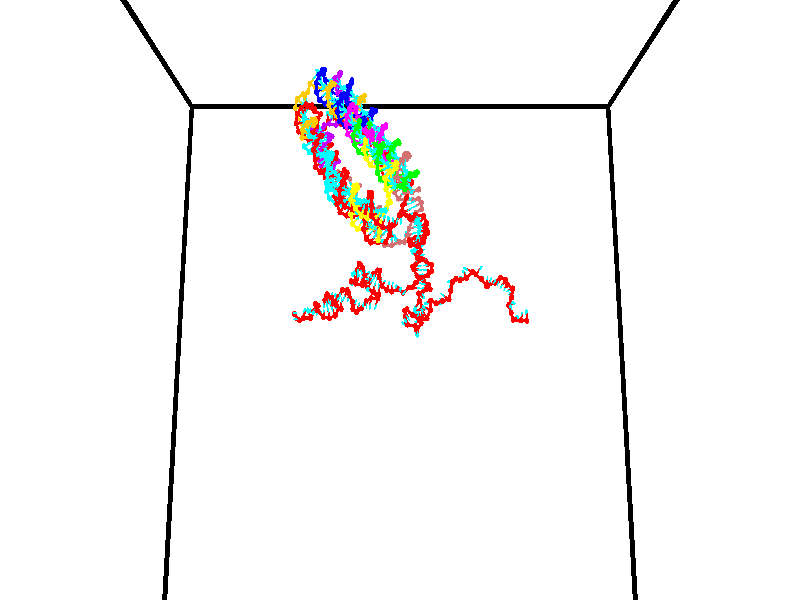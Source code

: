 // switches for output
#declare DRAW_BASES = 1; // possible values are 0, 1; only relevant for DNA ribbons
#declare DRAW_BASES_TYPE = 3; // possible values are 1, 2, 3; only relevant for DNA ribbons
#declare DRAW_FOG = 0; // set to 1 to enable fog

#include "colors.inc"

#include "transforms.inc"
background { rgb <1, 1, 1>}

#default {
   normal{
       ripples 0.25
       frequency 0.20
       turbulence 0.2
       lambda 5
   }
	finish {
		phong 0.1
		phong_size 40.
	}
}

// original window dimensions: 1024x640


// camera settings

camera {
	sky <0, 0.179814, -0.983701>
	up <0, 0.179814, -0.983701>
	right 1.6 * <1, 0, 0>
	location <35, 94.9851, 44.8844>
	look_at <35, 29.7336, 32.9568>
	direction <0, -65.2515, -11.9276>
	angle 67.0682
}


# declare cpy_camera_pos = <35, 94.9851, 44.8844>;
# if (DRAW_FOG = 1)
fog {
	fog_type 2
	up vnormalize(cpy_camera_pos)
	color rgbt<1,1,1,0.3>
	distance 1e-5
	fog_alt 3e-3
	fog_offset 56
}
# end


// LIGHTS

# declare lum = 6;
global_settings {
	ambient_light rgb lum * <0.05, 0.05, 0.05>
	max_trace_level 15
}# declare cpy_direct_light_amount = 0.25;
light_source
{	1000 * <-1, -1.16352, -0.803886>,
	rgb lum * cpy_direct_light_amount
	parallel
}

light_source
{	1000 * <1, 1.16352, 0.803886>,
	rgb lum * cpy_direct_light_amount
	parallel
}

// strand 0

// nucleotide -1

// particle -1
sphere {
	<24.291273, 34.595139, 35.043739> 0.250000
	pigment { color rgbt <1,0,0,0> }
	no_shadow
}
cylinder {
	<24.399590, 34.979534, 35.066288>,  <24.464579, 35.210171, 35.079819>, 0.100000
	pigment { color rgbt <1,0,0,0> }
	no_shadow
}
cylinder {
	<24.399590, 34.979534, 35.066288>,  <24.291273, 34.595139, 35.043739>, 0.100000
	pigment { color rgbt <1,0,0,0> }
	no_shadow
}

// particle -1
sphere {
	<24.399590, 34.979534, 35.066288> 0.100000
	pigment { color rgbt <1,0,0,0> }
	no_shadow
}
sphere {
	0, 1
	scale<0.080000,0.200000,0.300000>
	matrix <-0.043882, -0.046179, 0.997969,
		0.961638, -0.272713, 0.029665,
		0.270789, 0.960987, 0.056375,
		24.480825, 35.267830, 35.083199>
	pigment { color rgbt <0,1,1,0> }
	no_shadow
}
cylinder {
	<24.833355, 34.584587, 35.593540>,  <24.291273, 34.595139, 35.043739>, 0.130000
	pigment { color rgbt <1,0,0,0> }
	no_shadow
}

// nucleotide -1

// particle -1
sphere {
	<24.833355, 34.584587, 35.593540> 0.250000
	pigment { color rgbt <1,0,0,0> }
	no_shadow
}
cylinder {
	<24.655119, 34.942680, 35.592503>,  <24.548178, 35.157536, 35.591881>, 0.100000
	pigment { color rgbt <1,0,0,0> }
	no_shadow
}
cylinder {
	<24.655119, 34.942680, 35.592503>,  <24.833355, 34.584587, 35.593540>, 0.100000
	pigment { color rgbt <1,0,0,0> }
	no_shadow
}

// particle -1
sphere {
	<24.655119, 34.942680, 35.592503> 0.100000
	pigment { color rgbt <1,0,0,0> }
	no_shadow
}
sphere {
	0, 1
	scale<0.080000,0.200000,0.300000>
	matrix <0.199956, 0.102345, 0.974445,
		0.872621, 0.433684, -0.224611,
		-0.445589, 0.895234, -0.002591,
		24.521442, 35.211250, 35.591724>
	pigment { color rgbt <0,1,1,0> }
	no_shadow
}
cylinder {
	<25.315866, 35.063496, 35.451626>,  <24.833355, 34.584587, 35.593540>, 0.130000
	pigment { color rgbt <1,0,0,0> }
	no_shadow
}

// nucleotide -1

// particle -1
sphere {
	<25.315866, 35.063496, 35.451626> 0.250000
	pigment { color rgbt <1,0,0,0> }
	no_shadow
}
cylinder {
	<25.352484, 34.879707, 35.098240>,  <25.374454, 34.769436, 34.886208>, 0.100000
	pigment { color rgbt <1,0,0,0> }
	no_shadow
}
cylinder {
	<25.352484, 34.879707, 35.098240>,  <25.315866, 35.063496, 35.451626>, 0.100000
	pigment { color rgbt <1,0,0,0> }
	no_shadow
}

// particle -1
sphere {
	<25.352484, 34.879707, 35.098240> 0.100000
	pigment { color rgbt <1,0,0,0> }
	no_shadow
}
sphere {
	0, 1
	scale<0.080000,0.200000,0.300000>
	matrix <0.736108, 0.628720, -0.250712,
		0.670645, -0.627373, 0.395775,
		0.091541, -0.459472, -0.883462,
		25.379946, 34.741867, 34.833202>
	pigment { color rgbt <0,1,1,0> }
	no_shadow
}
cylinder {
	<25.958799, 34.627998, 35.404961>,  <25.315866, 35.063496, 35.451626>, 0.130000
	pigment { color rgbt <1,0,0,0> }
	no_shadow
}

// nucleotide -1

// particle -1
sphere {
	<25.958799, 34.627998, 35.404961> 0.250000
	pigment { color rgbt <1,0,0,0> }
	no_shadow
}
cylinder {
	<25.831642, 34.807476, 35.070866>,  <25.755348, 34.915161, 34.870407>, 0.100000
	pigment { color rgbt <1,0,0,0> }
	no_shadow
}
cylinder {
	<25.831642, 34.807476, 35.070866>,  <25.958799, 34.627998, 35.404961>, 0.100000
	pigment { color rgbt <1,0,0,0> }
	no_shadow
}

// particle -1
sphere {
	<25.831642, 34.807476, 35.070866> 0.100000
	pigment { color rgbt <1,0,0,0> }
	no_shadow
}
sphere {
	0, 1
	scale<0.080000,0.200000,0.300000>
	matrix <0.797918, 0.602437, 0.019940,
		0.512125, -0.660112, -0.549528,
		-0.317893, 0.448690, -0.835238,
		25.736275, 34.942081, 34.820293>
	pigment { color rgbt <0,1,1,0> }
	no_shadow
}
cylinder {
	<26.367149, 34.631718, 34.730160>,  <25.958799, 34.627998, 35.404961>, 0.130000
	pigment { color rgbt <1,0,0,0> }
	no_shadow
}

// nucleotide -1

// particle -1
sphere {
	<26.367149, 34.631718, 34.730160> 0.250000
	pigment { color rgbt <1,0,0,0> }
	no_shadow
}
cylinder {
	<26.161699, 34.964432, 34.814377>,  <26.038429, 35.164059, 34.864906>, 0.100000
	pigment { color rgbt <1,0,0,0> }
	no_shadow
}
cylinder {
	<26.161699, 34.964432, 34.814377>,  <26.367149, 34.631718, 34.730160>, 0.100000
	pigment { color rgbt <1,0,0,0> }
	no_shadow
}

// particle -1
sphere {
	<26.161699, 34.964432, 34.814377> 0.100000
	pigment { color rgbt <1,0,0,0> }
	no_shadow
}
sphere {
	0, 1
	scale<0.080000,0.200000,0.300000>
	matrix <0.857937, 0.494591, 0.139014,
		0.011498, 0.252032, -0.967651,
		-0.513627, 0.831781, 0.210541,
		26.007610, 35.213966, 34.877541>
	pigment { color rgbt <0,1,1,0> }
	no_shadow
}
cylinder {
	<26.768250, 35.217327, 34.455879>,  <26.367149, 34.631718, 34.730160>, 0.130000
	pigment { color rgbt <1,0,0,0> }
	no_shadow
}

// nucleotide -1

// particle -1
sphere {
	<26.768250, 35.217327, 34.455879> 0.250000
	pigment { color rgbt <1,0,0,0> }
	no_shadow
}
cylinder {
	<26.555698, 35.357841, 34.764225>,  <26.428167, 35.442150, 34.949234>, 0.100000
	pigment { color rgbt <1,0,0,0> }
	no_shadow
}
cylinder {
	<26.555698, 35.357841, 34.764225>,  <26.768250, 35.217327, 34.455879>, 0.100000
	pigment { color rgbt <1,0,0,0> }
	no_shadow
}

// particle -1
sphere {
	<26.555698, 35.357841, 34.764225> 0.100000
	pigment { color rgbt <1,0,0,0> }
	no_shadow
}
sphere {
	0, 1
	scale<0.080000,0.200000,0.300000>
	matrix <0.797746, 0.513667, 0.315829,
		-0.285021, 0.782779, -0.553191,
		-0.531380, 0.351288, 0.770865,
		26.396284, 35.463226, 34.995483>
	pigment { color rgbt <0,1,1,0> }
	no_shadow
}
cylinder {
	<26.597610, 35.969849, 34.436993>,  <26.768250, 35.217327, 34.455879>, 0.130000
	pigment { color rgbt <1,0,0,0> }
	no_shadow
}

// nucleotide -1

// particle -1
sphere {
	<26.597610, 35.969849, 34.436993> 0.250000
	pigment { color rgbt <1,0,0,0> }
	no_shadow
}
cylinder {
	<26.657686, 35.838547, 34.810020>,  <26.693731, 35.759766, 35.033836>, 0.100000
	pigment { color rgbt <1,0,0,0> }
	no_shadow
}
cylinder {
	<26.657686, 35.838547, 34.810020>,  <26.597610, 35.969849, 34.436993>, 0.100000
	pigment { color rgbt <1,0,0,0> }
	no_shadow
}

// particle -1
sphere {
	<26.657686, 35.838547, 34.810020> 0.100000
	pigment { color rgbt <1,0,0,0> }
	no_shadow
}
sphere {
	0, 1
	scale<0.080000,0.200000,0.300000>
	matrix <0.920817, 0.389837, -0.011078,
		-0.359914, 0.860393, 0.360813,
		0.150190, -0.328256, 0.932572,
		26.702744, 35.740070, 35.089790>
	pigment { color rgbt <0,1,1,0> }
	no_shadow
}
cylinder {
	<26.853407, 36.535355, 35.040459>,  <26.597610, 35.969849, 34.436993>, 0.130000
	pigment { color rgbt <1,0,0,0> }
	no_shadow
}

// nucleotide -1

// particle -1
sphere {
	<26.853407, 36.535355, 35.040459> 0.250000
	pigment { color rgbt <1,0,0,0> }
	no_shadow
}
cylinder {
	<26.983591, 36.157700, 35.061188>,  <27.061703, 35.931107, 35.073624>, 0.100000
	pigment { color rgbt <1,0,0,0> }
	no_shadow
}
cylinder {
	<26.983591, 36.157700, 35.061188>,  <26.853407, 36.535355, 35.040459>, 0.100000
	pigment { color rgbt <1,0,0,0> }
	no_shadow
}

// particle -1
sphere {
	<26.983591, 36.157700, 35.061188> 0.100000
	pigment { color rgbt <1,0,0,0> }
	no_shadow
}
sphere {
	0, 1
	scale<0.080000,0.200000,0.300000>
	matrix <0.945096, 0.323108, -0.048944,
		0.029465, 0.064908, 0.997456,
		0.325463, -0.944134, 0.051824,
		27.081230, 35.874458, 35.076736>
	pigment { color rgbt <0,1,1,0> }
	no_shadow
}
cylinder {
	<27.462938, 36.441299, 35.604034>,  <26.853407, 36.535355, 35.040459>, 0.130000
	pigment { color rgbt <1,0,0,0> }
	no_shadow
}

// nucleotide -1

// particle -1
sphere {
	<27.462938, 36.441299, 35.604034> 0.250000
	pigment { color rgbt <1,0,0,0> }
	no_shadow
}
cylinder {
	<27.450392, 36.179558, 35.301819>,  <27.442863, 36.022514, 35.120491>, 0.100000
	pigment { color rgbt <1,0,0,0> }
	no_shadow
}
cylinder {
	<27.450392, 36.179558, 35.301819>,  <27.462938, 36.441299, 35.604034>, 0.100000
	pigment { color rgbt <1,0,0,0> }
	no_shadow
}

// particle -1
sphere {
	<27.450392, 36.179558, 35.301819> 0.100000
	pigment { color rgbt <1,0,0,0> }
	no_shadow
}
sphere {
	0, 1
	scale<0.080000,0.200000,0.300000>
	matrix <0.967394, 0.170198, -0.187568,
		0.251327, -0.736786, 0.627679,
		-0.031368, -0.654354, -0.755538,
		27.440981, 35.983253, 35.075157>
	pigment { color rgbt <0,1,1,0> }
	no_shadow
}
cylinder {
	<28.012453, 36.052067, 35.633301>,  <27.462938, 36.441299, 35.604034>, 0.130000
	pigment { color rgbt <1,0,0,0> }
	no_shadow
}

// nucleotide -1

// particle -1
sphere {
	<28.012453, 36.052067, 35.633301> 0.250000
	pigment { color rgbt <1,0,0,0> }
	no_shadow
}
cylinder {
	<27.940651, 35.963551, 35.249882>,  <27.897570, 35.910442, 35.019833>, 0.100000
	pigment { color rgbt <1,0,0,0> }
	no_shadow
}
cylinder {
	<27.940651, 35.963551, 35.249882>,  <28.012453, 36.052067, 35.633301>, 0.100000
	pigment { color rgbt <1,0,0,0> }
	no_shadow
}

// particle -1
sphere {
	<27.940651, 35.963551, 35.249882> 0.100000
	pigment { color rgbt <1,0,0,0> }
	no_shadow
}
sphere {
	0, 1
	scale<0.080000,0.200000,0.300000>
	matrix <0.956966, 0.186569, -0.222282,
		0.228023, -0.957195, 0.178276,
		-0.179506, -0.221289, -0.958545,
		27.886799, 35.897163, 34.962318>
	pigment { color rgbt <0,1,1,0> }
	no_shadow
}
cylinder {
	<28.537994, 35.565048, 35.345150>,  <28.012453, 36.052067, 35.633301>, 0.130000
	pigment { color rgbt <1,0,0,0> }
	no_shadow
}

// nucleotide -1

// particle -1
sphere {
	<28.537994, 35.565048, 35.345150> 0.250000
	pigment { color rgbt <1,0,0,0> }
	no_shadow
}
cylinder {
	<28.373842, 35.764370, 35.039658>,  <28.275351, 35.883965, 34.856361>, 0.100000
	pigment { color rgbt <1,0,0,0> }
	no_shadow
}
cylinder {
	<28.373842, 35.764370, 35.039658>,  <28.537994, 35.565048, 35.345150>, 0.100000
	pigment { color rgbt <1,0,0,0> }
	no_shadow
}

// particle -1
sphere {
	<28.373842, 35.764370, 35.039658> 0.100000
	pigment { color rgbt <1,0,0,0> }
	no_shadow
}
sphere {
	0, 1
	scale<0.080000,0.200000,0.300000>
	matrix <0.907503, 0.305447, -0.288341,
		0.089596, -0.811413, -0.577565,
		-0.410379, 0.498308, -0.763726,
		28.250729, 35.913864, 34.810539>
	pigment { color rgbt <0,1,1,0> }
	no_shadow
}
cylinder {
	<28.851078, 35.400280, 34.727234>,  <28.537994, 35.565048, 35.345150>, 0.130000
	pigment { color rgbt <1,0,0,0> }
	no_shadow
}

// nucleotide -1

// particle -1
sphere {
	<28.851078, 35.400280, 34.727234> 0.250000
	pigment { color rgbt <1,0,0,0> }
	no_shadow
}
cylinder {
	<28.706099, 35.770367, 34.682323>,  <28.619110, 35.992420, 34.655376>, 0.100000
	pigment { color rgbt <1,0,0,0> }
	no_shadow
}
cylinder {
	<28.706099, 35.770367, 34.682323>,  <28.851078, 35.400280, 34.727234>, 0.100000
	pigment { color rgbt <1,0,0,0> }
	no_shadow
}

// particle -1
sphere {
	<28.706099, 35.770367, 34.682323> 0.100000
	pigment { color rgbt <1,0,0,0> }
	no_shadow
}
sphere {
	0, 1
	scale<0.080000,0.200000,0.300000>
	matrix <0.911802, 0.327066, -0.248285,
		-0.192997, -0.192360, -0.962159,
		-0.362449, 0.925216, -0.112272,
		28.597364, 36.047932, 34.648643>
	pigment { color rgbt <0,1,1,0> }
	no_shadow
}
cylinder {
	<29.183260, 36.120552, 34.879227>,  <28.851078, 35.400280, 34.727234>, 0.130000
	pigment { color rgbt <1,0,0,0> }
	no_shadow
}

// nucleotide -1

// particle -1
sphere {
	<29.183260, 36.120552, 34.879227> 0.250000
	pigment { color rgbt <1,0,0,0> }
	no_shadow
}
cylinder {
	<29.209166, 36.245743, 34.500206>,  <29.224709, 36.320858, 34.272793>, 0.100000
	pigment { color rgbt <1,0,0,0> }
	no_shadow
}
cylinder {
	<29.209166, 36.245743, 34.500206>,  <29.183260, 36.120552, 34.879227>, 0.100000
	pigment { color rgbt <1,0,0,0> }
	no_shadow
}

// particle -1
sphere {
	<29.209166, 36.245743, 34.500206> 0.100000
	pigment { color rgbt <1,0,0,0> }
	no_shadow
}
sphere {
	0, 1
	scale<0.080000,0.200000,0.300000>
	matrix <-0.968481, -0.209152, -0.135278,
		-0.240521, 0.926446, 0.289564,
		0.064765, 0.312975, -0.947551,
		29.228596, 36.339634, 34.215942>
	pigment { color rgbt <0,1,1,0> }
	no_shadow
}
cylinder {
	<28.760624, 36.759777, 34.679234>,  <29.183260, 36.120552, 34.879227>, 0.130000
	pigment { color rgbt <1,0,0,0> }
	no_shadow
}

// nucleotide -1

// particle -1
sphere {
	<28.760624, 36.759777, 34.679234> 0.250000
	pigment { color rgbt <1,0,0,0> }
	no_shadow
}
cylinder {
	<28.816504, 36.482494, 34.396404>,  <28.850031, 36.316124, 34.226707>, 0.100000
	pigment { color rgbt <1,0,0,0> }
	no_shadow
}
cylinder {
	<28.816504, 36.482494, 34.396404>,  <28.760624, 36.759777, 34.679234>, 0.100000
	pigment { color rgbt <1,0,0,0> }
	no_shadow
}

// particle -1
sphere {
	<28.816504, 36.482494, 34.396404> 0.100000
	pigment { color rgbt <1,0,0,0> }
	no_shadow
}
sphere {
	0, 1
	scale<0.080000,0.200000,0.300000>
	matrix <-0.986297, -0.160706, -0.037310,
		-0.087768, 0.702596, -0.706155,
		0.139697, -0.693204, -0.707073,
		28.858412, 36.274532, 34.184280>
	pigment { color rgbt <0,1,1,0> }
	no_shadow
}
cylinder {
	<28.334641, 36.900558, 34.069107>,  <28.760624, 36.759777, 34.679234>, 0.130000
	pigment { color rgbt <1,0,0,0> }
	no_shadow
}

// nucleotide -1

// particle -1
sphere {
	<28.334641, 36.900558, 34.069107> 0.250000
	pigment { color rgbt <1,0,0,0> }
	no_shadow
}
cylinder {
	<28.368479, 36.506470, 34.128674>,  <28.388781, 36.270016, 34.164413>, 0.100000
	pigment { color rgbt <1,0,0,0> }
	no_shadow
}
cylinder {
	<28.368479, 36.506470, 34.128674>,  <28.334641, 36.900558, 34.069107>, 0.100000
	pigment { color rgbt <1,0,0,0> }
	no_shadow
}

// particle -1
sphere {
	<28.368479, 36.506470, 34.128674> 0.100000
	pigment { color rgbt <1,0,0,0> }
	no_shadow
}
sphere {
	0, 1
	scale<0.080000,0.200000,0.300000>
	matrix <-0.957681, -0.039126, 0.285160,
		-0.275120, -0.166740, -0.946840,
		0.084593, -0.985224, 0.148919,
		28.393856, 36.210903, 34.173351>
	pigment { color rgbt <0,1,1,0> }
	no_shadow
}
cylinder {
	<27.804907, 36.494232, 33.695393>,  <28.334641, 36.900558, 34.069107>, 0.130000
	pigment { color rgbt <1,0,0,0> }
	no_shadow
}

// nucleotide -1

// particle -1
sphere {
	<27.804907, 36.494232, 33.695393> 0.250000
	pigment { color rgbt <1,0,0,0> }
	no_shadow
}
cylinder {
	<27.924809, 36.320290, 34.035049>,  <27.996750, 36.215923, 34.238842>, 0.100000
	pigment { color rgbt <1,0,0,0> }
	no_shadow
}
cylinder {
	<27.924809, 36.320290, 34.035049>,  <27.804907, 36.494232, 33.695393>, 0.100000
	pigment { color rgbt <1,0,0,0> }
	no_shadow
}

// particle -1
sphere {
	<27.924809, 36.320290, 34.035049> 0.100000
	pigment { color rgbt <1,0,0,0> }
	no_shadow
}
sphere {
	0, 1
	scale<0.080000,0.200000,0.300000>
	matrix <-0.919064, -0.370347, 0.134777,
		0.255868, -0.820816, -0.510678,
		0.299755, -0.434860, 0.849142,
		28.014734, 36.189831, 34.289791>
	pigment { color rgbt <0,1,1,0> }
	no_shadow
}
cylinder {
	<27.659767, 35.834629, 33.743603>,  <27.804907, 36.494232, 33.695393>, 0.130000
	pigment { color rgbt <1,0,0,0> }
	no_shadow
}

// nucleotide -1

// particle -1
sphere {
	<27.659767, 35.834629, 33.743603> 0.250000
	pigment { color rgbt <1,0,0,0> }
	no_shadow
}
cylinder {
	<27.708418, 35.879726, 34.138065>,  <27.737608, 35.906784, 34.374741>, 0.100000
	pigment { color rgbt <1,0,0,0> }
	no_shadow
}
cylinder {
	<27.708418, 35.879726, 34.138065>,  <27.659767, 35.834629, 33.743603>, 0.100000
	pigment { color rgbt <1,0,0,0> }
	no_shadow
}

// particle -1
sphere {
	<27.708418, 35.879726, 34.138065> 0.100000
	pigment { color rgbt <1,0,0,0> }
	no_shadow
}
sphere {
	0, 1
	scale<0.080000,0.200000,0.300000>
	matrix <-0.830661, -0.532292, 0.163304,
		0.543333, -0.839020, 0.028916,
		0.121624, 0.112748, 0.986152,
		27.744905, 35.913551, 34.433910>
	pigment { color rgbt <0,1,1,0> }
	no_shadow
}
cylinder {
	<27.425581, 35.224804, 33.973835>,  <27.659767, 35.834629, 33.743603>, 0.130000
	pigment { color rgbt <1,0,0,0> }
	no_shadow
}

// nucleotide -1

// particle -1
sphere {
	<27.425581, 35.224804, 33.973835> 0.250000
	pigment { color rgbt <1,0,0,0> }
	no_shadow
}
cylinder {
	<27.420128, 35.480003, 34.281803>,  <27.416855, 35.633121, 34.466583>, 0.100000
	pigment { color rgbt <1,0,0,0> }
	no_shadow
}
cylinder {
	<27.420128, 35.480003, 34.281803>,  <27.425581, 35.224804, 33.973835>, 0.100000
	pigment { color rgbt <1,0,0,0> }
	no_shadow
}

// particle -1
sphere {
	<27.420128, 35.480003, 34.281803> 0.100000
	pigment { color rgbt <1,0,0,0> }
	no_shadow
}
sphere {
	0, 1
	scale<0.080000,0.200000,0.300000>
	matrix <-0.828143, -0.438709, 0.348875,
		0.560351, -0.632844, 0.534336,
		-0.013634, 0.637999, 0.769916,
		27.416039, 35.671402, 34.512779>
	pigment { color rgbt <0,1,1,0> }
	no_shadow
}
cylinder {
	<28.168859, 35.407001, 34.300537>,  <27.425581, 35.224804, 33.973835>, 0.130000
	pigment { color rgbt <1,0,0,0> }
	no_shadow
}

// nucleotide -1

// particle -1
sphere {
	<28.168859, 35.407001, 34.300537> 0.250000
	pigment { color rgbt <1,0,0,0> }
	no_shadow
}
cylinder {
	<28.193693, 35.595654, 33.948696>,  <28.208593, 35.708847, 33.737591>, 0.100000
	pigment { color rgbt <1,0,0,0> }
	no_shadow
}
cylinder {
	<28.193693, 35.595654, 33.948696>,  <28.168859, 35.407001, 34.300537>, 0.100000
	pigment { color rgbt <1,0,0,0> }
	no_shadow
}

// particle -1
sphere {
	<28.193693, 35.595654, 33.948696> 0.100000
	pigment { color rgbt <1,0,0,0> }
	no_shadow
}
sphere {
	0, 1
	scale<0.080000,0.200000,0.300000>
	matrix <0.991852, 0.069078, 0.107046,
		0.111248, -0.879085, -0.463501,
		0.062085, 0.471633, -0.879607,
		28.212318, 35.737144, 33.684814>
	pigment { color rgbt <0,1,1,0> }
	no_shadow
}
cylinder {
	<28.744215, 35.215256, 33.706371>,  <28.168859, 35.407001, 34.300537>, 0.130000
	pigment { color rgbt <1,0,0,0> }
	no_shadow
}

// nucleotide -1

// particle -1
sphere {
	<28.744215, 35.215256, 33.706371> 0.250000
	pigment { color rgbt <1,0,0,0> }
	no_shadow
}
cylinder {
	<28.647470, 35.603329, 33.699951>,  <28.589424, 35.836170, 33.696098>, 0.100000
	pigment { color rgbt <1,0,0,0> }
	no_shadow
}
cylinder {
	<28.647470, 35.603329, 33.699951>,  <28.744215, 35.215256, 33.706371>, 0.100000
	pigment { color rgbt <1,0,0,0> }
	no_shadow
}

// particle -1
sphere {
	<28.647470, 35.603329, 33.699951> 0.100000
	pigment { color rgbt <1,0,0,0> }
	no_shadow
}
sphere {
	0, 1
	scale<0.080000,0.200000,0.300000>
	matrix <0.966965, 0.242367, 0.078981,
		0.080516, 0.003583, -0.996747,
		-0.241862, 0.970178, -0.016050,
		28.574911, 35.894382, 33.695137>
	pigment { color rgbt <0,1,1,0> }
	no_shadow
}
cylinder {
	<29.222635, 35.526875, 33.182198>,  <28.744215, 35.215256, 33.706371>, 0.130000
	pigment { color rgbt <1,0,0,0> }
	no_shadow
}

// nucleotide -1

// particle -1
sphere {
	<29.222635, 35.526875, 33.182198> 0.250000
	pigment { color rgbt <1,0,0,0> }
	no_shadow
}
cylinder {
	<29.099827, 35.737717, 33.499157>,  <29.026142, 35.864223, 33.689331>, 0.100000
	pigment { color rgbt <1,0,0,0> }
	no_shadow
}
cylinder {
	<29.099827, 35.737717, 33.499157>,  <29.222635, 35.526875, 33.182198>, 0.100000
	pigment { color rgbt <1,0,0,0> }
	no_shadow
}

// particle -1
sphere {
	<29.099827, 35.737717, 33.499157> 0.100000
	pigment { color rgbt <1,0,0,0> }
	no_shadow
}
sphere {
	0, 1
	scale<0.080000,0.200000,0.300000>
	matrix <0.951700, 0.171593, 0.254602,
		-0.001766, 0.832293, -0.554333,
		-0.307023, 0.527109, 0.792397,
		29.007719, 35.895851, 33.736877>
	pigment { color rgbt <0,1,1,0> }
	no_shadow
}
cylinder {
	<29.745218, 35.954834, 33.253052>,  <29.222635, 35.526875, 33.182198>, 0.130000
	pigment { color rgbt <1,0,0,0> }
	no_shadow
}

// nucleotide -1

// particle -1
sphere {
	<29.745218, 35.954834, 33.253052> 0.250000
	pigment { color rgbt <1,0,0,0> }
	no_shadow
}
cylinder {
	<29.578669, 35.959198, 33.616703>,  <29.478739, 35.961815, 33.834892>, 0.100000
	pigment { color rgbt <1,0,0,0> }
	no_shadow
}
cylinder {
	<29.578669, 35.959198, 33.616703>,  <29.745218, 35.954834, 33.253052>, 0.100000
	pigment { color rgbt <1,0,0,0> }
	no_shadow
}

// particle -1
sphere {
	<29.578669, 35.959198, 33.616703> 0.100000
	pigment { color rgbt <1,0,0,0> }
	no_shadow
}
sphere {
	0, 1
	scale<0.080000,0.200000,0.300000>
	matrix <0.908283, 0.049718, 0.415392,
		-0.040670, 0.998704, -0.030606,
		-0.416375, 0.010905, 0.909128,
		29.453756, 35.962471, 33.889442>
	pigment { color rgbt <0,1,1,0> }
	no_shadow
}
cylinder {
	<29.966177, 36.547100, 33.641708>,  <29.745218, 35.954834, 33.253052>, 0.130000
	pigment { color rgbt <1,0,0,0> }
	no_shadow
}

// nucleotide -1

// particle -1
sphere {
	<29.966177, 36.547100, 33.641708> 0.250000
	pigment { color rgbt <1,0,0,0> }
	no_shadow
}
cylinder {
	<29.900312, 36.212116, 33.850147>,  <29.860794, 36.011124, 33.975212>, 0.100000
	pigment { color rgbt <1,0,0,0> }
	no_shadow
}
cylinder {
	<29.900312, 36.212116, 33.850147>,  <29.966177, 36.547100, 33.641708>, 0.100000
	pigment { color rgbt <1,0,0,0> }
	no_shadow
}

// particle -1
sphere {
	<29.900312, 36.212116, 33.850147> 0.100000
	pigment { color rgbt <1,0,0,0> }
	no_shadow
}
sphere {
	0, 1
	scale<0.080000,0.200000,0.300000>
	matrix <0.925820, 0.050997, 0.374508,
		-0.340210, 0.544112, 0.766941,
		-0.164663, -0.837461, 0.521099,
		29.850914, 35.960876, 34.006477>
	pigment { color rgbt <0,1,1,0> }
	no_shadow
}
cylinder {
	<30.299435, 36.683998, 34.358582>,  <29.966177, 36.547100, 33.641708>, 0.130000
	pigment { color rgbt <1,0,0,0> }
	no_shadow
}

// nucleotide -1

// particle -1
sphere {
	<30.299435, 36.683998, 34.358582> 0.250000
	pigment { color rgbt <1,0,0,0> }
	no_shadow
}
cylinder {
	<30.252674, 36.304104, 34.242424>,  <30.224617, 36.076168, 34.172729>, 0.100000
	pigment { color rgbt <1,0,0,0> }
	no_shadow
}
cylinder {
	<30.252674, 36.304104, 34.242424>,  <30.299435, 36.683998, 34.358582>, 0.100000
	pigment { color rgbt <1,0,0,0> }
	no_shadow
}

// particle -1
sphere {
	<30.252674, 36.304104, 34.242424> 0.100000
	pigment { color rgbt <1,0,0,0> }
	no_shadow
}
sphere {
	0, 1
	scale<0.080000,0.200000,0.300000>
	matrix <0.884380, -0.232596, 0.404687,
		-0.451892, -0.209510, 0.867121,
		-0.116903, -0.949739, -0.290394,
		30.217604, 36.019180, 34.155304>
	pigment { color rgbt <0,1,1,0> }
	no_shadow
}
cylinder {
	<30.353054, 36.386559, 34.922047>,  <30.299435, 36.683998, 34.358582>, 0.130000
	pigment { color rgbt <1,0,0,0> }
	no_shadow
}

// nucleotide -1

// particle -1
sphere {
	<30.353054, 36.386559, 34.922047> 0.250000
	pigment { color rgbt <1,0,0,0> }
	no_shadow
}
cylinder {
	<30.483023, 36.218967, 34.582897>,  <30.561003, 36.118412, 34.379406>, 0.100000
	pigment { color rgbt <1,0,0,0> }
	no_shadow
}
cylinder {
	<30.483023, 36.218967, 34.582897>,  <30.353054, 36.386559, 34.922047>, 0.100000
	pigment { color rgbt <1,0,0,0> }
	no_shadow
}

// particle -1
sphere {
	<30.483023, 36.218967, 34.582897> 0.100000
	pigment { color rgbt <1,0,0,0> }
	no_shadow
}
sphere {
	0, 1
	scale<0.080000,0.200000,0.300000>
	matrix <0.935442, 0.010427, 0.353325,
		-0.139193, -0.907938, 0.395314,
		0.324920, -0.418974, -0.847873,
		30.580498, 36.093277, 34.328537>
	pigment { color rgbt <0,1,1,0> }
	no_shadow
}
cylinder {
	<30.684334, 35.697865, 35.074482>,  <30.353054, 36.386559, 34.922047>, 0.130000
	pigment { color rgbt <1,0,0,0> }
	no_shadow
}

// nucleotide -1

// particle -1
sphere {
	<30.684334, 35.697865, 35.074482> 0.250000
	pigment { color rgbt <1,0,0,0> }
	no_shadow
}
cylinder {
	<30.819454, 35.881237, 34.745670>,  <30.900526, 35.991261, 34.548382>, 0.100000
	pigment { color rgbt <1,0,0,0> }
	no_shadow
}
cylinder {
	<30.819454, 35.881237, 34.745670>,  <30.684334, 35.697865, 35.074482>, 0.100000
	pigment { color rgbt <1,0,0,0> }
	no_shadow
}

// particle -1
sphere {
	<30.819454, 35.881237, 34.745670> 0.100000
	pigment { color rgbt <1,0,0,0> }
	no_shadow
}
sphere {
	0, 1
	scale<0.080000,0.200000,0.300000>
	matrix <0.930749, -0.032800, 0.364184,
		0.139992, -0.888124, -0.437765,
		0.337799, 0.458433, -0.822029,
		30.920794, 36.018768, 34.499062>
	pigment { color rgbt <0,1,1,0> }
	no_shadow
}
cylinder {
	<31.164913, 35.274422, 34.670242>,  <30.684334, 35.697865, 35.074482>, 0.130000
	pigment { color rgbt <1,0,0,0> }
	no_shadow
}

// nucleotide -1

// particle -1
sphere {
	<31.164913, 35.274422, 34.670242> 0.250000
	pigment { color rgbt <1,0,0,0> }
	no_shadow
}
cylinder {
	<31.264273, 35.651577, 34.581467>,  <31.323889, 35.877872, 34.528202>, 0.100000
	pigment { color rgbt <1,0,0,0> }
	no_shadow
}
cylinder {
	<31.264273, 35.651577, 34.581467>,  <31.164913, 35.274422, 34.670242>, 0.100000
	pigment { color rgbt <1,0,0,0> }
	no_shadow
}

// particle -1
sphere {
	<31.264273, 35.651577, 34.581467> 0.100000
	pigment { color rgbt <1,0,0,0> }
	no_shadow
}
sphere {
	0, 1
	scale<0.080000,0.200000,0.300000>
	matrix <0.967476, -0.252810, 0.008783,
		-0.047827, -0.216900, -0.975022,
		0.248400, 0.942890, -0.221937,
		31.338793, 35.934444, 34.514885>
	pigment { color rgbt <0,1,1,0> }
	no_shadow
}
cylinder {
	<31.591131, 35.336838, 34.090065>,  <31.164913, 35.274422, 34.670242>, 0.130000
	pigment { color rgbt <1,0,0,0> }
	no_shadow
}

// nucleotide -1

// particle -1
sphere {
	<31.591131, 35.336838, 34.090065> 0.250000
	pigment { color rgbt <1,0,0,0> }
	no_shadow
}
cylinder {
	<31.632957, 35.603802, 34.384991>,  <31.658052, 35.763981, 34.561947>, 0.100000
	pigment { color rgbt <1,0,0,0> }
	no_shadow
}
cylinder {
	<31.632957, 35.603802, 34.384991>,  <31.591131, 35.336838, 34.090065>, 0.100000
	pigment { color rgbt <1,0,0,0> }
	no_shadow
}

// particle -1
sphere {
	<31.632957, 35.603802, 34.384991> 0.100000
	pigment { color rgbt <1,0,0,0> }
	no_shadow
}
sphere {
	0, 1
	scale<0.080000,0.200000,0.300000>
	matrix <0.984194, -0.175992, 0.019728,
		0.142928, 0.723593, -0.675267,
		0.104566, 0.667413, 0.737310,
		31.664328, 35.804028, 34.606182>
	pigment { color rgbt <0,1,1,0> }
	no_shadow
}
cylinder {
	<32.106918, 35.691685, 33.876057>,  <31.591131, 35.336838, 34.090065>, 0.130000
	pigment { color rgbt <1,0,0,0> }
	no_shadow
}

// nucleotide -1

// particle -1
sphere {
	<32.106918, 35.691685, 33.876057> 0.250000
	pigment { color rgbt <1,0,0,0> }
	no_shadow
}
cylinder {
	<32.048561, 35.684566, 34.271713>,  <32.013546, 35.680294, 34.509106>, 0.100000
	pigment { color rgbt <1,0,0,0> }
	no_shadow
}
cylinder {
	<32.048561, 35.684566, 34.271713>,  <32.106918, 35.691685, 33.876057>, 0.100000
	pigment { color rgbt <1,0,0,0> }
	no_shadow
}

// particle -1
sphere {
	<32.048561, 35.684566, 34.271713> 0.100000
	pigment { color rgbt <1,0,0,0> }
	no_shadow
}
sphere {
	0, 1
	scale<0.080000,0.200000,0.300000>
	matrix <0.785479, -0.609937, 0.104880,
		0.601447, 0.792250, 0.102967,
		-0.145895, -0.017799, 0.989140,
		32.004791, 35.679226, 34.568455>
	pigment { color rgbt <0,1,1,0> }
	no_shadow
}
cylinder {
	<32.767128, 35.509308, 33.892956>,  <32.106918, 35.691685, 33.876057>, 0.130000
	pigment { color rgbt <1,0,0,0> }
	no_shadow
}

// nucleotide -1

// particle -1
sphere {
	<32.767128, 35.509308, 33.892956> 0.250000
	pigment { color rgbt <1,0,0,0> }
	no_shadow
}
cylinder {
	<32.645496, 35.473930, 34.272369>,  <32.572517, 35.452705, 34.500015>, 0.100000
	pigment { color rgbt <1,0,0,0> }
	no_shadow
}
cylinder {
	<32.645496, 35.473930, 34.272369>,  <32.767128, 35.509308, 33.892956>, 0.100000
	pigment { color rgbt <1,0,0,0> }
	no_shadow
}

// particle -1
sphere {
	<32.645496, 35.473930, 34.272369> 0.100000
	pigment { color rgbt <1,0,0,0> }
	no_shadow
}
sphere {
	0, 1
	scale<0.080000,0.200000,0.300000>
	matrix <0.902203, -0.346436, 0.256927,
		0.305883, 0.933895, 0.185136,
		-0.304081, -0.088440, 0.948532,
		32.554272, 35.447399, 34.556931>
	pigment { color rgbt <0,1,1,0> }
	no_shadow
}
cylinder {
	<32.362106, 35.154709, 33.269058>,  <32.767128, 35.509308, 33.892956>, 0.130000
	pigment { color rgbt <1,0,0,0> }
	no_shadow
}

// nucleotide -1

// particle -1
sphere {
	<32.362106, 35.154709, 33.269058> 0.250000
	pigment { color rgbt <1,0,0,0> }
	no_shadow
}
cylinder {
	<32.053898, 35.398811, 33.195419>,  <31.868973, 35.545273, 33.151237>, 0.100000
	pigment { color rgbt <1,0,0,0> }
	no_shadow
}
cylinder {
	<32.053898, 35.398811, 33.195419>,  <32.362106, 35.154709, 33.269058>, 0.100000
	pigment { color rgbt <1,0,0,0> }
	no_shadow
}

// particle -1
sphere {
	<32.053898, 35.398811, 33.195419> 0.100000
	pigment { color rgbt <1,0,0,0> }
	no_shadow
}
sphere {
	0, 1
	scale<0.080000,0.200000,0.300000>
	matrix <0.527602, 0.772661, 0.353032,
		0.357684, 0.174887, -0.917320,
		-0.770518, 0.610254, -0.184098,
		31.822742, 35.581886, 33.140190>
	pigment { color rgbt <0,1,1,0> }
	no_shadow
}
cylinder {
	<32.843678, 34.573120, 33.372536>,  <32.362106, 35.154709, 33.269058>, 0.130000
	pigment { color rgbt <1,0,0,0> }
	no_shadow
}

// nucleotide -1

// particle -1
sphere {
	<32.843678, 34.573120, 33.372536> 0.250000
	pigment { color rgbt <1,0,0,0> }
	no_shadow
}
cylinder {
	<32.846222, 34.651398, 32.980278>,  <32.847748, 34.698364, 32.744923>, 0.100000
	pigment { color rgbt <1,0,0,0> }
	no_shadow
}
cylinder {
	<32.846222, 34.651398, 32.980278>,  <32.843678, 34.573120, 33.372536>, 0.100000
	pigment { color rgbt <1,0,0,0> }
	no_shadow
}

// particle -1
sphere {
	<32.846222, 34.651398, 32.980278> 0.100000
	pigment { color rgbt <1,0,0,0> }
	no_shadow
}
sphere {
	0, 1
	scale<0.080000,0.200000,0.300000>
	matrix <-0.969729, -0.238176, -0.053824,
		-0.244099, 0.951301, 0.188259,
		0.006364, 0.195698, -0.980644,
		32.848129, 34.710106, 32.686085>
	pigment { color rgbt <0,1,1,0> }
	no_shadow
}
cylinder {
	<32.216331, 34.401299, 33.137730>,  <32.843678, 34.573120, 33.372536>, 0.130000
	pigment { color rgbt <1,0,0,0> }
	no_shadow
}

// nucleotide -1

// particle -1
sphere {
	<32.216331, 34.401299, 33.137730> 0.250000
	pigment { color rgbt <1,0,0,0> }
	no_shadow
}
cylinder {
	<32.344662, 34.521786, 32.778545>,  <32.421661, 34.594078, 32.563034>, 0.100000
	pigment { color rgbt <1,0,0,0> }
	no_shadow
}
cylinder {
	<32.344662, 34.521786, 32.778545>,  <32.216331, 34.401299, 33.137730>, 0.100000
	pigment { color rgbt <1,0,0,0> }
	no_shadow
}

// particle -1
sphere {
	<32.344662, 34.521786, 32.778545> 0.100000
	pigment { color rgbt <1,0,0,0> }
	no_shadow
}
sphere {
	0, 1
	scale<0.080000,0.200000,0.300000>
	matrix <-0.909952, -0.165027, -0.380466,
		-0.262791, 0.939167, 0.221148,
		0.320825, 0.301217, -0.897964,
		32.440910, 34.612152, 32.509155>
	pigment { color rgbt <0,1,1,0> }
	no_shadow
}
cylinder {
	<31.736717, 34.916809, 32.871399>,  <32.216331, 34.401299, 33.137730>, 0.130000
	pigment { color rgbt <1,0,0,0> }
	no_shadow
}

// nucleotide -1

// particle -1
sphere {
	<31.736717, 34.916809, 32.871399> 0.250000
	pigment { color rgbt <1,0,0,0> }
	no_shadow
}
cylinder {
	<31.919468, 34.775974, 32.544647>,  <32.029118, 34.691471, 32.348595>, 0.100000
	pigment { color rgbt <1,0,0,0> }
	no_shadow
}
cylinder {
	<31.919468, 34.775974, 32.544647>,  <31.736717, 34.916809, 32.871399>, 0.100000
	pigment { color rgbt <1,0,0,0> }
	no_shadow
}

// particle -1
sphere {
	<31.919468, 34.775974, 32.544647> 0.100000
	pigment { color rgbt <1,0,0,0> }
	no_shadow
}
sphere {
	0, 1
	scale<0.080000,0.200000,0.300000>
	matrix <-0.879504, -0.316288, -0.355576,
		-0.133175, 0.880905, -0.454170,
		0.456877, -0.352091, -0.816881,
		32.056530, 34.670345, 32.299583>
	pigment { color rgbt <0,1,1,0> }
	no_shadow
}
cylinder {
	<31.229424, 35.098358, 32.379120>,  <31.736717, 34.916809, 32.871399>, 0.130000
	pigment { color rgbt <1,0,0,0> }
	no_shadow
}

// nucleotide -1

// particle -1
sphere {
	<31.229424, 35.098358, 32.379120> 0.250000
	pigment { color rgbt <1,0,0,0> }
	no_shadow
}
cylinder {
	<31.471294, 34.812767, 32.237923>,  <31.616417, 34.641415, 32.153202>, 0.100000
	pigment { color rgbt <1,0,0,0> }
	no_shadow
}
cylinder {
	<31.471294, 34.812767, 32.237923>,  <31.229424, 35.098358, 32.379120>, 0.100000
	pigment { color rgbt <1,0,0,0> }
	no_shadow
}

// particle -1
sphere {
	<31.471294, 34.812767, 32.237923> 0.100000
	pigment { color rgbt <1,0,0,0> }
	no_shadow
}
sphere {
	0, 1
	scale<0.080000,0.200000,0.300000>
	matrix <-0.771242, -0.414210, -0.483339,
		0.198877, 0.564509, -0.801110,
		0.604677, -0.713974, -0.352996,
		31.652697, 34.598576, 32.132023>
	pigment { color rgbt <0,1,1,0> }
	no_shadow
}
cylinder {
	<31.451056, 35.431469, 31.902248>,  <31.229424, 35.098358, 32.379120>, 0.130000
	pigment { color rgbt <1,0,0,0> }
	no_shadow
}

// nucleotide -1

// particle -1
sphere {
	<31.451056, 35.431469, 31.902248> 0.250000
	pigment { color rgbt <1,0,0,0> }
	no_shadow
}
cylinder {
	<31.626322, 35.118080, 31.725983>,  <31.731482, 34.930046, 31.620224>, 0.100000
	pigment { color rgbt <1,0,0,0> }
	no_shadow
}
cylinder {
	<31.626322, 35.118080, 31.725983>,  <31.451056, 35.431469, 31.902248>, 0.100000
	pigment { color rgbt <1,0,0,0> }
	no_shadow
}

// particle -1
sphere {
	<31.626322, 35.118080, 31.725983> 0.100000
	pigment { color rgbt <1,0,0,0> }
	no_shadow
}
sphere {
	0, 1
	scale<0.080000,0.200000,0.300000>
	matrix <-0.892517, -0.320896, -0.316922,
		0.106893, 0.532163, -0.839867,
		0.438164, -0.783472, -0.440663,
		31.757771, 34.883038, 31.593784>
	pigment { color rgbt <0,1,1,0> }
	no_shadow
}
cylinder {
	<31.221584, 35.351196, 31.211645>,  <31.451056, 35.431469, 31.902248>, 0.130000
	pigment { color rgbt <1,0,0,0> }
	no_shadow
}

// nucleotide -1

// particle -1
sphere {
	<31.221584, 35.351196, 31.211645> 0.250000
	pigment { color rgbt <1,0,0,0> }
	no_shadow
}
cylinder {
	<31.317387, 34.995945, 31.368547>,  <31.374868, 34.782795, 31.462688>, 0.100000
	pigment { color rgbt <1,0,0,0> }
	no_shadow
}
cylinder {
	<31.317387, 34.995945, 31.368547>,  <31.221584, 35.351196, 31.211645>, 0.100000
	pigment { color rgbt <1,0,0,0> }
	no_shadow
}

// particle -1
sphere {
	<31.317387, 34.995945, 31.368547> 0.100000
	pigment { color rgbt <1,0,0,0> }
	no_shadow
}
sphere {
	0, 1
	scale<0.080000,0.200000,0.300000>
	matrix <-0.879282, -0.369737, -0.300264,
		0.411704, -0.272987, -0.869470,
		0.239507, -0.888129, 0.392254,
		31.389238, 34.729507, 31.486223>
	pigment { color rgbt <0,1,1,0> }
	no_shadow
}
cylinder {
	<30.972469, 34.954369, 30.820747>,  <31.221584, 35.351196, 31.211645>, 0.130000
	pigment { color rgbt <1,0,0,0> }
	no_shadow
}

// nucleotide -1

// particle -1
sphere {
	<30.972469, 34.954369, 30.820747> 0.250000
	pigment { color rgbt <1,0,0,0> }
	no_shadow
}
cylinder {
	<31.028685, 34.698906, 31.123367>,  <31.062414, 34.545628, 31.304939>, 0.100000
	pigment { color rgbt <1,0,0,0> }
	no_shadow
}
cylinder {
	<31.028685, 34.698906, 31.123367>,  <30.972469, 34.954369, 30.820747>, 0.100000
	pigment { color rgbt <1,0,0,0> }
	no_shadow
}

// particle -1
sphere {
	<31.028685, 34.698906, 31.123367> 0.100000
	pigment { color rgbt <1,0,0,0> }
	no_shadow
}
sphere {
	0, 1
	scale<0.080000,0.200000,0.300000>
	matrix <-0.893941, -0.410312, -0.180314,
		0.425580, -0.650971, -0.628584,
		0.140537, -0.638655, 0.756551,
		31.070847, 34.507309, 31.350332>
	pigment { color rgbt <0,1,1,0> }
	no_shadow
}
cylinder {
	<30.766432, 34.283566, 30.611498>,  <30.972469, 34.954369, 30.820747>, 0.130000
	pigment { color rgbt <1,0,0,0> }
	no_shadow
}

// nucleotide -1

// particle -1
sphere {
	<30.766432, 34.283566, 30.611498> 0.250000
	pigment { color rgbt <1,0,0,0> }
	no_shadow
}
cylinder {
	<30.719507, 34.330120, 31.005999>,  <30.691353, 34.358051, 31.242699>, 0.100000
	pigment { color rgbt <1,0,0,0> }
	no_shadow
}
cylinder {
	<30.719507, 34.330120, 31.005999>,  <30.766432, 34.283566, 30.611498>, 0.100000
	pigment { color rgbt <1,0,0,0> }
	no_shadow
}

// particle -1
sphere {
	<30.719507, 34.330120, 31.005999> 0.100000
	pigment { color rgbt <1,0,0,0> }
	no_shadow
}
sphere {
	0, 1
	scale<0.080000,0.200000,0.300000>
	matrix <-0.951659, -0.297050, -0.078142,
		0.283872, -0.947743, 0.145605,
		-0.117310, 0.116384, 0.986252,
		30.684315, 34.365036, 31.301874>
	pigment { color rgbt <0,1,1,0> }
	no_shadow
}
cylinder {
	<30.584171, 33.650253, 30.977100>,  <30.766432, 34.283566, 30.611498>, 0.130000
	pigment { color rgbt <1,0,0,0> }
	no_shadow
}

// nucleotide -1

// particle -1
sphere {
	<30.584171, 33.650253, 30.977100> 0.250000
	pigment { color rgbt <1,0,0,0> }
	no_shadow
}
cylinder {
	<30.443718, 33.937695, 31.217205>,  <30.359446, 34.110161, 31.361267>, 0.100000
	pigment { color rgbt <1,0,0,0> }
	no_shadow
}
cylinder {
	<30.443718, 33.937695, 31.217205>,  <30.584171, 33.650253, 30.977100>, 0.100000
	pigment { color rgbt <1,0,0,0> }
	no_shadow
}

// particle -1
sphere {
	<30.443718, 33.937695, 31.217205> 0.100000
	pigment { color rgbt <1,0,0,0> }
	no_shadow
}
sphere {
	0, 1
	scale<0.080000,0.200000,0.300000>
	matrix <-0.820152, -0.545336, 0.173087,
		0.451724, -0.431527, 0.780851,
		-0.351135, 0.718605, 0.600260,
		30.338377, 34.153275, 31.397284>
	pigment { color rgbt <0,1,1,0> }
	no_shadow
}
cylinder {
	<30.521160, 33.422096, 31.766613>,  <30.584171, 33.650253, 30.977100>, 0.130000
	pigment { color rgbt <1,0,0,0> }
	no_shadow
}

// nucleotide -1

// particle -1
sphere {
	<30.521160, 33.422096, 31.766613> 0.250000
	pigment { color rgbt <1,0,0,0> }
	no_shadow
}
cylinder {
	<30.271833, 33.688511, 31.602724>,  <30.122238, 33.848358, 31.504391>, 0.100000
	pigment { color rgbt <1,0,0,0> }
	no_shadow
}
cylinder {
	<30.271833, 33.688511, 31.602724>,  <30.521160, 33.422096, 31.766613>, 0.100000
	pigment { color rgbt <1,0,0,0> }
	no_shadow
}

// particle -1
sphere {
	<30.271833, 33.688511, 31.602724> 0.100000
	pigment { color rgbt <1,0,0,0> }
	no_shadow
}
sphere {
	0, 1
	scale<0.080000,0.200000,0.300000>
	matrix <-0.770926, -0.611155, 0.179341,
		-0.130957, 0.427652, 0.894407,
		-0.623317, 0.666035, -0.409723,
		30.084839, 33.888321, 31.479807>
	pigment { color rgbt <0,1,1,0> }
	no_shadow
}
cylinder {
	<29.913694, 33.736641, 32.039566>,  <30.521160, 33.422096, 31.766613>, 0.130000
	pigment { color rgbt <1,0,0,0> }
	no_shadow
}

// nucleotide -1

// particle -1
sphere {
	<29.913694, 33.736641, 32.039566> 0.250000
	pigment { color rgbt <1,0,0,0> }
	no_shadow
}
cylinder {
	<29.915564, 33.343895, 32.115379>,  <29.916685, 33.108246, 32.160866>, 0.100000
	pigment { color rgbt <1,0,0,0> }
	no_shadow
}
cylinder {
	<29.915564, 33.343895, 32.115379>,  <29.913694, 33.736641, 32.039566>, 0.100000
	pigment { color rgbt <1,0,0,0> }
	no_shadow
}

// particle -1
sphere {
	<29.915564, 33.343895, 32.115379> 0.100000
	pigment { color rgbt <1,0,0,0> }
	no_shadow
}
sphere {
	0, 1
	scale<0.080000,0.200000,0.300000>
	matrix <0.519799, -0.159531, -0.839261,
		0.854276, 0.102439, 0.509626,
		0.004672, -0.981864, 0.189531,
		29.916965, 33.049335, 32.172237>
	pigment { color rgbt <0,1,1,0> }
	no_shadow
}
cylinder {
	<30.451923, 34.134686, 32.339836>,  <29.913694, 33.736641, 32.039566>, 0.130000
	pigment { color rgbt <1,0,0,0> }
	no_shadow
}

// nucleotide -1

// particle -1
sphere {
	<30.451923, 34.134686, 32.339836> 0.250000
	pigment { color rgbt <1,0,0,0> }
	no_shadow
}
cylinder {
	<30.584063, 34.062607, 31.969236>,  <30.663345, 34.019360, 31.746876>, 0.100000
	pigment { color rgbt <1,0,0,0> }
	no_shadow
}
cylinder {
	<30.584063, 34.062607, 31.969236>,  <30.451923, 34.134686, 32.339836>, 0.100000
	pigment { color rgbt <1,0,0,0> }
	no_shadow
}

// particle -1
sphere {
	<30.584063, 34.062607, 31.969236> 0.100000
	pigment { color rgbt <1,0,0,0> }
	no_shadow
}
sphere {
	0, 1
	scale<0.080000,0.200000,0.300000>
	matrix <0.859982, 0.461994, 0.216776,
		0.388975, -0.868384, 0.307582,
		0.330346, -0.180194, -0.926499,
		30.683167, 34.008549, 31.691286>
	pigment { color rgbt <0,1,1,0> }
	no_shadow
}
cylinder {
	<31.125181, 33.792862, 32.411770>,  <30.451923, 34.134686, 32.339836>, 0.130000
	pigment { color rgbt <1,0,0,0> }
	no_shadow
}

// nucleotide -1

// particle -1
sphere {
	<31.125181, 33.792862, 32.411770> 0.250000
	pigment { color rgbt <1,0,0,0> }
	no_shadow
}
cylinder {
	<31.134701, 33.992279, 32.065155>,  <31.140413, 34.111927, 31.857185>, 0.100000
	pigment { color rgbt <1,0,0,0> }
	no_shadow
}
cylinder {
	<31.134701, 33.992279, 32.065155>,  <31.125181, 33.792862, 32.411770>, 0.100000
	pigment { color rgbt <1,0,0,0> }
	no_shadow
}

// particle -1
sphere {
	<31.134701, 33.992279, 32.065155> 0.100000
	pigment { color rgbt <1,0,0,0> }
	no_shadow
}
sphere {
	0, 1
	scale<0.080000,0.200000,0.300000>
	matrix <0.896133, 0.373583, 0.239544,
		0.443147, -0.782237, -0.437865,
		0.023801, 0.498538, -0.866541,
		31.141842, 34.141842, 31.805193>
	pigment { color rgbt <0,1,1,0> }
	no_shadow
}
cylinder {
	<31.723425, 33.626759, 32.012794>,  <31.125181, 33.792862, 32.411770>, 0.130000
	pigment { color rgbt <1,0,0,0> }
	no_shadow
}

// nucleotide -1

// particle -1
sphere {
	<31.723425, 33.626759, 32.012794> 0.250000
	pigment { color rgbt <1,0,0,0> }
	no_shadow
}
cylinder {
	<31.623623, 33.988495, 31.874279>,  <31.563742, 34.205536, 31.791170>, 0.100000
	pigment { color rgbt <1,0,0,0> }
	no_shadow
}
cylinder {
	<31.623623, 33.988495, 31.874279>,  <31.723425, 33.626759, 32.012794>, 0.100000
	pigment { color rgbt <1,0,0,0> }
	no_shadow
}

// particle -1
sphere {
	<31.623623, 33.988495, 31.874279> 0.100000
	pigment { color rgbt <1,0,0,0> }
	no_shadow
}
sphere {
	0, 1
	scale<0.080000,0.200000,0.300000>
	matrix <0.961170, 0.274810, 0.025133,
		0.117891, -0.326568, -0.937793,
		-0.249507, 0.904341, -0.346285,
		31.548771, 34.259796, 31.770393>
	pigment { color rgbt <0,1,1,0> }
	no_shadow
}
cylinder {
	<32.223392, 33.745956, 31.378958>,  <31.723425, 33.626759, 32.012794>, 0.130000
	pigment { color rgbt <1,0,0,0> }
	no_shadow
}

// nucleotide -1

// particle -1
sphere {
	<32.223392, 33.745956, 31.378958> 0.250000
	pigment { color rgbt <1,0,0,0> }
	no_shadow
}
cylinder {
	<32.092068, 34.073475, 31.567333>,  <32.013271, 34.269985, 31.680359>, 0.100000
	pigment { color rgbt <1,0,0,0> }
	no_shadow
}
cylinder {
	<32.092068, 34.073475, 31.567333>,  <32.223392, 33.745956, 31.378958>, 0.100000
	pigment { color rgbt <1,0,0,0> }
	no_shadow
}

// particle -1
sphere {
	<32.092068, 34.073475, 31.567333> 0.100000
	pigment { color rgbt <1,0,0,0> }
	no_shadow
}
sphere {
	0, 1
	scale<0.080000,0.200000,0.300000>
	matrix <0.942067, 0.320109, 0.100199,
		-0.068709, 0.476552, -0.876457,
		-0.328312, 0.818797, 0.470939,
		31.993574, 34.319115, 31.708614>
	pigment { color rgbt <0,1,1,0> }
	no_shadow
}
cylinder {
	<32.681583, 34.276413, 31.197607>,  <32.223392, 33.745956, 31.378958>, 0.130000
	pigment { color rgbt <1,0,0,0> }
	no_shadow
}

// nucleotide -1

// particle -1
sphere {
	<32.681583, 34.276413, 31.197607> 0.250000
	pigment { color rgbt <1,0,0,0> }
	no_shadow
}
cylinder {
	<32.494904, 34.362705, 31.540688>,  <32.382896, 34.414478, 31.746536>, 0.100000
	pigment { color rgbt <1,0,0,0> }
	no_shadow
}
cylinder {
	<32.494904, 34.362705, 31.540688>,  <32.681583, 34.276413, 31.197607>, 0.100000
	pigment { color rgbt <1,0,0,0> }
	no_shadow
}

// particle -1
sphere {
	<32.494904, 34.362705, 31.540688> 0.100000
	pigment { color rgbt <1,0,0,0> }
	no_shadow
}
sphere {
	0, 1
	scale<0.080000,0.200000,0.300000>
	matrix <0.830436, 0.440508, 0.341069,
		-0.304246, 0.871444, -0.384734,
		-0.466701, 0.215728, 0.857701,
		32.354893, 34.427425, 31.797998>
	pigment { color rgbt <0,1,1,0> }
	no_shadow
}
cylinder {
	<32.939468, 35.005436, 31.375772>,  <32.681583, 34.276413, 31.197607>, 0.130000
	pigment { color rgbt <1,0,0,0> }
	no_shadow
}

// nucleotide -1

// particle -1
sphere {
	<32.939468, 35.005436, 31.375772> 0.250000
	pigment { color rgbt <1,0,0,0> }
	no_shadow
}
cylinder {
	<32.791672, 34.871189, 31.722376>,  <32.702991, 34.790642, 31.930338>, 0.100000
	pigment { color rgbt <1,0,0,0> }
	no_shadow
}
cylinder {
	<32.791672, 34.871189, 31.722376>,  <32.939468, 35.005436, 31.375772>, 0.100000
	pigment { color rgbt <1,0,0,0> }
	no_shadow
}

// particle -1
sphere {
	<32.791672, 34.871189, 31.722376> 0.100000
	pigment { color rgbt <1,0,0,0> }
	no_shadow
}
sphere {
	0, 1
	scale<0.080000,0.200000,0.300000>
	matrix <0.899943, 0.103036, 0.423658,
		-0.231467, 0.936348, 0.263961,
		-0.369493, -0.335613, 0.866510,
		32.680824, 34.770504, 31.982328>
	pigment { color rgbt <0,1,1,0> }
	no_shadow
}
cylinder {
	<32.887295, 35.424393, 32.081097>,  <32.939468, 35.005436, 31.375772>, 0.130000
	pigment { color rgbt <1,0,0,0> }
	no_shadow
}

// nucleotide -1

// particle -1
sphere {
	<32.887295, 35.424393, 32.081097> 0.250000
	pigment { color rgbt <1,0,0,0> }
	no_shadow
}
cylinder {
	<32.973579, 35.036774, 32.129112>,  <33.025352, 34.804203, 32.157921>, 0.100000
	pigment { color rgbt <1,0,0,0> }
	no_shadow
}
cylinder {
	<32.973579, 35.036774, 32.129112>,  <32.887295, 35.424393, 32.081097>, 0.100000
	pigment { color rgbt <1,0,0,0> }
	no_shadow
}

// particle -1
sphere {
	<32.973579, 35.036774, 32.129112> 0.100000
	pigment { color rgbt <1,0,0,0> }
	no_shadow
}
sphere {
	0, 1
	scale<0.080000,0.200000,0.300000>
	matrix <0.924920, 0.242189, 0.293032,
		-0.313035, 0.047815, 0.948537,
		0.215714, -0.969050, 0.120039,
		33.038292, 34.746059, 32.165123>
	pigment { color rgbt <0,1,1,0> }
	no_shadow
}
cylinder {
	<33.175518, 35.316025, 32.754856>,  <32.887295, 35.424393, 32.081097>, 0.130000
	pigment { color rgbt <1,0,0,0> }
	no_shadow
}

// nucleotide -1

// particle -1
sphere {
	<33.175518, 35.316025, 32.754856> 0.250000
	pigment { color rgbt <1,0,0,0> }
	no_shadow
}
cylinder {
	<33.310375, 35.029732, 32.510212>,  <33.391289, 34.857956, 32.363426>, 0.100000
	pigment { color rgbt <1,0,0,0> }
	no_shadow
}
cylinder {
	<33.310375, 35.029732, 32.510212>,  <33.175518, 35.316025, 32.754856>, 0.100000
	pigment { color rgbt <1,0,0,0> }
	no_shadow
}

// particle -1
sphere {
	<33.310375, 35.029732, 32.510212> 0.100000
	pigment { color rgbt <1,0,0,0> }
	no_shadow
}
sphere {
	0, 1
	scale<0.080000,0.200000,0.300000>
	matrix <0.939972, 0.219482, 0.261303,
		-0.052785, -0.662993, 0.746763,
		0.337143, -0.715729, -0.611610,
		33.411518, 34.815014, 32.326729>
	pigment { color rgbt <0,1,1,0> }
	no_shadow
}
cylinder {
	<33.668766, 35.240475, 33.137081>,  <33.175518, 35.316025, 32.754856>, 0.130000
	pigment { color rgbt <1,0,0,0> }
	no_shadow
}

// nucleotide -1

// particle -1
sphere {
	<33.668766, 35.240475, 33.137081> 0.250000
	pigment { color rgbt <1,0,0,0> }
	no_shadow
}
cylinder {
	<33.779266, 35.071606, 32.791721>,  <33.845566, 34.970284, 32.584507>, 0.100000
	pigment { color rgbt <1,0,0,0> }
	no_shadow
}
cylinder {
	<33.779266, 35.071606, 32.791721>,  <33.668766, 35.240475, 33.137081>, 0.100000
	pigment { color rgbt <1,0,0,0> }
	no_shadow
}

// particle -1
sphere {
	<33.779266, 35.071606, 32.791721> 0.100000
	pigment { color rgbt <1,0,0,0> }
	no_shadow
}
sphere {
	0, 1
	scale<0.080000,0.200000,0.300000>
	matrix <0.956246, 0.210766, 0.202906,
		0.096314, -0.881675, 0.461923,
		0.276255, -0.422169, -0.863398,
		33.862144, 34.944954, 32.532703>
	pigment { color rgbt <0,1,1,0> }
	no_shadow
}
cylinder {
	<34.150875, 34.628796, 33.127274>,  <33.668766, 35.240475, 33.137081>, 0.130000
	pigment { color rgbt <1,0,0,0> }
	no_shadow
}

// nucleotide -1

// particle -1
sphere {
	<34.150875, 34.628796, 33.127274> 0.250000
	pigment { color rgbt <1,0,0,0> }
	no_shadow
}
cylinder {
	<34.205780, 34.885651, 32.825596>,  <34.238724, 35.039764, 32.644588>, 0.100000
	pigment { color rgbt <1,0,0,0> }
	no_shadow
}
cylinder {
	<34.205780, 34.885651, 32.825596>,  <34.150875, 34.628796, 33.127274>, 0.100000
	pigment { color rgbt <1,0,0,0> }
	no_shadow
}

// particle -1
sphere {
	<34.205780, 34.885651, 32.825596> 0.100000
	pigment { color rgbt <1,0,0,0> }
	no_shadow
}
sphere {
	0, 1
	scale<0.080000,0.200000,0.300000>
	matrix <0.953513, 0.120557, 0.276187,
		0.268275, -0.757047, -0.595742,
		0.137265, 0.642142, -0.754197,
		34.246960, 35.078293, 32.599339>
	pigment { color rgbt <0,1,1,0> }
	no_shadow
}
cylinder {
	<34.757568, 34.452194, 32.860699>,  <34.150875, 34.628796, 33.127274>, 0.130000
	pigment { color rgbt <1,0,0,0> }
	no_shadow
}

// nucleotide -1

// particle -1
sphere {
	<34.757568, 34.452194, 32.860699> 0.250000
	pigment { color rgbt <1,0,0,0> }
	no_shadow
}
cylinder {
	<34.684547, 34.842522, 32.812618>,  <34.640736, 35.076717, 32.783772>, 0.100000
	pigment { color rgbt <1,0,0,0> }
	no_shadow
}
cylinder {
	<34.684547, 34.842522, 32.812618>,  <34.757568, 34.452194, 32.860699>, 0.100000
	pigment { color rgbt <1,0,0,0> }
	no_shadow
}

// particle -1
sphere {
	<34.684547, 34.842522, 32.812618> 0.100000
	pigment { color rgbt <1,0,0,0> }
	no_shadow
}
sphere {
	0, 1
	scale<0.080000,0.200000,0.300000>
	matrix <0.856686, 0.217862, 0.467575,
		0.482456, -0.017617, -0.875743,
		-0.182554, 0.975821, -0.120201,
		34.629780, 35.135269, 32.776558>
	pigment { color rgbt <0,1,1,0> }
	no_shadow
}
cylinder {
	<35.299683, 34.475513, 33.226517>,  <34.757568, 34.452194, 32.860699>, 0.130000
	pigment { color rgbt <1,0,0,0> }
	no_shadow
}

// nucleotide -1

// particle -1
sphere {
	<35.299683, 34.475513, 33.226517> 0.250000
	pigment { color rgbt <1,0,0,0> }
	no_shadow
}
cylinder {
	<35.170235, 34.839863, 33.124077>,  <35.092567, 35.058472, 33.062614>, 0.100000
	pigment { color rgbt <1,0,0,0> }
	no_shadow
}
cylinder {
	<35.170235, 34.839863, 33.124077>,  <35.299683, 34.475513, 33.226517>, 0.100000
	pigment { color rgbt <1,0,0,0> }
	no_shadow
}

// particle -1
sphere {
	<35.170235, 34.839863, 33.124077> 0.100000
	pigment { color rgbt <1,0,0,0> }
	no_shadow
}
sphere {
	0, 1
	scale<0.080000,0.200000,0.300000>
	matrix <0.692255, 0.412440, 0.592180,
		0.645025, 0.014353, -0.764027,
		-0.323615, 0.910872, -0.256098,
		35.073151, 35.113125, 33.047249>
	pigment { color rgbt <0,1,1,0> }
	no_shadow
}
cylinder {
	<35.903198, 34.952007, 32.833485>,  <35.299683, 34.475513, 33.226517>, 0.130000
	pigment { color rgbt <1,0,0,0> }
	no_shadow
}

// nucleotide -1

// particle -1
sphere {
	<35.903198, 34.952007, 32.833485> 0.250000
	pigment { color rgbt <1,0,0,0> }
	no_shadow
}
cylinder {
	<35.622433, 35.038754, 33.104862>,  <35.453976, 35.090801, 33.267689>, 0.100000
	pigment { color rgbt <1,0,0,0> }
	no_shadow
}
cylinder {
	<35.622433, 35.038754, 33.104862>,  <35.903198, 34.952007, 32.833485>, 0.100000
	pigment { color rgbt <1,0,0,0> }
	no_shadow
}

// particle -1
sphere {
	<35.622433, 35.038754, 33.104862> 0.100000
	pigment { color rgbt <1,0,0,0> }
	no_shadow
}
sphere {
	0, 1
	scale<0.080000,0.200000,0.300000>
	matrix <0.711107, 0.159068, 0.684853,
		0.040604, 0.963154, -0.265869,
		-0.701910, 0.216869, 0.678447,
		35.411861, 35.103813, 33.308395>
	pigment { color rgbt <0,1,1,0> }
	no_shadow
}
cylinder {
	<36.247601, 35.636734, 32.961666>,  <35.903198, 34.952007, 32.833485>, 0.130000
	pigment { color rgbt <1,0,0,0> }
	no_shadow
}

// nucleotide -1

// particle -1
sphere {
	<36.247601, 35.636734, 32.961666> 0.250000
	pigment { color rgbt <1,0,0,0> }
	no_shadow
}
cylinder {
	<36.633362, 35.533260, 32.983589>,  <36.864819, 35.471176, 32.996742>, 0.100000
	pigment { color rgbt <1,0,0,0> }
	no_shadow
}
cylinder {
	<36.633362, 35.533260, 32.983589>,  <36.247601, 35.636734, 32.961666>, 0.100000
	pigment { color rgbt <1,0,0,0> }
	no_shadow
}

// particle -1
sphere {
	<36.633362, 35.533260, 32.983589> 0.100000
	pigment { color rgbt <1,0,0,0> }
	no_shadow
}
sphere {
	0, 1
	scale<0.080000,0.200000,0.300000>
	matrix <0.115562, 0.225881, -0.967276,
		0.237838, 0.939180, 0.247735,
		0.964406, -0.258684, 0.054810,
		36.922684, 35.455654, 33.000031>
	pigment { color rgbt <0,1,1,0> }
	no_shadow
}
cylinder {
	<36.548294, 36.187115, 32.668182>,  <36.247601, 35.636734, 32.961666>, 0.130000
	pigment { color rgbt <1,0,0,0> }
	no_shadow
}

// nucleotide -1

// particle -1
sphere {
	<36.548294, 36.187115, 32.668182> 0.250000
	pigment { color rgbt <1,0,0,0> }
	no_shadow
}
cylinder {
	<36.781006, 35.864410, 32.626865>,  <36.920635, 35.670788, 32.602077>, 0.100000
	pigment { color rgbt <1,0,0,0> }
	no_shadow
}
cylinder {
	<36.781006, 35.864410, 32.626865>,  <36.548294, 36.187115, 32.668182>, 0.100000
	pigment { color rgbt <1,0,0,0> }
	no_shadow
}

// particle -1
sphere {
	<36.781006, 35.864410, 32.626865> 0.100000
	pigment { color rgbt <1,0,0,0> }
	no_shadow
}
sphere {
	0, 1
	scale<0.080000,0.200000,0.300000>
	matrix <0.032809, 0.150170, -0.988116,
		0.812683, 0.571478, 0.113835,
		0.581781, -0.806760, -0.103291,
		36.955540, 35.622383, 32.595879>
	pigment { color rgbt <0,1,1,0> }
	no_shadow
}
cylinder {
	<37.053406, 36.426552, 32.293842>,  <36.548294, 36.187115, 32.668182>, 0.130000
	pigment { color rgbt <1,0,0,0> }
	no_shadow
}

// nucleotide -1

// particle -1
sphere {
	<37.053406, 36.426552, 32.293842> 0.250000
	pigment { color rgbt <1,0,0,0> }
	no_shadow
}
cylinder {
	<37.098812, 36.030449, 32.261574>,  <37.126057, 35.792786, 32.242214>, 0.100000
	pigment { color rgbt <1,0,0,0> }
	no_shadow
}
cylinder {
	<37.098812, 36.030449, 32.261574>,  <37.053406, 36.426552, 32.293842>, 0.100000
	pigment { color rgbt <1,0,0,0> }
	no_shadow
}

// particle -1
sphere {
	<37.098812, 36.030449, 32.261574> 0.100000
	pigment { color rgbt <1,0,0,0> }
	no_shadow
}
sphere {
	0, 1
	scale<0.080000,0.200000,0.300000>
	matrix <0.160650, 0.098422, -0.982092,
		0.980462, 0.098519, 0.170257,
		0.113512, -0.990256, -0.080672,
		37.132866, 35.733372, 32.237373>
	pigment { color rgbt <0,1,1,0> }
	no_shadow
}
cylinder {
	<37.775997, 36.242580, 32.068974>,  <37.053406, 36.426552, 32.293842>, 0.130000
	pigment { color rgbt <1,0,0,0> }
	no_shadow
}

// nucleotide -1

// particle -1
sphere {
	<37.775997, 36.242580, 32.068974> 0.250000
	pigment { color rgbt <1,0,0,0> }
	no_shadow
}
cylinder {
	<37.542747, 35.931973, 31.973488>,  <37.402798, 35.745609, 31.916195>, 0.100000
	pigment { color rgbt <1,0,0,0> }
	no_shadow
}
cylinder {
	<37.542747, 35.931973, 31.973488>,  <37.775997, 36.242580, 32.068974>, 0.100000
	pigment { color rgbt <1,0,0,0> }
	no_shadow
}

// particle -1
sphere {
	<37.542747, 35.931973, 31.973488> 0.100000
	pigment { color rgbt <1,0,0,0> }
	no_shadow
}
sphere {
	0, 1
	scale<0.080000,0.200000,0.300000>
	matrix <0.381604, -0.002410, -0.924323,
		0.717176, -0.630094, 0.297727,
		-0.583127, -0.776516, -0.238718,
		37.367809, 35.699017, 31.901873>
	pigment { color rgbt <0,1,1,0> }
	no_shadow
}
cylinder {
	<38.181087, 35.874161, 31.617617>,  <37.775997, 36.242580, 32.068974>, 0.130000
	pigment { color rgbt <1,0,0,0> }
	no_shadow
}

// nucleotide -1

// particle -1
sphere {
	<38.181087, 35.874161, 31.617617> 0.250000
	pigment { color rgbt <1,0,0,0> }
	no_shadow
}
cylinder {
	<37.820278, 35.720531, 31.538782>,  <37.603794, 35.628353, 31.491482>, 0.100000
	pigment { color rgbt <1,0,0,0> }
	no_shadow
}
cylinder {
	<37.820278, 35.720531, 31.538782>,  <38.181087, 35.874161, 31.617617>, 0.100000
	pigment { color rgbt <1,0,0,0> }
	no_shadow
}

// particle -1
sphere {
	<37.820278, 35.720531, 31.538782> 0.100000
	pigment { color rgbt <1,0,0,0> }
	no_shadow
}
sphere {
	0, 1
	scale<0.080000,0.200000,0.300000>
	matrix <0.145576, 0.159170, -0.976459,
		0.406399, -0.909481, -0.087664,
		-0.902024, -0.384070, -0.197086,
		37.549671, 35.605312, 31.479656>
	pigment { color rgbt <0,1,1,0> }
	no_shadow
}
cylinder {
	<38.230824, 35.386650, 31.007284>,  <38.181087, 35.874161, 31.617617>, 0.130000
	pigment { color rgbt <1,0,0,0> }
	no_shadow
}

// nucleotide -1

// particle -1
sphere {
	<38.230824, 35.386650, 31.007284> 0.250000
	pigment { color rgbt <1,0,0,0> }
	no_shadow
}
cylinder {
	<37.849075, 35.500317, 31.043995>,  <37.620026, 35.568516, 31.066021>, 0.100000
	pigment { color rgbt <1,0,0,0> }
	no_shadow
}
cylinder {
	<37.849075, 35.500317, 31.043995>,  <38.230824, 35.386650, 31.007284>, 0.100000
	pigment { color rgbt <1,0,0,0> }
	no_shadow
}

// particle -1
sphere {
	<37.849075, 35.500317, 31.043995> 0.100000
	pigment { color rgbt <1,0,0,0> }
	no_shadow
}
sphere {
	0, 1
	scale<0.080000,0.200000,0.300000>
	matrix <-0.052556, 0.142698, -0.988370,
		-0.293959, -0.948096, -0.121253,
		-0.954372, 0.284167, 0.091776,
		37.562763, 35.585567, 31.071527>
	pigment { color rgbt <0,1,1,0> }
	no_shadow
}
cylinder {
	<37.633743, 34.985394, 30.541183>,  <38.230824, 35.386650, 31.007284>, 0.130000
	pigment { color rgbt <1,0,0,0> }
	no_shadow
}

// nucleotide -1

// particle -1
sphere {
	<37.633743, 34.985394, 30.541183> 0.250000
	pigment { color rgbt <1,0,0,0> }
	no_shadow
}
cylinder {
	<37.497719, 35.360004, 30.575300>,  <37.416103, 35.584770, 30.595770>, 0.100000
	pigment { color rgbt <1,0,0,0> }
	no_shadow
}
cylinder {
	<37.497719, 35.360004, 30.575300>,  <37.633743, 34.985394, 30.541183>, 0.100000
	pigment { color rgbt <1,0,0,0> }
	no_shadow
}

// particle -1
sphere {
	<37.497719, 35.360004, 30.575300> 0.100000
	pigment { color rgbt <1,0,0,0> }
	no_shadow
}
sphere {
	0, 1
	scale<0.080000,0.200000,0.300000>
	matrix <-0.254542, -0.004354, -0.967052,
		-0.905299, -0.350567, 0.239866,
		-0.340061, 0.936528, 0.085292,
		37.395702, 35.640965, 30.600887>
	pigment { color rgbt <0,1,1,0> }
	no_shadow
}
cylinder {
	<36.977264, 35.086964, 30.205887>,  <37.633743, 34.985394, 30.541183>, 0.130000
	pigment { color rgbt <1,0,0,0> }
	no_shadow
}

// nucleotide -1

// particle -1
sphere {
	<36.977264, 35.086964, 30.205887> 0.250000
	pigment { color rgbt <1,0,0,0> }
	no_shadow
}
cylinder {
	<37.140041, 35.452278, 30.198893>,  <37.237709, 35.671467, 30.194696>, 0.100000
	pigment { color rgbt <1,0,0,0> }
	no_shadow
}
cylinder {
	<37.140041, 35.452278, 30.198893>,  <36.977264, 35.086964, 30.205887>, 0.100000
	pigment { color rgbt <1,0,0,0> }
	no_shadow
}

// particle -1
sphere {
	<37.140041, 35.452278, 30.198893> 0.100000
	pigment { color rgbt <1,0,0,0> }
	no_shadow
}
sphere {
	0, 1
	scale<0.080000,0.200000,0.300000>
	matrix <-0.147467, 0.046794, -0.987960,
		-0.901470, 0.404625, 0.153722,
		0.406946, 0.913285, -0.017485,
		37.262127, 35.726265, 30.193647>
	pigment { color rgbt <0,1,1,0> }
	no_shadow
}
cylinder {
	<36.552464, 35.587303, 29.970966>,  <36.977264, 35.086964, 30.205887>, 0.130000
	pigment { color rgbt <1,0,0,0> }
	no_shadow
}

// nucleotide -1

// particle -1
sphere {
	<36.552464, 35.587303, 29.970966> 0.250000
	pigment { color rgbt <1,0,0,0> }
	no_shadow
}
cylinder {
	<36.927692, 35.699917, 29.890213>,  <37.152832, 35.767483, 29.841761>, 0.100000
	pigment { color rgbt <1,0,0,0> }
	no_shadow
}
cylinder {
	<36.927692, 35.699917, 29.890213>,  <36.552464, 35.587303, 29.970966>, 0.100000
	pigment { color rgbt <1,0,0,0> }
	no_shadow
}

// particle -1
sphere {
	<36.927692, 35.699917, 29.890213> 0.100000
	pigment { color rgbt <1,0,0,0> }
	no_shadow
}
sphere {
	0, 1
	scale<0.080000,0.200000,0.300000>
	matrix <-0.236400, 0.094209, -0.967078,
		-0.253243, 0.954916, 0.154928,
		0.938074, 0.281530, -0.201884,
		37.209114, 35.784374, 29.829647>
	pigment { color rgbt <0,1,1,0> }
	no_shadow
}
cylinder {
	<36.612865, 36.165565, 29.583313>,  <36.552464, 35.587303, 29.970966>, 0.130000
	pigment { color rgbt <1,0,0,0> }
	no_shadow
}

// nucleotide -1

// particle -1
sphere {
	<36.612865, 36.165565, 29.583313> 0.250000
	pigment { color rgbt <1,0,0,0> }
	no_shadow
}
cylinder {
	<36.915546, 35.914642, 29.509676>,  <37.097153, 35.764088, 29.465494>, 0.100000
	pigment { color rgbt <1,0,0,0> }
	no_shadow
}
cylinder {
	<36.915546, 35.914642, 29.509676>,  <36.612865, 36.165565, 29.583313>, 0.100000
	pigment { color rgbt <1,0,0,0> }
	no_shadow
}

// particle -1
sphere {
	<36.915546, 35.914642, 29.509676> 0.100000
	pigment { color rgbt <1,0,0,0> }
	no_shadow
}
sphere {
	0, 1
	scale<0.080000,0.200000,0.300000>
	matrix <-0.305109, -0.089815, -0.948073,
		0.578200, 0.773574, -0.259360,
		0.756699, -0.627309, -0.184093,
		37.142555, 35.726448, 29.454449>
	pigment { color rgbt <0,1,1,0> }
	no_shadow
}
cylinder {
	<37.024487, 36.441223, 28.999798>,  <36.612865, 36.165565, 29.583313>, 0.130000
	pigment { color rgbt <1,0,0,0> }
	no_shadow
}

// nucleotide -1

// particle -1
sphere {
	<37.024487, 36.441223, 28.999798> 0.250000
	pigment { color rgbt <1,0,0,0> }
	no_shadow
}
cylinder {
	<37.039127, 36.042271, 29.024731>,  <37.047913, 35.802898, 29.039690>, 0.100000
	pigment { color rgbt <1,0,0,0> }
	no_shadow
}
cylinder {
	<37.039127, 36.042271, 29.024731>,  <37.024487, 36.441223, 28.999798>, 0.100000
	pigment { color rgbt <1,0,0,0> }
	no_shadow
}

// particle -1
sphere {
	<37.039127, 36.042271, 29.024731> 0.100000
	pigment { color rgbt <1,0,0,0> }
	no_shadow
}
sphere {
	0, 1
	scale<0.080000,0.200000,0.300000>
	matrix <-0.295063, -0.070377, -0.952882,
		0.954777, 0.016486, -0.296867,
		0.036602, -0.997384, 0.062330,
		37.050106, 35.743057, 29.043430>
	pigment { color rgbt <0,1,1,0> }
	no_shadow
}
cylinder {
	<37.512371, 36.224163, 28.510050>,  <37.024487, 36.441223, 28.999798>, 0.130000
	pigment { color rgbt <1,0,0,0> }
	no_shadow
}

// nucleotide -1

// particle -1
sphere {
	<37.512371, 36.224163, 28.510050> 0.250000
	pigment { color rgbt <1,0,0,0> }
	no_shadow
}
cylinder {
	<37.272369, 35.907215, 28.554134>,  <37.128368, 35.717049, 28.580585>, 0.100000
	pigment { color rgbt <1,0,0,0> }
	no_shadow
}
cylinder {
	<37.272369, 35.907215, 28.554134>,  <37.512371, 36.224163, 28.510050>, 0.100000
	pigment { color rgbt <1,0,0,0> }
	no_shadow
}

// particle -1
sphere {
	<37.272369, 35.907215, 28.554134> 0.100000
	pigment { color rgbt <1,0,0,0> }
	no_shadow
}
sphere {
	0, 1
	scale<0.080000,0.200000,0.300000>
	matrix <-0.330185, 0.119798, -0.936283,
		0.728677, -0.598166, -0.333508,
		-0.600006, -0.792367, 0.110212,
		37.092369, 35.669506, 28.587198>
	pigment { color rgbt <0,1,1,0> }
	no_shadow
}
cylinder {
	<37.632843, 35.742237, 28.006008>,  <37.512371, 36.224163, 28.510050>, 0.130000
	pigment { color rgbt <1,0,0,0> }
	no_shadow
}

// nucleotide -1

// particle -1
sphere {
	<37.632843, 35.742237, 28.006008> 0.250000
	pigment { color rgbt <1,0,0,0> }
	no_shadow
}
cylinder {
	<37.248753, 35.686199, 28.102621>,  <37.018299, 35.652576, 28.160589>, 0.100000
	pigment { color rgbt <1,0,0,0> }
	no_shadow
}
cylinder {
	<37.248753, 35.686199, 28.102621>,  <37.632843, 35.742237, 28.006008>, 0.100000
	pigment { color rgbt <1,0,0,0> }
	no_shadow
}

// particle -1
sphere {
	<37.248753, 35.686199, 28.102621> 0.100000
	pigment { color rgbt <1,0,0,0> }
	no_shadow
}
sphere {
	0, 1
	scale<0.080000,0.200000,0.300000>
	matrix <-0.207962, -0.218400, -0.953443,
		0.186328, -0.965750, 0.180578,
		-0.960226, -0.140099, 0.241533,
		36.960686, 35.644169, 28.175081>
	pigment { color rgbt <0,1,1,0> }
	no_shadow
}
cylinder {
	<37.444584, 35.269722, 27.564621>,  <37.632843, 35.742237, 28.006008>, 0.130000
	pigment { color rgbt <1,0,0,0> }
	no_shadow
}

// nucleotide -1

// particle -1
sphere {
	<37.444584, 35.269722, 27.564621> 0.250000
	pigment { color rgbt <1,0,0,0> }
	no_shadow
}
cylinder {
	<37.116951, 35.476109, 27.664930>,  <36.920372, 35.599941, 27.725115>, 0.100000
	pigment { color rgbt <1,0,0,0> }
	no_shadow
}
cylinder {
	<37.116951, 35.476109, 27.664930>,  <37.444584, 35.269722, 27.564621>, 0.100000
	pigment { color rgbt <1,0,0,0> }
	no_shadow
}

// particle -1
sphere {
	<37.116951, 35.476109, 27.664930> 0.100000
	pigment { color rgbt <1,0,0,0> }
	no_shadow
}
sphere {
	0, 1
	scale<0.080000,0.200000,0.300000>
	matrix <-0.362549, -0.126790, -0.923300,
		-0.444597, -0.847173, 0.290914,
		-0.819080, 0.515967, 0.250771,
		36.871227, 35.630898, 27.740162>
	pigment { color rgbt <0,1,1,0> }
	no_shadow
}
cylinder {
	<36.912548, 34.839764, 27.289492>,  <37.444584, 35.269722, 27.564621>, 0.130000
	pigment { color rgbt <1,0,0,0> }
	no_shadow
}

// nucleotide -1

// particle -1
sphere {
	<36.912548, 34.839764, 27.289492> 0.250000
	pigment { color rgbt <1,0,0,0> }
	no_shadow
}
cylinder {
	<36.735748, 35.191055, 27.362549>,  <36.629669, 35.401829, 27.406384>, 0.100000
	pigment { color rgbt <1,0,0,0> }
	no_shadow
}
cylinder {
	<36.735748, 35.191055, 27.362549>,  <36.912548, 34.839764, 27.289492>, 0.100000
	pigment { color rgbt <1,0,0,0> }
	no_shadow
}

// particle -1
sphere {
	<36.735748, 35.191055, 27.362549> 0.100000
	pigment { color rgbt <1,0,0,0> }
	no_shadow
}
sphere {
	0, 1
	scale<0.080000,0.200000,0.300000>
	matrix <-0.351326, 0.017857, -0.936083,
		-0.825355, -0.477910, 0.300651,
		-0.441995, 0.878227, 0.182641,
		36.603149, 35.454525, 27.417341>
	pigment { color rgbt <0,1,1,0> }
	no_shadow
}
cylinder {
	<36.255703, 34.913185, 26.956263>,  <36.912548, 34.839764, 27.289492>, 0.130000
	pigment { color rgbt <1,0,0,0> }
	no_shadow
}

// nucleotide -1

// particle -1
sphere {
	<36.255703, 34.913185, 26.956263> 0.250000
	pigment { color rgbt <1,0,0,0> }
	no_shadow
}
cylinder {
	<36.363350, 35.298428, 26.955353>,  <36.427937, 35.529572, 26.954807>, 0.100000
	pigment { color rgbt <1,0,0,0> }
	no_shadow
}
cylinder {
	<36.363350, 35.298428, 26.955353>,  <36.255703, 34.913185, 26.956263>, 0.100000
	pigment { color rgbt <1,0,0,0> }
	no_shadow
}

// particle -1
sphere {
	<36.363350, 35.298428, 26.955353> 0.100000
	pigment { color rgbt <1,0,0,0> }
	no_shadow
}
sphere {
	0, 1
	scale<0.080000,0.200000,0.300000>
	matrix <-0.311773, 0.084883, -0.946358,
		-0.911248, 0.255391, 0.323113,
		0.269118, 0.963105, -0.002275,
		36.444084, 35.587360, 26.954670>
	pigment { color rgbt <0,1,1,0> }
	no_shadow
}
cylinder {
	<35.686932, 35.232548, 26.597549>,  <36.255703, 34.913185, 26.956263>, 0.130000
	pigment { color rgbt <1,0,0,0> }
	no_shadow
}

// nucleotide -1

// particle -1
sphere {
	<35.686932, 35.232548, 26.597549> 0.250000
	pigment { color rgbt <1,0,0,0> }
	no_shadow
}
cylinder {
	<35.975906, 35.508892, 26.586231>,  <36.149292, 35.674698, 26.579439>, 0.100000
	pigment { color rgbt <1,0,0,0> }
	no_shadow
}
cylinder {
	<35.975906, 35.508892, 26.586231>,  <35.686932, 35.232548, 26.597549>, 0.100000
	pigment { color rgbt <1,0,0,0> }
	no_shadow
}

// particle -1
sphere {
	<35.975906, 35.508892, 26.586231> 0.100000
	pigment { color rgbt <1,0,0,0> }
	no_shadow
}
sphere {
	0, 1
	scale<0.080000,0.200000,0.300000>
	matrix <-0.396456, 0.380353, -0.835556,
		-0.566489, 0.614854, 0.548676,
		0.722435, 0.690859, -0.028297,
		36.192638, 35.716148, 26.577742>
	pigment { color rgbt <0,1,1,0> }
	no_shadow
}
cylinder {
	<35.378006, 35.850128, 26.559507>,  <35.686932, 35.232548, 26.597549>, 0.130000
	pigment { color rgbt <1,0,0,0> }
	no_shadow
}

// nucleotide -1

// particle -1
sphere {
	<35.378006, 35.850128, 26.559507> 0.250000
	pigment { color rgbt <1,0,0,0> }
	no_shadow
}
cylinder {
	<35.732250, 35.942547, 26.398359>,  <35.944798, 35.997997, 26.301670>, 0.100000
	pigment { color rgbt <1,0,0,0> }
	no_shadow
}
cylinder {
	<35.732250, 35.942547, 26.398359>,  <35.378006, 35.850128, 26.559507>, 0.100000
	pigment { color rgbt <1,0,0,0> }
	no_shadow
}

// particle -1
sphere {
	<35.732250, 35.942547, 26.398359> 0.100000
	pigment { color rgbt <1,0,0,0> }
	no_shadow
}
sphere {
	0, 1
	scale<0.080000,0.200000,0.300000>
	matrix <-0.452165, 0.230999, -0.861503,
		-0.105986, 0.945122, 0.309048,
		0.885615, 0.231048, -0.402868,
		35.997936, 36.011860, 26.277498>
	pigment { color rgbt <0,1,1,0> }
	no_shadow
}
cylinder {
	<35.255646, 36.606602, 26.146044>,  <35.378006, 35.850128, 26.559507>, 0.130000
	pigment { color rgbt <1,0,0,0> }
	no_shadow
}

// nucleotide -1

// particle -1
sphere {
	<35.255646, 36.606602, 26.146044> 0.250000
	pigment { color rgbt <1,0,0,0> }
	no_shadow
}
cylinder {
	<35.585976, 36.429630, 26.006174>,  <35.784172, 36.323448, 25.922253>, 0.100000
	pigment { color rgbt <1,0,0,0> }
	no_shadow
}
cylinder {
	<35.585976, 36.429630, 26.006174>,  <35.255646, 36.606602, 26.146044>, 0.100000
	pigment { color rgbt <1,0,0,0> }
	no_shadow
}

// particle -1
sphere {
	<35.585976, 36.429630, 26.006174> 0.100000
	pigment { color rgbt <1,0,0,0> }
	no_shadow
}
sphere {
	0, 1
	scale<0.080000,0.200000,0.300000>
	matrix <-0.226143, 0.308212, -0.924048,
		0.516598, 0.842178, 0.154477,
		0.825824, -0.442427, -0.349674,
		35.833721, 36.296902, 25.901272>
	pigment { color rgbt <0,1,1,0> }
	no_shadow
}
cylinder {
	<35.648193, 37.183804, 25.649967>,  <35.255646, 36.606602, 26.146044>, 0.130000
	pigment { color rgbt <1,0,0,0> }
	no_shadow
}

// nucleotide -1

// particle -1
sphere {
	<35.648193, 37.183804, 25.649967> 0.250000
	pigment { color rgbt <1,0,0,0> }
	no_shadow
}
cylinder {
	<35.777710, 36.816189, 25.560059>,  <35.855419, 36.595619, 25.506113>, 0.100000
	pigment { color rgbt <1,0,0,0> }
	no_shadow
}
cylinder {
	<35.777710, 36.816189, 25.560059>,  <35.648193, 37.183804, 25.649967>, 0.100000
	pigment { color rgbt <1,0,0,0> }
	no_shadow
}

// particle -1
sphere {
	<35.777710, 36.816189, 25.560059> 0.100000
	pigment { color rgbt <1,0,0,0> }
	no_shadow
}
sphere {
	0, 1
	scale<0.080000,0.200000,0.300000>
	matrix <-0.156468, 0.182283, -0.970717,
		0.933099, 0.349483, -0.084778,
		0.323795, -0.919040, -0.224771,
		35.874847, 36.540478, 25.492628>
	pigment { color rgbt <0,1,1,0> }
	no_shadow
}
cylinder {
	<35.903618, 37.251259, 24.937813>,  <35.648193, 37.183804, 25.649967>, 0.130000
	pigment { color rgbt <1,0,0,0> }
	no_shadow
}

// nucleotide -1

// particle -1
sphere {
	<35.903618, 37.251259, 24.937813> 0.250000
	pigment { color rgbt <1,0,0,0> }
	no_shadow
}
cylinder {
	<35.869762, 36.858879, 25.007765>,  <35.849449, 36.623451, 25.049736>, 0.100000
	pigment { color rgbt <1,0,0,0> }
	no_shadow
}
cylinder {
	<35.869762, 36.858879, 25.007765>,  <35.903618, 37.251259, 24.937813>, 0.100000
	pigment { color rgbt <1,0,0,0> }
	no_shadow
}

// particle -1
sphere {
	<35.869762, 36.858879, 25.007765> 0.100000
	pigment { color rgbt <1,0,0,0> }
	no_shadow
}
sphere {
	0, 1
	scale<0.080000,0.200000,0.300000>
	matrix <-0.350350, -0.135003, -0.926838,
		0.932786, -0.139719, -0.332247,
		-0.084643, -0.980945, 0.174880,
		35.844368, 36.564594, 25.060228>
	pigment { color rgbt <0,1,1,0> }
	no_shadow
}
cylinder {
	<36.118534, 36.917591, 24.350470>,  <35.903618, 37.251259, 24.937813>, 0.130000
	pigment { color rgbt <1,0,0,0> }
	no_shadow
}

// nucleotide -1

// particle -1
sphere {
	<36.118534, 36.917591, 24.350470> 0.250000
	pigment { color rgbt <1,0,0,0> }
	no_shadow
}
cylinder {
	<35.880604, 36.648445, 24.526392>,  <35.737846, 36.486958, 24.631945>, 0.100000
	pigment { color rgbt <1,0,0,0> }
	no_shadow
}
cylinder {
	<35.880604, 36.648445, 24.526392>,  <36.118534, 36.917591, 24.350470>, 0.100000
	pigment { color rgbt <1,0,0,0> }
	no_shadow
}

// particle -1
sphere {
	<35.880604, 36.648445, 24.526392> 0.100000
	pigment { color rgbt <1,0,0,0> }
	no_shadow
}
sphere {
	0, 1
	scale<0.080000,0.200000,0.300000>
	matrix <-0.350278, -0.275487, -0.895216,
		0.723523, -0.686554, -0.071824,
		-0.594828, -0.672867, 0.439806,
		35.702156, 36.446587, 24.658333>
	pigment { color rgbt <0,1,1,0> }
	no_shadow
}
cylinder {
	<36.201637, 36.305962, 23.967806>,  <36.118534, 36.917591, 24.350470>, 0.130000
	pigment { color rgbt <1,0,0,0> }
	no_shadow
}

// nucleotide -1

// particle -1
sphere {
	<36.201637, 36.305962, 23.967806> 0.250000
	pigment { color rgbt <1,0,0,0> }
	no_shadow
}
cylinder {
	<35.845692, 36.261555, 24.144810>,  <35.632126, 36.234913, 24.251013>, 0.100000
	pigment { color rgbt <1,0,0,0> }
	no_shadow
}
cylinder {
	<35.845692, 36.261555, 24.144810>,  <36.201637, 36.305962, 23.967806>, 0.100000
	pigment { color rgbt <1,0,0,0> }
	no_shadow
}

// particle -1
sphere {
	<35.845692, 36.261555, 24.144810> 0.100000
	pigment { color rgbt <1,0,0,0> }
	no_shadow
}
sphere {
	0, 1
	scale<0.080000,0.200000,0.300000>
	matrix <-0.388949, -0.322353, -0.863022,
		0.238452, -0.940087, 0.243672,
		-0.889865, -0.111014, 0.442512,
		35.578732, 36.228252, 24.277563>
	pigment { color rgbt <0,1,1,0> }
	no_shadow
}
cylinder {
	<35.881084, 35.682285, 23.773102>,  <36.201637, 36.305962, 23.967806>, 0.130000
	pigment { color rgbt <1,0,0,0> }
	no_shadow
}

// nucleotide -1

// particle -1
sphere {
	<35.881084, 35.682285, 23.773102> 0.250000
	pigment { color rgbt <1,0,0,0> }
	no_shadow
}
cylinder {
	<35.571556, 35.898403, 23.905333>,  <35.385838, 36.028072, 23.984671>, 0.100000
	pigment { color rgbt <1,0,0,0> }
	no_shadow
}
cylinder {
	<35.571556, 35.898403, 23.905333>,  <35.881084, 35.682285, 23.773102>, 0.100000
	pigment { color rgbt <1,0,0,0> }
	no_shadow
}

// particle -1
sphere {
	<35.571556, 35.898403, 23.905333> 0.100000
	pigment { color rgbt <1,0,0,0> }
	no_shadow
}
sphere {
	0, 1
	scale<0.080000,0.200000,0.300000>
	matrix <-0.560102, -0.339975, -0.755449,
		-0.295769, -0.769746, 0.565697,
		-0.773826, 0.540286, 0.330582,
		35.339409, 36.060490, 24.004505>
	pigment { color rgbt <0,1,1,0> }
	no_shadow
}
cylinder {
	<35.281506, 35.251453, 23.886375>,  <35.881084, 35.682285, 23.773102>, 0.130000
	pigment { color rgbt <1,0,0,0> }
	no_shadow
}

// nucleotide -1

// particle -1
sphere {
	<35.281506, 35.251453, 23.886375> 0.250000
	pigment { color rgbt <1,0,0,0> }
	no_shadow
}
cylinder {
	<35.122562, 35.612766, 23.821651>,  <35.027195, 35.829556, 23.782818>, 0.100000
	pigment { color rgbt <1,0,0,0> }
	no_shadow
}
cylinder {
	<35.122562, 35.612766, 23.821651>,  <35.281506, 35.251453, 23.886375>, 0.100000
	pigment { color rgbt <1,0,0,0> }
	no_shadow
}

// particle -1
sphere {
	<35.122562, 35.612766, 23.821651> 0.100000
	pigment { color rgbt <1,0,0,0> }
	no_shadow
}
sphere {
	0, 1
	scale<0.080000,0.200000,0.300000>
	matrix <-0.549268, -0.375367, -0.746595,
		-0.735125, -0.207792, 0.645301,
		-0.397361, 0.903285, -0.161808,
		35.003353, 35.883751, 23.773109>
	pigment { color rgbt <0,1,1,0> }
	no_shadow
}
cylinder {
	<34.582607, 35.092205, 23.753193>,  <35.281506, 35.251453, 23.886375>, 0.130000
	pigment { color rgbt <1,0,0,0> }
	no_shadow
}

// nucleotide -1

// particle -1
sphere {
	<34.582607, 35.092205, 23.753193> 0.250000
	pigment { color rgbt <1,0,0,0> }
	no_shadow
}
cylinder {
	<34.601532, 35.468849, 23.619848>,  <34.612885, 35.694836, 23.539841>, 0.100000
	pigment { color rgbt <1,0,0,0> }
	no_shadow
}
cylinder {
	<34.601532, 35.468849, 23.619848>,  <34.582607, 35.092205, 23.753193>, 0.100000
	pigment { color rgbt <1,0,0,0> }
	no_shadow
}

// particle -1
sphere {
	<34.601532, 35.468849, 23.619848> 0.100000
	pigment { color rgbt <1,0,0,0> }
	no_shadow
}
sphere {
	0, 1
	scale<0.080000,0.200000,0.300000>
	matrix <-0.660320, -0.220934, -0.717750,
		-0.749493, 0.254082, 0.611313,
		0.047307, 0.941611, -0.333364,
		34.615723, 35.751331, 23.519838>
	pigment { color rgbt <0,1,1,0> }
	no_shadow
}
cylinder {
	<33.889385, 35.334026, 23.752426>,  <34.582607, 35.092205, 23.753193>, 0.130000
	pigment { color rgbt <1,0,0,0> }
	no_shadow
}

// nucleotide -1

// particle -1
sphere {
	<33.889385, 35.334026, 23.752426> 0.250000
	pigment { color rgbt <1,0,0,0> }
	no_shadow
}
cylinder {
	<34.072792, 35.598186, 23.514557>,  <34.182835, 35.756683, 23.371836>, 0.100000
	pigment { color rgbt <1,0,0,0> }
	no_shadow
}
cylinder {
	<34.072792, 35.598186, 23.514557>,  <33.889385, 35.334026, 23.752426>, 0.100000
	pigment { color rgbt <1,0,0,0> }
	no_shadow
}

// particle -1
sphere {
	<34.072792, 35.598186, 23.514557> 0.100000
	pigment { color rgbt <1,0,0,0> }
	no_shadow
}
sphere {
	0, 1
	scale<0.080000,0.200000,0.300000>
	matrix <-0.623955, -0.237257, -0.744573,
		-0.632806, 0.712448, 0.303273,
		0.458516, 0.660399, -0.594673,
		34.210346, 35.796307, 23.336155>
	pigment { color rgbt <0,1,1,0> }
	no_shadow
}
cylinder {
	<33.324409, 35.852245, 23.379698>,  <33.889385, 35.334026, 23.752426>, 0.130000
	pigment { color rgbt <1,0,0,0> }
	no_shadow
}

// nucleotide -1

// particle -1
sphere {
	<33.324409, 35.852245, 23.379698> 0.250000
	pigment { color rgbt <1,0,0,0> }
	no_shadow
}
cylinder {
	<33.670135, 35.825989, 23.180239>,  <33.877571, 35.810234, 23.060562>, 0.100000
	pigment { color rgbt <1,0,0,0> }
	no_shadow
}
cylinder {
	<33.670135, 35.825989, 23.180239>,  <33.324409, 35.852245, 23.379698>, 0.100000
	pigment { color rgbt <1,0,0,0> }
	no_shadow
}

// particle -1
sphere {
	<33.670135, 35.825989, 23.180239> 0.100000
	pigment { color rgbt <1,0,0,0> }
	no_shadow
}
sphere {
	0, 1
	scale<0.080000,0.200000,0.300000>
	matrix <-0.501031, -0.198930, -0.842256,
		-0.043910, 0.977813, -0.204827,
		0.864315, -0.065641, -0.498649,
		33.929428, 35.806297, 23.030643>
	pigment { color rgbt <0,1,1,0> }
	no_shadow
}
cylinder {
	<33.083729, 36.155277, 22.762178>,  <33.324409, 35.852245, 23.379698>, 0.130000
	pigment { color rgbt <1,0,0,0> }
	no_shadow
}

// nucleotide -1

// particle -1
sphere {
	<33.083729, 36.155277, 22.762178> 0.250000
	pigment { color rgbt <1,0,0,0> }
	no_shadow
}
cylinder {
	<33.429703, 35.984276, 22.657015>,  <33.637287, 35.881676, 22.593916>, 0.100000
	pigment { color rgbt <1,0,0,0> }
	no_shadow
}
cylinder {
	<33.429703, 35.984276, 22.657015>,  <33.083729, 36.155277, 22.762178>, 0.100000
	pigment { color rgbt <1,0,0,0> }
	no_shadow
}

// particle -1
sphere {
	<33.429703, 35.984276, 22.657015> 0.100000
	pigment { color rgbt <1,0,0,0> }
	no_shadow
}
sphere {
	0, 1
	scale<0.080000,0.200000,0.300000>
	matrix <-0.406838, -0.290496, -0.866080,
		0.293878, 0.856069, -0.425185,
		0.864939, -0.427503, -0.262911,
		33.689186, 35.856026, 22.578142>
	pigment { color rgbt <0,1,1,0> }
	no_shadow
}
cylinder {
	<33.151783, 36.351753, 22.130507>,  <33.083729, 36.155277, 22.762178>, 0.130000
	pigment { color rgbt <1,0,0,0> }
	no_shadow
}

// nucleotide -1

// particle -1
sphere {
	<33.151783, 36.351753, 22.130507> 0.250000
	pigment { color rgbt <1,0,0,0> }
	no_shadow
}
cylinder {
	<33.391823, 36.032948, 22.157764>,  <33.535847, 35.841663, 22.174118>, 0.100000
	pigment { color rgbt <1,0,0,0> }
	no_shadow
}
cylinder {
	<33.391823, 36.032948, 22.157764>,  <33.151783, 36.351753, 22.130507>, 0.100000
	pigment { color rgbt <1,0,0,0> }
	no_shadow
}

// particle -1
sphere {
	<33.391823, 36.032948, 22.157764> 0.100000
	pigment { color rgbt <1,0,0,0> }
	no_shadow
}
sphere {
	0, 1
	scale<0.080000,0.200000,0.300000>
	matrix <-0.291881, -0.297487, -0.909014,
		0.744770, 0.525612, -0.411156,
		0.600102, -0.797016, 0.068144,
		33.571854, 35.793842, 22.178207>
	pigment { color rgbt <0,1,1,0> }
	no_shadow
}
cylinder {
	<33.473339, 36.265400, 21.526957>,  <33.151783, 36.351753, 22.130507>, 0.130000
	pigment { color rgbt <1,0,0,0> }
	no_shadow
}

// nucleotide -1

// particle -1
sphere {
	<33.473339, 36.265400, 21.526957> 0.250000
	pigment { color rgbt <1,0,0,0> }
	no_shadow
}
cylinder {
	<33.522343, 35.891396, 21.660072>,  <33.551743, 35.666992, 21.739941>, 0.100000
	pigment { color rgbt <1,0,0,0> }
	no_shadow
}
cylinder {
	<33.522343, 35.891396, 21.660072>,  <33.473339, 36.265400, 21.526957>, 0.100000
	pigment { color rgbt <1,0,0,0> }
	no_shadow
}

// particle -1
sphere {
	<33.522343, 35.891396, 21.660072> 0.100000
	pigment { color rgbt <1,0,0,0> }
	no_shadow
}
sphere {
	0, 1
	scale<0.080000,0.200000,0.300000>
	matrix <-0.344111, -0.354529, -0.869423,
		0.930903, -0.008005, -0.365180,
		0.122507, -0.935011, 0.332787,
		33.559093, 35.610893, 21.759909>
	pigment { color rgbt <0,1,1,0> }
	no_shadow
}
cylinder {
	<33.977287, 35.939007, 21.233595>,  <33.473339, 36.265400, 21.526957>, 0.130000
	pigment { color rgbt <1,0,0,0> }
	no_shadow
}

// nucleotide -1

// particle -1
sphere {
	<33.977287, 35.939007, 21.233595> 0.250000
	pigment { color rgbt <1,0,0,0> }
	no_shadow
}
cylinder {
	<33.755737, 35.622868, 21.338337>,  <33.622807, 35.433182, 21.401182>, 0.100000
	pigment { color rgbt <1,0,0,0> }
	no_shadow
}
cylinder {
	<33.755737, 35.622868, 21.338337>,  <33.977287, 35.939007, 21.233595>, 0.100000
	pigment { color rgbt <1,0,0,0> }
	no_shadow
}

// particle -1
sphere {
	<33.755737, 35.622868, 21.338337> 0.100000
	pigment { color rgbt <1,0,0,0> }
	no_shadow
}
sphere {
	0, 1
	scale<0.080000,0.200000,0.300000>
	matrix <-0.196858, -0.181273, -0.963529,
		0.808993, -0.585223, -0.055184,
		-0.553875, -0.790351, 0.261855,
		33.589573, 35.385761, 21.416893>
	pigment { color rgbt <0,1,1,0> }
	no_shadow
}
cylinder {
	<34.137878, 35.434895, 20.772766>,  <33.977287, 35.939007, 21.233595>, 0.130000
	pigment { color rgbt <1,0,0,0> }
	no_shadow
}

// nucleotide -1

// particle -1
sphere {
	<34.137878, 35.434895, 20.772766> 0.250000
	pigment { color rgbt <1,0,0,0> }
	no_shadow
}
cylinder {
	<33.811600, 35.250271, 20.912256>,  <33.615833, 35.139496, 20.995951>, 0.100000
	pigment { color rgbt <1,0,0,0> }
	no_shadow
}
cylinder {
	<33.811600, 35.250271, 20.912256>,  <34.137878, 35.434895, 20.772766>, 0.100000
	pigment { color rgbt <1,0,0,0> }
	no_shadow
}

// particle -1
sphere {
	<33.811600, 35.250271, 20.912256> 0.100000
	pigment { color rgbt <1,0,0,0> }
	no_shadow
}
sphere {
	0, 1
	scale<0.080000,0.200000,0.300000>
	matrix <-0.242775, -0.274040, -0.930571,
		0.525078, -0.843722, 0.111478,
		-0.815692, -0.461558, 0.348727,
		33.566891, 35.111805, 21.016874>
	pigment { color rgbt <0,1,1,0> }
	no_shadow
}
cylinder {
	<34.183662, 34.754486, 20.519968>,  <34.137878, 35.434895, 20.772766>, 0.130000
	pigment { color rgbt <1,0,0,0> }
	no_shadow
}

// nucleotide -1

// particle -1
sphere {
	<34.183662, 34.754486, 20.519968> 0.250000
	pigment { color rgbt <1,0,0,0> }
	no_shadow
}
cylinder {
	<33.801620, 34.810028, 20.624653>,  <33.572395, 34.843353, 20.687464>, 0.100000
	pigment { color rgbt <1,0,0,0> }
	no_shadow
}
cylinder {
	<33.801620, 34.810028, 20.624653>,  <34.183662, 34.754486, 20.519968>, 0.100000
	pigment { color rgbt <1,0,0,0> }
	no_shadow
}

// particle -1
sphere {
	<33.801620, 34.810028, 20.624653> 0.100000
	pigment { color rgbt <1,0,0,0> }
	no_shadow
}
sphere {
	0, 1
	scale<0.080000,0.200000,0.300000>
	matrix <-0.285474, -0.195095, -0.938319,
		-0.079228, -0.970906, 0.225974,
		-0.955106, 0.138851, 0.261712,
		33.515087, 34.851685, 20.703167>
	pigment { color rgbt <0,1,1,0> }
	no_shadow
}
cylinder {
	<33.782814, 34.156975, 20.339125>,  <34.183662, 34.754486, 20.519968>, 0.130000
	pigment { color rgbt <1,0,0,0> }
	no_shadow
}

// nucleotide -1

// particle -1
sphere {
	<33.782814, 34.156975, 20.339125> 0.250000
	pigment { color rgbt <1,0,0,0> }
	no_shadow
}
cylinder {
	<33.492706, 34.429512, 20.378618>,  <33.318642, 34.593033, 20.402315>, 0.100000
	pigment { color rgbt <1,0,0,0> }
	no_shadow
}
cylinder {
	<33.492706, 34.429512, 20.378618>,  <33.782814, 34.156975, 20.339125>, 0.100000
	pigment { color rgbt <1,0,0,0> }
	no_shadow
}

// particle -1
sphere {
	<33.492706, 34.429512, 20.378618> 0.100000
	pigment { color rgbt <1,0,0,0> }
	no_shadow
}
sphere {
	0, 1
	scale<0.080000,0.200000,0.300000>
	matrix <-0.395078, -0.294451, -0.870179,
		-0.563819, -0.670125, 0.482742,
		-0.725273, 0.681345, 0.098734,
		33.275124, 34.633915, 20.408239>
	pigment { color rgbt <0,1,1,0> }
	no_shadow
}
cylinder {
	<33.149677, 33.758255, 20.201902>,  <33.782814, 34.156975, 20.339125>, 0.130000
	pigment { color rgbt <1,0,0,0> }
	no_shadow
}

// nucleotide -1

// particle -1
sphere {
	<33.149677, 33.758255, 20.201902> 0.250000
	pigment { color rgbt <1,0,0,0> }
	no_shadow
}
cylinder {
	<33.045479, 34.140450, 20.146488>,  <32.982960, 34.369766, 20.113239>, 0.100000
	pigment { color rgbt <1,0,0,0> }
	no_shadow
}
cylinder {
	<33.045479, 34.140450, 20.146488>,  <33.149677, 33.758255, 20.201902>, 0.100000
	pigment { color rgbt <1,0,0,0> }
	no_shadow
}

// particle -1
sphere {
	<33.045479, 34.140450, 20.146488> 0.100000
	pigment { color rgbt <1,0,0,0> }
	no_shadow
}
sphere {
	0, 1
	scale<0.080000,0.200000,0.300000>
	matrix <-0.415681, -0.240504, -0.877136,
		-0.871407, -0.170906, 0.459827,
		-0.260498, 0.955484, -0.138535,
		32.967331, 34.427094, 20.104927>
	pigment { color rgbt <0,1,1,0> }
	no_shadow
}
cylinder {
	<32.396778, 33.750362, 20.200893>,  <33.149677, 33.758255, 20.201902>, 0.130000
	pigment { color rgbt <1,0,0,0> }
	no_shadow
}

// nucleotide -1

// particle -1
sphere {
	<32.396778, 33.750362, 20.200893> 0.250000
	pigment { color rgbt <1,0,0,0> }
	no_shadow
}
cylinder {
	<32.485931, 34.085503, 20.001562>,  <32.539425, 34.286587, 19.881964>, 0.100000
	pigment { color rgbt <1,0,0,0> }
	no_shadow
}
cylinder {
	<32.485931, 34.085503, 20.001562>,  <32.396778, 33.750362, 20.200893>, 0.100000
	pigment { color rgbt <1,0,0,0> }
	no_shadow
}

// particle -1
sphere {
	<32.485931, 34.085503, 20.001562> 0.100000
	pigment { color rgbt <1,0,0,0> }
	no_shadow
}
sphere {
	0, 1
	scale<0.080000,0.200000,0.300000>
	matrix <-0.744822, -0.183436, -0.641554,
		-0.628937, 0.514158, 0.583163,
		0.222887, 0.837850, -0.498326,
		32.552799, 34.336857, 19.852064>
	pigment { color rgbt <0,1,1,0> }
	no_shadow
}
cylinder {
	<31.712919, 34.016251, 20.078505>,  <32.396778, 33.750362, 20.200893>, 0.130000
	pigment { color rgbt <1,0,0,0> }
	no_shadow
}

// nucleotide -1

// particle -1
sphere {
	<31.712919, 34.016251, 20.078505> 0.250000
	pigment { color rgbt <1,0,0,0> }
	no_shadow
}
cylinder {
	<31.948746, 34.211155, 19.820827>,  <32.090240, 34.328098, 19.666222>, 0.100000
	pigment { color rgbt <1,0,0,0> }
	no_shadow
}
cylinder {
	<31.948746, 34.211155, 19.820827>,  <31.712919, 34.016251, 20.078505>, 0.100000
	pigment { color rgbt <1,0,0,0> }
	no_shadow
}

// particle -1
sphere {
	<31.948746, 34.211155, 19.820827> 0.100000
	pigment { color rgbt <1,0,0,0> }
	no_shadow
}
sphere {
	0, 1
	scale<0.080000,0.200000,0.300000>
	matrix <-0.681057, -0.128889, -0.720797,
		-0.434248, 0.863691, 0.255865,
		0.589568, 0.487263, -0.644193,
		32.125618, 34.357334, 19.627569>
	pigment { color rgbt <0,1,1,0> }
	no_shadow
}
cylinder {
	<31.316788, 34.453812, 19.743464>,  <31.712919, 34.016251, 20.078505>, 0.130000
	pigment { color rgbt <1,0,0,0> }
	no_shadow
}

// nucleotide -1

// particle -1
sphere {
	<31.316788, 34.453812, 19.743464> 0.250000
	pigment { color rgbt <1,0,0,0> }
	no_shadow
}
cylinder {
	<31.617268, 34.449699, 19.479465>,  <31.797556, 34.447231, 19.321066>, 0.100000
	pigment { color rgbt <1,0,0,0> }
	no_shadow
}
cylinder {
	<31.617268, 34.449699, 19.479465>,  <31.316788, 34.453812, 19.743464>, 0.100000
	pigment { color rgbt <1,0,0,0> }
	no_shadow
}

// particle -1
sphere {
	<31.617268, 34.449699, 19.479465> 0.100000
	pigment { color rgbt <1,0,0,0> }
	no_shadow
}
sphere {
	0, 1
	scale<0.080000,0.200000,0.300000>
	matrix <-0.650249, -0.183420, -0.737247,
		-0.113476, 0.982981, -0.144472,
		0.751199, -0.010283, -0.659996,
		31.842627, 34.446613, 19.281467>
	pigment { color rgbt <0,1,1,0> }
	no_shadow
}
cylinder {
	<31.159607, 34.890579, 19.084780>,  <31.316788, 34.453812, 19.743464>, 0.130000
	pigment { color rgbt <1,0,0,0> }
	no_shadow
}

// nucleotide -1

// particle -1
sphere {
	<31.159607, 34.890579, 19.084780> 0.250000
	pigment { color rgbt <1,0,0,0> }
	no_shadow
}
cylinder {
	<31.451571, 34.643463, 18.967770>,  <31.626749, 34.495193, 18.897564>, 0.100000
	pigment { color rgbt <1,0,0,0> }
	no_shadow
}
cylinder {
	<31.451571, 34.643463, 18.967770>,  <31.159607, 34.890579, 19.084780>, 0.100000
	pigment { color rgbt <1,0,0,0> }
	no_shadow
}

// particle -1
sphere {
	<31.451571, 34.643463, 18.967770> 0.100000
	pigment { color rgbt <1,0,0,0> }
	no_shadow
}
sphere {
	0, 1
	scale<0.080000,0.200000,0.300000>
	matrix <-0.514436, -0.214685, -0.830220,
		0.450097, 0.756473, -0.474512,
		0.729910, -0.617786, -0.292527,
		31.670544, 34.458126, 18.880011>
	pigment { color rgbt <0,1,1,0> }
	no_shadow
}
cylinder {
	<31.259062, 35.040100, 18.345881>,  <31.159607, 34.890579, 19.084780>, 0.130000
	pigment { color rgbt <1,0,0,0> }
	no_shadow
}

// nucleotide -1

// particle -1
sphere {
	<31.259062, 35.040100, 18.345881> 0.250000
	pigment { color rgbt <1,0,0,0> }
	no_shadow
}
cylinder {
	<31.416740, 34.675522, 18.392990>,  <31.511349, 34.456776, 18.421257>, 0.100000
	pigment { color rgbt <1,0,0,0> }
	no_shadow
}
cylinder {
	<31.416740, 34.675522, 18.392990>,  <31.259062, 35.040100, 18.345881>, 0.100000
	pigment { color rgbt <1,0,0,0> }
	no_shadow
}

// particle -1
sphere {
	<31.416740, 34.675522, 18.392990> 0.100000
	pigment { color rgbt <1,0,0,0> }
	no_shadow
}
sphere {
	0, 1
	scale<0.080000,0.200000,0.300000>
	matrix <-0.436862, -0.298587, -0.848527,
		0.808554, 0.283037, -0.515879,
		0.394199, -0.911447, 0.117776,
		31.535000, 34.402088, 18.428324>
	pigment { color rgbt <0,1,1,0> }
	no_shadow
}
cylinder {
	<31.612030, 34.828766, 17.589054>,  <31.259062, 35.040100, 18.345881>, 0.130000
	pigment { color rgbt <1,0,0,0> }
	no_shadow
}

// nucleotide -1

// particle -1
sphere {
	<31.612030, 34.828766, 17.589054> 0.250000
	pigment { color rgbt <1,0,0,0> }
	no_shadow
}
cylinder {
	<31.522467, 34.526260, 17.834959>,  <31.468729, 34.344757, 17.982502>, 0.100000
	pigment { color rgbt <1,0,0,0> }
	no_shadow
}
cylinder {
	<31.522467, 34.526260, 17.834959>,  <31.612030, 34.828766, 17.589054>, 0.100000
	pigment { color rgbt <1,0,0,0> }
	no_shadow
}

// particle -1
sphere {
	<31.522467, 34.526260, 17.834959> 0.100000
	pigment { color rgbt <1,0,0,0> }
	no_shadow
}
sphere {
	0, 1
	scale<0.080000,0.200000,0.300000>
	matrix <-0.452093, -0.478211, -0.752945,
		0.863410, -0.446521, -0.234825,
		-0.223910, -0.756262, 0.614761,
		31.455294, 34.299381, 18.019388>
	pigment { color rgbt <0,1,1,0> }
	no_shadow
}
cylinder {
	<31.591688, 34.286083, 17.160408>,  <31.612030, 34.828766, 17.589054>, 0.130000
	pigment { color rgbt <1,0,0,0> }
	no_shadow
}

// nucleotide -1

// particle -1
sphere {
	<31.591688, 34.286083, 17.160408> 0.250000
	pigment { color rgbt <1,0,0,0> }
	no_shadow
}
cylinder {
	<31.408548, 34.139709, 17.484499>,  <31.298664, 34.051888, 17.678953>, 0.100000
	pigment { color rgbt <1,0,0,0> }
	no_shadow
}
cylinder {
	<31.408548, 34.139709, 17.484499>,  <31.591688, 34.286083, 17.160408>, 0.100000
	pigment { color rgbt <1,0,0,0> }
	no_shadow
}

// particle -1
sphere {
	<31.408548, 34.139709, 17.484499> 0.100000
	pigment { color rgbt <1,0,0,0> }
	no_shadow
}
sphere {
	0, 1
	scale<0.080000,0.200000,0.300000>
	matrix <-0.688454, -0.430690, -0.583555,
		0.562499, -0.824984, -0.054736,
		-0.457850, -0.365933, 0.810227,
		31.271193, 34.029930, 17.727568>
	pigment { color rgbt <0,1,1,0> }
	no_shadow
}
cylinder {
	<31.495497, 33.624866, 16.995918>,  <31.591688, 34.286083, 17.160408>, 0.130000
	pigment { color rgbt <1,0,0,0> }
	no_shadow
}

// nucleotide -1

// particle -1
sphere {
	<31.495497, 33.624866, 16.995918> 0.250000
	pigment { color rgbt <1,0,0,0> }
	no_shadow
}
cylinder {
	<31.220093, 33.732170, 17.265434>,  <31.054850, 33.796555, 17.427143>, 0.100000
	pigment { color rgbt <1,0,0,0> }
	no_shadow
}
cylinder {
	<31.220093, 33.732170, 17.265434>,  <31.495497, 33.624866, 16.995918>, 0.100000
	pigment { color rgbt <1,0,0,0> }
	no_shadow
}

// particle -1
sphere {
	<31.220093, 33.732170, 17.265434> 0.100000
	pigment { color rgbt <1,0,0,0> }
	no_shadow
}
sphere {
	0, 1
	scale<0.080000,0.200000,0.300000>
	matrix <-0.706551, -0.038636, -0.706606,
		-0.163525, -0.962570, 0.216144,
		-0.688509, 0.268264, 0.673787,
		31.013540, 33.812649, 17.467571>
	pigment { color rgbt <0,1,1,0> }
	no_shadow
}
cylinder {
	<31.026928, 33.059238, 16.955408>,  <31.495497, 33.624866, 16.995918>, 0.130000
	pigment { color rgbt <1,0,0,0> }
	no_shadow
}

// nucleotide -1

// particle -1
sphere {
	<31.026928, 33.059238, 16.955408> 0.250000
	pigment { color rgbt <1,0,0,0> }
	no_shadow
}
cylinder {
	<30.834354, 33.349270, 17.152378>,  <30.718809, 33.523289, 17.270559>, 0.100000
	pigment { color rgbt <1,0,0,0> }
	no_shadow
}
cylinder {
	<30.834354, 33.349270, 17.152378>,  <31.026928, 33.059238, 16.955408>, 0.100000
	pigment { color rgbt <1,0,0,0> }
	no_shadow
}

// particle -1
sphere {
	<30.834354, 33.349270, 17.152378> 0.100000
	pigment { color rgbt <1,0,0,0> }
	no_shadow
}
sphere {
	0, 1
	scale<0.080000,0.200000,0.300000>
	matrix <-0.830140, -0.196951, -0.521611,
		-0.281226, -0.659902, 0.696736,
		-0.481435, 0.725079, 0.492423,
		30.689924, 33.566795, 17.300106>
	pigment { color rgbt <0,1,1,0> }
	no_shadow
}
cylinder {
	<30.442150, 32.699749, 17.126621>,  <31.026928, 33.059238, 16.955408>, 0.130000
	pigment { color rgbt <1,0,0,0> }
	no_shadow
}

// nucleotide -1

// particle -1
sphere {
	<30.442150, 32.699749, 17.126621> 0.250000
	pigment { color rgbt <1,0,0,0> }
	no_shadow
}
cylinder {
	<30.378876, 33.094357, 17.143385>,  <30.340912, 33.331120, 17.153442>, 0.100000
	pigment { color rgbt <1,0,0,0> }
	no_shadow
}
cylinder {
	<30.378876, 33.094357, 17.143385>,  <30.442150, 32.699749, 17.126621>, 0.100000
	pigment { color rgbt <1,0,0,0> }
	no_shadow
}

// particle -1
sphere {
	<30.378876, 33.094357, 17.143385> 0.100000
	pigment { color rgbt <1,0,0,0> }
	no_shadow
}
sphere {
	0, 1
	scale<0.080000,0.200000,0.300000>
	matrix <-0.904466, -0.127741, -0.406969,
		-0.396130, -0.102280, 0.912480,
		-0.158186, 0.986519, 0.041907,
		30.331419, 33.390312, 17.155956>
	pigment { color rgbt <0,1,1,0> }
	no_shadow
}
cylinder {
	<29.813646, 32.765362, 17.547310>,  <30.442150, 32.699749, 17.126621>, 0.130000
	pigment { color rgbt <1,0,0,0> }
	no_shadow
}

// nucleotide -1

// particle -1
sphere {
	<29.813646, 32.765362, 17.547310> 0.250000
	pigment { color rgbt <1,0,0,0> }
	no_shadow
}
cylinder {
	<29.840145, 33.101456, 17.332045>,  <29.856045, 33.303112, 17.202885>, 0.100000
	pigment { color rgbt <1,0,0,0> }
	no_shadow
}
cylinder {
	<29.840145, 33.101456, 17.332045>,  <29.813646, 32.765362, 17.547310>, 0.100000
	pigment { color rgbt <1,0,0,0> }
	no_shadow
}

// particle -1
sphere {
	<29.840145, 33.101456, 17.332045> 0.100000
	pigment { color rgbt <1,0,0,0> }
	no_shadow
}
sphere {
	0, 1
	scale<0.080000,0.200000,0.300000>
	matrix <-0.972171, -0.067110, -0.224454,
		-0.224710, 0.538057, 0.812404,
		0.066249, 0.840233, -0.538164,
		29.860020, 33.353527, 17.170595>
	pigment { color rgbt <0,1,1,0> }
	no_shadow
}
cylinder {
	<29.221333, 33.275635, 17.772324>,  <29.813646, 32.765362, 17.547310>, 0.130000
	pigment { color rgbt <1,0,0,0> }
	no_shadow
}

// nucleotide -1

// particle -1
sphere {
	<29.221333, 33.275635, 17.772324> 0.250000
	pigment { color rgbt <1,0,0,0> }
	no_shadow
}
cylinder {
	<29.353140, 33.364697, 17.405315>,  <29.432224, 33.418133, 17.185110>, 0.100000
	pigment { color rgbt <1,0,0,0> }
	no_shadow
}
cylinder {
	<29.353140, 33.364697, 17.405315>,  <29.221333, 33.275635, 17.772324>, 0.100000
	pigment { color rgbt <1,0,0,0> }
	no_shadow
}

// particle -1
sphere {
	<29.353140, 33.364697, 17.405315> 0.100000
	pigment { color rgbt <1,0,0,0> }
	no_shadow
}
sphere {
	0, 1
	scale<0.080000,0.200000,0.300000>
	matrix <-0.884097, -0.268283, -0.382619,
		-0.331347, 0.937256, 0.108444,
		0.329518, 0.222655, -0.917520,
		29.451996, 33.431492, 17.130060>
	pigment { color rgbt <0,1,1,0> }
	no_shadow
}
cylinder {
	<28.610361, 33.565849, 17.513502>,  <29.221333, 33.275635, 17.772324>, 0.130000
	pigment { color rgbt <1,0,0,0> }
	no_shadow
}

// nucleotide -1

// particle -1
sphere {
	<28.610361, 33.565849, 17.513502> 0.250000
	pigment { color rgbt <1,0,0,0> }
	no_shadow
}
cylinder {
	<28.836464, 33.489838, 17.192411>,  <28.972126, 33.444233, 16.999756>, 0.100000
	pigment { color rgbt <1,0,0,0> }
	no_shadow
}
cylinder {
	<28.836464, 33.489838, 17.192411>,  <28.610361, 33.565849, 17.513502>, 0.100000
	pigment { color rgbt <1,0,0,0> }
	no_shadow
}

// particle -1
sphere {
	<28.836464, 33.489838, 17.192411> 0.100000
	pigment { color rgbt <1,0,0,0> }
	no_shadow
}
sphere {
	0, 1
	scale<0.080000,0.200000,0.300000>
	matrix <-0.808599, -0.320220, -0.493586,
		-0.163255, 0.928089, -0.334662,
		0.565257, -0.190027, -0.802729,
		29.006041, 33.432831, 16.951593>
	pigment { color rgbt <0,1,1,0> }
	no_shadow
}
cylinder {
	<28.175261, 33.735416, 17.055347>,  <28.610361, 33.565849, 17.513502>, 0.130000
	pigment { color rgbt <1,0,0,0> }
	no_shadow
}

// nucleotide -1

// particle -1
sphere {
	<28.175261, 33.735416, 17.055347> 0.250000
	pigment { color rgbt <1,0,0,0> }
	no_shadow
}
cylinder {
	<28.442913, 33.516987, 16.853725>,  <28.603504, 33.385929, 16.732752>, 0.100000
	pigment { color rgbt <1,0,0,0> }
	no_shadow
}
cylinder {
	<28.442913, 33.516987, 16.853725>,  <28.175261, 33.735416, 17.055347>, 0.100000
	pigment { color rgbt <1,0,0,0> }
	no_shadow
}

// particle -1
sphere {
	<28.442913, 33.516987, 16.853725> 0.100000
	pigment { color rgbt <1,0,0,0> }
	no_shadow
}
sphere {
	0, 1
	scale<0.080000,0.200000,0.300000>
	matrix <-0.717702, -0.298890, -0.628942,
		0.192792, 0.782604, -0.591915,
		0.669130, -0.546074, -0.504053,
		28.643652, 33.353165, 16.702509>
	pigment { color rgbt <0,1,1,0> }
	no_shadow
}
cylinder {
	<27.998161, 33.815578, 16.417896>,  <28.175261, 33.735416, 17.055347>, 0.130000
	pigment { color rgbt <1,0,0,0> }
	no_shadow
}

// nucleotide -1

// particle -1
sphere {
	<27.998161, 33.815578, 16.417896> 0.250000
	pigment { color rgbt <1,0,0,0> }
	no_shadow
}
cylinder {
	<28.237555, 33.495911, 16.395452>,  <28.381191, 33.304111, 16.381987>, 0.100000
	pigment { color rgbt <1,0,0,0> }
	no_shadow
}
cylinder {
	<28.237555, 33.495911, 16.395452>,  <27.998161, 33.815578, 16.417896>, 0.100000
	pigment { color rgbt <1,0,0,0> }
	no_shadow
}

// particle -1
sphere {
	<28.237555, 33.495911, 16.395452> 0.100000
	pigment { color rgbt <1,0,0,0> }
	no_shadow
}
sphere {
	0, 1
	scale<0.080000,0.200000,0.300000>
	matrix <-0.722856, -0.508485, -0.467891,
		0.345391, 0.320587, -0.882003,
		0.598485, -0.799166, -0.056112,
		28.417101, 33.256161, 16.378618>
	pigment { color rgbt <0,1,1,0> }
	no_shadow
}
cylinder {
	<27.988567, 33.588497, 15.644935>,  <27.998161, 33.815578, 16.417896>, 0.130000
	pigment { color rgbt <1,0,0,0> }
	no_shadow
}

// nucleotide -1

// particle -1
sphere {
	<27.988567, 33.588497, 15.644935> 0.250000
	pigment { color rgbt <1,0,0,0> }
	no_shadow
}
cylinder {
	<28.072170, 33.277843, 15.882642>,  <28.122332, 33.091450, 16.025267>, 0.100000
	pigment { color rgbt <1,0,0,0> }
	no_shadow
}
cylinder {
	<28.072170, 33.277843, 15.882642>,  <27.988567, 33.588497, 15.644935>, 0.100000
	pigment { color rgbt <1,0,0,0> }
	no_shadow
}

// particle -1
sphere {
	<28.072170, 33.277843, 15.882642> 0.100000
	pigment { color rgbt <1,0,0,0> }
	no_shadow
}
sphere {
	0, 1
	scale<0.080000,0.200000,0.300000>
	matrix <-0.690102, -0.547699, -0.473059,
		0.692874, -0.311233, -0.650430,
		0.209008, -0.776634, 0.594269,
		28.134872, 33.044853, 16.060923>
	pigment { color rgbt <0,1,1,0> }
	no_shadow
}
cylinder {
	<27.770628, 33.078579, 15.257773>,  <27.988567, 33.588497, 15.644935>, 0.130000
	pigment { color rgbt <1,0,0,0> }
	no_shadow
}

// nucleotide -1

// particle -1
sphere {
	<27.770628, 33.078579, 15.257773> 0.250000
	pigment { color rgbt <1,0,0,0> }
	no_shadow
}
cylinder {
	<27.800980, 32.882782, 15.605252>,  <27.819191, 32.765305, 15.813740>, 0.100000
	pigment { color rgbt <1,0,0,0> }
	no_shadow
}
cylinder {
	<27.800980, 32.882782, 15.605252>,  <27.770628, 33.078579, 15.257773>, 0.100000
	pigment { color rgbt <1,0,0,0> }
	no_shadow
}

// particle -1
sphere {
	<27.800980, 32.882782, 15.605252> 0.100000
	pigment { color rgbt <1,0,0,0> }
	no_shadow
}
sphere {
	0, 1
	scale<0.080000,0.200000,0.300000>
	matrix <-0.768028, -0.584301, -0.262157,
		0.635906, -0.647291, -0.420283,
		0.075880, -0.489496, 0.868698,
		27.823744, 32.735931, 15.865862>
	pigment { color rgbt <0,1,1,0> }
	no_shadow
}
cylinder {
	<27.933659, 32.347931, 15.133782>,  <27.770628, 33.078579, 15.257773>, 0.130000
	pigment { color rgbt <1,0,0,0> }
	no_shadow
}

// nucleotide -1

// particle -1
sphere {
	<27.933659, 32.347931, 15.133782> 0.250000
	pigment { color rgbt <1,0,0,0> }
	no_shadow
}
cylinder {
	<27.762083, 32.384399, 15.493271>,  <27.659138, 32.406281, 15.708963>, 0.100000
	pigment { color rgbt <1,0,0,0> }
	no_shadow
}
cylinder {
	<27.762083, 32.384399, 15.493271>,  <27.933659, 32.347931, 15.133782>, 0.100000
	pigment { color rgbt <1,0,0,0> }
	no_shadow
}

// particle -1
sphere {
	<27.762083, 32.384399, 15.493271> 0.100000
	pigment { color rgbt <1,0,0,0> }
	no_shadow
}
sphere {
	0, 1
	scale<0.080000,0.200000,0.300000>
	matrix <-0.706778, -0.653456, -0.271036,
		0.562563, -0.751453, 0.344733,
		-0.428939, 0.091175, 0.898721,
		27.633402, 32.411751, 15.762887>
	pigment { color rgbt <0,1,1,0> }
	no_shadow
}
cylinder {
	<27.869452, 31.704657, 15.406478>,  <27.933659, 32.347931, 15.133782>, 0.130000
	pigment { color rgbt <1,0,0,0> }
	no_shadow
}

// nucleotide -1

// particle -1
sphere {
	<27.869452, 31.704657, 15.406478> 0.250000
	pigment { color rgbt <1,0,0,0> }
	no_shadow
}
cylinder {
	<27.590193, 31.935051, 15.576575>,  <27.422638, 32.073288, 15.678634>, 0.100000
	pigment { color rgbt <1,0,0,0> }
	no_shadow
}
cylinder {
	<27.590193, 31.935051, 15.576575>,  <27.869452, 31.704657, 15.406478>, 0.100000
	pigment { color rgbt <1,0,0,0> }
	no_shadow
}

// particle -1
sphere {
	<27.590193, 31.935051, 15.576575> 0.100000
	pigment { color rgbt <1,0,0,0> }
	no_shadow
}
sphere {
	0, 1
	scale<0.080000,0.200000,0.300000>
	matrix <-0.640030, -0.768283, -0.010145,
		0.320864, -0.279251, 0.905022,
		-0.698147, 0.575986, 0.425243,
		27.380749, 32.107845, 15.704148>
	pigment { color rgbt <0,1,1,0> }
	no_shadow
}
cylinder {
	<27.562912, 31.327990, 15.901759>,  <27.869452, 31.704657, 15.406478>, 0.130000
	pigment { color rgbt <1,0,0,0> }
	no_shadow
}

// nucleotide -1

// particle -1
sphere {
	<27.562912, 31.327990, 15.901759> 0.250000
	pigment { color rgbt <1,0,0,0> }
	no_shadow
}
cylinder {
	<27.312073, 31.610331, 15.769988>,  <27.161570, 31.779736, 15.690926>, 0.100000
	pigment { color rgbt <1,0,0,0> }
	no_shadow
}
cylinder {
	<27.312073, 31.610331, 15.769988>,  <27.562912, 31.327990, 15.901759>, 0.100000
	pigment { color rgbt <1,0,0,0> }
	no_shadow
}

// particle -1
sphere {
	<27.312073, 31.610331, 15.769988> 0.100000
	pigment { color rgbt <1,0,0,0> }
	no_shadow
}
sphere {
	0, 1
	scale<0.080000,0.200000,0.300000>
	matrix <-0.725737, -0.683061, -0.082059,
		-0.282941, 0.187619, 0.940608,
		-0.627097, 0.705852, -0.329428,
		27.123943, 31.822086, 15.671160>
	pigment { color rgbt <0,1,1,0> }
	no_shadow
}
cylinder {
	<26.940617, 31.391214, 16.269157>,  <27.562912, 31.327990, 15.901759>, 0.130000
	pigment { color rgbt <1,0,0,0> }
	no_shadow
}

// nucleotide -1

// particle -1
sphere {
	<26.940617, 31.391214, 16.269157> 0.250000
	pigment { color rgbt <1,0,0,0> }
	no_shadow
}
cylinder {
	<26.888384, 31.486397, 15.884173>,  <26.857044, 31.543507, 15.653183>, 0.100000
	pigment { color rgbt <1,0,0,0> }
	no_shadow
}
cylinder {
	<26.888384, 31.486397, 15.884173>,  <26.940617, 31.391214, 16.269157>, 0.100000
	pigment { color rgbt <1,0,0,0> }
	no_shadow
}

// particle -1
sphere {
	<26.888384, 31.486397, 15.884173> 0.100000
	pigment { color rgbt <1,0,0,0> }
	no_shadow
}
sphere {
	0, 1
	scale<0.080000,0.200000,0.300000>
	matrix <-0.615074, -0.780816, -0.109598,
		-0.777582, 0.577671, 0.248322,
		-0.130582, 0.237957, -0.962458,
		26.849211, 31.557783, 15.595436>
	pigment { color rgbt <0,1,1,0> }
	no_shadow
}
cylinder {
	<26.530533, 31.211634, 16.870153>,  <26.940617, 31.391214, 16.269157>, 0.130000
	pigment { color rgbt <1,0,0,0> }
	no_shadow
}

// nucleotide -1

// particle -1
sphere {
	<26.530533, 31.211634, 16.870153> 0.250000
	pigment { color rgbt <1,0,0,0> }
	no_shadow
}
cylinder {
	<26.153807, 31.326937, 16.939310>,  <25.927771, 31.396118, 16.980804>, 0.100000
	pigment { color rgbt <1,0,0,0> }
	no_shadow
}
cylinder {
	<26.153807, 31.326937, 16.939310>,  <26.530533, 31.211634, 16.870153>, 0.100000
	pigment { color rgbt <1,0,0,0> }
	no_shadow
}

// particle -1
sphere {
	<26.153807, 31.326937, 16.939310> 0.100000
	pigment { color rgbt <1,0,0,0> }
	no_shadow
}
sphere {
	0, 1
	scale<0.080000,0.200000,0.300000>
	matrix <-0.313928, -0.570490, -0.758940,
		-0.120140, -0.769056, 0.627789,
		-0.941815, 0.288259, 0.172890,
		25.871262, 31.413414, 16.991177>
	pigment { color rgbt <0,1,1,0> }
	no_shadow
}
cylinder {
	<25.968403, 30.642351, 17.156752>,  <26.530533, 31.211634, 16.870153>, 0.130000
	pigment { color rgbt <1,0,0,0> }
	no_shadow
}

// nucleotide -1

// particle -1
sphere {
	<25.968403, 30.642351, 17.156752> 0.250000
	pigment { color rgbt <1,0,0,0> }
	no_shadow
}
cylinder {
	<25.828403, 30.936989, 16.925259>,  <25.744404, 31.113771, 16.786364>, 0.100000
	pigment { color rgbt <1,0,0,0> }
	no_shadow
}
cylinder {
	<25.828403, 30.936989, 16.925259>,  <25.968403, 30.642351, 17.156752>, 0.100000
	pigment { color rgbt <1,0,0,0> }
	no_shadow
}

// particle -1
sphere {
	<25.828403, 30.936989, 16.925259> 0.100000
	pigment { color rgbt <1,0,0,0> }
	no_shadow
}
sphere {
	0, 1
	scale<0.080000,0.200000,0.300000>
	matrix <-0.472115, -0.672311, -0.570179,
		-0.809079, 0.073667, 0.583064,
		-0.349997, 0.736593, -0.578733,
		25.723404, 31.157967, 16.751638>
	pigment { color rgbt <0,1,1,0> }
	no_shadow
}
cylinder {
	<25.212143, 30.790569, 17.207718>,  <25.968403, 30.642351, 17.156752>, 0.130000
	pigment { color rgbt <1,0,0,0> }
	no_shadow
}

// nucleotide -1

// particle -1
sphere {
	<25.212143, 30.790569, 17.207718> 0.250000
	pigment { color rgbt <1,0,0,0> }
	no_shadow
}
cylinder {
	<25.349979, 30.894009, 16.846745>,  <25.432682, 30.956072, 16.630161>, 0.100000
	pigment { color rgbt <1,0,0,0> }
	no_shadow
}
cylinder {
	<25.349979, 30.894009, 16.846745>,  <25.212143, 30.790569, 17.207718>, 0.100000
	pigment { color rgbt <1,0,0,0> }
	no_shadow
}

// particle -1
sphere {
	<25.349979, 30.894009, 16.846745> 0.100000
	pigment { color rgbt <1,0,0,0> }
	no_shadow
}
sphere {
	0, 1
	scale<0.080000,0.200000,0.300000>
	matrix <-0.481974, -0.776199, -0.406468,
		-0.805579, 0.575014, -0.142833,
		0.344592, 0.258601, -0.902431,
		25.453358, 30.971588, 16.576015>
	pigment { color rgbt <0,1,1,0> }
	no_shadow
}
cylinder {
	<24.642344, 30.991753, 16.831081>,  <25.212143, 30.790569, 17.207718>, 0.130000
	pigment { color rgbt <1,0,0,0> }
	no_shadow
}

// nucleotide -1

// particle -1
sphere {
	<24.642344, 30.991753, 16.831081> 0.250000
	pigment { color rgbt <1,0,0,0> }
	no_shadow
}
cylinder {
	<24.945450, 30.857046, 16.607517>,  <25.127314, 30.776222, 16.473379>, 0.100000
	pigment { color rgbt <1,0,0,0> }
	no_shadow
}
cylinder {
	<24.945450, 30.857046, 16.607517>,  <24.642344, 30.991753, 16.831081>, 0.100000
	pigment { color rgbt <1,0,0,0> }
	no_shadow
}

// particle -1
sphere {
	<24.945450, 30.857046, 16.607517> 0.100000
	pigment { color rgbt <1,0,0,0> }
	no_shadow
}
sphere {
	0, 1
	scale<0.080000,0.200000,0.300000>
	matrix <-0.553947, -0.784681, -0.278241,
		-0.344863, 0.520447, -0.781156,
		0.757768, -0.336764, -0.558908,
		25.172781, 30.756018, 16.439844>
	pigment { color rgbt <0,1,1,0> }
	no_shadow
}
cylinder {
	<24.666552, 31.647610, 16.347847>,  <24.642344, 30.991753, 16.831081>, 0.130000
	pigment { color rgbt <1,0,0,0> }
	no_shadow
}

// nucleotide -1

// particle -1
sphere {
	<24.666552, 31.647610, 16.347847> 0.250000
	pigment { color rgbt <1,0,0,0> }
	no_shadow
}
cylinder {
	<25.045774, 31.734589, 16.254978>,  <25.273308, 31.786776, 16.199257>, 0.100000
	pigment { color rgbt <1,0,0,0> }
	no_shadow
}
cylinder {
	<25.045774, 31.734589, 16.254978>,  <24.666552, 31.647610, 16.347847>, 0.100000
	pigment { color rgbt <1,0,0,0> }
	no_shadow
}

// particle -1
sphere {
	<25.045774, 31.734589, 16.254978> 0.100000
	pigment { color rgbt <1,0,0,0> }
	no_shadow
}
sphere {
	0, 1
	scale<0.080000,0.200000,0.300000>
	matrix <0.291529, -0.301920, 0.907665,
		0.127271, -0.928203, -0.349630,
		0.948057, 0.217446, -0.232172,
		25.330193, 31.799822, 16.185326>
	pigment { color rgbt <0,1,1,0> }
	no_shadow
}
cylinder {
	<25.029257, 32.137344, 16.851564>,  <24.666552, 31.647610, 16.347847>, 0.130000
	pigment { color rgbt <1,0,0,0> }
	no_shadow
}

// nucleotide -1

// particle -1
sphere {
	<25.029257, 32.137344, 16.851564> 0.250000
	pigment { color rgbt <1,0,0,0> }
	no_shadow
}
cylinder {
	<25.185965, 31.774920, 16.787600>,  <25.279989, 31.557465, 16.749220>, 0.100000
	pigment { color rgbt <1,0,0,0> }
	no_shadow
}
cylinder {
	<25.185965, 31.774920, 16.787600>,  <25.029257, 32.137344, 16.851564>, 0.100000
	pigment { color rgbt <1,0,0,0> }
	no_shadow
}

// particle -1
sphere {
	<25.185965, 31.774920, 16.787600> 0.100000
	pigment { color rgbt <1,0,0,0> }
	no_shadow
}
sphere {
	0, 1
	scale<0.080000,0.200000,0.300000>
	matrix <0.316102, -0.030678, 0.948229,
		-0.864058, -0.422037, 0.274389,
		0.391770, -0.906060, -0.159914,
		25.303495, 31.503101, 16.739626>
	pigment { color rgbt <0,1,1,0> }
	no_shadow
}
cylinder {
	<24.696262, 31.700270, 17.315628>,  <25.029257, 32.137344, 16.851564>, 0.130000
	pigment { color rgbt <1,0,0,0> }
	no_shadow
}

// nucleotide -1

// particle -1
sphere {
	<24.696262, 31.700270, 17.315628> 0.250000
	pigment { color rgbt <1,0,0,0> }
	no_shadow
}
cylinder {
	<25.070408, 31.601294, 17.214537>,  <25.294895, 31.541908, 17.153883>, 0.100000
	pigment { color rgbt <1,0,0,0> }
	no_shadow
}
cylinder {
	<25.070408, 31.601294, 17.214537>,  <24.696262, 31.700270, 17.315628>, 0.100000
	pigment { color rgbt <1,0,0,0> }
	no_shadow
}

// particle -1
sphere {
	<25.070408, 31.601294, 17.214537> 0.100000
	pigment { color rgbt <1,0,0,0> }
	no_shadow
}
sphere {
	0, 1
	scale<0.080000,0.200000,0.300000>
	matrix <0.298237, 0.167652, 0.939653,
		-0.190137, -0.954288, 0.230611,
		0.935362, -0.247439, -0.252727,
		25.351017, 31.527061, 17.138718>
	pigment { color rgbt <0,1,1,0> }
	no_shadow
}
cylinder {
	<24.985039, 31.283766, 17.862219>,  <24.696262, 31.700270, 17.315628>, 0.130000
	pigment { color rgbt <1,0,0,0> }
	no_shadow
}

// nucleotide -1

// particle -1
sphere {
	<24.985039, 31.283766, 17.862219> 0.250000
	pigment { color rgbt <1,0,0,0> }
	no_shadow
}
cylinder {
	<25.292315, 31.461546, 17.677895>,  <25.476681, 31.568214, 17.567301>, 0.100000
	pigment { color rgbt <1,0,0,0> }
	no_shadow
}
cylinder {
	<25.292315, 31.461546, 17.677895>,  <24.985039, 31.283766, 17.862219>, 0.100000
	pigment { color rgbt <1,0,0,0> }
	no_shadow
}

// particle -1
sphere {
	<25.292315, 31.461546, 17.677895> 0.100000
	pigment { color rgbt <1,0,0,0> }
	no_shadow
}
sphere {
	0, 1
	scale<0.080000,0.200000,0.300000>
	matrix <0.411861, 0.207988, 0.887193,
		0.490159, -0.871322, -0.023279,
		0.768189, 0.444454, -0.460811,
		25.522772, 31.594881, 17.539652>
	pigment { color rgbt <0,1,1,0> }
	no_shadow
}
cylinder {
	<25.488726, 30.902464, 18.172115>,  <24.985039, 31.283766, 17.862219>, 0.130000
	pigment { color rgbt <1,0,0,0> }
	no_shadow
}

// nucleotide -1

// particle -1
sphere {
	<25.488726, 30.902464, 18.172115> 0.250000
	pigment { color rgbt <1,0,0,0> }
	no_shadow
}
cylinder {
	<25.638147, 31.239763, 18.017509>,  <25.727800, 31.442142, 17.924746>, 0.100000
	pigment { color rgbt <1,0,0,0> }
	no_shadow
}
cylinder {
	<25.638147, 31.239763, 18.017509>,  <25.488726, 30.902464, 18.172115>, 0.100000
	pigment { color rgbt <1,0,0,0> }
	no_shadow
}

// particle -1
sphere {
	<25.638147, 31.239763, 18.017509> 0.100000
	pigment { color rgbt <1,0,0,0> }
	no_shadow
}
sphere {
	0, 1
	scale<0.080000,0.200000,0.300000>
	matrix <0.620675, 0.082441, 0.779722,
		0.689362, -0.531168, -0.492585,
		0.373554, 0.843246, -0.386515,
		25.750214, 31.492737, 17.901554>
	pigment { color rgbt <0,1,1,0> }
	no_shadow
}
cylinder {
	<26.140614, 30.788130, 18.426949>,  <25.488726, 30.902464, 18.172115>, 0.130000
	pigment { color rgbt <1,0,0,0> }
	no_shadow
}

// nucleotide -1

// particle -1
sphere {
	<26.140614, 30.788130, 18.426949> 0.250000
	pigment { color rgbt <1,0,0,0> }
	no_shadow
}
cylinder {
	<26.128750, 31.164579, 18.292246>,  <26.121632, 31.390450, 18.211424>, 0.100000
	pigment { color rgbt <1,0,0,0> }
	no_shadow
}
cylinder {
	<26.128750, 31.164579, 18.292246>,  <26.140614, 30.788130, 18.426949>, 0.100000
	pigment { color rgbt <1,0,0,0> }
	no_shadow
}

// particle -1
sphere {
	<26.128750, 31.164579, 18.292246> 0.100000
	pigment { color rgbt <1,0,0,0> }
	no_shadow
}
sphere {
	0, 1
	scale<0.080000,0.200000,0.300000>
	matrix <0.594636, 0.287416, 0.750866,
		0.803448, -0.177976, -0.568151,
		-0.029659, 0.941125, -0.336755,
		26.119852, 31.446917, 18.191219>
	pigment { color rgbt <0,1,1,0> }
	no_shadow
}
cylinder {
	<26.783838, 30.930342, 18.490318>,  <26.140614, 30.788130, 18.426949>, 0.130000
	pigment { color rgbt <1,0,0,0> }
	no_shadow
}

// nucleotide -1

// particle -1
sphere {
	<26.783838, 30.930342, 18.490318> 0.250000
	pigment { color rgbt <1,0,0,0> }
	no_shadow
}
cylinder {
	<26.581976, 31.275652, 18.486835>,  <26.460857, 31.482838, 18.484745>, 0.100000
	pigment { color rgbt <1,0,0,0> }
	no_shadow
}
cylinder {
	<26.581976, 31.275652, 18.486835>,  <26.783838, 30.930342, 18.490318>, 0.100000
	pigment { color rgbt <1,0,0,0> }
	no_shadow
}

// particle -1
sphere {
	<26.581976, 31.275652, 18.486835> 0.100000
	pigment { color rgbt <1,0,0,0> }
	no_shadow
}
sphere {
	0, 1
	scale<0.080000,0.200000,0.300000>
	matrix <0.581889, 0.347578, 0.735251,
		0.637751, 0.365984, -0.677739,
		-0.504657, 0.863276, -0.008706,
		26.430578, 31.534636, 18.484224>
	pigment { color rgbt <0,1,1,0> }
	no_shadow
}
cylinder {
	<27.278202, 31.429794, 18.557398>,  <26.783838, 30.930342, 18.490318>, 0.130000
	pigment { color rgbt <1,0,0,0> }
	no_shadow
}

// nucleotide -1

// particle -1
sphere {
	<27.278202, 31.429794, 18.557398> 0.250000
	pigment { color rgbt <1,0,0,0> }
	no_shadow
}
cylinder {
	<26.934383, 31.581083, 18.694876>,  <26.728092, 31.671858, 18.777363>, 0.100000
	pigment { color rgbt <1,0,0,0> }
	no_shadow
}
cylinder {
	<26.934383, 31.581083, 18.694876>,  <27.278202, 31.429794, 18.557398>, 0.100000
	pigment { color rgbt <1,0,0,0> }
	no_shadow
}

// particle -1
sphere {
	<26.934383, 31.581083, 18.694876> 0.100000
	pigment { color rgbt <1,0,0,0> }
	no_shadow
}
sphere {
	0, 1
	scale<0.080000,0.200000,0.300000>
	matrix <0.488143, 0.408499, 0.771262,
		0.151312, 0.830707, -0.535752,
		-0.859547, 0.378225, 0.343694,
		26.676519, 31.694551, 18.797983>
	pigment { color rgbt <0,1,1,0> }
	no_shadow
}
cylinder {
	<27.469160, 32.068642, 18.858242>,  <27.278202, 31.429794, 18.557398>, 0.130000
	pigment { color rgbt <1,0,0,0> }
	no_shadow
}

// nucleotide -1

// particle -1
sphere {
	<27.469160, 32.068642, 18.858242> 0.250000
	pigment { color rgbt <1,0,0,0> }
	no_shadow
}
cylinder {
	<27.110516, 32.006264, 19.024021>,  <26.895329, 31.968838, 19.123489>, 0.100000
	pigment { color rgbt <1,0,0,0> }
	no_shadow
}
cylinder {
	<27.110516, 32.006264, 19.024021>,  <27.469160, 32.068642, 18.858242>, 0.100000
	pigment { color rgbt <1,0,0,0> }
	no_shadow
}

// particle -1
sphere {
	<27.110516, 32.006264, 19.024021> 0.100000
	pigment { color rgbt <1,0,0,0> }
	no_shadow
}
sphere {
	0, 1
	scale<0.080000,0.200000,0.300000>
	matrix <0.332055, 0.382433, 0.862255,
		-0.292961, 0.910729, -0.291113,
		-0.896612, -0.155941, 0.414450,
		26.841532, 31.959482, 19.148355>
	pigment { color rgbt <0,1,1,0> }
	no_shadow
}
cylinder {
	<27.342066, 32.639973, 19.192699>,  <27.469160, 32.068642, 18.858242>, 0.130000
	pigment { color rgbt <1,0,0,0> }
	no_shadow
}

// nucleotide -1

// particle -1
sphere {
	<27.342066, 32.639973, 19.192699> 0.250000
	pigment { color rgbt <1,0,0,0> }
	no_shadow
}
cylinder {
	<27.105413, 32.365086, 19.361322>,  <26.963423, 32.200153, 19.462496>, 0.100000
	pigment { color rgbt <1,0,0,0> }
	no_shadow
}
cylinder {
	<27.105413, 32.365086, 19.361322>,  <27.342066, 32.639973, 19.192699>, 0.100000
	pigment { color rgbt <1,0,0,0> }
	no_shadow
}

// particle -1
sphere {
	<27.105413, 32.365086, 19.361322> 0.100000
	pigment { color rgbt <1,0,0,0> }
	no_shadow
}
sphere {
	0, 1
	scale<0.080000,0.200000,0.300000>
	matrix <0.186527, 0.392024, 0.900847,
		-0.784334, 0.611601, -0.103750,
		-0.591631, -0.687213, 0.421558,
		26.927925, 32.158920, 19.487789>
	pigment { color rgbt <0,1,1,0> }
	no_shadow
}
cylinder {
	<27.081455, 33.009987, 19.773357>,  <27.342066, 32.639973, 19.192699>, 0.130000
	pigment { color rgbt <1,0,0,0> }
	no_shadow
}

// nucleotide -1

// particle -1
sphere {
	<27.081455, 33.009987, 19.773357> 0.250000
	pigment { color rgbt <1,0,0,0> }
	no_shadow
}
cylinder {
	<26.978142, 32.630623, 19.846907>,  <26.916153, 32.403004, 19.891037>, 0.100000
	pigment { color rgbt <1,0,0,0> }
	no_shadow
}
cylinder {
	<26.978142, 32.630623, 19.846907>,  <27.081455, 33.009987, 19.773357>, 0.100000
	pigment { color rgbt <1,0,0,0> }
	no_shadow
}

// particle -1
sphere {
	<26.978142, 32.630623, 19.846907> 0.100000
	pigment { color rgbt <1,0,0,0> }
	no_shadow
}
sphere {
	0, 1
	scale<0.080000,0.200000,0.300000>
	matrix <-0.095157, 0.214382, 0.972103,
		-0.961371, 0.233583, -0.145619,
		-0.258285, -0.948409, 0.183874,
		26.900656, 32.346100, 19.902069>
	pigment { color rgbt <0,1,1,0> }
	no_shadow
}
cylinder {
	<26.475512, 33.032394, 20.209562>,  <27.081455, 33.009987, 19.773357>, 0.130000
	pigment { color rgbt <1,0,0,0> }
	no_shadow
}

// nucleotide -1

// particle -1
sphere {
	<26.475512, 33.032394, 20.209562> 0.250000
	pigment { color rgbt <1,0,0,0> }
	no_shadow
}
cylinder {
	<26.677011, 32.692047, 20.269239>,  <26.797911, 32.487839, 20.305046>, 0.100000
	pigment { color rgbt <1,0,0,0> }
	no_shadow
}
cylinder {
	<26.677011, 32.692047, 20.269239>,  <26.475512, 33.032394, 20.209562>, 0.100000
	pigment { color rgbt <1,0,0,0> }
	no_shadow
}

// particle -1
sphere {
	<26.677011, 32.692047, 20.269239> 0.100000
	pigment { color rgbt <1,0,0,0> }
	no_shadow
}
sphere {
	0, 1
	scale<0.080000,0.200000,0.300000>
	matrix <0.130740, 0.245810, 0.960460,
		-0.853899, -0.464326, 0.235070,
		0.503750, -0.850869, 0.149191,
		26.828136, 32.436787, 20.313997>
	pigment { color rgbt <0,1,1,0> }
	no_shadow
}
cylinder {
	<26.474823, 32.967682, 20.978529>,  <26.475512, 33.032394, 20.209562>, 0.130000
	pigment { color rgbt <1,0,0,0> }
	no_shadow
}

// nucleotide -1

// particle -1
sphere {
	<26.474823, 32.967682, 20.978529> 0.250000
	pigment { color rgbt <1,0,0,0> }
	no_shadow
}
cylinder {
	<26.728296, 32.686012, 20.850414>,  <26.880381, 32.517010, 20.773546>, 0.100000
	pigment { color rgbt <1,0,0,0> }
	no_shadow
}
cylinder {
	<26.728296, 32.686012, 20.850414>,  <26.474823, 32.967682, 20.978529>, 0.100000
	pigment { color rgbt <1,0,0,0> }
	no_shadow
}

// particle -1
sphere {
	<26.728296, 32.686012, 20.850414> 0.100000
	pigment { color rgbt <1,0,0,0> }
	no_shadow
}
sphere {
	0, 1
	scale<0.080000,0.200000,0.300000>
	matrix <0.435797, -0.017130, 0.899882,
		-0.639163, -0.709818, 0.296023,
		0.633681, -0.704177, -0.320285,
		26.918400, 32.474758, 20.754328>
	pigment { color rgbt <0,1,1,0> }
	no_shadow
}
cylinder {
	<26.495655, 32.411896, 21.499121>,  <26.474823, 32.967682, 20.978529>, 0.130000
	pigment { color rgbt <1,0,0,0> }
	no_shadow
}

// nucleotide -1

// particle -1
sphere {
	<26.495655, 32.411896, 21.499121> 0.250000
	pigment { color rgbt <1,0,0,0> }
	no_shadow
}
cylinder {
	<26.837782, 32.396332, 21.292465>,  <27.043058, 32.386993, 21.168472>, 0.100000
	pigment { color rgbt <1,0,0,0> }
	no_shadow
}
cylinder {
	<26.837782, 32.396332, 21.292465>,  <26.495655, 32.411896, 21.499121>, 0.100000
	pigment { color rgbt <1,0,0,0> }
	no_shadow
}

// particle -1
sphere {
	<26.837782, 32.396332, 21.292465> 0.100000
	pigment { color rgbt <1,0,0,0> }
	no_shadow
}
sphere {
	0, 1
	scale<0.080000,0.200000,0.300000>
	matrix <0.518076, 0.054289, 0.853610,
		-0.005169, -0.997767, 0.066594,
		0.855319, -0.038914, -0.516638,
		27.094378, 32.384659, 21.137474>
	pigment { color rgbt <0,1,1,0> }
	no_shadow
}
cylinder {
	<26.886768, 31.943855, 21.763105>,  <26.495655, 32.411896, 21.499121>, 0.130000
	pigment { color rgbt <1,0,0,0> }
	no_shadow
}

// nucleotide -1

// particle -1
sphere {
	<26.886768, 31.943855, 21.763105> 0.250000
	pigment { color rgbt <1,0,0,0> }
	no_shadow
}
cylinder {
	<27.151512, 32.160709, 21.556017>,  <27.310358, 32.290821, 21.431765>, 0.100000
	pigment { color rgbt <1,0,0,0> }
	no_shadow
}
cylinder {
	<27.151512, 32.160709, 21.556017>,  <26.886768, 31.943855, 21.763105>, 0.100000
	pigment { color rgbt <1,0,0,0> }
	no_shadow
}

// particle -1
sphere {
	<27.151512, 32.160709, 21.556017> 0.100000
	pigment { color rgbt <1,0,0,0> }
	no_shadow
}
sphere {
	0, 1
	scale<0.080000,0.200000,0.300000>
	matrix <0.597185, 0.036138, 0.801289,
		0.453114, -0.839515, -0.299836,
		0.661859, 0.542133, -0.517721,
		27.350069, 32.323349, 21.400702>
	pigment { color rgbt <0,1,1,0> }
	no_shadow
}
cylinder {
	<27.500143, 31.671026, 21.944109>,  <26.886768, 31.943855, 21.763105>, 0.130000
	pigment { color rgbt <1,0,0,0> }
	no_shadow
}

// nucleotide -1

// particle -1
sphere {
	<27.500143, 31.671026, 21.944109> 0.250000
	pigment { color rgbt <1,0,0,0> }
	no_shadow
}
cylinder {
	<27.627657, 32.017139, 21.789364>,  <27.704165, 32.224808, 21.696516>, 0.100000
	pigment { color rgbt <1,0,0,0> }
	no_shadow
}
cylinder {
	<27.627657, 32.017139, 21.789364>,  <27.500143, 31.671026, 21.944109>, 0.100000
	pigment { color rgbt <1,0,0,0> }
	no_shadow
}

// particle -1
sphere {
	<27.627657, 32.017139, 21.789364> 0.100000
	pigment { color rgbt <1,0,0,0> }
	no_shadow
}
sphere {
	0, 1
	scale<0.080000,0.200000,0.300000>
	matrix <0.621650, 0.117239, 0.774472,
		0.715492, -0.487383, -0.500529,
		0.318783, 0.865282, -0.386865,
		27.723291, 32.276726, 21.673304>
	pigment { color rgbt <0,1,1,0> }
	no_shadow
}
cylinder {
	<28.273201, 31.695827, 22.078217>,  <27.500143, 31.671026, 21.944109>, 0.130000
	pigment { color rgbt <1,0,0,0> }
	no_shadow
}

// nucleotide -1

// particle -1
sphere {
	<28.273201, 31.695827, 22.078217> 0.250000
	pigment { color rgbt <1,0,0,0> }
	no_shadow
}
cylinder {
	<28.194342, 32.070705, 21.963118>,  <28.147026, 32.295631, 21.894058>, 0.100000
	pigment { color rgbt <1,0,0,0> }
	no_shadow
}
cylinder {
	<28.194342, 32.070705, 21.963118>,  <28.273201, 31.695827, 22.078217>, 0.100000
	pigment { color rgbt <1,0,0,0> }
	no_shadow
}

// particle -1
sphere {
	<28.194342, 32.070705, 21.963118> 0.100000
	pigment { color rgbt <1,0,0,0> }
	no_shadow
}
sphere {
	0, 1
	scale<0.080000,0.200000,0.300000>
	matrix <0.645804, 0.344976, 0.681123,
		0.737611, -0.051547, -0.673255,
		-0.197147, 0.937195, -0.287747,
		28.135199, 32.351864, 21.876793>
	pigment { color rgbt <0,1,1,0> }
	no_shadow
}
cylinder {
	<28.953953, 32.024502, 21.925661>,  <28.273201, 31.695827, 22.078217>, 0.130000
	pigment { color rgbt <1,0,0,0> }
	no_shadow
}

// nucleotide -1

// particle -1
sphere {
	<28.953953, 32.024502, 21.925661> 0.250000
	pigment { color rgbt <1,0,0,0> }
	no_shadow
}
cylinder {
	<28.675125, 32.297447, 22.013727>,  <28.507830, 32.461216, 22.066566>, 0.100000
	pigment { color rgbt <1,0,0,0> }
	no_shadow
}
cylinder {
	<28.675125, 32.297447, 22.013727>,  <28.953953, 32.024502, 21.925661>, 0.100000
	pigment { color rgbt <1,0,0,0> }
	no_shadow
}

// particle -1
sphere {
	<28.675125, 32.297447, 22.013727> 0.100000
	pigment { color rgbt <1,0,0,0> }
	no_shadow
}
sphere {
	0, 1
	scale<0.080000,0.200000,0.300000>
	matrix <0.655136, 0.481373, 0.582303,
		0.291363, 0.550142, -0.782593,
		-0.697068, 0.682366, 0.220164,
		28.466005, 32.502155, 22.079777>
	pigment { color rgbt <0,1,1,0> }
	no_shadow
}
cylinder {
	<29.262360, 32.714603, 21.784027>,  <28.953953, 32.024502, 21.925661>, 0.130000
	pigment { color rgbt <1,0,0,0> }
	no_shadow
}

// nucleotide -1

// particle -1
sphere {
	<29.262360, 32.714603, 21.784027> 0.250000
	pigment { color rgbt <1,0,0,0> }
	no_shadow
}
cylinder {
	<28.958082, 32.735771, 22.042807>,  <28.775517, 32.748470, 22.198074>, 0.100000
	pigment { color rgbt <1,0,0,0> }
	no_shadow
}
cylinder {
	<28.958082, 32.735771, 22.042807>,  <29.262360, 32.714603, 21.784027>, 0.100000
	pigment { color rgbt <1,0,0,0> }
	no_shadow
}

// particle -1
sphere {
	<28.958082, 32.735771, 22.042807> 0.100000
	pigment { color rgbt <1,0,0,0> }
	no_shadow
}
sphere {
	0, 1
	scale<0.080000,0.200000,0.300000>
	matrix <0.576625, 0.512764, 0.636063,
		-0.298074, 0.856897, -0.420570,
		-0.760694, 0.052917, 0.646950,
		28.729874, 32.751648, 22.236891>
	pigment { color rgbt <0,1,1,0> }
	no_shadow
}
cylinder {
	<29.362539, 33.273895, 22.049915>,  <29.262360, 32.714603, 21.784027>, 0.130000
	pigment { color rgbt <1,0,0,0> }
	no_shadow
}

// nucleotide -1

// particle -1
sphere {
	<29.362539, 33.273895, 22.049915> 0.250000
	pigment { color rgbt <1,0,0,0> }
	no_shadow
}
cylinder {
	<29.101572, 33.131901, 22.317747>,  <28.944992, 33.046703, 22.478447>, 0.100000
	pigment { color rgbt <1,0,0,0> }
	no_shadow
}
cylinder {
	<29.101572, 33.131901, 22.317747>,  <29.362539, 33.273895, 22.049915>, 0.100000
	pigment { color rgbt <1,0,0,0> }
	no_shadow
}

// particle -1
sphere {
	<29.101572, 33.131901, 22.317747> 0.100000
	pigment { color rgbt <1,0,0,0> }
	no_shadow
}
sphere {
	0, 1
	scale<0.080000,0.200000,0.300000>
	matrix <0.559993, 0.369504, 0.741535,
		-0.510645, 0.858751, -0.042282,
		-0.652418, -0.354984, 0.669581,
		28.905848, 33.025406, 22.518621>
	pigment { color rgbt <0,1,1,0> }
	no_shadow
}
cylinder {
	<29.266069, 33.845062, 22.514380>,  <29.362539, 33.273895, 22.049915>, 0.130000
	pigment { color rgbt <1,0,0,0> }
	no_shadow
}

// nucleotide -1

// particle -1
sphere {
	<29.266069, 33.845062, 22.514380> 0.250000
	pigment { color rgbt <1,0,0,0> }
	no_shadow
}
cylinder {
	<29.140898, 33.515488, 22.703360>,  <29.065794, 33.317745, 22.816748>, 0.100000
	pigment { color rgbt <1,0,0,0> }
	no_shadow
}
cylinder {
	<29.140898, 33.515488, 22.703360>,  <29.266069, 33.845062, 22.514380>, 0.100000
	pigment { color rgbt <1,0,0,0> }
	no_shadow
}

// particle -1
sphere {
	<29.140898, 33.515488, 22.703360> 0.100000
	pigment { color rgbt <1,0,0,0> }
	no_shadow
}
sphere {
	0, 1
	scale<0.080000,0.200000,0.300000>
	matrix <0.414968, 0.328835, 0.848333,
		-0.854328, 0.461521, 0.239003,
		-0.312931, -0.823933, 0.472450,
		29.047018, 33.268307, 22.845095>
	pigment { color rgbt <0,1,1,0> }
	no_shadow
}
cylinder {
	<28.882919, 34.042175, 23.080256>,  <29.266069, 33.845062, 22.514380>, 0.130000
	pigment { color rgbt <1,0,0,0> }
	no_shadow
}

// nucleotide -1

// particle -1
sphere {
	<28.882919, 34.042175, 23.080256> 0.250000
	pigment { color rgbt <1,0,0,0> }
	no_shadow
}
cylinder {
	<29.034868, 33.677624, 23.143621>,  <29.126038, 33.458893, 23.181641>, 0.100000
	pigment { color rgbt <1,0,0,0> }
	no_shadow
}
cylinder {
	<29.034868, 33.677624, 23.143621>,  <28.882919, 34.042175, 23.080256>, 0.100000
	pigment { color rgbt <1,0,0,0> }
	no_shadow
}

// particle -1
sphere {
	<29.034868, 33.677624, 23.143621> 0.100000
	pigment { color rgbt <1,0,0,0> }
	no_shadow
}
sphere {
	0, 1
	scale<0.080000,0.200000,0.300000>
	matrix <0.427644, 0.324870, 0.843552,
		-0.820256, -0.252696, 0.513152,
		0.379870, -0.911375, 0.158413,
		29.148829, 33.404213, 23.191145>
	pigment { color rgbt <0,1,1,0> }
	no_shadow
}
cylinder {
	<29.104975, 34.148117, 23.746832>,  <28.882919, 34.042175, 23.080256>, 0.130000
	pigment { color rgbt <1,0,0,0> }
	no_shadow
}

// nucleotide -1

// particle -1
sphere {
	<29.104975, 34.148117, 23.746832> 0.250000
	pigment { color rgbt <1,0,0,0> }
	no_shadow
}
cylinder {
	<29.246906, 33.785370, 23.655901>,  <29.332066, 33.567722, 23.601341>, 0.100000
	pigment { color rgbt <1,0,0,0> }
	no_shadow
}
cylinder {
	<29.246906, 33.785370, 23.655901>,  <29.104975, 34.148117, 23.746832>, 0.100000
	pigment { color rgbt <1,0,0,0> }
	no_shadow
}

// particle -1
sphere {
	<29.246906, 33.785370, 23.655901> 0.100000
	pigment { color rgbt <1,0,0,0> }
	no_shadow
}
sphere {
	0, 1
	scale<0.080000,0.200000,0.300000>
	matrix <0.626416, 0.050104, 0.777877,
		-0.694045, -0.418417, 0.585857,
		0.354831, -0.906872, -0.227329,
		29.353355, 33.513309, 23.587702>
	pigment { color rgbt <0,1,1,0> }
	no_shadow
}
cylinder {
	<28.926083, 33.708225, 24.355841>,  <29.104975, 34.148117, 23.746832>, 0.130000
	pigment { color rgbt <1,0,0,0> }
	no_shadow
}

// nucleotide -1

// particle -1
sphere {
	<28.926083, 33.708225, 24.355841> 0.250000
	pigment { color rgbt <1,0,0,0> }
	no_shadow
}
cylinder {
	<29.230757, 33.571098, 24.135910>,  <29.413561, 33.488823, 24.003952>, 0.100000
	pigment { color rgbt <1,0,0,0> }
	no_shadow
}
cylinder {
	<29.230757, 33.571098, 24.135910>,  <28.926083, 33.708225, 24.355841>, 0.100000
	pigment { color rgbt <1,0,0,0> }
	no_shadow
}

// particle -1
sphere {
	<29.230757, 33.571098, 24.135910> 0.100000
	pigment { color rgbt <1,0,0,0> }
	no_shadow
}
sphere {
	0, 1
	scale<0.080000,0.200000,0.300000>
	matrix <0.597793, 0.044447, 0.800418,
		-0.249962, -0.938349, 0.238791,
		0.761685, -0.342821, -0.549828,
		29.459263, 33.468250, 23.970963>
	pigment { color rgbt <0,1,1,0> }
	no_shadow
}
cylinder {
	<29.278784, 33.294739, 24.773048>,  <28.926083, 33.708225, 24.355841>, 0.130000
	pigment { color rgbt <1,0,0,0> }
	no_shadow
}

// nucleotide -1

// particle -1
sphere {
	<29.278784, 33.294739, 24.773048> 0.250000
	pigment { color rgbt <1,0,0,0> }
	no_shadow
}
cylinder {
	<29.564129, 33.348736, 24.497980>,  <29.735336, 33.381134, 24.332939>, 0.100000
	pigment { color rgbt <1,0,0,0> }
	no_shadow
}
cylinder {
	<29.564129, 33.348736, 24.497980>,  <29.278784, 33.294739, 24.773048>, 0.100000
	pigment { color rgbt <1,0,0,0> }
	no_shadow
}

// particle -1
sphere {
	<29.564129, 33.348736, 24.497980> 0.100000
	pigment { color rgbt <1,0,0,0> }
	no_shadow
}
sphere {
	0, 1
	scale<0.080000,0.200000,0.300000>
	matrix <0.674180, 0.135658, 0.726002,
		0.191295, -0.981515, 0.005761,
		0.713364, 0.134997, -0.687669,
		29.778137, 33.389233, 24.291679>
	pigment { color rgbt <0,1,1,0> }
	no_shadow
}
cylinder {
	<29.913855, 33.074589, 25.048126>,  <29.278784, 33.294739, 24.773048>, 0.130000
	pigment { color rgbt <1,0,0,0> }
	no_shadow
}

// nucleotide -1

// particle -1
sphere {
	<29.913855, 33.074589, 25.048126> 0.250000
	pigment { color rgbt <1,0,0,0> }
	no_shadow
}
cylinder {
	<30.049694, 33.297066, 24.744728>,  <30.131197, 33.430553, 24.562689>, 0.100000
	pigment { color rgbt <1,0,0,0> }
	no_shadow
}
cylinder {
	<30.049694, 33.297066, 24.744728>,  <29.913855, 33.074589, 25.048126>, 0.100000
	pigment { color rgbt <1,0,0,0> }
	no_shadow
}

// particle -1
sphere {
	<30.049694, 33.297066, 24.744728> 0.100000
	pigment { color rgbt <1,0,0,0> }
	no_shadow
}
sphere {
	0, 1
	scale<0.080000,0.200000,0.300000>
	matrix <0.806444, 0.242847, 0.539140,
		0.484067, -0.794777, -0.366072,
		0.339597, 0.556197, -0.758498,
		30.151573, 33.463924, 24.517179>
	pigment { color rgbt <0,1,1,0> }
	no_shadow
}
cylinder {
	<30.625839, 33.034218, 25.061056>,  <29.913855, 33.074589, 25.048126>, 0.130000
	pigment { color rgbt <1,0,0,0> }
	no_shadow
}

// nucleotide -1

// particle -1
sphere {
	<30.625839, 33.034218, 25.061056> 0.250000
	pigment { color rgbt <1,0,0,0> }
	no_shadow
}
cylinder {
	<30.558537, 33.373154, 24.859577>,  <30.518154, 33.576515, 24.738689>, 0.100000
	pigment { color rgbt <1,0,0,0> }
	no_shadow
}
cylinder {
	<30.558537, 33.373154, 24.859577>,  <30.625839, 33.034218, 25.061056>, 0.100000
	pigment { color rgbt <1,0,0,0> }
	no_shadow
}

// particle -1
sphere {
	<30.558537, 33.373154, 24.859577> 0.100000
	pigment { color rgbt <1,0,0,0> }
	no_shadow
}
sphere {
	0, 1
	scale<0.080000,0.200000,0.300000>
	matrix <0.782155, 0.425752, 0.454940,
		0.599936, -0.317422, -0.734384,
		-0.168258, 0.847337, -0.503697,
		30.508059, 33.627354, 24.708467>
	pigment { color rgbt <0,1,1,0> }
	no_shadow
}
cylinder {
	<31.240084, 33.273029, 24.817816>,  <30.625839, 33.034218, 25.061056>, 0.130000
	pigment { color rgbt <1,0,0,0> }
	no_shadow
}

// nucleotide -1

// particle -1
sphere {
	<31.240084, 33.273029, 24.817816> 0.250000
	pigment { color rgbt <1,0,0,0> }
	no_shadow
}
cylinder {
	<31.001312, 33.593933, 24.814980>,  <30.858049, 33.786476, 24.813278>, 0.100000
	pigment { color rgbt <1,0,0,0> }
	no_shadow
}
cylinder {
	<31.001312, 33.593933, 24.814980>,  <31.240084, 33.273029, 24.817816>, 0.100000
	pigment { color rgbt <1,0,0,0> }
	no_shadow
}

// particle -1
sphere {
	<31.001312, 33.593933, 24.814980> 0.100000
	pigment { color rgbt <1,0,0,0> }
	no_shadow
}
sphere {
	0, 1
	scale<0.080000,0.200000,0.300000>
	matrix <0.722680, 0.541515, 0.429529,
		0.348435, 0.251274, -0.903025,
		-0.596931, 0.802261, -0.007092,
		30.822233, 33.834610, 24.812851>
	pigment { color rgbt <0,1,1,0> }
	no_shadow
}
cylinder {
	<31.697849, 33.901699, 24.641678>,  <31.240084, 33.273029, 24.817816>, 0.130000
	pigment { color rgbt <1,0,0,0> }
	no_shadow
}

// nucleotide -1

// particle -1
sphere {
	<31.697849, 33.901699, 24.641678> 0.250000
	pigment { color rgbt <1,0,0,0> }
	no_shadow
}
cylinder {
	<31.365776, 34.056015, 24.802654>,  <31.166533, 34.148605, 24.899240>, 0.100000
	pigment { color rgbt <1,0,0,0> }
	no_shadow
}
cylinder {
	<31.365776, 34.056015, 24.802654>,  <31.697849, 33.901699, 24.641678>, 0.100000
	pigment { color rgbt <1,0,0,0> }
	no_shadow
}

// particle -1
sphere {
	<31.365776, 34.056015, 24.802654> 0.100000
	pigment { color rgbt <1,0,0,0> }
	no_shadow
}
sphere {
	0, 1
	scale<0.080000,0.200000,0.300000>
	matrix <0.557361, 0.589854, 0.584312,
		-0.011956, 0.709391, -0.704714,
		-0.830184, 0.385795, 0.402439,
		31.116720, 34.171753, 24.923386>
	pigment { color rgbt <0,1,1,0> }
	no_shadow
}
cylinder {
	<31.830564, 34.663483, 24.659966>,  <31.697849, 33.901699, 24.641678>, 0.130000
	pigment { color rgbt <1,0,0,0> }
	no_shadow
}

// nucleotide -1

// particle -1
sphere {
	<31.830564, 34.663483, 24.659966> 0.250000
	pigment { color rgbt <1,0,0,0> }
	no_shadow
}
cylinder {
	<31.544762, 34.566566, 24.922501>,  <31.373280, 34.508419, 25.080021>, 0.100000
	pigment { color rgbt <1,0,0,0> }
	no_shadow
}
cylinder {
	<31.544762, 34.566566, 24.922501>,  <31.830564, 34.663483, 24.659966>, 0.100000
	pigment { color rgbt <1,0,0,0> }
	no_shadow
}

// particle -1
sphere {
	<31.544762, 34.566566, 24.922501> 0.100000
	pigment { color rgbt <1,0,0,0> }
	no_shadow
}
sphere {
	0, 1
	scale<0.080000,0.200000,0.300000>
	matrix <0.497359, 0.483885, 0.720062,
		-0.492054, 0.840924, -0.225235,
		-0.714505, -0.242287, 0.656338,
		31.330410, 34.493881, 25.119402>
	pigment { color rgbt <0,1,1,0> }
	no_shadow
}
cylinder {
	<31.769417, 35.258244, 25.120344>,  <31.830564, 34.663483, 24.659966>, 0.130000
	pigment { color rgbt <1,0,0,0> }
	no_shadow
}

// nucleotide -1

// particle -1
sphere {
	<31.769417, 35.258244, 25.120344> 0.250000
	pigment { color rgbt <1,0,0,0> }
	no_shadow
}
cylinder {
	<31.580008, 34.975327, 25.330299>,  <31.466362, 34.805576, 25.456272>, 0.100000
	pigment { color rgbt <1,0,0,0> }
	no_shadow
}
cylinder {
	<31.580008, 34.975327, 25.330299>,  <31.769417, 35.258244, 25.120344>, 0.100000
	pigment { color rgbt <1,0,0,0> }
	no_shadow
}

// particle -1
sphere {
	<31.580008, 34.975327, 25.330299> 0.100000
	pigment { color rgbt <1,0,0,0> }
	no_shadow
}
sphere {
	0, 1
	scale<0.080000,0.200000,0.300000>
	matrix <0.509619, 0.266038, 0.818237,
		-0.718377, 0.654947, 0.234477,
		-0.473522, -0.707296, 0.524889,
		31.437950, 34.763138, 25.487766>
	pigment { color rgbt <0,1,1,0> }
	no_shadow
}
cylinder {
	<31.252289, 35.585243, 25.692539>,  <31.769417, 35.258244, 25.120344>, 0.130000
	pigment { color rgbt <1,0,0,0> }
	no_shadow
}

// nucleotide -1

// particle -1
sphere {
	<31.252289, 35.585243, 25.692539> 0.250000
	pigment { color rgbt <1,0,0,0> }
	no_shadow
}
cylinder {
	<31.376211, 35.214699, 25.778210>,  <31.450565, 34.992371, 25.829613>, 0.100000
	pigment { color rgbt <1,0,0,0> }
	no_shadow
}
cylinder {
	<31.376211, 35.214699, 25.778210>,  <31.252289, 35.585243, 25.692539>, 0.100000
	pigment { color rgbt <1,0,0,0> }
	no_shadow
}

// particle -1
sphere {
	<31.376211, 35.214699, 25.778210> 0.100000
	pigment { color rgbt <1,0,0,0> }
	no_shadow
}
sphere {
	0, 1
	scale<0.080000,0.200000,0.300000>
	matrix <0.518882, 0.353485, 0.778337,
		-0.796732, -0.130000, 0.590185,
		0.309805, -0.926363, 0.214178,
		31.469152, 34.936790, 25.842463>
	pigment { color rgbt <0,1,1,0> }
	no_shadow
}
cylinder {
	<31.213858, 35.593578, 26.382511>,  <31.252289, 35.585243, 25.692539>, 0.130000
	pigment { color rgbt <1,0,0,0> }
	no_shadow
}

// nucleotide -1

// particle -1
sphere {
	<31.213858, 35.593578, 26.382511> 0.250000
	pigment { color rgbt <1,0,0,0> }
	no_shadow
}
cylinder {
	<31.456045, 35.286831, 26.297361>,  <31.601357, 35.102783, 26.246271>, 0.100000
	pigment { color rgbt <1,0,0,0> }
	no_shadow
}
cylinder {
	<31.456045, 35.286831, 26.297361>,  <31.213858, 35.593578, 26.382511>, 0.100000
	pigment { color rgbt <1,0,0,0> }
	no_shadow
}

// particle -1
sphere {
	<31.456045, 35.286831, 26.297361> 0.100000
	pigment { color rgbt <1,0,0,0> }
	no_shadow
}
sphere {
	0, 1
	scale<0.080000,0.200000,0.300000>
	matrix <0.657632, 0.331424, 0.676519,
		-0.448251, -0.549605, 0.704986,
		0.605468, -0.766872, -0.212877,
		31.637686, 35.056770, 26.233498>
	pigment { color rgbt <0,1,1,0> }
	no_shadow
}
cylinder {
	<31.355976, 35.199482, 27.020697>,  <31.213858, 35.593578, 26.382511>, 0.130000
	pigment { color rgbt <1,0,0,0> }
	no_shadow
}

// nucleotide -1

// particle -1
sphere {
	<31.355976, 35.199482, 27.020697> 0.250000
	pigment { color rgbt <1,0,0,0> }
	no_shadow
}
cylinder {
	<31.666813, 35.113365, 26.784128>,  <31.853315, 35.061695, 26.642187>, 0.100000
	pigment { color rgbt <1,0,0,0> }
	no_shadow
}
cylinder {
	<31.666813, 35.113365, 26.784128>,  <31.355976, 35.199482, 27.020697>, 0.100000
	pigment { color rgbt <1,0,0,0> }
	no_shadow
}

// particle -1
sphere {
	<31.666813, 35.113365, 26.784128> 0.100000
	pigment { color rgbt <1,0,0,0> }
	no_shadow
}
sphere {
	0, 1
	scale<0.080000,0.200000,0.300000>
	matrix <0.629339, 0.254053, 0.734432,
		-0.007866, -0.942924, 0.332914,
		0.777091, -0.215293, -0.591421,
		31.899940, 35.048779, 26.606703>
	pigment { color rgbt <0,1,1,0> }
	no_shadow
}
cylinder {
	<31.699997, 34.815029, 27.432922>,  <31.355976, 35.199482, 27.020697>, 0.130000
	pigment { color rgbt <1,0,0,0> }
	no_shadow
}

// nucleotide -1

// particle -1
sphere {
	<31.699997, 34.815029, 27.432922> 0.250000
	pigment { color rgbt <1,0,0,0> }
	no_shadow
}
cylinder {
	<31.952179, 34.916233, 27.139387>,  <32.103489, 34.976955, 26.963266>, 0.100000
	pigment { color rgbt <1,0,0,0> }
	no_shadow
}
cylinder {
	<31.952179, 34.916233, 27.139387>,  <31.699997, 34.815029, 27.432922>, 0.100000
	pigment { color rgbt <1,0,0,0> }
	no_shadow
}

// particle -1
sphere {
	<31.952179, 34.916233, 27.139387> 0.100000
	pigment { color rgbt <1,0,0,0> }
	no_shadow
}
sphere {
	0, 1
	scale<0.080000,0.200000,0.300000>
	matrix <0.727346, 0.137628, 0.672328,
		0.271100, -0.957625, -0.097255,
		0.630454, 0.253006, -0.733836,
		32.141315, 34.992134, 26.919237>
	pigment { color rgbt <0,1,1,0> }
	no_shadow
}
cylinder {
	<32.317883, 34.480000, 27.593021>,  <31.699997, 34.815029, 27.432922>, 0.130000
	pigment { color rgbt <1,0,0,0> }
	no_shadow
}

// nucleotide -1

// particle -1
sphere {
	<32.317883, 34.480000, 27.593021> 0.250000
	pigment { color rgbt <1,0,0,0> }
	no_shadow
}
cylinder {
	<32.433826, 34.764194, 27.336525>,  <32.503395, 34.934711, 27.182627>, 0.100000
	pigment { color rgbt <1,0,0,0> }
	no_shadow
}
cylinder {
	<32.433826, 34.764194, 27.336525>,  <32.317883, 34.480000, 27.593021>, 0.100000
	pigment { color rgbt <1,0,0,0> }
	no_shadow
}

// particle -1
sphere {
	<32.433826, 34.764194, 27.336525> 0.100000
	pigment { color rgbt <1,0,0,0> }
	no_shadow
}
sphere {
	0, 1
	scale<0.080000,0.200000,0.300000>
	matrix <0.752667, 0.244625, 0.611269,
		0.591162, -0.659826, -0.463851,
		0.289862, 0.710484, -0.641243,
		32.520786, 34.977341, 27.144152>
	pigment { color rgbt <0,1,1,0> }
	no_shadow
}
cylinder {
	<33.037479, 34.319031, 27.448305>,  <32.317883, 34.480000, 27.593021>, 0.130000
	pigment { color rgbt <1,0,0,0> }
	no_shadow
}

// nucleotide -1

// particle -1
sphere {
	<33.037479, 34.319031, 27.448305> 0.250000
	pigment { color rgbt <1,0,0,0> }
	no_shadow
}
cylinder {
	<32.980167, 34.711655, 27.397694>,  <32.945782, 34.947227, 27.367327>, 0.100000
	pigment { color rgbt <1,0,0,0> }
	no_shadow
}
cylinder {
	<32.980167, 34.711655, 27.397694>,  <33.037479, 34.319031, 27.448305>, 0.100000
	pigment { color rgbt <1,0,0,0> }
	no_shadow
}

// particle -1
sphere {
	<32.980167, 34.711655, 27.397694> 0.100000
	pigment { color rgbt <1,0,0,0> }
	no_shadow
}
sphere {
	0, 1
	scale<0.080000,0.200000,0.300000>
	matrix <0.866036, 0.186228, 0.464005,
		0.479012, -0.043098, -0.876750,
		-0.143277, 0.981561, -0.126530,
		32.937183, 35.006123, 27.359735>
	pigment { color rgbt <0,1,1,0> }
	no_shadow
}
cylinder {
	<33.699654, 34.589912, 27.658365>,  <33.037479, 34.319031, 27.448305>, 0.130000
	pigment { color rgbt <1,0,0,0> }
	no_shadow
}

// nucleotide -1

// particle -1
sphere {
	<33.699654, 34.589912, 27.658365> 0.250000
	pigment { color rgbt <1,0,0,0> }
	no_shadow
}
cylinder {
	<33.471550, 34.913338, 27.600355>,  <33.334686, 35.107391, 27.565550>, 0.100000
	pigment { color rgbt <1,0,0,0> }
	no_shadow
}
cylinder {
	<33.471550, 34.913338, 27.600355>,  <33.699654, 34.589912, 27.658365>, 0.100000
	pigment { color rgbt <1,0,0,0> }
	no_shadow
}

// particle -1
sphere {
	<33.471550, 34.913338, 27.600355> 0.100000
	pigment { color rgbt <1,0,0,0> }
	no_shadow
}
sphere {
	0, 1
	scale<0.080000,0.200000,0.300000>
	matrix <0.657591, 0.555136, 0.509311,
		0.492317, 0.195073, -0.848275,
		-0.570261, 0.808561, -0.145024,
		33.300472, 35.155907, 27.556849>
	pigment { color rgbt <0,1,1,0> }
	no_shadow
}
cylinder {
	<34.141369, 35.136616, 27.471289>,  <33.699654, 34.589912, 27.658365>, 0.130000
	pigment { color rgbt <1,0,0,0> }
	no_shadow
}

// nucleotide -1

// particle -1
sphere {
	<34.141369, 35.136616, 27.471289> 0.250000
	pigment { color rgbt <1,0,0,0> }
	no_shadow
}
cylinder {
	<33.824314, 35.331657, 27.617699>,  <33.634083, 35.448681, 27.705545>, 0.100000
	pigment { color rgbt <1,0,0,0> }
	no_shadow
}
cylinder {
	<33.824314, 35.331657, 27.617699>,  <34.141369, 35.136616, 27.471289>, 0.100000
	pigment { color rgbt <1,0,0,0> }
	no_shadow
}

// particle -1
sphere {
	<33.824314, 35.331657, 27.617699> 0.100000
	pigment { color rgbt <1,0,0,0> }
	no_shadow
}
sphere {
	0, 1
	scale<0.080000,0.200000,0.300000>
	matrix <0.600489, 0.520380, 0.607139,
		0.105569, 0.701034, -0.705271,
		-0.792634, 0.487602, 0.366027,
		33.586525, 35.477940, 27.727507>
	pigment { color rgbt <0,1,1,0> }
	no_shadow
}
cylinder {
	<34.408642, 35.720352, 27.561794>,  <34.141369, 35.136616, 27.471289>, 0.130000
	pigment { color rgbt <1,0,0,0> }
	no_shadow
}

// nucleotide -1

// particle -1
sphere {
	<34.408642, 35.720352, 27.561794> 0.250000
	pigment { color rgbt <1,0,0,0> }
	no_shadow
}
cylinder {
	<34.083633, 35.737949, 27.794300>,  <33.888626, 35.748508, 27.933804>, 0.100000
	pigment { color rgbt <1,0,0,0> }
	no_shadow
}
cylinder {
	<34.083633, 35.737949, 27.794300>,  <34.408642, 35.720352, 27.561794>, 0.100000
	pigment { color rgbt <1,0,0,0> }
	no_shadow
}

// particle -1
sphere {
	<34.083633, 35.737949, 27.794300> 0.100000
	pigment { color rgbt <1,0,0,0> }
	no_shadow
}
sphere {
	0, 1
	scale<0.080000,0.200000,0.300000>
	matrix <0.493377, 0.582966, 0.645546,
		-0.310457, 0.811304, -0.495381,
		-0.812525, 0.043995, 0.581264,
		33.839874, 35.751148, 27.968679>
	pigment { color rgbt <0,1,1,0> }
	no_shadow
}
cylinder {
	<34.321869, 36.384033, 27.710157>,  <34.408642, 35.720352, 27.561794>, 0.130000
	pigment { color rgbt <1,0,0,0> }
	no_shadow
}

// nucleotide -1

// particle -1
sphere {
	<34.321869, 36.384033, 27.710157> 0.250000
	pigment { color rgbt <1,0,0,0> }
	no_shadow
}
cylinder {
	<34.137600, 36.188938, 28.006777>,  <34.027039, 36.071880, 28.184748>, 0.100000
	pigment { color rgbt <1,0,0,0> }
	no_shadow
}
cylinder {
	<34.137600, 36.188938, 28.006777>,  <34.321869, 36.384033, 27.710157>, 0.100000
	pigment { color rgbt <1,0,0,0> }
	no_shadow
}

// particle -1
sphere {
	<34.137600, 36.188938, 28.006777> 0.100000
	pigment { color rgbt <1,0,0,0> }
	no_shadow
}
sphere {
	0, 1
	scale<0.080000,0.200000,0.300000>
	matrix <0.402967, 0.629479, 0.664360,
		-0.790822, 0.604871, -0.093441,
		-0.460671, -0.487737, 0.741549,
		33.999397, 36.042618, 28.229242>
	pigment { color rgbt <0,1,1,0> }
	no_shadow
}
cylinder {
	<34.057709, 36.992867, 28.157043>,  <34.321869, 36.384033, 27.710157>, 0.130000
	pigment { color rgbt <1,0,0,0> }
	no_shadow
}

// nucleotide -1

// particle -1
sphere {
	<34.057709, 36.992867, 28.157043> 0.250000
	pigment { color rgbt <1,0,0,0> }
	no_shadow
}
cylinder {
	<34.097061, 36.650135, 28.359495>,  <34.120674, 36.444496, 28.480967>, 0.100000
	pigment { color rgbt <1,0,0,0> }
	no_shadow
}
cylinder {
	<34.097061, 36.650135, 28.359495>,  <34.057709, 36.992867, 28.157043>, 0.100000
	pigment { color rgbt <1,0,0,0> }
	no_shadow
}

// particle -1
sphere {
	<34.097061, 36.650135, 28.359495> 0.100000
	pigment { color rgbt <1,0,0,0> }
	no_shadow
}
sphere {
	0, 1
	scale<0.080000,0.200000,0.300000>
	matrix <0.442078, 0.493287, 0.749157,
		-0.891565, 0.150042, 0.427317,
		0.098385, -0.856829, 0.506127,
		34.126575, 36.393085, 28.511333>
	pigment { color rgbt <0,1,1,0> }
	no_shadow
}
cylinder {
	<33.928001, 37.155888, 28.867058>,  <34.057709, 36.992867, 28.157043>, 0.130000
	pigment { color rgbt <1,0,0,0> }
	no_shadow
}

// nucleotide -1

// particle -1
sphere {
	<33.928001, 37.155888, 28.867058> 0.250000
	pigment { color rgbt <1,0,0,0> }
	no_shadow
}
cylinder {
	<34.169399, 36.837769, 28.844099>,  <34.314240, 36.646896, 28.830324>, 0.100000
	pigment { color rgbt <1,0,0,0> }
	no_shadow
}
cylinder {
	<34.169399, 36.837769, 28.844099>,  <33.928001, 37.155888, 28.867058>, 0.100000
	pigment { color rgbt <1,0,0,0> }
	no_shadow
}

// particle -1
sphere {
	<34.169399, 36.837769, 28.844099> 0.100000
	pigment { color rgbt <1,0,0,0> }
	no_shadow
}
sphere {
	0, 1
	scale<0.080000,0.200000,0.300000>
	matrix <0.590324, 0.397246, 0.702647,
		-0.536013, -0.457927, 0.709220,
		0.603496, -0.795298, -0.057397,
		34.350449, 36.599178, 28.826880>
	pigment { color rgbt <0,1,1,0> }
	no_shadow
}
cylinder {
	<33.593575, 37.317757, 29.497223>,  <33.928001, 37.155888, 28.867058>, 0.130000
	pigment { color rgbt <1,0,0,0> }
	no_shadow
}

// nucleotide -1

// particle -1
sphere {
	<33.593575, 37.317757, 29.497223> 0.250000
	pigment { color rgbt <1,0,0,0> }
	no_shadow
}
cylinder {
	<33.422249, 37.674999, 29.552237>,  <33.319454, 37.889343, 29.585245>, 0.100000
	pigment { color rgbt <1,0,0,0> }
	no_shadow
}
cylinder {
	<33.422249, 37.674999, 29.552237>,  <33.593575, 37.317757, 29.497223>, 0.100000
	pigment { color rgbt <1,0,0,0> }
	no_shadow
}

// particle -1
sphere {
	<33.422249, 37.674999, 29.552237> 0.100000
	pigment { color rgbt <1,0,0,0> }
	no_shadow
}
sphere {
	0, 1
	scale<0.080000,0.200000,0.300000>
	matrix <-0.768030, -0.279604, -0.576152,
		-0.476110, -0.352400, 0.805688,
		-0.428310, 0.893104, 0.137532,
		33.293755, 37.942932, 29.593496>
	pigment { color rgbt <0,1,1,0> }
	no_shadow
}
cylinder {
	<32.810196, 37.270229, 29.521467>,  <33.593575, 37.317757, 29.497223>, 0.130000
	pigment { color rgbt <1,0,0,0> }
	no_shadow
}

// nucleotide -1

// particle -1
sphere {
	<32.810196, 37.270229, 29.521467> 0.250000
	pigment { color rgbt <1,0,0,0> }
	no_shadow
}
cylinder {
	<32.891258, 37.648808, 29.420935>,  <32.939896, 37.875954, 29.360615>, 0.100000
	pigment { color rgbt <1,0,0,0> }
	no_shadow
}
cylinder {
	<32.891258, 37.648808, 29.420935>,  <32.810196, 37.270229, 29.521467>, 0.100000
	pigment { color rgbt <1,0,0,0> }
	no_shadow
}

// particle -1
sphere {
	<32.891258, 37.648808, 29.420935> 0.100000
	pigment { color rgbt <1,0,0,0> }
	no_shadow
}
sphere {
	0, 1
	scale<0.080000,0.200000,0.300000>
	matrix <-0.712595, -0.033506, -0.700775,
		-0.671667, 0.321116, 0.667643,
		0.202660, 0.946447, -0.251331,
		32.952057, 37.932743, 29.345535>
	pigment { color rgbt <0,1,1,0> }
	no_shadow
}
cylinder {
	<32.144234, 37.604408, 29.618507>,  <32.810196, 37.270229, 29.521467>, 0.130000
	pigment { color rgbt <1,0,0,0> }
	no_shadow
}

// nucleotide -1

// particle -1
sphere {
	<32.144234, 37.604408, 29.618507> 0.250000
	pigment { color rgbt <1,0,0,0> }
	no_shadow
}
cylinder {
	<32.366684, 37.839630, 29.383589>,  <32.500153, 37.980762, 29.242638>, 0.100000
	pigment { color rgbt <1,0,0,0> }
	no_shadow
}
cylinder {
	<32.366684, 37.839630, 29.383589>,  <32.144234, 37.604408, 29.618507>, 0.100000
	pigment { color rgbt <1,0,0,0> }
	no_shadow
}

// particle -1
sphere {
	<32.366684, 37.839630, 29.383589> 0.100000
	pigment { color rgbt <1,0,0,0> }
	no_shadow
}
sphere {
	0, 1
	scale<0.080000,0.200000,0.300000>
	matrix <-0.709855, -0.031424, -0.703647,
		-0.432238, 0.808210, 0.399958,
		0.556126, 0.588055, -0.587294,
		32.533524, 38.016048, 29.207401>
	pigment { color rgbt <0,1,1,0> }
	no_shadow
}
cylinder {
	<31.713223, 38.229729, 29.466694>,  <32.144234, 37.604408, 29.618507>, 0.130000
	pigment { color rgbt <1,0,0,0> }
	no_shadow
}

// nucleotide -1

// particle -1
sphere {
	<31.713223, 38.229729, 29.466694> 0.250000
	pigment { color rgbt <1,0,0,0> }
	no_shadow
}
cylinder {
	<31.978830, 38.204010, 29.168716>,  <32.138195, 38.188580, 28.989929>, 0.100000
	pigment { color rgbt <1,0,0,0> }
	no_shadow
}
cylinder {
	<31.978830, 38.204010, 29.168716>,  <31.713223, 38.229729, 29.466694>, 0.100000
	pigment { color rgbt <1,0,0,0> }
	no_shadow
}

// particle -1
sphere {
	<31.978830, 38.204010, 29.168716> 0.100000
	pigment { color rgbt <1,0,0,0> }
	no_shadow
}
sphere {
	0, 1
	scale<0.080000,0.200000,0.300000>
	matrix <-0.740447, 0.082027, -0.667091,
		0.104000, 0.994554, 0.006856,
		0.664020, -0.064301, -0.744945,
		32.178036, 38.184719, 28.945232>
	pigment { color rgbt <0,1,1,0> }
	no_shadow
}
cylinder {
	<31.478428, 38.665272, 28.792646>,  <31.713223, 38.229729, 29.466694>, 0.130000
	pigment { color rgbt <1,0,0,0> }
	no_shadow
}

// nucleotide -1

// particle -1
sphere {
	<31.478428, 38.665272, 28.792646> 0.250000
	pigment { color rgbt <1,0,0,0> }
	no_shadow
}
cylinder {
	<31.752193, 38.404713, 28.661648>,  <31.916452, 38.248375, 28.583048>, 0.100000
	pigment { color rgbt <1,0,0,0> }
	no_shadow
}
cylinder {
	<31.752193, 38.404713, 28.661648>,  <31.478428, 38.665272, 28.792646>, 0.100000
	pigment { color rgbt <1,0,0,0> }
	no_shadow
}

// particle -1
sphere {
	<31.752193, 38.404713, 28.661648> 0.100000
	pigment { color rgbt <1,0,0,0> }
	no_shadow
}
sphere {
	0, 1
	scale<0.080000,0.200000,0.300000>
	matrix <-0.526299, -0.130542, -0.840219,
		0.504568, 0.747418, -0.432176,
		0.684412, -0.651402, -0.327498,
		31.957518, 38.209293, 28.563398>
	pigment { color rgbt <0,1,1,0> }
	no_shadow
}
cylinder {
	<31.622581, 38.894802, 28.123102>,  <31.478428, 38.665272, 28.792646>, 0.130000
	pigment { color rgbt <1,0,0,0> }
	no_shadow
}

// nucleotide -1

// particle -1
sphere {
	<31.622581, 38.894802, 28.123102> 0.250000
	pigment { color rgbt <1,0,0,0> }
	no_shadow
}
cylinder {
	<31.730759, 38.509712, 28.121271>,  <31.795664, 38.278660, 28.120173>, 0.100000
	pigment { color rgbt <1,0,0,0> }
	no_shadow
}
cylinder {
	<31.730759, 38.509712, 28.121271>,  <31.622581, 38.894802, 28.123102>, 0.100000
	pigment { color rgbt <1,0,0,0> }
	no_shadow
}

// particle -1
sphere {
	<31.730759, 38.509712, 28.121271> 0.100000
	pigment { color rgbt <1,0,0,0> }
	no_shadow
}
sphere {
	0, 1
	scale<0.080000,0.200000,0.300000>
	matrix <-0.414849, -0.112241, -0.902941,
		0.868770, 0.246092, -0.429741,
		0.270441, -0.962726, -0.004579,
		31.811892, 38.220894, 28.119898>
	pigment { color rgbt <0,1,1,0> }
	no_shadow
}
cylinder {
	<31.770987, 38.682568, 27.448734>,  <31.622581, 38.894802, 28.123102>, 0.130000
	pigment { color rgbt <1,0,0,0> }
	no_shadow
}

// nucleotide -1

// particle -1
sphere {
	<31.770987, 38.682568, 27.448734> 0.250000
	pigment { color rgbt <1,0,0,0> }
	no_shadow
}
cylinder {
	<31.728645, 38.333355, 27.639149>,  <31.703241, 38.123829, 27.753397>, 0.100000
	pigment { color rgbt <1,0,0,0> }
	no_shadow
}
cylinder {
	<31.728645, 38.333355, 27.639149>,  <31.770987, 38.682568, 27.448734>, 0.100000
	pigment { color rgbt <1,0,0,0> }
	no_shadow
}

// particle -1
sphere {
	<31.728645, 38.333355, 27.639149> 0.100000
	pigment { color rgbt <1,0,0,0> }
	no_shadow
}
sphere {
	0, 1
	scale<0.080000,0.200000,0.300000>
	matrix <-0.494606, -0.369079, -0.786858,
		0.862647, -0.318742, -0.392738,
		-0.105853, -0.873032, 0.476037,
		31.696890, 38.071445, 27.781960>
	pigment { color rgbt <0,1,1,0> }
	no_shadow
}
cylinder {
	<31.939312, 38.131142, 26.978651>,  <31.770987, 38.682568, 27.448734>, 0.130000
	pigment { color rgbt <1,0,0,0> }
	no_shadow
}

// nucleotide -1

// particle -1
sphere {
	<31.939312, 38.131142, 26.978651> 0.250000
	pigment { color rgbt <1,0,0,0> }
	no_shadow
}
cylinder {
	<31.713825, 37.947487, 27.253290>,  <31.578533, 37.837296, 27.418074>, 0.100000
	pigment { color rgbt <1,0,0,0> }
	no_shadow
}
cylinder {
	<31.713825, 37.947487, 27.253290>,  <31.939312, 38.131142, 26.978651>, 0.100000
	pigment { color rgbt <1,0,0,0> }
	no_shadow
}

// particle -1
sphere {
	<31.713825, 37.947487, 27.253290> 0.100000
	pigment { color rgbt <1,0,0,0> }
	no_shadow
}
sphere {
	0, 1
	scale<0.080000,0.200000,0.300000>
	matrix <-0.436134, -0.540471, -0.719498,
		0.701435, -0.705042, 0.104427,
		-0.563716, -0.459137, 0.686598,
		31.544710, 37.809746, 27.459270>
	pigment { color rgbt <0,1,1,0> }
	no_shadow
}
cylinder {
	<31.847359, 37.407829, 26.751053>,  <31.939312, 38.131142, 26.978651>, 0.130000
	pigment { color rgbt <1,0,0,0> }
	no_shadow
}

// nucleotide -1

// particle -1
sphere {
	<31.847359, 37.407829, 26.751053> 0.250000
	pigment { color rgbt <1,0,0,0> }
	no_shadow
}
cylinder {
	<31.537838, 37.463749, 26.998175>,  <31.352125, 37.497303, 27.146448>, 0.100000
	pigment { color rgbt <1,0,0,0> }
	no_shadow
}
cylinder {
	<31.537838, 37.463749, 26.998175>,  <31.847359, 37.407829, 26.751053>, 0.100000
	pigment { color rgbt <1,0,0,0> }
	no_shadow
}

// particle -1
sphere {
	<31.537838, 37.463749, 26.998175> 0.100000
	pigment { color rgbt <1,0,0,0> }
	no_shadow
}
sphere {
	0, 1
	scale<0.080000,0.200000,0.300000>
	matrix <-0.566428, -0.589296, -0.576099,
		0.283530, -0.795730, 0.535186,
		-0.773803, 0.139803, 0.617807,
		31.305696, 37.505692, 27.183517>
	pigment { color rgbt <0,1,1,0> }
	no_shadow
}
cylinder {
	<31.559292, 36.763870, 26.809618>,  <31.847359, 37.407829, 26.751053>, 0.130000
	pigment { color rgbt <1,0,0,0> }
	no_shadow
}

// nucleotide -1

// particle -1
sphere {
	<31.559292, 36.763870, 26.809618> 0.250000
	pigment { color rgbt <1,0,0,0> }
	no_shadow
}
cylinder {
	<31.267258, 37.012451, 26.923298>,  <31.092037, 37.161602, 26.991507>, 0.100000
	pigment { color rgbt <1,0,0,0> }
	no_shadow
}
cylinder {
	<31.267258, 37.012451, 26.923298>,  <31.559292, 36.763870, 26.809618>, 0.100000
	pigment { color rgbt <1,0,0,0> }
	no_shadow
}

// particle -1
sphere {
	<31.267258, 37.012451, 26.923298> 0.100000
	pigment { color rgbt <1,0,0,0> }
	no_shadow
}
sphere {
	0, 1
	scale<0.080000,0.200000,0.300000>
	matrix <-0.582378, -0.348252, -0.734545,
		-0.357516, -0.701790, 0.616176,
		-0.730081, 0.621459, 0.284201,
		31.048233, 37.198887, 27.008558>
	pigment { color rgbt <0,1,1,0> }
	no_shadow
}
cylinder {
	<30.911890, 36.419437, 26.860125>,  <31.559292, 36.763870, 26.809618>, 0.130000
	pigment { color rgbt <1,0,0,0> }
	no_shadow
}

// nucleotide -1

// particle -1
sphere {
	<30.911890, 36.419437, 26.860125> 0.250000
	pigment { color rgbt <1,0,0,0> }
	no_shadow
}
cylinder {
	<30.791273, 36.798256, 26.815996>,  <30.718903, 37.025547, 26.789520>, 0.100000
	pigment { color rgbt <1,0,0,0> }
	no_shadow
}
cylinder {
	<30.791273, 36.798256, 26.815996>,  <30.911890, 36.419437, 26.860125>, 0.100000
	pigment { color rgbt <1,0,0,0> }
	no_shadow
}

// particle -1
sphere {
	<30.791273, 36.798256, 26.815996> 0.100000
	pigment { color rgbt <1,0,0,0> }
	no_shadow
}
sphere {
	0, 1
	scale<0.080000,0.200000,0.300000>
	matrix <-0.777733, -0.311246, -0.546129,
		-0.551547, -0.078881, 0.830405,
		-0.301540, 0.947050, -0.110319,
		30.700811, 37.082371, 26.782900>
	pigment { color rgbt <0,1,1,0> }
	no_shadow
}
cylinder {
	<30.244762, 36.327686, 27.009314>,  <30.911890, 36.419437, 26.860125>, 0.130000
	pigment { color rgbt <1,0,0,0> }
	no_shadow
}

// nucleotide -1

// particle -1
sphere {
	<30.244762, 36.327686, 27.009314> 0.250000
	pigment { color rgbt <1,0,0,0> }
	no_shadow
}
cylinder {
	<30.263620, 36.690575, 26.842113>,  <30.274935, 36.908310, 26.741793>, 0.100000
	pigment { color rgbt <1,0,0,0> }
	no_shadow
}
cylinder {
	<30.263620, 36.690575, 26.842113>,  <30.244762, 36.327686, 27.009314>, 0.100000
	pigment { color rgbt <1,0,0,0> }
	no_shadow
}

// particle -1
sphere {
	<30.263620, 36.690575, 26.842113> 0.100000
	pigment { color rgbt <1,0,0,0> }
	no_shadow
}
sphere {
	0, 1
	scale<0.080000,0.200000,0.300000>
	matrix <-0.894782, -0.147653, -0.421382,
		-0.444007, 0.393885, 0.804806,
		0.047144, 0.907223, -0.418000,
		30.277763, 36.962742, 26.716713>
	pigment { color rgbt <0,1,1,0> }
	no_shadow
}
cylinder {
	<29.637724, 36.591763, 27.031244>,  <30.244762, 36.327686, 27.009314>, 0.130000
	pigment { color rgbt <1,0,0,0> }
	no_shadow
}

// nucleotide -1

// particle -1
sphere {
	<29.637724, 36.591763, 27.031244> 0.250000
	pigment { color rgbt <1,0,0,0> }
	no_shadow
}
cylinder {
	<29.757589, 36.841805, 26.742952>,  <29.829508, 36.991829, 26.569977>, 0.100000
	pigment { color rgbt <1,0,0,0> }
	no_shadow
}
cylinder {
	<29.757589, 36.841805, 26.742952>,  <29.637724, 36.591763, 27.031244>, 0.100000
	pigment { color rgbt <1,0,0,0> }
	no_shadow
}

// particle -1
sphere {
	<29.757589, 36.841805, 26.742952> 0.100000
	pigment { color rgbt <1,0,0,0> }
	no_shadow
}
sphere {
	0, 1
	scale<0.080000,0.200000,0.300000>
	matrix <-0.814702, -0.225440, -0.534263,
		-0.496451, 0.747277, 0.441716,
		0.299662, 0.625102, -0.720728,
		29.847488, 37.029335, 26.526733>
	pigment { color rgbt <0,1,1,0> }
	no_shadow
}
cylinder {
	<29.004272, 36.975727, 26.852684>,  <29.637724, 36.591763, 27.031244>, 0.130000
	pigment { color rgbt <1,0,0,0> }
	no_shadow
}

// nucleotide -1

// particle -1
sphere {
	<29.004272, 36.975727, 26.852684> 0.250000
	pigment { color rgbt <1,0,0,0> }
	no_shadow
}
cylinder {
	<29.263361, 37.044384, 26.555767>,  <29.418814, 37.085579, 26.377617>, 0.100000
	pigment { color rgbt <1,0,0,0> }
	no_shadow
}
cylinder {
	<29.263361, 37.044384, 26.555767>,  <29.004272, 36.975727, 26.852684>, 0.100000
	pigment { color rgbt <1,0,0,0> }
	no_shadow
}

// particle -1
sphere {
	<29.263361, 37.044384, 26.555767> 0.100000
	pigment { color rgbt <1,0,0,0> }
	no_shadow
}
sphere {
	0, 1
	scale<0.080000,0.200000,0.300000>
	matrix <-0.696212, -0.262348, -0.668178,
		-0.309428, 0.949585, -0.050428,
		0.647721, 0.171645, -0.742290,
		29.457678, 37.095879, 26.333080>
	pigment { color rgbt <0,1,1,0> }
	no_shadow
}
cylinder {
	<28.730783, 37.425339, 26.309116>,  <29.004272, 36.975727, 26.852684>, 0.130000
	pigment { color rgbt <1,0,0,0> }
	no_shadow
}

// nucleotide -1

// particle -1
sphere {
	<28.730783, 37.425339, 26.309116> 0.250000
	pigment { color rgbt <1,0,0,0> }
	no_shadow
}
cylinder {
	<29.005991, 37.189255, 26.140219>,  <29.171116, 37.047604, 26.038881>, 0.100000
	pigment { color rgbt <1,0,0,0> }
	no_shadow
}
cylinder {
	<29.005991, 37.189255, 26.140219>,  <28.730783, 37.425339, 26.309116>, 0.100000
	pigment { color rgbt <1,0,0,0> }
	no_shadow
}

// particle -1
sphere {
	<29.005991, 37.189255, 26.140219> 0.100000
	pigment { color rgbt <1,0,0,0> }
	no_shadow
}
sphere {
	0, 1
	scale<0.080000,0.200000,0.300000>
	matrix <-0.630639, -0.198379, -0.750293,
		0.359065, 0.782497, -0.508696,
		0.688017, -0.590207, -0.422242,
		29.212397, 37.012192, 26.013546>
	pigment { color rgbt <0,1,1,0> }
	no_shadow
}
cylinder {
	<28.478745, 37.407825, 25.632200>,  <28.730783, 37.425339, 26.309116>, 0.130000
	pigment { color rgbt <1,0,0,0> }
	no_shadow
}

// nucleotide -1

// particle -1
sphere {
	<28.478745, 37.407825, 25.632200> 0.250000
	pigment { color rgbt <1,0,0,0> }
	no_shadow
}
cylinder {
	<28.743406, 37.108387, 25.649246>,  <28.902203, 36.928722, 25.659473>, 0.100000
	pigment { color rgbt <1,0,0,0> }
	no_shadow
}
cylinder {
	<28.743406, 37.108387, 25.649246>,  <28.478745, 37.407825, 25.632200>, 0.100000
	pigment { color rgbt <1,0,0,0> }
	no_shadow
}

// particle -1
sphere {
	<28.743406, 37.108387, 25.649246> 0.100000
	pigment { color rgbt <1,0,0,0> }
	no_shadow
}
sphere {
	0, 1
	scale<0.080000,0.200000,0.300000>
	matrix <-0.482374, -0.468482, -0.740162,
		0.574048, 0.469175, -0.671077,
		0.661653, -0.748598, 0.042613,
		28.941902, 36.883808, 25.662031>
	pigment { color rgbt <0,1,1,0> }
	no_shadow
}
cylinder {
	<28.891321, 37.391670, 25.095835>,  <28.478745, 37.407825, 25.632200>, 0.130000
	pigment { color rgbt <1,0,0,0> }
	no_shadow
}

// nucleotide -1

// particle -1
sphere {
	<28.891321, 37.391670, 25.095835> 0.250000
	pigment { color rgbt <1,0,0,0> }
	no_shadow
}
cylinder {
	<28.903690, 37.014397, 25.228165>,  <28.911112, 36.788033, 25.307562>, 0.100000
	pigment { color rgbt <1,0,0,0> }
	no_shadow
}
cylinder {
	<28.903690, 37.014397, 25.228165>,  <28.891321, 37.391670, 25.095835>, 0.100000
	pigment { color rgbt <1,0,0,0> }
	no_shadow
}

// particle -1
sphere {
	<28.903690, 37.014397, 25.228165> 0.100000
	pigment { color rgbt <1,0,0,0> }
	no_shadow
}
sphere {
	0, 1
	scale<0.080000,0.200000,0.300000>
	matrix <-0.465834, -0.306437, -0.830117,
		0.884332, -0.128437, -0.448844,
		0.030925, -0.943186, 0.330823,
		28.912968, 36.731441, 25.327412>
	pigment { color rgbt <0,1,1,0> }
	no_shadow
}
cylinder {
	<29.190689, 37.037697, 24.573860>,  <28.891321, 37.391670, 25.095835>, 0.130000
	pigment { color rgbt <1,0,0,0> }
	no_shadow
}

// nucleotide -1

// particle -1
sphere {
	<29.190689, 37.037697, 24.573860> 0.250000
	pigment { color rgbt <1,0,0,0> }
	no_shadow
}
cylinder {
	<29.052217, 36.716114, 24.767279>,  <28.969133, 36.523167, 24.883329>, 0.100000
	pigment { color rgbt <1,0,0,0> }
	no_shadow
}
cylinder {
	<29.052217, 36.716114, 24.767279>,  <29.190689, 37.037697, 24.573860>, 0.100000
	pigment { color rgbt <1,0,0,0> }
	no_shadow
}

// particle -1
sphere {
	<29.052217, 36.716114, 24.767279> 0.100000
	pigment { color rgbt <1,0,0,0> }
	no_shadow
}
sphere {
	0, 1
	scale<0.080000,0.200000,0.300000>
	matrix <-0.146727, -0.462676, -0.874301,
		0.926623, -0.373615, 0.042207,
		-0.346180, -0.803955, 0.483546,
		28.948364, 36.474926, 24.912342>
	pigment { color rgbt <0,1,1,0> }
	no_shadow
}
cylinder {
	<29.271259, 36.381222, 24.095663>,  <29.190689, 37.037697, 24.573860>, 0.130000
	pigment { color rgbt <1,0,0,0> }
	no_shadow
}

// nucleotide -1

// particle -1
sphere {
	<29.271259, 36.381222, 24.095663> 0.250000
	pigment { color rgbt <1,0,0,0> }
	no_shadow
}
cylinder {
	<29.004959, 36.264191, 24.370232>,  <28.845179, 36.193974, 24.534973>, 0.100000
	pigment { color rgbt <1,0,0,0> }
	no_shadow
}
cylinder {
	<29.004959, 36.264191, 24.370232>,  <29.271259, 36.381222, 24.095663>, 0.100000
	pigment { color rgbt <1,0,0,0> }
	no_shadow
}

// particle -1
sphere {
	<29.004959, 36.264191, 24.370232> 0.100000
	pigment { color rgbt <1,0,0,0> }
	no_shadow
}
sphere {
	0, 1
	scale<0.080000,0.200000,0.300000>
	matrix <-0.413045, -0.621625, -0.665564,
		0.621428, -0.726622, 0.292998,
		-0.665749, -0.292579, 0.686423,
		28.805235, 36.176418, 24.576159>
	pigment { color rgbt <0,1,1,0> }
	no_shadow
}
cylinder {
	<29.285156, 35.691448, 23.924179>,  <29.271259, 36.381222, 24.095663>, 0.130000
	pigment { color rgbt <1,0,0,0> }
	no_shadow
}

// nucleotide -1

// particle -1
sphere {
	<29.285156, 35.691448, 23.924179> 0.250000
	pigment { color rgbt <1,0,0,0> }
	no_shadow
}
cylinder {
	<28.952864, 35.752285, 24.138378>,  <28.753489, 35.788788, 24.266897>, 0.100000
	pigment { color rgbt <1,0,0,0> }
	no_shadow
}
cylinder {
	<28.952864, 35.752285, 24.138378>,  <29.285156, 35.691448, 23.924179>, 0.100000
	pigment { color rgbt <1,0,0,0> }
	no_shadow
}

// particle -1
sphere {
	<28.952864, 35.752285, 24.138378> 0.100000
	pigment { color rgbt <1,0,0,0> }
	no_shadow
}
sphere {
	0, 1
	scale<0.080000,0.200000,0.300000>
	matrix <-0.547468, -0.397442, -0.736423,
		0.100827, -0.904936, 0.413431,
		-0.830730, 0.152089, 0.535496,
		28.703644, 35.797913, 24.299026>
	pigment { color rgbt <0,1,1,0> }
	no_shadow
}
cylinder {
	<28.825518, 35.026890, 24.097849>,  <29.285156, 35.691448, 23.924179>, 0.130000
	pigment { color rgbt <1,0,0,0> }
	no_shadow
}

// nucleotide -1

// particle -1
sphere {
	<28.825518, 35.026890, 24.097849> 0.250000
	pigment { color rgbt <1,0,0,0> }
	no_shadow
}
cylinder {
	<28.589285, 35.349655, 24.101803>,  <28.447546, 35.543316, 24.104176>, 0.100000
	pigment { color rgbt <1,0,0,0> }
	no_shadow
}
cylinder {
	<28.589285, 35.349655, 24.101803>,  <28.825518, 35.026890, 24.097849>, 0.100000
	pigment { color rgbt <1,0,0,0> }
	no_shadow
}

// particle -1
sphere {
	<28.589285, 35.349655, 24.101803> 0.100000
	pigment { color rgbt <1,0,0,0> }
	no_shadow
}
sphere {
	0, 1
	scale<0.080000,0.200000,0.300000>
	matrix <-0.575757, -0.412748, -0.705793,
		-0.565438, -0.422518, 0.708350,
		-0.590580, 0.806919, 0.009884,
		28.412111, 35.591732, 24.104769>
	pigment { color rgbt <0,1,1,0> }
	no_shadow
}
cylinder {
	<28.095860, 34.805752, 24.062641>,  <28.825518, 35.026890, 24.097849>, 0.130000
	pigment { color rgbt <1,0,0,0> }
	no_shadow
}

// nucleotide -1

// particle -1
sphere {
	<28.095860, 34.805752, 24.062641> 0.250000
	pigment { color rgbt <1,0,0,0> }
	no_shadow
}
cylinder {
	<28.137039, 35.173222, 23.910093>,  <28.161747, 35.393703, 23.818565>, 0.100000
	pigment { color rgbt <1,0,0,0> }
	no_shadow
}
cylinder {
	<28.137039, 35.173222, 23.910093>,  <28.095860, 34.805752, 24.062641>, 0.100000
	pigment { color rgbt <1,0,0,0> }
	no_shadow
}

// particle -1
sphere {
	<28.137039, 35.173222, 23.910093> 0.100000
	pigment { color rgbt <1,0,0,0> }
	no_shadow
}
sphere {
	0, 1
	scale<0.080000,0.200000,0.300000>
	matrix <-0.456576, -0.296986, -0.838652,
		-0.883708, 0.260462, 0.388870,
		0.102948, 0.918673, -0.381369,
		28.167923, 35.448822, 23.795683>
	pigment { color rgbt <0,1,1,0> }
	no_shadow
}
cylinder {
	<27.447174, 35.049294, 23.862417>,  <28.095860, 34.805752, 24.062641>, 0.130000
	pigment { color rgbt <1,0,0,0> }
	no_shadow
}

// nucleotide -1

// particle -1
sphere {
	<27.447174, 35.049294, 23.862417> 0.250000
	pigment { color rgbt <1,0,0,0> }
	no_shadow
}
cylinder {
	<27.756395, 35.203556, 23.660959>,  <27.941927, 35.296116, 23.540085>, 0.100000
	pigment { color rgbt <1,0,0,0> }
	no_shadow
}
cylinder {
	<27.756395, 35.203556, 23.660959>,  <27.447174, 35.049294, 23.862417>, 0.100000
	pigment { color rgbt <1,0,0,0> }
	no_shadow
}

// particle -1
sphere {
	<27.756395, 35.203556, 23.660959> 0.100000
	pigment { color rgbt <1,0,0,0> }
	no_shadow
}
sphere {
	0, 1
	scale<0.080000,0.200000,0.300000>
	matrix <-0.411311, -0.299695, -0.860817,
		-0.482922, 0.872611, -0.073053,
		0.773052, 0.385660, -0.503644,
		27.988312, 35.319256, 23.509867>
	pigment { color rgbt <0,1,1,0> }
	no_shadow
}
cylinder {
	<27.251837, 35.516895, 23.298014>,  <27.447174, 35.049294, 23.862417>, 0.130000
	pigment { color rgbt <1,0,0,0> }
	no_shadow
}

// nucleotide -1

// particle -1
sphere {
	<27.251837, 35.516895, 23.298014> 0.250000
	pigment { color rgbt <1,0,0,0> }
	no_shadow
}
cylinder {
	<27.600525, 35.380947, 23.156824>,  <27.809738, 35.299377, 23.072111>, 0.100000
	pigment { color rgbt <1,0,0,0> }
	no_shadow
}
cylinder {
	<27.600525, 35.380947, 23.156824>,  <27.251837, 35.516895, 23.298014>, 0.100000
	pigment { color rgbt <1,0,0,0> }
	no_shadow
}

// particle -1
sphere {
	<27.600525, 35.380947, 23.156824> 0.100000
	pigment { color rgbt <1,0,0,0> }
	no_shadow
}
sphere {
	0, 1
	scale<0.080000,0.200000,0.300000>
	matrix <-0.434693, -0.203915, -0.877189,
		0.226157, 0.918098, -0.325498,
		0.871719, -0.339874, -0.352974,
		27.862041, 35.278984, 23.050932>
	pigment { color rgbt <0,1,1,0> }
	no_shadow
}
cylinder {
	<27.451443, 35.933056, 22.720297>,  <27.251837, 35.516895, 23.298014>, 0.130000
	pigment { color rgbt <1,0,0,0> }
	no_shadow
}

// nucleotide -1

// particle -1
sphere {
	<27.451443, 35.933056, 22.720297> 0.250000
	pigment { color rgbt <1,0,0,0> }
	no_shadow
}
cylinder {
	<27.669945, 35.601482, 22.672169>,  <27.801046, 35.402538, 22.643291>, 0.100000
	pigment { color rgbt <1,0,0,0> }
	no_shadow
}
cylinder {
	<27.669945, 35.601482, 22.672169>,  <27.451443, 35.933056, 22.720297>, 0.100000
	pigment { color rgbt <1,0,0,0> }
	no_shadow
}

// particle -1
sphere {
	<27.669945, 35.601482, 22.672169> 0.100000
	pigment { color rgbt <1,0,0,0> }
	no_shadow
}
sphere {
	0, 1
	scale<0.080000,0.200000,0.300000>
	matrix <-0.235077, -0.013842, -0.971878,
		0.803956, 0.559177, -0.202424,
		0.546254, -0.828933, -0.120321,
		27.833820, 35.352802, 22.636072>
	pigment { color rgbt <0,1,1,0> }
	no_shadow
}
cylinder {
	<27.867533, 36.063343, 22.124088>,  <27.451443, 35.933056, 22.720297>, 0.130000
	pigment { color rgbt <1,0,0,0> }
	no_shadow
}

// nucleotide -1

// particle -1
sphere {
	<27.867533, 36.063343, 22.124088> 0.250000
	pigment { color rgbt <1,0,0,0> }
	no_shadow
}
cylinder {
	<27.868294, 35.664005, 22.147072>,  <27.868750, 35.424404, 22.160862>, 0.100000
	pigment { color rgbt <1,0,0,0> }
	no_shadow
}
cylinder {
	<27.868294, 35.664005, 22.147072>,  <27.867533, 36.063343, 22.124088>, 0.100000
	pigment { color rgbt <1,0,0,0> }
	no_shadow
}

// particle -1
sphere {
	<27.868294, 35.664005, 22.147072> 0.100000
	pigment { color rgbt <1,0,0,0> }
	no_shadow
}
sphere {
	0, 1
	scale<0.080000,0.200000,0.300000>
	matrix <-0.117767, -0.057285, -0.991388,
		0.993039, -0.004882, -0.117681,
		0.001902, -0.998346, 0.057461,
		27.868864, 35.364502, 22.164310>
	pigment { color rgbt <0,1,1,0> }
	no_shadow
}
cylinder {
	<28.390127, 35.749123, 21.623175>,  <27.867533, 36.063343, 22.124088>, 0.130000
	pigment { color rgbt <1,0,0,0> }
	no_shadow
}

// nucleotide -1

// particle -1
sphere {
	<28.390127, 35.749123, 21.623175> 0.250000
	pigment { color rgbt <1,0,0,0> }
	no_shadow
}
cylinder {
	<28.129925, 35.455795, 21.702255>,  <27.973804, 35.279800, 21.749704>, 0.100000
	pigment { color rgbt <1,0,0,0> }
	no_shadow
}
cylinder {
	<28.129925, 35.455795, 21.702255>,  <28.390127, 35.749123, 21.623175>, 0.100000
	pigment { color rgbt <1,0,0,0> }
	no_shadow
}

// particle -1
sphere {
	<28.129925, 35.455795, 21.702255> 0.100000
	pigment { color rgbt <1,0,0,0> }
	no_shadow
}
sphere {
	0, 1
	scale<0.080000,0.200000,0.300000>
	matrix <-0.074199, -0.197700, -0.977450,
		0.755869, -0.650505, 0.074193,
		-0.650504, -0.733320, 0.197703,
		27.934772, 35.235798, 21.761566>
	pigment { color rgbt <0,1,1,0> }
	no_shadow
}
cylinder {
	<28.396835, 35.437557, 21.049725>,  <28.390127, 35.749123, 21.623175>, 0.130000
	pigment { color rgbt <1,0,0,0> }
	no_shadow
}

// nucleotide -1

// particle -1
sphere {
	<28.396835, 35.437557, 21.049725> 0.250000
	pigment { color rgbt <1,0,0,0> }
	no_shadow
}
cylinder {
	<28.091095, 35.259415, 21.236240>,  <27.907650, 35.152531, 21.348150>, 0.100000
	pigment { color rgbt <1,0,0,0> }
	no_shadow
}
cylinder {
	<28.091095, 35.259415, 21.236240>,  <28.396835, 35.437557, 21.049725>, 0.100000
	pigment { color rgbt <1,0,0,0> }
	no_shadow
}

// particle -1
sphere {
	<28.091095, 35.259415, 21.236240> 0.100000
	pigment { color rgbt <1,0,0,0> }
	no_shadow
}
sphere {
	0, 1
	scale<0.080000,0.200000,0.300000>
	matrix <-0.416730, -0.210629, -0.884291,
		0.492038, -0.870226, -0.024599,
		-0.764352, -0.445356, 0.466287,
		27.861790, 35.125809, 21.376127>
	pigment { color rgbt <0,1,1,0> }
	no_shadow
}
cylinder {
	<28.276423, 34.708755, 20.716658>,  <28.396835, 35.437557, 21.049725>, 0.130000
	pigment { color rgbt <1,0,0,0> }
	no_shadow
}

// nucleotide -1

// particle -1
sphere {
	<28.276423, 34.708755, 20.716658> 0.250000
	pigment { color rgbt <1,0,0,0> }
	no_shadow
}
cylinder {
	<27.932150, 34.826229, 20.883020>,  <27.725586, 34.896713, 20.982838>, 0.100000
	pigment { color rgbt <1,0,0,0> }
	no_shadow
}
cylinder {
	<27.932150, 34.826229, 20.883020>,  <28.276423, 34.708755, 20.716658>, 0.100000
	pigment { color rgbt <1,0,0,0> }
	no_shadow
}

// particle -1
sphere {
	<27.932150, 34.826229, 20.883020> 0.100000
	pigment { color rgbt <1,0,0,0> }
	no_shadow
}
sphere {
	0, 1
	scale<0.080000,0.200000,0.300000>
	matrix <-0.440779, -0.020936, -0.897372,
		-0.254835, -0.955673, 0.147469,
		-0.860682, 0.293683, 0.415905,
		27.673944, 34.914333, 21.007792>
	pigment { color rgbt <0,1,1,0> }
	no_shadow
}
cylinder {
	<27.839096, 34.182491, 20.614237>,  <28.276423, 34.708755, 20.716658>, 0.130000
	pigment { color rgbt <1,0,0,0> }
	no_shadow
}

// nucleotide -1

// particle -1
sphere {
	<27.839096, 34.182491, 20.614237> 0.250000
	pigment { color rgbt <1,0,0,0> }
	no_shadow
}
cylinder {
	<27.566097, 34.467163, 20.680820>,  <27.402298, 34.637966, 20.720770>, 0.100000
	pigment { color rgbt <1,0,0,0> }
	no_shadow
}
cylinder {
	<27.566097, 34.467163, 20.680820>,  <27.839096, 34.182491, 20.614237>, 0.100000
	pigment { color rgbt <1,0,0,0> }
	no_shadow
}

// particle -1
sphere {
	<27.566097, 34.467163, 20.680820> 0.100000
	pigment { color rgbt <1,0,0,0> }
	no_shadow
}
sphere {
	0, 1
	scale<0.080000,0.200000,0.300000>
	matrix <-0.432350, -0.209488, -0.877033,
		-0.589299, -0.670539, 0.450671,
		-0.682495, 0.711682, 0.166457,
		27.361349, 34.680668, 20.730757>
	pigment { color rgbt <0,1,1,0> }
	no_shadow
}
cylinder {
	<27.237827, 33.897266, 20.270679>,  <27.839096, 34.182491, 20.614237>, 0.130000
	pigment { color rgbt <1,0,0,0> }
	no_shadow
}

// nucleotide -1

// particle -1
sphere {
	<27.237827, 33.897266, 20.270679> 0.250000
	pigment { color rgbt <1,0,0,0> }
	no_shadow
}
cylinder {
	<27.181566, 34.288464, 20.332321>,  <27.147810, 34.523182, 20.369307>, 0.100000
	pigment { color rgbt <1,0,0,0> }
	no_shadow
}
cylinder {
	<27.181566, 34.288464, 20.332321>,  <27.237827, 33.897266, 20.270679>, 0.100000
	pigment { color rgbt <1,0,0,0> }
	no_shadow
}

// particle -1
sphere {
	<27.181566, 34.288464, 20.332321> 0.100000
	pigment { color rgbt <1,0,0,0> }
	no_shadow
}
sphere {
	0, 1
	scale<0.080000,0.200000,0.300000>
	matrix <-0.521850, 0.059042, -0.850992,
		-0.841361, -0.200116, 0.502060,
		-0.140655, 0.977992, 0.154106,
		27.139370, 34.581860, 20.378553>
	pigment { color rgbt <0,1,1,0> }
	no_shadow
}
cylinder {
	<26.504141, 34.066208, 20.249784>,  <27.237827, 33.897266, 20.270679>, 0.130000
	pigment { color rgbt <1,0,0,0> }
	no_shadow
}

// nucleotide -1

// particle -1
sphere {
	<26.504141, 34.066208, 20.249784> 0.250000
	pigment { color rgbt <1,0,0,0> }
	no_shadow
}
cylinder {
	<26.700998, 34.406185, 20.174541>,  <26.819113, 34.610172, 20.129396>, 0.100000
	pigment { color rgbt <1,0,0,0> }
	no_shadow
}
cylinder {
	<26.700998, 34.406185, 20.174541>,  <26.504141, 34.066208, 20.249784>, 0.100000
	pigment { color rgbt <1,0,0,0> }
	no_shadow
}

// particle -1
sphere {
	<26.700998, 34.406185, 20.174541> 0.100000
	pigment { color rgbt <1,0,0,0> }
	no_shadow
}
sphere {
	0, 1
	scale<0.080000,0.200000,0.300000>
	matrix <-0.447387, 0.061587, -0.892217,
		-0.746752, 0.523257, 0.410565,
		0.492145, 0.849946, -0.188108,
		26.848642, 34.661171, 20.118109>
	pigment { color rgbt <0,1,1,0> }
	no_shadow
}
cylinder {
	<26.033115, 34.545635, 20.053185>,  <26.504141, 34.066208, 20.249784>, 0.130000
	pigment { color rgbt <1,0,0,0> }
	no_shadow
}

// nucleotide -1

// particle -1
sphere {
	<26.033115, 34.545635, 20.053185> 0.250000
	pigment { color rgbt <1,0,0,0> }
	no_shadow
}
cylinder {
	<26.363556, 34.711056, 19.900064>,  <26.561821, 34.810307, 19.808193>, 0.100000
	pigment { color rgbt <1,0,0,0> }
	no_shadow
}
cylinder {
	<26.363556, 34.711056, 19.900064>,  <26.033115, 34.545635, 20.053185>, 0.100000
	pigment { color rgbt <1,0,0,0> }
	no_shadow
}

// particle -1
sphere {
	<26.363556, 34.711056, 19.900064> 0.100000
	pigment { color rgbt <1,0,0,0> }
	no_shadow
}
sphere {
	0, 1
	scale<0.080000,0.200000,0.300000>
	matrix <-0.424351, 0.009561, -0.905447,
		-0.370785, 0.910432, 0.183388,
		0.826102, 0.413547, -0.382798,
		26.611387, 34.835121, 19.785225>
	pigment { color rgbt <0,1,1,0> }
	no_shadow
}
cylinder {
	<25.782610, 35.019135, 19.588379>,  <26.033115, 34.545635, 20.053185>, 0.130000
	pigment { color rgbt <1,0,0,0> }
	no_shadow
}

// nucleotide -1

// particle -1
sphere {
	<25.782610, 35.019135, 19.588379> 0.250000
	pigment { color rgbt <1,0,0,0> }
	no_shadow
}
cylinder {
	<26.165972, 34.953178, 19.495190>,  <26.395988, 34.913605, 19.439276>, 0.100000
	pigment { color rgbt <1,0,0,0> }
	no_shadow
}
cylinder {
	<26.165972, 34.953178, 19.495190>,  <25.782610, 35.019135, 19.588379>, 0.100000
	pigment { color rgbt <1,0,0,0> }
	no_shadow
}

// particle -1
sphere {
	<26.165972, 34.953178, 19.495190> 0.100000
	pigment { color rgbt <1,0,0,0> }
	no_shadow
}
sphere {
	0, 1
	scale<0.080000,0.200000,0.300000>
	matrix <-0.227426, 0.052010, -0.972405,
		0.172455, 0.984940, 0.012347,
		0.958403, -0.164888, -0.232971,
		26.453493, 34.903713, 19.425299>
	pigment { color rgbt <0,1,1,0> }
	no_shadow
}
cylinder {
	<25.921349, 35.557480, 19.187971>,  <25.782610, 35.019135, 19.588379>, 0.130000
	pigment { color rgbt <1,0,0,0> }
	no_shadow
}

// nucleotide -1

// particle -1
sphere {
	<25.921349, 35.557480, 19.187971> 0.250000
	pigment { color rgbt <1,0,0,0> }
	no_shadow
}
cylinder {
	<26.184513, 35.266911, 19.108511>,  <26.342411, 35.092567, 19.060835>, 0.100000
	pigment { color rgbt <1,0,0,0> }
	no_shadow
}
cylinder {
	<26.184513, 35.266911, 19.108511>,  <25.921349, 35.557480, 19.187971>, 0.100000
	pigment { color rgbt <1,0,0,0> }
	no_shadow
}

// particle -1
sphere {
	<26.184513, 35.266911, 19.108511> 0.100000
	pigment { color rgbt <1,0,0,0> }
	no_shadow
}
sphere {
	0, 1
	scale<0.080000,0.200000,0.300000>
	matrix <-0.171329, 0.112487, -0.978771,
		0.733349, 0.677978, -0.050451,
		0.657910, -0.726425, -0.198650,
		26.381886, 35.048985, 19.048916>
	pigment { color rgbt <0,1,1,0> }
	no_shadow
}
cylinder {
	<26.360949, 35.865089, 18.697676>,  <25.921349, 35.557480, 19.187971>, 0.130000
	pigment { color rgbt <1,0,0,0> }
	no_shadow
}

// nucleotide -1

// particle -1
sphere {
	<26.360949, 35.865089, 18.697676> 0.250000
	pigment { color rgbt <1,0,0,0> }
	no_shadow
}
cylinder {
	<26.382504, 35.468689, 18.648666>,  <26.395435, 35.230850, 18.619261>, 0.100000
	pigment { color rgbt <1,0,0,0> }
	no_shadow
}
cylinder {
	<26.382504, 35.468689, 18.648666>,  <26.360949, 35.865089, 18.697676>, 0.100000
	pigment { color rgbt <1,0,0,0> }
	no_shadow
}

// particle -1
sphere {
	<26.382504, 35.468689, 18.648666> 0.100000
	pigment { color rgbt <1,0,0,0> }
	no_shadow
}
sphere {
	0, 1
	scale<0.080000,0.200000,0.300000>
	matrix <-0.231802, 0.106934, -0.966868,
		0.971269, 0.080501, -0.223954,
		0.053886, -0.991002, -0.122522,
		26.398668, 35.171387, 18.611910>
	pigment { color rgbt <0,1,1,0> }
	no_shadow
}
cylinder {
	<26.455059, 35.846104, 18.043886>,  <26.360949, 35.865089, 18.697676>, 0.130000
	pigment { color rgbt <1,0,0,0> }
	no_shadow
}

// nucleotide -1

// particle -1
sphere {
	<26.455059, 35.846104, 18.043886> 0.250000
	pigment { color rgbt <1,0,0,0> }
	no_shadow
}
cylinder {
	<26.386013, 35.455887, 18.098331>,  <26.344585, 35.221756, 18.130999>, 0.100000
	pigment { color rgbt <1,0,0,0> }
	no_shadow
}
cylinder {
	<26.386013, 35.455887, 18.098331>,  <26.455059, 35.846104, 18.043886>, 0.100000
	pigment { color rgbt <1,0,0,0> }
	no_shadow
}

// particle -1
sphere {
	<26.386013, 35.455887, 18.098331> 0.100000
	pigment { color rgbt <1,0,0,0> }
	no_shadow
}
sphere {
	0, 1
	scale<0.080000,0.200000,0.300000>
	matrix <-0.364840, -0.065036, -0.928796,
		0.914929, -0.209985, -0.344690,
		-0.172616, -0.975539, 0.136115,
		26.334229, 35.163223, 18.139166>
	pigment { color rgbt <0,1,1,0> }
	no_shadow
}
cylinder {
	<26.692141, 35.522991, 17.457336>,  <26.455059, 35.846104, 18.043886>, 0.130000
	pigment { color rgbt <1,0,0,0> }
	no_shadow
}

// nucleotide -1

// particle -1
sphere {
	<26.692141, 35.522991, 17.457336> 0.250000
	pigment { color rgbt <1,0,0,0> }
	no_shadow
}
cylinder {
	<26.429369, 35.266224, 17.615515>,  <26.271706, 35.112164, 17.710423>, 0.100000
	pigment { color rgbt <1,0,0,0> }
	no_shadow
}
cylinder {
	<26.429369, 35.266224, 17.615515>,  <26.692141, 35.522991, 17.457336>, 0.100000
	pigment { color rgbt <1,0,0,0> }
	no_shadow
}

// particle -1
sphere {
	<26.429369, 35.266224, 17.615515> 0.100000
	pigment { color rgbt <1,0,0,0> }
	no_shadow
}
sphere {
	0, 1
	scale<0.080000,0.200000,0.300000>
	matrix <-0.483531, -0.043723, -0.874234,
		0.578481, -0.765521, -0.281667,
		-0.656930, -0.641923, 0.395447,
		26.232290, 35.073647, 17.734148>
	pigment { color rgbt <0,1,1,0> }
	no_shadow
}
cylinder {
	<26.074564, 35.889244, 17.383402>,  <26.692141, 35.522991, 17.457336>, 0.130000
	pigment { color rgbt <1,0,0,0> }
	no_shadow
}

// nucleotide -1

// particle -1
sphere {
	<26.074564, 35.889244, 17.383402> 0.250000
	pigment { color rgbt <1,0,0,0> }
	no_shadow
}
cylinder {
	<25.740919, 36.071404, 17.258902>,  <25.540733, 36.180698, 17.184202>, 0.100000
	pigment { color rgbt <1,0,0,0> }
	no_shadow
}
cylinder {
	<25.740919, 36.071404, 17.258902>,  <26.074564, 35.889244, 17.383402>, 0.100000
	pigment { color rgbt <1,0,0,0> }
	no_shadow
}

// particle -1
sphere {
	<25.740919, 36.071404, 17.258902> 0.100000
	pigment { color rgbt <1,0,0,0> }
	no_shadow
}
sphere {
	0, 1
	scale<0.080000,0.200000,0.300000>
	matrix <0.000993, 0.565505, 0.824744,
		0.551597, 0.687618, -0.472146,
		-0.834110, 0.455395, -0.311248,
		25.490686, 36.208023, 17.165527>
	pigment { color rgbt <0,1,1,0> }
	no_shadow
}
cylinder {
	<26.157894, 36.543007, 17.462011>,  <26.074564, 35.889244, 17.383402>, 0.130000
	pigment { color rgbt <1,0,0,0> }
	no_shadow
}

// nucleotide -1

// particle -1
sphere {
	<26.157894, 36.543007, 17.462011> 0.250000
	pigment { color rgbt <1,0,0,0> }
	no_shadow
}
cylinder {
	<25.758898, 36.549355, 17.434427>,  <25.519499, 36.553162, 17.417877>, 0.100000
	pigment { color rgbt <1,0,0,0> }
	no_shadow
}
cylinder {
	<25.758898, 36.549355, 17.434427>,  <26.157894, 36.543007, 17.462011>, 0.100000
	pigment { color rgbt <1,0,0,0> }
	no_shadow
}

// particle -1
sphere {
	<25.758898, 36.549355, 17.434427> 0.100000
	pigment { color rgbt <1,0,0,0> }
	no_shadow
}
sphere {
	0, 1
	scale<0.080000,0.200000,0.300000>
	matrix <-0.051555, 0.504582, 0.861823,
		0.048474, 0.863218, -0.502499,
		-0.997493, 0.015869, -0.068962,
		25.459650, 36.554115, 17.413738>
	pigment { color rgbt <0,1,1,0> }
	no_shadow
}
cylinder {
	<25.956409, 37.184238, 17.429184>,  <26.157894, 36.543007, 17.462011>, 0.130000
	pigment { color rgbt <1,0,0,0> }
	no_shadow
}

// nucleotide -1

// particle -1
sphere {
	<25.956409, 37.184238, 17.429184> 0.250000
	pigment { color rgbt <1,0,0,0> }
	no_shadow
}
cylinder {
	<25.613459, 37.029850, 17.565378>,  <25.407688, 36.937218, 17.647095>, 0.100000
	pigment { color rgbt <1,0,0,0> }
	no_shadow
}
cylinder {
	<25.613459, 37.029850, 17.565378>,  <25.956409, 37.184238, 17.429184>, 0.100000
	pigment { color rgbt <1,0,0,0> }
	no_shadow
}

// particle -1
sphere {
	<25.613459, 37.029850, 17.565378> 0.100000
	pigment { color rgbt <1,0,0,0> }
	no_shadow
}
sphere {
	0, 1
	scale<0.080000,0.200000,0.300000>
	matrix <0.061179, 0.580421, 0.812015,
		-0.511040, 0.717033, -0.474026,
		-0.857377, -0.385972, 0.340486,
		25.356245, 36.914059, 17.667524>
	pigment { color rgbt <0,1,1,0> }
	no_shadow
}
cylinder {
	<25.492889, 37.664368, 17.565840>,  <25.956409, 37.184238, 17.429184>, 0.130000
	pigment { color rgbt <1,0,0,0> }
	no_shadow
}

// nucleotide -1

// particle -1
sphere {
	<25.492889, 37.664368, 17.565840> 0.250000
	pigment { color rgbt <1,0,0,0> }
	no_shadow
}
cylinder {
	<25.361746, 37.372036, 17.805305>,  <25.283060, 37.196636, 17.948984>, 0.100000
	pigment { color rgbt <1,0,0,0> }
	no_shadow
}
cylinder {
	<25.361746, 37.372036, 17.805305>,  <25.492889, 37.664368, 17.565840>, 0.100000
	pigment { color rgbt <1,0,0,0> }
	no_shadow
}

// particle -1
sphere {
	<25.361746, 37.372036, 17.805305> 0.100000
	pigment { color rgbt <1,0,0,0> }
	no_shadow
}
sphere {
	0, 1
	scale<0.080000,0.200000,0.300000>
	matrix <0.070628, 0.612956, 0.786954,
		-0.942083, 0.300293, -0.149347,
		-0.327860, -0.730827, 0.598664,
		25.263388, 37.152786, 17.984905>
	pigment { color rgbt <0,1,1,0> }
	no_shadow
}
cylinder {
	<25.055450, 38.019047, 18.037878>,  <25.492889, 37.664368, 17.565840>, 0.130000
	pigment { color rgbt <1,0,0,0> }
	no_shadow
}

// nucleotide -1

// particle -1
sphere {
	<25.055450, 38.019047, 18.037878> 0.250000
	pigment { color rgbt <1,0,0,0> }
	no_shadow
}
cylinder {
	<25.144600, 37.670422, 18.212555>,  <25.198090, 37.461246, 18.317362>, 0.100000
	pigment { color rgbt <1,0,0,0> }
	no_shadow
}
cylinder {
	<25.144600, 37.670422, 18.212555>,  <25.055450, 38.019047, 18.037878>, 0.100000
	pigment { color rgbt <1,0,0,0> }
	no_shadow
}

// particle -1
sphere {
	<25.144600, 37.670422, 18.212555> 0.100000
	pigment { color rgbt <1,0,0,0> }
	no_shadow
}
sphere {
	0, 1
	scale<0.080000,0.200000,0.300000>
	matrix <0.008651, 0.449712, 0.893132,
		-0.974809, -0.195278, 0.107769,
		0.222874, -0.871565, 0.436694,
		25.211462, 37.408951, 18.343563>
	pigment { color rgbt <0,1,1,0> }
	no_shadow
}
cylinder {
	<24.658459, 38.090942, 18.622484>,  <25.055450, 38.019047, 18.037878>, 0.130000
	pigment { color rgbt <1,0,0,0> }
	no_shadow
}

// nucleotide -1

// particle -1
sphere {
	<24.658459, 38.090942, 18.622484> 0.250000
	pigment { color rgbt <1,0,0,0> }
	no_shadow
}
cylinder {
	<24.924213, 37.800987, 18.695288>,  <25.083666, 37.627014, 18.738970>, 0.100000
	pigment { color rgbt <1,0,0,0> }
	no_shadow
}
cylinder {
	<24.924213, 37.800987, 18.695288>,  <24.658459, 38.090942, 18.622484>, 0.100000
	pigment { color rgbt <1,0,0,0> }
	no_shadow
}

// particle -1
sphere {
	<24.924213, 37.800987, 18.695288> 0.100000
	pigment { color rgbt <1,0,0,0> }
	no_shadow
}
sphere {
	0, 1
	scale<0.080000,0.200000,0.300000>
	matrix <0.131739, 0.353295, 0.926190,
		-0.735688, -0.591370, 0.330220,
		0.664386, -0.724890, 0.182008,
		25.123529, 37.583519, 18.749889>
	pigment { color rgbt <0,1,1,0> }
	no_shadow
}
cylinder {
	<24.515051, 37.724998, 19.315216>,  <24.658459, 38.090942, 18.622484>, 0.130000
	pigment { color rgbt <1,0,0,0> }
	no_shadow
}

// nucleotide -1

// particle -1
sphere {
	<24.515051, 37.724998, 19.315216> 0.250000
	pigment { color rgbt <1,0,0,0> }
	no_shadow
}
cylinder {
	<24.901230, 37.675686, 19.223381>,  <25.132938, 37.646099, 19.168280>, 0.100000
	pigment { color rgbt <1,0,0,0> }
	no_shadow
}
cylinder {
	<24.901230, 37.675686, 19.223381>,  <24.515051, 37.724998, 19.315216>, 0.100000
	pigment { color rgbt <1,0,0,0> }
	no_shadow
}

// particle -1
sphere {
	<24.901230, 37.675686, 19.223381> 0.100000
	pigment { color rgbt <1,0,0,0> }
	no_shadow
}
sphere {
	0, 1
	scale<0.080000,0.200000,0.300000>
	matrix <0.254403, 0.254964, 0.932884,
		-0.056472, -0.959059, 0.277518,
		0.965448, -0.123283, -0.229589,
		25.190865, 37.638702, 19.154505>
	pigment { color rgbt <0,1,1,0> }
	no_shadow
}
cylinder {
	<24.758308, 37.456390, 19.923666>,  <24.515051, 37.724998, 19.315216>, 0.130000
	pigment { color rgbt <1,0,0,0> }
	no_shadow
}

// nucleotide -1

// particle -1
sphere {
	<24.758308, 37.456390, 19.923666> 0.250000
	pigment { color rgbt <1,0,0,0> }
	no_shadow
}
cylinder {
	<25.089228, 37.600204, 19.751009>,  <25.287779, 37.686493, 19.647415>, 0.100000
	pigment { color rgbt <1,0,0,0> }
	no_shadow
}
cylinder {
	<25.089228, 37.600204, 19.751009>,  <24.758308, 37.456390, 19.923666>, 0.100000
	pigment { color rgbt <1,0,0,0> }
	no_shadow
}

// particle -1
sphere {
	<25.089228, 37.600204, 19.751009> 0.100000
	pigment { color rgbt <1,0,0,0> }
	no_shadow
}
sphere {
	0, 1
	scale<0.080000,0.200000,0.300000>
	matrix <0.366594, 0.236686, 0.899771,
		0.425662, -0.902616, 0.064006,
		0.827297, 0.359534, -0.431642,
		25.337418, 37.708065, 19.621517>
	pigment { color rgbt <0,1,1,0> }
	no_shadow
}
cylinder {
	<25.237869, 37.163315, 20.333738>,  <24.758308, 37.456390, 19.923666>, 0.130000
	pigment { color rgbt <1,0,0,0> }
	no_shadow
}

// nucleotide -1

// particle -1
sphere {
	<25.237869, 37.163315, 20.333738> 0.250000
	pigment { color rgbt <1,0,0,0> }
	no_shadow
}
cylinder {
	<25.398258, 37.484516, 20.157373>,  <25.494492, 37.677238, 20.051554>, 0.100000
	pigment { color rgbt <1,0,0,0> }
	no_shadow
}
cylinder {
	<25.398258, 37.484516, 20.157373>,  <25.237869, 37.163315, 20.333738>, 0.100000
	pigment { color rgbt <1,0,0,0> }
	no_shadow
}

// particle -1
sphere {
	<25.398258, 37.484516, 20.157373> 0.100000
	pigment { color rgbt <1,0,0,0> }
	no_shadow
}
sphere {
	0, 1
	scale<0.080000,0.200000,0.300000>
	matrix <0.501665, 0.210244, 0.839124,
		0.766521, -0.557655, -0.318539,
		0.400971, 0.803006, -0.440912,
		25.518549, 37.725418, 20.025099>
	pigment { color rgbt <0,1,1,0> }
	no_shadow
}
cylinder {
	<25.828829, 37.234840, 20.710598>,  <25.237869, 37.163315, 20.333738>, 0.130000
	pigment { color rgbt <1,0,0,0> }
	no_shadow
}

// nucleotide -1

// particle -1
sphere {
	<25.828829, 37.234840, 20.710598> 0.250000
	pigment { color rgbt <1,0,0,0> }
	no_shadow
}
cylinder {
	<25.826797, 37.570793, 20.493498>,  <25.825579, 37.772366, 20.363237>, 0.100000
	pigment { color rgbt <1,0,0,0> }
	no_shadow
}
cylinder {
	<25.826797, 37.570793, 20.493498>,  <25.828829, 37.234840, 20.710598>, 0.100000
	pigment { color rgbt <1,0,0,0> }
	no_shadow
}

// particle -1
sphere {
	<25.826797, 37.570793, 20.493498> 0.100000
	pigment { color rgbt <1,0,0,0> }
	no_shadow
}
sphere {
	0, 1
	scale<0.080000,0.200000,0.300000>
	matrix <0.504474, 0.470780, 0.723790,
		0.863412, -0.270129, -0.426086,
		-0.005076, 0.839879, -0.542750,
		25.825275, 37.822758, 20.330673>
	pigment { color rgbt <0,1,1,0> }
	no_shadow
}
cylinder {
	<26.504650, 37.420437, 20.668833>,  <25.828829, 37.234840, 20.710598>, 0.130000
	pigment { color rgbt <1,0,0,0> }
	no_shadow
}

// nucleotide -1

// particle -1
sphere {
	<26.504650, 37.420437, 20.668833> 0.250000
	pigment { color rgbt <1,0,0,0> }
	no_shadow
}
cylinder {
	<26.288177, 37.755291, 20.637022>,  <26.158295, 37.956203, 20.617935>, 0.100000
	pigment { color rgbt <1,0,0,0> }
	no_shadow
}
cylinder {
	<26.288177, 37.755291, 20.637022>,  <26.504650, 37.420437, 20.668833>, 0.100000
	pigment { color rgbt <1,0,0,0> }
	no_shadow
}

// particle -1
sphere {
	<26.288177, 37.755291, 20.637022> 0.100000
	pigment { color rgbt <1,0,0,0> }
	no_shadow
}
sphere {
	0, 1
	scale<0.080000,0.200000,0.300000>
	matrix <0.540094, 0.418520, 0.730163,
		0.644531, 0.352198, -0.678629,
		-0.541182, 0.837136, -0.079529,
		26.125822, 38.006432, 20.613163>
	pigment { color rgbt <0,1,1,0> }
	no_shadow
}
cylinder {
	<26.975597, 37.910130, 20.550625>,  <26.504650, 37.420437, 20.668833>, 0.130000
	pigment { color rgbt <1,0,0,0> }
	no_shadow
}

// nucleotide -1

// particle -1
sphere {
	<26.975597, 37.910130, 20.550625> 0.250000
	pigment { color rgbt <1,0,0,0> }
	no_shadow
}
cylinder {
	<26.645153, 38.096821, 20.676929>,  <26.446886, 38.208836, 20.752712>, 0.100000
	pigment { color rgbt <1,0,0,0> }
	no_shadow
}
cylinder {
	<26.645153, 38.096821, 20.676929>,  <26.975597, 37.910130, 20.550625>, 0.100000
	pigment { color rgbt <1,0,0,0> }
	no_shadow
}

// particle -1
sphere {
	<26.645153, 38.096821, 20.676929> 0.100000
	pigment { color rgbt <1,0,0,0> }
	no_shadow
}
sphere {
	0, 1
	scale<0.080000,0.200000,0.300000>
	matrix <0.513960, 0.394304, 0.761820,
		0.231059, 0.791635, -0.565619,
		-0.826110, 0.466731, 0.315761,
		26.397320, 38.236839, 20.771658>
	pigment { color rgbt <0,1,1,0> }
	no_shadow
}
cylinder {
	<27.258753, 38.517185, 20.742111>,  <26.975597, 37.910130, 20.550625>, 0.130000
	pigment { color rgbt <1,0,0,0> }
	no_shadow
}

// nucleotide -1

// particle -1
sphere {
	<27.258753, 38.517185, 20.742111> 0.250000
	pigment { color rgbt <1,0,0,0> }
	no_shadow
}
cylinder {
	<26.909403, 38.513691, 20.936901>,  <26.699793, 38.511593, 21.053774>, 0.100000
	pigment { color rgbt <1,0,0,0> }
	no_shadow
}
cylinder {
	<26.909403, 38.513691, 20.936901>,  <27.258753, 38.517185, 20.742111>, 0.100000
	pigment { color rgbt <1,0,0,0> }
	no_shadow
}

// particle -1
sphere {
	<26.909403, 38.513691, 20.936901> 0.100000
	pigment { color rgbt <1,0,0,0> }
	no_shadow
}
sphere {
	0, 1
	scale<0.080000,0.200000,0.300000>
	matrix <0.438935, 0.419200, 0.794737,
		-0.211081, 0.907852, -0.362284,
		-0.873373, -0.008734, 0.486974,
		26.647390, 38.511070, 21.082993>
	pigment { color rgbt <0,1,1,0> }
	no_shadow
}
cylinder {
	<27.193247, 39.233421, 21.085608>,  <27.258753, 38.517185, 20.742111>, 0.130000
	pigment { color rgbt <1,0,0,0> }
	no_shadow
}

// nucleotide -1

// particle -1
sphere {
	<27.193247, 39.233421, 21.085608> 0.250000
	pigment { color rgbt <1,0,0,0> }
	no_shadow
}
cylinder {
	<26.940950, 38.996189, 21.285774>,  <26.789572, 38.853848, 21.405874>, 0.100000
	pigment { color rgbt <1,0,0,0> }
	no_shadow
}
cylinder {
	<26.940950, 38.996189, 21.285774>,  <27.193247, 39.233421, 21.085608>, 0.100000
	pigment { color rgbt <1,0,0,0> }
	no_shadow
}

// particle -1
sphere {
	<26.940950, 38.996189, 21.285774> 0.100000
	pigment { color rgbt <1,0,0,0> }
	no_shadow
}
sphere {
	0, 1
	scale<0.080000,0.200000,0.300000>
	matrix <0.491563, 0.193613, 0.849046,
		-0.600443, 0.781515, 0.169419,
		-0.630741, -0.593084, 0.500417,
		26.751728, 38.818264, 21.435900>
	pigment { color rgbt <0,1,1,0> }
	no_shadow
}
cylinder {
	<26.874435, 39.602882, 21.745584>,  <27.193247, 39.233421, 21.085608>, 0.130000
	pigment { color rgbt <1,0,0,0> }
	no_shadow
}

// nucleotide -1

// particle -1
sphere {
	<26.874435, 39.602882, 21.745584> 0.250000
	pigment { color rgbt <1,0,0,0> }
	no_shadow
}
cylinder {
	<26.839922, 39.216110, 21.841587>,  <26.819214, 38.984047, 21.899189>, 0.100000
	pigment { color rgbt <1,0,0,0> }
	no_shadow
}
cylinder {
	<26.839922, 39.216110, 21.841587>,  <26.874435, 39.602882, 21.745584>, 0.100000
	pigment { color rgbt <1,0,0,0> }
	no_shadow
}

// particle -1
sphere {
	<26.839922, 39.216110, 21.841587> 0.100000
	pigment { color rgbt <1,0,0,0> }
	no_shadow
}
sphere {
	0, 1
	scale<0.080000,0.200000,0.300000>
	matrix <0.370389, 0.192506, 0.908710,
		-0.924861, 0.167304, 0.341529,
		-0.086285, -0.966929, 0.240009,
		26.814037, 38.926033, 21.913589>
	pigment { color rgbt <0,1,1,0> }
	no_shadow
}
cylinder {
	<26.629309, 39.589909, 22.430218>,  <26.874435, 39.602882, 21.745584>, 0.130000
	pigment { color rgbt <1,0,0,0> }
	no_shadow
}

// nucleotide -1

// particle -1
sphere {
	<26.629309, 39.589909, 22.430218> 0.250000
	pigment { color rgbt <1,0,0,0> }
	no_shadow
}
cylinder {
	<26.797045, 39.228664, 22.393259>,  <26.897686, 39.011917, 22.371084>, 0.100000
	pigment { color rgbt <1,0,0,0> }
	no_shadow
}
cylinder {
	<26.797045, 39.228664, 22.393259>,  <26.629309, 39.589909, 22.430218>, 0.100000
	pigment { color rgbt <1,0,0,0> }
	no_shadow
}

// particle -1
sphere {
	<26.797045, 39.228664, 22.393259> 0.100000
	pigment { color rgbt <1,0,0,0> }
	no_shadow
}
sphere {
	0, 1
	scale<0.080000,0.200000,0.300000>
	matrix <0.384388, 0.084431, 0.919302,
		-0.822435, -0.421016, 0.382552,
		0.419340, -0.903115, -0.092395,
		26.922848, 38.957729, 22.365541>
	pigment { color rgbt <0,1,1,0> }
	no_shadow
}
cylinder {
	<26.773544, 39.352592, 23.146269>,  <26.629309, 39.589909, 22.430218>, 0.130000
	pigment { color rgbt <1,0,0,0> }
	no_shadow
}

// nucleotide -1

// particle -1
sphere {
	<26.773544, 39.352592, 23.146269> 0.250000
	pigment { color rgbt <1,0,0,0> }
	no_shadow
}
cylinder {
	<26.978745, 39.069427, 22.952074>,  <27.101864, 38.899529, 22.835558>, 0.100000
	pigment { color rgbt <1,0,0,0> }
	no_shadow
}
cylinder {
	<26.978745, 39.069427, 22.952074>,  <26.773544, 39.352592, 23.146269>, 0.100000
	pigment { color rgbt <1,0,0,0> }
	no_shadow
}

// particle -1
sphere {
	<26.978745, 39.069427, 22.952074> 0.100000
	pigment { color rgbt <1,0,0,0> }
	no_shadow
}
sphere {
	0, 1
	scale<0.080000,0.200000,0.300000>
	matrix <0.530847, -0.182820, 0.827513,
		-0.674561, -0.682231, 0.282006,
		0.512999, -0.707910, -0.485485,
		27.132645, 38.857056, 22.806429>
	pigment { color rgbt <0,1,1,0> }
	no_shadow
}
cylinder {
	<26.719650, 38.810940, 23.589960>,  <26.773544, 39.352592, 23.146269>, 0.130000
	pigment { color rgbt <1,0,0,0> }
	no_shadow
}

// nucleotide -1

// particle -1
sphere {
	<26.719650, 38.810940, 23.589960> 0.250000
	pigment { color rgbt <1,0,0,0> }
	no_shadow
}
cylinder {
	<27.032701, 38.745792, 23.349638>,  <27.220531, 38.706703, 23.205444>, 0.100000
	pigment { color rgbt <1,0,0,0> }
	no_shadow
}
cylinder {
	<27.032701, 38.745792, 23.349638>,  <26.719650, 38.810940, 23.589960>, 0.100000
	pigment { color rgbt <1,0,0,0> }
	no_shadow
}

// particle -1
sphere {
	<27.032701, 38.745792, 23.349638> 0.100000
	pigment { color rgbt <1,0,0,0> }
	no_shadow
}
sphere {
	0, 1
	scale<0.080000,0.200000,0.300000>
	matrix <0.590452, -0.111431, 0.799344,
		-0.197135, -0.980335, 0.008955,
		0.782627, -0.162866, -0.600807,
		27.267490, 38.696934, 23.169395>
	pigment { color rgbt <0,1,1,0> }
	no_shadow
}
cylinder {
	<27.115860, 38.250690, 23.841286>,  <26.719650, 38.810940, 23.589960>, 0.130000
	pigment { color rgbt <1,0,0,0> }
	no_shadow
}

// nucleotide -1

// particle -1
sphere {
	<27.115860, 38.250690, 23.841286> 0.250000
	pigment { color rgbt <1,0,0,0> }
	no_shadow
}
cylinder {
	<27.386843, 38.455868, 23.630405>,  <27.549433, 38.578976, 23.503878>, 0.100000
	pigment { color rgbt <1,0,0,0> }
	no_shadow
}
cylinder {
	<27.386843, 38.455868, 23.630405>,  <27.115860, 38.250690, 23.841286>, 0.100000
	pigment { color rgbt <1,0,0,0> }
	no_shadow
}

// particle -1
sphere {
	<27.386843, 38.455868, 23.630405> 0.100000
	pigment { color rgbt <1,0,0,0> }
	no_shadow
}
sphere {
	0, 1
	scale<0.080000,0.200000,0.300000>
	matrix <0.613352, 0.001694, 0.789808,
		0.406021, -0.858420, -0.313468,
		0.677456, 0.512944, -0.527202,
		27.590080, 38.609753, 23.472244>
	pigment { color rgbt <0,1,1,0> }
	no_shadow
}
cylinder {
	<27.835676, 37.911221, 23.912169>,  <27.115860, 38.250690, 23.841286>, 0.130000
	pigment { color rgbt <1,0,0,0> }
	no_shadow
}

// nucleotide -1

// particle -1
sphere {
	<27.835676, 37.911221, 23.912169> 0.250000
	pigment { color rgbt <1,0,0,0> }
	no_shadow
}
cylinder {
	<27.918900, 38.274708, 23.767426>,  <27.968834, 38.492802, 23.680580>, 0.100000
	pigment { color rgbt <1,0,0,0> }
	no_shadow
}
cylinder {
	<27.918900, 38.274708, 23.767426>,  <27.835676, 37.911221, 23.912169>, 0.100000
	pigment { color rgbt <1,0,0,0> }
	no_shadow
}

// particle -1
sphere {
	<27.918900, 38.274708, 23.767426> 0.100000
	pigment { color rgbt <1,0,0,0> }
	no_shadow
}
sphere {
	0, 1
	scale<0.080000,0.200000,0.300000>
	matrix <0.601473, 0.172873, 0.779965,
		0.771324, -0.379927, -0.510602,
		0.208061, 0.908719, -0.361857,
		27.981318, 38.547325, 23.658869>
	pigment { color rgbt <0,1,1,0> }
	no_shadow
}
cylinder {
	<28.506325, 37.900166, 24.004450>,  <27.835676, 37.911221, 23.912169>, 0.130000
	pigment { color rgbt <1,0,0,0> }
	no_shadow
}

// nucleotide -1

// particle -1
sphere {
	<28.506325, 37.900166, 24.004450> 0.250000
	pigment { color rgbt <1,0,0,0> }
	no_shadow
}
cylinder {
	<28.422750, 38.287109, 23.947102>,  <28.372606, 38.519276, 23.912693>, 0.100000
	pigment { color rgbt <1,0,0,0> }
	no_shadow
}
cylinder {
	<28.422750, 38.287109, 23.947102>,  <28.506325, 37.900166, 24.004450>, 0.100000
	pigment { color rgbt <1,0,0,0> }
	no_shadow
}

// particle -1
sphere {
	<28.422750, 38.287109, 23.947102> 0.100000
	pigment { color rgbt <1,0,0,0> }
	no_shadow
}
sphere {
	0, 1
	scale<0.080000,0.200000,0.300000>
	matrix <0.666890, 0.248174, 0.702614,
		0.715264, 0.051189, -0.696977,
		-0.208938, 0.967362, -0.143372,
		28.360069, 38.577316, 23.904089>
	pigment { color rgbt <0,1,1,0> }
	no_shadow
}
cylinder {
	<29.144196, 38.167526, 23.922329>,  <28.506325, 37.900166, 24.004450>, 0.130000
	pigment { color rgbt <1,0,0,0> }
	no_shadow
}

// nucleotide -1

// particle -1
sphere {
	<29.144196, 38.167526, 23.922329> 0.250000
	pigment { color rgbt <1,0,0,0> }
	no_shadow
}
cylinder {
	<28.911507, 38.474426, 24.030348>,  <28.771893, 38.658566, 24.095160>, 0.100000
	pigment { color rgbt <1,0,0,0> }
	no_shadow
}
cylinder {
	<28.911507, 38.474426, 24.030348>,  <29.144196, 38.167526, 23.922329>, 0.100000
	pigment { color rgbt <1,0,0,0> }
	no_shadow
}

// particle -1
sphere {
	<28.911507, 38.474426, 24.030348> 0.100000
	pigment { color rgbt <1,0,0,0> }
	no_shadow
}
sphere {
	0, 1
	scale<0.080000,0.200000,0.300000>
	matrix <0.715386, 0.324621, 0.618744,
		0.387068, 0.553126, -0.737719,
		-0.581723, 0.767250, 0.270048,
		28.736990, 38.704601, 24.111362>
	pigment { color rgbt <0,1,1,0> }
	no_shadow
}
cylinder {
	<29.534204, 38.816734, 23.841257>,  <29.144196, 38.167526, 23.922329>, 0.130000
	pigment { color rgbt <1,0,0,0> }
	no_shadow
}

// nucleotide -1

// particle -1
sphere {
	<29.534204, 38.816734, 23.841257> 0.250000
	pigment { color rgbt <1,0,0,0> }
	no_shadow
}
cylinder {
	<29.245419, 38.872700, 24.112312>,  <29.072147, 38.906281, 24.274944>, 0.100000
	pigment { color rgbt <1,0,0,0> }
	no_shadow
}
cylinder {
	<29.245419, 38.872700, 24.112312>,  <29.534204, 38.816734, 23.841257>, 0.100000
	pigment { color rgbt <1,0,0,0> }
	no_shadow
}

// particle -1
sphere {
	<29.245419, 38.872700, 24.112312> 0.100000
	pigment { color rgbt <1,0,0,0> }
	no_shadow
}
sphere {
	0, 1
	scale<0.080000,0.200000,0.300000>
	matrix <0.691589, 0.176718, 0.700340,
		-0.021762, 0.974266, -0.224348,
		-0.721964, 0.139916, 0.677637,
		29.028830, 38.914673, 24.315603>
	pigment { color rgbt <0,1,1,0> }
	no_shadow
}
cylinder {
	<29.777292, 39.300224, 24.339544>,  <29.534204, 38.816734, 23.841257>, 0.130000
	pigment { color rgbt <1,0,0,0> }
	no_shadow
}

// nucleotide -1

// particle -1
sphere {
	<29.777292, 39.300224, 24.339544> 0.250000
	pigment { color rgbt <1,0,0,0> }
	no_shadow
}
cylinder {
	<29.470486, 39.171539, 24.561604>,  <29.286402, 39.094330, 24.694839>, 0.100000
	pigment { color rgbt <1,0,0,0> }
	no_shadow
}
cylinder {
	<29.470486, 39.171539, 24.561604>,  <29.777292, 39.300224, 24.339544>, 0.100000
	pigment { color rgbt <1,0,0,0> }
	no_shadow
}

// particle -1
sphere {
	<29.470486, 39.171539, 24.561604> 0.100000
	pigment { color rgbt <1,0,0,0> }
	no_shadow
}
sphere {
	0, 1
	scale<0.080000,0.200000,0.300000>
	matrix <0.487968, 0.269327, 0.830271,
		-0.416622, 0.907726, -0.049595,
		-0.767016, -0.321708, 0.555149,
		29.240381, 39.075027, 24.728148>
	pigment { color rgbt <0,1,1,0> }
	no_shadow
}
cylinder {
	<29.832067, 39.808773, 24.783913>,  <29.777292, 39.300224, 24.339544>, 0.130000
	pigment { color rgbt <1,0,0,0> }
	no_shadow
}

// nucleotide -1

// particle -1
sphere {
	<29.832067, 39.808773, 24.783913> 0.250000
	pigment { color rgbt <1,0,0,0> }
	no_shadow
}
cylinder {
	<29.622066, 39.520199, 24.964533>,  <29.496065, 39.347054, 25.072905>, 0.100000
	pigment { color rgbt <1,0,0,0> }
	no_shadow
}
cylinder {
	<29.622066, 39.520199, 24.964533>,  <29.832067, 39.808773, 24.783913>, 0.100000
	pigment { color rgbt <1,0,0,0> }
	no_shadow
}

// particle -1
sphere {
	<29.622066, 39.520199, 24.964533> 0.100000
	pigment { color rgbt <1,0,0,0> }
	no_shadow
}
sphere {
	0, 1
	scale<0.080000,0.200000,0.300000>
	matrix <0.400679, 0.258575, 0.878974,
		-0.750885, 0.642392, 0.153312,
		-0.525003, -0.721437, 0.451553,
		29.464565, 39.303768, 25.099998>
	pigment { color rgbt <0,1,1,0> }
	no_shadow
}
cylinder {
	<29.489426, 40.127052, 25.374662>,  <29.832067, 39.808773, 24.783913>, 0.130000
	pigment { color rgbt <1,0,0,0> }
	no_shadow
}

// nucleotide -1

// particle -1
sphere {
	<29.489426, 40.127052, 25.374662> 0.250000
	pigment { color rgbt <1,0,0,0> }
	no_shadow
}
cylinder {
	<29.502111, 39.732079, 25.436588>,  <29.509724, 39.495094, 25.473743>, 0.100000
	pigment { color rgbt <1,0,0,0> }
	no_shadow
}
cylinder {
	<29.502111, 39.732079, 25.436588>,  <29.489426, 40.127052, 25.374662>, 0.100000
	pigment { color rgbt <1,0,0,0> }
	no_shadow
}

// particle -1
sphere {
	<29.502111, 39.732079, 25.436588> 0.100000
	pigment { color rgbt <1,0,0,0> }
	no_shadow
}
sphere {
	0, 1
	scale<0.080000,0.200000,0.300000>
	matrix <0.457798, 0.152041, 0.875959,
		-0.888490, 0.043093, 0.456868,
		0.031715, -0.987434, 0.154815,
		29.511625, 39.435848, 25.483032>
	pigment { color rgbt <0,1,1,0> }
	no_shadow
}
cylinder {
	<29.250092, 40.088490, 25.979490>,  <29.489426, 40.127052, 25.374662>, 0.130000
	pigment { color rgbt <1,0,0,0> }
	no_shadow
}

// nucleotide -1

// particle -1
sphere {
	<29.250092, 40.088490, 25.979490> 0.250000
	pigment { color rgbt <1,0,0,0> }
	no_shadow
}
cylinder {
	<29.501043, 39.793724, 25.878813>,  <29.651613, 39.616863, 25.818407>, 0.100000
	pigment { color rgbt <1,0,0,0> }
	no_shadow
}
cylinder {
	<29.501043, 39.793724, 25.878813>,  <29.250092, 40.088490, 25.979490>, 0.100000
	pigment { color rgbt <1,0,0,0> }
	no_shadow
}

// particle -1
sphere {
	<29.501043, 39.793724, 25.878813> 0.100000
	pigment { color rgbt <1,0,0,0> }
	no_shadow
}
sphere {
	0, 1
	scale<0.080000,0.200000,0.300000>
	matrix <0.557202, 0.199031, 0.806172,
		-0.543988, -0.646017, 0.535480,
		0.627378, -0.736918, -0.251692,
		29.689257, 39.572647, 25.803305>
	pigment { color rgbt <0,1,1,0> }
	no_shadow
}
cylinder {
	<29.276932, 39.799610, 26.639725>,  <29.250092, 40.088490, 25.979490>, 0.130000
	pigment { color rgbt <1,0,0,0> }
	no_shadow
}

// nucleotide -1

// particle -1
sphere {
	<29.276932, 39.799610, 26.639725> 0.250000
	pigment { color rgbt <1,0,0,0> }
	no_shadow
}
cylinder {
	<29.570221, 39.660439, 26.406031>,  <29.746195, 39.576935, 26.265814>, 0.100000
	pigment { color rgbt <1,0,0,0> }
	no_shadow
}
cylinder {
	<29.570221, 39.660439, 26.406031>,  <29.276932, 39.799610, 26.639725>, 0.100000
	pigment { color rgbt <1,0,0,0> }
	no_shadow
}

// particle -1
sphere {
	<29.570221, 39.660439, 26.406031> 0.100000
	pigment { color rgbt <1,0,0,0> }
	no_shadow
}
sphere {
	0, 1
	scale<0.080000,0.200000,0.300000>
	matrix <0.672264, 0.241748, 0.699728,
		-0.102219, -0.905816, 0.411156,
		0.733221, -0.347931, -0.584235,
		29.790188, 39.556061, 26.230761>
	pigment { color rgbt <0,1,1,0> }
	no_shadow
}
cylinder {
	<29.725216, 39.544628, 27.178480>,  <29.276932, 39.799610, 26.639725>, 0.130000
	pigment { color rgbt <1,0,0,0> }
	no_shadow
}

// nucleotide -1

// particle -1
sphere {
	<29.725216, 39.544628, 27.178480> 0.250000
	pigment { color rgbt <1,0,0,0> }
	no_shadow
}
cylinder {
	<29.935713, 39.618664, 26.846502>,  <30.062012, 39.663086, 26.647316>, 0.100000
	pigment { color rgbt <1,0,0,0> }
	no_shadow
}
cylinder {
	<29.935713, 39.618664, 26.846502>,  <29.725216, 39.544628, 27.178480>, 0.100000
	pigment { color rgbt <1,0,0,0> }
	no_shadow
}

// particle -1
sphere {
	<29.935713, 39.618664, 26.846502> 0.100000
	pigment { color rgbt <1,0,0,0> }
	no_shadow
}
sphere {
	0, 1
	scale<0.080000,0.200000,0.300000>
	matrix <0.765354, 0.322217, 0.557144,
		0.370543, -0.928396, 0.027907,
		0.526242, 0.185088, -0.829947,
		30.093586, 39.674191, 26.597519>
	pigment { color rgbt <0,1,1,0> }
	no_shadow
}
cylinder {
	<30.402113, 39.272533, 27.319235>,  <29.725216, 39.544628, 27.178480>, 0.130000
	pigment { color rgbt <1,0,0,0> }
	no_shadow
}

// nucleotide -1

// particle -1
sphere {
	<30.402113, 39.272533, 27.319235> 0.250000
	pigment { color rgbt <1,0,0,0> }
	no_shadow
}
cylinder {
	<30.439045, 39.544872, 27.028603>,  <30.461205, 39.708275, 26.854223>, 0.100000
	pigment { color rgbt <1,0,0,0> }
	no_shadow
}
cylinder {
	<30.439045, 39.544872, 27.028603>,  <30.402113, 39.272533, 27.319235>, 0.100000
	pigment { color rgbt <1,0,0,0> }
	no_shadow
}

// particle -1
sphere {
	<30.439045, 39.544872, 27.028603> 0.100000
	pigment { color rgbt <1,0,0,0> }
	no_shadow
}
sphere {
	0, 1
	scale<0.080000,0.200000,0.300000>
	matrix <0.768290, 0.415468, 0.486947,
		0.633409, -0.603185, -0.484728,
		0.092330, 0.680848, -0.726582,
		30.466743, 39.749126, 26.810629>
	pigment { color rgbt <0,1,1,0> }
	no_shadow
}
cylinder {
	<31.088202, 39.285370, 27.328051>,  <30.402113, 39.272533, 27.319235>, 0.130000
	pigment { color rgbt <1,0,0,0> }
	no_shadow
}

// nucleotide -1

// particle -1
sphere {
	<31.088202, 39.285370, 27.328051> 0.250000
	pigment { color rgbt <1,0,0,0> }
	no_shadow
}
cylinder {
	<30.986666, 39.633331, 27.158894>,  <30.925743, 39.842106, 27.057400>, 0.100000
	pigment { color rgbt <1,0,0,0> }
	no_shadow
}
cylinder {
	<30.986666, 39.633331, 27.158894>,  <31.088202, 39.285370, 27.328051>, 0.100000
	pigment { color rgbt <1,0,0,0> }
	no_shadow
}

// particle -1
sphere {
	<30.986666, 39.633331, 27.158894> 0.100000
	pigment { color rgbt <1,0,0,0> }
	no_shadow
}
sphere {
	0, 1
	scale<0.080000,0.200000,0.300000>
	matrix <0.742045, 0.455587, 0.491742,
		0.620430, -0.188981, -0.761152,
		-0.253841, 0.869900, -0.422892,
		30.910513, 39.894302, 27.032026>
	pigment { color rgbt <0,1,1,0> }
	no_shadow
}
cylinder {
	<31.674290, 39.576897, 27.198946>,  <31.088202, 39.285370, 27.328051>, 0.130000
	pigment { color rgbt <1,0,0,0> }
	no_shadow
}

// nucleotide -1

// particle -1
sphere {
	<31.674290, 39.576897, 27.198946> 0.250000
	pigment { color rgbt <1,0,0,0> }
	no_shadow
}
cylinder {
	<31.427214, 39.886158, 27.141399>,  <31.278967, 40.071712, 27.106873>, 0.100000
	pigment { color rgbt <1,0,0,0> }
	no_shadow
}
cylinder {
	<31.427214, 39.886158, 27.141399>,  <31.674290, 39.576897, 27.198946>, 0.100000
	pigment { color rgbt <1,0,0,0> }
	no_shadow
}

// particle -1
sphere {
	<31.427214, 39.886158, 27.141399> 0.100000
	pigment { color rgbt <1,0,0,0> }
	no_shadow
}
sphere {
	0, 1
	scale<0.080000,0.200000,0.300000>
	matrix <0.740852, 0.633448, 0.223344,
		0.263809, 0.031375, -0.964064,
		-0.617692, 0.773149, -0.143865,
		31.241905, 40.118103, 27.098240>
	pigment { color rgbt <0,1,1,0> }
	no_shadow
}
cylinder {
	<32.038380, 40.000629, 26.673937>,  <31.674290, 39.576897, 27.198946>, 0.130000
	pigment { color rgbt <1,0,0,0> }
	no_shadow
}

// nucleotide -1

// particle -1
sphere {
	<32.038380, 40.000629, 26.673937> 0.250000
	pigment { color rgbt <1,0,0,0> }
	no_shadow
}
cylinder {
	<31.787670, 40.242176, 26.870913>,  <31.637245, 40.387104, 26.989098>, 0.100000
	pigment { color rgbt <1,0,0,0> }
	no_shadow
}
cylinder {
	<31.787670, 40.242176, 26.870913>,  <32.038380, 40.000629, 26.673937>, 0.100000
	pigment { color rgbt <1,0,0,0> }
	no_shadow
}

// particle -1
sphere {
	<31.787670, 40.242176, 26.870913> 0.100000
	pigment { color rgbt <1,0,0,0> }
	no_shadow
}
sphere {
	0, 1
	scale<0.080000,0.200000,0.300000>
	matrix <0.771202, 0.571077, 0.281281,
		-0.111362, 0.556068, -0.823642,
		-0.626775, 0.603870, 0.492437,
		31.599638, 40.423336, 27.018644>
	pigment { color rgbt <0,1,1,0> }
	no_shadow
}
cylinder {
	<32.127735, 40.753563, 26.442234>,  <32.038380, 40.000629, 26.673937>, 0.130000
	pigment { color rgbt <1,0,0,0> }
	no_shadow
}

// nucleotide -1

// particle -1
sphere {
	<32.127735, 40.753563, 26.442234> 0.250000
	pigment { color rgbt <1,0,0,0> }
	no_shadow
}
cylinder {
	<31.974195, 40.729984, 26.810839>,  <31.882072, 40.715836, 27.032001>, 0.100000
	pigment { color rgbt <1,0,0,0> }
	no_shadow
}
cylinder {
	<31.974195, 40.729984, 26.810839>,  <32.127735, 40.753563, 26.442234>, 0.100000
	pigment { color rgbt <1,0,0,0> }
	no_shadow
}

// particle -1
sphere {
	<31.974195, 40.729984, 26.810839> 0.100000
	pigment { color rgbt <1,0,0,0> }
	no_shadow
}
sphere {
	0, 1
	scale<0.080000,0.200000,0.300000>
	matrix <0.758986, 0.548257, 0.351218,
		-0.525929, 0.834230, -0.165709,
		-0.383848, -0.058945, 0.921513,
		31.859041, 40.712299, 27.087292>
	pigment { color rgbt <0,1,1,0> }
	no_shadow
}
cylinder {
	<32.371475, 41.346947, 26.683664>,  <32.127735, 40.753563, 26.442234>, 0.130000
	pigment { color rgbt <1,0,0,0> }
	no_shadow
}

// nucleotide -1

// particle -1
sphere {
	<32.371475, 41.346947, 26.683664> 0.250000
	pigment { color rgbt <1,0,0,0> }
	no_shadow
}
cylinder {
	<32.268620, 41.156174, 27.019857>,  <32.206905, 41.041710, 27.221573>, 0.100000
	pigment { color rgbt <1,0,0,0> }
	no_shadow
}
cylinder {
	<32.268620, 41.156174, 27.019857>,  <32.371475, 41.346947, 26.683664>, 0.100000
	pigment { color rgbt <1,0,0,0> }
	no_shadow
}

// particle -1
sphere {
	<32.268620, 41.156174, 27.019857> 0.100000
	pigment { color rgbt <1,0,0,0> }
	no_shadow
}
sphere {
	0, 1
	scale<0.080000,0.200000,0.300000>
	matrix <0.644970, 0.562976, 0.516790,
		-0.719647, 0.674975, 0.162844,
		-0.257143, -0.476935, 0.840482,
		32.191475, 41.013092, 27.272001>
	pigment { color rgbt <0,1,1,0> }
	no_shadow
}
cylinder {
	<32.377724, 41.836014, 27.167576>,  <32.371475, 41.346947, 26.683664>, 0.130000
	pigment { color rgbt <1,0,0,0> }
	no_shadow
}

// nucleotide -1

// particle -1
sphere {
	<32.377724, 41.836014, 27.167576> 0.250000
	pigment { color rgbt <1,0,0,0> }
	no_shadow
}
cylinder {
	<32.427006, 41.502254, 27.382463>,  <32.456573, 41.301998, 27.511396>, 0.100000
	pigment { color rgbt <1,0,0,0> }
	no_shadow
}
cylinder {
	<32.427006, 41.502254, 27.382463>,  <32.377724, 41.836014, 27.167576>, 0.100000
	pigment { color rgbt <1,0,0,0> }
	no_shadow
}

// particle -1
sphere {
	<32.427006, 41.502254, 27.382463> 0.100000
	pigment { color rgbt <1,0,0,0> }
	no_shadow
}
sphere {
	0, 1
	scale<0.080000,0.200000,0.300000>
	matrix <0.564309, 0.504207, 0.653706,
		-0.816319, 0.222619, 0.532977,
		0.123203, -0.834396, 0.537220,
		32.463966, 41.251934, 27.543629>
	pigment { color rgbt <0,1,1,0> }
	no_shadow
}
cylinder {
	<32.381996, 42.136326, 27.928432>,  <32.377724, 41.836014, 27.167576>, 0.130000
	pigment { color rgbt <1,0,0,0> }
	no_shadow
}

// nucleotide -1

// particle -1
sphere {
	<32.381996, 42.136326, 27.928432> 0.250000
	pigment { color rgbt <1,0,0,0> }
	no_shadow
}
cylinder {
	<32.534054, 41.768047, 27.963770>,  <32.625286, 41.547081, 27.984972>, 0.100000
	pigment { color rgbt <1,0,0,0> }
	no_shadow
}
cylinder {
	<32.534054, 41.768047, 27.963770>,  <32.381996, 42.136326, 27.928432>, 0.100000
	pigment { color rgbt <1,0,0,0> }
	no_shadow
}

// particle -1
sphere {
	<32.534054, 41.768047, 27.963770> 0.100000
	pigment { color rgbt <1,0,0,0> }
	no_shadow
}
sphere {
	0, 1
	scale<0.080000,0.200000,0.300000>
	matrix <0.720532, 0.354670, 0.595854,
		-0.579936, -0.162854, 0.798219,
		0.380142, -0.920700, 0.088344,
		32.648098, 41.491837, 27.990273>
	pigment { color rgbt <0,1,1,0> }
	no_shadow
}
cylinder {
	<32.396488, 41.949684, 28.669277>,  <32.381996, 42.136326, 27.928432>, 0.130000
	pigment { color rgbt <1,0,0,0> }
	no_shadow
}

// nucleotide -1

// particle -1
sphere {
	<32.396488, 41.949684, 28.669277> 0.250000
	pigment { color rgbt <1,0,0,0> }
	no_shadow
}
cylinder {
	<32.679184, 41.736588, 28.483072>,  <32.848801, 41.608730, 28.371349>, 0.100000
	pigment { color rgbt <1,0,0,0> }
	no_shadow
}
cylinder {
	<32.679184, 41.736588, 28.483072>,  <32.396488, 41.949684, 28.669277>, 0.100000
	pigment { color rgbt <1,0,0,0> }
	no_shadow
}

// particle -1
sphere {
	<32.679184, 41.736588, 28.483072> 0.100000
	pigment { color rgbt <1,0,0,0> }
	no_shadow
}
sphere {
	0, 1
	scale<0.080000,0.200000,0.300000>
	matrix <0.687787, 0.363257, 0.628485,
		-0.165720, -0.764350, 0.623142,
		0.706743, -0.532742, -0.465511,
		32.891209, 41.576763, 28.343418>
	pigment { color rgbt <0,1,1,0> }
	no_shadow
}
cylinder {
	<32.839039, 41.840351, 29.203032>,  <32.396488, 41.949684, 28.669277>, 0.130000
	pigment { color rgbt <1,0,0,0> }
	no_shadow
}

// nucleotide -1

// particle -1
sphere {
	<32.839039, 41.840351, 29.203032> 0.250000
	pigment { color rgbt <1,0,0,0> }
	no_shadow
}
cylinder {
	<33.048759, 41.768795, 28.870018>,  <33.174591, 41.725861, 28.670210>, 0.100000
	pigment { color rgbt <1,0,0,0> }
	no_shadow
}
cylinder {
	<33.048759, 41.768795, 28.870018>,  <32.839039, 41.840351, 29.203032>, 0.100000
	pigment { color rgbt <1,0,0,0> }
	no_shadow
}

// particle -1
sphere {
	<33.048759, 41.768795, 28.870018> 0.100000
	pigment { color rgbt <1,0,0,0> }
	no_shadow
}
sphere {
	0, 1
	scale<0.080000,0.200000,0.300000>
	matrix <0.846115, 0.219562, 0.485676,
		0.095911, -0.959058, 0.266476,
		0.524299, -0.178888, -0.832532,
		33.206051, 41.715130, 28.620258>
	pigment { color rgbt <0,1,1,0> }
	no_shadow
}
cylinder {
	<33.359131, 41.363579, 29.371365>,  <32.839039, 41.840351, 29.203032>, 0.130000
	pigment { color rgbt <1,0,0,0> }
	no_shadow
}

// nucleotide -1

// particle -1
sphere {
	<33.359131, 41.363579, 29.371365> 0.250000
	pigment { color rgbt <1,0,0,0> }
	no_shadow
}
cylinder {
	<33.471073, 41.555031, 29.038477>,  <33.538239, 41.669903, 28.838743>, 0.100000
	pigment { color rgbt <1,0,0,0> }
	no_shadow
}
cylinder {
	<33.471073, 41.555031, 29.038477>,  <33.359131, 41.363579, 29.371365>, 0.100000
	pigment { color rgbt <1,0,0,0> }
	no_shadow
}

// particle -1
sphere {
	<33.471073, 41.555031, 29.038477> 0.100000
	pigment { color rgbt <1,0,0,0> }
	no_shadow
}
sphere {
	0, 1
	scale<0.080000,0.200000,0.300000>
	matrix <0.852539, 0.274685, 0.444663,
		0.441430, -0.833941, -0.331183,
		0.279852, 0.478634, -0.832222,
		33.555027, 41.698620, 28.788811>
	pigment { color rgbt <0,1,1,0> }
	no_shadow
}
cylinder {
	<34.004383, 41.510597, 29.520283>,  <33.359131, 41.363579, 29.371365>, 0.130000
	pigment { color rgbt <1,0,0,0> }
	no_shadow
}

// nucleotide -1

// particle -1
sphere {
	<34.004383, 41.510597, 29.520283> 0.250000
	pigment { color rgbt <1,0,0,0> }
	no_shadow
}
cylinder {
	<33.971252, 41.748608, 29.200512>,  <33.951374, 41.891415, 29.008650>, 0.100000
	pigment { color rgbt <1,0,0,0> }
	no_shadow
}
cylinder {
	<33.971252, 41.748608, 29.200512>,  <34.004383, 41.510597, 29.520283>, 0.100000
	pigment { color rgbt <1,0,0,0> }
	no_shadow
}

// particle -1
sphere {
	<33.971252, 41.748608, 29.200512> 0.100000
	pigment { color rgbt <1,0,0,0> }
	no_shadow
}
sphere {
	0, 1
	scale<0.080000,0.200000,0.300000>
	matrix <0.825104, 0.490814, 0.279829,
		0.558875, -0.636432, -0.531613,
		-0.082831, 0.595026, -0.799427,
		33.946404, 41.927116, 28.960684>
	pigment { color rgbt <0,1,1,0> }
	no_shadow
}
cylinder {
	<34.540127, 41.336628, 29.121351>,  <34.004383, 41.510597, 29.520283>, 0.130000
	pigment { color rgbt <1,0,0,0> }
	no_shadow
}

// nucleotide -1

// particle -1
sphere {
	<34.540127, 41.336628, 29.121351> 0.250000
	pigment { color rgbt <1,0,0,0> }
	no_shadow
}
cylinder {
	<34.438148, 41.719234, 29.064680>,  <34.376961, 41.948799, 29.030678>, 0.100000
	pigment { color rgbt <1,0,0,0> }
	no_shadow
}
cylinder {
	<34.438148, 41.719234, 29.064680>,  <34.540127, 41.336628, 29.121351>, 0.100000
	pigment { color rgbt <1,0,0,0> }
	no_shadow
}

// particle -1
sphere {
	<34.438148, 41.719234, 29.064680> 0.100000
	pigment { color rgbt <1,0,0,0> }
	no_shadow
}
sphere {
	0, 1
	scale<0.080000,0.200000,0.300000>
	matrix <0.960634, 0.267269, 0.075825,
		0.110395, -0.116771, -0.987004,
		-0.254942, 0.956520, -0.141679,
		34.361668, 42.006191, 29.022177>
	pigment { color rgbt <0,1,1,0> }
	no_shadow
}
cylinder {
	<34.945312, 41.731670, 28.569897>,  <34.540127, 41.336628, 29.121351>, 0.130000
	pigment { color rgbt <1,0,0,0> }
	no_shadow
}

// nucleotide -1

// particle -1
sphere {
	<34.945312, 41.731670, 28.569897> 0.250000
	pigment { color rgbt <1,0,0,0> }
	no_shadow
}
cylinder {
	<34.832954, 41.962643, 28.876535>,  <34.765541, 42.101227, 29.060518>, 0.100000
	pigment { color rgbt <1,0,0,0> }
	no_shadow
}
cylinder {
	<34.832954, 41.962643, 28.876535>,  <34.945312, 41.731670, 28.569897>, 0.100000
	pigment { color rgbt <1,0,0,0> }
	no_shadow
}

// particle -1
sphere {
	<34.832954, 41.962643, 28.876535> 0.100000
	pigment { color rgbt <1,0,0,0> }
	no_shadow
}
sphere {
	0, 1
	scale<0.080000,0.200000,0.300000>
	matrix <0.946175, 0.032804, 0.321988,
		0.160779, 0.815780, -0.555566,
		-0.280896, 0.577432, 0.766596,
		34.748684, 42.135872, 29.106514>
	pigment { color rgbt <0,1,1,0> }
	no_shadow
}
cylinder {
	<35.162975, 42.459957, 28.500328>,  <34.945312, 41.731670, 28.569897>, 0.130000
	pigment { color rgbt <1,0,0,0> }
	no_shadow
}

// nucleotide -1

// particle -1
sphere {
	<35.162975, 42.459957, 28.500328> 0.250000
	pigment { color rgbt <1,0,0,0> }
	no_shadow
}
cylinder {
	<35.124161, 42.340111, 28.879972>,  <35.100872, 42.268204, 29.107759>, 0.100000
	pigment { color rgbt <1,0,0,0> }
	no_shadow
}
cylinder {
	<35.124161, 42.340111, 28.879972>,  <35.162975, 42.459957, 28.500328>, 0.100000
	pigment { color rgbt <1,0,0,0> }
	no_shadow
}

// particle -1
sphere {
	<35.124161, 42.340111, 28.879972> 0.100000
	pigment { color rgbt <1,0,0,0> }
	no_shadow
}
sphere {
	0, 1
	scale<0.080000,0.200000,0.300000>
	matrix <0.936539, 0.295277, 0.188960,
		-0.336867, 0.907216, 0.251950,
		-0.097033, -0.299616, 0.949113,
		35.095051, 42.250225, 29.164707>
	pigment { color rgbt <0,1,1,0> }
	no_shadow
}
cylinder {
	<35.890484, 42.259918, 28.887394>,  <35.162975, 42.459957, 28.500328>, 0.130000
	pigment { color rgbt <1,0,0,0> }
	no_shadow
}

// nucleotide -1

// particle -1
sphere {
	<35.890484, 42.259918, 28.887394> 0.250000
	pigment { color rgbt <1,0,0,0> }
	no_shadow
}
cylinder {
	<36.285141, 42.284153, 28.947880>,  <36.521935, 42.298695, 28.984171>, 0.100000
	pigment { color rgbt <1,0,0,0> }
	no_shadow
}
cylinder {
	<36.285141, 42.284153, 28.947880>,  <35.890484, 42.259918, 28.887394>, 0.100000
	pigment { color rgbt <1,0,0,0> }
	no_shadow
}

// particle -1
sphere {
	<36.285141, 42.284153, 28.947880> 0.100000
	pigment { color rgbt <1,0,0,0> }
	no_shadow
}
sphere {
	0, 1
	scale<0.080000,0.200000,0.300000>
	matrix <-0.029492, -0.846488, 0.531591,
		0.160207, -0.528950, -0.833394,
		0.986643, 0.060587, 0.151213,
		36.581135, 42.302330, 28.993244>
	pigment { color rgbt <0,1,1,0> }
	no_shadow
}
cylinder {
	<35.929356, 41.595371, 28.807590>,  <35.890484, 42.259918, 28.887394>, 0.130000
	pigment { color rgbt <1,0,0,0> }
	no_shadow
}

// nucleotide -1

// particle -1
sphere {
	<35.929356, 41.595371, 28.807590> 0.250000
	pigment { color rgbt <1,0,0,0> }
	no_shadow
}
cylinder {
	<36.295147, 41.724464, 28.905222>,  <36.514622, 41.801918, 28.963800>, 0.100000
	pigment { color rgbt <1,0,0,0> }
	no_shadow
}
cylinder {
	<36.295147, 41.724464, 28.905222>,  <35.929356, 41.595371, 28.807590>, 0.100000
	pigment { color rgbt <1,0,0,0> }
	no_shadow
}

// particle -1
sphere {
	<36.295147, 41.724464, 28.905222> 0.100000
	pigment { color rgbt <1,0,0,0> }
	no_shadow
}
sphere {
	0, 1
	scale<0.080000,0.200000,0.300000>
	matrix <0.229527, -0.910506, 0.343941,
		0.333234, -0.258505, -0.906714,
		0.914479, 0.322729, 0.244078,
		36.569492, 41.821281, 28.978445>
	pigment { color rgbt <0,1,1,0> }
	no_shadow
}
cylinder {
	<36.418365, 41.279015, 28.411850>,  <35.929356, 41.595371, 28.807590>, 0.130000
	pigment { color rgbt <1,0,0,0> }
	no_shadow
}

// nucleotide -1

// particle -1
sphere {
	<36.418365, 41.279015, 28.411850> 0.250000
	pigment { color rgbt <1,0,0,0> }
	no_shadow
}
cylinder {
	<36.572037, 41.376797, 28.767973>,  <36.664238, 41.435467, 28.981647>, 0.100000
	pigment { color rgbt <1,0,0,0> }
	no_shadow
}
cylinder {
	<36.572037, 41.376797, 28.767973>,  <36.418365, 41.279015, 28.411850>, 0.100000
	pigment { color rgbt <1,0,0,0> }
	no_shadow
}

// particle -1
sphere {
	<36.572037, 41.376797, 28.767973> 0.100000
	pigment { color rgbt <1,0,0,0> }
	no_shadow
}
sphere {
	0, 1
	scale<0.080000,0.200000,0.300000>
	matrix <0.141101, -0.968527, 0.205049,
		0.912413, 0.046848, -0.406581,
		0.384178, 0.244458, 0.890307,
		36.687290, 41.450134, 29.035065>
	pigment { color rgbt <0,1,1,0> }
	no_shadow
}
cylinder {
	<37.193470, 41.063644, 28.436779>,  <36.418365, 41.279015, 28.411850>, 0.130000
	pigment { color rgbt <1,0,0,0> }
	no_shadow
}

// nucleotide -1

// particle -1
sphere {
	<37.193470, 41.063644, 28.436779> 0.250000
	pigment { color rgbt <1,0,0,0> }
	no_shadow
}
cylinder {
	<36.984558, 41.077389, 28.777611>,  <36.859211, 41.085636, 28.982111>, 0.100000
	pigment { color rgbt <1,0,0,0> }
	no_shadow
}
cylinder {
	<36.984558, 41.077389, 28.777611>,  <37.193470, 41.063644, 28.436779>, 0.100000
	pigment { color rgbt <1,0,0,0> }
	no_shadow
}

// particle -1
sphere {
	<36.984558, 41.077389, 28.777611> 0.100000
	pigment { color rgbt <1,0,0,0> }
	no_shadow
}
sphere {
	0, 1
	scale<0.080000,0.200000,0.300000>
	matrix <0.158579, -0.977846, 0.136638,
		0.837899, 0.206485, 0.505261,
		-0.522282, 0.034365, 0.852080,
		36.827873, 41.087700, 29.033236>
	pigment { color rgbt <0,1,1,0> }
	no_shadow
}
cylinder {
	<37.500927, 40.608311, 28.890657>,  <37.193470, 41.063644, 28.436779>, 0.130000
	pigment { color rgbt <1,0,0,0> }
	no_shadow
}

// nucleotide -1

// particle -1
sphere {
	<37.500927, 40.608311, 28.890657> 0.250000
	pigment { color rgbt <1,0,0,0> }
	no_shadow
}
cylinder {
	<37.140118, 40.664558, 29.053913>,  <36.923630, 40.698307, 29.151867>, 0.100000
	pigment { color rgbt <1,0,0,0> }
	no_shadow
}
cylinder {
	<37.140118, 40.664558, 29.053913>,  <37.500927, 40.608311, 28.890657>, 0.100000
	pigment { color rgbt <1,0,0,0> }
	no_shadow
}

// particle -1
sphere {
	<37.140118, 40.664558, 29.053913> 0.100000
	pigment { color rgbt <1,0,0,0> }
	no_shadow
}
sphere {
	0, 1
	scale<0.080000,0.200000,0.300000>
	matrix <0.105693, -0.844746, 0.524628,
		0.418545, 0.516365, 0.747119,
		-0.902025, 0.140616, 0.408140,
		36.869511, 40.706741, 29.176355>
	pigment { color rgbt <0,1,1,0> }
	no_shadow
}
cylinder {
	<37.565807, 40.495625, 29.591110>,  <37.500927, 40.608311, 28.890657>, 0.130000
	pigment { color rgbt <1,0,0,0> }
	no_shadow
}

// nucleotide -1

// particle -1
sphere {
	<37.565807, 40.495625, 29.591110> 0.250000
	pigment { color rgbt <1,0,0,0> }
	no_shadow
}
cylinder {
	<37.178677, 40.436600, 29.509592>,  <36.946396, 40.401184, 29.460682>, 0.100000
	pigment { color rgbt <1,0,0,0> }
	no_shadow
}
cylinder {
	<37.178677, 40.436600, 29.509592>,  <37.565807, 40.495625, 29.591110>, 0.100000
	pigment { color rgbt <1,0,0,0> }
	no_shadow
}

// particle -1
sphere {
	<37.178677, 40.436600, 29.509592> 0.100000
	pigment { color rgbt <1,0,0,0> }
	no_shadow
}
sphere {
	0, 1
	scale<0.080000,0.200000,0.300000>
	matrix <0.034744, -0.880594, 0.472597,
		-0.249195, 0.450313, 0.857391,
		-0.967830, -0.147558, -0.203794,
		36.888329, 40.392334, 29.448454>
	pigment { color rgbt <0,1,1,0> }
	no_shadow
}
cylinder {
	<37.216473, 40.157566, 30.226267>,  <37.565807, 40.495625, 29.591110>, 0.130000
	pigment { color rgbt <1,0,0,0> }
	no_shadow
}

// nucleotide -1

// particle -1
sphere {
	<37.216473, 40.157566, 30.226267> 0.250000
	pigment { color rgbt <1,0,0,0> }
	no_shadow
}
cylinder {
	<36.981876, 40.057163, 29.918234>,  <36.841118, 39.996922, 29.733414>, 0.100000
	pigment { color rgbt <1,0,0,0> }
	no_shadow
}
cylinder {
	<36.981876, 40.057163, 29.918234>,  <37.216473, 40.157566, 30.226267>, 0.100000
	pigment { color rgbt <1,0,0,0> }
	no_shadow
}

// particle -1
sphere {
	<36.981876, 40.057163, 29.918234> 0.100000
	pigment { color rgbt <1,0,0,0> }
	no_shadow
}
sphere {
	0, 1
	scale<0.080000,0.200000,0.300000>
	matrix <-0.084493, -0.926622, 0.366378,
		-0.805539, 0.279942, 0.522244,
		-0.586488, -0.251005, -0.770084,
		36.805931, 39.981861, 29.687208>
	pigment { color rgbt <0,1,1,0> }
	no_shadow
}
cylinder {
	<36.630932, 39.771435, 30.486231>,  <37.216473, 40.157566, 30.226267>, 0.130000
	pigment { color rgbt <1,0,0,0> }
	no_shadow
}

// nucleotide -1

// particle -1
sphere {
	<36.630932, 39.771435, 30.486231> 0.250000
	pigment { color rgbt <1,0,0,0> }
	no_shadow
}
cylinder {
	<36.679302, 39.631863, 30.114506>,  <36.708324, 39.548119, 29.891470>, 0.100000
	pigment { color rgbt <1,0,0,0> }
	no_shadow
}
cylinder {
	<36.679302, 39.631863, 30.114506>,  <36.630932, 39.771435, 30.486231>, 0.100000
	pigment { color rgbt <1,0,0,0> }
	no_shadow
}

// particle -1
sphere {
	<36.679302, 39.631863, 30.114506> 0.100000
	pigment { color rgbt <1,0,0,0> }
	no_shadow
}
sphere {
	0, 1
	scale<0.080000,0.200000,0.300000>
	matrix <0.101446, -0.926939, 0.361238,
		-0.987464, -0.137959, -0.076695,
		0.120928, -0.348929, -0.929314,
		36.715580, 39.527184, 29.835712>
	pigment { color rgbt <0,1,1,0> }
	no_shadow
}
cylinder {
	<36.011406, 39.312584, 30.297907>,  <36.630932, 39.771435, 30.486231>, 0.130000
	pigment { color rgbt <1,0,0,0> }
	no_shadow
}

// nucleotide -1

// particle -1
sphere {
	<36.011406, 39.312584, 30.297907> 0.250000
	pigment { color rgbt <1,0,0,0> }
	no_shadow
}
cylinder {
	<36.352421, 39.219933, 30.110493>,  <36.557030, 39.164341, 29.998043>, 0.100000
	pigment { color rgbt <1,0,0,0> }
	no_shadow
}
cylinder {
	<36.352421, 39.219933, 30.110493>,  <36.011406, 39.312584, 30.297907>, 0.100000
	pigment { color rgbt <1,0,0,0> }
	no_shadow
}

// particle -1
sphere {
	<36.352421, 39.219933, 30.110493> 0.100000
	pigment { color rgbt <1,0,0,0> }
	no_shadow
}
sphere {
	0, 1
	scale<0.080000,0.200000,0.300000>
	matrix <-0.066439, -0.937195, 0.342419,
		-0.518423, -0.260797, -0.814385,
		0.852539, -0.231625, -0.468536,
		36.608181, 39.150444, 29.969933>
	pigment { color rgbt <0,1,1,0> }
	no_shadow
}
cylinder {
	<35.873802, 38.759315, 29.733076>,  <36.011406, 39.312584, 30.297907>, 0.130000
	pigment { color rgbt <1,0,0,0> }
	no_shadow
}

// nucleotide -1

// particle -1
sphere {
	<35.873802, 38.759315, 29.733076> 0.250000
	pigment { color rgbt <1,0,0,0> }
	no_shadow
}
cylinder {
	<36.217499, 38.779064, 29.936750>,  <36.423717, 38.790913, 30.058954>, 0.100000
	pigment { color rgbt <1,0,0,0> }
	no_shadow
}
cylinder {
	<36.217499, 38.779064, 29.936750>,  <35.873802, 38.759315, 29.733076>, 0.100000
	pigment { color rgbt <1,0,0,0> }
	no_shadow
}

// particle -1
sphere {
	<36.217499, 38.779064, 29.936750> 0.100000
	pigment { color rgbt <1,0,0,0> }
	no_shadow
}
sphere {
	0, 1
	scale<0.080000,0.200000,0.300000>
	matrix <-0.084284, -0.968068, 0.236093,
		0.504583, -0.245777, -0.827641,
		0.859239, 0.049372, 0.509186,
		36.475269, 38.793877, 30.089506>
	pigment { color rgbt <0,1,1,0> }
	no_shadow
}
cylinder {
	<36.489082, 38.359554, 29.430115>,  <35.873802, 38.759315, 29.733076>, 0.130000
	pigment { color rgbt <1,0,0,0> }
	no_shadow
}

// nucleotide -1

// particle -1
sphere {
	<36.489082, 38.359554, 29.430115> 0.250000
	pigment { color rgbt <1,0,0,0> }
	no_shadow
}
cylinder {
	<36.517029, 38.391907, 29.827824>,  <36.533798, 38.411316, 30.066448>, 0.100000
	pigment { color rgbt <1,0,0,0> }
	no_shadow
}
cylinder {
	<36.517029, 38.391907, 29.827824>,  <36.489082, 38.359554, 29.430115>, 0.100000
	pigment { color rgbt <1,0,0,0> }
	no_shadow
}

// particle -1
sphere {
	<36.517029, 38.391907, 29.827824> 0.100000
	pigment { color rgbt <1,0,0,0> }
	no_shadow
}
sphere {
	0, 1
	scale<0.080000,0.200000,0.300000>
	matrix <-0.158794, -0.983097, 0.091126,
		0.984836, -0.164252, -0.055845,
		0.069869, 0.080877, 0.994272,
		36.537991, 38.416168, 30.126106>
	pigment { color rgbt <0,1,1,0> }
	no_shadow
}
cylinder {
	<36.789711, 37.725296, 29.637295>,  <36.489082, 38.359554, 29.430115>, 0.130000
	pigment { color rgbt <1,0,0,0> }
	no_shadow
}

// nucleotide -1

// particle -1
sphere {
	<36.789711, 37.725296, 29.637295> 0.250000
	pigment { color rgbt <1,0,0,0> }
	no_shadow
}
cylinder {
	<36.639267, 37.870045, 29.978491>,  <36.549000, 37.956894, 30.183208>, 0.100000
	pigment { color rgbt <1,0,0,0> }
	no_shadow
}
cylinder {
	<36.639267, 37.870045, 29.978491>,  <36.789711, 37.725296, 29.637295>, 0.100000
	pigment { color rgbt <1,0,0,0> }
	no_shadow
}

// particle -1
sphere {
	<36.639267, 37.870045, 29.978491> 0.100000
	pigment { color rgbt <1,0,0,0> }
	no_shadow
}
sphere {
	0, 1
	scale<0.080000,0.200000,0.300000>
	matrix <-0.364817, -0.904058, 0.222682,
		0.851735, -0.227432, 0.472040,
		-0.376106, 0.361874, 0.852989,
		36.526436, 37.978607, 30.234388>
	pigment { color rgbt <0,1,1,0> }
	no_shadow
}
cylinder {
	<37.029957, 37.530716, 30.329311>,  <36.789711, 37.725296, 29.637295>, 0.130000
	pigment { color rgbt <1,0,0,0> }
	no_shadow
}

// nucleotide -1

// particle -1
sphere {
	<37.029957, 37.530716, 30.329311> 0.250000
	pigment { color rgbt <1,0,0,0> }
	no_shadow
}
cylinder {
	<36.635937, 37.599545, 30.325819>,  <36.399525, 37.640842, 30.323723>, 0.100000
	pigment { color rgbt <1,0,0,0> }
	no_shadow
}
cylinder {
	<36.635937, 37.599545, 30.325819>,  <37.029957, 37.530716, 30.329311>, 0.100000
	pigment { color rgbt <1,0,0,0> }
	no_shadow
}

// particle -1
sphere {
	<36.635937, 37.599545, 30.325819> 0.100000
	pigment { color rgbt <1,0,0,0> }
	no_shadow
}
sphere {
	0, 1
	scale<0.080000,0.200000,0.300000>
	matrix <-0.171365, -0.973262, 0.152953,
		0.017821, 0.152162, 0.988195,
		-0.985046, 0.172068, -0.008731,
		36.340424, 37.651165, 30.323200>
	pigment { color rgbt <0,1,1,0> }
	no_shadow
}
cylinder {
	<36.715446, 37.309109, 30.860254>,  <37.029957, 37.530716, 30.329311>, 0.130000
	pigment { color rgbt <1,0,0,0> }
	no_shadow
}

// nucleotide -1

// particle -1
sphere {
	<36.715446, 37.309109, 30.860254> 0.250000
	pigment { color rgbt <1,0,0,0> }
	no_shadow
}
cylinder {
	<36.444881, 37.300926, 30.565760>,  <36.282543, 37.296017, 30.389063>, 0.100000
	pigment { color rgbt <1,0,0,0> }
	no_shadow
}
cylinder {
	<36.444881, 37.300926, 30.565760>,  <36.715446, 37.309109, 30.860254>, 0.100000
	pigment { color rgbt <1,0,0,0> }
	no_shadow
}

// particle -1
sphere {
	<36.444881, 37.300926, 30.565760> 0.100000
	pigment { color rgbt <1,0,0,0> }
	no_shadow
}
sphere {
	0, 1
	scale<0.080000,0.200000,0.300000>
	matrix <-0.152437, -0.974081, 0.167118,
		-0.720575, 0.225271, 0.655763,
		-0.676413, -0.020458, -0.736238,
		36.241959, 37.294788, 30.344889>
	pigment { color rgbt <0,1,1,0> }
	no_shadow
}
cylinder {
	<37.248821, 36.730652, 30.830261>,  <36.715446, 37.309109, 30.860254>, 0.130000
	pigment { color rgbt <1,0,0,0> }
	no_shadow
}

// nucleotide -1

// particle -1
sphere {
	<37.248821, 36.730652, 30.830261> 0.250000
	pigment { color rgbt <1,0,0,0> }
	no_shadow
}
cylinder {
	<37.057053, 36.465900, 30.599758>,  <36.941990, 36.307049, 30.461456>, 0.100000
	pigment { color rgbt <1,0,0,0> }
	no_shadow
}
cylinder {
	<37.057053, 36.465900, 30.599758>,  <37.248821, 36.730652, 30.830261>, 0.100000
	pigment { color rgbt <1,0,0,0> }
	no_shadow
}

// particle -1
sphere {
	<37.057053, 36.465900, 30.599758> 0.100000
	pigment { color rgbt <1,0,0,0> }
	no_shadow
}
sphere {
	0, 1
	scale<0.080000,0.200000,0.300000>
	matrix <0.008999, -0.660311, 0.750938,
		-0.877539, 0.354829, 0.322524,
		-0.479421, -0.661880, -0.576256,
		36.913227, 36.267338, 30.426882>
	pigment { color rgbt <0,1,1,0> }
	no_shadow
}
cylinder {
	<36.541027, 36.469933, 31.193035>,  <37.248821, 36.730652, 30.830261>, 0.130000
	pigment { color rgbt <1,0,0,0> }
	no_shadow
}

// nucleotide -1

// particle -1
sphere {
	<36.541027, 36.469933, 31.193035> 0.250000
	pigment { color rgbt <1,0,0,0> }
	no_shadow
}
cylinder {
	<36.703365, 36.178638, 30.972143>,  <36.800770, 36.003860, 30.839609>, 0.100000
	pigment { color rgbt <1,0,0,0> }
	no_shadow
}
cylinder {
	<36.703365, 36.178638, 30.972143>,  <36.541027, 36.469933, 31.193035>, 0.100000
	pigment { color rgbt <1,0,0,0> }
	no_shadow
}

// particle -1
sphere {
	<36.703365, 36.178638, 30.972143> 0.100000
	pigment { color rgbt <1,0,0,0> }
	no_shadow
}
sphere {
	0, 1
	scale<0.080000,0.200000,0.300000>
	matrix <0.220767, -0.508220, 0.832451,
		-0.886877, -0.459761, -0.045489,
		0.405847, -0.728239, -0.552228,
		36.825119, 35.960167, 30.806475>
	pigment { color rgbt <0,1,1,0> }
	no_shadow
}
cylinder {
	<36.272827, 35.820644, 31.220011>,  <36.541027, 36.469933, 31.193035>, 0.130000
	pigment { color rgbt <1,0,0,0> }
	no_shadow
}

// nucleotide -1

// particle -1
sphere {
	<36.272827, 35.820644, 31.220011> 0.250000
	pigment { color rgbt <1,0,0,0> }
	no_shadow
}
cylinder {
	<36.661522, 35.739826, 31.171188>,  <36.894741, 35.691338, 31.141895>, 0.100000
	pigment { color rgbt <1,0,0,0> }
	no_shadow
}
cylinder {
	<36.661522, 35.739826, 31.171188>,  <36.272827, 35.820644, 31.220011>, 0.100000
	pigment { color rgbt <1,0,0,0> }
	no_shadow
}

// particle -1
sphere {
	<36.661522, 35.739826, 31.171188> 0.100000
	pigment { color rgbt <1,0,0,0> }
	no_shadow
}
sphere {
	0, 1
	scale<0.080000,0.200000,0.300000>
	matrix <0.044706, -0.350197, 0.935609,
		-0.231773, -0.914627, -0.331269,
		0.971742, -0.202040, -0.122055,
		36.953045, 35.679214, 31.134571>
	pigment { color rgbt <0,1,1,0> }
	no_shadow
}
cylinder {
	<36.394531, 35.098526, 31.270586>,  <36.272827, 35.820644, 31.220011>, 0.130000
	pigment { color rgbt <1,0,0,0> }
	no_shadow
}

// nucleotide -1

// particle -1
sphere {
	<36.394531, 35.098526, 31.270586> 0.250000
	pigment { color rgbt <1,0,0,0> }
	no_shadow
}
cylinder {
	<36.750675, 35.265305, 31.343708>,  <36.964359, 35.365372, 31.387581>, 0.100000
	pigment { color rgbt <1,0,0,0> }
	no_shadow
}
cylinder {
	<36.750675, 35.265305, 31.343708>,  <36.394531, 35.098526, 31.270586>, 0.100000
	pigment { color rgbt <1,0,0,0> }
	no_shadow
}

// particle -1
sphere {
	<36.750675, 35.265305, 31.343708> 0.100000
	pigment { color rgbt <1,0,0,0> }
	no_shadow
}
sphere {
	0, 1
	scale<0.080000,0.200000,0.300000>
	matrix <0.002528, -0.406060, 0.913843,
		0.455256, -0.813185, -0.362592,
		0.890357, 0.416949, 0.182805,
		37.017784, 35.390388, 31.398550>
	pigment { color rgbt <0,1,1,0> }
	no_shadow
}
cylinder {
	<36.728344, 34.630436, 31.749054>,  <36.394531, 35.098526, 31.270586>, 0.130000
	pigment { color rgbt <1,0,0,0> }
	no_shadow
}

// nucleotide -1

// particle -1
sphere {
	<36.728344, 34.630436, 31.749054> 0.250000
	pigment { color rgbt <1,0,0,0> }
	no_shadow
}
cylinder {
	<36.947563, 34.962872, 31.786869>,  <37.079094, 35.162331, 31.809559>, 0.100000
	pigment { color rgbt <1,0,0,0> }
	no_shadow
}
cylinder {
	<36.947563, 34.962872, 31.786869>,  <36.728344, 34.630436, 31.749054>, 0.100000
	pigment { color rgbt <1,0,0,0> }
	no_shadow
}

// particle -1
sphere {
	<36.947563, 34.962872, 31.786869> 0.100000
	pigment { color rgbt <1,0,0,0> }
	no_shadow
}
sphere {
	0, 1
	scale<0.080000,0.200000,0.300000>
	matrix <0.040159, -0.139038, 0.989472,
		0.835482, -0.538483, -0.109575,
		0.548049, 0.831086, 0.094539,
		37.111977, 35.212196, 31.815231>
	pigment { color rgbt <0,1,1,0> }
	no_shadow
}
cylinder {
	<37.435883, 34.388870, 32.166698>,  <36.728344, 34.630436, 31.749054>, 0.130000
	pigment { color rgbt <1,0,0,0> }
	no_shadow
}

// nucleotide -1

// particle -1
sphere {
	<37.435883, 34.388870, 32.166698> 0.250000
	pigment { color rgbt <1,0,0,0> }
	no_shadow
}
cylinder {
	<37.307819, 34.767735, 32.174519>,  <37.230980, 34.995052, 32.179211>, 0.100000
	pigment { color rgbt <1,0,0,0> }
	no_shadow
}
cylinder {
	<37.307819, 34.767735, 32.174519>,  <37.435883, 34.388870, 32.166698>, 0.100000
	pigment { color rgbt <1,0,0,0> }
	no_shadow
}

// particle -1
sphere {
	<37.307819, 34.767735, 32.174519> 0.100000
	pigment { color rgbt <1,0,0,0> }
	no_shadow
}
sphere {
	0, 1
	scale<0.080000,0.200000,0.300000>
	matrix <-0.068827, -0.043837, 0.996665,
		0.944861, 0.317745, 0.079226,
		-0.320158, 0.947163, 0.019551,
		37.211773, 35.051884, 32.180386>
	pigment { color rgbt <0,1,1,0> }
	no_shadow
}
cylinder {
	<37.890995, 34.736801, 32.567608>,  <37.435883, 34.388870, 32.166698>, 0.130000
	pigment { color rgbt <1,0,0,0> }
	no_shadow
}

// nucleotide -1

// particle -1
sphere {
	<37.890995, 34.736801, 32.567608> 0.250000
	pigment { color rgbt <1,0,0,0> }
	no_shadow
}
cylinder {
	<37.585075, 34.993591, 32.589348>,  <37.401524, 35.147667, 32.602394>, 0.100000
	pigment { color rgbt <1,0,0,0> }
	no_shadow
}
cylinder {
	<37.585075, 34.993591, 32.589348>,  <37.890995, 34.736801, 32.567608>, 0.100000
	pigment { color rgbt <1,0,0,0> }
	no_shadow
}

// particle -1
sphere {
	<37.585075, 34.993591, 32.589348> 0.100000
	pigment { color rgbt <1,0,0,0> }
	no_shadow
}
sphere {
	0, 1
	scale<0.080000,0.200000,0.300000>
	matrix <0.108330, 0.044976, 0.993097,
		0.635100, 0.765404, -0.103943,
		-0.764796, 0.641976, 0.054352,
		37.355637, 35.186184, 32.605652>
	pigment { color rgbt <0,1,1,0> }
	no_shadow
}
cylinder {
	<38.044010, 35.345848, 33.056705>,  <37.890995, 34.736801, 32.567608>, 0.130000
	pigment { color rgbt <1,0,0,0> }
	no_shadow
}

// nucleotide -1

// particle -1
sphere {
	<38.044010, 35.345848, 33.056705> 0.250000
	pigment { color rgbt <1,0,0,0> }
	no_shadow
}
cylinder {
	<37.653595, 35.271053, 33.012177>,  <37.419346, 35.226177, 32.985458>, 0.100000
	pigment { color rgbt <1,0,0,0> }
	no_shadow
}
cylinder {
	<37.653595, 35.271053, 33.012177>,  <38.044010, 35.345848, 33.056705>, 0.100000
	pigment { color rgbt <1,0,0,0> }
	no_shadow
}

// particle -1
sphere {
	<37.653595, 35.271053, 33.012177> 0.100000
	pigment { color rgbt <1,0,0,0> }
	no_shadow
}
sphere {
	0, 1
	scale<0.080000,0.200000,0.300000>
	matrix <-0.121066, 0.041511, 0.991776,
		-0.180826, 0.981485, -0.063154,
		-0.976035, -0.186984, -0.111318,
		37.360783, 35.214958, 32.978783>
	pigment { color rgbt <0,1,1,0> }
	no_shadow
}
cylinder {
	<37.624451, 35.881924, 33.144753>,  <38.044010, 35.345848, 33.056705>, 0.130000
	pigment { color rgbt <1,0,0,0> }
	no_shadow
}

// nucleotide -1

// particle -1
sphere {
	<37.624451, 35.881924, 33.144753> 0.250000
	pigment { color rgbt <1,0,0,0> }
	no_shadow
}
cylinder {
	<37.425961, 35.571884, 33.301205>,  <37.306866, 35.385860, 33.395077>, 0.100000
	pigment { color rgbt <1,0,0,0> }
	no_shadow
}
cylinder {
	<37.425961, 35.571884, 33.301205>,  <37.624451, 35.881924, 33.144753>, 0.100000
	pigment { color rgbt <1,0,0,0> }
	no_shadow
}

// particle -1
sphere {
	<37.425961, 35.571884, 33.301205> 0.100000
	pigment { color rgbt <1,0,0,0> }
	no_shadow
}
sphere {
	0, 1
	scale<0.080000,0.200000,0.300000>
	matrix <0.265063, 0.293752, 0.918396,
		-0.826742, 0.559407, 0.059682,
		-0.496225, -0.775096, 0.391135,
		37.277092, 35.339355, 33.418545>
	pigment { color rgbt <0,1,1,0> }
	no_shadow
}
cylinder {
	<36.863644, 36.016193, 33.551395>,  <37.624451, 35.881924, 33.144753>, 0.130000
	pigment { color rgbt <1,0,0,0> }
	no_shadow
}

// nucleotide -1

// particle -1
sphere {
	<36.863644, 36.016193, 33.551395> 0.250000
	pigment { color rgbt <1,0,0,0> }
	no_shadow
}
cylinder {
	<37.108845, 35.724567, 33.673176>,  <37.255966, 35.549591, 33.746246>, 0.100000
	pigment { color rgbt <1,0,0,0> }
	no_shadow
}
cylinder {
	<37.108845, 35.724567, 33.673176>,  <36.863644, 36.016193, 33.551395>, 0.100000
	pigment { color rgbt <1,0,0,0> }
	no_shadow
}

// particle -1
sphere {
	<37.108845, 35.724567, 33.673176> 0.100000
	pigment { color rgbt <1,0,0,0> }
	no_shadow
}
sphere {
	0, 1
	scale<0.080000,0.200000,0.300000>
	matrix <0.049813, 0.420245, 0.906042,
		-0.788505, -0.540245, 0.293930,
		0.613007, -0.729061, 0.304455,
		37.292747, 35.505848, 33.764511>
	pigment { color rgbt <0,1,1,0> }
	no_shadow
}
cylinder {
	<36.925072, 36.390797, 34.246574>,  <36.863644, 36.016193, 33.551395>, 0.130000
	pigment { color rgbt <1,0,0,0> }
	no_shadow
}

// nucleotide -1

// particle -1
sphere {
	<36.925072, 36.390797, 34.246574> 0.250000
	pigment { color rgbt <1,0,0,0> }
	no_shadow
}
cylinder {
	<36.696041, 36.325829, 34.568016>,  <36.558624, 36.286850, 34.760880>, 0.100000
	pigment { color rgbt <1,0,0,0> }
	no_shadow
}
cylinder {
	<36.696041, 36.325829, 34.568016>,  <36.925072, 36.390797, 34.246574>, 0.100000
	pigment { color rgbt <1,0,0,0> }
	no_shadow
}

// particle -1
sphere {
	<36.696041, 36.325829, 34.568016> 0.100000
	pigment { color rgbt <1,0,0,0> }
	no_shadow
}
sphere {
	0, 1
	scale<0.080000,0.200000,0.300000>
	matrix <0.529578, -0.821525, 0.211290,
		0.625865, 0.546550, 0.556395,
		-0.572573, -0.162416, 0.803605,
		36.524269, 36.277103, 34.809097>
	pigment { color rgbt <0,1,1,0> }
	no_shadow
}
cylinder {
	<37.257446, 36.036602, 34.819782>,  <36.925072, 36.390797, 34.246574>, 0.130000
	pigment { color rgbt <1,0,0,0> }
	no_shadow
}

// nucleotide -1

// particle -1
sphere {
	<37.257446, 36.036602, 34.819782> 0.250000
	pigment { color rgbt <1,0,0,0> }
	no_shadow
}
cylinder {
	<36.882450, 35.937801, 34.917847>,  <36.657452, 35.878521, 34.976685>, 0.100000
	pigment { color rgbt <1,0,0,0> }
	no_shadow
}
cylinder {
	<36.882450, 35.937801, 34.917847>,  <37.257446, 36.036602, 34.819782>, 0.100000
	pigment { color rgbt <1,0,0,0> }
	no_shadow
}

// particle -1
sphere {
	<36.882450, 35.937801, 34.917847> 0.100000
	pigment { color rgbt <1,0,0,0> }
	no_shadow
}
sphere {
	0, 1
	scale<0.080000,0.200000,0.300000>
	matrix <0.318689, -0.892350, 0.319606,
		0.139828, 0.377758, 0.915285,
		-0.937489, -0.247001, 0.245163,
		36.601204, 35.863701, 34.991394>
	pigment { color rgbt <0,1,1,0> }
	no_shadow
}
cylinder {
	<37.219982, 35.899075, 35.620342>,  <37.257446, 36.036602, 34.819782>, 0.130000
	pigment { color rgbt <1,0,0,0> }
	no_shadow
}

// nucleotide -1

// particle -1
sphere {
	<37.219982, 35.899075, 35.620342> 0.250000
	pigment { color rgbt <1,0,0,0> }
	no_shadow
}
cylinder {
	<36.891243, 35.748726, 35.449093>,  <36.694000, 35.658516, 35.346344>, 0.100000
	pigment { color rgbt <1,0,0,0> }
	no_shadow
}
cylinder {
	<36.891243, 35.748726, 35.449093>,  <37.219982, 35.899075, 35.620342>, 0.100000
	pigment { color rgbt <1,0,0,0> }
	no_shadow
}

// particle -1
sphere {
	<36.891243, 35.748726, 35.449093> 0.100000
	pigment { color rgbt <1,0,0,0> }
	no_shadow
}
sphere {
	0, 1
	scale<0.080000,0.200000,0.300000>
	matrix <0.125605, -0.852529, 0.507364,
		-0.555689, 0.363201, 0.747860,
		-0.821847, -0.375872, -0.428121,
		36.644688, 35.635963, 35.320656>
	pigment { color rgbt <0,1,1,0> }
	no_shadow
}
cylinder {
	<37.125740, 35.297989, 35.932663>,  <37.219982, 35.899075, 35.620342>, 0.130000
	pigment { color rgbt <1,0,0,0> }
	no_shadow
}

// nucleotide -1

// particle -1
sphere {
	<37.125740, 35.297989, 35.932663> 0.250000
	pigment { color rgbt <1,0,0,0> }
	no_shadow
}
cylinder {
	<36.877834, 35.005146, 35.819592>,  <36.729092, 34.829441, 35.751751>, 0.100000
	pigment { color rgbt <1,0,0,0> }
	no_shadow
}
cylinder {
	<36.877834, 35.005146, 35.819592>,  <37.125740, 35.297989, 35.932663>, 0.100000
	pigment { color rgbt <1,0,0,0> }
	no_shadow
}

// particle -1
sphere {
	<36.877834, 35.005146, 35.819592> 0.100000
	pigment { color rgbt <1,0,0,0> }
	no_shadow
}
sphere {
	0, 1
	scale<0.080000,0.200000,0.300000>
	matrix <0.209292, -0.501337, 0.839558,
		-0.756364, 0.461168, 0.463936,
		-0.619766, -0.732110, -0.282674,
		36.691906, 34.785515, 35.734791>
	pigment { color rgbt <0,1,1,0> }
	no_shadow
}
cylinder {
	<36.670506, 35.112873, 36.551254>,  <37.125740, 35.297989, 35.932663>, 0.130000
	pigment { color rgbt <1,0,0,0> }
	no_shadow
}

// nucleotide -1

// particle -1
sphere {
	<36.670506, 35.112873, 36.551254> 0.250000
	pigment { color rgbt <1,0,0,0> }
	no_shadow
}
cylinder {
	<36.776886, 34.814495, 36.307014>,  <36.840714, 34.635468, 36.160469>, 0.100000
	pigment { color rgbt <1,0,0,0> }
	no_shadow
}
cylinder {
	<36.776886, 34.814495, 36.307014>,  <36.670506, 35.112873, 36.551254>, 0.100000
	pigment { color rgbt <1,0,0,0> }
	no_shadow
}

// particle -1
sphere {
	<36.776886, 34.814495, 36.307014> 0.100000
	pigment { color rgbt <1,0,0,0> }
	no_shadow
}
sphere {
	0, 1
	scale<0.080000,0.200000,0.300000>
	matrix <0.140035, -0.596796, 0.790079,
		-0.953763, -0.295623, -0.054257,
		0.265946, -0.745950, -0.610600,
		36.856670, 34.590710, 36.123837>
	pigment { color rgbt <0,1,1,0> }
	no_shadow
}
cylinder {
	<36.495911, 35.829464, 36.248840>,  <36.670506, 35.112873, 36.551254>, 0.130000
	pigment { color rgbt <1,0,0,0> }
	no_shadow
}

// nucleotide -1

// particle -1
sphere {
	<36.495911, 35.829464, 36.248840> 0.250000
	pigment { color rgbt <1,0,0,0> }
	no_shadow
}
cylinder {
	<36.595444, 35.787579, 36.633987>,  <36.655163, 35.762447, 36.865074>, 0.100000
	pigment { color rgbt <1,0,0,0> }
	no_shadow
}
cylinder {
	<36.595444, 35.787579, 36.633987>,  <36.495911, 35.829464, 36.248840>, 0.100000
	pigment { color rgbt <1,0,0,0> }
	no_shadow
}

// particle -1
sphere {
	<36.595444, 35.787579, 36.633987> 0.100000
	pigment { color rgbt <1,0,0,0> }
	no_shadow
}
sphere {
	0, 1
	scale<0.080000,0.200000,0.300000>
	matrix <-0.246672, 0.954504, 0.167553,
		-0.936608, -0.279205, 0.211682,
		0.248833, -0.104716, 0.962869,
		36.670094, 35.756165, 36.922848>
	pigment { color rgbt <0,1,1,0> }
	no_shadow
}
cylinder {
	<35.721828, 35.920723, 36.147659>,  <36.495911, 35.829464, 36.248840>, 0.130000
	pigment { color rgbt <1,0,0,0> }
	no_shadow
}

// nucleotide -1

// particle -1
sphere {
	<35.721828, 35.920723, 36.147659> 0.250000
	pigment { color rgbt <1,0,0,0> }
	no_shadow
}
cylinder {
	<35.494041, 36.249405, 36.138638>,  <35.357368, 36.446613, 36.133224>, 0.100000
	pigment { color rgbt <1,0,0,0> }
	no_shadow
}
cylinder {
	<35.494041, 36.249405, 36.138638>,  <35.721828, 35.920723, 36.147659>, 0.100000
	pigment { color rgbt <1,0,0,0> }
	no_shadow
}

// particle -1
sphere {
	<35.494041, 36.249405, 36.138638> 0.100000
	pigment { color rgbt <1,0,0,0> }
	no_shadow
}
sphere {
	0, 1
	scale<0.080000,0.200000,0.300000>
	matrix <0.729308, 0.492403, -0.475025,
		-0.379226, -0.286959, -0.879683,
		-0.569471, 0.821702, -0.022550,
		35.323200, 36.495914, 36.131874>
	pigment { color rgbt <0,1,1,0> }
	no_shadow
}
cylinder {
	<35.509987, 36.216080, 35.506714>,  <35.721828, 35.920723, 36.147659>, 0.130000
	pigment { color rgbt <1,0,0,0> }
	no_shadow
}

// nucleotide -1

// particle -1
sphere {
	<35.509987, 36.216080, 35.506714> 0.250000
	pigment { color rgbt <1,0,0,0> }
	no_shadow
}
cylinder {
	<35.523960, 36.527161, 35.757778>,  <35.532345, 36.713810, 35.908417>, 0.100000
	pigment { color rgbt <1,0,0,0> }
	no_shadow
}
cylinder {
	<35.523960, 36.527161, 35.757778>,  <35.509987, 36.216080, 35.506714>, 0.100000
	pigment { color rgbt <1,0,0,0> }
	no_shadow
}

// particle -1
sphere {
	<35.523960, 36.527161, 35.757778> 0.100000
	pigment { color rgbt <1,0,0,0> }
	no_shadow
}
sphere {
	0, 1
	scale<0.080000,0.200000,0.300000>
	matrix <0.636564, 0.466848, -0.613872,
		-0.770432, 0.420994, -0.478746,
		0.034935, 0.777700, 0.627665,
		35.534439, 36.760471, 35.946079>
	pigment { color rgbt <0,1,1,0> }
	no_shadow
}
cylinder {
	<35.474220, 36.765900, 35.116840>,  <35.509987, 36.216080, 35.506714>, 0.130000
	pigment { color rgbt <1,0,0,0> }
	no_shadow
}

// nucleotide -1

// particle -1
sphere {
	<35.474220, 36.765900, 35.116840> 0.250000
	pigment { color rgbt <1,0,0,0> }
	no_shadow
}
cylinder {
	<35.644169, 36.864979, 35.465122>,  <35.746140, 36.924427, 35.674091>, 0.100000
	pigment { color rgbt <1,0,0,0> }
	no_shadow
}
cylinder {
	<35.644169, 36.864979, 35.465122>,  <35.474220, 36.765900, 35.116840>, 0.100000
	pigment { color rgbt <1,0,0,0> }
	no_shadow
}

// particle -1
sphere {
	<35.644169, 36.864979, 35.465122> 0.100000
	pigment { color rgbt <1,0,0,0> }
	no_shadow
}
sphere {
	0, 1
	scale<0.080000,0.200000,0.300000>
	matrix <0.757157, 0.429962, -0.491779,
		-0.496181, 0.868205, -0.004864,
		0.424874, 0.247694, 0.870706,
		35.771629, 36.939285, 35.726334>
	pigment { color rgbt <0,1,1,0> }
	no_shadow
}
cylinder {
	<35.667683, 37.467602, 35.140976>,  <35.474220, 36.765900, 35.116840>, 0.130000
	pigment { color rgbt <1,0,0,0> }
	no_shadow
}

// nucleotide -1

// particle -1
sphere {
	<35.667683, 37.467602, 35.140976> 0.250000
	pigment { color rgbt <1,0,0,0> }
	no_shadow
}
cylinder {
	<35.911480, 37.282223, 35.398266>,  <36.057758, 37.170998, 35.552639>, 0.100000
	pigment { color rgbt <1,0,0,0> }
	no_shadow
}
cylinder {
	<35.911480, 37.282223, 35.398266>,  <35.667683, 37.467602, 35.140976>, 0.100000
	pigment { color rgbt <1,0,0,0> }
	no_shadow
}

// particle -1
sphere {
	<35.911480, 37.282223, 35.398266> 0.100000
	pigment { color rgbt <1,0,0,0> }
	no_shadow
}
sphere {
	0, 1
	scale<0.080000,0.200000,0.300000>
	matrix <0.784390, 0.470338, -0.404370,
		-0.115132, 0.751001, 0.650186,
		0.609490, -0.463443, 0.643229,
		36.094326, 37.143188, 35.591236>
	pigment { color rgbt <0,1,1,0> }
	no_shadow
}
cylinder {
	<36.195530, 37.880959, 35.646240>,  <35.667683, 37.467602, 35.140976>, 0.130000
	pigment { color rgbt <1,0,0,0> }
	no_shadow
}

// nucleotide -1

// particle -1
sphere {
	<36.195530, 37.880959, 35.646240> 0.250000
	pigment { color rgbt <1,0,0,0> }
	no_shadow
}
cylinder {
	<36.400669, 37.539558, 35.609306>,  <36.523754, 37.334721, 35.587147>, 0.100000
	pigment { color rgbt <1,0,0,0> }
	no_shadow
}
cylinder {
	<36.400669, 37.539558, 35.609306>,  <36.195530, 37.880959, 35.646240>, 0.100000
	pigment { color rgbt <1,0,0,0> }
	no_shadow
}

// particle -1
sphere {
	<36.400669, 37.539558, 35.609306> 0.100000
	pigment { color rgbt <1,0,0,0> }
	no_shadow
}
sphere {
	0, 1
	scale<0.080000,0.200000,0.300000>
	matrix <0.815612, 0.517977, -0.257830,
		0.267886, 0.056916, 0.961768,
		0.512848, -0.853499, -0.092338,
		36.554523, 37.283508, 35.581604>
	pigment { color rgbt <0,1,1,0> }
	no_shadow
}
cylinder {
	<36.856804, 37.877445, 36.106724>,  <36.195530, 37.880959, 35.646240>, 0.130000
	pigment { color rgbt <1,0,0,0> }
	no_shadow
}

// nucleotide -1

// particle -1
sphere {
	<36.856804, 37.877445, 36.106724> 0.250000
	pigment { color rgbt <1,0,0,0> }
	no_shadow
}
cylinder {
	<36.846645, 37.680992, 35.758438>,  <36.840549, 37.563122, 35.549465>, 0.100000
	pigment { color rgbt <1,0,0,0> }
	no_shadow
}
cylinder {
	<36.846645, 37.680992, 35.758438>,  <36.856804, 37.877445, 36.106724>, 0.100000
	pigment { color rgbt <1,0,0,0> }
	no_shadow
}

// particle -1
sphere {
	<36.846645, 37.680992, 35.758438> 0.100000
	pigment { color rgbt <1,0,0,0> }
	no_shadow
}
sphere {
	0, 1
	scale<0.080000,0.200000,0.300000>
	matrix <0.714868, 0.599923, -0.359243,
		0.698798, -0.631569, 0.335861,
		-0.025396, -0.491134, -0.870714,
		36.839027, 37.533653, 35.497223>
	pigment { color rgbt <0,1,1,0> }
	no_shadow
}
cylinder {
	<37.589184, 37.704082, 35.900318>,  <36.856804, 37.877445, 36.106724>, 0.130000
	pigment { color rgbt <1,0,0,0> }
	no_shadow
}

// nucleotide -1

// particle -1
sphere {
	<37.589184, 37.704082, 35.900318> 0.250000
	pigment { color rgbt <1,0,0,0> }
	no_shadow
}
cylinder {
	<37.349693, 37.734840, 35.581417>,  <37.205997, 37.753296, 35.390076>, 0.100000
	pigment { color rgbt <1,0,0,0> }
	no_shadow
}
cylinder {
	<37.349693, 37.734840, 35.581417>,  <37.589184, 37.704082, 35.900318>, 0.100000
	pigment { color rgbt <1,0,0,0> }
	no_shadow
}

// particle -1
sphere {
	<37.349693, 37.734840, 35.581417> 0.100000
	pigment { color rgbt <1,0,0,0> }
	no_shadow
}
sphere {
	0, 1
	scale<0.080000,0.200000,0.300000>
	matrix <0.634588, 0.652869, -0.413593,
		0.488699, -0.753557, -0.439688,
		-0.598725, 0.076898, -0.797255,
		37.170074, 37.757912, 35.342239>
	pigment { color rgbt <0,1,1,0> }
	no_shadow
}
cylinder {
	<37.917259, 37.695518, 35.222805>,  <37.589184, 37.704082, 35.900318>, 0.130000
	pigment { color rgbt <1,0,0,0> }
	no_shadow
}

// nucleotide -1

// particle -1
sphere {
	<37.917259, 37.695518, 35.222805> 0.250000
	pigment { color rgbt <1,0,0,0> }
	no_shadow
}
cylinder {
	<37.584721, 37.902794, 35.142456>,  <37.385197, 38.027157, 35.094246>, 0.100000
	pigment { color rgbt <1,0,0,0> }
	no_shadow
}
cylinder {
	<37.584721, 37.902794, 35.142456>,  <37.917259, 37.695518, 35.222805>, 0.100000
	pigment { color rgbt <1,0,0,0> }
	no_shadow
}

// particle -1
sphere {
	<37.584721, 37.902794, 35.142456> 0.100000
	pigment { color rgbt <1,0,0,0> }
	no_shadow
}
sphere {
	0, 1
	scale<0.080000,0.200000,0.300000>
	matrix <0.545356, 0.691028, -0.474413,
		-0.107025, -0.503947, -0.857078,
		-0.831344, 0.518187, -0.200873,
		37.335316, 38.058250, 35.082195>
	pigment { color rgbt <0,1,1,0> }
	no_shadow
}
cylinder {
	<37.949978, 37.902935, 34.505058>,  <37.917259, 37.695518, 35.222805>, 0.130000
	pigment { color rgbt <1,0,0,0> }
	no_shadow
}

// nucleotide -1

// particle -1
sphere {
	<37.949978, 37.902935, 34.505058> 0.250000
	pigment { color rgbt <1,0,0,0> }
	no_shadow
}
cylinder {
	<37.686726, 38.153645, 34.671917>,  <37.528774, 38.304070, 34.772034>, 0.100000
	pigment { color rgbt <1,0,0,0> }
	no_shadow
}
cylinder {
	<37.686726, 38.153645, 34.671917>,  <37.949978, 37.902935, 34.505058>, 0.100000
	pigment { color rgbt <1,0,0,0> }
	no_shadow
}

// particle -1
sphere {
	<37.686726, 38.153645, 34.671917> 0.100000
	pigment { color rgbt <1,0,0,0> }
	no_shadow
}
sphere {
	0, 1
	scale<0.080000,0.200000,0.300000>
	matrix <0.217704, 0.688808, -0.691483,
		-0.720741, -0.364272, -0.589778,
		-0.658132, 0.626777, 0.417149,
		37.489285, 38.341679, 34.797062>
	pigment { color rgbt <0,1,1,0> }
	no_shadow
}
cylinder {
	<38.491253, 37.337158, 34.613750>,  <37.949978, 37.902935, 34.505058>, 0.130000
	pigment { color rgbt <1,0,0,0> }
	no_shadow
}

// nucleotide -1

// particle -1
sphere {
	<38.491253, 37.337158, 34.613750> 0.250000
	pigment { color rgbt <1,0,0,0> }
	no_shadow
}
cylinder {
	<38.725410, 37.013519, 34.593063>,  <38.865906, 36.819336, 34.580650>, 0.100000
	pigment { color rgbt <1,0,0,0> }
	no_shadow
}
cylinder {
	<38.725410, 37.013519, 34.593063>,  <38.491253, 37.337158, 34.613750>, 0.100000
	pigment { color rgbt <1,0,0,0> }
	no_shadow
}

// particle -1
sphere {
	<38.725410, 37.013519, 34.593063> 0.100000
	pigment { color rgbt <1,0,0,0> }
	no_shadow
}
sphere {
	0, 1
	scale<0.080000,0.200000,0.300000>
	matrix <0.215935, 0.217077, -0.951972,
		0.781467, 0.546107, 0.301787,
		0.585390, -0.809101, -0.051715,
		38.901028, 36.770790, 34.577549>
	pigment { color rgbt <0,1,1,0> }
	no_shadow
}
cylinder {
	<39.113838, 37.550419, 34.446175>,  <38.491253, 37.337158, 34.613750>, 0.130000
	pigment { color rgbt <1,0,0,0> }
	no_shadow
}

// nucleotide -1

// particle -1
sphere {
	<39.113838, 37.550419, 34.446175> 0.250000
	pigment { color rgbt <1,0,0,0> }
	no_shadow
}
cylinder {
	<39.048729, 37.180542, 34.308510>,  <39.009663, 36.958614, 34.225910>, 0.100000
	pigment { color rgbt <1,0,0,0> }
	no_shadow
}
cylinder {
	<39.048729, 37.180542, 34.308510>,  <39.113838, 37.550419, 34.446175>, 0.100000
	pigment { color rgbt <1,0,0,0> }
	no_shadow
}

// particle -1
sphere {
	<39.048729, 37.180542, 34.308510> 0.100000
	pigment { color rgbt <1,0,0,0> }
	no_shadow
}
sphere {
	0, 1
	scale<0.080000,0.200000,0.300000>
	matrix <0.370769, 0.265928, -0.889838,
		0.914350, -0.272445, 0.299562,
		-0.162770, -0.924692, -0.344166,
		38.999897, 36.903133, 34.205261>
	pigment { color rgbt <0,1,1,0> }
	no_shadow
}
cylinder {
	<39.758503, 37.305489, 34.280800>,  <39.113838, 37.550419, 34.446175>, 0.130000
	pigment { color rgbt <1,0,0,0> }
	no_shadow
}

// nucleotide -1

// particle -1
sphere {
	<39.758503, 37.305489, 34.280800> 0.250000
	pigment { color rgbt <1,0,0,0> }
	no_shadow
}
cylinder {
	<39.441040, 37.184658, 34.069569>,  <39.250565, 37.112160, 33.942829>, 0.100000
	pigment { color rgbt <1,0,0,0> }
	no_shadow
}
cylinder {
	<39.441040, 37.184658, 34.069569>,  <39.758503, 37.305489, 34.280800>, 0.100000
	pigment { color rgbt <1,0,0,0> }
	no_shadow
}

// particle -1
sphere {
	<39.441040, 37.184658, 34.069569> 0.100000
	pigment { color rgbt <1,0,0,0> }
	no_shadow
}
sphere {
	0, 1
	scale<0.080000,0.200000,0.300000>
	matrix <0.437455, 0.319858, -0.840431,
		0.422786, -0.898019, -0.121709,
		-0.793653, -0.302081, -0.528075,
		39.202946, 37.094036, 33.911148>
	pigment { color rgbt <0,1,1,0> }
	no_shadow
}
cylinder {
	<39.927727, 37.556641, 33.617493>,  <39.758503, 37.305489, 34.280800>, 0.130000
	pigment { color rgbt <1,0,0,0> }
	no_shadow
}

// nucleotide -1

// particle -1
sphere {
	<39.927727, 37.556641, 33.617493> 0.250000
	pigment { color rgbt <1,0,0,0> }
	no_shadow
}
cylinder {
	<39.995823, 37.167576, 33.554314>,  <40.036682, 36.934135, 33.516407>, 0.100000
	pigment { color rgbt <1,0,0,0> }
	no_shadow
}
cylinder {
	<39.995823, 37.167576, 33.554314>,  <39.927727, 37.556641, 33.617493>, 0.100000
	pigment { color rgbt <1,0,0,0> }
	no_shadow
}

// particle -1
sphere {
	<39.995823, 37.167576, 33.554314> 0.100000
	pigment { color rgbt <1,0,0,0> }
	no_shadow
}
sphere {
	0, 1
	scale<0.080000,0.200000,0.300000>
	matrix <-0.385259, 0.081835, -0.919173,
		0.906969, 0.217333, -0.360795,
		0.170241, -0.972661, -0.157951,
		40.046894, 36.875778, 33.506927>
	pigment { color rgbt <0,1,1,0> }
	no_shadow
}
cylinder {
	<40.070885, 37.488815, 32.957771>,  <39.927727, 37.556641, 33.617493>, 0.130000
	pigment { color rgbt <1,0,0,0> }
	no_shadow
}

// nucleotide -1

// particle -1
sphere {
	<40.070885, 37.488815, 32.957771> 0.250000
	pigment { color rgbt <1,0,0,0> }
	no_shadow
}
cylinder {
	<40.012703, 37.099735, 33.030098>,  <39.977795, 36.866287, 33.073494>, 0.100000
	pigment { color rgbt <1,0,0,0> }
	no_shadow
}
cylinder {
	<40.012703, 37.099735, 33.030098>,  <40.070885, 37.488815, 32.957771>, 0.100000
	pigment { color rgbt <1,0,0,0> }
	no_shadow
}

// particle -1
sphere {
	<40.012703, 37.099735, 33.030098> 0.100000
	pigment { color rgbt <1,0,0,0> }
	no_shadow
}
sphere {
	0, 1
	scale<0.080000,0.200000,0.300000>
	matrix <-0.482851, -0.089726, -0.871094,
		0.863538, -0.214013, -0.456618,
		-0.145455, -0.972701, 0.180818,
		39.969067, 36.807926, 33.084343>
	pigment { color rgbt <0,1,1,0> }
	no_shadow
}
cylinder {
	<40.492264, 36.993290, 32.524033>,  <40.070885, 37.488815, 32.957771>, 0.130000
	pigment { color rgbt <1,0,0,0> }
	no_shadow
}

// nucleotide -1

// particle -1
sphere {
	<40.492264, 36.993290, 32.524033> 0.250000
	pigment { color rgbt <1,0,0,0> }
	no_shadow
}
cylinder {
	<40.134972, 36.836319, 32.611794>,  <39.920597, 36.742138, 32.664448>, 0.100000
	pigment { color rgbt <1,0,0,0> }
	no_shadow
}
cylinder {
	<40.134972, 36.836319, 32.611794>,  <40.492264, 36.993290, 32.524033>, 0.100000
	pigment { color rgbt <1,0,0,0> }
	no_shadow
}

// particle -1
sphere {
	<40.134972, 36.836319, 32.611794> 0.100000
	pigment { color rgbt <1,0,0,0> }
	no_shadow
}
sphere {
	0, 1
	scale<0.080000,0.200000,0.300000>
	matrix <-0.169008, -0.159125, -0.972685,
		0.416618, -0.905915, 0.075813,
		-0.893233, -0.392425, 0.219401,
		39.867001, 36.718594, 32.677612>
	pigment { color rgbt <0,1,1,0> }
	no_shadow
}
cylinder {
	<40.931683, 36.441097, 32.523613>,  <40.492264, 36.993290, 32.524033>, 0.130000
	pigment { color rgbt <1,0,0,0> }
	no_shadow
}

// nucleotide -1

// particle -1
sphere {
	<40.931683, 36.441097, 32.523613> 0.250000
	pigment { color rgbt <1,0,0,0> }
	no_shadow
}
cylinder {
	<41.025867, 36.105583, 32.327244>,  <41.082378, 35.904274, 32.209423>, 0.100000
	pigment { color rgbt <1,0,0,0> }
	no_shadow
}
cylinder {
	<41.025867, 36.105583, 32.327244>,  <40.931683, 36.441097, 32.523613>, 0.100000
	pigment { color rgbt <1,0,0,0> }
	no_shadow
}

// particle -1
sphere {
	<41.025867, 36.105583, 32.327244> 0.100000
	pigment { color rgbt <1,0,0,0> }
	no_shadow
}
sphere {
	0, 1
	scale<0.080000,0.200000,0.300000>
	matrix <0.357751, 0.544460, -0.758668,
		0.903643, 0.003011, 0.428275,
		0.235464, -0.838781, -0.490921,
		41.096508, 35.853951, 32.179966>
	pigment { color rgbt <0,1,1,0> }
	no_shadow
}
cylinder {
	<41.571697, 36.516750, 32.362961>,  <40.931683, 36.441097, 32.523613>, 0.130000
	pigment { color rgbt <1,0,0,0> }
	no_shadow
}

// nucleotide -1

// particle -1
sphere {
	<41.571697, 36.516750, 32.362961> 0.250000
	pigment { color rgbt <1,0,0,0> }
	no_shadow
}
cylinder {
	<41.468098, 36.287292, 32.052132>,  <41.405937, 36.149616, 31.865633>, 0.100000
	pigment { color rgbt <1,0,0,0> }
	no_shadow
}
cylinder {
	<41.468098, 36.287292, 32.052132>,  <41.571697, 36.516750, 32.362961>, 0.100000
	pigment { color rgbt <1,0,0,0> }
	no_shadow
}

// particle -1
sphere {
	<41.468098, 36.287292, 32.052132> 0.100000
	pigment { color rgbt <1,0,0,0> }
	no_shadow
}
sphere {
	0, 1
	scale<0.080000,0.200000,0.300000>
	matrix <0.342920, 0.697502, -0.629203,
		0.902953, -0.429438, 0.016063,
		-0.258999, -0.573649, -0.777075,
		41.390396, 36.115196, 31.819010>
	pigment { color rgbt <0,1,1,0> }
	no_shadow
}
cylinder {
	<42.207382, 36.452721, 31.829977>,  <41.571697, 36.516750, 32.362961>, 0.130000
	pigment { color rgbt <1,0,0,0> }
	no_shadow
}

// nucleotide -1

// particle -1
sphere {
	<42.207382, 36.452721, 31.829977> 0.250000
	pigment { color rgbt <1,0,0,0> }
	no_shadow
}
cylinder {
	<41.839279, 36.426273, 31.675707>,  <41.618416, 36.410404, 31.583145>, 0.100000
	pigment { color rgbt <1,0,0,0> }
	no_shadow
}
cylinder {
	<41.839279, 36.426273, 31.675707>,  <42.207382, 36.452721, 31.829977>, 0.100000
	pigment { color rgbt <1,0,0,0> }
	no_shadow
}

// particle -1
sphere {
	<41.839279, 36.426273, 31.675707> 0.100000
	pigment { color rgbt <1,0,0,0> }
	no_shadow
}
sphere {
	0, 1
	scale<0.080000,0.200000,0.300000>
	matrix <0.239494, 0.684282, -0.688768,
		0.309453, -0.726214, -0.613883,
		-0.920261, -0.066120, -0.385677,
		41.563202, 36.406437, 31.560003>
	pigment { color rgbt <0,1,1,0> }
	no_shadow
}
cylinder {
	<42.613216, 35.822559, 31.896008>,  <42.207382, 36.452721, 31.829977>, 0.130000
	pigment { color rgbt <1,0,0,0> }
	no_shadow
}

// nucleotide -1

// particle -1
sphere {
	<42.613216, 35.822559, 31.896008> 0.250000
	pigment { color rgbt <1,0,0,0> }
	no_shadow
}
cylinder {
	<42.856045, 36.017944, 31.645290>,  <43.001740, 36.135178, 31.494860>, 0.100000
	pigment { color rgbt <1,0,0,0> }
	no_shadow
}
cylinder {
	<42.856045, 36.017944, 31.645290>,  <42.613216, 35.822559, 31.896008>, 0.100000
	pigment { color rgbt <1,0,0,0> }
	no_shadow
}

// particle -1
sphere {
	<42.856045, 36.017944, 31.645290> 0.100000
	pigment { color rgbt <1,0,0,0> }
	no_shadow
}
sphere {
	0, 1
	scale<0.080000,0.200000,0.300000>
	matrix <-0.786882, 0.479529, -0.388417,
		0.110837, 0.729009, 0.675471,
		0.607068, 0.488465, -0.626794,
		43.038166, 36.164482, 31.457253>
	pigment { color rgbt <0,1,1,0> }
	no_shadow
}
cylinder {
	<43.143219, 36.066956, 32.365799>,  <42.613216, 35.822559, 31.896008>, 0.130000
	pigment { color rgbt <1,0,0,0> }
	no_shadow
}

// nucleotide -1

// particle -1
sphere {
	<43.143219, 36.066956, 32.365799> 0.250000
	pigment { color rgbt <1,0,0,0> }
	no_shadow
}
cylinder {
	<43.286083, 35.710274, 32.254593>,  <43.371803, 35.496265, 32.187870>, 0.100000
	pigment { color rgbt <1,0,0,0> }
	no_shadow
}
cylinder {
	<43.286083, 35.710274, 32.254593>,  <43.143219, 36.066956, 32.365799>, 0.100000
	pigment { color rgbt <1,0,0,0> }
	no_shadow
}

// particle -1
sphere {
	<43.286083, 35.710274, 32.254593> 0.100000
	pigment { color rgbt <1,0,0,0> }
	no_shadow
}
sphere {
	0, 1
	scale<0.080000,0.200000,0.300000>
	matrix <0.931686, 0.318989, 0.173803,
		-0.066296, -0.321103, 0.944721,
		0.357164, -0.891706, -0.278019,
		43.393234, 35.442760, 32.171188>
	pigment { color rgbt <0,1,1,0> }
	no_shadow
}
cylinder {
	<43.629166, 35.782932, 32.869263>,  <43.143219, 36.066956, 32.365799>, 0.130000
	pigment { color rgbt <1,0,0,0> }
	no_shadow
}

// nucleotide -1

// particle -1
sphere {
	<43.629166, 35.782932, 32.869263> 0.250000
	pigment { color rgbt <1,0,0,0> }
	no_shadow
}
cylinder {
	<43.723362, 35.651745, 32.503315>,  <43.779881, 35.573032, 32.283745>, 0.100000
	pigment { color rgbt <1,0,0,0> }
	no_shadow
}
cylinder {
	<43.723362, 35.651745, 32.503315>,  <43.629166, 35.782932, 32.869263>, 0.100000
	pigment { color rgbt <1,0,0,0> }
	no_shadow
}

// particle -1
sphere {
	<43.723362, 35.651745, 32.503315> 0.100000
	pigment { color rgbt <1,0,0,0> }
	no_shadow
}
sphere {
	0, 1
	scale<0.080000,0.200000,0.300000>
	matrix <0.944478, 0.299169, 0.135862,
		0.229143, -0.896067, 0.380207,
		0.235488, -0.327965, -0.914868,
		43.794010, 35.553356, 32.228855>
	pigment { color rgbt <0,1,1,0> }
	no_shadow
}
cylinder {
	<43.880219, 35.045414, 32.744095>,  <43.629166, 35.782932, 32.869263>, 0.130000
	pigment { color rgbt <1,0,0,0> }
	no_shadow
}

// nucleotide -1

// particle -1
sphere {
	<43.880219, 35.045414, 32.744095> 0.250000
	pigment { color rgbt <1,0,0,0> }
	no_shadow
}
cylinder {
	<44.024113, 35.316952, 32.488045>,  <44.110451, 35.479874, 32.334415>, 0.100000
	pigment { color rgbt <1,0,0,0> }
	no_shadow
}
cylinder {
	<44.024113, 35.316952, 32.488045>,  <43.880219, 35.045414, 32.744095>, 0.100000
	pigment { color rgbt <1,0,0,0> }
	no_shadow
}

// particle -1
sphere {
	<44.024113, 35.316952, 32.488045> 0.100000
	pigment { color rgbt <1,0,0,0> }
	no_shadow
}
sphere {
	0, 1
	scale<0.080000,0.200000,0.300000>
	matrix <0.831890, 0.077338, 0.549524,
		0.422547, -0.730200, -0.536901,
		0.359739, 0.678842, -0.640125,
		44.132034, 35.520603, 32.296005>
	pigment { color rgbt <0,1,1,0> }
	no_shadow
}
cylinder {
	<44.611080, 34.900364, 32.420757>,  <43.880219, 35.045414, 32.744095>, 0.130000
	pigment { color rgbt <1,0,0,0> }
	no_shadow
}

// nucleotide -1

// particle -1
sphere {
	<44.611080, 34.900364, 32.420757> 0.250000
	pigment { color rgbt <1,0,0,0> }
	no_shadow
}
cylinder {
	<44.548321, 35.294777, 32.443111>,  <44.510666, 35.531425, 32.456524>, 0.100000
	pigment { color rgbt <1,0,0,0> }
	no_shadow
}
cylinder {
	<44.548321, 35.294777, 32.443111>,  <44.611080, 34.900364, 32.420757>, 0.100000
	pigment { color rgbt <1,0,0,0> }
	no_shadow
}

// particle -1
sphere {
	<44.548321, 35.294777, 32.443111> 0.100000
	pigment { color rgbt <1,0,0,0> }
	no_shadow
}
sphere {
	0, 1
	scale<0.080000,0.200000,0.300000>
	matrix <0.818068, 0.098052, 0.566701,
		0.553306, 0.134632, -0.822026,
		-0.156898, 0.986032, 0.055885,
		44.501251, 35.590588, 32.459877>
	pigment { color rgbt <0,1,1,0> }
	no_shadow
}
cylinder {
	<45.153996, 35.233234, 32.059895>,  <44.611080, 34.900364, 32.420757>, 0.130000
	pigment { color rgbt <1,0,0,0> }
	no_shadow
}

// nucleotide -1

// particle -1
sphere {
	<45.153996, 35.233234, 32.059895> 0.250000
	pigment { color rgbt <1,0,0,0> }
	no_shadow
}
cylinder {
	<44.986588, 35.425453, 32.368160>,  <44.886143, 35.540783, 32.553120>, 0.100000
	pigment { color rgbt <1,0,0,0> }
	no_shadow
}
cylinder {
	<44.986588, 35.425453, 32.368160>,  <45.153996, 35.233234, 32.059895>, 0.100000
	pigment { color rgbt <1,0,0,0> }
	no_shadow
}

// particle -1
sphere {
	<44.986588, 35.425453, 32.368160> 0.100000
	pigment { color rgbt <1,0,0,0> }
	no_shadow
}
sphere {
	0, 1
	scale<0.080000,0.200000,0.300000>
	matrix <0.879291, 0.001980, 0.476280,
		0.227347, 0.876968, -0.423367,
		-0.418521, 0.480544, 0.770660,
		44.861031, 35.569618, 32.599358>
	pigment { color rgbt <0,1,1,0> }
	no_shadow
}
cylinder {
	<45.604774, 35.772053, 32.339226>,  <45.153996, 35.233234, 32.059895>, 0.130000
	pigment { color rgbt <1,0,0,0> }
	no_shadow
}

// nucleotide -1

// particle -1
sphere {
	<45.604774, 35.772053, 32.339226> 0.250000
	pigment { color rgbt <1,0,0,0> }
	no_shadow
}
cylinder {
	<45.372711, 35.638699, 32.636486>,  <45.233475, 35.558685, 32.814842>, 0.100000
	pigment { color rgbt <1,0,0,0> }
	no_shadow
}
cylinder {
	<45.372711, 35.638699, 32.636486>,  <45.604774, 35.772053, 32.339226>, 0.100000
	pigment { color rgbt <1,0,0,0> }
	no_shadow
}

// particle -1
sphere {
	<45.372711, 35.638699, 32.636486> 0.100000
	pigment { color rgbt <1,0,0,0> }
	no_shadow
}
sphere {
	0, 1
	scale<0.080000,0.200000,0.300000>
	matrix <0.801928, -0.074068, 0.592812,
		-0.142592, 0.939876, 0.310324,
		-0.580155, -0.333388, 0.743151,
		45.198666, 35.538681, 32.859432>
	pigment { color rgbt <0,1,1,0> }
	no_shadow
}
cylinder {
	<45.669048, 36.210526, 32.836849>,  <45.604774, 35.772053, 32.339226>, 0.130000
	pigment { color rgbt <1,0,0,0> }
	no_shadow
}

// nucleotide -1

// particle -1
sphere {
	<45.669048, 36.210526, 32.836849> 0.250000
	pigment { color rgbt <1,0,0,0> }
	no_shadow
}
cylinder {
	<45.591579, 35.840199, 32.966686>,  <45.545097, 35.618004, 33.044586>, 0.100000
	pigment { color rgbt <1,0,0,0> }
	no_shadow
}
cylinder {
	<45.591579, 35.840199, 32.966686>,  <45.669048, 36.210526, 32.836849>, 0.100000
	pigment { color rgbt <1,0,0,0> }
	no_shadow
}

// particle -1
sphere {
	<45.591579, 35.840199, 32.966686> 0.100000
	pigment { color rgbt <1,0,0,0> }
	no_shadow
}
sphere {
	0, 1
	scale<0.080000,0.200000,0.300000>
	matrix <0.809406, 0.036174, 0.586134,
		-0.554393, 0.376244, 0.742354,
		-0.193676, -0.925814, 0.324589,
		45.533478, 35.562454, 33.064064>
	pigment { color rgbt <0,1,1,0> }
	no_shadow
}
cylinder {
	<46.187889, 36.230751, 33.175533>,  <45.669048, 36.210526, 32.836849>, 0.130000
	pigment { color rgbt <1,0,0,0> }
	no_shadow
}

// nucleotide -1

// particle -1
sphere {
	<46.187889, 36.230751, 33.175533> 0.250000
	pigment { color rgbt <1,0,0,0> }
	no_shadow
}
cylinder {
	<46.011173, 35.872086, 33.186935>,  <45.905144, 35.656887, 33.193775>, 0.100000
	pigment { color rgbt <1,0,0,0> }
	no_shadow
}
cylinder {
	<46.011173, 35.872086, 33.186935>,  <46.187889, 36.230751, 33.175533>, 0.100000
	pigment { color rgbt <1,0,0,0> }
	no_shadow
}

// particle -1
sphere {
	<46.011173, 35.872086, 33.186935> 0.100000
	pigment { color rgbt <1,0,0,0> }
	no_shadow
}
sphere {
	0, 1
	scale<0.080000,0.200000,0.300000>
	matrix <0.639716, -0.292594, 0.710741,
		-0.628957, 0.332233, 0.702876,
		-0.441789, -0.896666, 0.028505,
		45.878635, 35.603085, 33.195488>
	pigment { color rgbt <0,1,1,0> }
	no_shadow
}
cylinder {
	<46.127102, 35.906906, 33.861954>,  <46.187889, 36.230751, 33.175533>, 0.130000
	pigment { color rgbt <1,0,0,0> }
	no_shadow
}

// nucleotide -1

// particle -1
sphere {
	<46.127102, 35.906906, 33.861954> 0.250000
	pigment { color rgbt <1,0,0,0> }
	no_shadow
}
cylinder {
	<46.101154, 35.578896, 33.634502>,  <46.085587, 35.382088, 33.498032>, 0.100000
	pigment { color rgbt <1,0,0,0> }
	no_shadow
}
cylinder {
	<46.101154, 35.578896, 33.634502>,  <46.127102, 35.906906, 33.861954>, 0.100000
	pigment { color rgbt <1,0,0,0> }
	no_shadow
}

// particle -1
sphere {
	<46.101154, 35.578896, 33.634502> 0.100000
	pigment { color rgbt <1,0,0,0> }
	no_shadow
}
sphere {
	0, 1
	scale<0.080000,0.200000,0.300000>
	matrix <0.617350, -0.480674, 0.622762,
		-0.784010, -0.310649, 0.537425,
		-0.064866, -0.820031, -0.568632,
		46.081696, 35.332886, 33.463913>
	pigment { color rgbt <0,1,1,0> }
	no_shadow
}
cylinder {
	<45.885090, 35.406273, 34.433079>,  <46.127102, 35.906906, 33.861954>, 0.130000
	pigment { color rgbt <1,0,0,0> }
	no_shadow
}

// nucleotide -1

// particle -1
sphere {
	<45.885090, 35.406273, 34.433079> 0.250000
	pigment { color rgbt <1,0,0,0> }
	no_shadow
}
cylinder {
	<46.092834, 35.747185, 34.408131>,  <46.217480, 35.951733, 34.393162>, 0.100000
	pigment { color rgbt <1,0,0,0> }
	no_shadow
}
cylinder {
	<46.092834, 35.747185, 34.408131>,  <45.885090, 35.406273, 34.433079>, 0.100000
	pigment { color rgbt <1,0,0,0> }
	no_shadow
}

// particle -1
sphere {
	<46.092834, 35.747185, 34.408131> 0.100000
	pigment { color rgbt <1,0,0,0> }
	no_shadow
}
sphere {
	0, 1
	scale<0.080000,0.200000,0.300000>
	matrix <-0.589324, 0.410061, 0.696094,
		0.618840, -0.324768, 0.715236,
		0.519359, 0.852277, -0.062369,
		46.248642, 36.002869, 34.389420>
	pigment { color rgbt <0,1,1,0> }
	no_shadow
}
cylinder {
	<46.078659, 35.574436, 35.121952>,  <45.885090, 35.406273, 34.433079>, 0.130000
	pigment { color rgbt <1,0,0,0> }
	no_shadow
}

// nucleotide -1

// particle -1
sphere {
	<46.078659, 35.574436, 35.121952> 0.250000
	pigment { color rgbt <1,0,0,0> }
	no_shadow
}
cylinder {
	<46.013664, 35.890617, 34.885719>,  <45.974667, 36.080326, 34.743980>, 0.100000
	pigment { color rgbt <1,0,0,0> }
	no_shadow
}
cylinder {
	<46.013664, 35.890617, 34.885719>,  <46.078659, 35.574436, 35.121952>, 0.100000
	pigment { color rgbt <1,0,0,0> }
	no_shadow
}

// particle -1
sphere {
	<46.013664, 35.890617, 34.885719> 0.100000
	pigment { color rgbt <1,0,0,0> }
	no_shadow
}
sphere {
	0, 1
	scale<0.080000,0.200000,0.300000>
	matrix <-0.735232, 0.302180, 0.606730,
		0.658051, 0.532802, 0.532063,
		-0.162488, 0.790449, -0.590583,
		45.964916, 36.127750, 34.708546>
	pigment { color rgbt <0,1,1,0> }
	no_shadow
}
cylinder {
	<46.366852, 35.051552, 35.621078>,  <46.078659, 35.574436, 35.121952>, 0.130000
	pigment { color rgbt <1,0,0,0> }
	no_shadow
}

// nucleotide -1

// particle -1
sphere {
	<46.366852, 35.051552, 35.621078> 0.250000
	pigment { color rgbt <1,0,0,0> }
	no_shadow
}
cylinder {
	<46.633427, 34.803394, 35.455685>,  <46.793373, 34.654499, 35.356449>, 0.100000
	pigment { color rgbt <1,0,0,0> }
	no_shadow
}
cylinder {
	<46.633427, 34.803394, 35.455685>,  <46.366852, 35.051552, 35.621078>, 0.100000
	pigment { color rgbt <1,0,0,0> }
	no_shadow
}

// particle -1
sphere {
	<46.633427, 34.803394, 35.455685> 0.100000
	pigment { color rgbt <1,0,0,0> }
	no_shadow
}
sphere {
	0, 1
	scale<0.080000,0.200000,0.300000>
	matrix <0.580271, 0.779842, -0.234803,
		0.468125, -0.083453, 0.879713,
		0.666442, -0.620389, -0.413489,
		46.833359, 34.617279, 35.331638>
	pigment { color rgbt <0,1,1,0> }
	no_shadow
}
cylinder {
	<47.093128, 35.260567, 35.688850>,  <46.366852, 35.051552, 35.621078>, 0.130000
	pigment { color rgbt <1,0,0,0> }
	no_shadow
}

// nucleotide -1

// particle -1
sphere {
	<47.093128, 35.260567, 35.688850> 0.250000
	pigment { color rgbt <1,0,0,0> }
	no_shadow
}
cylinder {
	<47.210419, 35.055885, 35.365818>,  <47.280792, 34.933079, 35.171997>, 0.100000
	pigment { color rgbt <1,0,0,0> }
	no_shadow
}
cylinder {
	<47.210419, 35.055885, 35.365818>,  <47.093128, 35.260567, 35.688850>, 0.100000
	pigment { color rgbt <1,0,0,0> }
	no_shadow
}

// particle -1
sphere {
	<47.210419, 35.055885, 35.365818> 0.100000
	pigment { color rgbt <1,0,0,0> }
	no_shadow
}
sphere {
	0, 1
	scale<0.080000,0.200000,0.300000>
	matrix <0.840030, 0.541214, -0.037919,
		0.456476, -0.667272, 0.588539,
		0.293223, -0.511699, -0.807579,
		47.298386, 34.902374, 35.123543>
	pigment { color rgbt <0,1,1,0> }
	no_shadow
}
cylinder {
	<47.707413, 35.120899, 35.701958>,  <47.093128, 35.260567, 35.688850>, 0.130000
	pigment { color rgbt <1,0,0,0> }
	no_shadow
}

// nucleotide -1

// particle -1
sphere {
	<47.707413, 35.120899, 35.701958> 0.250000
	pigment { color rgbt <1,0,0,0> }
	no_shadow
}
cylinder {
	<47.722309, 35.072727, 35.305149>,  <47.731247, 35.043823, 35.067062>, 0.100000
	pigment { color rgbt <1,0,0,0> }
	no_shadow
}
cylinder {
	<47.722309, 35.072727, 35.305149>,  <47.707413, 35.120899, 35.701958>, 0.100000
	pigment { color rgbt <1,0,0,0> }
	no_shadow
}

// particle -1
sphere {
	<47.722309, 35.072727, 35.305149> 0.100000
	pigment { color rgbt <1,0,0,0> }
	no_shadow
}
sphere {
	0, 1
	scale<0.080000,0.200000,0.300000>
	matrix <0.575573, 0.814096, -0.077225,
		0.816902, -0.568106, 0.099632,
		0.037238, -0.120430, -0.992023,
		47.733479, 35.036598, 35.007542>
	pigment { color rgbt <0,1,1,0> }
	no_shadow
}
// strand 1

// nucleotide -1

// particle -1
sphere {
	<31.939529, 37.948063, 19.422153> 0.250000
	pigment { color rgbt <0,1,0,0> }
	no_shadow
}
cylinder {
	<32.110653, 37.591084, 19.364866>,  <32.213326, 37.376896, 19.330494>, 0.100000
	pigment { color rgbt <0,1,0,0> }
	no_shadow
}
cylinder {
	<32.110653, 37.591084, 19.364866>,  <31.939529, 37.948063, 19.422153>, 0.100000
	pigment { color rgbt <0,1,0,0> }
	no_shadow
}

// particle -1
sphere {
	<32.110653, 37.591084, 19.364866> 0.100000
	pigment { color rgbt <0,1,0,0> }
	no_shadow
}
sphere {
	0, 1
	scale<0.080000,0.200000,0.300000>
	matrix <0.367830, 0.027163, 0.929496,
		-0.825640, -0.450326, 0.339891,
		0.427809, -0.892451, -0.143216,
		32.238995, 37.323349, 19.321901>
	pigment { color rgbt <0,1,1,0> }
	no_shadow
}
cylinder {
	<31.896444, 37.656120, 20.012806>,  <31.939529, 37.948063, 19.422153>, 0.130000
	pigment { color rgbt <0,1,0,0> }
	no_shadow
}

// nucleotide -1

// particle -1
sphere {
	<31.896444, 37.656120, 20.012806> 0.250000
	pigment { color rgbt <0,1,0,0> }
	no_shadow
}
cylinder {
	<32.137257, 37.383427, 19.846529>,  <32.281746, 37.219810, 19.746763>, 0.100000
	pigment { color rgbt <0,1,0,0> }
	no_shadow
}
cylinder {
	<32.137257, 37.383427, 19.846529>,  <31.896444, 37.656120, 20.012806>, 0.100000
	pigment { color rgbt <0,1,0,0> }
	no_shadow
}

// particle -1
sphere {
	<32.137257, 37.383427, 19.846529> 0.100000
	pigment { color rgbt <0,1,0,0> }
	no_shadow
}
sphere {
	0, 1
	scale<0.080000,0.200000,0.300000>
	matrix <0.385264, -0.207988, 0.899062,
		-0.699378, -0.701415, 0.137432,
		0.602032, -0.681732, -0.415692,
		32.317867, 37.178905, 19.721821>
	pigment { color rgbt <0,1,1,0> }
	no_shadow
}
cylinder {
	<31.975378, 36.996624, 20.419003>,  <31.896444, 37.656120, 20.012806>, 0.130000
	pigment { color rgbt <0,1,0,0> }
	no_shadow
}

// nucleotide -1

// particle -1
sphere {
	<31.975378, 36.996624, 20.419003> 0.250000
	pigment { color rgbt <0,1,0,0> }
	no_shadow
}
cylinder {
	<32.303665, 37.051926, 20.197262>,  <32.500637, 37.085106, 20.064217>, 0.100000
	pigment { color rgbt <0,1,0,0> }
	no_shadow
}
cylinder {
	<32.303665, 37.051926, 20.197262>,  <31.975378, 36.996624, 20.419003>, 0.100000
	pigment { color rgbt <0,1,0,0> }
	no_shadow
}

// particle -1
sphere {
	<32.303665, 37.051926, 20.197262> 0.100000
	pigment { color rgbt <0,1,0,0> }
	no_shadow
}
sphere {
	0, 1
	scale<0.080000,0.200000,0.300000>
	matrix <0.557050, 0.021963, 0.830189,
		0.126954, -0.990153, -0.058990,
		0.820718, 0.138256, -0.554353,
		32.549881, 37.093403, 20.030956>
	pigment { color rgbt <0,1,1,0> }
	no_shadow
}
cylinder {
	<32.529232, 36.524769, 20.735914>,  <31.975378, 36.996624, 20.419003>, 0.130000
	pigment { color rgbt <0,1,0,0> }
	no_shadow
}

// nucleotide -1

// particle -1
sphere {
	<32.529232, 36.524769, 20.735914> 0.250000
	pigment { color rgbt <0,1,0,0> }
	no_shadow
}
cylinder {
	<32.742435, 36.784737, 20.519211>,  <32.870358, 36.940720, 20.389189>, 0.100000
	pigment { color rgbt <0,1,0,0> }
	no_shadow
}
cylinder {
	<32.742435, 36.784737, 20.519211>,  <32.529232, 36.524769, 20.735914>, 0.100000
	pigment { color rgbt <0,1,0,0> }
	no_shadow
}

// particle -1
sphere {
	<32.742435, 36.784737, 20.519211> 0.100000
	pigment { color rgbt <0,1,0,0> }
	no_shadow
}
sphere {
	0, 1
	scale<0.080000,0.200000,0.300000>
	matrix <0.629613, 0.123078, 0.767098,
		0.565233, -0.749968, -0.343598,
		0.533010, 0.649923, -0.541756,
		32.902340, 36.979713, 20.356684>
	pigment { color rgbt <0,1,1,0> }
	no_shadow
}
cylinder {
	<33.233322, 36.356899, 20.767632>,  <32.529232, 36.524769, 20.735914>, 0.130000
	pigment { color rgbt <0,1,0,0> }
	no_shadow
}

// nucleotide -1

// particle -1
sphere {
	<33.233322, 36.356899, 20.767632> 0.250000
	pigment { color rgbt <0,1,0,0> }
	no_shadow
}
cylinder {
	<33.259712, 36.745750, 20.677637>,  <33.275547, 36.979061, 20.623640>, 0.100000
	pigment { color rgbt <0,1,0,0> }
	no_shadow
}
cylinder {
	<33.259712, 36.745750, 20.677637>,  <33.233322, 36.356899, 20.767632>, 0.100000
	pigment { color rgbt <0,1,0,0> }
	no_shadow
}

// particle -1
sphere {
	<33.259712, 36.745750, 20.677637> 0.100000
	pigment { color rgbt <0,1,0,0> }
	no_shadow
}
sphere {
	0, 1
	scale<0.080000,0.200000,0.300000>
	matrix <0.725903, 0.107945, 0.679274,
		0.684626, -0.208136, -0.698546,
		0.065977, 0.972125, -0.224988,
		33.279507, 37.037388, 20.610140>
	pigment { color rgbt <0,1,1,0> }
	no_shadow
}
cylinder {
	<33.982861, 36.557503, 20.886528>,  <33.233322, 36.356899, 20.767632>, 0.130000
	pigment { color rgbt <0,1,0,0> }
	no_shadow
}

// nucleotide -1

// particle -1
sphere {
	<33.982861, 36.557503, 20.886528> 0.250000
	pigment { color rgbt <0,1,0,0> }
	no_shadow
}
cylinder {
	<33.850891, 36.929924, 20.824184>,  <33.771709, 37.153378, 20.786777>, 0.100000
	pigment { color rgbt <0,1,0,0> }
	no_shadow
}
cylinder {
	<33.850891, 36.929924, 20.824184>,  <33.982861, 36.557503, 20.886528>, 0.100000
	pigment { color rgbt <0,1,0,0> }
	no_shadow
}

// particle -1
sphere {
	<33.850891, 36.929924, 20.824184> 0.100000
	pigment { color rgbt <0,1,0,0> }
	no_shadow
}
sphere {
	0, 1
	scale<0.080000,0.200000,0.300000>
	matrix <0.756416, 0.359515, 0.546429,
		0.564787, 0.062385, -0.822875,
		-0.329925, 0.931052, -0.155860,
		33.751915, 37.209240, 20.777426>
	pigment { color rgbt <0,1,1,0> }
	no_shadow
}
cylinder {
	<34.525043, 37.021584, 20.728724>,  <33.982861, 36.557503, 20.886528>, 0.130000
	pigment { color rgbt <0,1,0,0> }
	no_shadow
}

// nucleotide -1

// particle -1
sphere {
	<34.525043, 37.021584, 20.728724> 0.250000
	pigment { color rgbt <0,1,0,0> }
	no_shadow
}
cylinder {
	<34.225681, 37.240982, 20.877878>,  <34.046066, 37.372623, 20.967371>, 0.100000
	pigment { color rgbt <0,1,0,0> }
	no_shadow
}
cylinder {
	<34.225681, 37.240982, 20.877878>,  <34.525043, 37.021584, 20.728724>, 0.100000
	pigment { color rgbt <0,1,0,0> }
	no_shadow
}

// particle -1
sphere {
	<34.225681, 37.240982, 20.877878> 0.100000
	pigment { color rgbt <0,1,0,0> }
	no_shadow
}
sphere {
	0, 1
	scale<0.080000,0.200000,0.300000>
	matrix <0.635975, 0.433913, 0.638165,
		0.188234, 0.714749, -0.673574,
		-0.748401, 0.548500, 0.372886,
		34.001160, 37.405533, 20.989744>
	pigment { color rgbt <0,1,1,0> }
	no_shadow
}
cylinder {
	<34.906170, 37.520287, 21.000708>,  <34.525043, 37.021584, 20.728724>, 0.130000
	pigment { color rgbt <0,1,0,0> }
	no_shadow
}

// nucleotide -1

// particle -1
sphere {
	<34.906170, 37.520287, 21.000708> 0.250000
	pigment { color rgbt <0,1,0,0> }
	no_shadow
}
cylinder {
	<34.547642, 37.595161, 21.161491>,  <34.332523, 37.640087, 21.257961>, 0.100000
	pigment { color rgbt <0,1,0,0> }
	no_shadow
}
cylinder {
	<34.547642, 37.595161, 21.161491>,  <34.906170, 37.520287, 21.000708>, 0.100000
	pigment { color rgbt <0,1,0,0> }
	no_shadow
}

// particle -1
sphere {
	<34.547642, 37.595161, 21.161491> 0.100000
	pigment { color rgbt <0,1,0,0> }
	no_shadow
}
sphere {
	0, 1
	scale<0.080000,0.200000,0.300000>
	matrix <0.437531, 0.520468, 0.733266,
		-0.071950, 0.833111, -0.548406,
		-0.896320, 0.187186, 0.401960,
		34.278748, 37.651318, 21.282080>
	pigment { color rgbt <0,1,1,0> }
	no_shadow
}
cylinder {
	<34.827904, 38.254887, 21.143599>,  <34.906170, 37.520287, 21.000708>, 0.130000
	pigment { color rgbt <0,1,0,0> }
	no_shadow
}

// nucleotide -1

// particle -1
sphere {
	<34.827904, 38.254887, 21.143599> 0.250000
	pigment { color rgbt <0,1,0,0> }
	no_shadow
}
cylinder {
	<34.573616, 38.065056, 21.387117>,  <34.421043, 37.951157, 21.533230>, 0.100000
	pigment { color rgbt <0,1,0,0> }
	no_shadow
}
cylinder {
	<34.573616, 38.065056, 21.387117>,  <34.827904, 38.254887, 21.143599>, 0.100000
	pigment { color rgbt <0,1,0,0> }
	no_shadow
}

// particle -1
sphere {
	<34.573616, 38.065056, 21.387117> 0.100000
	pigment { color rgbt <0,1,0,0> }
	no_shadow
}
sphere {
	0, 1
	scale<0.080000,0.200000,0.300000>
	matrix <0.312703, 0.562740, 0.765206,
		-0.705747, 0.676829, -0.209342,
		-0.635719, -0.474580, 0.608798,
		34.382900, 37.922684, 21.569757>
	pigment { color rgbt <0,1,1,0> }
	no_shadow
}
cylinder {
	<34.579166, 38.817619, 21.579601>,  <34.827904, 38.254887, 21.143599>, 0.130000
	pigment { color rgbt <0,1,0,0> }
	no_shadow
}

// nucleotide -1

// particle -1
sphere {
	<34.579166, 38.817619, 21.579601> 0.250000
	pigment { color rgbt <0,1,0,0> }
	no_shadow
}
cylinder {
	<34.468372, 38.477325, 21.758276>,  <34.401894, 38.273151, 21.865480>, 0.100000
	pigment { color rgbt <0,1,0,0> }
	no_shadow
}
cylinder {
	<34.468372, 38.477325, 21.758276>,  <34.579166, 38.817619, 21.579601>, 0.100000
	pigment { color rgbt <0,1,0,0> }
	no_shadow
}

// particle -1
sphere {
	<34.468372, 38.477325, 21.758276> 0.100000
	pigment { color rgbt <0,1,0,0> }
	no_shadow
}
sphere {
	0, 1
	scale<0.080000,0.200000,0.300000>
	matrix <0.111606, 0.433247, 0.894338,
		-0.954369, 0.297576, -0.025058,
		-0.276990, -0.850733, 0.446689,
		34.385277, 38.222107, 21.892282>
	pigment { color rgbt <0,1,1,0> }
	no_shadow
}
cylinder {
	<34.157089, 38.966175, 22.038157>,  <34.579166, 38.817619, 21.579601>, 0.130000
	pigment { color rgbt <0,1,0,0> }
	no_shadow
}

// nucleotide -1

// particle -1
sphere {
	<34.157089, 38.966175, 22.038157> 0.250000
	pigment { color rgbt <0,1,0,0> }
	no_shadow
}
cylinder {
	<34.327335, 38.632053, 22.177359>,  <34.429485, 38.431580, 22.260880>, 0.100000
	pigment { color rgbt <0,1,0,0> }
	no_shadow
}
cylinder {
	<34.327335, 38.632053, 22.177359>,  <34.157089, 38.966175, 22.038157>, 0.100000
	pigment { color rgbt <0,1,0,0> }
	no_shadow
}

// particle -1
sphere {
	<34.327335, 38.632053, 22.177359> 0.100000
	pigment { color rgbt <0,1,0,0> }
	no_shadow
}
sphere {
	0, 1
	scale<0.080000,0.200000,0.300000>
	matrix <0.109948, 0.429465, 0.896366,
		-0.898198, -0.343248, 0.274629,
		0.425619, -0.835309, 0.348005,
		34.455021, 38.381462, 22.281759>
	pigment { color rgbt <0,1,1,0> }
	no_shadow
}
cylinder {
	<33.884274, 38.917786, 22.772684>,  <34.157089, 38.966175, 22.038157>, 0.130000
	pigment { color rgbt <0,1,0,0> }
	no_shadow
}

// nucleotide -1

// particle -1
sphere {
	<33.884274, 38.917786, 22.772684> 0.250000
	pigment { color rgbt <0,1,0,0> }
	no_shadow
}
cylinder {
	<34.232548, 38.721676, 22.756977>,  <34.441513, 38.604008, 22.747553>, 0.100000
	pigment { color rgbt <0,1,0,0> }
	no_shadow
}
cylinder {
	<34.232548, 38.721676, 22.756977>,  <33.884274, 38.917786, 22.772684>, 0.100000
	pigment { color rgbt <0,1,0,0> }
	no_shadow
}

// particle -1
sphere {
	<34.232548, 38.721676, 22.756977> 0.100000
	pigment { color rgbt <0,1,0,0> }
	no_shadow
}
sphere {
	0, 1
	scale<0.080000,0.200000,0.300000>
	matrix <0.304087, 0.473833, 0.826446,
		-0.386582, -0.731512, 0.561644,
		0.870681, -0.490278, -0.039268,
		34.493752, 38.574593, 22.745197>
	pigment { color rgbt <0,1,1,0> }
	no_shadow
}
cylinder {
	<34.092476, 38.642879, 23.484381>,  <33.884274, 38.917786, 22.772684>, 0.130000
	pigment { color rgbt <0,1,0,0> }
	no_shadow
}

// nucleotide -1

// particle -1
sphere {
	<34.092476, 38.642879, 23.484381> 0.250000
	pigment { color rgbt <0,1,0,0> }
	no_shadow
}
cylinder {
	<34.442101, 38.664719, 23.291285>,  <34.651875, 38.677822, 23.175426>, 0.100000
	pigment { color rgbt <0,1,0,0> }
	no_shadow
}
cylinder {
	<34.442101, 38.664719, 23.291285>,  <34.092476, 38.642879, 23.484381>, 0.100000
	pigment { color rgbt <0,1,0,0> }
	no_shadow
}

// particle -1
sphere {
	<34.442101, 38.664719, 23.291285> 0.100000
	pigment { color rgbt <0,1,0,0> }
	no_shadow
}
sphere {
	0, 1
	scale<0.080000,0.200000,0.300000>
	matrix <0.402124, 0.476271, 0.781960,
		0.272604, -0.877602, 0.394337,
		0.874062, 0.054593, -0.482738,
		34.704319, 38.681095, 23.146463>
	pigment { color rgbt <0,1,1,0> }
	no_shadow
}
cylinder {
	<34.538445, 38.491623, 24.019016>,  <34.092476, 38.642879, 23.484381>, 0.130000
	pigment { color rgbt <0,1,0,0> }
	no_shadow
}

// nucleotide -1

// particle -1
sphere {
	<34.538445, 38.491623, 24.019016> 0.250000
	pigment { color rgbt <0,1,0,0> }
	no_shadow
}
cylinder {
	<34.778946, 38.634937, 23.733324>,  <34.923248, 38.720924, 23.561909>, 0.100000
	pigment { color rgbt <0,1,0,0> }
	no_shadow
}
cylinder {
	<34.778946, 38.634937, 23.733324>,  <34.538445, 38.491623, 24.019016>, 0.100000
	pigment { color rgbt <0,1,0,0> }
	no_shadow
}

// particle -1
sphere {
	<34.778946, 38.634937, 23.733324> 0.100000
	pigment { color rgbt <0,1,0,0> }
	no_shadow
}
sphere {
	0, 1
	scale<0.080000,0.200000,0.300000>
	matrix <0.599095, 0.389347, 0.699639,
		0.528753, -0.848553, 0.019450,
		0.601254, 0.358283, -0.714232,
		34.959320, 38.742424, 23.519054>
	pigment { color rgbt <0,1,1,0> }
	no_shadow
}
cylinder {
	<35.254841, 38.328243, 24.248693>,  <34.538445, 38.491623, 24.019016>, 0.130000
	pigment { color rgbt <0,1,0,0> }
	no_shadow
}

// nucleotide -1

// particle -1
sphere {
	<35.254841, 38.328243, 24.248693> 0.250000
	pigment { color rgbt <0,1,0,0> }
	no_shadow
}
cylinder {
	<35.284607, 38.648022, 24.010250>,  <35.302467, 38.839890, 23.867184>, 0.100000
	pigment { color rgbt <0,1,0,0> }
	no_shadow
}
cylinder {
	<35.284607, 38.648022, 24.010250>,  <35.254841, 38.328243, 24.248693>, 0.100000
	pigment { color rgbt <0,1,0,0> }
	no_shadow
}

// particle -1
sphere {
	<35.284607, 38.648022, 24.010250> 0.100000
	pigment { color rgbt <0,1,0,0> }
	no_shadow
}
sphere {
	0, 1
	scale<0.080000,0.200000,0.300000>
	matrix <0.502851, 0.486123, 0.714720,
		0.861164, -0.352942, -0.365826,
		0.074418, 0.799447, -0.596109,
		35.306931, 38.887856, 23.831417>
	pigment { color rgbt <0,1,1,0> }
	no_shadow
}
cylinder {
	<36.025955, 38.568943, 24.322897>,  <35.254841, 38.328243, 24.248693>, 0.130000
	pigment { color rgbt <0,1,0,0> }
	no_shadow
}

// nucleotide -1

// particle -1
sphere {
	<36.025955, 38.568943, 24.322897> 0.250000
	pigment { color rgbt <0,1,0,0> }
	no_shadow
}
cylinder {
	<35.803246, 38.871201, 24.184916>,  <35.669621, 39.052555, 24.102127>, 0.100000
	pigment { color rgbt <0,1,0,0> }
	no_shadow
}
cylinder {
	<35.803246, 38.871201, 24.184916>,  <36.025955, 38.568943, 24.322897>, 0.100000
	pigment { color rgbt <0,1,0,0> }
	no_shadow
}

// particle -1
sphere {
	<35.803246, 38.871201, 24.184916> 0.100000
	pigment { color rgbt <0,1,0,0> }
	no_shadow
}
sphere {
	0, 1
	scale<0.080000,0.200000,0.300000>
	matrix <0.423468, 0.615472, 0.664732,
		0.714614, 0.224031, -0.662674,
		-0.556778, 0.755648, -0.344955,
		35.636211, 39.097897, 24.081429>
	pigment { color rgbt <0,1,1,0> }
	no_shadow
}
cylinder {
	<36.487038, 39.105186, 24.406023>,  <36.025955, 38.568943, 24.322897>, 0.130000
	pigment { color rgbt <0,1,0,0> }
	no_shadow
}

// nucleotide -1

// particle -1
sphere {
	<36.487038, 39.105186, 24.406023> 0.250000
	pigment { color rgbt <0,1,0,0> }
	no_shadow
}
cylinder {
	<36.135456, 39.292763, 24.371296>,  <35.924507, 39.405308, 24.350460>, 0.100000
	pigment { color rgbt <0,1,0,0> }
	no_shadow
}
cylinder {
	<36.135456, 39.292763, 24.371296>,  <36.487038, 39.105186, 24.406023>, 0.100000
	pigment { color rgbt <0,1,0,0> }
	no_shadow
}

// particle -1
sphere {
	<36.135456, 39.292763, 24.371296> 0.100000
	pigment { color rgbt <0,1,0,0> }
	no_shadow
}
sphere {
	0, 1
	scale<0.080000,0.200000,0.300000>
	matrix <0.309607, 0.699543, 0.644036,
		0.362745, 0.539199, -0.760053,
		-0.878954, 0.468938, -0.086816,
		35.871769, 39.433445, 24.345251>
	pigment { color rgbt <0,1,1,0> }
	no_shadow
}
cylinder {
	<36.660439, 39.887024, 24.443062>,  <36.487038, 39.105186, 24.406023>, 0.130000
	pigment { color rgbt <0,1,0,0> }
	no_shadow
}

// nucleotide -1

// particle -1
sphere {
	<36.660439, 39.887024, 24.443062> 0.250000
	pigment { color rgbt <0,1,0,0> }
	no_shadow
}
cylinder {
	<36.275757, 39.815201, 24.525894>,  <36.044949, 39.772106, 24.575594>, 0.100000
	pigment { color rgbt <0,1,0,0> }
	no_shadow
}
cylinder {
	<36.275757, 39.815201, 24.525894>,  <36.660439, 39.887024, 24.443062>, 0.100000
	pigment { color rgbt <0,1,0,0> }
	no_shadow
}

// particle -1
sphere {
	<36.275757, 39.815201, 24.525894> 0.100000
	pigment { color rgbt <0,1,0,0> }
	no_shadow
}
sphere {
	0, 1
	scale<0.080000,0.200000,0.300000>
	matrix <0.050175, 0.627423, 0.777060,
		-0.269459, 0.757692, -0.594386,
		-0.961704, -0.179562, 0.207082,
		35.987247, 39.761333, 24.588018>
	pigment { color rgbt <0,1,1,0> }
	no_shadow
}
cylinder {
	<36.472874, 40.537342, 24.750040>,  <36.660439, 39.887024, 24.443062>, 0.130000
	pigment { color rgbt <0,1,0,0> }
	no_shadow
}

// nucleotide -1

// particle -1
sphere {
	<36.472874, 40.537342, 24.750040> 0.250000
	pigment { color rgbt <0,1,0,0> }
	no_shadow
}
cylinder {
	<36.140282, 40.335934, 24.843939>,  <35.940727, 40.215088, 24.900278>, 0.100000
	pigment { color rgbt <0,1,0,0> }
	no_shadow
}
cylinder {
	<36.140282, 40.335934, 24.843939>,  <36.472874, 40.537342, 24.750040>, 0.100000
	pigment { color rgbt <0,1,0,0> }
	no_shadow
}

// particle -1
sphere {
	<36.140282, 40.335934, 24.843939> 0.100000
	pigment { color rgbt <0,1,0,0> }
	no_shadow
}
sphere {
	0, 1
	scale<0.080000,0.200000,0.300000>
	matrix <-0.001325, 0.424343, 0.905501,
		-0.555549, 0.752597, -0.353501,
		-0.831483, -0.503518, 0.234745,
		35.890839, 40.184879, 24.914362>
	pigment { color rgbt <0,1,1,0> }
	no_shadow
}
cylinder {
	<35.959003, 41.055866, 25.017210>,  <36.472874, 40.537342, 24.750040>, 0.130000
	pigment { color rgbt <0,1,0,0> }
	no_shadow
}

// nucleotide -1

// particle -1
sphere {
	<35.959003, 41.055866, 25.017210> 0.250000
	pigment { color rgbt <0,1,0,0> }
	no_shadow
}
cylinder {
	<35.915668, 40.683052, 25.155527>,  <35.889668, 40.459362, 25.238518>, 0.100000
	pigment { color rgbt <0,1,0,0> }
	no_shadow
}
cylinder {
	<35.915668, 40.683052, 25.155527>,  <35.959003, 41.055866, 25.017210>, 0.100000
	pigment { color rgbt <0,1,0,0> }
	no_shadow
}

// particle -1
sphere {
	<35.915668, 40.683052, 25.155527> 0.100000
	pigment { color rgbt <0,1,0,0> }
	no_shadow
}
sphere {
	0, 1
	scale<0.080000,0.200000,0.300000>
	matrix <0.038848, 0.343606, 0.938310,
		-0.993355, 0.115087, -0.001017,
		-0.108337, -0.932035, 0.345794,
		35.883167, 40.403442, 25.259266>
	pigment { color rgbt <0,1,1,0> }
	no_shadow
}
cylinder {
	<35.399178, 41.142143, 25.543890>,  <35.959003, 41.055866, 25.017210>, 0.130000
	pigment { color rgbt <0,1,0,0> }
	no_shadow
}

// nucleotide -1

// particle -1
sphere {
	<35.399178, 41.142143, 25.543890> 0.250000
	pigment { color rgbt <0,1,0,0> }
	no_shadow
}
cylinder {
	<35.580505, 40.793869, 25.620218>,  <35.689301, 40.584904, 25.666016>, 0.100000
	pigment { color rgbt <0,1,0,0> }
	no_shadow
}
cylinder {
	<35.580505, 40.793869, 25.620218>,  <35.399178, 41.142143, 25.543890>, 0.100000
	pigment { color rgbt <0,1,0,0> }
	no_shadow
}

// particle -1
sphere {
	<35.580505, 40.793869, 25.620218> 0.100000
	pigment { color rgbt <0,1,0,0> }
	no_shadow
}
sphere {
	0, 1
	scale<0.080000,0.200000,0.300000>
	matrix <0.147926, 0.284602, 0.947164,
		-0.878988, -0.401140, 0.257812,
		0.453319, -0.870683, 0.190822,
		35.716503, 40.532665, 25.677465>
	pigment { color rgbt <0,1,1,0> }
	no_shadow
}
cylinder {
	<35.470238, 41.133698, 26.269855>,  <35.399178, 41.142143, 25.543890>, 0.130000
	pigment { color rgbt <0,1,0,0> }
	no_shadow
}

// nucleotide -1

// particle -1
sphere {
	<35.470238, 41.133698, 26.269855> 0.250000
	pigment { color rgbt <0,1,0,0> }
	no_shadow
}
cylinder {
	<35.718880, 40.841587, 26.156496>,  <35.868065, 40.666321, 26.088480>, 0.100000
	pigment { color rgbt <0,1,0,0> }
	no_shadow
}
cylinder {
	<35.718880, 40.841587, 26.156496>,  <35.470238, 41.133698, 26.269855>, 0.100000
	pigment { color rgbt <0,1,0,0> }
	no_shadow
}

// particle -1
sphere {
	<35.718880, 40.841587, 26.156496> 0.100000
	pigment { color rgbt <0,1,0,0> }
	no_shadow
}
sphere {
	0, 1
	scale<0.080000,0.200000,0.300000>
	matrix <0.392768, -0.022461, 0.919363,
		-0.677750, -0.682788, 0.272865,
		0.621601, -0.730271, -0.283401,
		35.905361, 40.622505, 26.071476>
	pigment { color rgbt <0,1,1,0> }
	no_shadow
}
cylinder {
	<35.105724, 41.728302, 26.222973>,  <35.470238, 41.133698, 26.269855>, 0.130000
	pigment { color rgbt <0,1,0,0> }
	no_shadow
}

// nucleotide -1

// particle -1
sphere {
	<35.105724, 41.728302, 26.222973> 0.250000
	pigment { color rgbt <0,1,0,0> }
	no_shadow
}
cylinder {
	<34.798775, 41.982601, 26.256327>,  <34.614605, 42.135181, 26.276339>, 0.100000
	pigment { color rgbt <0,1,0,0> }
	no_shadow
}
cylinder {
	<34.798775, 41.982601, 26.256327>,  <35.105724, 41.728302, 26.222973>, 0.100000
	pigment { color rgbt <0,1,0,0> }
	no_shadow
}

// particle -1
sphere {
	<34.798775, 41.982601, 26.256327> 0.100000
	pigment { color rgbt <0,1,0,0> }
	no_shadow
}
sphere {
	0, 1
	scale<0.080000,0.200000,0.300000>
	matrix <-0.469142, -0.468048, -0.748890,
		-0.437082, -0.613799, 0.657427,
		-0.767376, 0.635753, 0.083383,
		34.568562, 42.173325, 26.281342>
	pigment { color rgbt <0,1,1,0> }
	no_shadow
}
cylinder {
	<34.420715, 41.301914, 26.215151>,  <35.105724, 41.728302, 26.222973>, 0.130000
	pigment { color rgbt <0,1,0,0> }
	no_shadow
}

// nucleotide -1

// particle -1
sphere {
	<34.420715, 41.301914, 26.215151> 0.250000
	pigment { color rgbt <0,1,0,0> }
	no_shadow
}
cylinder {
	<34.359989, 41.675816, 26.086664>,  <34.323555, 41.900158, 26.009571>, 0.100000
	pigment { color rgbt <0,1,0,0> }
	no_shadow
}
cylinder {
	<34.359989, 41.675816, 26.086664>,  <34.420715, 41.301914, 26.215151>, 0.100000
	pigment { color rgbt <0,1,0,0> }
	no_shadow
}

// particle -1
sphere {
	<34.359989, 41.675816, 26.086664> 0.100000
	pigment { color rgbt <0,1,0,0> }
	no_shadow
}
sphere {
	0, 1
	scale<0.080000,0.200000,0.300000>
	matrix <-0.526766, -0.351504, -0.773926,
		-0.836343, 0.051712, 0.545763,
		-0.151816, 0.934757, -0.321218,
		34.314445, 41.956242, 25.990299>
	pigment { color rgbt <0,1,1,0> }
	no_shadow
}
cylinder {
	<33.829132, 41.245041, 25.885265>,  <34.420715, 41.301914, 26.215151>, 0.130000
	pigment { color rgbt <0,1,0,0> }
	no_shadow
}

// nucleotide -1

// particle -1
sphere {
	<33.829132, 41.245041, 25.885265> 0.250000
	pigment { color rgbt <0,1,0,0> }
	no_shadow
}
cylinder {
	<33.950619, 41.605000, 25.760078>,  <34.023510, 41.820972, 25.684967>, 0.100000
	pigment { color rgbt <0,1,0,0> }
	no_shadow
}
cylinder {
	<33.950619, 41.605000, 25.760078>,  <33.829132, 41.245041, 25.885265>, 0.100000
	pigment { color rgbt <0,1,0,0> }
	no_shadow
}

// particle -1
sphere {
	<33.950619, 41.605000, 25.760078> 0.100000
	pigment { color rgbt <0,1,0,0> }
	no_shadow
}
sphere {
	0, 1
	scale<0.080000,0.200000,0.300000>
	matrix <-0.467676, -0.145379, -0.871863,
		-0.830082, 0.411165, 0.376705,
		0.303715, 0.899894, -0.312968,
		34.041733, 41.874969, 25.666187>
	pigment { color rgbt <0,1,1,0> }
	no_shadow
}
cylinder {
	<33.183193, 41.604061, 25.643677>,  <33.829132, 41.245041, 25.885265>, 0.130000
	pigment { color rgbt <0,1,0,0> }
	no_shadow
}

// nucleotide -1

// particle -1
sphere {
	<33.183193, 41.604061, 25.643677> 0.250000
	pigment { color rgbt <0,1,0,0> }
	no_shadow
}
cylinder {
	<33.495682, 41.793194, 25.480646>,  <33.683174, 41.906673, 25.382828>, 0.100000
	pigment { color rgbt <0,1,0,0> }
	no_shadow
}
cylinder {
	<33.495682, 41.793194, 25.480646>,  <33.183193, 41.604061, 25.643677>, 0.100000
	pigment { color rgbt <0,1,0,0> }
	no_shadow
}

// particle -1
sphere {
	<33.495682, 41.793194, 25.480646> 0.100000
	pigment { color rgbt <0,1,0,0> }
	no_shadow
}
sphere {
	0, 1
	scale<0.080000,0.200000,0.300000>
	matrix <-0.415772, -0.092901, -0.904712,
		-0.465642, 0.876241, 0.124015,
		0.781224, 0.472834, -0.407575,
		33.730049, 41.935043, 25.358374>
	pigment { color rgbt <0,1,1,0> }
	no_shadow
}
cylinder {
	<32.915531, 42.128464, 25.280327>,  <33.183193, 41.604061, 25.643677>, 0.130000
	pigment { color rgbt <0,1,0,0> }
	no_shadow
}

// nucleotide -1

// particle -1
sphere {
	<32.915531, 42.128464, 25.280327> 0.250000
	pigment { color rgbt <0,1,0,0> }
	no_shadow
}
cylinder {
	<33.267918, 42.048084, 25.108967>,  <33.479347, 41.999859, 25.006151>, 0.100000
	pigment { color rgbt <0,1,0,0> }
	no_shadow
}
cylinder {
	<33.267918, 42.048084, 25.108967>,  <32.915531, 42.128464, 25.280327>, 0.100000
	pigment { color rgbt <0,1,0,0> }
	no_shadow
}

// particle -1
sphere {
	<33.267918, 42.048084, 25.108967> 0.100000
	pigment { color rgbt <0,1,0,0> }
	no_shadow
}
sphere {
	0, 1
	scale<0.080000,0.200000,0.300000>
	matrix <-0.455458, -0.114608, -0.882849,
		0.128307, 0.972875, -0.192488,
		0.880963, -0.200946, -0.428399,
		33.532207, 41.987801, 24.980448>
	pigment { color rgbt <0,1,1,0> }
	no_shadow
}
cylinder {
	<32.901142, 42.566978, 24.623260>,  <32.915531, 42.128464, 25.280327>, 0.130000
	pigment { color rgbt <0,1,0,0> }
	no_shadow
}

// nucleotide -1

// particle -1
sphere {
	<32.901142, 42.566978, 24.623260> 0.250000
	pigment { color rgbt <0,1,0,0> }
	no_shadow
}
cylinder {
	<33.176979, 42.285107, 24.556458>,  <33.342480, 42.115986, 24.516376>, 0.100000
	pigment { color rgbt <0,1,0,0> }
	no_shadow
}
cylinder {
	<33.176979, 42.285107, 24.556458>,  <32.901142, 42.566978, 24.623260>, 0.100000
	pigment { color rgbt <0,1,0,0> }
	no_shadow
}

// particle -1
sphere {
	<33.176979, 42.285107, 24.556458> 0.100000
	pigment { color rgbt <0,1,0,0> }
	no_shadow
}
sphere {
	0, 1
	scale<0.080000,0.200000,0.300000>
	matrix <-0.510375, -0.309281, -0.802410,
		0.513787, 0.638574, -0.572928,
		0.689594, -0.704677, -0.167008,
		33.383858, 42.073704, 24.506355>
	pigment { color rgbt <0,1,1,0> }
	no_shadow
}
cylinder {
	<33.041405, 42.674915, 23.893293>,  <32.901142, 42.566978, 24.623260>, 0.130000
	pigment { color rgbt <0,1,0,0> }
	no_shadow
}

// nucleotide -1

// particle -1
sphere {
	<33.041405, 42.674915, 23.893293> 0.250000
	pigment { color rgbt <0,1,0,0> }
	no_shadow
}
cylinder {
	<33.157856, 42.306293, 23.996042>,  <33.227726, 42.085121, 24.057692>, 0.100000
	pigment { color rgbt <0,1,0,0> }
	no_shadow
}
cylinder {
	<33.157856, 42.306293, 23.996042>,  <33.041405, 42.674915, 23.893293>, 0.100000
	pigment { color rgbt <0,1,0,0> }
	no_shadow
}

// particle -1
sphere {
	<33.157856, 42.306293, 23.996042> 0.100000
	pigment { color rgbt <0,1,0,0> }
	no_shadow
}
sphere {
	0, 1
	scale<0.080000,0.200000,0.300000>
	matrix <-0.445877, -0.368264, -0.815828,
		0.846425, 0.122980, -0.518112,
		0.291133, -0.921552, 0.256874,
		33.245197, 42.029827, 24.073105>
	pigment { color rgbt <0,1,1,0> }
	no_shadow
}
cylinder {
	<33.086754, 42.452061, 23.333141>,  <33.041405, 42.674915, 23.893293>, 0.130000
	pigment { color rgbt <0,1,0,0> }
	no_shadow
}

// nucleotide -1

// particle -1
sphere {
	<33.086754, 42.452061, 23.333141> 0.250000
	pigment { color rgbt <0,1,0,0> }
	no_shadow
}
cylinder {
	<33.067234, 42.123386, 23.560282>,  <33.055523, 41.926182, 23.696566>, 0.100000
	pigment { color rgbt <0,1,0,0> }
	no_shadow
}
cylinder {
	<33.067234, 42.123386, 23.560282>,  <33.086754, 42.452061, 23.333141>, 0.100000
	pigment { color rgbt <0,1,0,0> }
	no_shadow
}

// particle -1
sphere {
	<33.067234, 42.123386, 23.560282> 0.100000
	pigment { color rgbt <0,1,0,0> }
	no_shadow
}
sphere {
	0, 1
	scale<0.080000,0.200000,0.300000>
	matrix <-0.465844, -0.484181, -0.740646,
		0.883520, -0.300672, -0.359150,
		-0.048798, -0.821684, 0.567850,
		33.052593, 41.876881, 23.730637>
	pigment { color rgbt <0,1,1,0> }
	no_shadow
}
cylinder {
	<33.404903, 41.857445, 22.911585>,  <33.086754, 42.452061, 23.333141>, 0.130000
	pigment { color rgbt <0,1,0,0> }
	no_shadow
}

// nucleotide -1

// particle -1
sphere {
	<33.404903, 41.857445, 22.911585> 0.250000
	pigment { color rgbt <0,1,0,0> }
	no_shadow
}
cylinder {
	<33.148869, 41.724003, 23.188425>,  <32.995247, 41.643940, 23.354528>, 0.100000
	pigment { color rgbt <0,1,0,0> }
	no_shadow
}
cylinder {
	<33.148869, 41.724003, 23.188425>,  <33.404903, 41.857445, 22.911585>, 0.100000
	pigment { color rgbt <0,1,0,0> }
	no_shadow
}

// particle -1
sphere {
	<33.148869, 41.724003, 23.188425> 0.100000
	pigment { color rgbt <0,1,0,0> }
	no_shadow
}
sphere {
	0, 1
	scale<0.080000,0.200000,0.300000>
	matrix <-0.330712, -0.693457, -0.640114,
		0.693484, -0.638613, 0.333546,
		-0.640085, -0.333601, 0.692099,
		32.956844, 41.623924, 23.396055>
	pigment { color rgbt <0,1,1,0> }
	no_shadow
}
cylinder {
	<33.385582, 41.206066, 22.751392>,  <33.404903, 41.857445, 22.911585>, 0.130000
	pigment { color rgbt <0,1,0,0> }
	no_shadow
}

// nucleotide -1

// particle -1
sphere {
	<33.385582, 41.206066, 22.751392> 0.250000
	pigment { color rgbt <0,1,0,0> }
	no_shadow
}
cylinder {
	<33.068935, 41.258926, 22.990015>,  <32.878948, 41.290642, 23.133188>, 0.100000
	pigment { color rgbt <0,1,0,0> }
	no_shadow
}
cylinder {
	<33.068935, 41.258926, 22.990015>,  <33.385582, 41.206066, 22.751392>, 0.100000
	pigment { color rgbt <0,1,0,0> }
	no_shadow
}

// particle -1
sphere {
	<33.068935, 41.258926, 22.990015> 0.100000
	pigment { color rgbt <0,1,0,0> }
	no_shadow
}
sphere {
	0, 1
	scale<0.080000,0.200000,0.300000>
	matrix <-0.537412, -0.615152, -0.576868,
		0.290740, -0.777254, 0.557983,
		-0.791618, 0.132148, 0.596555,
		32.831451, 41.298573, 23.168982>
	pigment { color rgbt <0,1,1,0> }
	no_shadow
}
cylinder {
	<33.137745, 40.542046, 22.974146>,  <33.385582, 41.206066, 22.751392>, 0.130000
	pigment { color rgbt <0,1,0,0> }
	no_shadow
}

// nucleotide -1

// particle -1
sphere {
	<33.137745, 40.542046, 22.974146> 0.250000
	pigment { color rgbt <0,1,0,0> }
	no_shadow
}
cylinder {
	<32.834869, 40.798996, 23.021500>,  <32.653145, 40.953167, 23.049911>, 0.100000
	pigment { color rgbt <0,1,0,0> }
	no_shadow
}
cylinder {
	<32.834869, 40.798996, 23.021500>,  <33.137745, 40.542046, 22.974146>, 0.100000
	pigment { color rgbt <0,1,0,0> }
	no_shadow
}

// particle -1
sphere {
	<32.834869, 40.798996, 23.021500> 0.100000
	pigment { color rgbt <0,1,0,0> }
	no_shadow
}
sphere {
	0, 1
	scale<0.080000,0.200000,0.300000>
	matrix <-0.624193, -0.658177, -0.420935,
		-0.192481, -0.392623, 0.899332,
		-0.757188, 0.642379, 0.118386,
		32.607712, 40.991711, 23.057016>
	pigment { color rgbt <0,1,1,0> }
	no_shadow
}
cylinder {
	<32.497169, 40.135700, 23.111393>,  <33.137745, 40.542046, 22.974146>, 0.130000
	pigment { color rgbt <0,1,0,0> }
	no_shadow
}

// nucleotide -1

// particle -1
sphere {
	<32.497169, 40.135700, 23.111393> 0.250000
	pigment { color rgbt <0,1,0,0> }
	no_shadow
}
cylinder {
	<32.339386, 40.484283, 22.994806>,  <32.244717, 40.693436, 22.924854>, 0.100000
	pigment { color rgbt <0,1,0,0> }
	no_shadow
}
cylinder {
	<32.339386, 40.484283, 22.994806>,  <32.497169, 40.135700, 23.111393>, 0.100000
	pigment { color rgbt <0,1,0,0> }
	no_shadow
}

// particle -1
sphere {
	<32.339386, 40.484283, 22.994806> 0.100000
	pigment { color rgbt <0,1,0,0> }
	no_shadow
}
sphere {
	0, 1
	scale<0.080000,0.200000,0.300000>
	matrix <-0.770323, -0.486537, -0.412171,
		-0.501000, 0.061937, 0.863228,
		-0.394463, 0.871462, -0.291467,
		32.221046, 40.745724, 22.907366>
	pigment { color rgbt <0,1,1,0> }
	no_shadow
}
cylinder {
	<31.784685, 40.143257, 23.140707>,  <32.497169, 40.135700, 23.111393>, 0.130000
	pigment { color rgbt <0,1,0,0> }
	no_shadow
}

// nucleotide -1

// particle -1
sphere {
	<31.784685, 40.143257, 23.140707> 0.250000
	pigment { color rgbt <0,1,0,0> }
	no_shadow
}
cylinder {
	<31.836338, 40.438427, 22.875740>,  <31.867329, 40.615528, 22.716761>, 0.100000
	pigment { color rgbt <0,1,0,0> }
	no_shadow
}
cylinder {
	<31.836338, 40.438427, 22.875740>,  <31.784685, 40.143257, 23.140707>, 0.100000
	pigment { color rgbt <0,1,0,0> }
	no_shadow
}

// particle -1
sphere {
	<31.836338, 40.438427, 22.875740> 0.100000
	pigment { color rgbt <0,1,0,0> }
	no_shadow
}
sphere {
	0, 1
	scale<0.080000,0.200000,0.300000>
	matrix <-0.540317, -0.507775, -0.670986,
		-0.831495, 0.444559, 0.333143,
		0.129131, 0.737924, -0.662415,
		31.875078, 40.659805, 22.677015>
	pigment { color rgbt <0,1,1,0> }
	no_shadow
}
cylinder {
	<31.068613, 40.307205, 22.903660>,  <31.784685, 40.143257, 23.140707>, 0.130000
	pigment { color rgbt <0,1,0,0> }
	no_shadow
}

// nucleotide -1

// particle -1
sphere {
	<31.068613, 40.307205, 22.903660> 0.250000
	pigment { color rgbt <0,1,0,0> }
	no_shadow
}
cylinder {
	<31.350409, 40.406178, 22.637585>,  <31.519485, 40.465561, 22.477940>, 0.100000
	pigment { color rgbt <0,1,0,0> }
	no_shadow
}
cylinder {
	<31.350409, 40.406178, 22.637585>,  <31.068613, 40.307205, 22.903660>, 0.100000
	pigment { color rgbt <0,1,0,0> }
	no_shadow
}

// particle -1
sphere {
	<31.350409, 40.406178, 22.637585> 0.100000
	pigment { color rgbt <0,1,0,0> }
	no_shadow
}
sphere {
	0, 1
	scale<0.080000,0.200000,0.300000>
	matrix <-0.492647, -0.504187, -0.709292,
		-0.510879, 0.827390, -0.233298,
		0.704487, 0.247429, -0.665189,
		31.561754, 40.480408, 22.438028>
	pigment { color rgbt <0,1,1,0> }
	no_shadow
}
cylinder {
	<30.695223, 40.508301, 22.368280>,  <31.068613, 40.307205, 22.903660>, 0.130000
	pigment { color rgbt <0,1,0,0> }
	no_shadow
}

// nucleotide -1

// particle -1
sphere {
	<30.695223, 40.508301, 22.368280> 0.250000
	pigment { color rgbt <0,1,0,0> }
	no_shadow
}
cylinder {
	<31.045919, 40.442608, 22.187460>,  <31.256338, 40.403191, 22.078968>, 0.100000
	pigment { color rgbt <0,1,0,0> }
	no_shadow
}
cylinder {
	<31.045919, 40.442608, 22.187460>,  <30.695223, 40.508301, 22.368280>, 0.100000
	pigment { color rgbt <0,1,0,0> }
	no_shadow
}

// particle -1
sphere {
	<31.045919, 40.442608, 22.187460> 0.100000
	pigment { color rgbt <0,1,0,0> }
	no_shadow
}
sphere {
	0, 1
	scale<0.080000,0.200000,0.300000>
	matrix <-0.480930, -0.288530, -0.827923,
		0.005540, 0.943281, -0.331950,
		0.876742, -0.164232, -0.452053,
		31.308943, 40.393337, 22.051844>
	pigment { color rgbt <0,1,1,0> }
	no_shadow
}
cylinder {
	<30.522163, 40.648678, 21.647106>,  <30.695223, 40.508301, 22.368280>, 0.130000
	pigment { color rgbt <0,1,0,0> }
	no_shadow
}

// nucleotide -1

// particle -1
sphere {
	<30.522163, 40.648678, 21.647106> 0.250000
	pigment { color rgbt <0,1,0,0> }
	no_shadow
}
cylinder {
	<30.872799, 40.456604, 21.634340>,  <31.083179, 40.341362, 21.626680>, 0.100000
	pigment { color rgbt <0,1,0,0> }
	no_shadow
}
cylinder {
	<30.872799, 40.456604, 21.634340>,  <30.522163, 40.648678, 21.647106>, 0.100000
	pigment { color rgbt <0,1,0,0> }
	no_shadow
}

// particle -1
sphere {
	<30.872799, 40.456604, 21.634340> 0.100000
	pigment { color rgbt <0,1,0,0> }
	no_shadow
}
sphere {
	0, 1
	scale<0.080000,0.200000,0.300000>
	matrix <-0.284849, -0.464262, -0.838643,
		0.387884, 0.744235, -0.543746,
		0.876588, -0.480182, -0.031914,
		31.135775, 40.312550, 21.624765>
	pigment { color rgbt <0,1,1,0> }
	no_shadow
}
cylinder {
	<30.818405, 40.709541, 20.970612>,  <30.522163, 40.648678, 21.647106>, 0.130000
	pigment { color rgbt <0,1,0,0> }
	no_shadow
}

// nucleotide -1

// particle -1
sphere {
	<30.818405, 40.709541, 20.970612> 0.250000
	pigment { color rgbt <0,1,0,0> }
	no_shadow
}
cylinder {
	<31.004883, 40.387028, 21.116255>,  <31.116770, 40.193520, 21.203640>, 0.100000
	pigment { color rgbt <0,1,0,0> }
	no_shadow
}
cylinder {
	<31.004883, 40.387028, 21.116255>,  <30.818405, 40.709541, 20.970612>, 0.100000
	pigment { color rgbt <0,1,0,0> }
	no_shadow
}

// particle -1
sphere {
	<31.004883, 40.387028, 21.116255> 0.100000
	pigment { color rgbt <0,1,0,0> }
	no_shadow
}
sphere {
	0, 1
	scale<0.080000,0.200000,0.300000>
	matrix <-0.225792, -0.506377, -0.832226,
		0.855383, 0.305767, -0.418122,
		0.466195, -0.806281, 0.364107,
		31.144741, 40.145142, 21.225487>
	pigment { color rgbt <0,1,1,0> }
	no_shadow
}
cylinder {
	<31.114447, 40.492687, 20.334543>,  <30.818405, 40.709541, 20.970612>, 0.130000
	pigment { color rgbt <0,1,0,0> }
	no_shadow
}

// nucleotide -1

// particle -1
sphere {
	<31.114447, 40.492687, 20.334543> 0.250000
	pigment { color rgbt <0,1,0,0> }
	no_shadow
}
cylinder {
	<31.105583, 40.185333, 20.590385>,  <31.100266, 40.000919, 20.743891>, 0.100000
	pigment { color rgbt <0,1,0,0> }
	no_shadow
}
cylinder {
	<31.105583, 40.185333, 20.590385>,  <31.114447, 40.492687, 20.334543>, 0.100000
	pigment { color rgbt <0,1,0,0> }
	no_shadow
}

// particle -1
sphere {
	<31.105583, 40.185333, 20.590385> 0.100000
	pigment { color rgbt <0,1,0,0> }
	no_shadow
}
sphere {
	0, 1
	scale<0.080000,0.200000,0.300000>
	matrix <-0.393470, -0.581428, -0.712125,
		0.919070, -0.267446, -0.289452,
		-0.022160, -0.768384, 0.639605,
		31.098936, 39.954819, 20.782267>
	pigment { color rgbt <0,1,1,0> }
	no_shadow
}
// strand 2

// nucleotide -1

// particle -1
sphere {
	<31.448889, 39.949039, 19.912046> 0.250000
	pigment { color rgbt <0,0,1,0> }
	no_shadow
}
cylinder {
	<31.249775, 39.743759, 20.191711>,  <31.130306, 39.620590, 20.359510>, 0.100000
	pigment { color rgbt <0,0,1,0> }
	no_shadow
}
cylinder {
	<31.249775, 39.743759, 20.191711>,  <31.448889, 39.949039, 19.912046>, 0.100000
	pigment { color rgbt <0,0,1,0> }
	no_shadow
}

// particle -1
sphere {
	<31.249775, 39.743759, 20.191711> 0.100000
	pigment { color rgbt <0,0,1,0> }
	no_shadow
}
sphere {
	0, 1
	scale<0.080000,0.200000,0.300000>
	matrix <-0.320808, -0.640009, -0.698190,
		0.805786, -0.571847, 0.153948,
		-0.497787, -0.513204, 0.699164,
		31.100439, 39.589798, 20.401461>
	pigment { color rgbt <0,1,1,0> }
	no_shadow
}
cylinder {
	<31.570997, 39.319202, 19.794107>,  <31.448889, 39.949039, 19.912046>, 0.130000
	pigment { color rgbt <0,0,1,0> }
	no_shadow
}

// nucleotide -1

// particle -1
sphere {
	<31.570997, 39.319202, 19.794107> 0.250000
	pigment { color rgbt <0,0,1,0> }
	no_shadow
}
cylinder {
	<31.229687, 39.324574, 20.002621>,  <31.024900, 39.327797, 20.127729>, 0.100000
	pigment { color rgbt <0,0,1,0> }
	no_shadow
}
cylinder {
	<31.229687, 39.324574, 20.002621>,  <31.570997, 39.319202, 19.794107>, 0.100000
	pigment { color rgbt <0,0,1,0> }
	no_shadow
}

// particle -1
sphere {
	<31.229687, 39.324574, 20.002621> 0.100000
	pigment { color rgbt <0,0,1,0> }
	no_shadow
}
sphere {
	0, 1
	scale<0.080000,0.200000,0.300000>
	matrix <-0.395479, -0.668219, -0.630142,
		0.339875, -0.743843, 0.575485,
		-0.853277, 0.013423, 0.521286,
		30.973703, 39.328602, 20.159006>
	pigment { color rgbt <0,1,1,0> }
	no_shadow
}
cylinder {
	<31.344215, 38.578823, 19.791199>,  <31.570997, 39.319202, 19.794107>, 0.130000
	pigment { color rgbt <0,0,1,0> }
	no_shadow
}

// nucleotide -1

// particle -1
sphere {
	<31.344215, 38.578823, 19.791199> 0.250000
	pigment { color rgbt <0,0,1,0> }
	no_shadow
}
cylinder {
	<31.019089, 38.797482, 19.871702>,  <30.824013, 38.928677, 19.920004>, 0.100000
	pigment { color rgbt <0,0,1,0> }
	no_shadow
}
cylinder {
	<31.019089, 38.797482, 19.871702>,  <31.344215, 38.578823, 19.791199>, 0.100000
	pigment { color rgbt <0,0,1,0> }
	no_shadow
}

// particle -1
sphere {
	<31.019089, 38.797482, 19.871702> 0.100000
	pigment { color rgbt <0,0,1,0> }
	no_shadow
}
sphere {
	0, 1
	scale<0.080000,0.200000,0.300000>
	matrix <-0.547173, -0.597971, -0.585690,
		-0.199817, -0.586183, 0.785151,
		-0.812819, 0.546645, 0.201259,
		30.775244, 38.961475, 19.932079>
	pigment { color rgbt <0,1,1,0> }
	no_shadow
}
cylinder {
	<30.853794, 38.082359, 19.814720>,  <31.344215, 38.578823, 19.791199>, 0.130000
	pigment { color rgbt <0,0,1,0> }
	no_shadow
}

// nucleotide -1

// particle -1
sphere {
	<30.853794, 38.082359, 19.814720> 0.250000
	pigment { color rgbt <0,0,1,0> }
	no_shadow
}
cylinder {
	<30.639376, 38.419575, 19.797125>,  <30.510725, 38.621906, 19.786568>, 0.100000
	pigment { color rgbt <0,0,1,0> }
	no_shadow
}
cylinder {
	<30.639376, 38.419575, 19.797125>,  <30.853794, 38.082359, 19.814720>, 0.100000
	pigment { color rgbt <0,0,1,0> }
	no_shadow
}

// particle -1
sphere {
	<30.639376, 38.419575, 19.797125> 0.100000
	pigment { color rgbt <0,0,1,0> }
	no_shadow
}
sphere {
	0, 1
	scale<0.080000,0.200000,0.300000>
	matrix <-0.628243, -0.433189, -0.646265,
		-0.563883, -0.318793, 0.761844,
		-0.536047, 0.843041, -0.043989,
		30.478561, 38.672485, 19.783928>
	pigment { color rgbt <0,1,1,0> }
	no_shadow
}
cylinder {
	<30.158749, 37.930477, 19.780388>,  <30.853794, 38.082359, 19.814720>, 0.130000
	pigment { color rgbt <0,0,1,0> }
	no_shadow
}

// nucleotide -1

// particle -1
sphere {
	<30.158749, 37.930477, 19.780388> 0.250000
	pigment { color rgbt <0,0,1,0> }
	no_shadow
}
cylinder {
	<30.143724, 38.296169, 19.619007>,  <30.134710, 38.515583, 19.522179>, 0.100000
	pigment { color rgbt <0,0,1,0> }
	no_shadow
}
cylinder {
	<30.143724, 38.296169, 19.619007>,  <30.158749, 37.930477, 19.780388>, 0.100000
	pigment { color rgbt <0,0,1,0> }
	no_shadow
}

// particle -1
sphere {
	<30.143724, 38.296169, 19.619007> 0.100000
	pigment { color rgbt <0,0,1,0> }
	no_shadow
}
sphere {
	0, 1
	scale<0.080000,0.200000,0.300000>
	matrix <-0.596711, -0.344372, -0.724806,
		-0.801577, 0.213521, 0.558466,
		-0.037559, 0.914230, -0.403451,
		30.132456, 38.570438, 19.497972>
	pigment { color rgbt <0,1,1,0> }
	no_shadow
}
cylinder {
	<29.469196, 38.101543, 19.728048>,  <30.158749, 37.930477, 19.780388>, 0.130000
	pigment { color rgbt <0,0,1,0> }
	no_shadow
}

// nucleotide -1

// particle -1
sphere {
	<29.469196, 38.101543, 19.728048> 0.250000
	pigment { color rgbt <0,0,1,0> }
	no_shadow
}
cylinder {
	<29.634027, 38.338455, 19.451096>,  <29.732925, 38.480602, 19.284924>, 0.100000
	pigment { color rgbt <0,0,1,0> }
	no_shadow
}
cylinder {
	<29.634027, 38.338455, 19.451096>,  <29.469196, 38.101543, 19.728048>, 0.100000
	pigment { color rgbt <0,0,1,0> }
	no_shadow
}

// particle -1
sphere {
	<29.634027, 38.338455, 19.451096> 0.100000
	pigment { color rgbt <0,0,1,0> }
	no_shadow
}
sphere {
	0, 1
	scale<0.080000,0.200000,0.300000>
	matrix <-0.575482, -0.419960, -0.701750,
		-0.706407, 0.687630, 0.167792,
		0.412078, 0.592283, -0.692382,
		29.757650, 38.516140, 19.243382>
	pigment { color rgbt <0,1,1,0> }
	no_shadow
}
cylinder {
	<28.953188, 38.364765, 19.395350>,  <29.469196, 38.101543, 19.728048>, 0.130000
	pigment { color rgbt <0,0,1,0> }
	no_shadow
}

// nucleotide -1

// particle -1
sphere {
	<28.953188, 38.364765, 19.395350> 0.250000
	pigment { color rgbt <0,0,1,0> }
	no_shadow
}
cylinder {
	<29.278303, 38.382492, 19.163000>,  <29.473372, 38.393127, 19.023590>, 0.100000
	pigment { color rgbt <0,0,1,0> }
	no_shadow
}
cylinder {
	<29.278303, 38.382492, 19.163000>,  <28.953188, 38.364765, 19.395350>, 0.100000
	pigment { color rgbt <0,0,1,0> }
	no_shadow
}

// particle -1
sphere {
	<29.278303, 38.382492, 19.163000> 0.100000
	pigment { color rgbt <0,0,1,0> }
	no_shadow
}
sphere {
	0, 1
	scale<0.080000,0.200000,0.300000>
	matrix <-0.547926, -0.280521, -0.788089,
		-0.197874, 0.958824, -0.203720,
		0.812787, 0.044318, -0.580873,
		29.522139, 38.395786, 18.988739>
	pigment { color rgbt <0,1,1,0> }
	no_shadow
}
cylinder {
	<28.800726, 38.802284, 18.807819>,  <28.953188, 38.364765, 19.395350>, 0.130000
	pigment { color rgbt <0,0,1,0> }
	no_shadow
}

// nucleotide -1

// particle -1
sphere {
	<28.800726, 38.802284, 18.807819> 0.250000
	pigment { color rgbt <0,0,1,0> }
	no_shadow
}
cylinder {
	<29.114294, 38.594009, 18.672556>,  <29.302435, 38.469044, 18.591398>, 0.100000
	pigment { color rgbt <0,0,1,0> }
	no_shadow
}
cylinder {
	<29.114294, 38.594009, 18.672556>,  <28.800726, 38.802284, 18.807819>, 0.100000
	pigment { color rgbt <0,0,1,0> }
	no_shadow
}

// particle -1
sphere {
	<29.114294, 38.594009, 18.672556> 0.100000
	pigment { color rgbt <0,0,1,0> }
	no_shadow
}
sphere {
	0, 1
	scale<0.080000,0.200000,0.300000>
	matrix <-0.568145, -0.381979, -0.728906,
		0.250364, 0.763528, -0.595268,
		0.783919, -0.520690, -0.338161,
		29.349470, 38.437801, 18.571108>
	pigment { color rgbt <0,1,1,0> }
	no_shadow
}
cylinder {
	<28.877684, 38.918888, 18.070585>,  <28.800726, 38.802284, 18.807819>, 0.130000
	pigment { color rgbt <0,0,1,0> }
	no_shadow
}

// nucleotide -1

// particle -1
sphere {
	<28.877684, 38.918888, 18.070585> 0.250000
	pigment { color rgbt <0,0,1,0> }
	no_shadow
}
cylinder {
	<29.080633, 38.580566, 18.136534>,  <29.202402, 38.377571, 18.176102>, 0.100000
	pigment { color rgbt <0,0,1,0> }
	no_shadow
}
cylinder {
	<29.080633, 38.580566, 18.136534>,  <28.877684, 38.918888, 18.070585>, 0.100000
	pigment { color rgbt <0,0,1,0> }
	no_shadow
}

// particle -1
sphere {
	<29.080633, 38.580566, 18.136534> 0.100000
	pigment { color rgbt <0,0,1,0> }
	no_shadow
}
sphere {
	0, 1
	scale<0.080000,0.200000,0.300000>
	matrix <-0.512665, -0.450058, -0.731179,
		0.692637, 0.286458, -0.661963,
		0.507374, -0.845807, 0.164870,
		29.232845, 38.326824, 18.185995>
	pigment { color rgbt <0,1,1,0> }
	no_shadow
}
cylinder {
	<29.141262, 38.770252, 17.419577>,  <28.877684, 38.918888, 18.070585>, 0.130000
	pigment { color rgbt <0,0,1,0> }
	no_shadow
}

// nucleotide -1

// particle -1
sphere {
	<29.141262, 38.770252, 17.419577> 0.250000
	pigment { color rgbt <0,0,1,0> }
	no_shadow
}
cylinder {
	<29.169119, 38.426071, 17.621479>,  <29.185833, 38.219563, 17.742620>, 0.100000
	pigment { color rgbt <0,0,1,0> }
	no_shadow
}
cylinder {
	<29.169119, 38.426071, 17.621479>,  <29.141262, 38.770252, 17.419577>, 0.100000
	pigment { color rgbt <0,0,1,0> }
	no_shadow
}

// particle -1
sphere {
	<29.169119, 38.426071, 17.621479> 0.100000
	pigment { color rgbt <0,0,1,0> }
	no_shadow
}
sphere {
	0, 1
	scale<0.080000,0.200000,0.300000>
	matrix <-0.418625, -0.484485, -0.768133,
		0.905485, -0.157809, -0.393946,
		0.069643, -0.860448, 0.504756,
		29.190012, 38.167938, 17.772905>
	pigment { color rgbt <0,1,1,0> }
	no_shadow
}
cylinder {
	<29.408747, 38.249058, 16.964725>,  <29.141262, 38.770252, 17.419577>, 0.130000
	pigment { color rgbt <0,0,1,0> }
	no_shadow
}

// nucleotide -1

// particle -1
sphere {
	<29.408747, 38.249058, 16.964725> 0.250000
	pigment { color rgbt <0,0,1,0> }
	no_shadow
}
cylinder {
	<29.225004, 38.059437, 17.265196>,  <29.114759, 37.945663, 17.445478>, 0.100000
	pigment { color rgbt <0,0,1,0> }
	no_shadow
}
cylinder {
	<29.225004, 38.059437, 17.265196>,  <29.408747, 38.249058, 16.964725>, 0.100000
	pigment { color rgbt <0,0,1,0> }
	no_shadow
}

// particle -1
sphere {
	<29.225004, 38.059437, 17.265196> 0.100000
	pigment { color rgbt <0,0,1,0> }
	no_shadow
}
sphere {
	0, 1
	scale<0.080000,0.200000,0.300000>
	matrix <-0.544636, -0.517740, -0.659786,
		0.701688, -0.712194, -0.020360,
		-0.459354, -0.474052, 0.751178,
		29.087198, 37.917221, 17.490549>
	pigment { color rgbt <0,1,1,0> }
	no_shadow
}
cylinder {
	<29.502268, 37.529263, 16.834673>,  <29.408747, 38.249058, 16.964725>, 0.130000
	pigment { color rgbt <0,0,1,0> }
	no_shadow
}

// nucleotide -1

// particle -1
sphere {
	<29.502268, 37.529263, 16.834673> 0.250000
	pigment { color rgbt <0,0,1,0> }
	no_shadow
}
cylinder {
	<29.181124, 37.582302, 17.067165>,  <28.988438, 37.614124, 17.206661>, 0.100000
	pigment { color rgbt <0,0,1,0> }
	no_shadow
}
cylinder {
	<29.181124, 37.582302, 17.067165>,  <29.502268, 37.529263, 16.834673>, 0.100000
	pigment { color rgbt <0,0,1,0> }
	no_shadow
}

// particle -1
sphere {
	<29.181124, 37.582302, 17.067165> 0.100000
	pigment { color rgbt <0,0,1,0> }
	no_shadow
}
sphere {
	0, 1
	scale<0.080000,0.200000,0.300000>
	matrix <-0.563933, -0.485148, -0.668290,
		0.193372, -0.864321, 0.464281,
		-0.802861, 0.132595, 0.581233,
		28.940266, 37.622082, 17.241535>
	pigment { color rgbt <0,1,1,0> }
	no_shadow
}
cylinder {
	<29.103041, 36.993095, 16.622618>,  <29.502268, 37.529263, 16.834673>, 0.130000
	pigment { color rgbt <0,0,1,0> }
	no_shadow
}

// nucleotide -1

// particle -1
sphere {
	<29.103041, 36.993095, 16.622618> 0.250000
	pigment { color rgbt <0,0,1,0> }
	no_shadow
}
cylinder {
	<28.830280, 37.170368, 16.855375>,  <28.666624, 37.276733, 16.995029>, 0.100000
	pigment { color rgbt <0,0,1,0> }
	no_shadow
}
cylinder {
	<28.830280, 37.170368, 16.855375>,  <29.103041, 36.993095, 16.622618>, 0.100000
	pigment { color rgbt <0,0,1,0> }
	no_shadow
}

// particle -1
sphere {
	<28.830280, 37.170368, 16.855375> 0.100000
	pigment { color rgbt <0,0,1,0> }
	no_shadow
}
sphere {
	0, 1
	scale<0.080000,0.200000,0.300000>
	matrix <-0.730725, -0.377474, -0.568818,
		-0.032440, -0.813082, 0.581245,
		-0.681900, 0.443183, 0.581894,
		28.625710, 37.303322, 17.029943>
	pigment { color rgbt <0,1,1,0> }
	no_shadow
}
cylinder {
	<28.600212, 36.497417, 16.681936>,  <29.103041, 36.993095, 16.622618>, 0.130000
	pigment { color rgbt <0,0,1,0> }
	no_shadow
}

// nucleotide -1

// particle -1
sphere {
	<28.600212, 36.497417, 16.681936> 0.250000
	pigment { color rgbt <0,0,1,0> }
	no_shadow
}
cylinder {
	<28.409887, 36.833878, 16.784748>,  <28.295692, 37.035755, 16.846436>, 0.100000
	pigment { color rgbt <0,0,1,0> }
	no_shadow
}
cylinder {
	<28.409887, 36.833878, 16.784748>,  <28.600212, 36.497417, 16.681936>, 0.100000
	pigment { color rgbt <0,0,1,0> }
	no_shadow
}

// particle -1
sphere {
	<28.409887, 36.833878, 16.784748> 0.100000
	pigment { color rgbt <0,0,1,0> }
	no_shadow
}
sphere {
	0, 1
	scale<0.080000,0.200000,0.300000>
	matrix <-0.806140, -0.300186, -0.509928,
		-0.351774, -0.449826, 0.820921,
		-0.475808, 0.841157, 0.257025,
		28.267145, 37.086224, 16.861856>
	pigment { color rgbt <0,1,1,0> }
	no_shadow
}
cylinder {
	<27.983854, 36.257572, 16.950809>,  <28.600212, 36.497417, 16.681936>, 0.130000
	pigment { color rgbt <0,0,1,0> }
	no_shadow
}

// nucleotide -1

// particle -1
sphere {
	<27.983854, 36.257572, 16.950809> 0.250000
	pigment { color rgbt <0,0,1,0> }
	no_shadow
}
cylinder {
	<27.971907, 36.635857, 16.821362>,  <27.964737, 36.862827, 16.743692>, 0.100000
	pigment { color rgbt <0,0,1,0> }
	no_shadow
}
cylinder {
	<27.971907, 36.635857, 16.821362>,  <27.983854, 36.257572, 16.950809>, 0.100000
	pigment { color rgbt <0,0,1,0> }
	no_shadow
}

// particle -1
sphere {
	<27.971907, 36.635857, 16.821362> 0.100000
	pigment { color rgbt <0,0,1,0> }
	no_shadow
}
sphere {
	0, 1
	scale<0.080000,0.200000,0.300000>
	matrix <-0.630284, -0.269106, -0.728233,
		-0.775790, 0.182219, 0.604108,
		-0.029871, 0.945716, -0.323619,
		27.962946, 36.919571, 16.724276>
	pigment { color rgbt <0,1,1,0> }
	no_shadow
}
cylinder {
	<27.229385, 36.256863, 16.878836>,  <27.983854, 36.257572, 16.950809>, 0.130000
	pigment { color rgbt <0,0,1,0> }
	no_shadow
}

// nucleotide -1

// particle -1
sphere {
	<27.229385, 36.256863, 16.878836> 0.250000
	pigment { color rgbt <0,0,1,0> }
	no_shadow
}
cylinder {
	<27.412027, 36.553478, 16.682213>,  <27.521612, 36.731449, 16.564240>, 0.100000
	pigment { color rgbt <0,0,1,0> }
	no_shadow
}
cylinder {
	<27.412027, 36.553478, 16.682213>,  <27.229385, 36.256863, 16.878836>, 0.100000
	pigment { color rgbt <0,0,1,0> }
	no_shadow
}

// particle -1
sphere {
	<27.412027, 36.553478, 16.682213> 0.100000
	pigment { color rgbt <0,0,1,0> }
	no_shadow
}
sphere {
	0, 1
	scale<0.080000,0.200000,0.300000>
	matrix <-0.759285, 0.036843, -0.649714,
		-0.463679, 0.669896, 0.579863,
		0.456605, 0.741540, -0.491559,
		27.549009, 36.775940, 16.534744>
	pigment { color rgbt <0,1,1,0> }
	no_shadow
}
cylinder {
	<26.660227, 36.633816, 16.700344>,  <27.229385, 36.256863, 16.878836>, 0.130000
	pigment { color rgbt <0,0,1,0> }
	no_shadow
}

// nucleotide -1

// particle -1
sphere {
	<26.660227, 36.633816, 16.700344> 0.250000
	pigment { color rgbt <0,0,1,0> }
	no_shadow
}
cylinder {
	<26.960543, 36.766064, 16.471607>,  <27.140732, 36.845413, 16.334364>, 0.100000
	pigment { color rgbt <0,0,1,0> }
	no_shadow
}
cylinder {
	<26.960543, 36.766064, 16.471607>,  <26.660227, 36.633816, 16.700344>, 0.100000
	pigment { color rgbt <0,0,1,0> }
	no_shadow
}

// particle -1
sphere {
	<26.960543, 36.766064, 16.471607> 0.100000
	pigment { color rgbt <0,0,1,0> }
	no_shadow
}
sphere {
	0, 1
	scale<0.080000,0.200000,0.300000>
	matrix <-0.606971, 0.003793, -0.794715,
		-0.260581, 0.943756, 0.203525,
		0.750789, 0.330622, -0.571844,
		27.185780, 36.865250, 16.300055>
	pigment { color rgbt <0,1,1,0> }
	no_shadow
}
cylinder {
	<26.432201, 37.250031, 16.276114>,  <26.660227, 36.633816, 16.700344>, 0.130000
	pigment { color rgbt <0,0,1,0> }
	no_shadow
}

// nucleotide -1

// particle -1
sphere {
	<26.432201, 37.250031, 16.276114> 0.250000
	pigment { color rgbt <0,0,1,0> }
	no_shadow
}
cylinder {
	<26.746655, 37.141911, 16.053785>,  <26.935326, 37.077038, 15.920388>, 0.100000
	pigment { color rgbt <0,0,1,0> }
	no_shadow
}
cylinder {
	<26.746655, 37.141911, 16.053785>,  <26.432201, 37.250031, 16.276114>, 0.100000
	pigment { color rgbt <0,0,1,0> }
	no_shadow
}

// particle -1
sphere {
	<26.746655, 37.141911, 16.053785> 0.100000
	pigment { color rgbt <0,0,1,0> }
	no_shadow
}
sphere {
	0, 1
	scale<0.080000,0.200000,0.300000>
	matrix <-0.566873, 0.043018, -0.822681,
		0.246278, 0.961815, -0.119406,
		0.786131, -0.270297, -0.555822,
		26.982494, 37.060822, 15.887039>
	pigment { color rgbt <0,1,1,0> }
	no_shadow
}
cylinder {
	<26.448477, 37.661728, 15.640313>,  <26.432201, 37.250031, 16.276114>, 0.130000
	pigment { color rgbt <0,0,1,0> }
	no_shadow
}

// nucleotide -1

// particle -1
sphere {
	<26.448477, 37.661728, 15.640313> 0.250000
	pigment { color rgbt <0,0,1,0> }
	no_shadow
}
cylinder {
	<26.677031, 37.345943, 15.550624>,  <26.814163, 37.156475, 15.496810>, 0.100000
	pigment { color rgbt <0,0,1,0> }
	no_shadow
}
cylinder {
	<26.677031, 37.345943, 15.550624>,  <26.448477, 37.661728, 15.640313>, 0.100000
	pigment { color rgbt <0,0,1,0> }
	no_shadow
}

// particle -1
sphere {
	<26.677031, 37.345943, 15.550624> 0.100000
	pigment { color rgbt <0,0,1,0> }
	no_shadow
}
sphere {
	0, 1
	scale<0.080000,0.200000,0.300000>
	matrix <-0.395846, -0.025782, -0.917955,
		0.718906, 0.613263, -0.327235,
		0.571384, -0.789458, -0.224223,
		26.848446, 37.109104, 15.483357>
	pigment { color rgbt <0,1,1,0> }
	no_shadow
}
cylinder {
	<26.720371, 37.902363, 15.025899>,  <26.448477, 37.661728, 15.640313>, 0.130000
	pigment { color rgbt <0,0,1,0> }
	no_shadow
}

// nucleotide -1

// particle -1
sphere {
	<26.720371, 37.902363, 15.025899> 0.250000
	pigment { color rgbt <0,0,1,0> }
	no_shadow
}
cylinder {
	<26.740042, 37.504162, 15.058293>,  <26.751844, 37.265240, 15.077730>, 0.100000
	pigment { color rgbt <0,0,1,0> }
	no_shadow
}
cylinder {
	<26.740042, 37.504162, 15.058293>,  <26.720371, 37.902363, 15.025899>, 0.100000
	pigment { color rgbt <0,0,1,0> }
	no_shadow
}

// particle -1
sphere {
	<26.740042, 37.504162, 15.058293> 0.100000
	pigment { color rgbt <0,0,1,0> }
	no_shadow
}
sphere {
	0, 1
	scale<0.080000,0.200000,0.300000>
	matrix <-0.450126, -0.094471, -0.887954,
		0.891610, 0.007213, -0.452747,
		0.049176, -0.995502, 0.080985,
		26.754795, 37.205513, 15.082589>
	pigment { color rgbt <0,1,1,0> }
	no_shadow
}
cylinder {
	<27.014933, 37.636654, 14.429787>,  <26.720371, 37.902363, 15.025899>, 0.130000
	pigment { color rgbt <0,0,1,0> }
	no_shadow
}

// nucleotide -1

// particle -1
sphere {
	<27.014933, 37.636654, 14.429787> 0.250000
	pigment { color rgbt <0,0,1,0> }
	no_shadow
}
cylinder {
	<26.800030, 37.338783, 14.588186>,  <26.671089, 37.160061, 14.683226>, 0.100000
	pigment { color rgbt <0,0,1,0> }
	no_shadow
}
cylinder {
	<26.800030, 37.338783, 14.588186>,  <27.014933, 37.636654, 14.429787>, 0.100000
	pigment { color rgbt <0,0,1,0> }
	no_shadow
}

// particle -1
sphere {
	<26.800030, 37.338783, 14.588186> 0.100000
	pigment { color rgbt <0,0,1,0> }
	no_shadow
}
sphere {
	0, 1
	scale<0.080000,0.200000,0.300000>
	matrix <-0.403401, -0.185449, -0.896034,
		0.740692, -0.641145, -0.200769,
		-0.537255, -0.744676, 0.395999,
		26.638853, 37.115379, 14.706986>
	pigment { color rgbt <0,1,1,0> }
	no_shadow
}
cylinder {
	<27.164051, 36.949024, 14.056656>,  <27.014933, 37.636654, 14.429787>, 0.130000
	pigment { color rgbt <0,0,1,0> }
	no_shadow
}

// nucleotide -1

// particle -1
sphere {
	<27.164051, 36.949024, 14.056656> 0.250000
	pigment { color rgbt <0,0,1,0> }
	no_shadow
}
cylinder {
	<26.798605, 36.951660, 14.219266>,  <26.579336, 36.953243, 14.316832>, 0.100000
	pigment { color rgbt <0,0,1,0> }
	no_shadow
}
cylinder {
	<26.798605, 36.951660, 14.219266>,  <27.164051, 36.949024, 14.056656>, 0.100000
	pigment { color rgbt <0,0,1,0> }
	no_shadow
}

// particle -1
sphere {
	<26.798605, 36.951660, 14.219266> 0.100000
	pigment { color rgbt <0,0,1,0> }
	no_shadow
}
sphere {
	0, 1
	scale<0.080000,0.200000,0.300000>
	matrix <-0.388331, -0.310320, -0.867698,
		0.120434, -0.950609, 0.286072,
		-0.913616, 0.006590, 0.406525,
		26.524521, 36.953636, 14.341223>
	pigment { color rgbt <0,1,1,0> }
	no_shadow
}
cylinder {
	<26.963026, 36.300823, 14.126936>,  <27.164051, 36.949024, 14.056656>, 0.130000
	pigment { color rgbt <0,0,1,0> }
	no_shadow
}

// nucleotide -1

// particle -1
sphere {
	<26.963026, 36.300823, 14.126936> 0.250000
	pigment { color rgbt <0,0,1,0> }
	no_shadow
}
cylinder {
	<26.673550, 36.572052, 14.075571>,  <26.499865, 36.734791, 14.044752>, 0.100000
	pigment { color rgbt <0,0,1,0> }
	no_shadow
}
cylinder {
	<26.673550, 36.572052, 14.075571>,  <26.963026, 36.300823, 14.126936>, 0.100000
	pigment { color rgbt <0,0,1,0> }
	no_shadow
}

// particle -1
sphere {
	<26.673550, 36.572052, 14.075571> 0.100000
	pigment { color rgbt <0,0,1,0> }
	no_shadow
}
sphere {
	0, 1
	scale<0.080000,0.200000,0.300000>
	matrix <-0.065304, -0.252520, -0.965386,
		-0.687027, -0.690256, 0.227027,
		-0.723691, 0.678071, -0.128412,
		26.456442, 36.775475, 14.037047>
	pigment { color rgbt <0,1,1,0> }
	no_shadow
}
cylinder {
	<26.818741, 35.688572, 13.661831>,  <26.963026, 36.300823, 14.126936>, 0.130000
	pigment { color rgbt <0,0,1,0> }
	no_shadow
}

// nucleotide -1

// particle -1
sphere {
	<26.818741, 35.688572, 13.661831> 0.250000
	pigment { color rgbt <0,0,1,0> }
	no_shadow
}
cylinder {
	<26.734550, 35.832012, 14.025613>,  <26.684036, 35.918076, 14.243882>, 0.100000
	pigment { color rgbt <0,0,1,0> }
	no_shadow
}
cylinder {
	<26.734550, 35.832012, 14.025613>,  <26.818741, 35.688572, 13.661831>, 0.100000
	pigment { color rgbt <0,0,1,0> }
	no_shadow
}

// particle -1
sphere {
	<26.734550, 35.832012, 14.025613> 0.100000
	pigment { color rgbt <0,0,1,0> }
	no_shadow
}
sphere {
	0, 1
	scale<0.080000,0.200000,0.300000>
	matrix <-0.962055, 0.089256, -0.257845,
		-0.173637, -0.929215, 0.326205,
		-0.210478, 0.358599, 0.909454,
		26.671408, 35.939590, 14.298449>
	pigment { color rgbt <0,1,1,0> }
	no_shadow
}
cylinder {
	<26.974901, 34.914341, 13.915814>,  <26.818741, 35.688572, 13.661831>, 0.130000
	pigment { color rgbt <0,0,1,0> }
	no_shadow
}

// nucleotide -1

// particle -1
sphere {
	<26.974901, 34.914341, 13.915814> 0.250000
	pigment { color rgbt <0,0,1,0> }
	no_shadow
}
cylinder {
	<27.180445, 34.589821, 13.804289>,  <27.303770, 34.395107, 13.737373>, 0.100000
	pigment { color rgbt <0,0,1,0> }
	no_shadow
}
cylinder {
	<27.180445, 34.589821, 13.804289>,  <26.974901, 34.914341, 13.915814>, 0.100000
	pigment { color rgbt <0,0,1,0> }
	no_shadow
}

// particle -1
sphere {
	<27.180445, 34.589821, 13.804289> 0.100000
	pigment { color rgbt <0,0,1,0> }
	no_shadow
}
sphere {
	0, 1
	scale<0.080000,0.200000,0.300000>
	matrix <0.734097, 0.247674, 0.632265,
		-0.443903, -0.529571, 0.722844,
		0.513859, -0.811303, -0.278814,
		27.334602, 34.346432, 13.720645>
	pigment { color rgbt <0,1,1,0> }
	no_shadow
}
cylinder {
	<27.117638, 34.482628, 14.458134>,  <26.974901, 34.914341, 13.915814>, 0.130000
	pigment { color rgbt <0,0,1,0> }
	no_shadow
}

// nucleotide -1

// particle -1
sphere {
	<27.117638, 34.482628, 14.458134> 0.250000
	pigment { color rgbt <0,0,1,0> }
	no_shadow
}
cylinder {
	<27.397469, 34.404751, 14.183125>,  <27.565367, 34.358025, 14.018119>, 0.100000
	pigment { color rgbt <0,0,1,0> }
	no_shadow
}
cylinder {
	<27.397469, 34.404751, 14.183125>,  <27.117638, 34.482628, 14.458134>, 0.100000
	pigment { color rgbt <0,0,1,0> }
	no_shadow
}

// particle -1
sphere {
	<27.397469, 34.404751, 14.183125> 0.100000
	pigment { color rgbt <0,0,1,0> }
	no_shadow
}
sphere {
	0, 1
	scale<0.080000,0.200000,0.300000>
	matrix <0.714139, 0.157598, 0.682033,
		-0.024431, -0.968122, 0.249287,
		0.699578, -0.194688, -0.687523,
		27.607342, 34.346344, 13.976868>
	pigment { color rgbt <0,1,1,0> }
	no_shadow
}
cylinder {
	<27.560387, 33.994179, 14.628597>,  <27.117638, 34.482628, 14.458134>, 0.130000
	pigment { color rgbt <0,0,1,0> }
	no_shadow
}

// nucleotide -1

// particle -1
sphere {
	<27.560387, 33.994179, 14.628597> 0.250000
	pigment { color rgbt <0,0,1,0> }
	no_shadow
}
cylinder {
	<27.783922, 34.197865, 14.366787>,  <27.918043, 34.320076, 14.209701>, 0.100000
	pigment { color rgbt <0,0,1,0> }
	no_shadow
}
cylinder {
	<27.783922, 34.197865, 14.366787>,  <27.560387, 33.994179, 14.628597>, 0.100000
	pigment { color rgbt <0,0,1,0> }
	no_shadow
}

// particle -1
sphere {
	<27.783922, 34.197865, 14.366787> 0.100000
	pigment { color rgbt <0,0,1,0> }
	no_shadow
}
sphere {
	0, 1
	scale<0.080000,0.200000,0.300000>
	matrix <0.652686, 0.216812, 0.725943,
		0.511567, -0.832885, -0.211191,
		0.558838, 0.509210, -0.654526,
		27.951574, 34.350628, 14.170429>
	pigment { color rgbt <0,1,1,0> }
	no_shadow
}
cylinder {
	<28.251711, 33.815323, 14.770353>,  <27.560387, 33.994179, 14.628597>, 0.130000
	pigment { color rgbt <0,0,1,0> }
	no_shadow
}

// nucleotide -1

// particle -1
sphere {
	<28.251711, 33.815323, 14.770353> 0.250000
	pigment { color rgbt <0,0,1,0> }
	no_shadow
}
cylinder {
	<28.275326, 34.154285, 14.559293>,  <28.289495, 34.357662, 14.432657>, 0.100000
	pigment { color rgbt <0,0,1,0> }
	no_shadow
}
cylinder {
	<28.275326, 34.154285, 14.559293>,  <28.251711, 33.815323, 14.770353>, 0.100000
	pigment { color rgbt <0,0,1,0> }
	no_shadow
}

// particle -1
sphere {
	<28.275326, 34.154285, 14.559293> 0.100000
	pigment { color rgbt <0,0,1,0> }
	no_shadow
}
sphere {
	0, 1
	scale<0.080000,0.200000,0.300000>
	matrix <0.778309, 0.291913, 0.555897,
		0.625100, -0.443494, -0.642311,
		0.059038, 0.847408, -0.527650,
		28.293037, 34.408508, 14.400998>
	pigment { color rgbt <0,1,1,0> }
	no_shadow
}
cylinder {
	<28.936596, 33.960903, 14.746699>,  <28.251711, 33.815323, 14.770353>, 0.130000
	pigment { color rgbt <0,0,1,0> }
	no_shadow
}

// nucleotide -1

// particle -1
sphere {
	<28.936596, 33.960903, 14.746699> 0.250000
	pigment { color rgbt <0,0,1,0> }
	no_shadow
}
cylinder {
	<28.802708, 34.312244, 14.610195>,  <28.722374, 34.523048, 14.528293>, 0.100000
	pigment { color rgbt <0,0,1,0> }
	no_shadow
}
cylinder {
	<28.802708, 34.312244, 14.610195>,  <28.936596, 33.960903, 14.746699>, 0.100000
	pigment { color rgbt <0,0,1,0> }
	no_shadow
}

// particle -1
sphere {
	<28.802708, 34.312244, 14.610195> 0.100000
	pigment { color rgbt <0,0,1,0> }
	no_shadow
}
sphere {
	0, 1
	scale<0.080000,0.200000,0.300000>
	matrix <0.684006, 0.475569, 0.553146,
		0.648150, -0.048276, -0.759981,
		-0.334720, 0.878353, -0.341261,
		28.702291, 34.575748, 14.507817>
	pigment { color rgbt <0,1,1,0> }
	no_shadow
}
cylinder {
	<29.562647, 34.393959, 14.609754>,  <28.936596, 33.960903, 14.746699>, 0.130000
	pigment { color rgbt <0,0,1,0> }
	no_shadow
}

// nucleotide -1

// particle -1
sphere {
	<29.562647, 34.393959, 14.609754> 0.250000
	pigment { color rgbt <0,0,1,0> }
	no_shadow
}
cylinder {
	<29.254473, 34.648655, 14.622383>,  <29.069569, 34.801472, 14.629961>, 0.100000
	pigment { color rgbt <0,0,1,0> }
	no_shadow
}
cylinder {
	<29.254473, 34.648655, 14.622383>,  <29.562647, 34.393959, 14.609754>, 0.100000
	pigment { color rgbt <0,0,1,0> }
	no_shadow
}

// particle -1
sphere {
	<29.254473, 34.648655, 14.622383> 0.100000
	pigment { color rgbt <0,0,1,0> }
	no_shadow
}
sphere {
	0, 1
	scale<0.080000,0.200000,0.300000>
	matrix <0.545541, 0.632841, 0.549452,
		0.329876, 0.440541, -0.834929,
		-0.770433, 0.636738, 0.031575,
		29.023342, 34.839676, 14.631855>
	pigment { color rgbt <0,1,1,0> }
	no_shadow
}
cylinder {
	<29.813536, 34.895226, 14.257149>,  <29.562647, 34.393959, 14.609754>, 0.130000
	pigment { color rgbt <0,0,1,0> }
	no_shadow
}

// nucleotide -1

// particle -1
sphere {
	<29.813536, 34.895226, 14.257149> 0.250000
	pigment { color rgbt <0,0,1,0> }
	no_shadow
}
cylinder {
	<29.536303, 35.026527, 14.513863>,  <29.369963, 35.105309, 14.667891>, 0.100000
	pigment { color rgbt <0,0,1,0> }
	no_shadow
}
cylinder {
	<29.536303, 35.026527, 14.513863>,  <29.813536, 34.895226, 14.257149>, 0.100000
	pigment { color rgbt <0,0,1,0> }
	no_shadow
}

// particle -1
sphere {
	<29.536303, 35.026527, 14.513863> 0.100000
	pigment { color rgbt <0,0,1,0> }
	no_shadow
}
sphere {
	0, 1
	scale<0.080000,0.200000,0.300000>
	matrix <0.677558, 0.600562, 0.424547,
		-0.246072, 0.729092, -0.638650,
		-0.693083, 0.328253, 0.641784,
		29.328379, 35.125004, 14.706398>
	pigment { color rgbt <0,1,1,0> }
	no_shadow
}
cylinder {
	<29.922045, 35.635712, 14.342115>,  <29.813536, 34.895226, 14.257149>, 0.130000
	pigment { color rgbt <0,0,1,0> }
	no_shadow
}

// nucleotide -1

// particle -1
sphere {
	<29.922045, 35.635712, 14.342115> 0.250000
	pigment { color rgbt <0,0,1,0> }
	no_shadow
}
cylinder {
	<29.727184, 35.514988, 14.669919>,  <29.610268, 35.442554, 14.866601>, 0.100000
	pigment { color rgbt <0,0,1,0> }
	no_shadow
}
cylinder {
	<29.727184, 35.514988, 14.669919>,  <29.922045, 35.635712, 14.342115>, 0.100000
	pigment { color rgbt <0,0,1,0> }
	no_shadow
}

// particle -1
sphere {
	<29.727184, 35.514988, 14.669919> 0.100000
	pigment { color rgbt <0,0,1,0> }
	no_shadow
}
sphere {
	0, 1
	scale<0.080000,0.200000,0.300000>
	matrix <0.725609, 0.382307, 0.572130,
		-0.485978, 0.873357, 0.032754,
		-0.487152, -0.301810, 0.819508,
		29.581039, 35.424446, 14.915771>
	pigment { color rgbt <0,1,1,0> }
	no_shadow
}
cylinder {
	<29.880018, 36.186073, 14.784310>,  <29.922045, 35.635712, 14.342115>, 0.130000
	pigment { color rgbt <0,0,1,0> }
	no_shadow
}

// nucleotide -1

// particle -1
sphere {
	<29.880018, 36.186073, 14.784310> 0.250000
	pigment { color rgbt <0,0,1,0> }
	no_shadow
}
cylinder {
	<29.777985, 35.919643, 15.064676>,  <29.716764, 35.759785, 15.232896>, 0.100000
	pigment { color rgbt <0,0,1,0> }
	no_shadow
}
cylinder {
	<29.777985, 35.919643, 15.064676>,  <29.880018, 36.186073, 14.784310>, 0.100000
	pigment { color rgbt <0,0,1,0> }
	no_shadow
}

// particle -1
sphere {
	<29.777985, 35.919643, 15.064676> 0.100000
	pigment { color rgbt <0,0,1,0> }
	no_shadow
}
sphere {
	0, 1
	scale<0.080000,0.200000,0.300000>
	matrix <0.574669, 0.478543, 0.663892,
		-0.777617, 0.572142, 0.260702,
		-0.255083, -0.666071, 0.700915,
		29.701460, 35.719822, 15.274951>
	pigment { color rgbt <0,1,1,0> }
	no_shadow
}
cylinder {
	<29.621492, 36.619106, 15.412676>,  <29.880018, 36.186073, 14.784310>, 0.130000
	pigment { color rgbt <0,0,1,0> }
	no_shadow
}

// nucleotide -1

// particle -1
sphere {
	<29.621492, 36.619106, 15.412676> 0.250000
	pigment { color rgbt <0,0,1,0> }
	no_shadow
}
cylinder {
	<29.764902, 36.257465, 15.505685>,  <29.850948, 36.040482, 15.561490>, 0.100000
	pigment { color rgbt <0,0,1,0> }
	no_shadow
}
cylinder {
	<29.764902, 36.257465, 15.505685>,  <29.621492, 36.619106, 15.412676>, 0.100000
	pigment { color rgbt <0,0,1,0> }
	no_shadow
}

// particle -1
sphere {
	<29.764902, 36.257465, 15.505685> 0.100000
	pigment { color rgbt <0,0,1,0> }
	no_shadow
}
sphere {
	0, 1
	scale<0.080000,0.200000,0.300000>
	matrix <0.707800, 0.425670, 0.563758,
		-0.608671, -0.037541, 0.792534,
		0.358522, -0.904099, 0.232522,
		29.872459, 35.986237, 15.575441>
	pigment { color rgbt <0,1,1,0> }
	no_shadow
}
cylinder {
	<29.616177, 36.721153, 16.118774>,  <29.621492, 36.619106, 15.412676>, 0.130000
	pigment { color rgbt <0,0,1,0> }
	no_shadow
}

// nucleotide -1

// particle -1
sphere {
	<29.616177, 36.721153, 16.118774> 0.250000
	pigment { color rgbt <0,0,1,0> }
	no_shadow
}
cylinder {
	<29.833246, 36.385971, 16.095701>,  <29.963488, 36.184860, 16.081858>, 0.100000
	pigment { color rgbt <0,0,1,0> }
	no_shadow
}
cylinder {
	<29.833246, 36.385971, 16.095701>,  <29.616177, 36.721153, 16.118774>, 0.100000
	pigment { color rgbt <0,0,1,0> }
	no_shadow
}

// particle -1
sphere {
	<29.833246, 36.385971, 16.095701> 0.100000
	pigment { color rgbt <0,0,1,0> }
	no_shadow
}
sphere {
	0, 1
	scale<0.080000,0.200000,0.300000>
	matrix <0.566427, 0.314389, 0.761788,
		-0.620212, -0.446076, 0.645254,
		0.542676, -0.837959, -0.057682,
		29.996050, 36.134583, 16.078396>
	pigment { color rgbt <0,1,1,0> }
	no_shadow
}
cylinder {
	<29.491772, 36.421810, 16.841537>,  <29.616177, 36.721153, 16.118774>, 0.130000
	pigment { color rgbt <0,0,1,0> }
	no_shadow
}

// nucleotide -1

// particle -1
sphere {
	<29.491772, 36.421810, 16.841537> 0.250000
	pigment { color rgbt <0,0,1,0> }
	no_shadow
}
cylinder {
	<29.813543, 36.252094, 16.675224>,  <30.006605, 36.150265, 16.575438>, 0.100000
	pigment { color rgbt <0,0,1,0> }
	no_shadow
}
cylinder {
	<29.813543, 36.252094, 16.675224>,  <29.491772, 36.421810, 16.841537>, 0.100000
	pigment { color rgbt <0,0,1,0> }
	no_shadow
}

// particle -1
sphere {
	<29.813543, 36.252094, 16.675224> 0.100000
	pigment { color rgbt <0,0,1,0> }
	no_shadow
}
sphere {
	0, 1
	scale<0.080000,0.200000,0.300000>
	matrix <0.495376, 0.092817, 0.863706,
		-0.327870, -0.900757, 0.284847,
		0.804428, -0.424290, -0.415781,
		30.054873, 36.124805, 16.550489>
	pigment { color rgbt <0,1,1,0> }
	no_shadow
}
cylinder {
	<29.788713, 36.048710, 17.350132>,  <29.491772, 36.421810, 16.841537>, 0.130000
	pigment { color rgbt <0,0,1,0> }
	no_shadow
}

// nucleotide -1

// particle -1
sphere {
	<29.788713, 36.048710, 17.350132> 0.250000
	pigment { color rgbt <0,0,1,0> }
	no_shadow
}
cylinder {
	<30.086245, 36.107105, 17.089237>,  <30.264763, 36.142143, 16.932701>, 0.100000
	pigment { color rgbt <0,0,1,0> }
	no_shadow
}
cylinder {
	<30.086245, 36.107105, 17.089237>,  <29.788713, 36.048710, 17.350132>, 0.100000
	pigment { color rgbt <0,0,1,0> }
	no_shadow
}

// particle -1
sphere {
	<30.086245, 36.107105, 17.089237> 0.100000
	pigment { color rgbt <0,0,1,0> }
	no_shadow
}
sphere {
	0, 1
	scale<0.080000,0.200000,0.300000>
	matrix <0.574553, 0.358920, 0.735571,
		0.341479, -0.921882, 0.183101,
		0.743828, 0.145981, -0.652234,
		30.309393, 36.150902, 16.893566>
	pigment { color rgbt <0,1,1,0> }
	no_shadow
}
cylinder {
	<30.265701, 35.717579, 17.682951>,  <29.788713, 36.048710, 17.350132>, 0.130000
	pigment { color rgbt <0,0,1,0> }
	no_shadow
}

// nucleotide -1

// particle -1
sphere {
	<30.265701, 35.717579, 17.682951> 0.250000
	pigment { color rgbt <0,0,1,0> }
	no_shadow
}
cylinder {
	<30.427074, 35.978786, 17.426575>,  <30.523899, 36.135513, 17.272749>, 0.100000
	pigment { color rgbt <0,0,1,0> }
	no_shadow
}
cylinder {
	<30.427074, 35.978786, 17.426575>,  <30.265701, 35.717579, 17.682951>, 0.100000
	pigment { color rgbt <0,0,1,0> }
	no_shadow
}

// particle -1
sphere {
	<30.427074, 35.978786, 17.426575> 0.100000
	pigment { color rgbt <0,0,1,0> }
	no_shadow
}
sphere {
	0, 1
	scale<0.080000,0.200000,0.300000>
	matrix <0.639335, 0.299939, 0.708016,
		0.654593, -0.695413, -0.296494,
		0.403434, 0.653021, -0.640940,
		30.548105, 36.174694, 17.234293>
	pigment { color rgbt <0,1,1,0> }
	no_shadow
}
cylinder {
	<30.983940, 35.483883, 17.598774>,  <30.265701, 35.717579, 17.682951>, 0.130000
	pigment { color rgbt <0,0,1,0> }
	no_shadow
}

// nucleotide -1

// particle -1
sphere {
	<30.983940, 35.483883, 17.598774> 0.250000
	pigment { color rgbt <0,0,1,0> }
	no_shadow
}
cylinder {
	<30.979898, 35.872948, 17.505978>,  <30.977474, 36.106388, 17.450300>, 0.100000
	pigment { color rgbt <0,0,1,0> }
	no_shadow
}
cylinder {
	<30.979898, 35.872948, 17.505978>,  <30.983940, 35.483883, 17.598774>, 0.100000
	pigment { color rgbt <0,0,1,0> }
	no_shadow
}

// particle -1
sphere {
	<30.979898, 35.872948, 17.505978> 0.100000
	pigment { color rgbt <0,0,1,0> }
	no_shadow
}
sphere {
	0, 1
	scale<0.080000,0.200000,0.300000>
	matrix <0.746085, 0.161803, 0.645892,
		0.665774, -0.166561, -0.727326,
		-0.010103, 0.972665, -0.231992,
		30.976868, 36.164749, 17.436380>
	pigment { color rgbt <0,1,1,0> }
	no_shadow
}
cylinder {
	<31.717691, 35.738831, 17.627464>,  <30.983940, 35.483883, 17.598774>, 0.130000
	pigment { color rgbt <0,0,1,0> }
	no_shadow
}

// nucleotide -1

// particle -1
sphere {
	<31.717691, 35.738831, 17.627464> 0.250000
	pigment { color rgbt <0,0,1,0> }
	no_shadow
}
cylinder {
	<31.477528, 36.057713, 17.652687>,  <31.333429, 36.249043, 17.667822>, 0.100000
	pigment { color rgbt <0,0,1,0> }
	no_shadow
}
cylinder {
	<31.477528, 36.057713, 17.652687>,  <31.717691, 35.738831, 17.627464>, 0.100000
	pigment { color rgbt <0,0,1,0> }
	no_shadow
}

// particle -1
sphere {
	<31.477528, 36.057713, 17.652687> 0.100000
	pigment { color rgbt <0,0,1,0> }
	no_shadow
}
sphere {
	0, 1
	scale<0.080000,0.200000,0.300000>
	matrix <0.530582, 0.338124, 0.777274,
		0.598322, 0.500142, -0.625994,
		-0.600411, 0.797201, 0.063059,
		31.297403, 36.296871, 17.671604>
	pigment { color rgbt <0,1,1,0> }
	no_shadow
}
cylinder {
	<32.120529, 36.358505, 17.428461>,  <31.717691, 35.738831, 17.627464>, 0.130000
	pigment { color rgbt <0,0,1,0> }
	no_shadow
}

// nucleotide -1

// particle -1
sphere {
	<32.120529, 36.358505, 17.428461> 0.250000
	pigment { color rgbt <0,0,1,0> }
	no_shadow
}
cylinder {
	<31.811232, 36.450600, 17.664797>,  <31.625654, 36.505856, 17.806599>, 0.100000
	pigment { color rgbt <0,0,1,0> }
	no_shadow
}
cylinder {
	<31.811232, 36.450600, 17.664797>,  <32.120529, 36.358505, 17.428461>, 0.100000
	pigment { color rgbt <0,0,1,0> }
	no_shadow
}

// particle -1
sphere {
	<31.811232, 36.450600, 17.664797> 0.100000
	pigment { color rgbt <0,0,1,0> }
	no_shadow
}
sphere {
	0, 1
	scale<0.080000,0.200000,0.300000>
	matrix <0.629573, 0.390004, 0.671963,
		-0.075722, 0.891566, -0.446515,
		-0.773242, 0.230232, 0.590838,
		31.579260, 36.519669, 17.842049>
	pigment { color rgbt <0,1,1,0> }
	no_shadow
}
cylinder {
	<32.467812, 36.851826, 17.757626>,  <32.120529, 36.358505, 17.428461>, 0.130000
	pigment { color rgbt <0,0,1,0> }
	no_shadow
}

// nucleotide -1

// particle -1
sphere {
	<32.467812, 36.851826, 17.757626> 0.250000
	pigment { color rgbt <0,0,1,0> }
	no_shadow
}
cylinder {
	<32.137741, 36.818741, 17.981140>,  <31.939699, 36.798889, 18.115250>, 0.100000
	pigment { color rgbt <0,0,1,0> }
	no_shadow
}
cylinder {
	<32.137741, 36.818741, 17.981140>,  <32.467812, 36.851826, 17.757626>, 0.100000
	pigment { color rgbt <0,0,1,0> }
	no_shadow
}

// particle -1
sphere {
	<32.137741, 36.818741, 17.981140> 0.100000
	pigment { color rgbt <0,0,1,0> }
	no_shadow
}
sphere {
	0, 1
	scale<0.080000,0.200000,0.300000>
	matrix <0.557004, 0.045425, 0.829266,
		-0.093977, 0.995537, 0.008590,
		-0.825175, -0.082717, 0.558787,
		31.890188, 36.793926, 18.148777>
	pigment { color rgbt <0,1,1,0> }
	no_shadow
}
cylinder {
	<32.491299, 37.462124, 18.109066>,  <32.467812, 36.851826, 17.757626>, 0.130000
	pigment { color rgbt <0,0,1,0> }
	no_shadow
}

// nucleotide -1

// particle -1
sphere {
	<32.491299, 37.462124, 18.109066> 0.250000
	pigment { color rgbt <0,0,1,0> }
	no_shadow
}
cylinder {
	<32.256245, 37.219196, 18.322926>,  <32.115211, 37.073441, 18.451242>, 0.100000
	pigment { color rgbt <0,0,1,0> }
	no_shadow
}
cylinder {
	<32.256245, 37.219196, 18.322926>,  <32.491299, 37.462124, 18.109066>, 0.100000
	pigment { color rgbt <0,0,1,0> }
	no_shadow
}

// particle -1
sphere {
	<32.256245, 37.219196, 18.322926> 0.100000
	pigment { color rgbt <0,0,1,0> }
	no_shadow
}
sphere {
	0, 1
	scale<0.080000,0.200000,0.300000>
	matrix <0.357464, 0.397933, 0.844908,
		-0.725882, 0.687616, -0.016746,
		-0.587636, -0.607317, 0.534650,
		32.079952, 37.037003, 18.483320>
	pigment { color rgbt <0,1,1,0> }
	no_shadow
}
cylinder {
	<32.142250, 37.923496, 18.633345>,  <32.491299, 37.462124, 18.109066>, 0.130000
	pigment { color rgbt <0,0,1,0> }
	no_shadow
}

// nucleotide -1

// particle -1
sphere {
	<32.142250, 37.923496, 18.633345> 0.250000
	pigment { color rgbt <0,0,1,0> }
	no_shadow
}
cylinder {
	<32.145130, 37.545788, 18.764982>,  <32.146858, 37.319164, 18.843966>, 0.100000
	pigment { color rgbt <0,0,1,0> }
	no_shadow
}
cylinder {
	<32.145130, 37.545788, 18.764982>,  <32.142250, 37.923496, 18.633345>, 0.100000
	pigment { color rgbt <0,0,1,0> }
	no_shadow
}

// particle -1
sphere {
	<32.145130, 37.545788, 18.764982> 0.100000
	pigment { color rgbt <0,0,1,0> }
	no_shadow
}
sphere {
	0, 1
	scale<0.080000,0.200000,0.300000>
	matrix <0.410539, 0.302879, 0.860071,
		-0.911815, 0.128916, 0.389839,
		0.007198, -0.944270, 0.329095,
		32.147289, 37.262508, 18.863710>
	pigment { color rgbt <0,1,1,0> }
	no_shadow
}
// strand 3

// nucleotide -1

// particle -1
sphere {
	<31.771383, 41.921833, 22.600561> 0.250000
	pigment { color rgbt <1,1,0,0> }
	no_shadow
}
cylinder {
	<31.893864, 41.555897, 22.705872>,  <31.967352, 41.336334, 22.769058>, 0.100000
	pigment { color rgbt <1,1,0,0> }
	no_shadow
}
cylinder {
	<31.893864, 41.555897, 22.705872>,  <31.771383, 41.921833, 22.600561>, 0.100000
	pigment { color rgbt <1,1,0,0> }
	no_shadow
}

// particle -1
sphere {
	<31.893864, 41.555897, 22.705872> 0.100000
	pigment { color rgbt <1,1,0,0> }
	no_shadow
}
sphere {
	0, 1
	scale<0.080000,0.200000,0.300000>
	matrix <0.512700, 0.391504, 0.764110,
		-0.802110, -0.098987, 0.588915,
		0.306199, -0.914837, 0.263278,
		31.985723, 41.281445, 22.784855>
	pigment { color rgbt <0,1,1,0> }
	no_shadow
}
cylinder {
	<31.622351, 41.812607, 23.285788>,  <31.771383, 41.921833, 22.600561>, 0.130000
	pigment { color rgbt <1,1,0,0> }
	no_shadow
}

// nucleotide -1

// particle -1
sphere {
	<31.622351, 41.812607, 23.285788> 0.250000
	pigment { color rgbt <1,1,0,0> }
	no_shadow
}
cylinder {
	<31.920483, 41.566521, 23.183027>,  <32.099361, 41.418869, 23.121370>, 0.100000
	pigment { color rgbt <1,1,0,0> }
	no_shadow
}
cylinder {
	<31.920483, 41.566521, 23.183027>,  <31.622351, 41.812607, 23.285788>, 0.100000
	pigment { color rgbt <1,1,0,0> }
	no_shadow
}

// particle -1
sphere {
	<31.920483, 41.566521, 23.183027> 0.100000
	pigment { color rgbt <1,1,0,0> }
	no_shadow
}
sphere {
	0, 1
	scale<0.080000,0.200000,0.300000>
	matrix <0.497815, 0.257239, 0.828256,
		-0.443469, -0.745212, 0.497990,
		0.745329, -0.615213, -0.256900,
		32.144081, 41.381958, 23.105957>
	pigment { color rgbt <0,1,1,0> }
	no_shadow
}
cylinder {
	<31.832714, 41.549767, 23.908628>,  <31.622351, 41.812607, 23.285788>, 0.130000
	pigment { color rgbt <1,1,0,0> }
	no_shadow
}

// nucleotide -1

// particle -1
sphere {
	<31.832714, 41.549767, 23.908628> 0.250000
	pigment { color rgbt <1,1,0,0> }
	no_shadow
}
cylinder {
	<32.141685, 41.447540, 23.676065>,  <32.327068, 41.386204, 23.536528>, 0.100000
	pigment { color rgbt <1,1,0,0> }
	no_shadow
}
cylinder {
	<32.141685, 41.447540, 23.676065>,  <31.832714, 41.549767, 23.908628>, 0.100000
	pigment { color rgbt <1,1,0,0> }
	no_shadow
}

// particle -1
sphere {
	<32.141685, 41.447540, 23.676065> 0.100000
	pigment { color rgbt <1,1,0,0> }
	no_shadow
}
sphere {
	0, 1
	scale<0.080000,0.200000,0.300000>
	matrix <0.629088, 0.182227, 0.755673,
		-0.087179, -0.949461, 0.301534,
		0.772430, -0.255571, -0.581408,
		32.373413, 41.370869, 23.501642>
	pigment { color rgbt <0,1,1,0> }
	no_shadow
}
cylinder {
	<32.189735, 41.045692, 24.254272>,  <31.832714, 41.549767, 23.908628>, 0.130000
	pigment { color rgbt <1,1,0,0> }
	no_shadow
}

// nucleotide -1

// particle -1
sphere {
	<32.189735, 41.045692, 24.254272> 0.250000
	pigment { color rgbt <1,1,0,0> }
	no_shadow
}
cylinder {
	<32.442451, 41.211845, 23.992495>,  <32.594082, 41.311535, 23.835428>, 0.100000
	pigment { color rgbt <1,1,0,0> }
	no_shadow
}
cylinder {
	<32.442451, 41.211845, 23.992495>,  <32.189735, 41.045692, 24.254272>, 0.100000
	pigment { color rgbt <1,1,0,0> }
	no_shadow
}

// particle -1
sphere {
	<32.442451, 41.211845, 23.992495> 0.100000
	pigment { color rgbt <1,1,0,0> }
	no_shadow
}
sphere {
	0, 1
	scale<0.080000,0.200000,0.300000>
	matrix <0.631057, 0.214646, 0.745449,
		0.450117, -0.883962, -0.126515,
		0.631793, 0.415378, -0.654446,
		32.631989, 41.336460, 23.796162>
	pigment { color rgbt <0,1,1,0> }
	no_shadow
}
cylinder {
	<32.925240, 40.818775, 24.448278>,  <32.189735, 41.045692, 24.254272>, 0.130000
	pigment { color rgbt <1,1,0,0> }
	no_shadow
}

// nucleotide -1

// particle -1
sphere {
	<32.925240, 40.818775, 24.448278> 0.250000
	pigment { color rgbt <1,1,0,0> }
	no_shadow
}
cylinder {
	<32.983376, 41.142300, 24.220348>,  <33.018257, 41.336414, 24.083591>, 0.100000
	pigment { color rgbt <1,1,0,0> }
	no_shadow
}
cylinder {
	<32.983376, 41.142300, 24.220348>,  <32.925240, 40.818775, 24.448278>, 0.100000
	pigment { color rgbt <1,1,0,0> }
	no_shadow
}

// particle -1
sphere {
	<32.983376, 41.142300, 24.220348> 0.100000
	pigment { color rgbt <1,1,0,0> }
	no_shadow
}
sphere {
	0, 1
	scale<0.080000,0.200000,0.300000>
	matrix <0.722631, 0.306608, 0.619512,
		0.675782, -0.501809, -0.539913,
		0.145336, 0.808813, -0.569823,
		33.026978, 41.384945, 24.049402>
	pigment { color rgbt <0,1,1,0> }
	no_shadow
}
cylinder {
	<33.596527, 40.841965, 24.453953>,  <32.925240, 40.818775, 24.448278>, 0.130000
	pigment { color rgbt <1,1,0,0> }
	no_shadow
}

// nucleotide -1

// particle -1
sphere {
	<33.596527, 40.841965, 24.453953> 0.250000
	pigment { color rgbt <1,1,0,0> }
	no_shadow
}
cylinder {
	<33.524296, 41.212151, 24.320747>,  <33.480957, 41.434261, 24.240824>, 0.100000
	pigment { color rgbt <1,1,0,0> }
	no_shadow
}
cylinder {
	<33.524296, 41.212151, 24.320747>,  <33.596527, 40.841965, 24.453953>, 0.100000
	pigment { color rgbt <1,1,0,0> }
	no_shadow
}

// particle -1
sphere {
	<33.524296, 41.212151, 24.320747> 0.100000
	pigment { color rgbt <1,1,0,0> }
	no_shadow
}
sphere {
	0, 1
	scale<0.080000,0.200000,0.300000>
	matrix <0.634887, 0.368274, 0.679185,
		0.751205, -0.088780, -0.654071,
		-0.180580, 0.925469, -0.333015,
		33.470123, 41.489792, 24.220842>
	pigment { color rgbt <0,1,1,0> }
	no_shadow
}
cylinder {
	<34.286907, 41.173050, 24.338900>,  <33.596527, 40.841965, 24.453953>, 0.130000
	pigment { color rgbt <1,1,0,0> }
	no_shadow
}

// nucleotide -1

// particle -1
sphere {
	<34.286907, 41.173050, 24.338900> 0.250000
	pigment { color rgbt <1,1,0,0> }
	no_shadow
}
cylinder {
	<34.032631, 41.480579, 24.366657>,  <33.880066, 41.665096, 24.383312>, 0.100000
	pigment { color rgbt <1,1,0,0> }
	no_shadow
}
cylinder {
	<34.032631, 41.480579, 24.366657>,  <34.286907, 41.173050, 24.338900>, 0.100000
	pigment { color rgbt <1,1,0,0> }
	no_shadow
}

// particle -1
sphere {
	<34.032631, 41.480579, 24.366657> 0.100000
	pigment { color rgbt <1,1,0,0> }
	no_shadow
}
sphere {
	0, 1
	scale<0.080000,0.200000,0.300000>
	matrix <0.592330, 0.428157, 0.682515,
		0.495018, 0.474972, -0.727570,
		-0.635690, 0.768819, 0.069395,
		33.841923, 41.711224, 24.387476>
	pigment { color rgbt <0,1,1,0> }
	no_shadow
}
cylinder {
	<34.641525, 41.807892, 24.394548>,  <34.286907, 41.173050, 24.338900>, 0.130000
	pigment { color rgbt <1,1,0,0> }
	no_shadow
}

// nucleotide -1

// particle -1
sphere {
	<34.641525, 41.807892, 24.394548> 0.250000
	pigment { color rgbt <1,1,0,0> }
	no_shadow
}
cylinder {
	<34.292736, 41.887211, 24.573584>,  <34.083462, 41.934803, 24.681005>, 0.100000
	pigment { color rgbt <1,1,0,0> }
	no_shadow
}
cylinder {
	<34.292736, 41.887211, 24.573584>,  <34.641525, 41.807892, 24.394548>, 0.100000
	pigment { color rgbt <1,1,0,0> }
	no_shadow
}

// particle -1
sphere {
	<34.292736, 41.887211, 24.573584> 0.100000
	pigment { color rgbt <1,1,0,0> }
	no_shadow
}
sphere {
	0, 1
	scale<0.080000,0.200000,0.300000>
	matrix <0.482443, 0.503253, 0.716928,
		-0.083088, 0.841080, -0.534490,
		-0.871978, 0.198293, 0.447588,
		34.031143, 41.946697, 24.707859>
	pigment { color rgbt <0,1,1,0> }
	no_shadow
}
cylinder {
	<34.704281, 42.449833, 24.677616>,  <34.641525, 41.807892, 24.394548>, 0.130000
	pigment { color rgbt <1,1,0,0> }
	no_shadow
}

// nucleotide -1

// particle -1
sphere {
	<34.704281, 42.449833, 24.677616> 0.250000
	pigment { color rgbt <1,1,0,0> }
	no_shadow
}
cylinder {
	<34.417095, 42.286533, 24.903131>,  <34.244785, 42.188553, 25.038441>, 0.100000
	pigment { color rgbt <1,1,0,0> }
	no_shadow
}
cylinder {
	<34.417095, 42.286533, 24.903131>,  <34.704281, 42.449833, 24.677616>, 0.100000
	pigment { color rgbt <1,1,0,0> }
	no_shadow
}

// particle -1
sphere {
	<34.417095, 42.286533, 24.903131> 0.100000
	pigment { color rgbt <1,1,0,0> }
	no_shadow
}
sphere {
	0, 1
	scale<0.080000,0.200000,0.300000>
	matrix <0.398642, 0.422814, 0.813826,
		-0.570625, 0.809047, -0.140819,
		-0.717964, -0.408253, 0.563788,
		34.201706, 42.164059, 25.072268>
	pigment { color rgbt <0,1,1,0> }
	no_shadow
}
cylinder {
	<34.636280, 42.913082, 25.218126>,  <34.704281, 42.449833, 24.677616>, 0.130000
	pigment { color rgbt <1,1,0,0> }
	no_shadow
}

// nucleotide -1

// particle -1
sphere {
	<34.636280, 42.913082, 25.218126> 0.250000
	pigment { color rgbt <1,1,0,0> }
	no_shadow
}
cylinder {
	<34.441208, 42.589218, 25.348740>,  <34.324165, 42.394901, 25.427107>, 0.100000
	pigment { color rgbt <1,1,0,0> }
	no_shadow
}
cylinder {
	<34.441208, 42.589218, 25.348740>,  <34.636280, 42.913082, 25.218126>, 0.100000
	pigment { color rgbt <1,1,0,0> }
	no_shadow
}

// particle -1
sphere {
	<34.441208, 42.589218, 25.348740> 0.100000
	pigment { color rgbt <1,1,0,0> }
	no_shadow
}
sphere {
	0, 1
	scale<0.080000,0.200000,0.300000>
	matrix <0.151632, 0.289785, 0.945004,
		-0.859753, 0.510372, -0.018553,
		-0.487680, -0.809657, 0.326532,
		34.294903, 42.346321, 25.446699>
	pigment { color rgbt <0,1,1,0> }
	no_shadow
}
cylinder {
	<34.100071, 43.210995, 25.613979>,  <34.636280, 42.913082, 25.218126>, 0.130000
	pigment { color rgbt <1,1,0,0> }
	no_shadow
}

// nucleotide -1

// particle -1
sphere {
	<34.100071, 43.210995, 25.613979> 0.250000
	pigment { color rgbt <1,1,0,0> }
	no_shadow
}
cylinder {
	<34.159130, 42.834572, 25.735708>,  <34.194565, 42.608719, 25.808746>, 0.100000
	pigment { color rgbt <1,1,0,0> }
	no_shadow
}
cylinder {
	<34.159130, 42.834572, 25.735708>,  <34.100071, 43.210995, 25.613979>, 0.100000
	pigment { color rgbt <1,1,0,0> }
	no_shadow
}

// particle -1
sphere {
	<34.159130, 42.834572, 25.735708> 0.100000
	pigment { color rgbt <1,1,0,0> }
	no_shadow
}
sphere {
	0, 1
	scale<0.080000,0.200000,0.300000>
	matrix <0.005312, 0.308446, 0.951227,
		-0.989026, -0.138826, 0.050539,
		0.147644, -0.941057, 0.304324,
		34.203423, 42.552254, 25.827005>
	pigment { color rgbt <0,1,1,0> }
	no_shadow
}
cylinder {
	<33.623253, 42.985622, 26.056625>,  <34.100071, 43.210995, 25.613979>, 0.130000
	pigment { color rgbt <1,1,0,0> }
	no_shadow
}

// nucleotide -1

// particle -1
sphere {
	<33.623253, 42.985622, 26.056625> 0.250000
	pigment { color rgbt <1,1,0,0> }
	no_shadow
}
cylinder {
	<33.941273, 42.754993, 26.131948>,  <34.132084, 42.616615, 26.177143>, 0.100000
	pigment { color rgbt <1,1,0,0> }
	no_shadow
}
cylinder {
	<33.941273, 42.754993, 26.131948>,  <33.623253, 42.985622, 26.056625>, 0.100000
	pigment { color rgbt <1,1,0,0> }
	no_shadow
}

// particle -1
sphere {
	<33.941273, 42.754993, 26.131948> 0.100000
	pigment { color rgbt <1,1,0,0> }
	no_shadow
}
sphere {
	0, 1
	scale<0.080000,0.200000,0.300000>
	matrix <0.206977, 0.549726, 0.809297,
		-0.570133, -0.604459, 0.556397,
		0.795053, -0.576568, 0.188308,
		34.179790, 42.582024, 26.188440>
	pigment { color rgbt <0,1,1,0> }
	no_shadow
}
cylinder {
	<33.735561, 42.798203, 26.842239>,  <33.623253, 42.985622, 26.056625>, 0.130000
	pigment { color rgbt <1,1,0,0> }
	no_shadow
}

// nucleotide -1

// particle -1
sphere {
	<33.735561, 42.798203, 26.842239> 0.250000
	pigment { color rgbt <1,1,0,0> }
	no_shadow
}
cylinder {
	<34.076664, 42.792679, 26.633387>,  <34.281326, 42.789364, 26.508074>, 0.100000
	pigment { color rgbt <1,1,0,0> }
	no_shadow
}
cylinder {
	<34.076664, 42.792679, 26.633387>,  <33.735561, 42.798203, 26.842239>, 0.100000
	pigment { color rgbt <1,1,0,0> }
	no_shadow
}

// particle -1
sphere {
	<34.076664, 42.792679, 26.633387> 0.100000
	pigment { color rgbt <1,1,0,0> }
	no_shadow
}
sphere {
	0, 1
	scale<0.080000,0.200000,0.300000>
	matrix <0.484835, 0.392776, 0.781449,
		0.194291, -0.919531, 0.341635,
		0.852752, -0.013808, -0.522134,
		34.332489, 42.788536, 26.476748>
	pigment { color rgbt <0,1,1,0> }
	no_shadow
}
cylinder {
	<33.946655, 42.924625, 27.363035>,  <33.735561, 42.798203, 26.842239>, 0.130000
	pigment { color rgbt <1,1,0,0> }
	no_shadow
}

// nucleotide -1

// particle -1
sphere {
	<33.946655, 42.924625, 27.363035> 0.250000
	pigment { color rgbt <1,1,0,0> }
	no_shadow
}
cylinder {
	<34.216846, 42.960712, 27.070297>,  <34.378960, 42.982365, 26.894655>, 0.100000
	pigment { color rgbt <1,1,0,0> }
	no_shadow
}
cylinder {
	<34.216846, 42.960712, 27.070297>,  <33.946655, 42.924625, 27.363035>, 0.100000
	pigment { color rgbt <1,1,0,0> }
	no_shadow
}

// particle -1
sphere {
	<34.216846, 42.960712, 27.070297> 0.100000
	pigment { color rgbt <1,1,0,0> }
	no_shadow
}
sphere {
	0, 1
	scale<0.080000,0.200000,0.300000>
	matrix <0.535410, 0.622424, 0.570899,
		0.507019, -0.777464, 0.372131,
		0.675476, 0.090214, -0.731843,
		34.419491, 42.987778, 26.850744>
	pigment { color rgbt <0,1,1,0> }
	no_shadow
}
cylinder {
	<34.089901, 42.249710, 27.695671>,  <33.946655, 42.924625, 27.363035>, 0.130000
	pigment { color rgbt <1,1,0,0> }
	no_shadow
}

// nucleotide -1

// particle -1
sphere {
	<34.089901, 42.249710, 27.695671> 0.250000
	pigment { color rgbt <1,1,0,0> }
	no_shadow
}
cylinder {
	<33.909882, 42.091354, 28.015854>,  <33.801868, 41.996342, 28.207964>, 0.100000
	pigment { color rgbt <1,1,0,0> }
	no_shadow
}
cylinder {
	<33.909882, 42.091354, 28.015854>,  <34.089901, 42.249710, 27.695671>, 0.100000
	pigment { color rgbt <1,1,0,0> }
	no_shadow
}

// particle -1
sphere {
	<33.909882, 42.091354, 28.015854> 0.100000
	pigment { color rgbt <1,1,0,0> }
	no_shadow
}
sphere {
	0, 1
	scale<0.080000,0.200000,0.300000>
	matrix <-0.539635, -0.593625, -0.596996,
		0.711513, -0.700631, 0.053526,
		-0.450048, -0.395886, 0.800457,
		33.774868, 41.972588, 28.255991>
	pigment { color rgbt <0,1,1,0> }
	no_shadow
}
cylinder {
	<33.905102, 41.587173, 27.511015>,  <34.089901, 42.249710, 27.695671>, 0.130000
	pigment { color rgbt <1,1,0,0> }
	no_shadow
}

// nucleotide -1

// particle -1
sphere {
	<33.905102, 41.587173, 27.511015> 0.250000
	pigment { color rgbt <1,1,0,0> }
	no_shadow
}
cylinder {
	<33.699505, 41.594990, 27.854044>,  <33.576145, 41.599682, 28.059860>, 0.100000
	pigment { color rgbt <1,1,0,0> }
	no_shadow
}
cylinder {
	<33.699505, 41.594990, 27.854044>,  <33.905102, 41.587173, 27.511015>, 0.100000
	pigment { color rgbt <1,1,0,0> }
	no_shadow
}

// particle -1
sphere {
	<33.699505, 41.594990, 27.854044> 0.100000
	pigment { color rgbt <1,1,0,0> }
	no_shadow
}
sphere {
	0, 1
	scale<0.080000,0.200000,0.300000>
	matrix <-0.663414, -0.642815, -0.382976,
		0.543774, -0.765772, 0.343370,
		-0.513995, 0.019544, 0.857570,
		33.545307, 41.600853, 28.111315>
	pigment { color rgbt <0,1,1,0> }
	no_shadow
}
cylinder {
	<33.756340, 40.870056, 27.734657>,  <33.905102, 41.587173, 27.511015>, 0.130000
	pigment { color rgbt <1,1,0,0> }
	no_shadow
}

// nucleotide -1

// particle -1
sphere {
	<33.756340, 40.870056, 27.734657> 0.250000
	pigment { color rgbt <1,1,0,0> }
	no_shadow
}
cylinder {
	<33.486198, 41.109283, 27.907265>,  <33.324112, 41.252819, 28.010828>, 0.100000
	pigment { color rgbt <1,1,0,0> }
	no_shadow
}
cylinder {
	<33.486198, 41.109283, 27.907265>,  <33.756340, 40.870056, 27.734657>, 0.100000
	pigment { color rgbt <1,1,0,0> }
	no_shadow
}

// particle -1
sphere {
	<33.486198, 41.109283, 27.907265> 0.100000
	pigment { color rgbt <1,1,0,0> }
	no_shadow
}
sphere {
	0, 1
	scale<0.080000,0.200000,0.300000>
	matrix <-0.720170, -0.660883, -0.211159,
		0.158895, -0.453374, 0.877043,
		-0.675357, 0.598068, 0.431517,
		33.283592, 41.288704, 28.036720>
	pigment { color rgbt <0,1,1,0> }
	no_shadow
}
cylinder {
	<33.308815, 40.402096, 28.019028>,  <33.756340, 40.870056, 27.734657>, 0.130000
	pigment { color rgbt <1,1,0,0> }
	no_shadow
}

// nucleotide -1

// particle -1
sphere {
	<33.308815, 40.402096, 28.019028> 0.250000
	pigment { color rgbt <1,1,0,0> }
	no_shadow
}
cylinder {
	<33.081032, 40.730816, 28.011448>,  <32.944363, 40.928047, 28.006901>, 0.100000
	pigment { color rgbt <1,1,0,0> }
	no_shadow
}
cylinder {
	<33.081032, 40.730816, 28.011448>,  <33.308815, 40.402096, 28.019028>, 0.100000
	pigment { color rgbt <1,1,0,0> }
	no_shadow
}

// particle -1
sphere {
	<33.081032, 40.730816, 28.011448> 0.100000
	pigment { color rgbt <1,1,0,0> }
	no_shadow
}
sphere {
	0, 1
	scale<0.080000,0.200000,0.300000>
	matrix <-0.718701, -0.508943, -0.473757,
		-0.398978, -0.256166, 0.880452,
		-0.569460, 0.821800, -0.018950,
		32.910194, 40.977356, 28.005762>
	pigment { color rgbt <0,1,1,0> }
	no_shadow
}
cylinder {
	<32.586777, 40.135445, 28.194811>,  <33.308815, 40.402096, 28.019028>, 0.130000
	pigment { color rgbt <1,1,0,0> }
	no_shadow
}

// nucleotide -1

// particle -1
sphere {
	<32.586777, 40.135445, 28.194811> 0.250000
	pigment { color rgbt <1,1,0,0> }
	no_shadow
}
cylinder {
	<32.536922, 40.482101, 28.001564>,  <32.507008, 40.690094, 27.885616>, 0.100000
	pigment { color rgbt <1,1,0,0> }
	no_shadow
}
cylinder {
	<32.536922, 40.482101, 28.001564>,  <32.586777, 40.135445, 28.194811>, 0.100000
	pigment { color rgbt <1,1,0,0> }
	no_shadow
}

// particle -1
sphere {
	<32.536922, 40.482101, 28.001564> 0.100000
	pigment { color rgbt <1,1,0,0> }
	no_shadow
}
sphere {
	0, 1
	scale<0.080000,0.200000,0.300000>
	matrix <-0.924410, -0.278321, -0.260775,
		-0.360459, 0.414096, 0.835819,
		-0.124640, 0.866639, -0.483118,
		32.499531, 40.742092, 27.856628>
	pigment { color rgbt <0,1,1,0> }
	no_shadow
}
cylinder {
	<31.942101, 40.408905, 28.367397>,  <32.586777, 40.135445, 28.194811>, 0.130000
	pigment { color rgbt <1,1,0,0> }
	no_shadow
}

// nucleotide -1

// particle -1
sphere {
	<31.942101, 40.408905, 28.367397> 0.250000
	pigment { color rgbt <1,1,0,0> }
	no_shadow
}
cylinder {
	<32.024860, 40.601677, 28.026825>,  <32.074516, 40.717342, 27.822481>, 0.100000
	pigment { color rgbt <1,1,0,0> }
	no_shadow
}
cylinder {
	<32.024860, 40.601677, 28.026825>,  <31.942101, 40.408905, 28.367397>, 0.100000
	pigment { color rgbt <1,1,0,0> }
	no_shadow
}

// particle -1
sphere {
	<32.024860, 40.601677, 28.026825> 0.100000
	pigment { color rgbt <1,1,0,0> }
	no_shadow
}
sphere {
	0, 1
	scale<0.080000,0.200000,0.300000>
	matrix <-0.939227, -0.145833, -0.310781,
		-0.273943, 0.863986, 0.422473,
		0.206900, 0.481934, -0.851430,
		32.086929, 40.746258, 27.771397>
	pigment { color rgbt <0,1,1,0> }
	no_shadow
}
cylinder {
	<31.402010, 40.739113, 28.317379>,  <31.942101, 40.408905, 28.367397>, 0.130000
	pigment { color rgbt <1,1,0,0> }
	no_shadow
}

// nucleotide -1

// particle -1
sphere {
	<31.402010, 40.739113, 28.317379> 0.250000
	pigment { color rgbt <1,1,0,0> }
	no_shadow
}
cylinder {
	<31.519308, 40.726833, 27.935162>,  <31.589687, 40.719467, 27.705832>, 0.100000
	pigment { color rgbt <1,1,0,0> }
	no_shadow
}
cylinder {
	<31.519308, 40.726833, 27.935162>,  <31.402010, 40.739113, 28.317379>, 0.100000
	pigment { color rgbt <1,1,0,0> }
	no_shadow
}

// particle -1
sphere {
	<31.519308, 40.726833, 27.935162> 0.100000
	pigment { color rgbt <1,1,0,0> }
	no_shadow
}
sphere {
	0, 1
	scale<0.080000,0.200000,0.300000>
	matrix <-0.928550, -0.247091, -0.277022,
		-0.227603, 0.968506, -0.100961,
		0.293244, -0.030696, -0.955545,
		31.607281, 40.717625, 27.648499>
	pigment { color rgbt <0,1,1,0> }
	no_shadow
}
cylinder {
	<30.841291, 41.130363, 27.809080>,  <31.402010, 40.739113, 28.317379>, 0.130000
	pigment { color rgbt <1,1,0,0> }
	no_shadow
}

// nucleotide -1

// particle -1
sphere {
	<30.841291, 41.130363, 27.809080> 0.250000
	pigment { color rgbt <1,1,0,0> }
	no_shadow
}
cylinder {
	<31.075888, 40.901768, 27.579496>,  <31.216644, 40.764610, 27.441746>, 0.100000
	pigment { color rgbt <1,1,0,0> }
	no_shadow
}
cylinder {
	<31.075888, 40.901768, 27.579496>,  <30.841291, 41.130363, 27.809080>, 0.100000
	pigment { color rgbt <1,1,0,0> }
	no_shadow
}

// particle -1
sphere {
	<31.075888, 40.901768, 27.579496> 0.100000
	pigment { color rgbt <1,1,0,0> }
	no_shadow
}
sphere {
	0, 1
	scale<0.080000,0.200000,0.300000>
	matrix <-0.809955, -0.415463, -0.413960,
		-0.001886, 0.707666, -0.706544,
		0.586489, -0.571488, -0.573962,
		31.251835, 40.730320, 27.407309>
	pigment { color rgbt <0,1,1,0> }
	no_shadow
}
cylinder {
	<30.419254, 41.117050, 27.107983>,  <30.841291, 41.130363, 27.809080>, 0.130000
	pigment { color rgbt <1,1,0,0> }
	no_shadow
}

// nucleotide -1

// particle -1
sphere {
	<30.419254, 41.117050, 27.107983> 0.250000
	pigment { color rgbt <1,1,0,0> }
	no_shadow
}
cylinder {
	<30.673948, 40.809315, 27.087288>,  <30.826765, 40.624672, 27.074871>, 0.100000
	pigment { color rgbt <1,1,0,0> }
	no_shadow
}
cylinder {
	<30.673948, 40.809315, 27.087288>,  <30.419254, 41.117050, 27.107983>, 0.100000
	pigment { color rgbt <1,1,0,0> }
	no_shadow
}

// particle -1
sphere {
	<30.673948, 40.809315, 27.087288> 0.100000
	pigment { color rgbt <1,1,0,0> }
	no_shadow
}
sphere {
	0, 1
	scale<0.080000,0.200000,0.300000>
	matrix <-0.717463, -0.566543, -0.405310,
		0.282512, 0.295195, -0.912714,
		0.636737, -0.769343, -0.051736,
		30.864969, 40.578510, 27.071768>
	pigment { color rgbt <0,1,1,0> }
	no_shadow
}
cylinder {
	<30.589945, 40.947338, 26.371374>,  <30.419254, 41.117050, 27.107983>, 0.130000
	pigment { color rgbt <1,1,0,0> }
	no_shadow
}

// nucleotide -1

// particle -1
sphere {
	<30.589945, 40.947338, 26.371374> 0.250000
	pigment { color rgbt <1,1,0,0> }
	no_shadow
}
cylinder {
	<30.666239, 40.622715, 26.592279>,  <30.712015, 40.427940, 26.724823>, 0.100000
	pigment { color rgbt <1,1,0,0> }
	no_shadow
}
cylinder {
	<30.666239, 40.622715, 26.592279>,  <30.589945, 40.947338, 26.371374>, 0.100000
	pigment { color rgbt <1,1,0,0> }
	no_shadow
}

// particle -1
sphere {
	<30.666239, 40.622715, 26.592279> 0.100000
	pigment { color rgbt <1,1,0,0> }
	no_shadow
}
sphere {
	0, 1
	scale<0.080000,0.200000,0.300000>
	matrix <-0.447426, -0.572627, -0.686956,
		0.873744, -0.116068, -0.472334,
		0.190737, -0.811558, 0.552261,
		30.723459, 40.379246, 26.757957>
	pigment { color rgbt <0,1,1,0> }
	no_shadow
}
cylinder {
	<30.654434, 40.570679, 25.821804>,  <30.589945, 40.947338, 26.371374>, 0.130000
	pigment { color rgbt <1,1,0,0> }
	no_shadow
}

// nucleotide -1

// particle -1
sphere {
	<30.654434, 40.570679, 25.821804> 0.250000
	pigment { color rgbt <1,1,0,0> }
	no_shadow
}
cylinder {
	<30.591059, 40.323818, 26.130096>,  <30.553034, 40.175701, 26.315071>, 0.100000
	pigment { color rgbt <1,1,0,0> }
	no_shadow
}
cylinder {
	<30.591059, 40.323818, 26.130096>,  <30.654434, 40.570679, 25.821804>, 0.100000
	pigment { color rgbt <1,1,0,0> }
	no_shadow
}

// particle -1
sphere {
	<30.591059, 40.323818, 26.130096> 0.100000
	pigment { color rgbt <1,1,0,0> }
	no_shadow
}
sphere {
	0, 1
	scale<0.080000,0.200000,0.300000>
	matrix <-0.511894, -0.616150, -0.598601,
		0.844312, -0.489372, -0.218295,
		-0.158436, -0.617150, 0.770729,
		30.543528, 40.138672, 26.361315>
	pigment { color rgbt <0,1,1,0> }
	no_shadow
}
cylinder {
	<30.895531, 39.958748, 25.573477>,  <30.654434, 40.570679, 25.821804>, 0.130000
	pigment { color rgbt <1,1,0,0> }
	no_shadow
}

// nucleotide -1

// particle -1
sphere {
	<30.895531, 39.958748, 25.573477> 0.250000
	pigment { color rgbt <1,1,0,0> }
	no_shadow
}
cylinder {
	<30.633593, 39.870270, 25.862543>,  <30.476429, 39.817181, 26.035982>, 0.100000
	pigment { color rgbt <1,1,0,0> }
	no_shadow
}
cylinder {
	<30.633593, 39.870270, 25.862543>,  <30.895531, 39.958748, 25.573477>, 0.100000
	pigment { color rgbt <1,1,0,0> }
	no_shadow
}

// particle -1
sphere {
	<30.633593, 39.870270, 25.862543> 0.100000
	pigment { color rgbt <1,1,0,0> }
	no_shadow
}
sphere {
	0, 1
	scale<0.080000,0.200000,0.300000>
	matrix <-0.457759, -0.644766, -0.612155,
		0.601359, -0.731675, 0.320966,
		-0.654846, -0.221200, 0.722667,
		30.437140, 39.803909, 26.079344>
	pigment { color rgbt <0,1,1,0> }
	no_shadow
}
cylinder {
	<30.894361, 39.250847, 25.569578>,  <30.895531, 39.958748, 25.573477>, 0.130000
	pigment { color rgbt <1,1,0,0> }
	no_shadow
}

// nucleotide -1

// particle -1
sphere {
	<30.894361, 39.250847, 25.569578> 0.250000
	pigment { color rgbt <1,1,0,0> }
	no_shadow
}
cylinder {
	<30.561474, 39.359062, 25.763165>,  <30.361742, 39.423992, 25.879316>, 0.100000
	pigment { color rgbt <1,1,0,0> }
	no_shadow
}
cylinder {
	<30.561474, 39.359062, 25.763165>,  <30.894361, 39.250847, 25.569578>, 0.100000
	pigment { color rgbt <1,1,0,0> }
	no_shadow
}

// particle -1
sphere {
	<30.561474, 39.359062, 25.763165> 0.100000
	pigment { color rgbt <1,1,0,0> }
	no_shadow
}
sphere {
	0, 1
	scale<0.080000,0.200000,0.300000>
	matrix <-0.506391, -0.726341, -0.464755,
		0.225793, -0.631854, 0.741470,
		-0.832218, 0.270535, 0.483968,
		30.311808, 39.440224, 25.908354>
	pigment { color rgbt <0,1,1,0> }
	no_shadow
}
cylinder {
	<30.593933, 38.680958, 25.576479>,  <30.894361, 39.250847, 25.569578>, 0.130000
	pigment { color rgbt <1,1,0,0> }
	no_shadow
}

// nucleotide -1

// particle -1
sphere {
	<30.593933, 38.680958, 25.576479> 0.250000
	pigment { color rgbt <1,1,0,0> }
	no_shadow
}
cylinder {
	<30.293657, 38.933830, 25.653225>,  <30.113491, 39.085552, 25.699272>, 0.100000
	pigment { color rgbt <1,1,0,0> }
	no_shadow
}
cylinder {
	<30.293657, 38.933830, 25.653225>,  <30.593933, 38.680958, 25.576479>, 0.100000
	pigment { color rgbt <1,1,0,0> }
	no_shadow
}

// particle -1
sphere {
	<30.293657, 38.933830, 25.653225> 0.100000
	pigment { color rgbt <1,1,0,0> }
	no_shadow
}
sphere {
	0, 1
	scale<0.080000,0.200000,0.300000>
	matrix <-0.620895, -0.575882, -0.531835,
		-0.225724, -0.518371, 0.824827,
		-0.750692, 0.632179, 0.191864,
		30.068449, 39.123486, 25.710785>
	pigment { color rgbt <0,1,1,0> }
	no_shadow
}
cylinder {
	<30.428560, 38.150673, 26.071991>,  <30.593933, 38.680958, 25.576479>, 0.130000
	pigment { color rgbt <1,1,0,0> }
	no_shadow
}

// nucleotide -1

// particle -1
sphere {
	<30.428560, 38.150673, 26.071991> 0.250000
	pigment { color rgbt <1,1,0,0> }
	no_shadow
}
cylinder {
	<30.398634, 37.776905, 26.211287>,  <30.380678, 37.552647, 26.294865>, 0.100000
	pigment { color rgbt <1,1,0,0> }
	no_shadow
}
cylinder {
	<30.398634, 37.776905, 26.211287>,  <30.428560, 38.150673, 26.071991>, 0.100000
	pigment { color rgbt <1,1,0,0> }
	no_shadow
}

// particle -1
sphere {
	<30.398634, 37.776905, 26.211287> 0.100000
	pigment { color rgbt <1,1,0,0> }
	no_shadow
}
sphere {
	0, 1
	scale<0.080000,0.200000,0.300000>
	matrix <0.585471, 0.241535, 0.773876,
		-0.807234, 0.261782, 0.529002,
		-0.074814, -0.934415, 0.348241,
		30.376190, 37.496582, 26.315760>
	pigment { color rgbt <0,1,1,0> }
	no_shadow
}
cylinder {
	<30.344042, 38.341492, 26.687428>,  <30.428560, 38.150673, 26.071991>, 0.130000
	pigment { color rgbt <1,1,0,0> }
	no_shadow
}

// nucleotide -1

// particle -1
sphere {
	<30.344042, 38.341492, 26.687428> 0.250000
	pigment { color rgbt <1,1,0,0> }
	no_shadow
}
cylinder {
	<30.441887, 37.954105, 26.706360>,  <30.500593, 37.721672, 26.717718>, 0.100000
	pigment { color rgbt <1,1,0,0> }
	no_shadow
}
cylinder {
	<30.441887, 37.954105, 26.706360>,  <30.344042, 38.341492, 26.687428>, 0.100000
	pigment { color rgbt <1,1,0,0> }
	no_shadow
}

// particle -1
sphere {
	<30.441887, 37.954105, 26.706360> 0.100000
	pigment { color rgbt <1,1,0,0> }
	no_shadow
}
sphere {
	0, 1
	scale<0.080000,0.200000,0.300000>
	matrix <0.502460, 0.168354, 0.848052,
		-0.829277, -0.183661, 0.527796,
		0.244611, -0.968466, 0.047330,
		30.515270, 37.663567, 26.720558>
	pigment { color rgbt <0,1,1,0> }
	no_shadow
}
cylinder {
	<30.182379, 38.078369, 27.380920>,  <30.344042, 38.341492, 26.687428>, 0.130000
	pigment { color rgbt <1,1,0,0> }
	no_shadow
}

// nucleotide -1

// particle -1
sphere {
	<30.182379, 38.078369, 27.380920> 0.250000
	pigment { color rgbt <1,1,0,0> }
	no_shadow
}
cylinder {
	<30.449148, 37.802349, 27.268459>,  <30.609211, 37.636738, 27.200983>, 0.100000
	pigment { color rgbt <1,1,0,0> }
	no_shadow
}
cylinder {
	<30.449148, 37.802349, 27.268459>,  <30.182379, 38.078369, 27.380920>, 0.100000
	pigment { color rgbt <1,1,0,0> }
	no_shadow
}

// particle -1
sphere {
	<30.449148, 37.802349, 27.268459> 0.100000
	pigment { color rgbt <1,1,0,0> }
	no_shadow
}
sphere {
	0, 1
	scale<0.080000,0.200000,0.300000>
	matrix <0.447670, 0.069434, 0.891499,
		-0.595654, -0.720427, 0.355220,
		0.666925, -0.690046, -0.281155,
		30.649225, 37.595337, 27.184113>
	pigment { color rgbt <0,1,1,0> }
	no_shadow
}
cylinder {
	<30.323580, 37.654987, 28.049618>,  <30.182379, 38.078369, 27.380920>, 0.130000
	pigment { color rgbt <1,1,0,0> }
	no_shadow
}

// nucleotide -1

// particle -1
sphere {
	<30.323580, 37.654987, 28.049618> 0.250000
	pigment { color rgbt <1,1,0,0> }
	no_shadow
}
cylinder {
	<30.620918, 37.635429, 27.782770>,  <30.799320, 37.623695, 27.622662>, 0.100000
	pigment { color rgbt <1,1,0,0> }
	no_shadow
}
cylinder {
	<30.620918, 37.635429, 27.782770>,  <30.323580, 37.654987, 28.049618>, 0.100000
	pigment { color rgbt <1,1,0,0> }
	no_shadow
}

// particle -1
sphere {
	<30.620918, 37.635429, 27.782770> 0.100000
	pigment { color rgbt <1,1,0,0> }
	no_shadow
}
sphere {
	0, 1
	scale<0.080000,0.200000,0.300000>
	matrix <0.664484, 0.168496, 0.728059,
		0.076807, -0.984489, 0.157741,
		0.743345, -0.048897, -0.667119,
		30.843922, 37.620762, 27.582634>
	pigment { color rgbt <0,1,1,0> }
	no_shadow
}
cylinder {
	<30.821795, 37.327805, 28.414165>,  <30.323580, 37.654987, 28.049618>, 0.130000
	pigment { color rgbt <1,1,0,0> }
	no_shadow
}

// nucleotide -1

// particle -1
sphere {
	<30.821795, 37.327805, 28.414165> 0.250000
	pigment { color rgbt <1,1,0,0> }
	no_shadow
}
cylinder {
	<31.042101, 37.475410, 28.114702>,  <31.174284, 37.563972, 27.935024>, 0.100000
	pigment { color rgbt <1,1,0,0> }
	no_shadow
}
cylinder {
	<31.042101, 37.475410, 28.114702>,  <30.821795, 37.327805, 28.414165>, 0.100000
	pigment { color rgbt <1,1,0,0> }
	no_shadow
}

// particle -1
sphere {
	<31.042101, 37.475410, 28.114702> 0.100000
	pigment { color rgbt <1,1,0,0> }
	no_shadow
}
sphere {
	0, 1
	scale<0.080000,0.200000,0.300000>
	matrix <0.739901, 0.199244, 0.642533,
		0.386268, -0.907817, -0.163297,
		0.550766, 0.369014, -0.748656,
		31.207331, 37.586113, 27.890106>
	pigment { color rgbt <0,1,1,0> }
	no_shadow
}
cylinder {
	<31.577812, 36.920116, 28.324890>,  <30.821795, 37.327805, 28.414165>, 0.130000
	pigment { color rgbt <1,1,0,0> }
	no_shadow
}

// nucleotide -1

// particle -1
sphere {
	<31.577812, 36.920116, 28.324890> 0.250000
	pigment { color rgbt <1,1,0,0> }
	no_shadow
}
cylinder {
	<31.611315, 37.287907, 28.171240>,  <31.631416, 37.508579, 28.079050>, 0.100000
	pigment { color rgbt <1,1,0,0> }
	no_shadow
}
cylinder {
	<31.611315, 37.287907, 28.171240>,  <31.577812, 36.920116, 28.324890>, 0.100000
	pigment { color rgbt <1,1,0,0> }
	no_shadow
}

// particle -1
sphere {
	<31.611315, 37.287907, 28.171240> 0.100000
	pigment { color rgbt <1,1,0,0> }
	no_shadow
}
sphere {
	0, 1
	scale<0.080000,0.200000,0.300000>
	matrix <0.830785, 0.148428, 0.536438,
		0.550256, -0.364056, -0.751453,
		0.083757, 0.919474, -0.384126,
		31.636442, 37.563747, 28.056002>
	pigment { color rgbt <0,1,1,0> }
	no_shadow
}
cylinder {
	<32.357700, 36.985779, 28.186241>,  <31.577812, 36.920116, 28.324890>, 0.130000
	pigment { color rgbt <1,1,0,0> }
	no_shadow
}

// nucleotide -1

// particle -1
sphere {
	<32.357700, 36.985779, 28.186241> 0.250000
	pigment { color rgbt <1,1,0,0> }
	no_shadow
}
cylinder {
	<32.181839, 37.342995, 28.147917>,  <32.076321, 37.557323, 28.124922>, 0.100000
	pigment { color rgbt <1,1,0,0> }
	no_shadow
}
cylinder {
	<32.181839, 37.342995, 28.147917>,  <32.357700, 36.985779, 28.186241>, 0.100000
	pigment { color rgbt <1,1,0,0> }
	no_shadow
}

// particle -1
sphere {
	<32.181839, 37.342995, 28.147917> 0.100000
	pigment { color rgbt <1,1,0,0> }
	no_shadow
}
sphere {
	0, 1
	scale<0.080000,0.200000,0.300000>
	matrix <0.676592, 0.399462, 0.618589,
		0.590698, 0.207143, -0.779851,
		-0.439657, 0.893041, -0.095810,
		32.049942, 37.610909, 28.119173>
	pigment { color rgbt <0,1,1,0> }
	no_shadow
}
cylinder {
	<32.846920, 37.504482, 28.001190>,  <32.357700, 36.985779, 28.186241>, 0.130000
	pigment { color rgbt <1,1,0,0> }
	no_shadow
}

// nucleotide -1

// particle -1
sphere {
	<32.846920, 37.504482, 28.001190> 0.250000
	pigment { color rgbt <1,1,0,0> }
	no_shadow
}
cylinder {
	<32.559811, 37.702908, 28.196627>,  <32.387543, 37.821964, 28.313889>, 0.100000
	pigment { color rgbt <1,1,0,0> }
	no_shadow
}
cylinder {
	<32.559811, 37.702908, 28.196627>,  <32.846920, 37.504482, 28.001190>, 0.100000
	pigment { color rgbt <1,1,0,0> }
	no_shadow
}

// particle -1
sphere {
	<32.559811, 37.702908, 28.196627> 0.100000
	pigment { color rgbt <1,1,0,0> }
	no_shadow
}
sphere {
	0, 1
	scale<0.080000,0.200000,0.300000>
	matrix <0.675693, 0.326912, 0.660732,
		0.168040, 0.804394, -0.569836,
		-0.717775, 0.496064, 0.488589,
		32.344479, 37.851727, 28.343203>
	pigment { color rgbt <0,1,1,0> }
	no_shadow
}
cylinder {
	<33.128300, 38.120781, 28.034460>,  <32.846920, 37.504482, 28.001190>, 0.130000
	pigment { color rgbt <1,1,0,0> }
	no_shadow
}

// nucleotide -1

// particle -1
sphere {
	<33.128300, 38.120781, 28.034460> 0.250000
	pigment { color rgbt <1,1,0,0> }
	no_shadow
}
cylinder {
	<32.837425, 38.127132, 28.308964>,  <32.662903, 38.130943, 28.473665>, 0.100000
	pigment { color rgbt <1,1,0,0> }
	no_shadow
}
cylinder {
	<32.837425, 38.127132, 28.308964>,  <33.128300, 38.120781, 28.034460>, 0.100000
	pigment { color rgbt <1,1,0,0> }
	no_shadow
}

// particle -1
sphere {
	<32.837425, 38.127132, 28.308964> 0.100000
	pigment { color rgbt <1,1,0,0> }
	no_shadow
}
sphere {
	0, 1
	scale<0.080000,0.200000,0.300000>
	matrix <0.663683, 0.271569, 0.696976,
		-0.175297, 0.962288, -0.208021,
		-0.727183, 0.015882, 0.686259,
		32.619270, 38.131897, 28.514841>
	pigment { color rgbt <0,1,1,0> }
	no_shadow
}
cylinder {
	<33.244759, 38.766335, 28.481316>,  <33.128300, 38.120781, 28.034460>, 0.130000
	pigment { color rgbt <1,1,0,0> }
	no_shadow
}

// nucleotide -1

// particle -1
sphere {
	<33.244759, 38.766335, 28.481316> 0.250000
	pigment { color rgbt <1,1,0,0> }
	no_shadow
}
cylinder {
	<33.001816, 38.552406, 28.716291>,  <32.856049, 38.424049, 28.857277>, 0.100000
	pigment { color rgbt <1,1,0,0> }
	no_shadow
}
cylinder {
	<33.001816, 38.552406, 28.716291>,  <33.244759, 38.766335, 28.481316>, 0.100000
	pigment { color rgbt <1,1,0,0> }
	no_shadow
}

// particle -1
sphere {
	<33.001816, 38.552406, 28.716291> 0.100000
	pigment { color rgbt <1,1,0,0> }
	no_shadow
}
sphere {
	0, 1
	scale<0.080000,0.200000,0.300000>
	matrix <0.495527, 0.322930, 0.806331,
		-0.620943, 0.780823, 0.068884,
		-0.607356, -0.534820, 0.587440,
		32.819611, 38.391960, 28.892523>
	pigment { color rgbt <0,1,1,0> }
	no_shadow
}
cylinder {
	<33.043217, 39.151688, 29.145727>,  <33.244759, 38.766335, 28.481316>, 0.130000
	pigment { color rgbt <1,1,0,0> }
	no_shadow
}

// nucleotide -1

// particle -1
sphere {
	<33.043217, 39.151688, 29.145727> 0.250000
	pigment { color rgbt <1,1,0,0> }
	no_shadow
}
cylinder {
	<32.992390, 38.762001, 29.220303>,  <32.961891, 38.528191, 29.265047>, 0.100000
	pigment { color rgbt <1,1,0,0> }
	no_shadow
}
cylinder {
	<32.992390, 38.762001, 29.220303>,  <33.043217, 39.151688, 29.145727>, 0.100000
	pigment { color rgbt <1,1,0,0> }
	no_shadow
}

// particle -1
sphere {
	<32.992390, 38.762001, 29.220303> 0.100000
	pigment { color rgbt <1,1,0,0> }
	no_shadow
}
sphere {
	0, 1
	scale<0.080000,0.200000,0.300000>
	matrix <0.488313, 0.102165, 0.866668,
		-0.863368, 0.201168, 0.462739,
		-0.127070, -0.974214, 0.186439,
		32.954269, 38.469738, 29.276234>
	pigment { color rgbt <0,1,1,0> }
	no_shadow
}
cylinder {
	<32.899662, 39.150375, 29.849268>,  <33.043217, 39.151688, 29.145727>, 0.130000
	pigment { color rgbt <1,1,0,0> }
	no_shadow
}

// nucleotide -1

// particle -1
sphere {
	<32.899662, 39.150375, 29.849268> 0.250000
	pigment { color rgbt <1,1,0,0> }
	no_shadow
}
cylinder {
	<33.044567, 38.791454, 29.748381>,  <33.131512, 38.576103, 29.687847>, 0.100000
	pigment { color rgbt <1,1,0,0> }
	no_shadow
}
cylinder {
	<33.044567, 38.791454, 29.748381>,  <32.899662, 39.150375, 29.849268>, 0.100000
	pigment { color rgbt <1,1,0,0> }
	no_shadow
}

// particle -1
sphere {
	<33.044567, 38.791454, 29.748381> 0.100000
	pigment { color rgbt <1,1,0,0> }
	no_shadow
}
sphere {
	0, 1
	scale<0.080000,0.200000,0.300000>
	matrix <0.419765, -0.084543, 0.903687,
		-0.832203, -0.433247, 0.346029,
		0.362265, -0.897301, -0.252219,
		33.153248, 38.522263, 29.672714>
	pigment { color rgbt <0,1,1,0> }
	no_shadow
}
// strand 4

// nucleotide -1

// particle -1
sphere {
	<27.523764, 36.574745, 24.137218> 0.250000
	pigment { color rgbt <0,1,1,0> }
	no_shadow
}
cylinder {
	<27.797594, 36.283337, 24.147053>,  <27.961893, 36.108490, 24.152954>, 0.100000
	pigment { color rgbt <0,1,1,0> }
	no_shadow
}
cylinder {
	<27.797594, 36.283337, 24.147053>,  <27.523764, 36.574745, 24.137218>, 0.100000
	pigment { color rgbt <0,1,1,0> }
	no_shadow
}

// particle -1
sphere {
	<27.797594, 36.283337, 24.147053> 0.100000
	pigment { color rgbt <0,1,1,0> }
	no_shadow
}
sphere {
	0, 1
	scale<0.080000,0.200000,0.300000>
	matrix <0.328485, 0.338428, 0.881796,
		-0.650732, -0.595581, 0.470990,
		0.684577, -0.728526, 0.024586,
		28.002968, 36.064777, 24.154428>
	pigment { color rgbt <0,1,1,0> }
	no_shadow
}
cylinder {
	<27.550022, 36.282574, 24.809437>,  <27.523764, 36.574745, 24.137218>, 0.130000
	pigment { color rgbt <0,1,1,0> }
	no_shadow
}

// nucleotide -1

// particle -1
sphere {
	<27.550022, 36.282574, 24.809437> 0.250000
	pigment { color rgbt <0,1,1,0> }
	no_shadow
}
cylinder {
	<27.878107, 36.103539, 24.666935>,  <28.074957, 35.996117, 24.581434>, 0.100000
	pigment { color rgbt <0,1,1,0> }
	no_shadow
}
cylinder {
	<27.878107, 36.103539, 24.666935>,  <27.550022, 36.282574, 24.809437>, 0.100000
	pigment { color rgbt <0,1,1,0> }
	no_shadow
}

// particle -1
sphere {
	<27.878107, 36.103539, 24.666935> 0.100000
	pigment { color rgbt <0,1,1,0> }
	no_shadow
}
sphere {
	0, 1
	scale<0.080000,0.200000,0.300000>
	matrix <0.459609, 0.144803, 0.876237,
		-0.340607, -0.882438, 0.324485,
		0.820211, -0.447589, -0.356255,
		28.124170, 35.969261, 24.560059>
	pigment { color rgbt <0,1,1,0> }
	no_shadow
}
cylinder {
	<27.811472, 35.844486, 25.289513>,  <27.550022, 36.282574, 24.809437>, 0.130000
	pigment { color rgbt <0,1,1,0> }
	no_shadow
}

// nucleotide -1

// particle -1
sphere {
	<27.811472, 35.844486, 25.289513> 0.250000
	pigment { color rgbt <0,1,1,0> }
	no_shadow
}
cylinder {
	<28.133192, 35.925087, 25.065907>,  <28.326223, 35.973450, 24.931744>, 0.100000
	pigment { color rgbt <0,1,1,0> }
	no_shadow
}
cylinder {
	<28.133192, 35.925087, 25.065907>,  <27.811472, 35.844486, 25.289513>, 0.100000
	pigment { color rgbt <0,1,1,0> }
	no_shadow
}

// particle -1
sphere {
	<28.133192, 35.925087, 25.065907> 0.100000
	pigment { color rgbt <0,1,1,0> }
	no_shadow
}
sphere {
	0, 1
	scale<0.080000,0.200000,0.300000>
	matrix <0.500687, 0.276833, 0.820168,
		0.320027, -0.939551, 0.121763,
		0.804298, 0.201511, -0.559015,
		28.374483, 35.985538, 24.898203>
	pigment { color rgbt <0,1,1,0> }
	no_shadow
}
cylinder {
	<28.388199, 35.481506, 25.581322>,  <27.811472, 35.844486, 25.289513>, 0.130000
	pigment { color rgbt <0,1,1,0> }
	no_shadow
}

// nucleotide -1

// particle -1
sphere {
	<28.388199, 35.481506, 25.581322> 0.250000
	pigment { color rgbt <0,1,1,0> }
	no_shadow
}
cylinder {
	<28.548018, 35.791504, 25.385464>,  <28.643908, 35.977501, 25.267948>, 0.100000
	pigment { color rgbt <0,1,1,0> }
	no_shadow
}
cylinder {
	<28.548018, 35.791504, 25.385464>,  <28.388199, 35.481506, 25.581322>, 0.100000
	pigment { color rgbt <0,1,1,0> }
	no_shadow
}

// particle -1
sphere {
	<28.548018, 35.791504, 25.385464> 0.100000
	pigment { color rgbt <0,1,1,0> }
	no_shadow
}
sphere {
	0, 1
	scale<0.080000,0.200000,0.300000>
	matrix <0.482852, 0.276120, 0.831030,
		0.779242, -0.568461, -0.263883,
		0.399545, 0.774990, -0.489647,
		28.667881, 36.024002, 25.238569>
	pigment { color rgbt <0,1,1,0> }
	no_shadow
}
cylinder {
	<29.097343, 35.539101, 25.755821>,  <28.388199, 35.481506, 25.581322>, 0.130000
	pigment { color rgbt <0,1,1,0> }
	no_shadow
}

// nucleotide -1

// particle -1
sphere {
	<29.097343, 35.539101, 25.755821> 0.250000
	pigment { color rgbt <0,1,1,0> }
	no_shadow
}
cylinder {
	<29.045610, 35.904934, 25.602554>,  <29.014570, 36.124432, 25.510595>, 0.100000
	pigment { color rgbt <0,1,1,0> }
	no_shadow
}
cylinder {
	<29.045610, 35.904934, 25.602554>,  <29.097343, 35.539101, 25.755821>, 0.100000
	pigment { color rgbt <0,1,1,0> }
	no_shadow
}

// particle -1
sphere {
	<29.045610, 35.904934, 25.602554> 0.100000
	pigment { color rgbt <0,1,1,0> }
	no_shadow
}
sphere {
	0, 1
	scale<0.080000,0.200000,0.300000>
	matrix <0.537827, 0.389336, 0.747770,
		0.833076, -0.109365, -0.542240,
		-0.129333, 0.914580, -0.383165,
		29.006811, 36.179310, 25.487604>
	pigment { color rgbt <0,1,1,0> }
	no_shadow
}
cylinder {
	<29.810240, 35.886459, 25.711246>,  <29.097343, 35.539101, 25.755821>, 0.130000
	pigment { color rgbt <0,1,1,0> }
	no_shadow
}

// nucleotide -1

// particle -1
sphere {
	<29.810240, 35.886459, 25.711246> 0.250000
	pigment { color rgbt <0,1,1,0> }
	no_shadow
}
cylinder {
	<29.545555, 36.186356, 25.709499>,  <29.386744, 36.366295, 25.708452>, 0.100000
	pigment { color rgbt <0,1,1,0> }
	no_shadow
}
cylinder {
	<29.545555, 36.186356, 25.709499>,  <29.810240, 35.886459, 25.711246>, 0.100000
	pigment { color rgbt <0,1,1,0> }
	no_shadow
}

// particle -1
sphere {
	<29.545555, 36.186356, 25.709499> 0.100000
	pigment { color rgbt <0,1,1,0> }
	no_shadow
}
sphere {
	0, 1
	scale<0.080000,0.200000,0.300000>
	matrix <0.645788, 0.572902, 0.504718,
		0.380911, 0.331160, -0.863273,
		-0.661714, 0.749744, -0.004366,
		29.347040, 36.411278, 25.708189>
	pigment { color rgbt <0,1,1,0> }
	no_shadow
}
cylinder {
	<30.161020, 36.354473, 25.507437>,  <29.810240, 35.886459, 25.711246>, 0.130000
	pigment { color rgbt <0,1,1,0> }
	no_shadow
}

// nucleotide -1

// particle -1
sphere {
	<30.161020, 36.354473, 25.507437> 0.250000
	pigment { color rgbt <0,1,1,0> }
	no_shadow
}
cylinder {
	<29.863359, 36.568001, 25.668072>,  <29.684763, 36.696117, 25.764454>, 0.100000
	pigment { color rgbt <0,1,1,0> }
	no_shadow
}
cylinder {
	<29.863359, 36.568001, 25.668072>,  <30.161020, 36.354473, 25.507437>, 0.100000
	pigment { color rgbt <0,1,1,0> }
	no_shadow
}

// particle -1
sphere {
	<29.863359, 36.568001, 25.668072> 0.100000
	pigment { color rgbt <0,1,1,0> }
	no_shadow
}
sphere {
	0, 1
	scale<0.080000,0.200000,0.300000>
	matrix <0.667264, 0.622462, 0.409023,
		-0.031628, 0.572340, -0.819406,
		-0.744150, 0.533824, 0.401589,
		29.640114, 36.728149, 25.788548>
	pigment { color rgbt <0,1,1,0> }
	no_shadow
}
cylinder {
	<30.345741, 37.005169, 25.357996>,  <30.161020, 36.354473, 25.507437>, 0.130000
	pigment { color rgbt <0,1,1,0> }
	no_shadow
}

// nucleotide -1

// particle -1
sphere {
	<30.345741, 37.005169, 25.357996> 0.250000
	pigment { color rgbt <0,1,1,0> }
	no_shadow
}
cylinder {
	<30.088461, 37.042984, 25.661930>,  <29.934092, 37.065674, 25.844292>, 0.100000
	pigment { color rgbt <0,1,1,0> }
	no_shadow
}
cylinder {
	<30.088461, 37.042984, 25.661930>,  <30.345741, 37.005169, 25.357996>, 0.100000
	pigment { color rgbt <0,1,1,0> }
	no_shadow
}

// particle -1
sphere {
	<30.088461, 37.042984, 25.661930> 0.100000
	pigment { color rgbt <0,1,1,0> }
	no_shadow
}
sphere {
	0, 1
	scale<0.080000,0.200000,0.300000>
	matrix <0.635732, 0.619039, 0.461124,
		-0.426773, 0.779649, -0.458270,
		-0.643202, 0.094542, 0.759837,
		29.895500, 37.071346, 25.889881>
	pigment { color rgbt <0,1,1,0> }
	no_shadow
}
cylinder {
	<30.108917, 37.787712, 25.539001>,  <30.345741, 37.005169, 25.357996>, 0.130000
	pigment { color rgbt <0,1,1,0> }
	no_shadow
}

// nucleotide -1

// particle -1
sphere {
	<30.108917, 37.787712, 25.539001> 0.250000
	pigment { color rgbt <0,1,1,0> }
	no_shadow
}
cylinder {
	<30.085701, 37.535408, 25.848522>,  <30.071772, 37.384026, 26.034235>, 0.100000
	pigment { color rgbt <0,1,1,0> }
	no_shadow
}
cylinder {
	<30.085701, 37.535408, 25.848522>,  <30.108917, 37.787712, 25.539001>, 0.100000
	pigment { color rgbt <0,1,1,0> }
	no_shadow
}

// particle -1
sphere {
	<30.085701, 37.535408, 25.848522> 0.100000
	pigment { color rgbt <0,1,1,0> }
	no_shadow
}
sphere {
	0, 1
	scale<0.080000,0.200000,0.300000>
	matrix <0.586094, 0.605940, 0.537895,
		-0.808162, 0.484741, 0.334516,
		-0.058043, -0.630764, 0.773801,
		30.068289, 37.346180, 26.080662>
	pigment { color rgbt <0,1,1,0> }
	no_shadow
}
cylinder {
	<29.443192, 38.174423, 25.610010>,  <30.108917, 37.787712, 25.539001>, 0.130000
	pigment { color rgbt <0,1,1,0> }
	no_shadow
}

// nucleotide -1

// particle -1
sphere {
	<29.443192, 38.174423, 25.610010> 0.250000
	pigment { color rgbt <0,1,1,0> }
	no_shadow
}
cylinder {
	<29.480053, 38.571766, 25.582464>,  <29.502171, 38.810173, 25.565937>, 0.100000
	pigment { color rgbt <0,1,1,0> }
	no_shadow
}
cylinder {
	<29.480053, 38.571766, 25.582464>,  <29.443192, 38.174423, 25.610010>, 0.100000
	pigment { color rgbt <0,1,1,0> }
	no_shadow
}

// particle -1
sphere {
	<29.480053, 38.571766, 25.582464> 0.100000
	pigment { color rgbt <0,1,1,0> }
	no_shadow
}
sphere {
	0, 1
	scale<0.080000,0.200000,0.300000>
	matrix <-0.660233, 0.009188, -0.751004,
		-0.745385, 0.114673, 0.656697,
		0.092154, 0.993361, -0.068863,
		29.507700, 38.869774, 25.561806>
	pigment { color rgbt <0,1,1,0> }
	no_shadow
}
cylinder {
	<28.748644, 38.377487, 25.667582>,  <29.443192, 38.174423, 25.610010>, 0.130000
	pigment { color rgbt <0,1,1,0> }
	no_shadow
}

// nucleotide -1

// particle -1
sphere {
	<28.748644, 38.377487, 25.667582> 0.250000
	pigment { color rgbt <0,1,1,0> }
	no_shadow
}
cylinder {
	<28.955610, 38.671806, 25.492821>,  <29.079790, 38.848396, 25.387964>, 0.100000
	pigment { color rgbt <0,1,1,0> }
	no_shadow
}
cylinder {
	<28.955610, 38.671806, 25.492821>,  <28.748644, 38.377487, 25.667582>, 0.100000
	pigment { color rgbt <0,1,1,0> }
	no_shadow
}

// particle -1
sphere {
	<28.955610, 38.671806, 25.492821> 0.100000
	pigment { color rgbt <0,1,1,0> }
	no_shadow
}
sphere {
	0, 1
	scale<0.080000,0.200000,0.300000>
	matrix <-0.615538, -0.034658, -0.787345,
		-0.594468, 0.676315, 0.434979,
		0.517418, 0.735797, -0.436900,
		29.110836, 38.892544, 25.361752>
	pigment { color rgbt <0,1,1,0> }
	no_shadow
}
cylinder {
	<28.210760, 38.843773, 25.428831>,  <28.748644, 38.377487, 25.667582>, 0.130000
	pigment { color rgbt <0,1,1,0> }
	no_shadow
}

// nucleotide -1

// particle -1
sphere {
	<28.210760, 38.843773, 25.428831> 0.250000
	pigment { color rgbt <0,1,1,0> }
	no_shadow
}
cylinder {
	<28.533703, 38.933071, 25.210348>,  <28.727468, 38.986649, 25.079258>, 0.100000
	pigment { color rgbt <0,1,1,0> }
	no_shadow
}
cylinder {
	<28.533703, 38.933071, 25.210348>,  <28.210760, 38.843773, 25.428831>, 0.100000
	pigment { color rgbt <0,1,1,0> }
	no_shadow
}

// particle -1
sphere {
	<28.533703, 38.933071, 25.210348> 0.100000
	pigment { color rgbt <0,1,1,0> }
	no_shadow
}
sphere {
	0, 1
	scale<0.080000,0.200000,0.300000>
	matrix <-0.580099, 0.130874, -0.803963,
		-0.107995, 0.965937, 0.235165,
		0.807355, 0.223244, -0.546205,
		28.775909, 39.000046, 25.046486>
	pigment { color rgbt <0,1,1,0> }
	no_shadow
}
cylinder {
	<27.940176, 39.296299, 25.020897>,  <28.210760, 38.843773, 25.428831>, 0.130000
	pigment { color rgbt <0,1,1,0> }
	no_shadow
}

// nucleotide -1

// particle -1
sphere {
	<27.940176, 39.296299, 25.020897> 0.250000
	pigment { color rgbt <0,1,1,0> }
	no_shadow
}
cylinder {
	<28.272642, 39.172462, 24.836153>,  <28.472122, 39.098160, 24.725306>, 0.100000
	pigment { color rgbt <0,1,1,0> }
	no_shadow
}
cylinder {
	<28.272642, 39.172462, 24.836153>,  <27.940176, 39.296299, 25.020897>, 0.100000
	pigment { color rgbt <0,1,1,0> }
	no_shadow
}

// particle -1
sphere {
	<28.272642, 39.172462, 24.836153> 0.100000
	pigment { color rgbt <0,1,1,0> }
	no_shadow
}
sphere {
	0, 1
	scale<0.080000,0.200000,0.300000>
	matrix <-0.455347, 0.097704, -0.884937,
		0.319096, 0.945836, -0.059764,
		0.831166, -0.309593, -0.461861,
		28.521992, 39.079586, 24.697596>
	pigment { color rgbt <0,1,1,0> }
	no_shadow
}
cylinder {
	<28.016924, 39.712421, 24.505032>,  <27.940176, 39.296299, 25.020897>, 0.130000
	pigment { color rgbt <0,1,1,0> }
	no_shadow
}

// nucleotide -1

// particle -1
sphere {
	<28.016924, 39.712421, 24.505032> 0.250000
	pigment { color rgbt <0,1,1,0> }
	no_shadow
}
cylinder {
	<28.218042, 39.395546, 24.366680>,  <28.338713, 39.205421, 24.283669>, 0.100000
	pigment { color rgbt <0,1,1,0> }
	no_shadow
}
cylinder {
	<28.218042, 39.395546, 24.366680>,  <28.016924, 39.712421, 24.505032>, 0.100000
	pigment { color rgbt <0,1,1,0> }
	no_shadow
}

// particle -1
sphere {
	<28.218042, 39.395546, 24.366680> 0.100000
	pigment { color rgbt <0,1,1,0> }
	no_shadow
}
sphere {
	0, 1
	scale<0.080000,0.200000,0.300000>
	matrix <-0.460909, 0.092812, -0.882581,
		0.731273, 0.603177, -0.318462,
		0.502795, -0.792189, -0.345880,
		28.368881, 39.157890, 24.262917>
	pigment { color rgbt <0,1,1,0> }
	no_shadow
}
cylinder {
	<27.995844, 39.857327, 23.802576>,  <28.016924, 39.712421, 24.505032>, 0.130000
	pigment { color rgbt <0,1,1,0> }
	no_shadow
}

// nucleotide -1

// particle -1
sphere {
	<27.995844, 39.857327, 23.802576> 0.250000
	pigment { color rgbt <0,1,1,0> }
	no_shadow
}
cylinder {
	<28.119764, 39.477745, 23.826256>,  <28.194117, 39.249996, 23.840464>, 0.100000
	pigment { color rgbt <0,1,1,0> }
	no_shadow
}
cylinder {
	<28.119764, 39.477745, 23.826256>,  <27.995844, 39.857327, 23.802576>, 0.100000
	pigment { color rgbt <0,1,1,0> }
	no_shadow
}

// particle -1
sphere {
	<28.119764, 39.477745, 23.826256> 0.100000
	pigment { color rgbt <0,1,1,0> }
	no_shadow
}
sphere {
	0, 1
	scale<0.080000,0.200000,0.300000>
	matrix <-0.553534, -0.230632, -0.800255,
		0.773061, 0.215149, -0.596730,
		0.309799, -0.948957, 0.059200,
		28.212704, 39.193058, 23.844015>
	pigment { color rgbt <0,1,1,0> }
	no_shadow
}
cylinder {
	<28.336153, 39.716496, 23.183187>,  <27.995844, 39.857327, 23.802576>, 0.130000
	pigment { color rgbt <0,1,1,0> }
	no_shadow
}

// nucleotide -1

// particle -1
sphere {
	<28.336153, 39.716496, 23.183187> 0.250000
	pigment { color rgbt <0,1,1,0> }
	no_shadow
}
cylinder {
	<28.220726, 39.357609, 23.316895>,  <28.151470, 39.142277, 23.397120>, 0.100000
	pigment { color rgbt <0,1,1,0> }
	no_shadow
}
cylinder {
	<28.220726, 39.357609, 23.316895>,  <28.336153, 39.716496, 23.183187>, 0.100000
	pigment { color rgbt <0,1,1,0> }
	no_shadow
}

// particle -1
sphere {
	<28.220726, 39.357609, 23.316895> 0.100000
	pigment { color rgbt <0,1,1,0> }
	no_shadow
}
sphere {
	0, 1
	scale<0.080000,0.200000,0.300000>
	matrix <-0.547191, -0.131947, -0.826542,
		0.785692, -0.421420, -0.452873,
		-0.288566, -0.897215, 0.334267,
		28.134155, 39.088444, 23.417175>
	pigment { color rgbt <0,1,1,0> }
	no_shadow
}
cylinder {
	<28.389709, 39.152691, 22.607977>,  <28.336153, 39.716496, 23.183187>, 0.130000
	pigment { color rgbt <0,1,1,0> }
	no_shadow
}

// nucleotide -1

// particle -1
sphere {
	<28.389709, 39.152691, 22.607977> 0.250000
	pigment { color rgbt <0,1,1,0> }
	no_shadow
}
cylinder {
	<28.148338, 38.983879, 22.878611>,  <28.003515, 38.882591, 23.040991>, 0.100000
	pigment { color rgbt <0,1,1,0> }
	no_shadow
}
cylinder {
	<28.148338, 38.983879, 22.878611>,  <28.389709, 39.152691, 22.607977>, 0.100000
	pigment { color rgbt <0,1,1,0> }
	no_shadow
}

// particle -1
sphere {
	<28.148338, 38.983879, 22.878611> 0.100000
	pigment { color rgbt <0,1,1,0> }
	no_shadow
}
sphere {
	0, 1
	scale<0.080000,0.200000,0.300000>
	matrix <-0.629109, -0.269410, -0.729137,
		0.489994, -0.865628, -0.102931,
		-0.603430, -0.422027, 0.676583,
		27.967310, 38.857269, 23.081585>
	pigment { color rgbt <0,1,1,0> }
	no_shadow
}
cylinder {
	<28.258530, 38.566982, 22.321817>,  <28.389709, 39.152691, 22.607977>, 0.130000
	pigment { color rgbt <0,1,1,0> }
	no_shadow
}

// nucleotide -1

// particle -1
sphere {
	<28.258530, 38.566982, 22.321817> 0.250000
	pigment { color rgbt <0,1,1,0> }
	no_shadow
}
cylinder {
	<27.959747, 38.619781, 22.582474>,  <27.780478, 38.651459, 22.738867>, 0.100000
	pigment { color rgbt <0,1,1,0> }
	no_shadow
}
cylinder {
	<27.959747, 38.619781, 22.582474>,  <28.258530, 38.566982, 22.321817>, 0.100000
	pigment { color rgbt <0,1,1,0> }
	no_shadow
}

// particle -1
sphere {
	<27.959747, 38.619781, 22.582474> 0.100000
	pigment { color rgbt <0,1,1,0> }
	no_shadow
}
sphere {
	0, 1
	scale<0.080000,0.200000,0.300000>
	matrix <-0.664817, -0.135470, -0.734620,
		-0.008687, -0.981950, 0.188941,
		-0.746956, 0.131993, 0.651640,
		27.735661, 38.659382, 22.777966>
	pigment { color rgbt <0,1,1,0> }
	no_shadow
}
cylinder {
	<27.838842, 38.096169, 22.062616>,  <28.258530, 38.566982, 22.321817>, 0.130000
	pigment { color rgbt <0,1,1,0> }
	no_shadow
}

// nucleotide -1

// particle -1
sphere {
	<27.838842, 38.096169, 22.062616> 0.250000
	pigment { color rgbt <0,1,1,0> }
	no_shadow
}
cylinder {
	<27.597668, 38.302898, 22.305716>,  <27.452963, 38.426937, 22.451574>, 0.100000
	pigment { color rgbt <0,1,1,0> }
	no_shadow
}
cylinder {
	<27.597668, 38.302898, 22.305716>,  <27.838842, 38.096169, 22.062616>, 0.100000
	pigment { color rgbt <0,1,1,0> }
	no_shadow
}

// particle -1
sphere {
	<27.597668, 38.302898, 22.305716> 0.100000
	pigment { color rgbt <0,1,1,0> }
	no_shadow
}
sphere {
	0, 1
	scale<0.080000,0.200000,0.300000>
	matrix <-0.714158, -0.010101, -0.699911,
		-0.355595, -0.856029, 0.375188,
		-0.602934, 0.516829, 0.607748,
		27.416788, 38.457947, 22.488041>
	pigment { color rgbt <0,1,1,0> }
	no_shadow
}
cylinder {
	<27.263557, 37.674782, 22.072187>,  <27.838842, 38.096169, 22.062616>, 0.130000
	pigment { color rgbt <0,1,1,0> }
	no_shadow
}

// nucleotide -1

// particle -1
sphere {
	<27.263557, 37.674782, 22.072187> 0.250000
	pigment { color rgbt <0,1,1,0> }
	no_shadow
}
cylinder {
	<27.159618, 38.048981, 22.167957>,  <27.097254, 38.273499, 22.225420>, 0.100000
	pigment { color rgbt <0,1,1,0> }
	no_shadow
}
cylinder {
	<27.159618, 38.048981, 22.167957>,  <27.263557, 37.674782, 22.072187>, 0.100000
	pigment { color rgbt <0,1,1,0> }
	no_shadow
}

// particle -1
sphere {
	<27.159618, 38.048981, 22.167957> 0.100000
	pigment { color rgbt <0,1,1,0> }
	no_shadow
}
sphere {
	0, 1
	scale<0.080000,0.200000,0.300000>
	matrix <-0.681601, -0.002054, -0.731721,
		-0.684031, -0.353329, 0.638169,
		-0.259849, 0.935497, 0.239424,
		27.081663, 38.329628, 22.239784>
	pigment { color rgbt <0,1,1,0> }
	no_shadow
}
cylinder {
	<26.610434, 37.683887, 22.099899>,  <27.263557, 37.674782, 22.072187>, 0.130000
	pigment { color rgbt <0,1,1,0> }
	no_shadow
}

// nucleotide -1

// particle -1
sphere {
	<26.610434, 37.683887, 22.099899> 0.250000
	pigment { color rgbt <0,1,1,0> }
	no_shadow
}
cylinder {
	<26.662468, 38.078957, 22.065075>,  <26.693689, 38.315998, 22.044180>, 0.100000
	pigment { color rgbt <0,1,1,0> }
	no_shadow
}
cylinder {
	<26.662468, 38.078957, 22.065075>,  <26.610434, 37.683887, 22.099899>, 0.100000
	pigment { color rgbt <0,1,1,0> }
	no_shadow
}

// particle -1
sphere {
	<26.662468, 38.078957, 22.065075> 0.100000
	pigment { color rgbt <0,1,1,0> }
	no_shadow
}
sphere {
	0, 1
	scale<0.080000,0.200000,0.300000>
	matrix <-0.614290, 0.011358, -0.788998,
		-0.778283, 0.156119, 0.608196,
		0.130085, 0.987673, -0.087062,
		26.701494, 38.375259, 22.038956>
	pigment { color rgbt <0,1,1,0> }
	no_shadow
}
cylinder {
	<25.930012, 37.990311, 21.984980>,  <26.610434, 37.683887, 22.099899>, 0.130000
	pigment { color rgbt <0,1,1,0> }
	no_shadow
}

// nucleotide -1

// particle -1
sphere {
	<25.930012, 37.990311, 21.984980> 0.250000
	pigment { color rgbt <0,1,1,0> }
	no_shadow
}
cylinder {
	<26.187231, 38.252136, 21.825964>,  <26.341562, 38.409229, 21.730555>, 0.100000
	pigment { color rgbt <0,1,1,0> }
	no_shadow
}
cylinder {
	<26.187231, 38.252136, 21.825964>,  <25.930012, 37.990311, 21.984980>, 0.100000
	pigment { color rgbt <0,1,1,0> }
	no_shadow
}

// particle -1
sphere {
	<26.187231, 38.252136, 21.825964> 0.100000
	pigment { color rgbt <0,1,1,0> }
	no_shadow
}
sphere {
	0, 1
	scale<0.080000,0.200000,0.300000>
	matrix <-0.569481, 0.061638, -0.819690,
		-0.512033, 0.753493, 0.412396,
		0.643051, 0.654560, -0.397539,
		26.380146, 38.448505, 21.706701>
	pigment { color rgbt <0,1,1,0> }
	no_shadow
}
cylinder {
	<25.540405, 38.623272, 21.738758>,  <25.930012, 37.990311, 21.984980>, 0.130000
	pigment { color rgbt <0,1,1,0> }
	no_shadow
}

// nucleotide -1

// particle -1
sphere {
	<25.540405, 38.623272, 21.738758> 0.250000
	pigment { color rgbt <0,1,1,0> }
	no_shadow
}
cylinder {
	<25.877398, 38.574806, 21.528788>,  <26.079592, 38.545727, 21.402805>, 0.100000
	pigment { color rgbt <0,1,1,0> }
	no_shadow
}
cylinder {
	<25.877398, 38.574806, 21.528788>,  <25.540405, 38.623272, 21.738758>, 0.100000
	pigment { color rgbt <0,1,1,0> }
	no_shadow
}

// particle -1
sphere {
	<25.877398, 38.574806, 21.528788> 0.100000
	pigment { color rgbt <0,1,1,0> }
	no_shadow
}
sphere {
	0, 1
	scale<0.080000,0.200000,0.300000>
	matrix <-0.526864, 0.018073, -0.849758,
		0.112450, 0.992467, -0.048613,
		0.842478, -0.121167, -0.524927,
		26.130140, 38.538456, 21.371309>
	pigment { color rgbt <0,1,1,0> }
	no_shadow
}
// strand 5

// nucleotide -1

// particle -1
sphere {
	<32.723812, 33.713078, 18.397835> 0.250000
	pigment { color rgbt <1,0,1,0> }
	no_shadow
}
cylinder {
	<32.416157, 33.933128, 18.527929>,  <32.231564, 34.065159, 18.605986>, 0.100000
	pigment { color rgbt <1,0,1,0> }
	no_shadow
}
cylinder {
	<32.416157, 33.933128, 18.527929>,  <32.723812, 33.713078, 18.397835>, 0.100000
	pigment { color rgbt <1,0,1,0> }
	no_shadow
}

// particle -1
sphere {
	<32.416157, 33.933128, 18.527929> 0.100000
	pigment { color rgbt <1,0,1,0> }
	no_shadow
}
sphere {
	0, 1
	scale<0.080000,0.200000,0.300000>
	matrix <0.548401, 0.306845, 0.777883,
		0.328139, 0.776663, -0.537699,
		-0.769143, 0.550128, 0.325235,
		32.185413, 34.098167, 18.625500>
	pigment { color rgbt <0,1,1,0> }
	no_shadow
}
cylinder {
	<33.012695, 34.294899, 18.612122>,  <32.723812, 33.713078, 18.397835>, 0.130000
	pigment { color rgbt <1,0,1,0> }
	no_shadow
}

// nucleotide -1

// particle -1
sphere {
	<33.012695, 34.294899, 18.612122> 0.250000
	pigment { color rgbt <1,0,1,0> }
	no_shadow
}
cylinder {
	<32.654297, 34.352623, 18.780107>,  <32.439259, 34.387257, 18.880899>, 0.100000
	pigment { color rgbt <1,0,1,0> }
	no_shadow
}
cylinder {
	<32.654297, 34.352623, 18.780107>,  <33.012695, 34.294899, 18.612122>, 0.100000
	pigment { color rgbt <1,0,1,0> }
	no_shadow
}

// particle -1
sphere {
	<32.654297, 34.352623, 18.780107> 0.100000
	pigment { color rgbt <1,0,1,0> }
	no_shadow
}
sphere {
	0, 1
	scale<0.080000,0.200000,0.300000>
	matrix <0.442225, 0.375954, 0.814307,
		-0.040376, 0.915333, -0.400669,
		-0.895995, 0.144307, 0.419963,
		32.385498, 34.395916, 18.906096>
	pigment { color rgbt <0,1,1,0> }
	no_shadow
}
cylinder {
	<33.014629, 34.968418, 18.786335>,  <33.012695, 34.294899, 18.612122>, 0.130000
	pigment { color rgbt <1,0,1,0> }
	no_shadow
}

// nucleotide -1

// particle -1
sphere {
	<33.014629, 34.968418, 18.786335> 0.250000
	pigment { color rgbt <1,0,1,0> }
	no_shadow
}
cylinder {
	<32.768955, 34.773655, 19.034754>,  <32.621552, 34.656796, 19.183805>, 0.100000
	pigment { color rgbt <1,0,1,0> }
	no_shadow
}
cylinder {
	<32.768955, 34.773655, 19.034754>,  <33.014629, 34.968418, 18.786335>, 0.100000
	pigment { color rgbt <1,0,1,0> }
	no_shadow
}

// particle -1
sphere {
	<32.768955, 34.773655, 19.034754> 0.100000
	pigment { color rgbt <1,0,1,0> }
	no_shadow
}
sphere {
	0, 1
	scale<0.080000,0.200000,0.300000>
	matrix <0.493734, 0.376840, 0.783721,
		-0.615637, 0.787979, 0.008956,
		-0.614181, -0.486910, 0.621048,
		32.584702, 34.627583, 19.221067>
	pigment { color rgbt <0,1,1,0> }
	no_shadow
}
cylinder {
	<32.689606, 35.421307, 19.185219>,  <33.014629, 34.968418, 18.786335>, 0.130000
	pigment { color rgbt <1,0,1,0> }
	no_shadow
}

// nucleotide -1

// particle -1
sphere {
	<32.689606, 35.421307, 19.185219> 0.250000
	pigment { color rgbt <1,0,1,0> }
	no_shadow
}
cylinder {
	<32.676075, 35.087368, 19.404997>,  <32.667957, 34.887005, 19.536863>, 0.100000
	pigment { color rgbt <1,0,1,0> }
	no_shadow
}
cylinder {
	<32.676075, 35.087368, 19.404997>,  <32.689606, 35.421307, 19.185219>, 0.100000
	pigment { color rgbt <1,0,1,0> }
	no_shadow
}

// particle -1
sphere {
	<32.676075, 35.087368, 19.404997> 0.100000
	pigment { color rgbt <1,0,1,0> }
	no_shadow
}
sphere {
	0, 1
	scale<0.080000,0.200000,0.300000>
	matrix <0.359928, 0.502693, 0.785972,
		-0.932367, 0.224349, 0.283478,
		-0.033830, -0.834846, 0.549443,
		32.665928, 34.836914, 19.569830>
	pigment { color rgbt <0,1,1,0> }
	no_shadow
}
cylinder {
	<32.718422, 35.708523, 19.863142>,  <32.689606, 35.421307, 19.185219>, 0.130000
	pigment { color rgbt <1,0,1,0> }
	no_shadow
}

// nucleotide -1

// particle -1
sphere {
	<32.718422, 35.708523, 19.863142> 0.250000
	pigment { color rgbt <1,0,1,0> }
	no_shadow
}
cylinder {
	<32.774437, 35.321510, 19.947313>,  <32.808048, 35.089302, 19.997816>, 0.100000
	pigment { color rgbt <1,0,1,0> }
	no_shadow
}
cylinder {
	<32.774437, 35.321510, 19.947313>,  <32.718422, 35.708523, 19.863142>, 0.100000
	pigment { color rgbt <1,0,1,0> }
	no_shadow
}

// particle -1
sphere {
	<32.774437, 35.321510, 19.947313> 0.100000
	pigment { color rgbt <1,0,1,0> }
	no_shadow
}
sphere {
	0, 1
	scale<0.080000,0.200000,0.300000>
	matrix <0.405105, 0.249907, 0.879452,
		-0.903481, -0.037915, 0.426948,
		0.140041, -0.967527, 0.210427,
		32.816448, 35.031254, 20.010441>
	pigment { color rgbt <0,1,1,0> }
	no_shadow
}
cylinder {
	<32.424900, 35.587440, 20.522413>,  <32.718422, 35.708523, 19.863142>, 0.130000
	pigment { color rgbt <1,0,1,0> }
	no_shadow
}

// nucleotide -1

// particle -1
sphere {
	<32.424900, 35.587440, 20.522413> 0.250000
	pigment { color rgbt <1,0,1,0> }
	no_shadow
}
cylinder {
	<32.682541, 35.285221, 20.474623>,  <32.837124, 35.103889, 20.445950>, 0.100000
	pigment { color rgbt <1,0,1,0> }
	no_shadow
}
cylinder {
	<32.682541, 35.285221, 20.474623>,  <32.424900, 35.587440, 20.522413>, 0.100000
	pigment { color rgbt <1,0,1,0> }
	no_shadow
}

// particle -1
sphere {
	<32.682541, 35.285221, 20.474623> 0.100000
	pigment { color rgbt <1,0,1,0> }
	no_shadow
}
sphere {
	0, 1
	scale<0.080000,0.200000,0.300000>
	matrix <0.298916, 0.104837, 0.948503,
		-0.704119, -0.646645, 0.293373,
		0.644101, -0.755553, -0.119475,
		32.875771, 35.058556, 20.438780>
	pigment { color rgbt <0,1,1,0> }
	no_shadow
}
cylinder {
	<32.326462, 35.081512, 21.068186>,  <32.424900, 35.587440, 20.522413>, 0.130000
	pigment { color rgbt <1,0,1,0> }
	no_shadow
}

// nucleotide -1

// particle -1
sphere {
	<32.326462, 35.081512, 21.068186> 0.250000
	pigment { color rgbt <1,0,1,0> }
	no_shadow
}
cylinder {
	<32.693413, 34.995190, 20.934410>,  <32.913582, 34.943398, 20.854145>, 0.100000
	pigment { color rgbt <1,0,1,0> }
	no_shadow
}
cylinder {
	<32.693413, 34.995190, 20.934410>,  <32.326462, 35.081512, 21.068186>, 0.100000
	pigment { color rgbt <1,0,1,0> }
	no_shadow
}

// particle -1
sphere {
	<32.693413, 34.995190, 20.934410> 0.100000
	pigment { color rgbt <1,0,1,0> }
	no_shadow
}
sphere {
	0, 1
	scale<0.080000,0.200000,0.300000>
	matrix <0.334208, -0.038694, 0.941705,
		-0.216168, -0.975669, 0.036627,
		0.917375, -0.215807, -0.334441,
		32.968624, 34.930447, 20.834078>
	pigment { color rgbt <0,1,1,0> }
	no_shadow
}
cylinder {
	<32.475025, 34.645058, 21.564968>,  <32.326462, 35.081512, 21.068186>, 0.130000
	pigment { color rgbt <1,0,1,0> }
	no_shadow
}

// nucleotide -1

// particle -1
sphere {
	<32.475025, 34.645058, 21.564968> 0.250000
	pigment { color rgbt <1,0,1,0> }
	no_shadow
}
cylinder {
	<32.810844, 34.787300, 21.400675>,  <33.012337, 34.872646, 21.302099>, 0.100000
	pigment { color rgbt <1,0,1,0> }
	no_shadow
}
cylinder {
	<32.810844, 34.787300, 21.400675>,  <32.475025, 34.645058, 21.564968>, 0.100000
	pigment { color rgbt <1,0,1,0> }
	no_shadow
}

// particle -1
sphere {
	<32.810844, 34.787300, 21.400675> 0.100000
	pigment { color rgbt <1,0,1,0> }
	no_shadow
}
sphere {
	0, 1
	scale<0.080000,0.200000,0.300000>
	matrix <0.451265, -0.035474, 0.891685,
		0.302518, -0.933963, -0.190255,
		0.839549, 0.355606, -0.410733,
		33.062710, 34.893982, 21.277454>
	pigment { color rgbt <0,1,1,0> }
	no_shadow
}
cylinder {
	<33.020004, 34.290909, 21.898174>,  <32.475025, 34.645058, 21.564968>, 0.130000
	pigment { color rgbt <1,0,1,0> }
	no_shadow
}

// nucleotide -1

// particle -1
sphere {
	<33.020004, 34.290909, 21.898174> 0.250000
	pigment { color rgbt <1,0,1,0> }
	no_shadow
}
cylinder {
	<33.188168, 34.617191, 21.739239>,  <33.289066, 34.812962, 21.643877>, 0.100000
	pigment { color rgbt <1,0,1,0> }
	no_shadow
}
cylinder {
	<33.188168, 34.617191, 21.739239>,  <33.020004, 34.290909, 21.898174>, 0.100000
	pigment { color rgbt <1,0,1,0> }
	no_shadow
}

// particle -1
sphere {
	<33.188168, 34.617191, 21.739239> 0.100000
	pigment { color rgbt <1,0,1,0> }
	no_shadow
}
sphere {
	0, 1
	scale<0.080000,0.200000,0.300000>
	matrix <0.575622, 0.098730, 0.811734,
		0.701367, -0.569977, -0.428032,
		0.420410, 0.815708, -0.397337,
		33.314289, 34.861904, 21.620037>
	pigment { color rgbt <0,1,1,0> }
	no_shadow
}
cylinder {
	<33.774708, 34.428642, 22.151934>,  <33.020004, 34.290909, 21.898174>, 0.130000
	pigment { color rgbt <1,0,1,0> }
	no_shadow
}

// nucleotide -1

// particle -1
sphere {
	<33.774708, 34.428642, 22.151934> 0.250000
	pigment { color rgbt <1,0,1,0> }
	no_shadow
}
cylinder {
	<33.681644, 34.804901, 22.053101>,  <33.625805, 35.030655, 21.993801>, 0.100000
	pigment { color rgbt <1,0,1,0> }
	no_shadow
}
cylinder {
	<33.681644, 34.804901, 22.053101>,  <33.774708, 34.428642, 22.151934>, 0.100000
	pigment { color rgbt <1,0,1,0> }
	no_shadow
}

// particle -1
sphere {
	<33.681644, 34.804901, 22.053101> 0.100000
	pigment { color rgbt <1,0,1,0> }
	no_shadow
}
sphere {
	0, 1
	scale<0.080000,0.200000,0.300000>
	matrix <0.631223, 0.339326, 0.697435,
		0.739883, 0.006301, -0.672706,
		-0.232662, 0.940648, -0.247084,
		33.611847, 35.087097, 21.978975>
	pigment { color rgbt <0,1,1,0> }
	no_shadow
}
cylinder {
	<34.303459, 34.782913, 22.475748>,  <33.774708, 34.428642, 22.151934>, 0.130000
	pigment { color rgbt <1,0,1,0> }
	no_shadow
}

// nucleotide -1

// particle -1
sphere {
	<34.303459, 34.782913, 22.475748> 0.250000
	pigment { color rgbt <1,0,1,0> }
	no_shadow
}
cylinder {
	<34.098709, 35.095963, 22.334055>,  <33.975861, 35.283794, 22.249039>, 0.100000
	pigment { color rgbt <1,0,1,0> }
	no_shadow
}
cylinder {
	<34.098709, 35.095963, 22.334055>,  <34.303459, 34.782913, 22.475748>, 0.100000
	pigment { color rgbt <1,0,1,0> }
	no_shadow
}

// particle -1
sphere {
	<34.098709, 35.095963, 22.334055> 0.100000
	pigment { color rgbt <1,0,1,0> }
	no_shadow
}
sphere {
	0, 1
	scale<0.080000,0.200000,0.300000>
	matrix <0.571788, 0.618131, 0.539418,
		0.641126, 0.073567, -0.763902,
		-0.511875, 0.782625, -0.354235,
		33.945148, 35.330750, 22.227785>
	pigment { color rgbt <0,1,1,0> }
	no_shadow
}
cylinder {
	<34.803608, 35.239433, 22.364243>,  <34.303459, 34.782913, 22.475748>, 0.130000
	pigment { color rgbt <1,0,1,0> }
	no_shadow
}

// nucleotide -1

// particle -1
sphere {
	<34.803608, 35.239433, 22.364243> 0.250000
	pigment { color rgbt <1,0,1,0> }
	no_shadow
}
cylinder {
	<34.464264, 35.446671, 22.407818>,  <34.260658, 35.571014, 22.433962>, 0.100000
	pigment { color rgbt <1,0,1,0> }
	no_shadow
}
cylinder {
	<34.464264, 35.446671, 22.407818>,  <34.803608, 35.239433, 22.364243>, 0.100000
	pigment { color rgbt <1,0,1,0> }
	no_shadow
}

// particle -1
sphere {
	<34.464264, 35.446671, 22.407818> 0.100000
	pigment { color rgbt <1,0,1,0> }
	no_shadow
}
sphere {
	0, 1
	scale<0.080000,0.200000,0.300000>
	matrix <0.473401, 0.650230, 0.594216,
		0.237027, 0.555678, -0.796894,
		-0.848357, 0.518096, 0.108937,
		34.209759, 35.602100, 22.440498>
	pigment { color rgbt <0,1,1,0> }
	no_shadow
}
cylinder {
	<34.950241, 35.945076, 22.141148>,  <34.803608, 35.239433, 22.364243>, 0.130000
	pigment { color rgbt <1,0,1,0> }
	no_shadow
}

// nucleotide -1

// particle -1
sphere {
	<34.950241, 35.945076, 22.141148> 0.250000
	pigment { color rgbt <1,0,1,0> }
	no_shadow
}
cylinder {
	<34.656212, 35.922764, 22.411421>,  <34.479794, 35.909378, 22.573586>, 0.100000
	pigment { color rgbt <1,0,1,0> }
	no_shadow
}
cylinder {
	<34.656212, 35.922764, 22.411421>,  <34.950241, 35.945076, 22.141148>, 0.100000
	pigment { color rgbt <1,0,1,0> }
	no_shadow
}

// particle -1
sphere {
	<34.656212, 35.922764, 22.411421> 0.100000
	pigment { color rgbt <1,0,1,0> }
	no_shadow
}
sphere {
	0, 1
	scale<0.080000,0.200000,0.300000>
	matrix <0.468753, 0.678218, 0.565942,
		-0.489828, 0.732741, -0.472397,
		-0.735077, -0.055777, 0.675685,
		34.435688, 35.906033, 22.614126>
	pigment { color rgbt <0,1,1,0> }
	no_shadow
}
cylinder {
	<34.829536, 36.615597, 22.535908>,  <34.950241, 35.945076, 22.141148>, 0.130000
	pigment { color rgbt <1,0,1,0> }
	no_shadow
}

// nucleotide -1

// particle -1
sphere {
	<34.829536, 36.615597, 22.535908> 0.250000
	pigment { color rgbt <1,0,1,0> }
	no_shadow
}
cylinder {
	<34.638874, 36.355679, 22.772741>,  <34.524479, 36.199726, 22.914841>, 0.100000
	pigment { color rgbt <1,0,1,0> }
	no_shadow
}
cylinder {
	<34.638874, 36.355679, 22.772741>,  <34.829536, 36.615597, 22.535908>, 0.100000
	pigment { color rgbt <1,0,1,0> }
	no_shadow
}

// particle -1
sphere {
	<34.638874, 36.355679, 22.772741> 0.100000
	pigment { color rgbt <1,0,1,0> }
	no_shadow
}
sphere {
	0, 1
	scale<0.080000,0.200000,0.300000>
	matrix <0.461648, 0.388151, 0.797634,
		-0.748120, 0.653529, 0.114965,
		-0.476653, -0.649799, 0.592084,
		34.495876, 36.160740, 22.950367>
	pigment { color rgbt <0,1,1,0> }
	no_shadow
}
cylinder {
	<34.230915, 37.073933, 22.570414>,  <34.829536, 36.615597, 22.535908>, 0.130000
	pigment { color rgbt <1,0,1,0> }
	no_shadow
}

// nucleotide -1

// particle -1
sphere {
	<34.230915, 37.073933, 22.570414> 0.250000
	pigment { color rgbt <1,0,1,0> }
	no_shadow
}
cylinder {
	<34.263275, 37.414997, 22.363949>,  <34.282692, 37.619637, 22.240070>, 0.100000
	pigment { color rgbt <1,0,1,0> }
	no_shadow
}
cylinder {
	<34.263275, 37.414997, 22.363949>,  <34.230915, 37.073933, 22.570414>, 0.100000
	pigment { color rgbt <1,0,1,0> }
	no_shadow
}

// particle -1
sphere {
	<34.263275, 37.414997, 22.363949> 0.100000
	pigment { color rgbt <1,0,1,0> }
	no_shadow
}
sphere {
	0, 1
	scale<0.080000,0.200000,0.300000>
	matrix <-0.403852, -0.445403, -0.799074,
		-0.911240, 0.273099, 0.308315,
		0.080901, 0.852662, -0.516161,
		34.287544, 37.670795, 22.209101>
	pigment { color rgbt <0,1,1,0> }
	no_shadow
}
cylinder {
	<33.584972, 37.175167, 22.338715>,  <34.230915, 37.073933, 22.570414>, 0.130000
	pigment { color rgbt <1,0,1,0> }
	no_shadow
}

// nucleotide -1

// particle -1
sphere {
	<33.584972, 37.175167, 22.338715> 0.250000
	pigment { color rgbt <1,0,1,0> }
	no_shadow
}
cylinder {
	<33.843571, 37.377583, 22.110340>,  <33.998730, 37.499031, 21.973314>, 0.100000
	pigment { color rgbt <1,0,1,0> }
	no_shadow
}
cylinder {
	<33.843571, 37.377583, 22.110340>,  <33.584972, 37.175167, 22.338715>, 0.100000
	pigment { color rgbt <1,0,1,0> }
	no_shadow
}

// particle -1
sphere {
	<33.843571, 37.377583, 22.110340> 0.100000
	pigment { color rgbt <1,0,1,0> }
	no_shadow
}
sphere {
	0, 1
	scale<0.080000,0.200000,0.300000>
	matrix <-0.385530, -0.429081, -0.816858,
		-0.658339, 0.748208, -0.082306,
		0.646495, 0.506038, -0.570937,
		34.037518, 37.529392, 21.939058>
	pigment { color rgbt <0,1,1,0> }
	no_shadow
}
cylinder {
	<33.123325, 37.598511, 21.898767>,  <33.584972, 37.175167, 22.338715>, 0.130000
	pigment { color rgbt <1,0,1,0> }
	no_shadow
}

// nucleotide -1

// particle -1
sphere {
	<33.123325, 37.598511, 21.898767> 0.250000
	pigment { color rgbt <1,0,1,0> }
	no_shadow
}
cylinder {
	<33.474564, 37.636341, 21.711149>,  <33.685307, 37.659039, 21.598577>, 0.100000
	pigment { color rgbt <1,0,1,0> }
	no_shadow
}
cylinder {
	<33.474564, 37.636341, 21.711149>,  <33.123325, 37.598511, 21.898767>, 0.100000
	pigment { color rgbt <1,0,1,0> }
	no_shadow
}

// particle -1
sphere {
	<33.474564, 37.636341, 21.711149> 0.100000
	pigment { color rgbt <1,0,1,0> }
	no_shadow
}
sphere {
	0, 1
	scale<0.080000,0.200000,0.300000>
	matrix <-0.458564, -0.113583, -0.881373,
		-0.136630, 0.989017, -0.056368,
		0.878095, 0.094574, -0.469046,
		33.737991, 37.664715, 21.570435>
	pigment { color rgbt <0,1,1,0> }
	no_shadow
}
cylinder {
	<32.994347, 38.056076, 21.517227>,  <33.123325, 37.598511, 21.898767>, 0.130000
	pigment { color rgbt <1,0,1,0> }
	no_shadow
}

// nucleotide -1

// particle -1
sphere {
	<32.994347, 38.056076, 21.517227> 0.250000
	pigment { color rgbt <1,0,1,0> }
	no_shadow
}
cylinder {
	<33.316734, 37.878571, 21.360518>,  <33.510166, 37.772068, 21.266491>, 0.100000
	pigment { color rgbt <1,0,1,0> }
	no_shadow
}
cylinder {
	<33.316734, 37.878571, 21.360518>,  <32.994347, 38.056076, 21.517227>, 0.100000
	pigment { color rgbt <1,0,1,0> }
	no_shadow
}

// particle -1
sphere {
	<33.316734, 37.878571, 21.360518> 0.100000
	pigment { color rgbt <1,0,1,0> }
	no_shadow
}
sphere {
	0, 1
	scale<0.080000,0.200000,0.300000>
	matrix <-0.486723, -0.120099, -0.865261,
		0.336920, 0.888060, -0.312786,
		0.805969, -0.443764, -0.391775,
		33.558525, 37.745441, 21.242985>
	pigment { color rgbt <0,1,1,0> }
	no_shadow
}
cylinder {
	<33.000149, 38.267574, 20.860607>,  <32.994347, 38.056076, 21.517227>, 0.130000
	pigment { color rgbt <1,0,1,0> }
	no_shadow
}

// nucleotide -1

// particle -1
sphere {
	<33.000149, 38.267574, 20.860607> 0.250000
	pigment { color rgbt <1,0,1,0> }
	no_shadow
}
cylinder {
	<33.247398, 37.954807, 20.828291>,  <33.395748, 37.767147, 20.808901>, 0.100000
	pigment { color rgbt <1,0,1,0> }
	no_shadow
}
cylinder {
	<33.247398, 37.954807, 20.828291>,  <33.000149, 38.267574, 20.860607>, 0.100000
	pigment { color rgbt <1,0,1,0> }
	no_shadow
}

// particle -1
sphere {
	<33.247398, 37.954807, 20.828291> 0.100000
	pigment { color rgbt <1,0,1,0> }
	no_shadow
}
sphere {
	0, 1
	scale<0.080000,0.200000,0.300000>
	matrix <-0.348655, -0.180594, -0.919688,
		0.704529, 0.596650, -0.384249,
		0.618125, -0.781917, -0.080791,
		33.432835, 37.720234, 20.804054>
	pigment { color rgbt <0,1,1,0> }
	no_shadow
}
cylinder {
	<33.211658, 38.220535, 20.137091>,  <33.000149, 38.267574, 20.860607>, 0.130000
	pigment { color rgbt <1,0,1,0> }
	no_shadow
}

// nucleotide -1

// particle -1
sphere {
	<33.211658, 38.220535, 20.137091> 0.250000
	pigment { color rgbt <1,0,1,0> }
	no_shadow
}
cylinder {
	<33.256454, 37.852478, 20.287178>,  <33.283333, 37.631641, 20.377230>, 0.100000
	pigment { color rgbt <1,0,1,0> }
	no_shadow
}
cylinder {
	<33.256454, 37.852478, 20.287178>,  <33.211658, 38.220535, 20.137091>, 0.100000
	pigment { color rgbt <1,0,1,0> }
	no_shadow
}

// particle -1
sphere {
	<33.256454, 37.852478, 20.287178> 0.100000
	pigment { color rgbt <1,0,1,0> }
	no_shadow
}
sphere {
	0, 1
	scale<0.080000,0.200000,0.300000>
	matrix <-0.397217, -0.387563, -0.831874,
		0.910866, -0.055884, -0.408900,
		0.111986, -0.920148, 0.375216,
		33.290051, 37.576435, 20.399742>
	pigment { color rgbt <0,1,1,0> }
	no_shadow
}
cylinder {
	<33.563938, 37.876389, 19.674162>,  <33.211658, 38.220535, 20.137091>, 0.130000
	pigment { color rgbt <1,0,1,0> }
	no_shadow
}

// nucleotide -1

// particle -1
sphere {
	<33.563938, 37.876389, 19.674162> 0.250000
	pigment { color rgbt <1,0,1,0> }
	no_shadow
}
cylinder {
	<33.353893, 37.609131, 19.885002>,  <33.227867, 37.448776, 20.011507>, 0.100000
	pigment { color rgbt <1,0,1,0> }
	no_shadow
}
cylinder {
	<33.353893, 37.609131, 19.885002>,  <33.563938, 37.876389, 19.674162>, 0.100000
	pigment { color rgbt <1,0,1,0> }
	no_shadow
}

// particle -1
sphere {
	<33.353893, 37.609131, 19.885002> 0.100000
	pigment { color rgbt <1,0,1,0> }
	no_shadow
}
sphere {
	0, 1
	scale<0.080000,0.200000,0.300000>
	matrix <-0.439732, -0.317259, -0.840228,
		0.728623, -0.672998, -0.127208,
		-0.525114, -0.668147, 0.527101,
		33.196358, 37.408688, 20.043133>
	pigment { color rgbt <0,1,1,0> }
	no_shadow
}
cylinder {
	<33.577038, 37.265045, 19.247528>,  <33.563938, 37.876389, 19.674162>, 0.130000
	pigment { color rgbt <1,0,1,0> }
	no_shadow
}

// nucleotide -1

// particle -1
sphere {
	<33.577038, 37.265045, 19.247528> 0.250000
	pigment { color rgbt <1,0,1,0> }
	no_shadow
}
cylinder {
	<33.251759, 37.221054, 19.476128>,  <33.056591, 37.194660, 19.613287>, 0.100000
	pigment { color rgbt <1,0,1,0> }
	no_shadow
}
cylinder {
	<33.251759, 37.221054, 19.476128>,  <33.577038, 37.265045, 19.247528>, 0.100000
	pigment { color rgbt <1,0,1,0> }
	no_shadow
}

// particle -1
sphere {
	<33.251759, 37.221054, 19.476128> 0.100000
	pigment { color rgbt <1,0,1,0> }
	no_shadow
}
sphere {
	0, 1
	scale<0.080000,0.200000,0.300000>
	matrix <-0.442534, -0.520918, -0.729937,
		0.377983, -0.846492, 0.374940,
		-0.813199, -0.109980, 0.571500,
		33.007797, 37.188061, 19.647577>
	pigment { color rgbt <0,1,1,0> }
	no_shadow
}
cylinder {
	<33.264709, 36.541790, 19.083771>,  <33.577038, 37.265045, 19.247528>, 0.130000
	pigment { color rgbt <1,0,1,0> }
	no_shadow
}

// nucleotide -1

// particle -1
sphere {
	<33.264709, 36.541790, 19.083771> 0.250000
	pigment { color rgbt <1,0,1,0> }
	no_shadow
}
cylinder {
	<32.991882, 36.748871, 19.290365>,  <32.828186, 36.873119, 19.414322>, 0.100000
	pigment { color rgbt <1,0,1,0> }
	no_shadow
}
cylinder {
	<32.991882, 36.748871, 19.290365>,  <33.264709, 36.541790, 19.083771>, 0.100000
	pigment { color rgbt <1,0,1,0> }
	no_shadow
}

// particle -1
sphere {
	<32.991882, 36.748871, 19.290365> 0.100000
	pigment { color rgbt <1,0,1,0> }
	no_shadow
}
sphere {
	0, 1
	scale<0.080000,0.200000,0.300000>
	matrix <-0.712923, -0.313467, -0.627280,
		-0.162844, -0.796066, 0.582890,
		-0.682073, 0.517704, 0.516487,
		32.787262, 36.904182, 19.445311>
	pigment { color rgbt <0,1,1,0> }
	no_shadow
}
cylinder {
	<32.693264, 36.132011, 19.138161>,  <33.264709, 36.541790, 19.083771>, 0.130000
	pigment { color rgbt <1,0,1,0> }
	no_shadow
}

// nucleotide -1

// particle -1
sphere {
	<32.693264, 36.132011, 19.138161> 0.250000
	pigment { color rgbt <1,0,1,0> }
	no_shadow
}
cylinder {
	<32.548130, 36.496590, 19.215750>,  <32.461052, 36.715336, 19.262304>, 0.100000
	pigment { color rgbt <1,0,1,0> }
	no_shadow
}
cylinder {
	<32.548130, 36.496590, 19.215750>,  <32.693264, 36.132011, 19.138161>, 0.100000
	pigment { color rgbt <1,0,1,0> }
	no_shadow
}

// particle -1
sphere {
	<32.548130, 36.496590, 19.215750> 0.100000
	pigment { color rgbt <1,0,1,0> }
	no_shadow
}
sphere {
	0, 1
	scale<0.080000,0.200000,0.300000>
	matrix <-0.795554, -0.194584, -0.573786,
		-0.485229, -0.362504, 0.795703,
		-0.362830, 0.911443, 0.193974,
		32.439281, 36.770023, 19.273943>
	pigment { color rgbt <0,1,1,0> }
	no_shadow
}
cylinder {
	<31.929829, 36.042389, 19.192066>,  <32.693264, 36.132011, 19.138161>, 0.130000
	pigment { color rgbt <1,0,1,0> }
	no_shadow
}

// nucleotide -1

// particle -1
sphere {
	<31.929829, 36.042389, 19.192066> 0.250000
	pigment { color rgbt <1,0,1,0> }
	no_shadow
}
cylinder {
	<32.010044, 36.422432, 19.096502>,  <32.058174, 36.650459, 19.039164>, 0.100000
	pigment { color rgbt <1,0,1,0> }
	no_shadow
}
cylinder {
	<32.010044, 36.422432, 19.096502>,  <31.929829, 36.042389, 19.192066>, 0.100000
	pigment { color rgbt <1,0,1,0> }
	no_shadow
}

// particle -1
sphere {
	<32.010044, 36.422432, 19.096502> 0.100000
	pigment { color rgbt <1,0,1,0> }
	no_shadow
}
sphere {
	0, 1
	scale<0.080000,0.200000,0.300000>
	matrix <-0.682499, -0.039462, -0.729820,
		-0.702836, 0.309414, 0.640534,
		0.200540, 0.950108, -0.238910,
		32.070206, 36.707466, 19.024830>
	pigment { color rgbt <0,1,1,0> }
	no_shadow
}
cylinder {
	<31.255819, 36.357128, 19.295527>,  <31.929829, 36.042389, 19.192066>, 0.130000
	pigment { color rgbt <1,0,1,0> }
	no_shadow
}

// nucleotide -1

// particle -1
sphere {
	<31.255819, 36.357128, 19.295527> 0.250000
	pigment { color rgbt <1,0,1,0> }
	no_shadow
}
cylinder {
	<31.493250, 36.537899, 19.029165>,  <31.635708, 36.646362, 18.869349>, 0.100000
	pigment { color rgbt <1,0,1,0> }
	no_shadow
}
cylinder {
	<31.493250, 36.537899, 19.029165>,  <31.255819, 36.357128, 19.295527>, 0.100000
	pigment { color rgbt <1,0,1,0> }
	no_shadow
}

// particle -1
sphere {
	<31.493250, 36.537899, 19.029165> 0.100000
	pigment { color rgbt <1,0,1,0> }
	no_shadow
}
sphere {
	0, 1
	scale<0.080000,0.200000,0.300000>
	matrix <-0.730618, -0.044326, -0.681346,
		-0.337438, 0.890951, 0.303878,
		0.593576, 0.451931, -0.665902,
		31.671322, 36.673477, 18.829395>
	pigment { color rgbt <0,1,1,0> }
	no_shadow
}
cylinder {
	<30.769341, 36.527954, 18.839695>,  <31.255819, 36.357128, 19.295527>, 0.130000
	pigment { color rgbt <1,0,1,0> }
	no_shadow
}

// nucleotide -1

// particle -1
sphere {
	<30.769341, 36.527954, 18.839695> 0.250000
	pigment { color rgbt <1,0,1,0> }
	no_shadow
}
cylinder {
	<31.101284, 36.638111, 18.645584>,  <31.300449, 36.704205, 18.529118>, 0.100000
	pigment { color rgbt <1,0,1,0> }
	no_shadow
}
cylinder {
	<31.101284, 36.638111, 18.645584>,  <30.769341, 36.527954, 18.839695>, 0.100000
	pigment { color rgbt <1,0,1,0> }
	no_shadow
}

// particle -1
sphere {
	<31.101284, 36.638111, 18.645584> 0.100000
	pigment { color rgbt <1,0,1,0> }
	no_shadow
}
sphere {
	0, 1
	scale<0.080000,0.200000,0.300000>
	matrix <-0.499015, -0.022808, -0.866293,
		-0.249642, 0.961060, 0.118499,
		0.829857, 0.275396, -0.485278,
		31.350241, 36.720730, 18.500000>
	pigment { color rgbt <0,1,1,0> }
	no_shadow
}
cylinder {
	<30.656221, 37.107140, 18.496603>,  <30.769341, 36.527954, 18.839695>, 0.130000
	pigment { color rgbt <1,0,1,0> }
	no_shadow
}

// nucleotide -1

// particle -1
sphere {
	<30.656221, 37.107140, 18.496603> 0.250000
	pigment { color rgbt <1,0,1,0> }
	no_shadow
}
cylinder {
	<30.921640, 36.890079, 18.290598>,  <31.080893, 36.759846, 18.166994>, 0.100000
	pigment { color rgbt <1,0,1,0> }
	no_shadow
}
cylinder {
	<30.921640, 36.890079, 18.290598>,  <30.656221, 37.107140, 18.496603>, 0.100000
	pigment { color rgbt <1,0,1,0> }
	no_shadow
}

// particle -1
sphere {
	<30.921640, 36.890079, 18.290598> 0.100000
	pigment { color rgbt <1,0,1,0> }
	no_shadow
}
sphere {
	0, 1
	scale<0.080000,0.200000,0.300000>
	matrix <-0.508512, 0.177790, -0.842500,
		0.548744, 0.820929, -0.157971,
		0.663547, -0.542647, -0.515014,
		31.120705, 36.727283, 18.136093>
	pigment { color rgbt <0,1,1,0> }
	no_shadow
}
cylinder {
	<30.523413, 37.872135, 18.268038>,  <30.656221, 37.107140, 18.496603>, 0.130000
	pigment { color rgbt <1,0,1,0> }
	no_shadow
}

// nucleotide -1

// particle -1
sphere {
	<30.523413, 37.872135, 18.268038> 0.250000
	pigment { color rgbt <1,0,1,0> }
	no_shadow
}
cylinder {
	<30.161390, 38.017326, 18.356686>,  <29.944176, 38.104443, 18.409874>, 0.100000
	pigment { color rgbt <1,0,1,0> }
	no_shadow
}
cylinder {
	<30.161390, 38.017326, 18.356686>,  <30.523413, 37.872135, 18.268038>, 0.100000
	pigment { color rgbt <1,0,1,0> }
	no_shadow
}

// particle -1
sphere {
	<30.161390, 38.017326, 18.356686> 0.100000
	pigment { color rgbt <1,0,1,0> }
	no_shadow
}
sphere {
	0, 1
	scale<0.080000,0.200000,0.300000>
	matrix <0.393866, 0.518801, 0.758759,
		0.160440, 0.774009, -0.612511,
		-0.905057, 0.362982, 0.221619,
		29.889874, 38.126221, 18.423172>
	pigment { color rgbt <0,1,1,0> }
	no_shadow
}
cylinder {
	<30.621868, 38.550953, 18.307499>,  <30.523413, 37.872135, 18.268038>, 0.130000
	pigment { color rgbt <1,0,1,0> }
	no_shadow
}

// nucleotide -1

// particle -1
sphere {
	<30.621868, 38.550953, 18.307499> 0.250000
	pigment { color rgbt <1,0,1,0> }
	no_shadow
}
cylinder {
	<30.278114, 38.498402, 18.505165>,  <30.071863, 38.466869, 18.623764>, 0.100000
	pigment { color rgbt <1,0,1,0> }
	no_shadow
}
cylinder {
	<30.278114, 38.498402, 18.505165>,  <30.621868, 38.550953, 18.307499>, 0.100000
	pigment { color rgbt <1,0,1,0> }
	no_shadow
}

// particle -1
sphere {
	<30.278114, 38.498402, 18.505165> 0.100000
	pigment { color rgbt <1,0,1,0> }
	no_shadow
}
sphere {
	0, 1
	scale<0.080000,0.200000,0.300000>
	matrix <0.389226, 0.458666, 0.798829,
		-0.331609, 0.878843, -0.343033,
		-0.859383, -0.131381, 0.494166,
		30.020300, 38.458988, 18.653416>
	pigment { color rgbt <0,1,1,0> }
	no_shadow
}
cylinder {
	<30.305996, 39.283058, 18.396553>,  <30.621868, 38.550953, 18.307499>, 0.130000
	pigment { color rgbt <1,0,1,0> }
	no_shadow
}

// nucleotide -1

// particle -1
sphere {
	<30.305996, 39.283058, 18.396553> 0.250000
	pigment { color rgbt <1,0,1,0> }
	no_shadow
}
cylinder {
	<30.113827, 39.051025, 18.659674>,  <29.998526, 38.911808, 18.817547>, 0.100000
	pigment { color rgbt <1,0,1,0> }
	no_shadow
}
cylinder {
	<30.113827, 39.051025, 18.659674>,  <30.305996, 39.283058, 18.396553>, 0.100000
	pigment { color rgbt <1,0,1,0> }
	no_shadow
}

// particle -1
sphere {
	<30.113827, 39.051025, 18.659674> 0.100000
	pigment { color rgbt <1,0,1,0> }
	no_shadow
}
sphere {
	0, 1
	scale<0.080000,0.200000,0.300000>
	matrix <0.428923, 0.498812, 0.753135,
		-0.764997, 0.643968, 0.009170,
		-0.480421, -0.580079, 0.657803,
		29.969700, 38.877003, 18.857014>
	pigment { color rgbt <0,1,1,0> }
	no_shadow
}
cylinder {
	<30.078987, 39.740585, 18.930065>,  <30.305996, 39.283058, 18.396553>, 0.130000
	pigment { color rgbt <1,0,1,0> }
	no_shadow
}

// nucleotide -1

// particle -1
sphere {
	<30.078987, 39.740585, 18.930065> 0.250000
	pigment { color rgbt <1,0,1,0> }
	no_shadow
}
cylinder {
	<30.105047, 39.375721, 19.091917>,  <30.120684, 39.156803, 19.189028>, 0.100000
	pigment { color rgbt <1,0,1,0> }
	no_shadow
}
cylinder {
	<30.105047, 39.375721, 19.091917>,  <30.078987, 39.740585, 18.930065>, 0.100000
	pigment { color rgbt <1,0,1,0> }
	no_shadow
}

// particle -1
sphere {
	<30.105047, 39.375721, 19.091917> 0.100000
	pigment { color rgbt <1,0,1,0> }
	no_shadow
}
sphere {
	0, 1
	scale<0.080000,0.200000,0.300000>
	matrix <0.434411, 0.390975, 0.811434,
		-0.898355, 0.122909, 0.421724,
		0.065151, -0.912158, 0.404628,
		30.124592, 39.102074, 19.213305>
	pigment { color rgbt <0,1,1,0> }
	no_shadow
}
cylinder {
	<29.829391, 39.809978, 19.601427>,  <30.078987, 39.740585, 18.930065>, 0.130000
	pigment { color rgbt <1,0,1,0> }
	no_shadow
}

// nucleotide -1

// particle -1
sphere {
	<29.829391, 39.809978, 19.601427> 0.250000
	pigment { color rgbt <1,0,1,0> }
	no_shadow
}
cylinder {
	<30.026918, 39.468086, 19.665403>,  <30.145433, 39.262951, 19.703789>, 0.100000
	pigment { color rgbt <1,0,1,0> }
	no_shadow
}
cylinder {
	<30.026918, 39.468086, 19.665403>,  <29.829391, 39.809978, 19.601427>, 0.100000
	pigment { color rgbt <1,0,1,0> }
	no_shadow
}

// particle -1
sphere {
	<30.026918, 39.468086, 19.665403> 0.100000
	pigment { color rgbt <1,0,1,0> }
	no_shadow
}
sphere {
	0, 1
	scale<0.080000,0.200000,0.300000>
	matrix <0.337587, 0.357943, 0.870581,
		-0.801362, -0.375913, 0.465304,
		0.493815, -0.854732, 0.159939,
		30.175062, 39.211666, 19.713385>
	pigment { color rgbt <0,1,1,0> }
	no_shadow
}
cylinder {
	<29.747005, 39.658268, 20.301893>,  <29.829391, 39.809978, 19.601427>, 0.130000
	pigment { color rgbt <1,0,1,0> }
	no_shadow
}

// nucleotide -1

// particle -1
sphere {
	<29.747005, 39.658268, 20.301893> 0.250000
	pigment { color rgbt <1,0,1,0> }
	no_shadow
}
cylinder {
	<30.056650, 39.430866, 20.190500>,  <30.242437, 39.294426, 20.123665>, 0.100000
	pigment { color rgbt <1,0,1,0> }
	no_shadow
}
cylinder {
	<30.056650, 39.430866, 20.190500>,  <29.747005, 39.658268, 20.301893>, 0.100000
	pigment { color rgbt <1,0,1,0> }
	no_shadow
}

// particle -1
sphere {
	<30.056650, 39.430866, 20.190500> 0.100000
	pigment { color rgbt <1,0,1,0> }
	no_shadow
}
sphere {
	0, 1
	scale<0.080000,0.200000,0.300000>
	matrix <0.481021, 0.242250, 0.842575,
		-0.411545, -0.786204, 0.460991,
		0.774112, -0.568504, -0.278484,
		30.288883, 39.260315, 20.106955>
	pigment { color rgbt <0,1,1,0> }
	no_shadow
}
cylinder {
	<29.867599, 39.100323, 20.863722>,  <29.747005, 39.658268, 20.301893>, 0.130000
	pigment { color rgbt <1,0,1,0> }
	no_shadow
}

// nucleotide -1

// particle -1
sphere {
	<29.867599, 39.100323, 20.863722> 0.250000
	pigment { color rgbt <1,0,1,0> }
	no_shadow
}
cylinder {
	<30.194210, 39.175461, 20.645365>,  <30.390177, 39.220543, 20.514351>, 0.100000
	pigment { color rgbt <1,0,1,0> }
	no_shadow
}
cylinder {
	<30.194210, 39.175461, 20.645365>,  <29.867599, 39.100323, 20.863722>, 0.100000
	pigment { color rgbt <1,0,1,0> }
	no_shadow
}

// particle -1
sphere {
	<30.194210, 39.175461, 20.645365> 0.100000
	pigment { color rgbt <1,0,1,0> }
	no_shadow
}
sphere {
	0, 1
	scale<0.080000,0.200000,0.300000>
	matrix <0.410807, 0.475300, 0.778028,
		0.405609, -0.859537, 0.310929,
		0.816528, 0.187843, -0.545891,
		30.439169, 39.231815, 20.481598>
	pigment { color rgbt <0,1,1,0> }
	no_shadow
}
cylinder {
	<30.392479, 38.895901, 21.306187>,  <29.867599, 39.100323, 20.863722>, 0.130000
	pigment { color rgbt <1,0,1,0> }
	no_shadow
}

// nucleotide -1

// particle -1
sphere {
	<30.392479, 38.895901, 21.306187> 0.250000
	pigment { color rgbt <1,0,1,0> }
	no_shadow
}
cylinder {
	<30.618038, 39.095909, 21.043280>,  <30.753374, 39.215916, 20.885536>, 0.100000
	pigment { color rgbt <1,0,1,0> }
	no_shadow
}
cylinder {
	<30.618038, 39.095909, 21.043280>,  <30.392479, 38.895901, 21.306187>, 0.100000
	pigment { color rgbt <1,0,1,0> }
	no_shadow
}

// particle -1
sphere {
	<30.618038, 39.095909, 21.043280> 0.100000
	pigment { color rgbt <1,0,1,0> }
	no_shadow
}
sphere {
	0, 1
	scale<0.080000,0.200000,0.300000>
	matrix <0.387288, 0.542815, 0.745225,
		0.729404, -0.674780, 0.112437,
		0.563895, 0.500024, -0.657265,
		30.787207, 39.245914, 20.846100>
	pigment { color rgbt <0,1,1,0> }
	no_shadow
}
cylinder {
	<31.139847, 38.934605, 21.583822>,  <30.392479, 38.895901, 21.306187>, 0.130000
	pigment { color rgbt <1,0,1,0> }
	no_shadow
}

// nucleotide -1

// particle -1
sphere {
	<31.139847, 38.934605, 21.583822> 0.250000
	pigment { color rgbt <1,0,1,0> }
	no_shadow
}
cylinder {
	<31.116419, 39.242905, 21.330046>,  <31.102362, 39.427883, 21.177780>, 0.100000
	pigment { color rgbt <1,0,1,0> }
	no_shadow
}
cylinder {
	<31.116419, 39.242905, 21.330046>,  <31.139847, 38.934605, 21.583822>, 0.100000
	pigment { color rgbt <1,0,1,0> }
	no_shadow
}

// particle -1
sphere {
	<31.116419, 39.242905, 21.330046> 0.100000
	pigment { color rgbt <1,0,1,0> }
	no_shadow
}
sphere {
	0, 1
	scale<0.080000,0.200000,0.300000>
	matrix <0.443185, 0.589547, 0.675294,
		0.894515, -0.241623, -0.376114,
		-0.058570, 0.770748, -0.634442,
		31.098848, 39.474129, 21.139713>
	pigment { color rgbt <0,1,1,0> }
	no_shadow
}
cylinder {
	<31.931257, 39.183556, 21.638241>,  <31.139847, 38.934605, 21.583822>, 0.130000
	pigment { color rgbt <1,0,1,0> }
	no_shadow
}

// nucleotide -1

// particle -1
sphere {
	<31.931257, 39.183556, 21.638241> 0.250000
	pigment { color rgbt <1,0,1,0> }
	no_shadow
}
cylinder {
	<31.698772, 39.481701, 21.507626>,  <31.559282, 39.660587, 21.429256>, 0.100000
	pigment { color rgbt <1,0,1,0> }
	no_shadow
}
cylinder {
	<31.698772, 39.481701, 21.507626>,  <31.931257, 39.183556, 21.638241>, 0.100000
	pigment { color rgbt <1,0,1,0> }
	no_shadow
}

// particle -1
sphere {
	<31.698772, 39.481701, 21.507626> 0.100000
	pigment { color rgbt <1,0,1,0> }
	no_shadow
}
sphere {
	0, 1
	scale<0.080000,0.200000,0.300000>
	matrix <0.257519, 0.549123, 0.795077,
		0.771930, 0.378018, -0.511102,
		-0.581212, 0.745363, -0.326538,
		31.524408, 39.705311, 21.409664>
	pigment { color rgbt <0,1,1,0> }
	no_shadow
}
cylinder {
	<32.311756, 39.756378, 21.574722>,  <31.931257, 39.183556, 21.638241>, 0.130000
	pigment { color rgbt <1,0,1,0> }
	no_shadow
}

// nucleotide -1

// particle -1
sphere {
	<32.311756, 39.756378, 21.574722> 0.250000
	pigment { color rgbt <1,0,1,0> }
	no_shadow
}
cylinder {
	<31.943935, 39.912766, 21.590551>,  <31.723242, 40.006596, 21.600048>, 0.100000
	pigment { color rgbt <1,0,1,0> }
	no_shadow
}
cylinder {
	<31.943935, 39.912766, 21.590551>,  <32.311756, 39.756378, 21.574722>, 0.100000
	pigment { color rgbt <1,0,1,0> }
	no_shadow
}

// particle -1
sphere {
	<31.943935, 39.912766, 21.590551> 0.100000
	pigment { color rgbt <1,0,1,0> }
	no_shadow
}
sphere {
	0, 1
	scale<0.080000,0.200000,0.300000>
	matrix <0.317158, 0.678938, 0.662159,
		0.232016, 0.621441, -0.748318,
		-0.919554, 0.390966, 0.039571,
		31.668070, 40.030056, 21.602423>
	pigment { color rgbt <0,1,1,0> }
	no_shadow
}
cylinder {
	<32.393272, 40.426884, 21.382420>,  <32.311756, 39.756378, 21.574722>, 0.130000
	pigment { color rgbt <1,0,1,0> }
	no_shadow
}

// nucleotide -1

// particle -1
sphere {
	<32.393272, 40.426884, 21.382420> 0.250000
	pigment { color rgbt <1,0,1,0> }
	no_shadow
}
cylinder {
	<32.049210, 40.423214, 21.586395>,  <31.842772, 40.421013, 21.708780>, 0.100000
	pigment { color rgbt <1,0,1,0> }
	no_shadow
}
cylinder {
	<32.049210, 40.423214, 21.586395>,  <32.393272, 40.426884, 21.382420>, 0.100000
	pigment { color rgbt <1,0,1,0> }
	no_shadow
}

// particle -1
sphere {
	<32.049210, 40.423214, 21.586395> 0.100000
	pigment { color rgbt <1,0,1,0> }
	no_shadow
}
sphere {
	0, 1
	scale<0.080000,0.200000,0.300000>
	matrix <0.340572, 0.733921, 0.587682,
		-0.379651, 0.679173, -0.628164,
		-0.860160, -0.009179, 0.509941,
		31.791161, 40.420460, 21.739378>
	pigment { color rgbt <0,1,1,0> }
	no_shadow
}
cylinder {
	<32.209557, 41.155041, 21.554224>,  <32.393272, 40.426884, 21.382420>, 0.130000
	pigment { color rgbt <1,0,1,0> }
	no_shadow
}

// nucleotide -1

// particle -1
sphere {
	<32.209557, 41.155041, 21.554224> 0.250000
	pigment { color rgbt <1,0,1,0> }
	no_shadow
}
cylinder {
	<32.009274, 40.930115, 21.817463>,  <31.889105, 40.795158, 21.975407>, 0.100000
	pigment { color rgbt <1,0,1,0> }
	no_shadow
}
cylinder {
	<32.009274, 40.930115, 21.817463>,  <32.209557, 41.155041, 21.554224>, 0.100000
	pigment { color rgbt <1,0,1,0> }
	no_shadow
}

// particle -1
sphere {
	<32.009274, 40.930115, 21.817463> 0.100000
	pigment { color rgbt <1,0,1,0> }
	no_shadow
}
sphere {
	0, 1
	scale<0.080000,0.200000,0.300000>
	matrix <0.119119, 0.708269, 0.695820,
		-0.857382, 0.426793, -0.287652,
		-0.500706, -0.562320, 0.658096,
		31.859062, 40.761417, 22.014893>
	pigment { color rgbt <0,1,1,0> }
	no_shadow
}
cylinder {
	<31.894295, 41.683041, 21.854660>,  <32.209557, 41.155041, 21.554224>, 0.130000
	pigment { color rgbt <1,0,1,0> }
	no_shadow
}

// nucleotide -1

// particle -1
sphere {
	<31.894295, 41.683041, 21.854660> 0.250000
	pigment { color rgbt <1,0,1,0> }
	no_shadow
}
cylinder {
	<31.897976, 41.376587, 22.111706>,  <31.900185, 41.192715, 22.265932>, 0.100000
	pigment { color rgbt <1,0,1,0> }
	no_shadow
}
cylinder {
	<31.897976, 41.376587, 22.111706>,  <31.894295, 41.683041, 21.854660>, 0.100000
	pigment { color rgbt <1,0,1,0> }
	no_shadow
}

// particle -1
sphere {
	<31.897976, 41.376587, 22.111706> 0.100000
	pigment { color rgbt <1,0,1,0> }
	no_shadow
}
sphere {
	0, 1
	scale<0.080000,0.200000,0.300000>
	matrix <0.134840, 0.637721, 0.758373,
		-0.990825, 0.079670, 0.109175,
		0.009203, -0.766136, 0.642612,
		31.900738, 41.146748, 22.304489>
	pigment { color rgbt <0,1,1,0> }
	no_shadow
}
// strand 6

// nucleotide -1

// particle -1
sphere {
	<25.356926, 38.946987, 21.117434> 0.250000
	pigment { color rgbt <1,0.6,0,0> }
	no_shadow
}
cylinder {
	<25.685442, 38.739105, 21.023294>,  <25.882551, 38.614376, 20.966810>, 0.100000
	pigment { color rgbt <1,0.6,0,0> }
	no_shadow
}
cylinder {
	<25.685442, 38.739105, 21.023294>,  <25.356926, 38.946987, 21.117434>, 0.100000
	pigment { color rgbt <1,0.6,0,0> }
	no_shadow
}

// particle -1
sphere {
	<25.685442, 38.739105, 21.023294> 0.100000
	pigment { color rgbt <1,0.6,0,0> }
	no_shadow
}
sphere {
	0, 1
	scale<0.080000,0.200000,0.300000>
	matrix <-0.354719, -0.142073, -0.924116,
		0.446833, 0.842448, -0.301033,
		0.821289, -0.519708, -0.235349,
		25.931829, 38.583195, 20.952690>
	pigment { color rgbt <0,1,1,0> }
	no_shadow
}
cylinder {
	<25.409410, 39.044682, 20.468203>,  <25.356926, 38.946987, 21.117434>, 0.130000
	pigment { color rgbt <1,0.6,0,0> }
	no_shadow
}

// nucleotide -1

// particle -1
sphere {
	<25.409410, 39.044682, 20.468203> 0.250000
	pigment { color rgbt <1,0.6,0,0> }
	no_shadow
}
cylinder {
	<25.654306, 38.731495, 20.512249>,  <25.801245, 38.543583, 20.538677>, 0.100000
	pigment { color rgbt <1,0.6,0,0> }
	no_shadow
}
cylinder {
	<25.654306, 38.731495, 20.512249>,  <25.409410, 39.044682, 20.468203>, 0.100000
	pigment { color rgbt <1,0.6,0,0> }
	no_shadow
}

// particle -1
sphere {
	<25.654306, 38.731495, 20.512249> 0.100000
	pigment { color rgbt <1,0.6,0,0> }
	no_shadow
}
sphere {
	0, 1
	scale<0.080000,0.200000,0.300000>
	matrix <-0.289306, -0.351448, -0.890386,
		0.735842, 0.513273, -0.441688,
		0.612241, -0.782966, 0.110118,
		25.837978, 38.496605, 20.545284>
	pigment { color rgbt <0,1,1,0> }
	no_shadow
}
cylinder {
	<25.894079, 38.978798, 19.827574>,  <25.409410, 39.044682, 20.468203>, 0.130000
	pigment { color rgbt <1,0.6,0,0> }
	no_shadow
}

// nucleotide -1

// particle -1
sphere {
	<25.894079, 38.978798, 19.827574> 0.250000
	pigment { color rgbt <1,0.6,0,0> }
	no_shadow
}
cylinder {
	<25.877401, 38.607559, 19.975573>,  <25.867395, 38.384815, 20.064371>, 0.100000
	pigment { color rgbt <1,0.6,0,0> }
	no_shadow
}
cylinder {
	<25.877401, 38.607559, 19.975573>,  <25.894079, 38.978798, 19.827574>, 0.100000
	pigment { color rgbt <1,0.6,0,0> }
	no_shadow
}

// particle -1
sphere {
	<25.877401, 38.607559, 19.975573> 0.100000
	pigment { color rgbt <1,0.6,0,0> }
	no_shadow
}
sphere {
	0, 1
	scale<0.080000,0.200000,0.300000>
	matrix <-0.025188, -0.369223, -0.928999,
		0.998813, -0.048052, -0.007983,
		-0.041693, -0.928098, 0.369995,
		25.864893, 38.329128, 20.086571>
	pigment { color rgbt <0,1,1,0> }
	no_shadow
}
cylinder {
	<26.252766, 38.587040, 19.386866>,  <25.894079, 38.978798, 19.827574>, 0.130000
	pigment { color rgbt <1,0.6,0,0> }
	no_shadow
}

// nucleotide -1

// particle -1
sphere {
	<26.252766, 38.587040, 19.386866> 0.250000
	pigment { color rgbt <1,0.6,0,0> }
	no_shadow
}
cylinder {
	<26.036758, 38.302849, 19.567354>,  <25.907154, 38.132336, 19.675648>, 0.100000
	pigment { color rgbt <1,0.6,0,0> }
	no_shadow
}
cylinder {
	<26.036758, 38.302849, 19.567354>,  <26.252766, 38.587040, 19.386866>, 0.100000
	pigment { color rgbt <1,0.6,0,0> }
	no_shadow
}

// particle -1
sphere {
	<26.036758, 38.302849, 19.567354> 0.100000
	pigment { color rgbt <1,0.6,0,0> }
	no_shadow
}
sphere {
	0, 1
	scale<0.080000,0.200000,0.300000>
	matrix <-0.073662, -0.494161, -0.866244,
		0.838424, -0.501025, 0.214521,
		-0.540018, -0.710478, 0.451222,
		25.874752, 38.089706, 19.702721>
	pigment { color rgbt <0,1,1,0> }
	no_shadow
}
cylinder {
	<26.476612, 38.070755, 19.125116>,  <26.252766, 38.587040, 19.386866>, 0.130000
	pigment { color rgbt <1,0.6,0,0> }
	no_shadow
}

// nucleotide -1

// particle -1
sphere {
	<26.476612, 38.070755, 19.125116> 0.250000
	pigment { color rgbt <1,0.6,0,0> }
	no_shadow
}
cylinder {
	<26.123163, 37.956593, 19.273579>,  <25.911095, 37.888096, 19.362656>, 0.100000
	pigment { color rgbt <1,0.6,0,0> }
	no_shadow
}
cylinder {
	<26.123163, 37.956593, 19.273579>,  <26.476612, 38.070755, 19.125116>, 0.100000
	pigment { color rgbt <1,0.6,0,0> }
	no_shadow
}

// particle -1
sphere {
	<26.123163, 37.956593, 19.273579> 0.100000
	pigment { color rgbt <1,0.6,0,0> }
	no_shadow
}
sphere {
	0, 1
	scale<0.080000,0.200000,0.300000>
	matrix <-0.131118, -0.610167, -0.781348,
		0.449467, -0.739081, 0.501735,
		-0.883622, -0.285404, 0.371157,
		25.858076, 37.870972, 19.384926>
	pigment { color rgbt <0,1,1,0> }
	no_shadow
}
cylinder {
	<26.433443, 37.395065, 19.048828>,  <26.476612, 38.070755, 19.125116>, 0.130000
	pigment { color rgbt <1,0.6,0,0> }
	no_shadow
}

// nucleotide -1

// particle -1
sphere {
	<26.433443, 37.395065, 19.048828> 0.250000
	pigment { color rgbt <1,0.6,0,0> }
	no_shadow
}
cylinder {
	<26.040461, 37.464664, 19.075672>,  <25.804670, 37.506424, 19.091780>, 0.100000
	pigment { color rgbt <1,0.6,0,0> }
	no_shadow
}
cylinder {
	<26.040461, 37.464664, 19.075672>,  <26.433443, 37.395065, 19.048828>, 0.100000
	pigment { color rgbt <1,0.6,0,0> }
	no_shadow
}

// particle -1
sphere {
	<26.040461, 37.464664, 19.075672> 0.100000
	pigment { color rgbt <1,0.6,0,0> }
	no_shadow
}
sphere {
	0, 1
	scale<0.080000,0.200000,0.300000>
	matrix <-0.166744, -0.658424, -0.733944,
		-0.083514, -0.732259, 0.675886,
		-0.982457, 0.173994, 0.067112,
		25.745724, 37.516861, 19.095806>
	pigment { color rgbt <0,1,1,0> }
	no_shadow
}
cylinder {
	<26.112009, 36.714115, 18.995102>,  <26.433443, 37.395065, 19.048828>, 0.130000
	pigment { color rgbt <1,0.6,0,0> }
	no_shadow
}

// nucleotide -1

// particle -1
sphere {
	<26.112009, 36.714115, 18.995102> 0.250000
	pigment { color rgbt <1,0.6,0,0> }
	no_shadow
}
cylinder {
	<25.827234, 36.983414, 18.915213>,  <25.656370, 37.144993, 18.867279>, 0.100000
	pigment { color rgbt <1,0.6,0,0> }
	no_shadow
}
cylinder {
	<25.827234, 36.983414, 18.915213>,  <26.112009, 36.714115, 18.995102>, 0.100000
	pigment { color rgbt <1,0.6,0,0> }
	no_shadow
}

// particle -1
sphere {
	<25.827234, 36.983414, 18.915213> 0.100000
	pigment { color rgbt <1,0.6,0,0> }
	no_shadow
}
sphere {
	0, 1
	scale<0.080000,0.200000,0.300000>
	matrix <-0.381370, -0.609479, -0.695048,
		-0.589661, -0.418664, 0.690666,
		-0.711938, 0.673242, -0.199721,
		25.613653, 37.185387, 18.855295>
	pigment { color rgbt <0,1,1,0> }
	no_shadow
}
cylinder {
	<25.518728, 36.329105, 18.976910>,  <26.112009, 36.714115, 18.995102>, 0.130000
	pigment { color rgbt <1,0.6,0,0> }
	no_shadow
}

// nucleotide -1

// particle -1
sphere {
	<25.518728, 36.329105, 18.976910> 0.250000
	pigment { color rgbt <1,0.6,0,0> }
	no_shadow
}
cylinder {
	<25.415176, 36.653198, 18.766577>,  <25.353045, 36.847656, 18.640377>, 0.100000
	pigment { color rgbt <1,0.6,0,0> }
	no_shadow
}
cylinder {
	<25.415176, 36.653198, 18.766577>,  <25.518728, 36.329105, 18.976910>, 0.100000
	pigment { color rgbt <1,0.6,0,0> }
	no_shadow
}

// particle -1
sphere {
	<25.415176, 36.653198, 18.766577> 0.100000
	pigment { color rgbt <1,0.6,0,0> }
	no_shadow
}
sphere {
	0, 1
	scale<0.080000,0.200000,0.300000>
	matrix <-0.354687, -0.586101, -0.728480,
		-0.898431, -0.002082, 0.439110,
		-0.258880, 0.810236, -0.525833,
		25.337513, 36.896271, 18.608828>
	pigment { color rgbt <0,1,1,0> }
	no_shadow
}
cylinder {
	<24.812420, 36.193890, 18.660902>,  <25.518728, 36.329105, 18.976910>, 0.130000
	pigment { color rgbt <1,0.6,0,0> }
	no_shadow
}

// nucleotide -1

// particle -1
sphere {
	<24.812420, 36.193890, 18.660902> 0.250000
	pigment { color rgbt <1,0.6,0,0> }
	no_shadow
}
cylinder {
	<25.010941, 36.473022, 18.454325>,  <25.130053, 36.640503, 18.330378>, 0.100000
	pigment { color rgbt <1,0.6,0,0> }
	no_shadow
}
cylinder {
	<25.010941, 36.473022, 18.454325>,  <24.812420, 36.193890, 18.660902>, 0.100000
	pigment { color rgbt <1,0.6,0,0> }
	no_shadow
}

// particle -1
sphere {
	<25.010941, 36.473022, 18.454325> 0.100000
	pigment { color rgbt <1,0.6,0,0> }
	no_shadow
}
sphere {
	0, 1
	scale<0.080000,0.200000,0.300000>
	matrix <-0.310096, -0.413140, -0.856245,
		-0.810881, 0.585102, 0.011354,
		0.496300, 0.697833, -0.516445,
		25.159830, 36.682373, 18.299391>
	pigment { color rgbt <0,1,1,0> }
	no_shadow
}
cylinder {
	<24.322962, 36.264458, 18.045053>,  <24.812420, 36.193890, 18.660902>, 0.130000
	pigment { color rgbt <1,0.6,0,0> }
	no_shadow
}

// nucleotide -1

// particle -1
sphere {
	<24.322962, 36.264458, 18.045053> 0.250000
	pigment { color rgbt <1,0.6,0,0> }
	no_shadow
}
cylinder {
	<24.652679, 36.468849, 17.947531>,  <24.850510, 36.591484, 17.889017>, 0.100000
	pigment { color rgbt <1,0.6,0,0> }
	no_shadow
}
cylinder {
	<24.652679, 36.468849, 17.947531>,  <24.322962, 36.264458, 18.045053>, 0.100000
	pigment { color rgbt <1,0.6,0,0> }
	no_shadow
}

// particle -1
sphere {
	<24.652679, 36.468849, 17.947531> 0.100000
	pigment { color rgbt <1,0.6,0,0> }
	no_shadow
}
sphere {
	0, 1
	scale<0.080000,0.200000,0.300000>
	matrix <-0.037834, -0.379954, -0.924231,
		-0.564895, 0.771063, -0.293862,
		0.824295, 0.510976, -0.243807,
		24.899967, 36.622143, 17.874390>
	pigment { color rgbt <0,1,1,0> }
	no_shadow
}
cylinder {
	<24.147200, 36.513103, 17.362074>,  <24.322962, 36.264458, 18.045053>, 0.130000
	pigment { color rgbt <1,0.6,0,0> }
	no_shadow
}

// nucleotide -1

// particle -1
sphere {
	<24.147200, 36.513103, 17.362074> 0.250000
	pigment { color rgbt <1,0.6,0,0> }
	no_shadow
}
cylinder {
	<24.545349, 36.535534, 17.393278>,  <24.784239, 36.548992, 17.412001>, 0.100000
	pigment { color rgbt <1,0.6,0,0> }
	no_shadow
}
cylinder {
	<24.545349, 36.535534, 17.393278>,  <24.147200, 36.513103, 17.362074>, 0.100000
	pigment { color rgbt <1,0.6,0,0> }
	no_shadow
}

// particle -1
sphere {
	<24.545349, 36.535534, 17.393278> 0.100000
	pigment { color rgbt <1,0.6,0,0> }
	no_shadow
}
sphere {
	0, 1
	scale<0.080000,0.200000,0.300000>
	matrix <0.093543, -0.380467, -0.920052,
		-0.021913, 0.923093, -0.383952,
		0.995374, 0.056077, 0.078011,
		24.843962, 36.552357, 17.416681>
	pigment { color rgbt <0,1,1,0> }
	no_shadow
}
cylinder {
	<24.396088, 36.920170, 16.741938>,  <24.147200, 36.513103, 17.362074>, 0.130000
	pigment { color rgbt <1,0.6,0,0> }
	no_shadow
}

// nucleotide -1

// particle -1
sphere {
	<24.396088, 36.920170, 16.741938> 0.250000
	pigment { color rgbt <1,0.6,0,0> }
	no_shadow
}
cylinder {
	<24.694073, 36.686623, 16.871014>,  <24.872864, 36.546494, 16.948460>, 0.100000
	pigment { color rgbt <1,0.6,0,0> }
	no_shadow
}
cylinder {
	<24.694073, 36.686623, 16.871014>,  <24.396088, 36.920170, 16.741938>, 0.100000
	pigment { color rgbt <1,0.6,0,0> }
	no_shadow
}

// particle -1
sphere {
	<24.694073, 36.686623, 16.871014> 0.100000
	pigment { color rgbt <1,0.6,0,0> }
	no_shadow
}
sphere {
	0, 1
	scale<0.080000,0.200000,0.300000>
	matrix <0.094603, -0.386368, -0.917480,
		0.660362, 0.714018, -0.232595,
		0.744964, -0.583865, 0.322691,
		24.917562, 36.511463, 16.967821>
	pigment { color rgbt <0,1,1,0> }
	no_shadow
}
cylinder {
	<24.982487, 36.840908, 16.257214>,  <24.396088, 36.920170, 16.741938>, 0.130000
	pigment { color rgbt <1,0.6,0,0> }
	no_shadow
}

// nucleotide -1

// particle -1
sphere {
	<24.982487, 36.840908, 16.257214> 0.250000
	pigment { color rgbt <1,0.6,0,0> }
	no_shadow
}
cylinder {
	<25.081480, 36.506145, 16.452494>,  <25.140875, 36.305286, 16.569662>, 0.100000
	pigment { color rgbt <1,0.6,0,0> }
	no_shadow
}
cylinder {
	<25.081480, 36.506145, 16.452494>,  <24.982487, 36.840908, 16.257214>, 0.100000
	pigment { color rgbt <1,0.6,0,0> }
	no_shadow
}

// particle -1
sphere {
	<25.081480, 36.506145, 16.452494> 0.100000
	pigment { color rgbt <1,0.6,0,0> }
	no_shadow
}
sphere {
	0, 1
	scale<0.080000,0.200000,0.300000>
	matrix <-0.130661, -0.528097, -0.839072,
		0.960042, 0.143866, -0.240045,
		0.247481, -0.836909, 0.488198,
		25.155724, 36.255074, 16.598953>
	pigment { color rgbt <0,1,1,0> }
	no_shadow
}
cylinder {
	<25.418716, 36.524944, 15.904372>,  <24.982487, 36.840908, 16.257214>, 0.130000
	pigment { color rgbt <1,0.6,0,0> }
	no_shadow
}

// nucleotide -1

// particle -1
sphere {
	<25.418716, 36.524944, 15.904372> 0.250000
	pigment { color rgbt <1,0.6,0,0> }
	no_shadow
}
cylinder {
	<25.215485, 36.260571, 16.125284>,  <25.093546, 36.101944, 16.257832>, 0.100000
	pigment { color rgbt <1,0.6,0,0> }
	no_shadow
}
cylinder {
	<25.215485, 36.260571, 16.125284>,  <25.418716, 36.524944, 15.904372>, 0.100000
	pigment { color rgbt <1,0.6,0,0> }
	no_shadow
}

// particle -1
sphere {
	<25.215485, 36.260571, 16.125284> 0.100000
	pigment { color rgbt <1,0.6,0,0> }
	no_shadow
}
sphere {
	0, 1
	scale<0.080000,0.200000,0.300000>
	matrix <-0.224141, -0.517658, -0.825706,
		0.831634, -0.543314, 0.114868,
		-0.508080, -0.660939, 0.552281,
		25.063061, 36.062290, 16.290968>
	pigment { color rgbt <0,1,1,0> }
	no_shadow
}
cylinder {
	<25.622467, 36.581894, 15.158988>,  <25.418716, 36.524944, 15.904372>, 0.130000
	pigment { color rgbt <1,0.6,0,0> }
	no_shadow
}

// nucleotide -1

// particle -1
sphere {
	<25.622467, 36.581894, 15.158988> 0.250000
	pigment { color rgbt <1,0.6,0,0> }
	no_shadow
}
cylinder {
	<25.892212, 36.654934, 14.872801>,  <26.054058, 36.698757, 14.701089>, 0.100000
	pigment { color rgbt <1,0.6,0,0> }
	no_shadow
}
cylinder {
	<25.892212, 36.654934, 14.872801>,  <25.622467, 36.581894, 15.158988>, 0.100000
	pigment { color rgbt <1,0.6,0,0> }
	no_shadow
}

// particle -1
sphere {
	<25.892212, 36.654934, 14.872801> 0.100000
	pigment { color rgbt <1,0.6,0,0> }
	no_shadow
}
sphere {
	0, 1
	scale<0.080000,0.200000,0.300000>
	matrix <0.731357, -0.031662, 0.681259,
		0.101745, -0.982677, -0.154897,
		0.674362, 0.182600, -0.715467,
		26.094521, 36.709713, 14.658161>
	pigment { color rgbt <0,1,1,0> }
	no_shadow
}
cylinder {
	<26.105701, 35.995434, 15.133408>,  <25.622467, 36.581894, 15.158988>, 0.130000
	pigment { color rgbt <1,0.6,0,0> }
	no_shadow
}

// nucleotide -1

// particle -1
sphere {
	<26.105701, 35.995434, 15.133408> 0.250000
	pigment { color rgbt <1,0.6,0,0> }
	no_shadow
}
cylinder {
	<26.272589, 36.326004, 14.982172>,  <26.372721, 36.524345, 14.891431>, 0.100000
	pigment { color rgbt <1,0.6,0,0> }
	no_shadow
}
cylinder {
	<26.272589, 36.326004, 14.982172>,  <26.105701, 35.995434, 15.133408>, 0.100000
	pigment { color rgbt <1,0.6,0,0> }
	no_shadow
}

// particle -1
sphere {
	<26.272589, 36.326004, 14.982172> 0.100000
	pigment { color rgbt <1,0.6,0,0> }
	no_shadow
}
sphere {
	0, 1
	scale<0.080000,0.200000,0.300000>
	matrix <0.726582, -0.053426, 0.685000,
		0.545901, -0.560507, -0.622755,
		0.417219, 0.826425, -0.378089,
		26.397755, 36.573933, 14.868745>
	pigment { color rgbt <0,1,1,0> }
	no_shadow
}
cylinder {
	<26.853386, 35.839813, 15.280119>,  <26.105701, 35.995434, 15.133408>, 0.130000
	pigment { color rgbt <1,0.6,0,0> }
	no_shadow
}

// nucleotide -1

// particle -1
sphere {
	<26.853386, 35.839813, 15.280119> 0.250000
	pigment { color rgbt <1,0.6,0,0> }
	no_shadow
}
cylinder {
	<26.836824, 36.231358, 15.200006>,  <26.826887, 36.466286, 15.151939>, 0.100000
	pigment { color rgbt <1,0.6,0,0> }
	no_shadow
}
cylinder {
	<26.836824, 36.231358, 15.200006>,  <26.853386, 35.839813, 15.280119>, 0.100000
	pigment { color rgbt <1,0.6,0,0> }
	no_shadow
}

// particle -1
sphere {
	<26.836824, 36.231358, 15.200006> 0.100000
	pigment { color rgbt <1,0.6,0,0> }
	no_shadow
}
sphere {
	0, 1
	scale<0.080000,0.200000,0.300000>
	matrix <0.705312, 0.170615, 0.688059,
		0.707687, -0.112771, -0.697469,
		-0.041406, 0.978863, -0.200281,
		26.824402, 36.525017, 15.139922>
	pigment { color rgbt <0,1,1,0> }
	no_shadow
}
cylinder {
	<27.503016, 36.094307, 15.163229>,  <26.853386, 35.839813, 15.280119>, 0.130000
	pigment { color rgbt <1,0.6,0,0> }
	no_shadow
}

// nucleotide -1

// particle -1
sphere {
	<27.503016, 36.094307, 15.163229> 0.250000
	pigment { color rgbt <1,0.6,0,0> }
	no_shadow
}
cylinder {
	<27.291634, 36.414982, 15.274961>,  <27.164804, 36.607388, 15.341999>, 0.100000
	pigment { color rgbt <1,0.6,0,0> }
	no_shadow
}
cylinder {
	<27.291634, 36.414982, 15.274961>,  <27.503016, 36.094307, 15.163229>, 0.100000
	pigment { color rgbt <1,0.6,0,0> }
	no_shadow
}

// particle -1
sphere {
	<27.291634, 36.414982, 15.274961> 0.100000
	pigment { color rgbt <1,0.6,0,0> }
	no_shadow
}
sphere {
	0, 1
	scale<0.080000,0.200000,0.300000>
	matrix <0.692847, 0.217125, 0.687619,
		0.490609, 0.556908, -0.670191,
		-0.528456, 0.801692, 0.279329,
		27.133097, 36.655491, 15.358759>
	pigment { color rgbt <0,1,1,0> }
	no_shadow
}
cylinder {
	<27.907339, 36.689243, 15.132580>,  <27.503016, 36.094307, 15.163229>, 0.130000
	pigment { color rgbt <1,0.6,0,0> }
	no_shadow
}

// nucleotide -1

// particle -1
sphere {
	<27.907339, 36.689243, 15.132580> 0.250000
	pigment { color rgbt <1,0.6,0,0> }
	no_shadow
}
cylinder {
	<27.618261, 36.787933, 15.390833>,  <27.444815, 36.847145, 15.545785>, 0.100000
	pigment { color rgbt <1,0.6,0,0> }
	no_shadow
}
cylinder {
	<27.618261, 36.787933, 15.390833>,  <27.907339, 36.689243, 15.132580>, 0.100000
	pigment { color rgbt <1,0.6,0,0> }
	no_shadow
}

// particle -1
sphere {
	<27.618261, 36.787933, 15.390833> 0.100000
	pigment { color rgbt <1,0.6,0,0> }
	no_shadow
}
sphere {
	0, 1
	scale<0.080000,0.200000,0.300000>
	matrix <0.687799, 0.164596, 0.706994,
		0.068163, 0.955006, -0.288649,
		-0.722694, 0.246723, 0.645633,
		27.401453, 36.861950, 15.584523>
	pigment { color rgbt <0,1,1,0> }
	no_shadow
}
cylinder {
	<28.224148, 37.196793, 15.507771>,  <27.907339, 36.689243, 15.132580>, 0.130000
	pigment { color rgbt <1,0.6,0,0> }
	no_shadow
}

// nucleotide -1

// particle -1
sphere {
	<28.224148, 37.196793, 15.507771> 0.250000
	pigment { color rgbt <1,0.6,0,0> }
	no_shadow
}
cylinder {
	<27.890444, 37.131870, 15.718548>,  <27.690222, 37.092918, 15.845014>, 0.100000
	pigment { color rgbt <1,0.6,0,0> }
	no_shadow
}
cylinder {
	<27.890444, 37.131870, 15.718548>,  <28.224148, 37.196793, 15.507771>, 0.100000
	pigment { color rgbt <1,0.6,0,0> }
	no_shadow
}

// particle -1
sphere {
	<27.890444, 37.131870, 15.718548> 0.100000
	pigment { color rgbt <1,0.6,0,0> }
	no_shadow
}
sphere {
	0, 1
	scale<0.080000,0.200000,0.300000>
	matrix <0.477432, 0.265404, 0.837627,
		-0.275805, 0.950378, -0.143925,
		-0.834260, -0.162307, 0.526940,
		27.640165, 37.083179, 15.876630>
	pigment { color rgbt <0,1,1,0> }
	no_shadow
}
cylinder {
	<28.020350, 37.791374, 15.888070>,  <28.224148, 37.196793, 15.507771>, 0.130000
	pigment { color rgbt <1,0.6,0,0> }
	no_shadow
}

// nucleotide -1

// particle -1
sphere {
	<28.020350, 37.791374, 15.888070> 0.250000
	pigment { color rgbt <1,0.6,0,0> }
	no_shadow
}
cylinder {
	<27.877415, 37.476646, 16.089357>,  <27.791655, 37.287811, 16.210129>, 0.100000
	pigment { color rgbt <1,0.6,0,0> }
	no_shadow
}
cylinder {
	<27.877415, 37.476646, 16.089357>,  <28.020350, 37.791374, 15.888070>, 0.100000
	pigment { color rgbt <1,0.6,0,0> }
	no_shadow
}

// particle -1
sphere {
	<27.877415, 37.476646, 16.089357> 0.100000
	pigment { color rgbt <1,0.6,0,0> }
	no_shadow
}
sphere {
	0, 1
	scale<0.080000,0.200000,0.300000>
	matrix <0.594306, 0.224083, 0.772390,
		-0.720493, 0.575069, 0.387537,
		-0.357337, -0.786818, 0.503218,
		27.770214, 37.240601, 16.240322>
	pigment { color rgbt <0,1,1,0> }
	no_shadow
}
cylinder {
	<27.675034, 38.189217, 16.468489>,  <28.020350, 37.791374, 15.888070>, 0.130000
	pigment { color rgbt <1,0.6,0,0> }
	no_shadow
}

// nucleotide -1

// particle -1
sphere {
	<27.675034, 38.189217, 16.468489> 0.250000
	pigment { color rgbt <1,0.6,0,0> }
	no_shadow
}
cylinder {
	<27.778101, 37.811451, 16.550159>,  <27.839941, 37.584793, 16.599161>, 0.100000
	pigment { color rgbt <1,0.6,0,0> }
	no_shadow
}
cylinder {
	<27.778101, 37.811451, 16.550159>,  <27.675034, 38.189217, 16.468489>, 0.100000
	pigment { color rgbt <1,0.6,0,0> }
	no_shadow
}

// particle -1
sphere {
	<27.778101, 37.811451, 16.550159> 0.100000
	pigment { color rgbt <1,0.6,0,0> }
	no_shadow
}
sphere {
	0, 1
	scale<0.080000,0.200000,0.300000>
	matrix <0.478786, 0.308340, 0.822004,
		-0.839268, -0.114049, 0.531622,
		0.257669, -0.944415, 0.204175,
		27.855402, 37.528126, 16.611412>
	pigment { color rgbt <0,1,1,0> }
	no_shadow
}
cylinder {
	<27.715130, 38.216873, 17.179134>,  <27.675034, 38.189217, 16.468489>, 0.130000
	pigment { color rgbt <1,0.6,0,0> }
	no_shadow
}

// nucleotide -1

// particle -1
sphere {
	<27.715130, 38.216873, 17.179134> 0.250000
	pigment { color rgbt <1,0.6,0,0> }
	no_shadow
}
cylinder {
	<27.865229, 37.852810, 17.108936>,  <27.955288, 37.634373, 17.066816>, 0.100000
	pigment { color rgbt <1,0.6,0,0> }
	no_shadow
}
cylinder {
	<27.865229, 37.852810, 17.108936>,  <27.715130, 38.216873, 17.179134>, 0.100000
	pigment { color rgbt <1,0.6,0,0> }
	no_shadow
}

// particle -1
sphere {
	<27.865229, 37.852810, 17.108936> 0.100000
	pigment { color rgbt <1,0.6,0,0> }
	no_shadow
}
sphere {
	0, 1
	scale<0.080000,0.200000,0.300000>
	matrix <0.767658, 0.199036, 0.609168,
		-0.519509, -0.363310, 0.773379,
		0.375247, -0.910159, -0.175497,
		27.977802, 37.579762, 17.056288>
	pigment { color rgbt <0,1,1,0> }
	no_shadow
}
cylinder {
	<27.804008, 37.966221, 17.768658>,  <27.715130, 38.216873, 17.179134>, 0.130000
	pigment { color rgbt <1,0.6,0,0> }
	no_shadow
}

// nucleotide -1

// particle -1
sphere {
	<27.804008, 37.966221, 17.768658> 0.250000
	pigment { color rgbt <1,0.6,0,0> }
	no_shadow
}
cylinder {
	<28.051708, 37.737007, 17.553934>,  <28.200327, 37.599480, 17.425100>, 0.100000
	pigment { color rgbt <1,0.6,0,0> }
	no_shadow
}
cylinder {
	<28.051708, 37.737007, 17.553934>,  <27.804008, 37.966221, 17.768658>, 0.100000
	pigment { color rgbt <1,0.6,0,0> }
	no_shadow
}

// particle -1
sphere {
	<28.051708, 37.737007, 17.553934> 0.100000
	pigment { color rgbt <1,0.6,0,0> }
	no_shadow
}
sphere {
	0, 1
	scale<0.080000,0.200000,0.300000>
	matrix <0.760236, 0.266554, 0.592444,
		-0.196402, -0.774971, 0.600705,
		0.619247, -0.573035, -0.536809,
		28.237482, 37.565098, 17.392891>
	pigment { color rgbt <0,1,1,0> }
	no_shadow
}
cylinder {
	<28.037649, 37.520199, 18.178234>,  <27.804008, 37.966221, 17.768658>, 0.130000
	pigment { color rgbt <1,0.6,0,0> }
	no_shadow
}

// nucleotide -1

// particle -1
sphere {
	<28.037649, 37.520199, 18.178234> 0.250000
	pigment { color rgbt <1,0.6,0,0> }
	no_shadow
}
cylinder {
	<28.310467, 37.563122, 17.888876>,  <28.474157, 37.588875, 17.715261>, 0.100000
	pigment { color rgbt <1,0.6,0,0> }
	no_shadow
}
cylinder {
	<28.310467, 37.563122, 17.888876>,  <28.037649, 37.520199, 18.178234>, 0.100000
	pigment { color rgbt <1,0.6,0,0> }
	no_shadow
}

// particle -1
sphere {
	<28.310467, 37.563122, 17.888876> 0.100000
	pigment { color rgbt <1,0.6,0,0> }
	no_shadow
}
sphere {
	0, 1
	scale<0.080000,0.200000,0.300000>
	matrix <0.712596, 0.124817, 0.690382,
		0.164380, -0.986359, 0.008659,
		0.682045, 0.107315, -0.723393,
		28.515081, 37.595314, 17.671858>
	pigment { color rgbt <0,1,1,0> }
	no_shadow
}
cylinder {
	<28.624674, 37.181927, 18.434475>,  <28.037649, 37.520199, 18.178234>, 0.130000
	pigment { color rgbt <1,0.6,0,0> }
	no_shadow
}

// nucleotide -1

// particle -1
sphere {
	<28.624674, 37.181927, 18.434475> 0.250000
	pigment { color rgbt <1,0.6,0,0> }
	no_shadow
}
cylinder {
	<28.758261, 37.420925, 18.142870>,  <28.838413, 37.564323, 17.967907>, 0.100000
	pigment { color rgbt <1,0.6,0,0> }
	no_shadow
}
cylinder {
	<28.758261, 37.420925, 18.142870>,  <28.624674, 37.181927, 18.434475>, 0.100000
	pigment { color rgbt <1,0.6,0,0> }
	no_shadow
}

// particle -1
sphere {
	<28.758261, 37.420925, 18.142870> 0.100000
	pigment { color rgbt <1,0.6,0,0> }
	no_shadow
}
sphere {
	0, 1
	scale<0.080000,0.200000,0.300000>
	matrix <0.810129, 0.213404, 0.546031,
		0.481828, -0.772951, -0.412782,
		0.333966, 0.597500, -0.729014,
		28.858450, 37.600174, 17.924166>
	pigment { color rgbt <0,1,1,0> }
	no_shadow
}
cylinder {
	<29.309692, 37.059483, 18.496859>,  <28.624674, 37.181927, 18.434475>, 0.130000
	pigment { color rgbt <1,0.6,0,0> }
	no_shadow
}

// nucleotide -1

// particle -1
sphere {
	<29.309692, 37.059483, 18.496859> 0.250000
	pigment { color rgbt <1,0.6,0,0> }
	no_shadow
}
cylinder {
	<29.272799, 37.382652, 18.264050>,  <29.250662, 37.576553, 18.124365>, 0.100000
	pigment { color rgbt <1,0.6,0,0> }
	no_shadow
}
cylinder {
	<29.272799, 37.382652, 18.264050>,  <29.309692, 37.059483, 18.496859>, 0.100000
	pigment { color rgbt <1,0.6,0,0> }
	no_shadow
}

// particle -1
sphere {
	<29.272799, 37.382652, 18.264050> 0.100000
	pigment { color rgbt <1,0.6,0,0> }
	no_shadow
}
sphere {
	0, 1
	scale<0.080000,0.200000,0.300000>
	matrix <0.765570, 0.431294, 0.477376,
		0.636707, -0.401547, -0.658304,
		-0.092234, 0.807926, -0.582020,
		29.245129, 37.625031, 18.089443>
	pigment { color rgbt <0,1,1,0> }
	no_shadow
}
cylinder {
	<29.952417, 37.277218, 18.377634>,  <29.309692, 37.059483, 18.496859>, 0.130000
	pigment { color rgbt <1,0.6,0,0> }
	no_shadow
}

// nucleotide -1

// particle -1
sphere {
	<29.952417, 37.277218, 18.377634> 0.250000
	pigment { color rgbt <1,0.6,0,0> }
	no_shadow
}
cylinder {
	<29.720755, 37.597660, 18.317226>,  <29.581757, 37.789925, 18.280981>, 0.100000
	pigment { color rgbt <1,0.6,0,0> }
	no_shadow
}
cylinder {
	<29.720755, 37.597660, 18.317226>,  <29.952417, 37.277218, 18.377634>, 0.100000
	pigment { color rgbt <1,0.6,0,0> }
	no_shadow
}

// particle -1
sphere {
	<29.720755, 37.597660, 18.317226> 0.100000
	pigment { color rgbt <1,0.6,0,0> }
	no_shadow
}
sphere {
	0, 1
	scale<0.080000,0.200000,0.300000>
	matrix <0.623961, 0.554831, 0.550304,
		0.524643, 0.224481, -0.821193,
		-0.579156, 0.801106, -0.151021,
		29.547009, 37.837994, 18.271919>
	pigment { color rgbt <0,1,1,0> }
	no_shadow
}
cylinder {
	<30.513123, 37.337715, 17.730473>,  <29.952417, 37.277218, 18.377634>, 0.130000
	pigment { color rgbt <1,0.6,0,0> }
	no_shadow
}

// nucleotide -1

// particle -1
sphere {
	<30.513123, 37.337715, 17.730473> 0.250000
	pigment { color rgbt <1,0.6,0,0> }
	no_shadow
}
cylinder {
	<30.761930, 37.026215, 17.697886>,  <30.911215, 36.839314, 17.678333>, 0.100000
	pigment { color rgbt <1,0.6,0,0> }
	no_shadow
}
cylinder {
	<30.761930, 37.026215, 17.697886>,  <30.513123, 37.337715, 17.730473>, 0.100000
	pigment { color rgbt <1,0.6,0,0> }
	no_shadow
}

// particle -1
sphere {
	<30.761930, 37.026215, 17.697886> 0.100000
	pigment { color rgbt <1,0.6,0,0> }
	no_shadow
}
sphere {
	0, 1
	scale<0.080000,0.200000,0.300000>
	matrix <-0.470083, -0.288201, -0.834243,
		0.626189, 0.557212, -0.545345,
		0.622020, -0.778752, -0.081467,
		30.948536, 36.792587, 17.673445>
	pigment { color rgbt <0,1,1,0> }
	no_shadow
}
cylinder {
	<30.885571, 37.402233, 17.081869>,  <30.513123, 37.337715, 17.730473>, 0.130000
	pigment { color rgbt <1,0.6,0,0> }
	no_shadow
}

// nucleotide -1

// particle -1
sphere {
	<30.885571, 37.402233, 17.081869> 0.250000
	pigment { color rgbt <1,0.6,0,0> }
	no_shadow
}
cylinder {
	<30.922991, 37.023113, 17.203802>,  <30.945442, 36.795643, 17.276962>, 0.100000
	pigment { color rgbt <1,0.6,0,0> }
	no_shadow
}
cylinder {
	<30.922991, 37.023113, 17.203802>,  <30.885571, 37.402233, 17.081869>, 0.100000
	pigment { color rgbt <1,0.6,0,0> }
	no_shadow
}

// particle -1
sphere {
	<30.922991, 37.023113, 17.203802> 0.100000
	pigment { color rgbt <1,0.6,0,0> }
	no_shadow
}
sphere {
	0, 1
	scale<0.080000,0.200000,0.300000>
	matrix <-0.253893, -0.318763, -0.913197,
		0.962698, 0.008035, -0.270460,
		0.093551, -0.947800, 0.304832,
		30.951056, 36.738773, 17.295252>
	pigment { color rgbt <0,1,1,0> }
	no_shadow
}
cylinder {
	<31.257320, 36.931889, 16.476547>,  <30.885571, 37.402233, 17.081869>, 0.130000
	pigment { color rgbt <1,0.6,0,0> }
	no_shadow
}

// nucleotide -1

// particle -1
sphere {
	<31.257320, 36.931889, 16.476547> 0.250000
	pigment { color rgbt <1,0.6,0,0> }
	no_shadow
}
cylinder {
	<31.050663, 36.677364, 16.705698>,  <30.926668, 36.524651, 16.843187>, 0.100000
	pigment { color rgbt <1,0.6,0,0> }
	no_shadow
}
cylinder {
	<31.050663, 36.677364, 16.705698>,  <31.257320, 36.931889, 16.476547>, 0.100000
	pigment { color rgbt <1,0.6,0,0> }
	no_shadow
}

// particle -1
sphere {
	<31.050663, 36.677364, 16.705698> 0.100000
	pigment { color rgbt <1,0.6,0,0> }
	no_shadow
}
sphere {
	0, 1
	scale<0.080000,0.200000,0.300000>
	matrix <-0.424062, -0.391091, -0.816835,
		0.743809, -0.664946, -0.067782,
		-0.516642, -0.636313, 0.572875,
		30.895670, 36.486469, 16.877562>
	pigment { color rgbt <0,1,1,0> }
	no_shadow
}
cylinder {
	<31.307039, 36.276276, 16.097120>,  <31.257320, 36.931889, 16.476547>, 0.130000
	pigment { color rgbt <1,0.6,0,0> }
	no_shadow
}

// nucleotide -1

// particle -1
sphere {
	<31.307039, 36.276276, 16.097120> 0.250000
	pigment { color rgbt <1,0.6,0,0> }
	no_shadow
}
cylinder {
	<31.009207, 36.196136, 16.351822>,  <30.830507, 36.148052, 16.504642>, 0.100000
	pigment { color rgbt <1,0.6,0,0> }
	no_shadow
}
cylinder {
	<31.009207, 36.196136, 16.351822>,  <31.307039, 36.276276, 16.097120>, 0.100000
	pigment { color rgbt <1,0.6,0,0> }
	no_shadow
}

// particle -1
sphere {
	<31.009207, 36.196136, 16.351822> 0.100000
	pigment { color rgbt <1,0.6,0,0> }
	no_shadow
}
sphere {
	0, 1
	scale<0.080000,0.200000,0.300000>
	matrix <-0.421888, -0.597989, -0.681483,
		0.517309, -0.776059, 0.360726,
		-0.744582, -0.200351, 0.636756,
		30.785831, 36.136032, 16.542849>
	pigment { color rgbt <0,1,1,0> }
	no_shadow
}
cylinder {
	<31.175959, 35.585457, 16.226391>,  <31.307039, 36.276276, 16.097120>, 0.130000
	pigment { color rgbt <1,0.6,0,0> }
	no_shadow
}

// nucleotide -1

// particle -1
sphere {
	<31.175959, 35.585457, 16.226391> 0.250000
	pigment { color rgbt <1,0.6,0,0> }
	no_shadow
}
cylinder {
	<30.823454, 35.762714, 16.292116>,  <30.611950, 35.869068, 16.331551>, 0.100000
	pigment { color rgbt <1,0.6,0,0> }
	no_shadow
}
cylinder {
	<30.823454, 35.762714, 16.292116>,  <31.175959, 35.585457, 16.226391>, 0.100000
	pigment { color rgbt <1,0.6,0,0> }
	no_shadow
}

// particle -1
sphere {
	<30.823454, 35.762714, 16.292116> 0.100000
	pigment { color rgbt <1,0.6,0,0> }
	no_shadow
}
sphere {
	0, 1
	scale<0.080000,0.200000,0.300000>
	matrix <-0.437821, -0.634502, -0.636961,
		-0.178007, -0.633271, 0.753181,
		-0.881264, 0.443142, 0.164314,
		30.559074, 35.895657, 16.341410>
	pigment { color rgbt <0,1,1,0> }
	no_shadow
}
cylinder {
	<30.894684, 35.150730, 15.727674>,  <31.175959, 35.585457, 16.226391>, 0.130000
	pigment { color rgbt <1,0.6,0,0> }
	no_shadow
}

// nucleotide -1

// particle -1
sphere {
	<30.894684, 35.150730, 15.727674> 0.250000
	pigment { color rgbt <1,0.6,0,0> }
	no_shadow
}
cylinder {
	<30.619310, 35.410049, 15.857760>,  <30.454086, 35.565639, 15.935813>, 0.100000
	pigment { color rgbt <1,0.6,0,0> }
	no_shadow
}
cylinder {
	<30.619310, 35.410049, 15.857760>,  <30.894684, 35.150730, 15.727674>, 0.100000
	pigment { color rgbt <1,0.6,0,0> }
	no_shadow
}

// particle -1
sphere {
	<30.619310, 35.410049, 15.857760> 0.100000
	pigment { color rgbt <1,0.6,0,0> }
	no_shadow
}
sphere {
	0, 1
	scale<0.080000,0.200000,0.300000>
	matrix <-0.696051, -0.464482, -0.547513,
		-0.203894, -0.603295, 0.771014,
		-0.688434, 0.648299, 0.325219,
		30.412781, 35.604538, 15.955326>
	pigment { color rgbt <0,1,1,0> }
	no_shadow
}
cylinder {
	<30.278143, 34.792156, 15.823123>,  <30.894684, 35.150730, 15.727674>, 0.130000
	pigment { color rgbt <1,0.6,0,0> }
	no_shadow
}

// nucleotide -1

// particle -1
sphere {
	<30.278143, 34.792156, 15.823123> 0.250000
	pigment { color rgbt <1,0.6,0,0> }
	no_shadow
}
cylinder {
	<30.162708, 35.168926, 15.754420>,  <30.093449, 35.394989, 15.713199>, 0.100000
	pigment { color rgbt <1,0.6,0,0> }
	no_shadow
}
cylinder {
	<30.162708, 35.168926, 15.754420>,  <30.278143, 34.792156, 15.823123>, 0.100000
	pigment { color rgbt <1,0.6,0,0> }
	no_shadow
}

// particle -1
sphere {
	<30.162708, 35.168926, 15.754420> 0.100000
	pigment { color rgbt <1,0.6,0,0> }
	no_shadow
}
sphere {
	0, 1
	scale<0.080000,0.200000,0.300000>
	matrix <-0.666723, -0.326443, -0.670011,
		-0.687167, -0.078841, 0.722209,
		-0.288585, 0.941923, -0.171756,
		30.076134, 35.451504, 15.702893>
	pigment { color rgbt <0,1,1,0> }
	no_shadow
}
cylinder {
	<30.057352, 34.433609, 16.489000>,  <30.278143, 34.792156, 15.823123>, 0.130000
	pigment { color rgbt <1,0.6,0,0> }
	no_shadow
}

// nucleotide -1

// particle -1
sphere {
	<30.057352, 34.433609, 16.489000> 0.250000
	pigment { color rgbt <1,0.6,0,0> }
	no_shadow
}
cylinder {
	<29.982616, 34.109798, 16.711624>,  <29.937775, 33.915512, 16.845200>, 0.100000
	pigment { color rgbt <1,0.6,0,0> }
	no_shadow
}
cylinder {
	<29.982616, 34.109798, 16.711624>,  <30.057352, 34.433609, 16.489000>, 0.100000
	pigment { color rgbt <1,0.6,0,0> }
	no_shadow
}

// particle -1
sphere {
	<29.982616, 34.109798, 16.711624> 0.100000
	pigment { color rgbt <1,0.6,0,0> }
	no_shadow
}
sphere {
	0, 1
	scale<0.080000,0.200000,0.300000>
	matrix <0.769580, 0.231521, 0.595100,
		-0.610604, 0.539506, 0.579737,
		-0.186839, -0.809525, 0.556562,
		29.926565, 33.866940, 16.878593>
	pigment { color rgbt <0,1,1,0> }
	no_shadow
}
cylinder {
	<29.974850, 34.660511, 17.205584>,  <30.057352, 34.433609, 16.489000>, 0.130000
	pigment { color rgbt <1,0.6,0,0> }
	no_shadow
}

// nucleotide -1

// particle -1
sphere {
	<29.974850, 34.660511, 17.205584> 0.250000
	pigment { color rgbt <1,0.6,0,0> }
	no_shadow
}
cylinder {
	<30.085411, 34.276146, 17.199406>,  <30.151749, 34.045525, 17.195698>, 0.100000
	pigment { color rgbt <1,0.6,0,0> }
	no_shadow
}
cylinder {
	<30.085411, 34.276146, 17.199406>,  <29.974850, 34.660511, 17.205584>, 0.100000
	pigment { color rgbt <1,0.6,0,0> }
	no_shadow
}

// particle -1
sphere {
	<30.085411, 34.276146, 17.199406> 0.100000
	pigment { color rgbt <1,0.6,0,0> }
	no_shadow
}
sphere {
	0, 1
	scale<0.080000,0.200000,0.300000>
	matrix <0.764778, 0.210195, 0.609043,
		-0.581993, -0.180154, 0.792987,
		0.276404, -0.960917, -0.015446,
		30.168333, 33.987869, 17.194773>
	pigment { color rgbt <0,1,1,0> }
	no_shadow
}
cylinder {
	<30.194807, 34.596584, 17.892586>,  <29.974850, 34.660511, 17.205584>, 0.130000
	pigment { color rgbt <1,0.6,0,0> }
	no_shadow
}

// nucleotide -1

// particle -1
sphere {
	<30.194807, 34.596584, 17.892586> 0.250000
	pigment { color rgbt <1,0.6,0,0> }
	no_shadow
}
cylinder {
	<30.314934, 34.249481, 17.734188>,  <30.387011, 34.041222, 17.639149>, 0.100000
	pigment { color rgbt <1,0.6,0,0> }
	no_shadow
}
cylinder {
	<30.314934, 34.249481, 17.734188>,  <30.194807, 34.596584, 17.892586>, 0.100000
	pigment { color rgbt <1,0.6,0,0> }
	no_shadow
}

// particle -1
sphere {
	<30.314934, 34.249481, 17.734188> 0.100000
	pigment { color rgbt <1,0.6,0,0> }
	no_shadow
}
sphere {
	0, 1
	scale<0.080000,0.200000,0.300000>
	matrix <0.811675, 0.014435, 0.583931,
		-0.500993, -0.496782, 0.708670,
		0.300316, -0.867755, -0.395994,
		30.405029, 33.989155, 17.615391>
	pigment { color rgbt <0,1,1,0> }
	no_shadow
}
cylinder {
	<30.241482, 34.090900, 18.447353>,  <30.194807, 34.596584, 17.892586>, 0.130000
	pigment { color rgbt <1,0.6,0,0> }
	no_shadow
}

// nucleotide -1

// particle -1
sphere {
	<30.241482, 34.090900, 18.447353> 0.250000
	pigment { color rgbt <1,0.6,0,0> }
	no_shadow
}
cylinder {
	<30.490557, 34.023411, 18.141729>,  <30.640001, 33.982918, 17.958355>, 0.100000
	pigment { color rgbt <1,0.6,0,0> }
	no_shadow
}
cylinder {
	<30.490557, 34.023411, 18.141729>,  <30.241482, 34.090900, 18.447353>, 0.100000
	pigment { color rgbt <1,0.6,0,0> }
	no_shadow
}

// particle -1
sphere {
	<30.490557, 34.023411, 18.141729> 0.100000
	pigment { color rgbt <1,0.6,0,0> }
	no_shadow
}
sphere {
	0, 1
	scale<0.080000,0.200000,0.300000>
	matrix <0.760029, -0.101760, 0.641873,
		-0.186048, -0.980397, 0.064868,
		0.622689, -0.168721, -0.764062,
		30.677364, 33.972794, 17.912510>
	pigment { color rgbt <0,1,1,0> }
	no_shadow
}
cylinder {
	<30.574472, 33.535851, 18.651155>,  <30.241482, 34.090900, 18.447353>, 0.130000
	pigment { color rgbt <1,0.6,0,0> }
	no_shadow
}

// nucleotide -1

// particle -1
sphere {
	<30.574472, 33.535851, 18.651155> 0.250000
	pigment { color rgbt <1,0.6,0,0> }
	no_shadow
}
cylinder {
	<30.791027, 33.721272, 18.370579>,  <30.920959, 33.832523, 18.202232>, 0.100000
	pigment { color rgbt <1,0.6,0,0> }
	no_shadow
}
cylinder {
	<30.791027, 33.721272, 18.370579>,  <30.574472, 33.535851, 18.651155>, 0.100000
	pigment { color rgbt <1,0.6,0,0> }
	no_shadow
}

// particle -1
sphere {
	<30.791027, 33.721272, 18.370579> 0.100000
	pigment { color rgbt <1,0.6,0,0> }
	no_shadow
}
sphere {
	0, 1
	scale<0.080000,0.200000,0.300000>
	matrix <0.762901, 0.079816, 0.641570,
		0.353389, -0.882466, -0.310434,
		0.541386, 0.463554, -0.701440,
		30.953444, 33.860336, 18.160147>
	pigment { color rgbt <0,1,1,0> }
	no_shadow
}
cylinder {
	<31.312338, 33.113464, 18.569569>,  <30.574472, 33.535851, 18.651155>, 0.130000
	pigment { color rgbt <1,0.6,0,0> }
	no_shadow
}

// nucleotide -1

// particle -1
sphere {
	<31.312338, 33.113464, 18.569569> 0.250000
	pigment { color rgbt <1,0.6,0,0> }
	no_shadow
}
cylinder {
	<31.336288, 33.485981, 18.425842>,  <31.350658, 33.709492, 18.339607>, 0.100000
	pigment { color rgbt <1,0.6,0,0> }
	no_shadow
}
cylinder {
	<31.336288, 33.485981, 18.425842>,  <31.312338, 33.113464, 18.569569>, 0.100000
	pigment { color rgbt <1,0.6,0,0> }
	no_shadow
}

// particle -1
sphere {
	<31.336288, 33.485981, 18.425842> 0.100000
	pigment { color rgbt <1,0.6,0,0> }
	no_shadow
}
sphere {
	0, 1
	scale<0.080000,0.200000,0.300000>
	matrix <0.883665, 0.117968, 0.453013,
		0.464275, -0.344639, -0.815887,
		0.059878, 0.931293, -0.359315,
		31.354252, 33.765369, 18.318048>
	pigment { color rgbt <0,1,1,0> }
	no_shadow
}
cylinder {
	<32.046463, 33.139275, 18.592997>,  <31.312338, 33.113464, 18.569569>, 0.130000
	pigment { color rgbt <1,0.6,0,0> }
	no_shadow
}

// nucleotide -1

// particle -1
sphere {
	<32.046463, 33.139275, 18.592997> 0.250000
	pigment { color rgbt <1,0.6,0,0> }
	no_shadow
}
cylinder {
	<31.920839, 33.517448, 18.558294>,  <31.845465, 33.744350, 18.537472>, 0.100000
	pigment { color rgbt <1,0.6,0,0> }
	no_shadow
}
cylinder {
	<31.920839, 33.517448, 18.558294>,  <32.046463, 33.139275, 18.592997>, 0.100000
	pigment { color rgbt <1,0.6,0,0> }
	no_shadow
}

// particle -1
sphere {
	<31.920839, 33.517448, 18.558294> 0.100000
	pigment { color rgbt <1,0.6,0,0> }
	no_shadow
}
sphere {
	0, 1
	scale<0.080000,0.200000,0.300000>
	matrix <0.797981, 0.312374, 0.515412,
		0.514387, 0.092639, -0.852540,
		-0.314058, 0.945432, -0.086757,
		31.826622, 33.801079, 18.532267>
	pigment { color rgbt <0,1,1,0> }
	no_shadow
}
// strand 7

// nucleotide -1

// particle -1
sphere {
	<25.501772, 34.152248, 18.195972> 0.250000
	pigment { color rgbt <0.56,0,1,0> }
	no_shadow
}
cylinder {
	<25.743500, 34.421062, 18.024778>,  <25.888536, 34.582352, 17.922062>, 0.100000
	pigment { color rgbt <0.56,0,1,0> }
	no_shadow
}
cylinder {
	<25.743500, 34.421062, 18.024778>,  <25.501772, 34.152248, 18.195972>, 0.100000
	pigment { color rgbt <0.56,0,1,0> }
	no_shadow
}

// particle -1
sphere {
	<25.743500, 34.421062, 18.024778> 0.100000
	pigment { color rgbt <0.56,0,1,0> }
	no_shadow
}
sphere {
	0, 1
	scale<0.080000,0.200000,0.300000>
	matrix <0.675655, -0.147586, 0.722294,
		0.422241, -0.725665, -0.543252,
		0.604320, 0.672033, -0.427983,
		25.924795, 34.622673, 17.896383>
	pigment { color rgbt <0,1,1,0> }
	no_shadow
}
cylinder {
	<26.094908, 33.901142, 18.261084>,  <25.501772, 34.152248, 18.195972>, 0.130000
	pigment { color rgbt <0.56,0,1,0> }
	no_shadow
}

// nucleotide -1

// particle -1
sphere {
	<26.094908, 33.901142, 18.261084> 0.250000
	pigment { color rgbt <0.56,0,1,0> }
	no_shadow
}
cylinder {
	<26.207499, 34.283600, 18.228708>,  <26.275053, 34.513077, 18.209284>, 0.100000
	pigment { color rgbt <0.56,0,1,0> }
	no_shadow
}
cylinder {
	<26.207499, 34.283600, 18.228708>,  <26.094908, 33.901142, 18.261084>, 0.100000
	pigment { color rgbt <0.56,0,1,0> }
	no_shadow
}

// particle -1
sphere {
	<26.207499, 34.283600, 18.228708> 0.100000
	pigment { color rgbt <0.56,0,1,0> }
	no_shadow
}
sphere {
	0, 1
	scale<0.080000,0.200000,0.300000>
	matrix <0.455415, -0.058871, 0.888331,
		0.844610, -0.286907, -0.452015,
		0.281479, 0.956148, -0.080939,
		26.291943, 34.570446, 18.204426>
	pigment { color rgbt <0,1,1,0> }
	no_shadow
}
cylinder {
	<26.657742, 33.901558, 18.561066>,  <26.094908, 33.901142, 18.261084>, 0.130000
	pigment { color rgbt <0.56,0,1,0> }
	no_shadow
}

// nucleotide -1

// particle -1
sphere {
	<26.657742, 33.901558, 18.561066> 0.250000
	pigment { color rgbt <0.56,0,1,0> }
	no_shadow
}
cylinder {
	<26.583841, 34.294670, 18.559336>,  <26.539501, 34.530537, 18.558298>, 0.100000
	pigment { color rgbt <0.56,0,1,0> }
	no_shadow
}
cylinder {
	<26.583841, 34.294670, 18.559336>,  <26.657742, 33.901558, 18.561066>, 0.100000
	pigment { color rgbt <0.56,0,1,0> }
	no_shadow
}

// particle -1
sphere {
	<26.583841, 34.294670, 18.559336> 0.100000
	pigment { color rgbt <0.56,0,1,0> }
	no_shadow
}
sphere {
	0, 1
	scale<0.080000,0.200000,0.300000>
	matrix <0.426243, 0.084094, 0.900692,
		0.885542, 0.164560, -0.434438,
		-0.184751, 0.982776, -0.004326,
		26.528416, 34.589504, 18.558039>
	pigment { color rgbt <0,1,1,0> }
	no_shadow
}
cylinder {
	<27.286657, 34.147682, 18.750778>,  <26.657742, 33.901558, 18.561066>, 0.130000
	pigment { color rgbt <0.56,0,1,0> }
	no_shadow
}

// nucleotide -1

// particle -1
sphere {
	<27.286657, 34.147682, 18.750778> 0.250000
	pigment { color rgbt <0.56,0,1,0> }
	no_shadow
}
cylinder {
	<27.027058, 34.438000, 18.842014>,  <26.871298, 34.612190, 18.896757>, 0.100000
	pigment { color rgbt <0.56,0,1,0> }
	no_shadow
}
cylinder {
	<27.027058, 34.438000, 18.842014>,  <27.286657, 34.147682, 18.750778>, 0.100000
	pigment { color rgbt <0.56,0,1,0> }
	no_shadow
}

// particle -1
sphere {
	<27.027058, 34.438000, 18.842014> 0.100000
	pigment { color rgbt <0.56,0,1,0> }
	no_shadow
}
sphere {
	0, 1
	scale<0.080000,0.200000,0.300000>
	matrix <0.387767, 0.057627, 0.919954,
		0.654552, 0.685495, -0.318839,
		-0.648998, 0.725793, 0.228092,
		26.832357, 34.655739, 18.910442>
	pigment { color rgbt <0,1,1,0> }
	no_shadow
}
cylinder {
	<27.665453, 34.583355, 19.073566>,  <27.286657, 34.147682, 18.750778>, 0.130000
	pigment { color rgbt <0.56,0,1,0> }
	no_shadow
}

// nucleotide -1

// particle -1
sphere {
	<27.665453, 34.583355, 19.073566> 0.250000
	pigment { color rgbt <0.56,0,1,0> }
	no_shadow
}
cylinder {
	<27.303778, 34.706333, 19.192169>,  <27.086773, 34.780121, 19.263330>, 0.100000
	pigment { color rgbt <0.56,0,1,0> }
	no_shadow
}
cylinder {
	<27.303778, 34.706333, 19.192169>,  <27.665453, 34.583355, 19.073566>, 0.100000
	pigment { color rgbt <0.56,0,1,0> }
	no_shadow
}

// particle -1
sphere {
	<27.303778, 34.706333, 19.192169> 0.100000
	pigment { color rgbt <0.56,0,1,0> }
	no_shadow
}
sphere {
	0, 1
	scale<0.080000,0.200000,0.300000>
	matrix <0.352260, 0.144160, 0.924733,
		0.241565, 0.940581, -0.238650,
		-0.904190, 0.307450, 0.296505,
		27.032520, 34.798569, 19.281120>
	pigment { color rgbt <0,1,1,0> }
	no_shadow
}
cylinder {
	<27.875669, 35.248882, 19.437231>,  <27.665453, 34.583355, 19.073566>, 0.130000
	pigment { color rgbt <0.56,0,1,0> }
	no_shadow
}

// nucleotide -1

// particle -1
sphere {
	<27.875669, 35.248882, 19.437231> 0.250000
	pigment { color rgbt <0.56,0,1,0> }
	no_shadow
}
cylinder {
	<27.505516, 35.151344, 19.553303>,  <27.283424, 35.092823, 19.622946>, 0.100000
	pigment { color rgbt <0.56,0,1,0> }
	no_shadow
}
cylinder {
	<27.505516, 35.151344, 19.553303>,  <27.875669, 35.248882, 19.437231>, 0.100000
	pigment { color rgbt <0.56,0,1,0> }
	no_shadow
}

// particle -1
sphere {
	<27.505516, 35.151344, 19.553303> 0.100000
	pigment { color rgbt <0.56,0,1,0> }
	no_shadow
}
sphere {
	0, 1
	scale<0.080000,0.200000,0.300000>
	matrix <0.322003, -0.101900, 0.941239,
		-0.199945, 0.964447, 0.172815,
		-0.925384, -0.243843, 0.290180,
		27.227901, 35.078190, 19.640356>
	pigment { color rgbt <0,1,1,0> }
	no_shadow
}
cylinder {
	<27.628265, 35.748409, 19.986513>,  <27.875669, 35.248882, 19.437231>, 0.130000
	pigment { color rgbt <0.56,0,1,0> }
	no_shadow
}

// nucleotide -1

// particle -1
sphere {
	<27.628265, 35.748409, 19.986513> 0.250000
	pigment { color rgbt <0.56,0,1,0> }
	no_shadow
}
cylinder {
	<27.372799, 35.442234, 20.018019>,  <27.219519, 35.258530, 20.036922>, 0.100000
	pigment { color rgbt <0.56,0,1,0> }
	no_shadow
}
cylinder {
	<27.372799, 35.442234, 20.018019>,  <27.628265, 35.748409, 19.986513>, 0.100000
	pigment { color rgbt <0.56,0,1,0> }
	no_shadow
}

// particle -1
sphere {
	<27.372799, 35.442234, 20.018019> 0.100000
	pigment { color rgbt <0.56,0,1,0> }
	no_shadow
}
sphere {
	0, 1
	scale<0.080000,0.200000,0.300000>
	matrix <0.071403, 0.042962, 0.996522,
		-0.766163, 0.642070, 0.027216,
		-0.638667, -0.765442, 0.078762,
		27.181198, 35.212601, 20.041647>
	pigment { color rgbt <0,1,1,0> }
	no_shadow
}
cylinder {
	<27.158037, 35.913506, 20.451172>,  <27.628265, 35.748409, 19.986513>, 0.130000
	pigment { color rgbt <0.56,0,1,0> }
	no_shadow
}

// nucleotide -1

// particle -1
sphere {
	<27.158037, 35.913506, 20.451172> 0.250000
	pigment { color rgbt <0.56,0,1,0> }
	no_shadow
}
cylinder {
	<27.111383, 35.516235, 20.450642>,  <27.083391, 35.277874, 20.450323>, 0.100000
	pigment { color rgbt <0.56,0,1,0> }
	no_shadow
}
cylinder {
	<27.111383, 35.516235, 20.450642>,  <27.158037, 35.913506, 20.451172>, 0.100000
	pigment { color rgbt <0.56,0,1,0> }
	no_shadow
}

// particle -1
sphere {
	<27.111383, 35.516235, 20.450642> 0.100000
	pigment { color rgbt <0.56,0,1,0> }
	no_shadow
}
sphere {
	0, 1
	scale<0.080000,0.200000,0.300000>
	matrix <0.134982, -0.017174, 0.990699,
		-0.983960, 0.115369, 0.136064,
		-0.116632, -0.993174, -0.001326,
		27.076393, 35.218285, 20.450243>
	pigment { color rgbt <0,1,1,0> }
	no_shadow
}
cylinder {
	<26.622066, 35.718975, 20.963560>,  <27.158037, 35.913506, 20.451172>, 0.130000
	pigment { color rgbt <0.56,0,1,0> }
	no_shadow
}

// nucleotide -1

// particle -1
sphere {
	<26.622066, 35.718975, 20.963560> 0.250000
	pigment { color rgbt <0.56,0,1,0> }
	no_shadow
}
cylinder {
	<26.829933, 35.383144, 20.900246>,  <26.954653, 35.181644, 20.862257>, 0.100000
	pigment { color rgbt <0.56,0,1,0> }
	no_shadow
}
cylinder {
	<26.829933, 35.383144, 20.900246>,  <26.622066, 35.718975, 20.963560>, 0.100000
	pigment { color rgbt <0.56,0,1,0> }
	no_shadow
}

// particle -1
sphere {
	<26.829933, 35.383144, 20.900246> 0.100000
	pigment { color rgbt <0.56,0,1,0> }
	no_shadow
}
sphere {
	0, 1
	scale<0.080000,0.200000,0.300000>
	matrix <0.226556, -0.043216, 0.973039,
		-0.823782, -0.541518, 0.167753,
		0.519669, -0.839577, -0.158285,
		26.985834, 35.131271, 20.852760>
	pigment { color rgbt <0,1,1,0> }
	no_shadow
}
cylinder {
	<26.604126, 35.381149, 21.644592>,  <26.622066, 35.718975, 20.963560>, 0.130000
	pigment { color rgbt <0.56,0,1,0> }
	no_shadow
}

// nucleotide -1

// particle -1
sphere {
	<26.604126, 35.381149, 21.644592> 0.250000
	pigment { color rgbt <0.56,0,1,0> }
	no_shadow
}
cylinder {
	<26.912493, 35.215305, 21.451189>,  <27.097513, 35.115799, 21.335146>, 0.100000
	pigment { color rgbt <0.56,0,1,0> }
	no_shadow
}
cylinder {
	<26.912493, 35.215305, 21.451189>,  <26.604126, 35.381149, 21.644592>, 0.100000
	pigment { color rgbt <0.56,0,1,0> }
	no_shadow
}

// particle -1
sphere {
	<26.912493, 35.215305, 21.451189> 0.100000
	pigment { color rgbt <0.56,0,1,0> }
	no_shadow
}
sphere {
	0, 1
	scale<0.080000,0.200000,0.300000>
	matrix <0.536880, 0.014557, 0.843533,
		-0.342701, -0.909881, 0.233819,
		0.770918, -0.414613, -0.483509,
		27.143768, 35.090923, 21.306137>
	pigment { color rgbt <0,1,1,0> }
	no_shadow
}
cylinder {
	<26.694517, 34.742939, 21.897367>,  <26.604126, 35.381149, 21.644592>, 0.130000
	pigment { color rgbt <0.56,0,1,0> }
	no_shadow
}

// nucleotide -1

// particle -1
sphere {
	<26.694517, 34.742939, 21.897367> 0.250000
	pigment { color rgbt <0.56,0,1,0> }
	no_shadow
}
cylinder {
	<27.047308, 34.857029, 21.747295>,  <27.258984, 34.925484, 21.657253>, 0.100000
	pigment { color rgbt <0.56,0,1,0> }
	no_shadow
}
cylinder {
	<27.047308, 34.857029, 21.747295>,  <26.694517, 34.742939, 21.897367>, 0.100000
	pigment { color rgbt <0.56,0,1,0> }
	no_shadow
}

// particle -1
sphere {
	<27.047308, 34.857029, 21.747295> 0.100000
	pigment { color rgbt <0.56,0,1,0> }
	no_shadow
}
sphere {
	0, 1
	scale<0.080000,0.200000,0.300000>
	matrix <0.461561, -0.361842, 0.809958,
		0.095267, -0.887533, -0.450787,
		0.881978, 0.285228, -0.375179,
		27.311901, 34.942596, 21.634741>
	pigment { color rgbt <0,1,1,0> }
	no_shadow
}
cylinder {
	<27.280466, 34.138035, 21.941177>,  <26.694517, 34.742939, 21.897367>, 0.130000
	pigment { color rgbt <0.56,0,1,0> }
	no_shadow
}

// nucleotide -1

// particle -1
sphere {
	<27.280466, 34.138035, 21.941177> 0.250000
	pigment { color rgbt <0.56,0,1,0> }
	no_shadow
}
cylinder {
	<27.449900, 34.499500, 21.915998>,  <27.551559, 34.716381, 21.900892>, 0.100000
	pigment { color rgbt <0.56,0,1,0> }
	no_shadow
}
cylinder {
	<27.449900, 34.499500, 21.915998>,  <27.280466, 34.138035, 21.941177>, 0.100000
	pigment { color rgbt <0.56,0,1,0> }
	no_shadow
}

// particle -1
sphere {
	<27.449900, 34.499500, 21.915998> 0.100000
	pigment { color rgbt <0.56,0,1,0> }
	no_shadow
}
sphere {
	0, 1
	scale<0.080000,0.200000,0.300000>
	matrix <0.585513, -0.220105, 0.780211,
		0.691197, -0.367339, -0.622342,
		0.423582, 0.903668, -0.062946,
		27.576975, 34.770599, 21.897116>
	pigment { color rgbt <0,1,1,0> }
	no_shadow
}
cylinder {
	<27.811781, 33.587322, 21.699638>,  <27.280466, 34.138035, 21.941177>, 0.130000
	pigment { color rgbt <0.56,0,1,0> }
	no_shadow
}

// nucleotide -1

// particle -1
sphere {
	<27.811781, 33.587322, 21.699638> 0.250000
	pigment { color rgbt <0.56,0,1,0> }
	no_shadow
}
cylinder {
	<27.896626, 33.200157, 21.753546>,  <27.947533, 32.967857, 21.785891>, 0.100000
	pigment { color rgbt <0.56,0,1,0> }
	no_shadow
}
cylinder {
	<27.896626, 33.200157, 21.753546>,  <27.811781, 33.587322, 21.699638>, 0.100000
	pigment { color rgbt <0.56,0,1,0> }
	no_shadow
}

// particle -1
sphere {
	<27.896626, 33.200157, 21.753546> 0.100000
	pigment { color rgbt <0.56,0,1,0> }
	no_shadow
}
sphere {
	0, 1
	scale<0.080000,0.200000,0.300000>
	matrix <-0.438600, -0.217526, -0.871959,
		0.873293, 0.125841, -0.470664,
		0.212110, -0.967909, 0.134770,
		27.960258, 32.909786, 21.793976>
	pigment { color rgbt <0,1,1,0> }
	no_shadow
}
cylinder {
	<28.066900, 33.422138, 21.117151>,  <27.811781, 33.587322, 21.699638>, 0.130000
	pigment { color rgbt <0.56,0,1,0> }
	no_shadow
}

// nucleotide -1

// particle -1
sphere {
	<28.066900, 33.422138, 21.117151> 0.250000
	pigment { color rgbt <0.56,0,1,0> }
	no_shadow
}
cylinder {
	<27.959545, 33.074310, 21.282953>,  <27.895132, 32.865612, 21.382435>, 0.100000
	pigment { color rgbt <0.56,0,1,0> }
	no_shadow
}
cylinder {
	<27.959545, 33.074310, 21.282953>,  <28.066900, 33.422138, 21.117151>, 0.100000
	pigment { color rgbt <0.56,0,1,0> }
	no_shadow
}

// particle -1
sphere {
	<27.959545, 33.074310, 21.282953> 0.100000
	pigment { color rgbt <0.56,0,1,0> }
	no_shadow
}
sphere {
	0, 1
	scale<0.080000,0.200000,0.300000>
	matrix <-0.327959, -0.322105, -0.888083,
		0.905765, -0.374291, -0.198735,
		-0.268388, -0.869572, 0.414503,
		27.879028, 32.813438, 21.407305>
	pigment { color rgbt <0,1,1,0> }
	no_shadow
}
cylinder {
	<28.323696, 32.831844, 20.761131>,  <28.066900, 33.422138, 21.117151>, 0.130000
	pigment { color rgbt <0.56,0,1,0> }
	no_shadow
}

// nucleotide -1

// particle -1
sphere {
	<28.323696, 32.831844, 20.761131> 0.250000
	pigment { color rgbt <0.56,0,1,0> }
	no_shadow
}
cylinder {
	<27.997545, 32.707375, 20.956408>,  <27.801855, 32.632690, 21.073574>, 0.100000
	pigment { color rgbt <0.56,0,1,0> }
	no_shadow
}
cylinder {
	<27.997545, 32.707375, 20.956408>,  <28.323696, 32.831844, 20.761131>, 0.100000
	pigment { color rgbt <0.56,0,1,0> }
	no_shadow
}

// particle -1
sphere {
	<27.997545, 32.707375, 20.956408> 0.100000
	pigment { color rgbt <0.56,0,1,0> }
	no_shadow
}
sphere {
	0, 1
	scale<0.080000,0.200000,0.300000>
	matrix <-0.342657, -0.420294, -0.840202,
		0.466636, -0.852363, 0.236070,
		-0.815375, -0.311177, 0.488192,
		27.752932, 32.614021, 21.102865>
	pigment { color rgbt <0,1,1,0> }
	no_shadow
}
cylinder {
	<28.175852, 32.224960, 20.474010>,  <28.323696, 32.831844, 20.761131>, 0.130000
	pigment { color rgbt <0.56,0,1,0> }
	no_shadow
}

// nucleotide -1

// particle -1
sphere {
	<28.175852, 32.224960, 20.474010> 0.250000
	pigment { color rgbt <0.56,0,1,0> }
	no_shadow
}
cylinder {
	<27.835064, 32.295185, 20.671324>,  <27.630592, 32.337318, 20.789713>, 0.100000
	pigment { color rgbt <0.56,0,1,0> }
	no_shadow
}
cylinder {
	<27.835064, 32.295185, 20.671324>,  <28.175852, 32.224960, 20.474010>, 0.100000
	pigment { color rgbt <0.56,0,1,0> }
	no_shadow
}

// particle -1
sphere {
	<27.835064, 32.295185, 20.671324> 0.100000
	pigment { color rgbt <0.56,0,1,0> }
	no_shadow
}
sphere {
	0, 1
	scale<0.080000,0.200000,0.300000>
	matrix <-0.515267, -0.448474, -0.730322,
		0.093011, -0.876385, 0.472545,
		-0.851967, 0.175559, 0.493285,
		27.579473, 32.347851, 20.819309>
	pigment { color rgbt <0,1,1,0> }
	no_shadow
}
cylinder {
	<27.895506, 31.667826, 20.393515>,  <28.175852, 32.224960, 20.474010>, 0.130000
	pigment { color rgbt <0.56,0,1,0> }
	no_shadow
}

// nucleotide -1

// particle -1
sphere {
	<27.895506, 31.667826, 20.393515> 0.250000
	pigment { color rgbt <0.56,0,1,0> }
	no_shadow
}
cylinder {
	<27.591133, 31.905922, 20.496796>,  <27.408508, 32.048779, 20.558764>, 0.100000
	pigment { color rgbt <0.56,0,1,0> }
	no_shadow
}
cylinder {
	<27.591133, 31.905922, 20.496796>,  <27.895506, 31.667826, 20.393515>, 0.100000
	pigment { color rgbt <0.56,0,1,0> }
	no_shadow
}

// particle -1
sphere {
	<27.591133, 31.905922, 20.496796> 0.100000
	pigment { color rgbt <0.56,0,1,0> }
	no_shadow
}
sphere {
	0, 1
	scale<0.080000,0.200000,0.300000>
	matrix <-0.531988, -0.344558, -0.773478,
		-0.371448, -0.725920, 0.578849,
		-0.760931, 0.595248, 0.258195,
		27.362854, 32.084496, 20.574255>
	pigment { color rgbt <0,1,1,0> }
	no_shadow
}
cylinder {
	<27.170332, 31.211182, 20.522877>,  <27.895506, 31.667826, 20.393515>, 0.130000
	pigment { color rgbt <0.56,0,1,0> }
	no_shadow
}

// nucleotide -1

// particle -1
sphere {
	<27.170332, 31.211182, 20.522877> 0.250000
	pigment { color rgbt <0.56,0,1,0> }
	no_shadow
}
cylinder {
	<27.094925, 31.596382, 20.445847>,  <27.049681, 31.827503, 20.399628>, 0.100000
	pigment { color rgbt <0.56,0,1,0> }
	no_shadow
}
cylinder {
	<27.094925, 31.596382, 20.445847>,  <27.170332, 31.211182, 20.522877>, 0.100000
	pigment { color rgbt <0.56,0,1,0> }
	no_shadow
}

// particle -1
sphere {
	<27.094925, 31.596382, 20.445847> 0.100000
	pigment { color rgbt <0.56,0,1,0> }
	no_shadow
}
sphere {
	0, 1
	scale<0.080000,0.200000,0.300000>
	matrix <-0.500285, -0.262911, -0.824980,
		-0.845089, -0.059180, 0.531340,
		-0.188518, 0.963003, -0.192576,
		27.038370, 31.885283, 20.388073>
	pigment { color rgbt <0,1,1,0> }
	no_shadow
}
cylinder {
	<26.629482, 31.139822, 20.156733>,  <27.170332, 31.211182, 20.522877>, 0.130000
	pigment { color rgbt <0.56,0,1,0> }
	no_shadow
}

// nucleotide -1

// particle -1
sphere {
	<26.629482, 31.139822, 20.156733> 0.250000
	pigment { color rgbt <0.56,0,1,0> }
	no_shadow
}
cylinder {
	<26.705112, 31.528133, 20.097616>,  <26.750490, 31.761120, 20.062147>, 0.100000
	pigment { color rgbt <0.56,0,1,0> }
	no_shadow
}
cylinder {
	<26.705112, 31.528133, 20.097616>,  <26.629482, 31.139822, 20.156733>, 0.100000
	pigment { color rgbt <0.56,0,1,0> }
	no_shadow
}

// particle -1
sphere {
	<26.705112, 31.528133, 20.097616> 0.100000
	pigment { color rgbt <0.56,0,1,0> }
	no_shadow
}
sphere {
	0, 1
	scale<0.080000,0.200000,0.300000>
	matrix <-0.632031, 0.005124, -0.774926,
		-0.751523, 0.239929, 0.614530,
		0.189076, 0.970777, -0.147791,
		26.761835, 31.819366, 20.053278>
	pigment { color rgbt <0,1,1,0> }
	no_shadow
}
cylinder {
	<26.011145, 31.500641, 20.088844>,  <26.629482, 31.139822, 20.156733>, 0.130000
	pigment { color rgbt <0.56,0,1,0> }
	no_shadow
}

// nucleotide -1

// particle -1
sphere {
	<26.011145, 31.500641, 20.088844> 0.250000
	pigment { color rgbt <0.56,0,1,0> }
	no_shadow
}
cylinder {
	<26.283386, 31.712214, 19.886057>,  <26.446732, 31.839157, 19.764385>, 0.100000
	pigment { color rgbt <0.56,0,1,0> }
	no_shadow
}
cylinder {
	<26.283386, 31.712214, 19.886057>,  <26.011145, 31.500641, 20.088844>, 0.100000
	pigment { color rgbt <0.56,0,1,0> }
	no_shadow
}

// particle -1
sphere {
	<26.283386, 31.712214, 19.886057> 0.100000
	pigment { color rgbt <0.56,0,1,0> }
	no_shadow
}
sphere {
	0, 1
	scale<0.080000,0.200000,0.300000>
	matrix <-0.586626, -0.021123, -0.809583,
		-0.438921, 0.848403, 0.295907,
		0.680602, 0.528929, -0.506966,
		26.487566, 31.870892, 19.733967>
	pigment { color rgbt <0,1,1,0> }
	no_shadow
}
cylinder {
	<25.618435, 31.687790, 19.452950>,  <26.011145, 31.500641, 20.088844>, 0.130000
	pigment { color rgbt <0.56,0,1,0> }
	no_shadow
}

// nucleotide -1

// particle -1
sphere {
	<25.618435, 31.687790, 19.452950> 0.250000
	pigment { color rgbt <0.56,0,1,0> }
	no_shadow
}
cylinder {
	<25.999052, 31.777027, 19.368292>,  <26.227423, 31.830570, 19.317497>, 0.100000
	pigment { color rgbt <0.56,0,1,0> }
	no_shadow
}
cylinder {
	<25.999052, 31.777027, 19.368292>,  <25.618435, 31.687790, 19.452950>, 0.100000
	pigment { color rgbt <0.56,0,1,0> }
	no_shadow
}

// particle -1
sphere {
	<25.999052, 31.777027, 19.368292> 0.100000
	pigment { color rgbt <0.56,0,1,0> }
	no_shadow
}
sphere {
	0, 1
	scale<0.080000,0.200000,0.300000>
	matrix <-0.212031, -0.022502, -0.977004,
		-0.222726, 0.974537, 0.025891,
		0.951544, 0.223094, -0.211644,
		26.284515, 31.843956, 19.304798>
	pigment { color rgbt <0,1,1,0> }
	no_shadow
}
cylinder {
	<25.570061, 32.286762, 18.958149>,  <25.618435, 31.687790, 19.452950>, 0.130000
	pigment { color rgbt <0.56,0,1,0> }
	no_shadow
}

// nucleotide -1

// particle -1
sphere {
	<25.570061, 32.286762, 18.958149> 0.250000
	pigment { color rgbt <0.56,0,1,0> }
	no_shadow
}
cylinder {
	<25.919992, 32.097095, 18.918457>,  <26.129951, 31.983297, 18.894642>, 0.100000
	pigment { color rgbt <0.56,0,1,0> }
	no_shadow
}
cylinder {
	<25.919992, 32.097095, 18.918457>,  <25.570061, 32.286762, 18.958149>, 0.100000
	pigment { color rgbt <0.56,0,1,0> }
	no_shadow
}

// particle -1
sphere {
	<25.919992, 32.097095, 18.918457> 0.100000
	pigment { color rgbt <0.56,0,1,0> }
	no_shadow
}
sphere {
	0, 1
	scale<0.080000,0.200000,0.300000>
	matrix <-0.085333, 0.050802, -0.995057,
		0.476859, 0.878971, 0.003981,
		0.874828, -0.474162, -0.099231,
		26.182442, 31.954847, 18.888687>
	pigment { color rgbt <0,1,1,0> }
	no_shadow
}
cylinder {
	<25.879768, 32.688774, 18.456369>,  <25.570061, 32.286762, 18.958149>, 0.130000
	pigment { color rgbt <0.56,0,1,0> }
	no_shadow
}

// nucleotide -1

// particle -1
sphere {
	<25.879768, 32.688774, 18.456369> 0.250000
	pigment { color rgbt <0.56,0,1,0> }
	no_shadow
}
cylinder {
	<26.023155, 32.315620, 18.470425>,  <26.109188, 32.091728, 18.478857>, 0.100000
	pigment { color rgbt <0.56,0,1,0> }
	no_shadow
}
cylinder {
	<26.023155, 32.315620, 18.470425>,  <25.879768, 32.688774, 18.456369>, 0.100000
	pigment { color rgbt <0.56,0,1,0> }
	no_shadow
}

// particle -1
sphere {
	<26.023155, 32.315620, 18.470425> 0.100000
	pigment { color rgbt <0.56,0,1,0> }
	no_shadow
}
sphere {
	0, 1
	scale<0.080000,0.200000,0.300000>
	matrix <-0.252564, -0.133147, -0.958375,
		0.898728, 0.334673, -0.283341,
		0.358469, -0.932880, 0.035136,
		26.130695, 32.035755, 18.480965>
	pigment { color rgbt <0,1,1,0> }
	no_shadow
}
cylinder {
	<26.087614, 32.700802, 17.842560>,  <25.879768, 32.688774, 18.456369>, 0.130000
	pigment { color rgbt <0.56,0,1,0> }
	no_shadow
}

// nucleotide -1

// particle -1
sphere {
	<26.087614, 32.700802, 17.842560> 0.250000
	pigment { color rgbt <0.56,0,1,0> }
	no_shadow
}
cylinder {
	<26.095770, 32.314346, 17.945450>,  <26.100664, 32.082474, 18.007183>, 0.100000
	pigment { color rgbt <0.56,0,1,0> }
	no_shadow
}
cylinder {
	<26.095770, 32.314346, 17.945450>,  <26.087614, 32.700802, 17.842560>, 0.100000
	pigment { color rgbt <0.56,0,1,0> }
	no_shadow
}

// particle -1
sphere {
	<26.095770, 32.314346, 17.945450> 0.100000
	pigment { color rgbt <0.56,0,1,0> }
	no_shadow
}
sphere {
	0, 1
	scale<0.080000,0.200000,0.300000>
	matrix <-0.213133, -0.255565, -0.943006,
		0.976810, -0.035595, -0.211126,
		0.020390, -0.966136, 0.257225,
		26.101887, 32.024506, 18.022617>
	pigment { color rgbt <0,1,1,0> }
	no_shadow
}
cylinder {
	<26.549356, 32.410984, 17.325905>,  <26.087614, 32.700802, 17.842560>, 0.130000
	pigment { color rgbt <0.56,0,1,0> }
	no_shadow
}

// nucleotide -1

// particle -1
sphere {
	<26.549356, 32.410984, 17.325905> 0.250000
	pigment { color rgbt <0.56,0,1,0> }
	no_shadow
}
cylinder {
	<26.295816, 32.141533, 17.477936>,  <26.143692, 31.979862, 17.569155>, 0.100000
	pigment { color rgbt <0.56,0,1,0> }
	no_shadow
}
cylinder {
	<26.295816, 32.141533, 17.477936>,  <26.549356, 32.410984, 17.325905>, 0.100000
	pigment { color rgbt <0.56,0,1,0> }
	no_shadow
}

// particle -1
sphere {
	<26.295816, 32.141533, 17.477936> 0.100000
	pigment { color rgbt <0.56,0,1,0> }
	no_shadow
}
sphere {
	0, 1
	scale<0.080000,0.200000,0.300000>
	matrix <-0.183924, -0.346031, -0.920019,
		0.751268, -0.653061, 0.095436,
		-0.633852, -0.673628, 0.380076,
		26.105661, 31.939445, 17.591959>
	pigment { color rgbt <0,1,1,0> }
	no_shadow
}
cylinder {
	<26.571819, 31.949600, 16.865311>,  <26.549356, 32.410984, 17.325905>, 0.130000
	pigment { color rgbt <0.56,0,1,0> }
	no_shadow
}

// nucleotide -1

// particle -1
sphere {
	<26.571819, 31.949600, 16.865311> 0.250000
	pigment { color rgbt <0.56,0,1,0> }
	no_shadow
}
cylinder {
	<26.258028, 31.824430, 17.079477>,  <26.069754, 31.749329, 17.207977>, 0.100000
	pigment { color rgbt <0.56,0,1,0> }
	no_shadow
}
cylinder {
	<26.258028, 31.824430, 17.079477>,  <26.571819, 31.949600, 16.865311>, 0.100000
	pigment { color rgbt <0.56,0,1,0> }
	no_shadow
}

// particle -1
sphere {
	<26.258028, 31.824430, 17.079477> 0.100000
	pigment { color rgbt <0.56,0,1,0> }
	no_shadow
}
sphere {
	0, 1
	scale<0.080000,0.200000,0.300000>
	matrix <-0.360867, -0.471797, -0.804477,
		0.504349, -0.824309, 0.257190,
		-0.784478, -0.312926, 0.535416,
		26.022684, 31.730553, 17.240103>
	pigment { color rgbt <0,1,1,0> }
	no_shadow
}
cylinder {
	<27.195675, 32.471397, 17.003778>,  <26.571819, 31.949600, 16.865311>, 0.130000
	pigment { color rgbt <0.56,0,1,0> }
	no_shadow
}

// nucleotide -1

// particle -1
sphere {
	<27.195675, 32.471397, 17.003778> 0.250000
	pigment { color rgbt <0.56,0,1,0> }
	no_shadow
}
cylinder {
	<27.347790, 32.419479, 16.637493>,  <27.439058, 32.388329, 16.417721>, 0.100000
	pigment { color rgbt <0.56,0,1,0> }
	no_shadow
}
cylinder {
	<27.347790, 32.419479, 16.637493>,  <27.195675, 32.471397, 17.003778>, 0.100000
	pigment { color rgbt <0.56,0,1,0> }
	no_shadow
}

// particle -1
sphere {
	<27.347790, 32.419479, 16.637493> 0.100000
	pigment { color rgbt <0.56,0,1,0> }
	no_shadow
}
sphere {
	0, 1
	scale<0.080000,0.200000,0.300000>
	matrix <0.841013, 0.460481, 0.283997,
		0.384808, -0.878129, 0.284273,
		0.380288, -0.129793, -0.915715,
		27.461876, 32.380543, 16.362778>
	pigment { color rgbt <0,1,1,0> }
	no_shadow
}
cylinder {
	<27.941017, 32.361485, 17.080959>,  <27.195675, 32.471397, 17.003778>, 0.130000
	pigment { color rgbt <0.56,0,1,0> }
	no_shadow
}

// nucleotide -1

// particle -1
sphere {
	<27.941017, 32.361485, 17.080959> 0.250000
	pigment { color rgbt <0.56,0,1,0> }
	no_shadow
}
cylinder {
	<27.903006, 32.447884, 16.692257>,  <27.880199, 32.499722, 16.459036>, 0.100000
	pigment { color rgbt <0.56,0,1,0> }
	no_shadow
}
cylinder {
	<27.903006, 32.447884, 16.692257>,  <27.941017, 32.361485, 17.080959>, 0.100000
	pigment { color rgbt <0.56,0,1,0> }
	no_shadow
}

// particle -1
sphere {
	<27.903006, 32.447884, 16.692257> 0.100000
	pigment { color rgbt <0.56,0,1,0> }
	no_shadow
}
sphere {
	0, 1
	scale<0.080000,0.200000,0.300000>
	matrix <0.944425, 0.328152, -0.019415,
		0.314691, -0.919598, -0.235179,
		-0.095028, 0.215999, -0.971758,
		27.874496, 32.512684, 16.400730>
	pigment { color rgbt <0,1,1,0> }
	no_shadow
}
cylinder {
	<28.476023, 32.042736, 16.780872>,  <27.941017, 32.361485, 17.080959>, 0.130000
	pigment { color rgbt <0.56,0,1,0> }
	no_shadow
}

// nucleotide -1

// particle -1
sphere {
	<28.476023, 32.042736, 16.780872> 0.250000
	pigment { color rgbt <0.56,0,1,0> }
	no_shadow
}
cylinder {
	<28.363056, 32.357666, 16.561651>,  <28.295277, 32.546623, 16.430119>, 0.100000
	pigment { color rgbt <0.56,0,1,0> }
	no_shadow
}
cylinder {
	<28.363056, 32.357666, 16.561651>,  <28.476023, 32.042736, 16.780872>, 0.100000
	pigment { color rgbt <0.56,0,1,0> }
	no_shadow
}

// particle -1
sphere {
	<28.363056, 32.357666, 16.561651> 0.100000
	pigment { color rgbt <0.56,0,1,0> }
	no_shadow
}
sphere {
	0, 1
	scale<0.080000,0.200000,0.300000>
	matrix <0.879269, 0.440890, 0.180280,
		0.383570, -0.430971, -0.816785,
		-0.282417, 0.787324, -0.548052,
		28.278332, 32.593864, 16.397236>
	pigment { color rgbt <0,1,1,0> }
	no_shadow
}
cylinder {
	<29.141296, 32.187351, 16.484148>,  <28.476023, 32.042736, 16.780872>, 0.130000
	pigment { color rgbt <0.56,0,1,0> }
	no_shadow
}

// nucleotide -1

// particle -1
sphere {
	<29.141296, 32.187351, 16.484148> 0.250000
	pigment { color rgbt <0.56,0,1,0> }
	no_shadow
}
cylinder {
	<28.906519, 32.510098, 16.457413>,  <28.765652, 32.703743, 16.441372>, 0.100000
	pigment { color rgbt <0.56,0,1,0> }
	no_shadow
}
cylinder {
	<28.906519, 32.510098, 16.457413>,  <29.141296, 32.187351, 16.484148>, 0.100000
	pigment { color rgbt <0.56,0,1,0> }
	no_shadow
}

// particle -1
sphere {
	<28.906519, 32.510098, 16.457413> 0.100000
	pigment { color rgbt <0.56,0,1,0> }
	no_shadow
}
sphere {
	0, 1
	scale<0.080000,0.200000,0.300000>
	matrix <0.791797, 0.589290, 0.160606,
		0.168975, 0.041344, -0.984753,
		-0.586945, 0.806863, -0.066839,
		28.730434, 32.752155, 16.437361>
	pigment { color rgbt <0,1,1,0> }
	no_shadow
}
cylinder {
	<29.387835, 32.619637, 15.934464>,  <29.141296, 32.187351, 16.484148>, 0.130000
	pigment { color rgbt <0.56,0,1,0> }
	no_shadow
}

// nucleotide -1

// particle -1
sphere {
	<29.387835, 32.619637, 15.934464> 0.250000
	pigment { color rgbt <0.56,0,1,0> }
	no_shadow
}
cylinder {
	<29.203014, 32.856506, 16.198538>,  <29.092123, 32.998627, 16.356981>, 0.100000
	pigment { color rgbt <0.56,0,1,0> }
	no_shadow
}
cylinder {
	<29.203014, 32.856506, 16.198538>,  <29.387835, 32.619637, 15.934464>, 0.100000
	pigment { color rgbt <0.56,0,1,0> }
	no_shadow
}

// particle -1
sphere {
	<29.203014, 32.856506, 16.198538> 0.100000
	pigment { color rgbt <0.56,0,1,0> }
	no_shadow
}
sphere {
	0, 1
	scale<0.080000,0.200000,0.300000>
	matrix <0.804648, 0.592927, 0.031310,
		-0.372899, 0.545681, -0.750452,
		-0.462048, 0.592174, 0.660183,
		29.064400, 33.034157, 16.396593>
	pigment { color rgbt <0,1,1,0> }
	no_shadow
}
cylinder {
	<29.726965, 33.251423, 15.804987>,  <29.387835, 32.619637, 15.934464>, 0.130000
	pigment { color rgbt <0.56,0,1,0> }
	no_shadow
}

// nucleotide -1

// particle -1
sphere {
	<29.726965, 33.251423, 15.804987> 0.250000
	pigment { color rgbt <0.56,0,1,0> }
	no_shadow
}
cylinder {
	<29.538973, 33.322269, 16.150877>,  <29.426178, 33.364777, 16.358412>, 0.100000
	pigment { color rgbt <0.56,0,1,0> }
	no_shadow
}
cylinder {
	<29.538973, 33.322269, 16.150877>,  <29.726965, 33.251423, 15.804987>, 0.100000
	pigment { color rgbt <0.56,0,1,0> }
	no_shadow
}

// particle -1
sphere {
	<29.538973, 33.322269, 16.150877> 0.100000
	pigment { color rgbt <0.56,0,1,0> }
	no_shadow
}
sphere {
	0, 1
	scale<0.080000,0.200000,0.300000>
	matrix <0.804214, 0.489708, 0.336786,
		-0.363812, 0.853706, -0.372594,
		-0.469979, 0.177119, 0.864725,
		29.397980, 33.375404, 16.410294>
	pigment { color rgbt <0,1,1,0> }
	no_shadow
}
cylinder {
	<29.708351, 34.044331, 15.996566>,  <29.726965, 33.251423, 15.804987>, 0.130000
	pigment { color rgbt <0.56,0,1,0> }
	no_shadow
}

// nucleotide -1

// particle -1
sphere {
	<29.708351, 34.044331, 15.996566> 0.250000
	pigment { color rgbt <0.56,0,1,0> }
	no_shadow
}
cylinder {
	<29.650562, 33.830746, 16.329796>,  <29.615889, 33.702595, 16.529734>, 0.100000
	pigment { color rgbt <0.56,0,1,0> }
	no_shadow
}
cylinder {
	<29.650562, 33.830746, 16.329796>,  <29.708351, 34.044331, 15.996566>, 0.100000
	pigment { color rgbt <0.56,0,1,0> }
	no_shadow
}

// particle -1
sphere {
	<29.650562, 33.830746, 16.329796> 0.100000
	pigment { color rgbt <0.56,0,1,0> }
	no_shadow
}
sphere {
	0, 1
	scale<0.080000,0.200000,0.300000>
	matrix <0.841752, 0.376263, 0.387144,
		-0.520175, 0.757173, 0.395103,
		-0.144472, -0.533961, 0.833074,
		29.607220, 33.670559, 16.579718>
	pigment { color rgbt <0,1,1,0> }
	no_shadow
}
cylinder {
	<29.543589, 34.764072, 16.049696>,  <29.708351, 34.044331, 15.996566>, 0.130000
	pigment { color rgbt <0.56,0,1,0> }
	no_shadow
}

// nucleotide -1

// particle -1
sphere {
	<29.543589, 34.764072, 16.049696> 0.250000
	pigment { color rgbt <0.56,0,1,0> }
	no_shadow
}
cylinder {
	<29.586823, 35.071308, 15.797234>,  <29.612762, 35.255650, 15.645756>, 0.100000
	pigment { color rgbt <0.56,0,1,0> }
	no_shadow
}
cylinder {
	<29.586823, 35.071308, 15.797234>,  <29.543589, 34.764072, 16.049696>, 0.100000
	pigment { color rgbt <0.56,0,1,0> }
	no_shadow
}

// particle -1
sphere {
	<29.586823, 35.071308, 15.797234> 0.100000
	pigment { color rgbt <0.56,0,1,0> }
	no_shadow
}
sphere {
	0, 1
	scale<0.080000,0.200000,0.300000>
	matrix <-0.787987, -0.320894, -0.525456,
		-0.606131, 0.554138, 0.570558,
		0.108086, 0.768087, -0.631157,
		29.619249, 35.301735, 15.607886>
	pigment { color rgbt <0,1,1,0> }
	no_shadow
}
cylinder {
	<28.871374, 35.132515, 16.013456>,  <29.543589, 34.764072, 16.049696>, 0.130000
	pigment { color rgbt <0.56,0,1,0> }
	no_shadow
}

// nucleotide -1

// particle -1
sphere {
	<28.871374, 35.132515, 16.013456> 0.250000
	pigment { color rgbt <0.56,0,1,0> }
	no_shadow
}
cylinder {
	<29.071156, 35.213799, 15.676587>,  <29.191025, 35.262569, 15.474465>, 0.100000
	pigment { color rgbt <0.56,0,1,0> }
	no_shadow
}
cylinder {
	<29.071156, 35.213799, 15.676587>,  <28.871374, 35.132515, 16.013456>, 0.100000
	pigment { color rgbt <0.56,0,1,0> }
	no_shadow
}

// particle -1
sphere {
	<29.071156, 35.213799, 15.676587> 0.100000
	pigment { color rgbt <0.56,0,1,0> }
	no_shadow
}
sphere {
	0, 1
	scale<0.080000,0.200000,0.300000>
	matrix <-0.795188, -0.278282, -0.538734,
		-0.343836, 0.938758, 0.022599,
		0.499452, 0.203207, -0.842172,
		29.220991, 35.274761, 15.423935>
	pigment { color rgbt <0,1,1,0> }
	no_shadow
}
cylinder {
	<28.411674, 35.589649, 15.521589>,  <28.871374, 35.132515, 16.013456>, 0.130000
	pigment { color rgbt <0.56,0,1,0> }
	no_shadow
}

// nucleotide -1

// particle -1
sphere {
	<28.411674, 35.589649, 15.521589> 0.250000
	pigment { color rgbt <0.56,0,1,0> }
	no_shadow
}
cylinder {
	<28.684124, 35.437641, 15.271258>,  <28.847593, 35.346436, 15.121060>, 0.100000
	pigment { color rgbt <0.56,0,1,0> }
	no_shadow
}
cylinder {
	<28.684124, 35.437641, 15.271258>,  <28.411674, 35.589649, 15.521589>, 0.100000
	pigment { color rgbt <0.56,0,1,0> }
	no_shadow
}

// particle -1
sphere {
	<28.684124, 35.437641, 15.271258> 0.100000
	pigment { color rgbt <0.56,0,1,0> }
	no_shadow
}
sphere {
	0, 1
	scale<0.080000,0.200000,0.300000>
	matrix <-0.722690, -0.211854, -0.657904,
		0.117430, 0.900392, -0.418932,
		0.681124, -0.380016, -0.625826,
		28.888460, 35.323635, 15.083510>
	pigment { color rgbt <0,1,1,0> }
	no_shadow
}
cylinder {
	<28.156134, 35.738449, 14.869218>,  <28.411674, 35.589649, 15.521589>, 0.130000
	pigment { color rgbt <0.56,0,1,0> }
	no_shadow
}

// nucleotide -1

// particle -1
sphere {
	<28.156134, 35.738449, 14.869218> 0.250000
	pigment { color rgbt <0.56,0,1,0> }
	no_shadow
}
cylinder {
	<28.417797, 35.444061, 14.799455>,  <28.574795, 35.267429, 14.757597>, 0.100000
	pigment { color rgbt <0.56,0,1,0> }
	no_shadow
}
cylinder {
	<28.417797, 35.444061, 14.799455>,  <28.156134, 35.738449, 14.869218>, 0.100000
	pigment { color rgbt <0.56,0,1,0> }
	no_shadow
}

// particle -1
sphere {
	<28.417797, 35.444061, 14.799455> 0.100000
	pigment { color rgbt <0.56,0,1,0> }
	no_shadow
}
sphere {
	0, 1
	scale<0.080000,0.200000,0.300000>
	matrix <-0.595963, -0.359561, -0.718014,
		0.465728, 0.573637, -0.673823,
		0.654160, -0.735973, -0.174408,
		28.614044, 35.223270, 14.747132>
	pigment { color rgbt <0,1,1,0> }
	no_shadow
}
cylinder {
	<28.089312, 35.666843, 14.153308>,  <28.156134, 35.738449, 14.869218>, 0.130000
	pigment { color rgbt <0.56,0,1,0> }
	no_shadow
}

// nucleotide -1

// particle -1
sphere {
	<28.089312, 35.666843, 14.153308> 0.250000
	pigment { color rgbt <0.56,0,1,0> }
	no_shadow
}
cylinder {
	<28.319124, 35.350811, 14.238801>,  <28.457012, 35.161190, 14.290097>, 0.100000
	pigment { color rgbt <0.56,0,1,0> }
	no_shadow
}
cylinder {
	<28.319124, 35.350811, 14.238801>,  <28.089312, 35.666843, 14.153308>, 0.100000
	pigment { color rgbt <0.56,0,1,0> }
	no_shadow
}

// particle -1
sphere {
	<28.319124, 35.350811, 14.238801> 0.100000
	pigment { color rgbt <0.56,0,1,0> }
	no_shadow
}
sphere {
	0, 1
	scale<0.080000,0.200000,0.300000>
	matrix <-0.339076, -0.467426, -0.816419,
		0.744945, 0.396585, -0.536449,
		0.574530, -0.790084, 0.213734,
		28.491484, 35.113785, 14.302921>
	pigment { color rgbt <0,1,1,0> }
	no_shadow
}
cylinder {
	<28.542370, 35.432018, 13.643958>,  <28.089312, 35.666843, 14.153308>, 0.130000
	pigment { color rgbt <0.56,0,1,0> }
	no_shadow
}

// nucleotide -1

// particle -1
sphere {
	<28.542370, 35.432018, 13.643958> 0.250000
	pigment { color rgbt <0.56,0,1,0> }
	no_shadow
}
cylinder {
	<28.475815, 35.100307, 13.857353>,  <28.435881, 34.901279, 13.985391>, 0.100000
	pigment { color rgbt <0.56,0,1,0> }
	no_shadow
}
cylinder {
	<28.475815, 35.100307, 13.857353>,  <28.542370, 35.432018, 13.643958>, 0.100000
	pigment { color rgbt <0.56,0,1,0> }
	no_shadow
}

// particle -1
sphere {
	<28.475815, 35.100307, 13.857353> 0.100000
	pigment { color rgbt <0.56,0,1,0> }
	no_shadow
}
sphere {
	0, 1
	scale<0.080000,0.200000,0.300000>
	matrix <-0.312614, -0.468758, -0.826159,
		0.935194, -0.304240, -0.181248,
		-0.166389, -0.829280, 0.533489,
		28.425898, 34.851524, 14.017400>
	pigment { color rgbt <0,1,1,0> }
	no_shadow
}
cylinder {
	<28.637562, 34.867741, 13.205620>,  <28.542370, 35.432018, 13.643958>, 0.130000
	pigment { color rgbt <0.56,0,1,0> }
	no_shadow
}

// nucleotide -1

// particle -1
sphere {
	<28.637562, 34.867741, 13.205620> 0.250000
	pigment { color rgbt <0.56,0,1,0> }
	no_shadow
}
cylinder {
	<28.424734, 34.727009, 13.513678>,  <28.297037, 34.642570, 13.698512>, 0.100000
	pigment { color rgbt <0.56,0,1,0> }
	no_shadow
}
cylinder {
	<28.424734, 34.727009, 13.513678>,  <28.637562, 34.867741, 13.205620>, 0.100000
	pigment { color rgbt <0.56,0,1,0> }
	no_shadow
}

// particle -1
sphere {
	<28.424734, 34.727009, 13.513678> 0.100000
	pigment { color rgbt <0.56,0,1,0> }
	no_shadow
}
sphere {
	0, 1
	scale<0.080000,0.200000,0.300000>
	matrix <-0.562451, -0.533027, -0.632084,
		0.632893, -0.769480, 0.085721,
		-0.532067, -0.351827, 0.770144,
		28.265114, 34.621460, 13.744720>
	pigment { color rgbt <0,1,1,0> }
	no_shadow
}
cylinder {
	<28.493015, 34.169250, 13.067966>,  <28.637562, 34.867741, 13.205620>, 0.130000
	pigment { color rgbt <0.56,0,1,0> }
	no_shadow
}

// nucleotide -1

// particle -1
sphere {
	<28.493015, 34.169250, 13.067966> 0.250000
	pigment { color rgbt <0.56,0,1,0> }
	no_shadow
}
cylinder {
	<28.221422, 34.248550, 13.350718>,  <28.058466, 34.296131, 13.520369>, 0.100000
	pigment { color rgbt <0.56,0,1,0> }
	no_shadow
}
cylinder {
	<28.221422, 34.248550, 13.350718>,  <28.493015, 34.169250, 13.067966>, 0.100000
	pigment { color rgbt <0.56,0,1,0> }
	no_shadow
}

// particle -1
sphere {
	<28.221422, 34.248550, 13.350718> 0.100000
	pigment { color rgbt <0.56,0,1,0> }
	no_shadow
}
sphere {
	0, 1
	scale<0.080000,0.200000,0.300000>
	matrix <-0.689752, -0.502037, -0.521730,
		0.251444, -0.841816, 0.477620,
		-0.678984, 0.198254, 0.706878,
		28.017727, 34.308025, 13.562781>
	pigment { color rgbt <0,1,1,0> }
	no_shadow
}
cylinder {
	<28.240337, 33.540592, 13.427048>,  <28.493015, 34.169250, 13.067966>, 0.130000
	pigment { color rgbt <0.56,0,1,0> }
	no_shadow
}

// nucleotide -1

// particle -1
sphere {
	<28.240337, 33.540592, 13.427048> 0.250000
	pigment { color rgbt <0.56,0,1,0> }
	no_shadow
}
cylinder {
	<27.953604, 33.819176, 13.440336>,  <27.781565, 33.986324, 13.448309>, 0.100000
	pigment { color rgbt <0.56,0,1,0> }
	no_shadow
}
cylinder {
	<27.953604, 33.819176, 13.440336>,  <28.240337, 33.540592, 13.427048>, 0.100000
	pigment { color rgbt <0.56,0,1,0> }
	no_shadow
}

// particle -1
sphere {
	<27.953604, 33.819176, 13.440336> 0.100000
	pigment { color rgbt <0.56,0,1,0> }
	no_shadow
}
sphere {
	0, 1
	scale<0.080000,0.200000,0.300000>
	matrix <-0.558748, -0.545290, -0.624868,
		-0.417076, -0.466488, 0.780023,
		-0.716832, 0.696454, 0.033222,
		27.738554, 34.028111, 13.450303>
	pigment { color rgbt <0,1,1,0> }
	no_shadow
}
// strand 8

// nucleotide -1

// particle -1
sphere {
	<36.778168, 39.871414, 25.862429> 0.250000
	pigment { color rgbt <0.647,0.165,0.165,0> }
	no_shadow
}
cylinder {
	<36.432858, 40.002468, 26.016010>,  <36.225674, 40.081100, 26.108160>, 0.100000
	pigment { color rgbt <0.647,0.165,0.165,0> }
	no_shadow
}
cylinder {
	<36.432858, 40.002468, 26.016010>,  <36.778168, 39.871414, 25.862429>, 0.100000
	pigment { color rgbt <0.647,0.165,0.165,0> }
	no_shadow
}

// particle -1
sphere {
	<36.432858, 40.002468, 26.016010> 0.100000
	pigment { color rgbt <0.647,0.165,0.165,0> }
	no_shadow
}
sphere {
	0, 1
	scale<0.080000,0.200000,0.300000>
	matrix <-0.489734, -0.359594, -0.794262,
		-0.122155, -0.873700, 0.470878,
		-0.863272, 0.327628, 0.383955,
		36.173878, 40.100758, 26.131197>
	pigment { color rgbt <0,1,1,0> }
	no_shadow
}
cylinder {
	<36.143467, 39.345814, 25.913895>,  <36.778168, 39.871414, 25.862429>, 0.130000
	pigment { color rgbt <0.647,0.165,0.165,0> }
	no_shadow
}

// nucleotide -1

// particle -1
sphere {
	<36.143467, 39.345814, 25.913895> 0.250000
	pigment { color rgbt <0.647,0.165,0.165,0> }
	no_shadow
}
cylinder {
	<36.018654, 39.719013, 25.842165>,  <35.943768, 39.942932, 25.799128>, 0.100000
	pigment { color rgbt <0.647,0.165,0.165,0> }
	no_shadow
}
cylinder {
	<36.018654, 39.719013, 25.842165>,  <36.143467, 39.345814, 25.913895>, 0.100000
	pigment { color rgbt <0.647,0.165,0.165,0> }
	no_shadow
}

// particle -1
sphere {
	<36.018654, 39.719013, 25.842165> 0.100000
	pigment { color rgbt <0.647,0.165,0.165,0> }
	no_shadow
}
sphere {
	0, 1
	scale<0.080000,0.200000,0.300000>
	matrix <-0.615987, -0.342372, -0.709465,
		-0.723323, -0.110915, 0.681544,
		-0.312032, 0.932994, -0.179323,
		35.925045, 39.998913, 25.788368>
	pigment { color rgbt <0,1,1,0> }
	no_shadow
}
cylinder {
	<35.424576, 39.283337, 25.871016>,  <36.143467, 39.345814, 25.913895>, 0.130000
	pigment { color rgbt <0.647,0.165,0.165,0> }
	no_shadow
}

// nucleotide -1

// particle -1
sphere {
	<35.424576, 39.283337, 25.871016> 0.250000
	pigment { color rgbt <0.647,0.165,0.165,0> }
	no_shadow
}
cylinder {
	<35.553928, 39.610294, 25.680317>,  <35.631542, 39.806469, 25.565897>, 0.100000
	pigment { color rgbt <0.647,0.165,0.165,0> }
	no_shadow
}
cylinder {
	<35.553928, 39.610294, 25.680317>,  <35.424576, 39.283337, 25.871016>, 0.100000
	pigment { color rgbt <0.647,0.165,0.165,0> }
	no_shadow
}

// particle -1
sphere {
	<35.553928, 39.610294, 25.680317> 0.100000
	pigment { color rgbt <0.647,0.165,0.165,0> }
	no_shadow
}
sphere {
	0, 1
	scale<0.080000,0.200000,0.300000>
	matrix <-0.382832, -0.347732, -0.855875,
		-0.865368, 0.459292, 0.200473,
		0.323386, 0.817394, -0.476747,
		35.650944, 39.855515, 25.537292>
	pigment { color rgbt <0,1,1,0> }
	no_shadow
}
cylinder {
	<35.104725, 39.253017, 25.330494>,  <35.424576, 39.283337, 25.871016>, 0.130000
	pigment { color rgbt <0.647,0.165,0.165,0> }
	no_shadow
}

// nucleotide -1

// particle -1
sphere {
	<35.104725, 39.253017, 25.330494> 0.250000
	pigment { color rgbt <0.647,0.165,0.165,0> }
	no_shadow
}
cylinder {
	<35.348660, 39.537212, 25.190033>,  <35.495018, 39.707729, 25.105757>, 0.100000
	pigment { color rgbt <0.647,0.165,0.165,0> }
	no_shadow
}
cylinder {
	<35.348660, 39.537212, 25.190033>,  <35.104725, 39.253017, 25.330494>, 0.100000
	pigment { color rgbt <0.647,0.165,0.165,0> }
	no_shadow
}

// particle -1
sphere {
	<35.348660, 39.537212, 25.190033> 0.100000
	pigment { color rgbt <0.647,0.165,0.165,0> }
	no_shadow
}
sphere {
	0, 1
	scale<0.080000,0.200000,0.300000>
	matrix <-0.202182, -0.288949, -0.935751,
		-0.766306, 0.641650, -0.032563,
		0.609833, 0.710489, -0.351154,
		35.531609, 39.750359, 25.084686>
	pigment { color rgbt <0,1,1,0> }
	no_shadow
}
cylinder {
	<34.737324, 39.574539, 24.782728>,  <35.104725, 39.253017, 25.330494>, 0.130000
	pigment { color rgbt <0.647,0.165,0.165,0> }
	no_shadow
}

// nucleotide -1

// particle -1
sphere {
	<34.737324, 39.574539, 24.782728> 0.250000
	pigment { color rgbt <0.647,0.165,0.165,0> }
	no_shadow
}
cylinder {
	<35.126175, 39.637566, 24.713280>,  <35.359486, 39.675381, 24.671610>, 0.100000
	pigment { color rgbt <0.647,0.165,0.165,0> }
	no_shadow
}
cylinder {
	<35.126175, 39.637566, 24.713280>,  <34.737324, 39.574539, 24.782728>, 0.100000
	pigment { color rgbt <0.647,0.165,0.165,0> }
	no_shadow
}

// particle -1
sphere {
	<35.126175, 39.637566, 24.713280> 0.100000
	pigment { color rgbt <0.647,0.165,0.165,0> }
	no_shadow
}
sphere {
	0, 1
	scale<0.080000,0.200000,0.300000>
	matrix <-0.160005, -0.095438, -0.982492,
		-0.171377, 0.982886, -0.067566,
		0.972126, 0.157566, -0.173623,
		35.417812, 39.684834, 24.661192>
	pigment { color rgbt <0,1,1,0> }
	no_shadow
}
cylinder {
	<34.733620, 40.001888, 24.121258>,  <34.737324, 39.574539, 24.782728>, 0.130000
	pigment { color rgbt <0.647,0.165,0.165,0> }
	no_shadow
}

// nucleotide -1

// particle -1
sphere {
	<34.733620, 40.001888, 24.121258> 0.250000
	pigment { color rgbt <0.647,0.165,0.165,0> }
	no_shadow
}
cylinder {
	<35.087032, 39.825996, 24.185759>,  <35.299080, 39.720459, 24.224459>, 0.100000
	pigment { color rgbt <0.647,0.165,0.165,0> }
	no_shadow
}
cylinder {
	<35.087032, 39.825996, 24.185759>,  <34.733620, 40.001888, 24.121258>, 0.100000
	pigment { color rgbt <0.647,0.165,0.165,0> }
	no_shadow
}

// particle -1
sphere {
	<35.087032, 39.825996, 24.185759> 0.100000
	pigment { color rgbt <0.647,0.165,0.165,0> }
	no_shadow
}
sphere {
	0, 1
	scale<0.080000,0.200000,0.300000>
	matrix <-0.044072, -0.420817, -0.906074,
		0.466290, 0.793440, -0.391186,
		0.883533, -0.439734, 0.161254,
		35.352093, 39.694077, 24.234135>
	pigment { color rgbt <0,1,1,0> }
	no_shadow
}
cylinder {
	<35.124123, 40.127159, 23.482147>,  <34.733620, 40.001888, 24.121258>, 0.130000
	pigment { color rgbt <0.647,0.165,0.165,0> }
	no_shadow
}

// nucleotide -1

// particle -1
sphere {
	<35.124123, 40.127159, 23.482147> 0.250000
	pigment { color rgbt <0.647,0.165,0.165,0> }
	no_shadow
}
cylinder {
	<35.291782, 39.810299, 23.659597>,  <35.392380, 39.620182, 23.766068>, 0.100000
	pigment { color rgbt <0.647,0.165,0.165,0> }
	no_shadow
}
cylinder {
	<35.291782, 39.810299, 23.659597>,  <35.124123, 40.127159, 23.482147>, 0.100000
	pigment { color rgbt <0.647,0.165,0.165,0> }
	no_shadow
}

// particle -1
sphere {
	<35.291782, 39.810299, 23.659597> 0.100000
	pigment { color rgbt <0.647,0.165,0.165,0> }
	no_shadow
}
sphere {
	0, 1
	scale<0.080000,0.200000,0.300000>
	matrix <-0.107706, -0.528552, -0.842040,
		0.901504, 0.305164, -0.306864,
		0.419154, -0.792154, 0.443624,
		35.417530, 39.572651, 23.792685>
	pigment { color rgbt <0,1,1,0> }
	no_shadow
}
cylinder {
	<35.444664, 39.804817, 22.901241>,  <35.124123, 40.127159, 23.482147>, 0.130000
	pigment { color rgbt <0.647,0.165,0.165,0> }
	no_shadow
}

// nucleotide -1

// particle -1
sphere {
	<35.444664, 39.804817, 22.901241> 0.250000
	pigment { color rgbt <0.647,0.165,0.165,0> }
	no_shadow
}
cylinder {
	<35.418831, 39.521046, 23.181965>,  <35.403332, 39.350780, 23.350399>, 0.100000
	pigment { color rgbt <0.647,0.165,0.165,0> }
	no_shadow
}
cylinder {
	<35.418831, 39.521046, 23.181965>,  <35.444664, 39.804817, 22.901241>, 0.100000
	pigment { color rgbt <0.647,0.165,0.165,0> }
	no_shadow
}

// particle -1
sphere {
	<35.418831, 39.521046, 23.181965> 0.100000
	pigment { color rgbt <0.647,0.165,0.165,0> }
	no_shadow
}
sphere {
	0, 1
	scale<0.080000,0.200000,0.300000>
	matrix <-0.171251, -0.684965, -0.708163,
		0.983108, -0.165923, -0.077252,
		-0.064586, -0.709431, 0.701810,
		35.399456, 39.308216, 23.392508>
	pigment { color rgbt <0,1,1,0> }
	no_shadow
}
cylinder {
	<35.748043, 39.260391, 22.641136>,  <35.444664, 39.804817, 22.901241>, 0.130000
	pigment { color rgbt <0.647,0.165,0.165,0> }
	no_shadow
}

// nucleotide -1

// particle -1
sphere {
	<35.748043, 39.260391, 22.641136> 0.250000
	pigment { color rgbt <0.647,0.165,0.165,0> }
	no_shadow
}
cylinder {
	<35.504150, 39.098515, 22.913736>,  <35.357815, 39.001389, 23.077297>, 0.100000
	pigment { color rgbt <0.647,0.165,0.165,0> }
	no_shadow
}
cylinder {
	<35.504150, 39.098515, 22.913736>,  <35.748043, 39.260391, 22.641136>, 0.100000
	pigment { color rgbt <0.647,0.165,0.165,0> }
	no_shadow
}

// particle -1
sphere {
	<35.504150, 39.098515, 22.913736> 0.100000
	pigment { color rgbt <0.647,0.165,0.165,0> }
	no_shadow
}
sphere {
	0, 1
	scale<0.080000,0.200000,0.300000>
	matrix <-0.294755, -0.682382, -0.668935,
		0.735760, -0.608749, 0.296786,
		-0.609734, -0.404696, 0.681502,
		35.321232, 38.977104, 23.118187>
	pigment { color rgbt <0,1,1,0> }
	no_shadow
}
cylinder {
	<35.905785, 38.608681, 22.548092>,  <35.748043, 39.260391, 22.641136>, 0.130000
	pigment { color rgbt <0.647,0.165,0.165,0> }
	no_shadow
}

// nucleotide -1

// particle -1
sphere {
	<35.905785, 38.608681, 22.548092> 0.250000
	pigment { color rgbt <0.647,0.165,0.165,0> }
	no_shadow
}
cylinder {
	<35.540955, 38.633831, 22.710165>,  <35.322056, 38.648922, 22.807409>, 0.100000
	pigment { color rgbt <0.647,0.165,0.165,0> }
	no_shadow
}
cylinder {
	<35.540955, 38.633831, 22.710165>,  <35.905785, 38.608681, 22.548092>, 0.100000
	pigment { color rgbt <0.647,0.165,0.165,0> }
	no_shadow
}

// particle -1
sphere {
	<35.540955, 38.633831, 22.710165> 0.100000
	pigment { color rgbt <0.647,0.165,0.165,0> }
	no_shadow
}
sphere {
	0, 1
	scale<0.080000,0.200000,0.300000>
	matrix <-0.347229, -0.643998, -0.681688,
		0.218078, -0.762440, 0.609203,
		-0.912071, 0.062871, 0.405183,
		35.267334, 38.652691, 22.831720>
	pigment { color rgbt <0,1,1,0> }
	no_shadow
}
cylinder {
	<35.622158, 37.884167, 22.572451>,  <35.905785, 38.608681, 22.548092>, 0.130000
	pigment { color rgbt <0.647,0.165,0.165,0> }
	no_shadow
}

// nucleotide -1

// particle -1
sphere {
	<35.622158, 37.884167, 22.572451> 0.250000
	pigment { color rgbt <0.647,0.165,0.165,0> }
	no_shadow
}
cylinder {
	<35.285683, 38.092751, 22.629698>,  <35.083797, 38.217899, 22.664047>, 0.100000
	pigment { color rgbt <0.647,0.165,0.165,0> }
	no_shadow
}
cylinder {
	<35.285683, 38.092751, 22.629698>,  <35.622158, 37.884167, 22.572451>, 0.100000
	pigment { color rgbt <0.647,0.165,0.165,0> }
	no_shadow
}

// particle -1
sphere {
	<35.285683, 38.092751, 22.629698> 0.100000
	pigment { color rgbt <0.647,0.165,0.165,0> }
	no_shadow
}
sphere {
	0, 1
	scale<0.080000,0.200000,0.300000>
	matrix <-0.475627, -0.587587, -0.654615,
		-0.257260, -0.618725, 0.742291,
		-0.841188, 0.521460, 0.143120,
		35.033325, 38.249187, 22.672634>
	pigment { color rgbt <0,1,1,0> }
	no_shadow
}
cylinder {
	<35.040489, 37.346039, 22.693014>,  <35.622158, 37.884167, 22.572451>, 0.130000
	pigment { color rgbt <0.647,0.165,0.165,0> }
	no_shadow
}

// nucleotide -1

// particle -1
sphere {
	<35.040489, 37.346039, 22.693014> 0.250000
	pigment { color rgbt <0.647,0.165,0.165,0> }
	no_shadow
}
cylinder {
	<34.842075, 37.669273, 22.565926>,  <34.723026, 37.863213, 22.489672>, 0.100000
	pigment { color rgbt <0.647,0.165,0.165,0> }
	no_shadow
}
cylinder {
	<34.842075, 37.669273, 22.565926>,  <35.040489, 37.346039, 22.693014>, 0.100000
	pigment { color rgbt <0.647,0.165,0.165,0> }
	no_shadow
}

// particle -1
sphere {
	<34.842075, 37.669273, 22.565926> 0.100000
	pigment { color rgbt <0.647,0.165,0.165,0> }
	no_shadow
}
sphere {
	0, 1
	scale<0.080000,0.200000,0.300000>
	matrix <-0.480489, -0.560232, -0.674737,
		-0.723245, -0.182029, 0.666170,
		-0.496031, 0.808088, -0.317722,
		34.693264, 37.911701, 22.470610>
	pigment { color rgbt <0,1,1,0> }
	no_shadow
}
cylinder {
	<34.685760, 37.010098, 23.168102>,  <35.040489, 37.346039, 22.693014>, 0.130000
	pigment { color rgbt <0.647,0.165,0.165,0> }
	no_shadow
}

// nucleotide -1

// particle -1
sphere {
	<34.685760, 37.010098, 23.168102> 0.250000
	pigment { color rgbt <0.647,0.165,0.165,0> }
	no_shadow
}
cylinder {
	<34.636761, 36.625942, 23.268225>,  <34.607361, 36.395451, 23.328299>, 0.100000
	pigment { color rgbt <0.647,0.165,0.165,0> }
	no_shadow
}
cylinder {
	<34.636761, 36.625942, 23.268225>,  <34.685760, 37.010098, 23.168102>, 0.100000
	pigment { color rgbt <0.647,0.165,0.165,0> }
	no_shadow
}

// particle -1
sphere {
	<34.636761, 36.625942, 23.268225> 0.100000
	pigment { color rgbt <0.647,0.165,0.165,0> }
	no_shadow
}
sphere {
	0, 1
	scale<0.080000,0.200000,0.300000>
	matrix <0.494576, 0.159588, 0.854357,
		-0.860459, 0.228451, 0.455435,
		-0.122497, -0.960386, 0.250306,
		34.600010, 36.337826, 23.343317>
	pigment { color rgbt <0,1,1,0> }
	no_shadow
}
cylinder {
	<34.488651, 37.055626, 23.814541>,  <34.685760, 37.010098, 23.168102>, 0.130000
	pigment { color rgbt <0.647,0.165,0.165,0> }
	no_shadow
}

// nucleotide -1

// particle -1
sphere {
	<34.488651, 37.055626, 23.814541> 0.250000
	pigment { color rgbt <0.647,0.165,0.165,0> }
	no_shadow
}
cylinder {
	<34.638039, 36.686195, 23.779818>,  <34.727669, 36.464539, 23.758984>, 0.100000
	pigment { color rgbt <0.647,0.165,0.165,0> }
	no_shadow
}
cylinder {
	<34.638039, 36.686195, 23.779818>,  <34.488651, 37.055626, 23.814541>, 0.100000
	pigment { color rgbt <0.647,0.165,0.165,0> }
	no_shadow
}

// particle -1
sphere {
	<34.638039, 36.686195, 23.779818> 0.100000
	pigment { color rgbt <0.647,0.165,0.165,0> }
	no_shadow
}
sphere {
	0, 1
	scale<0.080000,0.200000,0.300000>
	matrix <0.338938, 0.048747, 0.939545,
		-0.863508, -0.380309, 0.331240,
		0.373464, -0.923574, -0.086807,
		34.750076, 36.409122, 23.753775>
	pigment { color rgbt <0,1,1,0> }
	no_shadow
}
cylinder {
	<34.236702, 36.622444, 24.315134>,  <34.488651, 37.055626, 23.814541>, 0.130000
	pigment { color rgbt <0.647,0.165,0.165,0> }
	no_shadow
}

// nucleotide -1

// particle -1
sphere {
	<34.236702, 36.622444, 24.315134> 0.250000
	pigment { color rgbt <0.647,0.165,0.165,0> }
	no_shadow
}
cylinder {
	<34.583809, 36.437473, 24.242323>,  <34.792072, 36.326488, 24.198637>, 0.100000
	pigment { color rgbt <0.647,0.165,0.165,0> }
	no_shadow
}
cylinder {
	<34.583809, 36.437473, 24.242323>,  <34.236702, 36.622444, 24.315134>, 0.100000
	pigment { color rgbt <0.647,0.165,0.165,0> }
	no_shadow
}

// particle -1
sphere {
	<34.583809, 36.437473, 24.242323> 0.100000
	pigment { color rgbt <0.647,0.165,0.165,0> }
	no_shadow
}
sphere {
	0, 1
	scale<0.080000,0.200000,0.300000>
	matrix <0.292326, 0.178758, 0.939463,
		-0.401897, -0.868449, 0.290301,
		0.867770, -0.462430, -0.182028,
		34.844139, 36.298744, 24.187714>
	pigment { color rgbt <0,1,1,0> }
	no_shadow
}
cylinder {
	<34.433239, 36.188858, 24.857292>,  <34.236702, 36.622444, 24.315134>, 0.130000
	pigment { color rgbt <0.647,0.165,0.165,0> }
	no_shadow
}

// nucleotide -1

// particle -1
sphere {
	<34.433239, 36.188858, 24.857292> 0.250000
	pigment { color rgbt <0.647,0.165,0.165,0> }
	no_shadow
}
cylinder {
	<34.792854, 36.182159, 24.682276>,  <35.008625, 36.178139, 24.577265>, 0.100000
	pigment { color rgbt <0.647,0.165,0.165,0> }
	no_shadow
}
cylinder {
	<34.792854, 36.182159, 24.682276>,  <34.433239, 36.188858, 24.857292>, 0.100000
	pigment { color rgbt <0.647,0.165,0.165,0> }
	no_shadow
}

// particle -1
sphere {
	<34.792854, 36.182159, 24.682276> 0.100000
	pigment { color rgbt <0.647,0.165,0.165,0> }
	no_shadow
}
sphere {
	0, 1
	scale<0.080000,0.200000,0.300000>
	matrix <0.437811, 0.049689, 0.897693,
		0.006700, -0.998624, 0.052008,
		0.899042, -0.016755, -0.437542,
		35.062569, 36.177135, 24.551014>
	pigment { color rgbt <0,1,1,0> }
	no_shadow
}
cylinder {
	<34.815201, 35.706692, 25.244705>,  <34.433239, 36.188858, 24.857292>, 0.130000
	pigment { color rgbt <0.647,0.165,0.165,0> }
	no_shadow
}

// nucleotide -1

// particle -1
sphere {
	<34.815201, 35.706692, 25.244705> 0.250000
	pigment { color rgbt <0.647,0.165,0.165,0> }
	no_shadow
}
cylinder {
	<35.087070, 35.938496, 25.064837>,  <35.250195, 36.077579, 24.956915>, 0.100000
	pigment { color rgbt <0.647,0.165,0.165,0> }
	no_shadow
}
cylinder {
	<35.087070, 35.938496, 25.064837>,  <34.815201, 35.706692, 25.244705>, 0.100000
	pigment { color rgbt <0.647,0.165,0.165,0> }
	no_shadow
}

// particle -1
sphere {
	<35.087070, 35.938496, 25.064837> 0.100000
	pigment { color rgbt <0.647,0.165,0.165,0> }
	no_shadow
}
sphere {
	0, 1
	scale<0.080000,0.200000,0.300000>
	matrix <0.511877, 0.064360, 0.856645,
		0.525376, -0.812419, -0.252894,
		0.679678, 0.579511, -0.449672,
		35.290974, 36.112350, 24.929935>
	pigment { color rgbt <0,1,1,0> }
	no_shadow
}
cylinder {
	<35.550358, 35.351498, 25.252033>,  <34.815201, 35.706692, 25.244705>, 0.130000
	pigment { color rgbt <0.647,0.165,0.165,0> }
	no_shadow
}

// nucleotide -1

// particle -1
sphere {
	<35.550358, 35.351498, 25.252033> 0.250000
	pigment { color rgbt <0.647,0.165,0.165,0> }
	no_shadow
}
cylinder {
	<35.643883, 35.738979, 25.218702>,  <35.699997, 35.971470, 25.198704>, 0.100000
	pigment { color rgbt <0.647,0.165,0.165,0> }
	no_shadow
}
cylinder {
	<35.643883, 35.738979, 25.218702>,  <35.550358, 35.351498, 25.252033>, 0.100000
	pigment { color rgbt <0.647,0.165,0.165,0> }
	no_shadow
}

// particle -1
sphere {
	<35.643883, 35.738979, 25.218702> 0.100000
	pigment { color rgbt <0.647,0.165,0.165,0> }
	no_shadow
}
sphere {
	0, 1
	scale<0.080000,0.200000,0.300000>
	matrix <0.644937, -0.090388, 0.758872,
		0.727591, -0.231174, -0.645887,
		0.233812, 0.968705, -0.083327,
		35.714027, 36.029591, 25.193705>
	pigment { color rgbt <0,1,1,0> }
	no_shadow
}
cylinder {
	<36.292400, 35.353611, 25.219444>,  <35.550358, 35.351498, 25.252033>, 0.130000
	pigment { color rgbt <0.647,0.165,0.165,0> }
	no_shadow
}

// nucleotide -1

// particle -1
sphere {
	<36.292400, 35.353611, 25.219444> 0.250000
	pigment { color rgbt <0.647,0.165,0.165,0> }
	no_shadow
}
cylinder {
	<36.157791, 35.716972, 25.318695>,  <36.077026, 35.934990, 25.378244>, 0.100000
	pigment { color rgbt <0.647,0.165,0.165,0> }
	no_shadow
}
cylinder {
	<36.157791, 35.716972, 25.318695>,  <36.292400, 35.353611, 25.219444>, 0.100000
	pigment { color rgbt <0.647,0.165,0.165,0> }
	no_shadow
}

// particle -1
sphere {
	<36.157791, 35.716972, 25.318695> 0.100000
	pigment { color rgbt <0.647,0.165,0.165,0> }
	no_shadow
}
sphere {
	0, 1
	scale<0.080000,0.200000,0.300000>
	matrix <0.637547, 0.025865, 0.769977,
		0.693029, 0.417303, -0.587852,
		-0.336519, 0.908399, 0.248125,
		36.056835, 35.989491, 25.393133>
	pigment { color rgbt <0,1,1,0> }
	no_shadow
}
cylinder {
	<36.892612, 35.887424, 25.305655>,  <36.292400, 35.353611, 25.219444>, 0.130000
	pigment { color rgbt <0.647,0.165,0.165,0> }
	no_shadow
}

// nucleotide -1

// particle -1
sphere {
	<36.892612, 35.887424, 25.305655> 0.250000
	pigment { color rgbt <0.647,0.165,0.165,0> }
	no_shadow
}
cylinder {
	<36.567848, 35.995052, 25.512884>,  <36.372990, 36.059628, 25.637222>, 0.100000
	pigment { color rgbt <0.647,0.165,0.165,0> }
	no_shadow
}
cylinder {
	<36.567848, 35.995052, 25.512884>,  <36.892612, 35.887424, 25.305655>, 0.100000
	pigment { color rgbt <0.647,0.165,0.165,0> }
	no_shadow
}

// particle -1
sphere {
	<36.567848, 35.995052, 25.512884> 0.100000
	pigment { color rgbt <0.647,0.165,0.165,0> }
	no_shadow
}
sphere {
	0, 1
	scale<0.080000,0.200000,0.300000>
	matrix <0.509236, -0.107484, 0.853889,
		0.285439, 0.957105, -0.049751,
		-0.811913, 0.269068, 0.518072,
		36.324276, 36.075771, 25.668306>
	pigment { color rgbt <0,1,1,0> }
	no_shadow
}
cylinder {
	<37.163113, 36.285103, 25.813404>,  <36.892612, 35.887424, 25.305655>, 0.130000
	pigment { color rgbt <0.647,0.165,0.165,0> }
	no_shadow
}

// nucleotide -1

// particle -1
sphere {
	<37.163113, 36.285103, 25.813404> 0.250000
	pigment { color rgbt <0.647,0.165,0.165,0> }
	no_shadow
}
cylinder {
	<36.801407, 36.204842, 25.964159>,  <36.584385, 36.156685, 26.054611>, 0.100000
	pigment { color rgbt <0.647,0.165,0.165,0> }
	no_shadow
}
cylinder {
	<36.801407, 36.204842, 25.964159>,  <37.163113, 36.285103, 25.813404>, 0.100000
	pigment { color rgbt <0.647,0.165,0.165,0> }
	no_shadow
}

// particle -1
sphere {
	<36.801407, 36.204842, 25.964159> 0.100000
	pigment { color rgbt <0.647,0.165,0.165,0> }
	no_shadow
}
sphere {
	0, 1
	scale<0.080000,0.200000,0.300000>
	matrix <0.399774, -0.087873, 0.912392,
		-0.149957, 0.975713, 0.159677,
		-0.904264, -0.200654, 0.376888,
		36.530128, 36.144646, 26.077225>
	pigment { color rgbt <0,1,1,0> }
	no_shadow
}
cylinder {
	<37.186790, 36.553665, 26.474449>,  <37.163113, 36.285103, 25.813404>, 0.130000
	pigment { color rgbt <0.647,0.165,0.165,0> }
	no_shadow
}

// nucleotide -1

// particle -1
sphere {
	<37.186790, 36.553665, 26.474449> 0.250000
	pigment { color rgbt <0.647,0.165,0.165,0> }
	no_shadow
}
cylinder {
	<36.878456, 36.301025, 26.507671>,  <36.693455, 36.149441, 26.527605>, 0.100000
	pigment { color rgbt <0.647,0.165,0.165,0> }
	no_shadow
}
cylinder {
	<36.878456, 36.301025, 26.507671>,  <37.186790, 36.553665, 26.474449>, 0.100000
	pigment { color rgbt <0.647,0.165,0.165,0> }
	no_shadow
}

// particle -1
sphere {
	<36.878456, 36.301025, 26.507671> 0.100000
	pigment { color rgbt <0.647,0.165,0.165,0> }
	no_shadow
}
sphere {
	0, 1
	scale<0.080000,0.200000,0.300000>
	matrix <0.240785, -0.168164, 0.955899,
		-0.589776, 0.756839, 0.281706,
		-0.770835, -0.631597, 0.083057,
		36.647205, 36.111546, 26.532589>
	pigment { color rgbt <0,1,1,0> }
	no_shadow
}
cylinder {
	<36.595066, 36.855568, 26.860222>,  <37.186790, 36.553665, 26.474449>, 0.130000
	pigment { color rgbt <0.647,0.165,0.165,0> }
	no_shadow
}

// nucleotide -1

// particle -1
sphere {
	<36.595066, 36.855568, 26.860222> 0.250000
	pigment { color rgbt <0.647,0.165,0.165,0> }
	no_shadow
}
cylinder {
	<36.545292, 36.459904, 26.891405>,  <36.515427, 36.222504, 26.910116>, 0.100000
	pigment { color rgbt <0.647,0.165,0.165,0> }
	no_shadow
}
cylinder {
	<36.545292, 36.459904, 26.891405>,  <36.595066, 36.855568, 26.860222>, 0.100000
	pigment { color rgbt <0.647,0.165,0.165,0> }
	no_shadow
}

// particle -1
sphere {
	<36.545292, 36.459904, 26.891405> 0.100000
	pigment { color rgbt <0.647,0.165,0.165,0> }
	no_shadow
}
sphere {
	0, 1
	scale<0.080000,0.200000,0.300000>
	matrix <0.072580, 0.069285, 0.994953,
		-0.989569, 0.129467, 0.063172,
		-0.124437, -0.989160, 0.077959,
		36.507961, 36.163155, 26.914793>
	pigment { color rgbt <0,1,1,0> }
	no_shadow
}
cylinder {
	<36.217434, 36.808620, 27.509033>,  <36.595066, 36.855568, 26.860222>, 0.130000
	pigment { color rgbt <0.647,0.165,0.165,0> }
	no_shadow
}

// nucleotide -1

// particle -1
sphere {
	<36.217434, 36.808620, 27.509033> 0.250000
	pigment { color rgbt <0.647,0.165,0.165,0> }
	no_shadow
}
cylinder {
	<36.320206, 36.422943, 27.482721>,  <36.381870, 36.191536, 27.466934>, 0.100000
	pigment { color rgbt <0.647,0.165,0.165,0> }
	no_shadow
}
cylinder {
	<36.320206, 36.422943, 27.482721>,  <36.217434, 36.808620, 27.509033>, 0.100000
	pigment { color rgbt <0.647,0.165,0.165,0> }
	no_shadow
}

// particle -1
sphere {
	<36.320206, 36.422943, 27.482721> 0.100000
	pigment { color rgbt <0.647,0.165,0.165,0> }
	no_shadow
}
sphere {
	0, 1
	scale<0.080000,0.200000,0.300000>
	matrix <0.133177, -0.032093, 0.990572,
		-0.957210, -0.263266, 0.120162,
		0.256928, -0.964189, -0.065781,
		36.397285, 36.133686, 27.462988>
	pigment { color rgbt <0,1,1,0> }
	no_shadow
}
cylinder {
	<35.915165, 36.410782, 28.093328>,  <36.217434, 36.808620, 27.509033>, 0.130000
	pigment { color rgbt <0.647,0.165,0.165,0> }
	no_shadow
}

// nucleotide -1

// particle -1
sphere {
	<35.915165, 36.410782, 28.093328> 0.250000
	pigment { color rgbt <0.647,0.165,0.165,0> }
	no_shadow
}
cylinder {
	<36.199989, 36.157078, 27.972878>,  <36.370884, 36.004856, 27.900608>, 0.100000
	pigment { color rgbt <0.647,0.165,0.165,0> }
	no_shadow
}
cylinder {
	<36.199989, 36.157078, 27.972878>,  <35.915165, 36.410782, 28.093328>, 0.100000
	pigment { color rgbt <0.647,0.165,0.165,0> }
	no_shadow
}

// particle -1
sphere {
	<36.199989, 36.157078, 27.972878> 0.100000
	pigment { color rgbt <0.647,0.165,0.165,0> }
	no_shadow
}
sphere {
	0, 1
	scale<0.080000,0.200000,0.300000>
	matrix <0.267214, -0.151797, 0.951606,
		-0.649277, -0.758070, 0.061394,
		0.712065, -0.634261, -0.301125,
		36.413609, 35.966801, 27.882540>
	pigment { color rgbt <0,1,1,0> }
	no_shadow
}
cylinder {
	<35.730438, 35.846088, 28.535898>,  <35.915165, 36.410782, 28.093328>, 0.130000
	pigment { color rgbt <0.647,0.165,0.165,0> }
	no_shadow
}

// nucleotide -1

// particle -1
sphere {
	<35.730438, 35.846088, 28.535898> 0.250000
	pigment { color rgbt <0.647,0.165,0.165,0> }
	no_shadow
}
cylinder {
	<36.108768, 35.790520, 28.418514>,  <36.335766, 35.757179, 28.348083>, 0.100000
	pigment { color rgbt <0.647,0.165,0.165,0> }
	no_shadow
}
cylinder {
	<36.108768, 35.790520, 28.418514>,  <35.730438, 35.846088, 28.535898>, 0.100000
	pigment { color rgbt <0.647,0.165,0.165,0> }
	no_shadow
}

// particle -1
sphere {
	<36.108768, 35.790520, 28.418514> 0.100000
	pigment { color rgbt <0.647,0.165,0.165,0> }
	no_shadow
}
sphere {
	0, 1
	scale<0.080000,0.200000,0.300000>
	matrix <0.247118, -0.278236, 0.928180,
		-0.210593, -0.950414, -0.228833,
		0.945824, -0.138920, -0.293459,
		36.392517, 35.748844, 28.330477>
	pigment { color rgbt <0,1,1,0> }
	no_shadow
}
cylinder {
	<36.121613, 35.212307, 28.710972>,  <35.730438, 35.846088, 28.535898>, 0.130000
	pigment { color rgbt <0.647,0.165,0.165,0> }
	no_shadow
}

// nucleotide -1

// particle -1
sphere {
	<36.121613, 35.212307, 28.710972> 0.250000
	pigment { color rgbt <0.647,0.165,0.165,0> }
	no_shadow
}
cylinder {
	<35.916794, 35.126896, 28.378174>,  <35.793903, 35.075649, 28.178495>, 0.100000
	pigment { color rgbt <0.647,0.165,0.165,0> }
	no_shadow
}
cylinder {
	<35.916794, 35.126896, 28.378174>,  <36.121613, 35.212307, 28.710972>, 0.100000
	pigment { color rgbt <0.647,0.165,0.165,0> }
	no_shadow
}

// particle -1
sphere {
	<35.916794, 35.126896, 28.378174> 0.100000
	pigment { color rgbt <0.647,0.165,0.165,0> }
	no_shadow
}
sphere {
	0, 1
	scale<0.080000,0.200000,0.300000>
	matrix <-0.374224, -0.816396, 0.439835,
		-0.773152, 0.536568, 0.338128,
		-0.512047, -0.213523, -0.831995,
		35.763180, 35.062840, 28.128576>
	pigment { color rgbt <0,1,1,0> }
	no_shadow
}
cylinder {
	<35.446518, 34.871262, 28.857815>,  <36.121613, 35.212307, 28.710972>, 0.130000
	pigment { color rgbt <0.647,0.165,0.165,0> }
	no_shadow
}

// nucleotide -1

// particle -1
sphere {
	<35.446518, 34.871262, 28.857815> 0.250000
	pigment { color rgbt <0.647,0.165,0.165,0> }
	no_shadow
}
cylinder {
	<35.554550, 34.753391, 28.491161>,  <35.619370, 34.682667, 28.271170>, 0.100000
	pigment { color rgbt <0.647,0.165,0.165,0> }
	no_shadow
}
cylinder {
	<35.554550, 34.753391, 28.491161>,  <35.446518, 34.871262, 28.857815>, 0.100000
	pigment { color rgbt <0.647,0.165,0.165,0> }
	no_shadow
}

// particle -1
sphere {
	<35.554550, 34.753391, 28.491161> 0.100000
	pigment { color rgbt <0.647,0.165,0.165,0> }
	no_shadow
}
sphere {
	0, 1
	scale<0.080000,0.200000,0.300000>
	matrix <-0.251873, -0.940487, 0.228133,
		-0.929309, 0.169261, -0.328231,
		0.270083, -0.294678, -0.916635,
		35.635574, 34.664989, 28.216171>
	pigment { color rgbt <0,1,1,0> }
	no_shadow
}
cylinder {
	<34.946682, 35.468349, 28.992901>,  <35.446518, 34.871262, 28.857815>, 0.130000
	pigment { color rgbt <0.647,0.165,0.165,0> }
	no_shadow
}

// nucleotide -1

// particle -1
sphere {
	<34.946682, 35.468349, 28.992901> 0.250000
	pigment { color rgbt <0.647,0.165,0.165,0> }
	no_shadow
}
cylinder {
	<34.736015, 35.807068, 28.963053>,  <34.609615, 36.010300, 28.945145>, 0.100000
	pigment { color rgbt <0.647,0.165,0.165,0> }
	no_shadow
}
cylinder {
	<34.736015, 35.807068, 28.963053>,  <34.946682, 35.468349, 28.992901>, 0.100000
	pigment { color rgbt <0.647,0.165,0.165,0> }
	no_shadow
}

// particle -1
sphere {
	<34.736015, 35.807068, 28.963053> 0.100000
	pigment { color rgbt <0.647,0.165,0.165,0> }
	no_shadow
}
sphere {
	0, 1
	scale<0.080000,0.200000,0.300000>
	matrix <-0.726415, -0.493907, -0.477888,
		-0.441527, -0.197482, 0.875245,
		-0.526664, 0.846792, -0.074619,
		34.578014, 36.061104, 28.940666>
	pigment { color rgbt <0,1,1,0> }
	no_shadow
}
cylinder {
	<34.171391, 35.320660, 29.241243>,  <34.946682, 35.468349, 28.992901>, 0.130000
	pigment { color rgbt <0.647,0.165,0.165,0> }
	no_shadow
}

// nucleotide -1

// particle -1
sphere {
	<34.171391, 35.320660, 29.241243> 0.250000
	pigment { color rgbt <0.647,0.165,0.165,0> }
	no_shadow
}
cylinder {
	<34.168278, 35.652042, 29.017244>,  <34.166409, 35.850872, 28.882845>, 0.100000
	pigment { color rgbt <0.647,0.165,0.165,0> }
	no_shadow
}
cylinder {
	<34.168278, 35.652042, 29.017244>,  <34.171391, 35.320660, 29.241243>, 0.100000
	pigment { color rgbt <0.647,0.165,0.165,0> }
	no_shadow
}

// particle -1
sphere {
	<34.168278, 35.652042, 29.017244> 0.100000
	pigment { color rgbt <0.647,0.165,0.165,0> }
	no_shadow
}
sphere {
	0, 1
	scale<0.080000,0.200000,0.300000>
	matrix <-0.842650, -0.306960, -0.442398,
		-0.538405, 0.468439, 0.700489,
		-0.007786, 0.828457, -0.559999,
		34.165943, 35.900578, 28.849245>
	pigment { color rgbt <0,1,1,0> }
	no_shadow
}
cylinder {
	<33.427837, 35.571583, 29.285263>,  <34.171391, 35.320660, 29.241243>, 0.130000
	pigment { color rgbt <0.647,0.165,0.165,0> }
	no_shadow
}

// nucleotide -1

// particle -1
sphere {
	<33.427837, 35.571583, 29.285263> 0.250000
	pigment { color rgbt <0.647,0.165,0.165,0> }
	no_shadow
}
cylinder {
	<33.602142, 35.703114, 28.950125>,  <33.706726, 35.782032, 28.749041>, 0.100000
	pigment { color rgbt <0.647,0.165,0.165,0> }
	no_shadow
}
cylinder {
	<33.602142, 35.703114, 28.950125>,  <33.427837, 35.571583, 29.285263>, 0.100000
	pigment { color rgbt <0.647,0.165,0.165,0> }
	no_shadow
}

// particle -1
sphere {
	<33.602142, 35.703114, 28.950125> 0.100000
	pigment { color rgbt <0.647,0.165,0.165,0> }
	no_shadow
}
sphere {
	0, 1
	scale<0.080000,0.200000,0.300000>
	matrix <-0.789310, -0.307753, -0.531298,
		-0.432555, 0.892839, 0.125439,
		0.435759, 0.328826, -0.837847,
		33.732872, 35.801762, 28.698771>
	pigment { color rgbt <0,1,1,0> }
	no_shadow
}
cylinder {
	<32.842457, 35.655975, 28.810982>,  <33.427837, 35.571583, 29.285263>, 0.130000
	pigment { color rgbt <0.647,0.165,0.165,0> }
	no_shadow
}

// nucleotide -1

// particle -1
sphere {
	<32.842457, 35.655975, 28.810982> 0.250000
	pigment { color rgbt <0.647,0.165,0.165,0> }
	no_shadow
}
cylinder {
	<33.130604, 35.728878, 28.543295>,  <33.303493, 35.772621, 28.382683>, 0.100000
	pigment { color rgbt <0.647,0.165,0.165,0> }
	no_shadow
}
cylinder {
	<33.130604, 35.728878, 28.543295>,  <32.842457, 35.655975, 28.810982>, 0.100000
	pigment { color rgbt <0.647,0.165,0.165,0> }
	no_shadow
}

// particle -1
sphere {
	<33.130604, 35.728878, 28.543295> 0.100000
	pigment { color rgbt <0.647,0.165,0.165,0> }
	no_shadow
}
sphere {
	0, 1
	scale<0.080000,0.200000,0.300000>
	matrix <-0.581203, -0.367929, -0.725831,
		-0.378515, 0.911816, -0.159113,
		0.720367, 0.182261, -0.669217,
		33.346714, 35.783558, 28.342529>
	pigment { color rgbt <0,1,1,0> }
	no_shadow
}
cylinder {
	<32.592182, 36.072445, 28.291622>,  <32.842457, 35.655975, 28.810982>, 0.130000
	pigment { color rgbt <0.647,0.165,0.165,0> }
	no_shadow
}

// nucleotide -1

// particle -1
sphere {
	<32.592182, 36.072445, 28.291622> 0.250000
	pigment { color rgbt <0.647,0.165,0.165,0> }
	no_shadow
}
cylinder {
	<32.910446, 35.903343, 28.118095>,  <33.101406, 35.801884, 28.013979>, 0.100000
	pigment { color rgbt <0.647,0.165,0.165,0> }
	no_shadow
}
cylinder {
	<32.910446, 35.903343, 28.118095>,  <32.592182, 36.072445, 28.291622>, 0.100000
	pigment { color rgbt <0.647,0.165,0.165,0> }
	no_shadow
}

// particle -1
sphere {
	<32.910446, 35.903343, 28.118095> 0.100000
	pigment { color rgbt <0.647,0.165,0.165,0> }
	no_shadow
}
sphere {
	0, 1
	scale<0.080000,0.200000,0.300000>
	matrix <-0.556853, -0.228620, -0.798529,
		0.238403, 0.876933, -0.417317,
		0.795663, -0.422755, -0.433819,
		33.149143, 35.776516, 27.987949>
	pigment { color rgbt <0,1,1,0> }
	no_shadow
}
cylinder {
	<32.599236, 36.233662, 27.654442>,  <32.592182, 36.072445, 28.291622>, 0.130000
	pigment { color rgbt <0.647,0.165,0.165,0> }
	no_shadow
}

// nucleotide -1

// particle -1
sphere {
	<32.599236, 36.233662, 27.654442> 0.250000
	pigment { color rgbt <0.647,0.165,0.165,0> }
	no_shadow
}
cylinder {
	<32.828518, 35.911747, 27.592804>,  <32.966087, 35.718597, 27.555820>, 0.100000
	pigment { color rgbt <0.647,0.165,0.165,0> }
	no_shadow
}
cylinder {
	<32.828518, 35.911747, 27.592804>,  <32.599236, 36.233662, 27.654442>, 0.100000
	pigment { color rgbt <0.647,0.165,0.165,0> }
	no_shadow
}

// particle -1
sphere {
	<32.828518, 35.911747, 27.592804> 0.100000
	pigment { color rgbt <0.647,0.165,0.165,0> }
	no_shadow
}
sphere {
	0, 1
	scale<0.080000,0.200000,0.300000>
	matrix <-0.482669, -0.179653, -0.857179,
		0.662165, 0.565720, -0.491425,
		0.573209, -0.804789, -0.154096,
		33.000481, 35.670311, 27.546576>
	pigment { color rgbt <0,1,1,0> }
	no_shadow
}
cylinder {
	<32.635201, 36.182579, 26.914707>,  <32.599236, 36.233662, 27.654442>, 0.130000
	pigment { color rgbt <0.647,0.165,0.165,0> }
	no_shadow
}

// nucleotide -1

// particle -1
sphere {
	<32.635201, 36.182579, 26.914707> 0.250000
	pigment { color rgbt <0.647,0.165,0.165,0> }
	no_shadow
}
cylinder {
	<32.751064, 35.824341, 27.049763>,  <32.820583, 35.609398, 27.130796>, 0.100000
	pigment { color rgbt <0.647,0.165,0.165,0> }
	no_shadow
}
cylinder {
	<32.751064, 35.824341, 27.049763>,  <32.635201, 36.182579, 26.914707>, 0.100000
	pigment { color rgbt <0.647,0.165,0.165,0> }
	no_shadow
}

// particle -1
sphere {
	<32.751064, 35.824341, 27.049763> 0.100000
	pigment { color rgbt <0.647,0.165,0.165,0> }
	no_shadow
}
sphere {
	0, 1
	scale<0.080000,0.200000,0.300000>
	matrix <-0.411556, -0.435028, -0.800857,
		0.864129, 0.093018, -0.494599,
		0.289658, -0.895599, 0.337639,
		32.837963, 35.555660, 27.151054>
	pigment { color rgbt <0,1,1,0> }
	no_shadow
}
cylinder {
	<32.723579, 35.968369, 26.302557>,  <32.635201, 36.182579, 26.914707>, 0.130000
	pigment { color rgbt <0.647,0.165,0.165,0> }
	no_shadow
}

// nucleotide -1

// particle -1
sphere {
	<32.723579, 35.968369, 26.302557> 0.250000
	pigment { color rgbt <0.647,0.165,0.165,0> }
	no_shadow
}
cylinder {
	<32.688049, 35.663074, 26.558552>,  <32.666733, 35.479897, 26.712149>, 0.100000
	pigment { color rgbt <0.647,0.165,0.165,0> }
	no_shadow
}
cylinder {
	<32.688049, 35.663074, 26.558552>,  <32.723579, 35.968369, 26.302557>, 0.100000
	pigment { color rgbt <0.647,0.165,0.165,0> }
	no_shadow
}

// particle -1
sphere {
	<32.688049, 35.663074, 26.558552> 0.100000
	pigment { color rgbt <0.647,0.165,0.165,0> }
	no_shadow
}
sphere {
	0, 1
	scale<0.080000,0.200000,0.300000>
	matrix <-0.527104, -0.509164, -0.680377,
		0.845146, -0.397775, -0.357076,
		-0.088827, -0.763234, 0.639987,
		32.661400, 35.434105, 26.750547>
	pigment { color rgbt <0,1,1,0> }
	no_shadow
}
cylinder {
	<32.939350, 35.278736, 25.923697>,  <32.723579, 35.968369, 26.302557>, 0.130000
	pigment { color rgbt <0.647,0.165,0.165,0> }
	no_shadow
}

// nucleotide -1

// particle -1
sphere {
	<32.939350, 35.278736, 25.923697> 0.250000
	pigment { color rgbt <0.647,0.165,0.165,0> }
	no_shadow
}
cylinder {
	<32.707539, 35.176693, 26.233294>,  <32.568451, 35.115467, 26.419052>, 0.100000
	pigment { color rgbt <0.647,0.165,0.165,0> }
	no_shadow
}
cylinder {
	<32.707539, 35.176693, 26.233294>,  <32.939350, 35.278736, 25.923697>, 0.100000
	pigment { color rgbt <0.647,0.165,0.165,0> }
	no_shadow
}

// particle -1
sphere {
	<32.707539, 35.176693, 26.233294> 0.100000
	pigment { color rgbt <0.647,0.165,0.165,0> }
	no_shadow
}
sphere {
	0, 1
	scale<0.080000,0.200000,0.300000>
	matrix <-0.554618, -0.572410, -0.603942,
		0.597111, -0.779273, 0.190241,
		-0.579532, -0.255110, 0.773991,
		32.533680, 35.100159, 26.465490>
	pigment { color rgbt <0,1,1,0> }
	no_shadow
}
cylinder {
	<32.791245, 34.654648, 25.767704>,  <32.939350, 35.278736, 25.923697>, 0.130000
	pigment { color rgbt <0.647,0.165,0.165,0> }
	no_shadow
}

// nucleotide -1

// particle -1
sphere {
	<32.791245, 34.654648, 25.767704> 0.250000
	pigment { color rgbt <0.647,0.165,0.165,0> }
	no_shadow
}
cylinder {
	<32.516232, 34.776730, 26.031265>,  <32.351223, 34.849979, 26.189402>, 0.100000
	pigment { color rgbt <0.647,0.165,0.165,0> }
	no_shadow
}
cylinder {
	<32.516232, 34.776730, 26.031265>,  <32.791245, 34.654648, 25.767704>, 0.100000
	pigment { color rgbt <0.647,0.165,0.165,0> }
	no_shadow
}

// particle -1
sphere {
	<32.516232, 34.776730, 26.031265> 0.100000
	pigment { color rgbt <0.647,0.165,0.165,0> }
	no_shadow
}
sphere {
	0, 1
	scale<0.080000,0.200000,0.300000>
	matrix <-0.713572, -0.452157, -0.535135,
		0.134604, -0.838097, 0.528654,
		-0.687530, 0.305201, 0.658905,
		32.309971, 34.868290, 26.228937>
	pigment { color rgbt <0,1,1,0> }
	no_shadow
}
cylinder {
	<32.381721, 34.061390, 25.891388>,  <32.791245, 34.654648, 25.767704>, 0.130000
	pigment { color rgbt <0.647,0.165,0.165,0> }
	no_shadow
}

// nucleotide -1

// particle -1
sphere {
	<32.381721, 34.061390, 25.891388> 0.250000
	pigment { color rgbt <0.647,0.165,0.165,0> }
	no_shadow
}
cylinder {
	<32.144855, 34.359402, 26.014208>,  <32.002735, 34.538208, 26.087900>, 0.100000
	pigment { color rgbt <0.647,0.165,0.165,0> }
	no_shadow
}
cylinder {
	<32.144855, 34.359402, 26.014208>,  <32.381721, 34.061390, 25.891388>, 0.100000
	pigment { color rgbt <0.647,0.165,0.165,0> }
	no_shadow
}

// particle -1
sphere {
	<32.144855, 34.359402, 26.014208> 0.100000
	pigment { color rgbt <0.647,0.165,0.165,0> }
	no_shadow
}
sphere {
	0, 1
	scale<0.080000,0.200000,0.300000>
	matrix <-0.790244, -0.462356, -0.402171,
		-0.157661, -0.480795, 0.862542,
		-0.592163, 0.745026, 0.307049,
		31.967207, 34.582909, 26.106323>
	pigment { color rgbt <0,1,1,0> }
	no_shadow
}
cylinder {
	<31.755180, 33.690636, 26.055817>,  <32.381721, 34.061390, 25.891388>, 0.130000
	pigment { color rgbt <0.647,0.165,0.165,0> }
	no_shadow
}

// nucleotide -1

// particle -1
sphere {
	<31.755180, 33.690636, 26.055817> 0.250000
	pigment { color rgbt <0.647,0.165,0.165,0> }
	no_shadow
}
cylinder {
	<31.648508, 34.073757, 26.012939>,  <31.584503, 34.303631, 25.987213>, 0.100000
	pigment { color rgbt <0.647,0.165,0.165,0> }
	no_shadow
}
cylinder {
	<31.648508, 34.073757, 26.012939>,  <31.755180, 33.690636, 26.055817>, 0.100000
	pigment { color rgbt <0.647,0.165,0.165,0> }
	no_shadow
}

// particle -1
sphere {
	<31.648508, 34.073757, 26.012939> 0.100000
	pigment { color rgbt <0.647,0.165,0.165,0> }
	no_shadow
}
sphere {
	0, 1
	scale<0.080000,0.200000,0.300000>
	matrix <-0.840221, -0.285534, -0.460975,
		-0.472132, -0.032869, 0.880915,
		-0.266683, 0.957805, -0.107192,
		31.568502, 34.361099, 25.980782>
	pigment { color rgbt <0,1,1,0> }
	no_shadow
}
cylinder {
	<31.009411, 33.767300, 26.181435>,  <31.755180, 33.690636, 26.055817>, 0.130000
	pigment { color rgbt <0.647,0.165,0.165,0> }
	no_shadow
}

// nucleotide -1

// particle -1
sphere {
	<31.009411, 33.767300, 26.181435> 0.250000
	pigment { color rgbt <0.647,0.165,0.165,0> }
	no_shadow
}
cylinder {
	<31.166592, 34.033428, 25.927525>,  <31.260900, 34.193104, 25.775179>, 0.100000
	pigment { color rgbt <0.647,0.165,0.165,0> }
	no_shadow
}
cylinder {
	<31.166592, 34.033428, 25.927525>,  <31.009411, 33.767300, 26.181435>, 0.100000
	pigment { color rgbt <0.647,0.165,0.165,0> }
	no_shadow
}

// particle -1
sphere {
	<31.166592, 34.033428, 25.927525> 0.100000
	pigment { color rgbt <0.647,0.165,0.165,0> }
	no_shadow
}
sphere {
	0, 1
	scale<0.080000,0.200000,0.300000>
	matrix <-0.742833, -0.177222, -0.645594,
		-0.542022, 0.725219, 0.424581,
		0.392952, 0.665319, -0.634775,
		31.284477, 34.233025, 25.737093>
	pigment { color rgbt <0,1,1,0> }
	no_shadow
}
cylinder {
	<30.430948, 34.137924, 25.972231>,  <31.009411, 33.767300, 26.181435>, 0.130000
	pigment { color rgbt <0.647,0.165,0.165,0> }
	no_shadow
}

// nucleotide -1

// particle -1
sphere {
	<30.430948, 34.137924, 25.972231> 0.250000
	pigment { color rgbt <0.647,0.165,0.165,0> }
	no_shadow
}
cylinder {
	<30.711449, 34.258556, 25.713837>,  <30.879749, 34.330936, 25.558800>, 0.100000
	pigment { color rgbt <0.647,0.165,0.165,0> }
	no_shadow
}
cylinder {
	<30.711449, 34.258556, 25.713837>,  <30.430948, 34.137924, 25.972231>, 0.100000
	pigment { color rgbt <0.647,0.165,0.165,0> }
	no_shadow
}

// particle -1
sphere {
	<30.711449, 34.258556, 25.713837> 0.100000
	pigment { color rgbt <0.647,0.165,0.165,0> }
	no_shadow
}
sphere {
	0, 1
	scale<0.080000,0.200000,0.300000>
	matrix <-0.655324, -0.084101, -0.750652,
		-0.280708, 0.949725, 0.138655,
		0.701252, 0.301577, -0.645985,
		30.921824, 34.349030, 25.520041>
	pigment { color rgbt <0,1,1,0> }
	no_shadow
}
cylinder {
	<30.095163, 34.635555, 25.545319>,  <30.430948, 34.137924, 25.972231>, 0.130000
	pigment { color rgbt <0.647,0.165,0.165,0> }
	no_shadow
}

// nucleotide -1

// particle -1
sphere {
	<30.095163, 34.635555, 25.545319> 0.250000
	pigment { color rgbt <0.647,0.165,0.165,0> }
	no_shadow
}
cylinder {
	<30.416544, 34.487610, 25.358702>,  <30.609373, 34.398842, 25.246731>, 0.100000
	pigment { color rgbt <0.647,0.165,0.165,0> }
	no_shadow
}
cylinder {
	<30.416544, 34.487610, 25.358702>,  <30.095163, 34.635555, 25.545319>, 0.100000
	pigment { color rgbt <0.647,0.165,0.165,0> }
	no_shadow
}

// particle -1
sphere {
	<30.416544, 34.487610, 25.358702> 0.100000
	pigment { color rgbt <0.647,0.165,0.165,0> }
	no_shadow
}
sphere {
	0, 1
	scale<0.080000,0.200000,0.300000>
	matrix <-0.572490, -0.264811, -0.775971,
		0.163459, 0.890548, -0.424507,
		0.803453, -0.369865, -0.466544,
		30.657579, 34.376652, 25.218739>
	pigment { color rgbt <0,1,1,0> }
	no_shadow
}
cylinder {
	<30.055719, 34.892845, 24.752127>,  <30.095163, 34.635555, 25.545319>, 0.130000
	pigment { color rgbt <0.647,0.165,0.165,0> }
	no_shadow
}

// nucleotide -1

// particle -1
sphere {
	<30.055719, 34.892845, 24.752127> 0.250000
	pigment { color rgbt <0.647,0.165,0.165,0> }
	no_shadow
}
cylinder {
	<30.278200, 34.561207, 24.774872>,  <30.411688, 34.362225, 24.788519>, 0.100000
	pigment { color rgbt <0.647,0.165,0.165,0> }
	no_shadow
}
cylinder {
	<30.278200, 34.561207, 24.774872>,  <30.055719, 34.892845, 24.752127>, 0.100000
	pigment { color rgbt <0.647,0.165,0.165,0> }
	no_shadow
}

// particle -1
sphere {
	<30.278200, 34.561207, 24.774872> 0.100000
	pigment { color rgbt <0.647,0.165,0.165,0> }
	no_shadow
}
sphere {
	0, 1
	scale<0.080000,0.200000,0.300000>
	matrix <-0.434856, -0.348666, -0.830261,
		0.708194, 0.437066, -0.554467,
		0.556203, -0.829099, 0.056863,
		30.445061, 34.312477, 24.791931>
	pigment { color rgbt <0,1,1,0> }
	no_shadow
}
cylinder {
	<30.276072, 34.731010, 24.060678>,  <30.055719, 34.892845, 24.752127>, 0.130000
	pigment { color rgbt <0.647,0.165,0.165,0> }
	no_shadow
}

// nucleotide -1

// particle -1
sphere {
	<30.276072, 34.731010, 24.060678> 0.250000
	pigment { color rgbt <0.647,0.165,0.165,0> }
	no_shadow
}
cylinder {
	<30.329678, 34.391312, 24.264961>,  <30.361841, 34.187492, 24.387531>, 0.100000
	pigment { color rgbt <0.647,0.165,0.165,0> }
	no_shadow
}
cylinder {
	<30.329678, 34.391312, 24.264961>,  <30.276072, 34.731010, 24.060678>, 0.100000
	pigment { color rgbt <0.647,0.165,0.165,0> }
	no_shadow
}

// particle -1
sphere {
	<30.329678, 34.391312, 24.264961> 0.100000
	pigment { color rgbt <0.647,0.165,0.165,0> }
	no_shadow
}
sphere {
	0, 1
	scale<0.080000,0.200000,0.300000>
	matrix <-0.638885, -0.467999, -0.610576,
		0.757540, -0.244455, -0.605290,
		0.134016, -0.849246, 0.510706,
		30.369883, 34.136539, 24.418173>
	pigment { color rgbt <0,1,1,0> }
	no_shadow
}
cylinder {
	<30.531113, 34.219532, 23.620667>,  <30.276072, 34.731010, 24.060678>, 0.130000
	pigment { color rgbt <0.647,0.165,0.165,0> }
	no_shadow
}

// nucleotide -1

// particle -1
sphere {
	<30.531113, 34.219532, 23.620667> 0.250000
	pigment { color rgbt <0.647,0.165,0.165,0> }
	no_shadow
}
cylinder {
	<30.448154, 33.945118, 23.899618>,  <30.398378, 33.780468, 24.066990>, 0.100000
	pigment { color rgbt <0.647,0.165,0.165,0> }
	no_shadow
}
cylinder {
	<30.448154, 33.945118, 23.899618>,  <30.531113, 34.219532, 23.620667>, 0.100000
	pigment { color rgbt <0.647,0.165,0.165,0> }
	no_shadow
}

// particle -1
sphere {
	<30.448154, 33.945118, 23.899618> 0.100000
	pigment { color rgbt <0.647,0.165,0.165,0> }
	no_shadow
}
sphere {
	0, 1
	scale<0.080000,0.200000,0.300000>
	matrix <-0.615842, -0.462330, -0.637957,
		0.760082, -0.561786, -0.326605,
		-0.207397, -0.686037, 0.697380,
		30.385935, 33.739307, 24.108831>
	pigment { color rgbt <0,1,1,0> }
	no_shadow
}
cylinder {
	<30.682003, 33.581627, 23.361326>,  <30.531113, 34.219532, 23.620667>, 0.130000
	pigment { color rgbt <0.647,0.165,0.165,0> }
	no_shadow
}

// nucleotide -1

// particle -1
sphere {
	<30.682003, 33.581627, 23.361326> 0.250000
	pigment { color rgbt <0.647,0.165,0.165,0> }
	no_shadow
}
cylinder {
	<30.411505, 33.521275, 23.649750>,  <30.249207, 33.485062, 23.822803>, 0.100000
	pigment { color rgbt <0.647,0.165,0.165,0> }
	no_shadow
}
cylinder {
	<30.411505, 33.521275, 23.649750>,  <30.682003, 33.581627, 23.361326>, 0.100000
	pigment { color rgbt <0.647,0.165,0.165,0> }
	no_shadow
}

// particle -1
sphere {
	<30.411505, 33.521275, 23.649750> 0.100000
	pigment { color rgbt <0.647,0.165,0.165,0> }
	no_shadow
}
sphere {
	0, 1
	scale<0.080000,0.200000,0.300000>
	matrix <-0.603748, -0.447340, -0.659830,
		0.422114, -0.881545, 0.211418,
		-0.676246, -0.150880, 0.721060,
		30.208632, 33.476009, 23.866068>
	pigment { color rgbt <0,1,1,0> }
	no_shadow
}
cylinder {
	<30.407703, 32.918339, 23.196545>,  <30.682003, 33.581627, 23.361326>, 0.130000
	pigment { color rgbt <0.647,0.165,0.165,0> }
	no_shadow
}

// nucleotide -1

// particle -1
sphere {
	<30.407703, 32.918339, 23.196545> 0.250000
	pigment { color rgbt <0.647,0.165,0.165,0> }
	no_shadow
}
cylinder {
	<30.131813, 33.064465, 23.446609>,  <29.966280, 33.152142, 23.596647>, 0.100000
	pigment { color rgbt <0.647,0.165,0.165,0> }
	no_shadow
}
cylinder {
	<30.131813, 33.064465, 23.446609>,  <30.407703, 32.918339, 23.196545>, 0.100000
	pigment { color rgbt <0.647,0.165,0.165,0> }
	no_shadow
}

// particle -1
sphere {
	<30.131813, 33.064465, 23.446609> 0.100000
	pigment { color rgbt <0.647,0.165,0.165,0> }
	no_shadow
}
sphere {
	0, 1
	scale<0.080000,0.200000,0.300000>
	matrix <-0.724005, -0.359758, -0.588550,
		0.009900, -0.858556, 0.512624,
		-0.689724, 0.365315, 0.625160,
		29.924896, 33.174061, 23.634157>
	pigment { color rgbt <0,1,1,0> }
	no_shadow
}
cylinder {
	<29.968254, 32.378532, 23.334200>,  <30.407703, 32.918339, 23.196545>, 0.130000
	pigment { color rgbt <0.647,0.165,0.165,0> }
	no_shadow
}

// nucleotide -1

// particle -1
sphere {
	<29.968254, 32.378532, 23.334200> 0.250000
	pigment { color rgbt <0.647,0.165,0.165,0> }
	no_shadow
}
cylinder {
	<29.762066, 32.710011, 23.421436>,  <29.638353, 32.908897, 23.473778>, 0.100000
	pigment { color rgbt <0.647,0.165,0.165,0> }
	no_shadow
}
cylinder {
	<29.762066, 32.710011, 23.421436>,  <29.968254, 32.378532, 23.334200>, 0.100000
	pigment { color rgbt <0.647,0.165,0.165,0> }
	no_shadow
}

// particle -1
sphere {
	<29.762066, 32.710011, 23.421436> 0.100000
	pigment { color rgbt <0.647,0.165,0.165,0> }
	no_shadow
}
sphere {
	0, 1
	scale<0.080000,0.200000,0.300000>
	matrix <-0.737311, -0.299233, -0.605666,
		-0.436651, -0.473001, 0.765249,
		-0.515468, 0.828692, 0.218089,
		29.607426, 32.958618, 23.486864>
	pigment { color rgbt <0,1,1,0> }
	no_shadow
}
cylinder {
	<29.388319, 32.109829, 23.454439>,  <29.968254, 32.378532, 23.334200>, 0.130000
	pigment { color rgbt <0.647,0.165,0.165,0> }
	no_shadow
}

// nucleotide -1

// particle -1
sphere {
	<29.388319, 32.109829, 23.454439> 0.250000
	pigment { color rgbt <0.647,0.165,0.165,0> }
	no_shadow
}
cylinder {
	<29.314133, 32.495342, 23.377785>,  <29.269621, 32.726650, 23.331793>, 0.100000
	pigment { color rgbt <0.647,0.165,0.165,0> }
	no_shadow
}
cylinder {
	<29.314133, 32.495342, 23.377785>,  <29.388319, 32.109829, 23.454439>, 0.100000
	pigment { color rgbt <0.647,0.165,0.165,0> }
	no_shadow
}

// particle -1
sphere {
	<29.314133, 32.495342, 23.377785> 0.100000
	pigment { color rgbt <0.647,0.165,0.165,0> }
	no_shadow
}
sphere {
	0, 1
	scale<0.080000,0.200000,0.300000>
	matrix <-0.790210, -0.262204, -0.553910,
		-0.584097, 0.048701, 0.810221,
		-0.185467, 0.963783, -0.191637,
		29.258493, 32.784477, 23.320293>
	pigment { color rgbt <0,1,1,0> }
	no_shadow
}
cylinder {
	<28.729879, 32.169670, 23.478748>,  <29.388319, 32.109829, 23.454439>, 0.130000
	pigment { color rgbt <0.647,0.165,0.165,0> }
	no_shadow
}

// nucleotide -1

// particle -1
sphere {
	<28.729879, 32.169670, 23.478748> 0.250000
	pigment { color rgbt <0.647,0.165,0.165,0> }
	no_shadow
}
cylinder {
	<28.811718, 32.511265, 23.287395>,  <28.860821, 32.716221, 23.172585>, 0.100000
	pigment { color rgbt <0.647,0.165,0.165,0> }
	no_shadow
}
cylinder {
	<28.811718, 32.511265, 23.287395>,  <28.729879, 32.169670, 23.478748>, 0.100000
	pigment { color rgbt <0.647,0.165,0.165,0> }
	no_shadow
}

// particle -1
sphere {
	<28.811718, 32.511265, 23.287395> 0.100000
	pigment { color rgbt <0.647,0.165,0.165,0> }
	no_shadow
}
sphere {
	0, 1
	scale<0.080000,0.200000,0.300000>
	matrix <-0.738471, -0.186122, -0.648088,
		-0.642496, 0.485868, 0.592564,
		0.204596, 0.853985, -0.478382,
		28.873096, 32.767460, 23.143881>
	pigment { color rgbt <0,1,1,0> }
	no_shadow
}
cylinder {
	<28.093807, 32.323074, 23.249693>,  <28.729879, 32.169670, 23.478748>, 0.130000
	pigment { color rgbt <0.647,0.165,0.165,0> }
	no_shadow
}

// nucleotide -1

// particle -1
sphere {
	<28.093807, 32.323074, 23.249693> 0.250000
	pigment { color rgbt <0.647,0.165,0.165,0> }
	no_shadow
}
cylinder {
	<28.297796, 32.600964, 23.046799>,  <28.420191, 32.767696, 22.925062>, 0.100000
	pigment { color rgbt <0.647,0.165,0.165,0> }
	no_shadow
}
cylinder {
	<28.297796, 32.600964, 23.046799>,  <28.093807, 32.323074, 23.249693>, 0.100000
	pigment { color rgbt <0.647,0.165,0.165,0> }
	no_shadow
}

// particle -1
sphere {
	<28.297796, 32.600964, 23.046799> 0.100000
	pigment { color rgbt <0.647,0.165,0.165,0> }
	no_shadow
}
sphere {
	0, 1
	scale<0.080000,0.200000,0.300000>
	matrix <-0.659161, -0.063242, -0.749338,
		-0.552660, 0.716492, 0.425682,
		0.509974, 0.694722, -0.507235,
		28.450788, 32.809380, 22.894629>
	pigment { color rgbt <0,1,1,0> }
	no_shadow
}
cylinder {
	<27.640415, 32.773045, 22.922186>,  <28.093807, 32.323074, 23.249693>, 0.130000
	pigment { color rgbt <0.647,0.165,0.165,0> }
	no_shadow
}

// nucleotide -1

// particle -1
sphere {
	<27.640415, 32.773045, 22.922186> 0.250000
	pigment { color rgbt <0.647,0.165,0.165,0> }
	no_shadow
}
cylinder {
	<27.980312, 32.801735, 22.713268>,  <28.184250, 32.818951, 22.587917>, 0.100000
	pigment { color rgbt <0.647,0.165,0.165,0> }
	no_shadow
}
cylinder {
	<27.980312, 32.801735, 22.713268>,  <27.640415, 32.773045, 22.922186>, 0.100000
	pigment { color rgbt <0.647,0.165,0.165,0> }
	no_shadow
}

// particle -1
sphere {
	<27.980312, 32.801735, 22.713268> 0.100000
	pigment { color rgbt <0.647,0.165,0.165,0> }
	no_shadow
}
sphere {
	0, 1
	scale<0.080000,0.200000,0.300000>
	matrix <-0.525087, 0.026636, -0.850631,
		-0.047104, 0.997068, 0.060298,
		0.849744, 0.071730, -0.522293,
		28.235235, 32.823254, 22.556580>
	pigment { color rgbt <0,1,1,0> }
	no_shadow
}
cylinder {
	<27.596516, 33.409817, 22.460724>,  <27.640415, 32.773045, 22.922186>, 0.130000
	pigment { color rgbt <0.647,0.165,0.165,0> }
	no_shadow
}

// nucleotide -1

// particle -1
sphere {
	<27.596516, 33.409817, 22.460724> 0.250000
	pigment { color rgbt <0.647,0.165,0.165,0> }
	no_shadow
}
cylinder {
	<27.863249, 33.143295, 22.327230>,  <28.023289, 32.983383, 22.247135>, 0.100000
	pigment { color rgbt <0.647,0.165,0.165,0> }
	no_shadow
}
cylinder {
	<27.863249, 33.143295, 22.327230>,  <27.596516, 33.409817, 22.460724>, 0.100000
	pigment { color rgbt <0.647,0.165,0.165,0> }
	no_shadow
}

// particle -1
sphere {
	<27.863249, 33.143295, 22.327230> 0.100000
	pigment { color rgbt <0.647,0.165,0.165,0> }
	no_shadow
}
sphere {
	0, 1
	scale<0.080000,0.200000,0.300000>
	matrix <-0.541638, -0.125770, -0.831150,
		0.511823, 0.734999, -0.444761,
		0.666832, -0.666302, -0.333732,
		28.063299, 32.943405, 22.227110>
	pigment { color rgbt <0,1,1,0> }
	no_shadow
}
cylinder {
	<27.897913, 34.044518, 22.452873>,  <27.596516, 33.409817, 22.460724>, 0.130000
	pigment { color rgbt <0.647,0.165,0.165,0> }
	no_shadow
}

// nucleotide -1

// particle -1
sphere {
	<27.897913, 34.044518, 22.452873> 0.250000
	pigment { color rgbt <0.647,0.165,0.165,0> }
	no_shadow
}
cylinder {
	<27.857151, 34.424782, 22.335663>,  <27.832695, 34.652939, 22.265337>, 0.100000
	pigment { color rgbt <0.647,0.165,0.165,0> }
	no_shadow
}
cylinder {
	<27.857151, 34.424782, 22.335663>,  <27.897913, 34.044518, 22.452873>, 0.100000
	pigment { color rgbt <0.647,0.165,0.165,0> }
	no_shadow
}

// particle -1
sphere {
	<27.857151, 34.424782, 22.335663> 0.100000
	pigment { color rgbt <0.647,0.165,0.165,0> }
	no_shadow
}
sphere {
	0, 1
	scale<0.080000,0.200000,0.300000>
	matrix <0.549755, 0.299312, 0.779860,
		0.829087, -0.081623, -0.553130,
		-0.101904, 0.950658, -0.293028,
		27.826580, 34.709980, 22.247755>
	pigment { color rgbt <0,1,1,0> }
	no_shadow
}
cylinder {
	<28.446329, 34.250355, 22.344660>,  <27.897913, 34.044518, 22.452873>, 0.130000
	pigment { color rgbt <0.647,0.165,0.165,0> }
	no_shadow
}

// nucleotide -1

// particle -1
sphere {
	<28.446329, 34.250355, 22.344660> 0.250000
	pigment { color rgbt <0.647,0.165,0.165,0> }
	no_shadow
}
cylinder {
	<28.250944, 34.582966, 22.450464>,  <28.133713, 34.782532, 22.513947>, 0.100000
	pigment { color rgbt <0.647,0.165,0.165,0> }
	no_shadow
}
cylinder {
	<28.250944, 34.582966, 22.450464>,  <28.446329, 34.250355, 22.344660>, 0.100000
	pigment { color rgbt <0.647,0.165,0.165,0> }
	no_shadow
}

// particle -1
sphere {
	<28.250944, 34.582966, 22.450464> 0.100000
	pigment { color rgbt <0.647,0.165,0.165,0> }
	no_shadow
}
sphere {
	0, 1
	scale<0.080000,0.200000,0.300000>
	matrix <0.648642, 0.143252, 0.747491,
		0.583667, 0.536696, -0.609336,
		-0.488464, 0.831526, 0.264512,
		28.104404, 34.832424, 22.529818>
	pigment { color rgbt <0,1,1,0> }
	no_shadow
}
cylinder {
	<28.941862, 34.647606, 22.593641>,  <28.446329, 34.250355, 22.344660>, 0.130000
	pigment { color rgbt <0.647,0.165,0.165,0> }
	no_shadow
}

// nucleotide -1

// particle -1
sphere {
	<28.941862, 34.647606, 22.593641> 0.250000
	pigment { color rgbt <0.647,0.165,0.165,0> }
	no_shadow
}
cylinder {
	<28.616724, 34.841225, 22.723244>,  <28.421642, 34.957397, 22.801004>, 0.100000
	pigment { color rgbt <0.647,0.165,0.165,0> }
	no_shadow
}
cylinder {
	<28.616724, 34.841225, 22.723244>,  <28.941862, 34.647606, 22.593641>, 0.100000
	pigment { color rgbt <0.647,0.165,0.165,0> }
	no_shadow
}

// particle -1
sphere {
	<28.616724, 34.841225, 22.723244> 0.100000
	pigment { color rgbt <0.647,0.165,0.165,0> }
	no_shadow
}
sphere {
	0, 1
	scale<0.080000,0.200000,0.300000>
	matrix <0.452723, 0.175008, 0.874308,
		0.366506, 0.857360, -0.361395,
		-0.812844, 0.484051, 0.324006,
		28.372871, 34.986439, 22.820446>
	pigment { color rgbt <0,1,1,0> }
	no_shadow
}
cylinder {
	<29.193295, 35.249348, 22.993580>,  <28.941862, 34.647606, 22.593641>, 0.130000
	pigment { color rgbt <0.647,0.165,0.165,0> }
	no_shadow
}

// nucleotide -1

// particle -1
sphere {
	<29.193295, 35.249348, 22.993580> 0.250000
	pigment { color rgbt <0.647,0.165,0.165,0> }
	no_shadow
}
cylinder {
	<28.834208, 35.126514, 23.119949>,  <28.618755, 35.052814, 23.195770>, 0.100000
	pigment { color rgbt <0.647,0.165,0.165,0> }
	no_shadow
}
cylinder {
	<28.834208, 35.126514, 23.119949>,  <29.193295, 35.249348, 22.993580>, 0.100000
	pigment { color rgbt <0.647,0.165,0.165,0> }
	no_shadow
}

// particle -1
sphere {
	<28.834208, 35.126514, 23.119949> 0.100000
	pigment { color rgbt <0.647,0.165,0.165,0> }
	no_shadow
}
sphere {
	0, 1
	scale<0.080000,0.200000,0.300000>
	matrix <0.333820, -0.006125, 0.942617,
		-0.287523, 0.951664, 0.108007,
		-0.897717, -0.307079, 0.315923,
		28.564892, 35.034389, 23.214725>
	pigment { color rgbt <0,1,1,0> }
	no_shadow
}
cylinder {
	<29.749111, 34.830063, 23.175539>,  <29.193295, 35.249348, 22.993580>, 0.130000
	pigment { color rgbt <0.647,0.165,0.165,0> }
	no_shadow
}

// nucleotide -1

// particle -1
sphere {
	<29.749111, 34.830063, 23.175539> 0.250000
	pigment { color rgbt <0.647,0.165,0.165,0> }
	no_shadow
}
cylinder {
	<29.849178, 35.024940, 23.510216>,  <29.909220, 35.141869, 23.711021>, 0.100000
	pigment { color rgbt <0.647,0.165,0.165,0> }
	no_shadow
}
cylinder {
	<29.849178, 35.024940, 23.510216>,  <29.749111, 34.830063, 23.175539>, 0.100000
	pigment { color rgbt <0.647,0.165,0.165,0> }
	no_shadow
}

// particle -1
sphere {
	<29.849178, 35.024940, 23.510216> 0.100000
	pigment { color rgbt <0.647,0.165,0.165,0> }
	no_shadow
}
sphere {
	0, 1
	scale<0.080000,0.200000,0.300000>
	matrix <-0.603717, -0.597106, 0.528196,
		0.756929, -0.637265, 0.144750,
		0.250170, 0.487195, 0.836694,
		29.924229, 35.171101, 23.761225>
	pigment { color rgbt <0,1,1,0> }
	no_shadow
}
// box output
cylinder {
	<0.000000, 0.000000, 0.000000>,  <70.000000, 0.000000, 0.000000>, 0.350000
	pigment { color rgbt <0,0,0,0> }
	no_shadow
}
cylinder {
	<0.000000, 0.000000, 0.000000>,  <0.000000, 70.000000, 0.000000>, 0.350000
	pigment { color rgbt <0,0,0,0> }
	no_shadow
}
cylinder {
	<0.000000, 0.000000, 0.000000>,  <0.000000, 0.000000, 70.000000>, 0.350000
	pigment { color rgbt <0,0,0,0> }
	no_shadow
}
cylinder {
	<70.000000, 70.000000, 70.000000>,  <0.000000, 70.000000, 70.000000>, 0.350000
	pigment { color rgbt <0,0,0,0> }
	no_shadow
}
cylinder {
	<70.000000, 70.000000, 70.000000>,  <70.000000, 0.000000, 70.000000>, 0.350000
	pigment { color rgbt <0,0,0,0> }
	no_shadow
}
cylinder {
	<70.000000, 70.000000, 70.000000>,  <70.000000, 70.000000, 0.000000>, 0.350000
	pigment { color rgbt <0,0,0,0> }
	no_shadow
}
cylinder {
	<0.000000, 0.000000, 70.000000>,  <0.000000, 70.000000, 70.000000>, 0.350000
	pigment { color rgbt <0,0,0,0> }
	no_shadow
}
cylinder {
	<0.000000, 0.000000, 70.000000>,  <70.000000, 0.000000, 70.000000>, 0.350000
	pigment { color rgbt <0,0,0,0> }
	no_shadow
}
cylinder {
	<70.000000, 70.000000, 0.000000>,  <0.000000, 70.000000, 0.000000>, 0.350000
	pigment { color rgbt <0,0,0,0> }
	no_shadow
}
cylinder {
	<70.000000, 70.000000, 0.000000>,  <70.000000, 0.000000, 0.000000>, 0.350000
	pigment { color rgbt <0,0,0,0> }
	no_shadow
}
cylinder {
	<70.000000, 0.000000, 70.000000>,  <70.000000, 0.000000, 0.000000>, 0.350000
	pigment { color rgbt <0,0,0,0> }
	no_shadow
}
cylinder {
	<0.000000, 70.000000, 0.000000>,  <0.000000, 70.000000, 70.000000>, 0.350000
	pigment { color rgbt <0,0,0,0> }
	no_shadow
}
// end of box output
